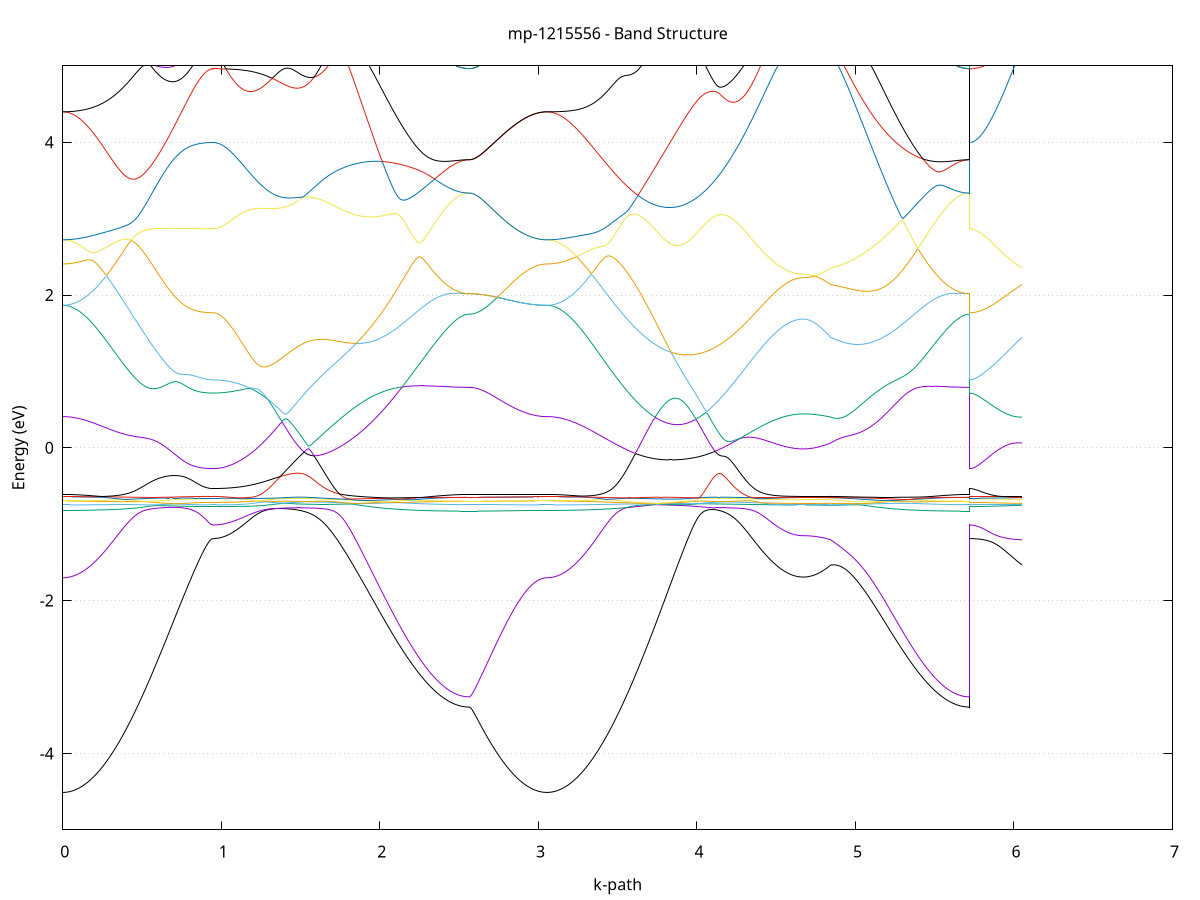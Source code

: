 set title 'mp-1215556 - Band Structure'
set xlabel 'k-path'
set ylabel 'Energy (eV)'
set grid y
set yrange [-5:5]
set terminal png size 800,600
set output 'mp-1215556_bands_gnuplot.png'
plot '-' using 1:2 with lines notitle, '-' using 1:2 with lines notitle, '-' using 1:2 with lines notitle, '-' using 1:2 with lines notitle, '-' using 1:2 with lines notitle, '-' using 1:2 with lines notitle, '-' using 1:2 with lines notitle, '-' using 1:2 with lines notitle, '-' using 1:2 with lines notitle, '-' using 1:2 with lines notitle, '-' using 1:2 with lines notitle, '-' using 1:2 with lines notitle, '-' using 1:2 with lines notitle, '-' using 1:2 with lines notitle, '-' using 1:2 with lines notitle, '-' using 1:2 with lines notitle, '-' using 1:2 with lines notitle, '-' using 1:2 with lines notitle, '-' using 1:2 with lines notitle, '-' using 1:2 with lines notitle, '-' using 1:2 with lines notitle, '-' using 1:2 with lines notitle, '-' using 1:2 with lines notitle, '-' using 1:2 with lines notitle, '-' using 1:2 with lines notitle, '-' using 1:2 with lines notitle, '-' using 1:2 with lines notitle, '-' using 1:2 with lines notitle, '-' using 1:2 with lines notitle, '-' using 1:2 with lines notitle, '-' using 1:2 with lines notitle, '-' using 1:2 with lines notitle, '-' using 1:2 with lines notitle, '-' using 1:2 with lines notitle, '-' using 1:2 with lines notitle, '-' using 1:2 with lines notitle, '-' using 1:2 with lines notitle, '-' using 1:2 with lines notitle, '-' using 1:2 with lines notitle, '-' using 1:2 with lines notitle, '-' using 1:2 with lines notitle, '-' using 1:2 with lines notitle, '-' using 1:2 with lines notitle, '-' using 1:2 with lines notitle, '-' using 1:2 with lines notitle, '-' using 1:2 with lines notitle, '-' using 1:2 with lines notitle, '-' using 1:2 with lines notitle, '-' using 1:2 with lines notitle, '-' using 1:2 with lines notitle, '-' using 1:2 with lines notitle, '-' using 1:2 with lines notitle, '-' using 1:2 with lines notitle, '-' using 1:2 with lines notitle, '-' using 1:2 with lines notitle, '-' using 1:2 with lines notitle, '-' using 1:2 with lines notitle, '-' using 1:2 with lines notitle, '-' using 1:2 with lines notitle, '-' using 1:2 with lines notitle, '-' using 1:2 with lines notitle, '-' using 1:2 with lines notitle, '-' using 1:2 with lines notitle, '-' using 1:2 with lines notitle
0.000000 -41.525866
0.009972 -41.525866
0.019945 -41.525866
0.029917 -41.525766
0.039889 -41.525766
0.049862 -41.525666
0.059834 -41.525666
0.069806 -41.525566
0.079779 -41.525466
0.089751 -41.525366
0.099723 -41.525266
0.109695 -41.525066
0.119668 -41.524966
0.129640 -41.524766
0.139612 -41.524666
0.149585 -41.524466
0.159557 -41.524266
0.169529 -41.524066
0.179502 -41.523866
0.189474 -41.523666
0.199446 -41.523466
0.209419 -41.523166
0.219391 -41.522966
0.229363 -41.522666
0.239336 -41.522466
0.249308 -41.522166
0.259280 -41.521866
0.269253 -41.521566
0.279225 -41.521266
0.289197 -41.520966
0.299170 -41.520666
0.309142 -41.520366
0.319114 -41.520066
0.329086 -41.519666
0.339059 -41.519366
0.349031 -41.519066
0.359003 -41.518666
0.368976 -41.518366
0.378948 -41.517966
0.388920 -41.517566
0.398893 -41.517266
0.408865 -41.516866
0.418837 -41.516466
0.428810 -41.516166
0.438782 -41.515766
0.448754 -41.515366
0.458727 -41.514966
0.468699 -41.514666
0.478671 -41.514266
0.488644 -41.513866
0.498616 -41.513466
0.508588 -41.513066
0.518561 -41.512766
0.528533 -41.512366
0.538505 -41.511966
0.548477 -41.511666
0.558450 -41.511266
0.568422 -41.510866
0.578394 -41.510566
0.588367 -41.510166
0.598339 -41.509866
0.608311 -41.509466
0.618284 -41.509166
0.628256 -41.508766
0.638228 -41.508466
0.648201 -41.508166
0.658173 -41.507866
0.668145 -41.507566
0.678118 -41.507266
0.688090 -41.506966
0.698062 -41.506666
0.708035 -41.506366
0.718007 -41.506166
0.727979 -41.505866
0.737951 -41.505666
0.747924 -41.505366
0.757896 -41.505166
0.767868 -41.504966
0.777841 -41.504766
0.787813 -41.504566
0.797785 -41.504366
0.807758 -41.504166
0.817730 -41.504066
0.827702 -41.503866
0.837675 -41.503766
0.847647 -41.503566
0.857619 -41.503466
0.867592 -41.503366
0.877564 -41.503266
0.887536 -41.503166
0.897509 -41.503166
0.907481 -41.503066
0.917453 -41.503066
0.927426 -41.502966
0.937398 -41.502966
0.947370 -41.502966
0.947370 -41.502966
0.957286 -41.502966
0.967202 -41.502966
0.977118 -41.502966
0.987034 -41.502966
0.996950 -41.502966
1.006866 -41.502866
1.016783 -41.502866
1.026699 -41.502866
1.036615 -41.502766
1.046531 -41.502766
1.056447 -41.502766
1.066363 -41.502666
1.076279 -41.502666
1.086195 -41.502566
1.096111 -41.502566
1.106027 -41.502466
1.115943 -41.502366
1.125859 -41.502366
1.135775 -41.502266
1.145691 -41.502166
1.155607 -41.502166
1.165523 -41.502066
1.175439 -41.501966
1.185355 -41.501866
1.195271 -41.501766
1.205187 -41.501766
1.215104 -41.501666
1.225020 -41.501566
1.234936 -41.501466
1.244852 -41.501366
1.254768 -41.501366
1.264684 -41.501266
1.274600 -41.501166
1.284516 -41.501066
1.294432 -41.500966
1.304348 -41.500966
1.314264 -41.500866
1.324180 -41.500766
1.334096 -41.500666
1.344012 -41.500666
1.353928 -41.500566
1.363844 -41.500566
1.373760 -41.500466
1.383676 -41.500366
1.393592 -41.500366
1.403508 -41.500266
1.413425 -41.500266
1.423341 -41.500266
1.433257 -41.500166
1.443173 -41.500166
1.453089 -41.500166
1.463005 -41.500166
1.472921 -41.500066
1.482837 -41.500066
1.492753 -41.500066
1.502669 -41.500066
1.512585 -41.500166
1.522501 -41.500166
1.532417 -41.500166
1.542333 -41.500166
1.552249 -41.500266
1.552249 -41.500266
1.562165 -41.500266
1.572081 -41.500366
1.581997 -41.500466
1.591912 -41.500466
1.601828 -41.500566
1.611744 -41.500666
1.621660 -41.500766
1.631575 -41.500866
1.641491 -41.500966
1.651407 -41.501166
1.661323 -41.501266
1.671238 -41.501366
1.681154 -41.501566
1.691070 -41.501766
1.700986 -41.501866
1.710901 -41.502066
1.720817 -41.502266
1.730733 -41.502466
1.740649 -41.502666
1.750565 -41.502866
1.760480 -41.503066
1.770396 -41.503266
1.780312 -41.503566
1.790228 -41.503766
1.800143 -41.504066
1.810059 -41.504266
1.819975 -41.504566
1.829891 -41.504866
1.839806 -41.505166
1.849722 -41.505466
1.859638 -41.505766
1.869554 -41.506066
1.879469 -41.506366
1.889385 -41.506666
1.899301 -41.506966
1.909217 -41.507366
1.919132 -41.507666
1.929048 -41.508066
1.938964 -41.508366
1.948880 -41.508766
1.958796 -41.509066
1.968711 -41.509466
1.978627 -41.509866
1.988543 -41.510166
1.998459 -41.510566
2.008374 -41.510966
2.018290 -41.511366
2.028206 -41.511666
2.038122 -41.512066
2.048037 -41.512466
2.057953 -41.512866
2.067869 -41.513266
2.077785 -41.513666
2.087700 -41.514066
2.097616 -41.514366
2.107532 -41.514766
2.117448 -41.515166
2.127364 -41.515566
2.137279 -41.515966
2.147195 -41.516366
2.157111 -41.516666
2.167027 -41.517066
2.176942 -41.517466
2.186858 -41.517866
2.196774 -41.518166
2.206690 -41.518566
2.216605 -41.518866
2.226521 -41.519266
2.236437 -41.519566
2.246353 -41.519966
2.256268 -41.520266
2.266184 -41.520566
2.276100 -41.520866
2.286016 -41.521266
2.295931 -41.521566
2.305847 -41.521866
2.315763 -41.522066
2.325679 -41.522366
2.335595 -41.522666
2.345510 -41.522966
2.355426 -41.523166
2.365342 -41.523366
2.375258 -41.523666
2.385173 -41.523866
2.395089 -41.524066
2.405005 -41.524266
2.414921 -41.524466
2.424836 -41.524666
2.434752 -41.524766
2.444668 -41.524966
2.454584 -41.525066
2.464499 -41.525266
2.474415 -41.525366
2.484331 -41.525466
2.494247 -41.525566
2.504163 -41.525666
2.514078 -41.525666
2.523994 -41.525766
2.533910 -41.525766
2.543826 -41.525866
2.553741 -41.525866
2.563657 -41.525866
2.563657 -41.525866
2.573464 -41.525866
2.583271 -41.525866
2.593078 -41.525866
2.602885 -41.525866
2.612692 -41.525866
2.622499 -41.525866
2.632306 -41.525866
2.642113 -41.525866
2.651920 -41.525866
2.661727 -41.525866
2.671534 -41.525866
2.681341 -41.525866
2.691148 -41.525866
2.700955 -41.525866
2.710762 -41.525866
2.720569 -41.525866
2.730376 -41.525866
2.740183 -41.525866
2.749990 -41.525866
2.759797 -41.525866
2.769604 -41.525866
2.779411 -41.525866
2.789218 -41.525866
2.799025 -41.525866
2.808832 -41.525866
2.818639 -41.525866
2.828446 -41.525866
2.838253 -41.525866
2.848060 -41.525866
2.857867 -41.525866
2.867674 -41.525866
2.877481 -41.525866
2.887288 -41.525866
2.897095 -41.525866
2.906902 -41.525866
2.916709 -41.525866
2.926516 -41.525866
2.936323 -41.525866
2.946130 -41.525866
2.955937 -41.525866
2.965744 -41.525866
2.975551 -41.525866
2.985358 -41.525866
2.995165 -41.525866
3.004972 -41.525866
3.014779 -41.525866
3.024586 -41.525866
3.034393 -41.525866
3.044200 -41.525866
3.054007 -41.525866
3.054007 -41.525866
3.063923 -41.525866
3.073839 -41.525866
3.083755 -41.525766
3.093671 -41.525766
3.103587 -41.525666
3.113503 -41.525566
3.123419 -41.525566
3.133335 -41.525466
3.143250 -41.525366
3.153166 -41.525166
3.163082 -41.525066
3.172998 -41.524966
3.182914 -41.524766
3.192830 -41.524666
3.202746 -41.524466
3.212662 -41.524266
3.222578 -41.524066
3.232494 -41.523866
3.242410 -41.523666
3.252326 -41.523366
3.262241 -41.523166
3.272157 -41.522866
3.282073 -41.522666
3.291989 -41.522366
3.301905 -41.522066
3.311821 -41.521766
3.321737 -41.521466
3.331653 -41.521166
3.341569 -41.520866
3.351485 -41.520566
3.361401 -41.520266
3.371317 -41.519966
3.381232 -41.519566
3.391148 -41.519266
3.401064 -41.518866
3.410980 -41.518566
3.420896 -41.518166
3.430812 -41.517766
3.440728 -41.517466
3.450644 -41.517066
3.460560 -41.516666
3.470476 -41.516366
3.480392 -41.515966
3.490308 -41.515566
3.500224 -41.515166
3.510139 -41.514766
3.520055 -41.514366
3.529971 -41.513966
3.539887 -41.513666
3.549803 -41.513266
3.559719 -41.512866
3.569635 -41.512466
3.579551 -41.512066
3.589467 -41.511666
3.599383 -41.511266
3.609299 -41.510966
3.619215 -41.510566
3.629130 -41.510166
3.639046 -41.509766
3.648962 -41.509466
3.658878 -41.509066
3.668794 -41.508766
3.678710 -41.508366
3.688626 -41.508066
3.698542 -41.507666
3.708458 -41.507366
3.718374 -41.506966
3.728290 -41.506666
3.738206 -41.506366
3.748122 -41.506066
3.758037 -41.505766
3.767953 -41.505466
3.777869 -41.505166
3.787785 -41.504866
3.797701 -41.504566
3.807617 -41.504266
3.817533 -41.504066
3.827449 -41.503766
3.837365 -41.503566
3.847281 -41.503266
3.857197 -41.503066
3.867113 -41.502866
3.877028 -41.502666
3.886944 -41.502466
3.896860 -41.502266
3.906776 -41.502066
3.916692 -41.501866
3.926608 -41.501766
3.936524 -41.501566
3.946440 -41.501366
3.956356 -41.501266
3.966272 -41.501166
3.976188 -41.500966
3.986104 -41.500866
3.996020 -41.500766
4.005935 -41.500666
4.015851 -41.500566
4.025767 -41.500466
4.035683 -41.500466
4.045599 -41.500366
4.055515 -41.500266
4.065431 -41.500266
4.075347 -41.500166
4.085263 -41.500166
4.095179 -41.500166
4.105095 -41.500166
4.115011 -41.500066
4.124926 -41.500066
4.134842 -41.500066
4.144758 -41.500066
4.154674 -41.500166
4.164590 -41.500166
4.164590 -41.500166
4.174506 -41.500166
4.184422 -41.500166
4.194337 -41.500266
4.204253 -41.500266
4.214169 -41.500266
4.224085 -41.500366
4.234000 -41.500366
4.243916 -41.500466
4.253832 -41.500466
4.263748 -41.500566
4.273664 -41.500666
4.283579 -41.500666
4.293495 -41.500766
4.303411 -41.500866
4.313327 -41.500966
4.323242 -41.500966
4.333158 -41.501066
4.343074 -41.501166
4.352990 -41.501266
4.362905 -41.501366
4.372821 -41.501366
4.382737 -41.501466
4.392653 -41.501566
4.402568 -41.501666
4.412484 -41.501766
4.422400 -41.501766
4.432316 -41.501866
4.442231 -41.501966
4.452147 -41.502066
4.462063 -41.502066
4.471979 -41.502166
4.481895 -41.502266
4.491810 -41.502366
4.501726 -41.502366
4.511642 -41.502466
4.521558 -41.502466
4.531473 -41.502566
4.541389 -41.502666
4.551305 -41.502666
4.561221 -41.502666
4.571136 -41.502766
4.581052 -41.502766
4.590968 -41.502866
4.600884 -41.502866
4.610799 -41.502866
4.620715 -41.502866
4.630631 -41.502966
4.640547 -41.502966
4.650462 -41.502966
4.660378 -41.502966
4.670294 -41.502966
4.670294 -41.502966
4.679916 -41.502966
4.689537 -41.502966
4.699159 -41.502966
4.708780 -41.502966
4.718402 -41.502966
4.728024 -41.502966
4.737645 -41.502966
4.747267 -41.502966
4.756889 -41.503066
4.766510 -41.503066
4.776132 -41.503066
4.785753 -41.503066
4.795375 -41.503066
4.804997 -41.503066
4.814618 -41.503066
4.824240 -41.503166
4.833862 -41.503166
4.843483 -41.503166
4.843483 -41.503166
4.853437 -41.503266
4.863390 -41.503366
4.873344 -41.503466
4.883297 -41.503566
4.893250 -41.503666
4.903204 -41.503866
4.913157 -41.503966
4.923111 -41.504166
4.933064 -41.504366
4.943018 -41.504566
4.952971 -41.504766
4.962925 -41.504966
4.972878 -41.505166
4.982832 -41.505366
4.992785 -41.505666
5.002739 -41.505866
5.012692 -41.506166
5.022646 -41.506466
5.032599 -41.506666
5.042552 -41.506966
5.052506 -41.507266
5.062459 -41.507566
5.072413 -41.507866
5.082366 -41.508166
5.092320 -41.508566
5.102273 -41.508866
5.112227 -41.509166
5.122180 -41.509566
5.132134 -41.509866
5.142087 -41.510266
5.152041 -41.510666
5.161994 -41.510966
5.171947 -41.511366
5.181901 -41.511766
5.191854 -41.512066
5.201808 -41.512466
5.211761 -41.512866
5.221715 -41.513266
5.231668 -41.513666
5.241622 -41.513966
5.251575 -41.514366
5.261529 -41.514766
5.271482 -41.515166
5.281436 -41.515566
5.291389 -41.515966
5.301343 -41.516266
5.311296 -41.516666
5.321249 -41.517066
5.331203 -41.517466
5.341156 -41.517766
5.351110 -41.518166
5.361063 -41.518466
5.371017 -41.518866
5.380970 -41.519266
5.390924 -41.519566
5.400877 -41.519866
5.410831 -41.520266
5.420784 -41.520566
5.430738 -41.520866
5.440691 -41.521166
5.450645 -41.521466
5.460598 -41.521766
5.470551 -41.522066
5.480505 -41.522366
5.490458 -41.522666
5.500412 -41.522866
5.510365 -41.523166
5.520319 -41.523366
5.530272 -41.523666
5.540226 -41.523866
5.550179 -41.524066
5.560133 -41.524266
5.570086 -41.524466
5.580040 -41.524666
5.589993 -41.524766
5.599947 -41.524966
5.609900 -41.525066
5.619853 -41.525266
5.629807 -41.525366
5.639760 -41.525466
5.649714 -41.525566
5.659667 -41.525666
5.669621 -41.525666
5.679574 -41.525766
5.689528 -41.525766
5.699481 -41.525866
5.709435 -41.525866
5.719388 -41.525866
5.719388 -41.502966
5.729149 -41.502966
5.738910 -41.502966
5.748671 -41.502966
5.758432 -41.502966
5.768194 -41.502966
5.777955 -41.502966
5.787716 -41.502966
5.797477 -41.502966
5.807238 -41.502966
5.816999 -41.502966
5.826760 -41.502966
5.836521 -41.502966
5.846282 -41.502966
5.856043 -41.502966
5.865804 -41.502966
5.875565 -41.503066
5.885326 -41.503066
5.895088 -41.503066
5.904849 -41.503066
5.914610 -41.503066
5.924371 -41.503066
5.934132 -41.503066
5.943893 -41.503066
5.953654 -41.503066
5.963415 -41.503066
5.973176 -41.503066
5.982937 -41.503066
5.992698 -41.503066
6.002459 -41.503166
6.012221 -41.503166
6.021982 -41.503166
6.031743 -41.503166
6.041504 -41.503166
6.051265 -41.503166
e
0.000000 -23.083666
0.009972 -23.083666
0.019945 -23.083566
0.029917 -23.083566
0.039889 -23.083466
0.049862 -23.083466
0.059834 -23.083366
0.069806 -23.083266
0.079779 -23.083066
0.089751 -23.082966
0.099723 -23.082766
0.109695 -23.082666
0.119668 -23.082466
0.129640 -23.082266
0.139612 -23.081966
0.149585 -23.081766
0.159557 -23.081466
0.169529 -23.081266
0.179502 -23.080966
0.189474 -23.080666
0.199446 -23.080366
0.209419 -23.080066
0.219391 -23.079666
0.229363 -23.079366
0.239336 -23.078966
0.249308 -23.078566
0.259280 -23.078266
0.269253 -23.077866
0.279225 -23.077466
0.289197 -23.076966
0.299170 -23.076566
0.309142 -23.076166
0.319114 -23.075666
0.329086 -23.075266
0.339059 -23.074766
0.349031 -23.074366
0.359003 -23.073866
0.368976 -23.073366
0.378948 -23.072866
0.388920 -23.072366
0.398893 -23.071866
0.408865 -23.071366
0.418837 -23.070866
0.428810 -23.070366
0.438782 -23.069866
0.448754 -23.069366
0.458727 -23.068866
0.468699 -23.068766
0.478671 -23.071666
0.488644 -23.074566
0.498616 -23.077466
0.508588 -23.080266
0.518561 -23.083166
0.528533 -23.085966
0.538505 -23.088866
0.548477 -23.091666
0.558450 -23.094466
0.568422 -23.097166
0.578394 -23.099866
0.588367 -23.102566
0.598339 -23.105266
0.608311 -23.107866
0.618284 -23.110366
0.628256 -23.112966
0.638228 -23.115366
0.648201 -23.117866
0.658173 -23.120166
0.668145 -23.122466
0.678118 -23.124766
0.688090 -23.126966
0.698062 -23.129066
0.708035 -23.131166
0.718007 -23.133166
0.727979 -23.135066
0.737951 -23.136966
0.747924 -23.138766
0.757896 -23.140466
0.767868 -23.142066
0.777841 -23.143666
0.787813 -23.145066
0.797785 -23.146466
0.807758 -23.147766
0.817730 -23.149066
0.827702 -23.150166
0.837675 -23.151266
0.847647 -23.152166
0.857619 -23.153066
0.867592 -23.153866
0.877564 -23.154566
0.887536 -23.155166
0.897509 -23.155666
0.907481 -23.156066
0.917453 -23.156366
0.927426 -23.156666
0.937398 -23.156766
0.947370 -23.156866
0.947370 -23.156866
0.957286 -23.156766
0.967202 -23.156766
0.977118 -23.156666
0.987034 -23.156466
0.996950 -23.156266
1.006866 -23.156066
1.016783 -23.155866
1.026699 -23.155566
1.036615 -23.155166
1.046531 -23.154766
1.056447 -23.154366
1.066363 -23.153866
1.076279 -23.153366
1.086195 -23.152866
1.096111 -23.152266
1.106027 -23.151666
1.115943 -23.150966
1.125859 -23.150266
1.135775 -23.149566
1.145691 -23.148766
1.155607 -23.147966
1.165523 -23.147166
1.175439 -23.146266
1.185355 -23.145366
1.195271 -23.144466
1.205187 -23.143466
1.215104 -23.142466
1.225020 -23.141366
1.234936 -23.140266
1.244852 -23.139166
1.254768 -23.138066
1.264684 -23.136866
1.274600 -23.135666
1.284516 -23.134466
1.294432 -23.133266
1.304348 -23.131966
1.314264 -23.130666
1.324180 -23.129266
1.334096 -23.127966
1.344012 -23.126566
1.353928 -23.125166
1.363844 -23.123666
1.373760 -23.122266
1.383676 -23.120766
1.393592 -23.119266
1.403508 -23.117766
1.413425 -23.116266
1.423341 -23.114666
1.433257 -23.113066
1.443173 -23.111566
1.453089 -23.109866
1.463005 -23.108266
1.472921 -23.106666
1.482837 -23.105066
1.492753 -23.106566
1.502669 -23.108166
1.512585 -23.109766
1.522501 -23.111266
1.532417 -23.112666
1.542333 -23.114066
1.552249 -23.115466
1.552249 -23.115466
1.562165 -23.116666
1.572081 -23.117866
1.581997 -23.118966
1.591912 -23.120066
1.601828 -23.121066
1.611744 -23.121866
1.621660 -23.122766
1.631575 -23.123466
1.641491 -23.124166
1.651407 -23.124666
1.661323 -23.125166
1.671238 -23.125566
1.681154 -23.125866
1.691070 -23.126166
1.700986 -23.126266
1.710901 -23.126366
1.720817 -23.126266
1.730733 -23.126166
1.740649 -23.125966
1.750565 -23.125666
1.760480 -23.125266
1.770396 -23.124766
1.780312 -23.124266
1.790228 -23.123566
1.800143 -23.122766
1.810059 -23.121966
1.819975 -23.121066
1.829891 -23.120066
1.839806 -23.118966
1.849722 -23.117766
1.859638 -23.116466
1.869554 -23.115166
1.879469 -23.113766
1.889385 -23.112266
1.899301 -23.110666
1.909217 -23.108966
1.919132 -23.107266
1.929048 -23.105466
1.938964 -23.103566
1.948880 -23.101666
1.958796 -23.099666
1.968711 -23.097566
1.978627 -23.095466
1.988543 -23.093266
1.998459 -23.091066
2.008374 -23.088766
2.018290 -23.086466
2.028206 -23.084066
2.038122 -23.081666
2.048037 -23.079166
2.057953 -23.076666
2.067869 -23.074166
2.077785 -23.071666
2.087700 -23.069066
2.097616 -23.066466
2.107532 -23.066066
2.117448 -23.066466
2.127364 -23.066866
2.137279 -23.067266
2.147195 -23.067666
2.157111 -23.068066
2.167027 -23.068366
2.176942 -23.068766
2.186858 -23.069166
2.196774 -23.069466
2.206690 -23.069866
2.216605 -23.070266
2.226521 -23.070566
2.236437 -23.070966
2.246353 -23.071266
2.256268 -23.071566
2.266184 -23.071866
2.276100 -23.072266
2.286016 -23.072566
2.295931 -23.072866
2.305847 -23.073166
2.315763 -23.073466
2.325679 -23.073666
2.335595 -23.073966
2.345510 -23.074266
2.355426 -23.074466
2.365342 -23.074766
2.375258 -23.074966
2.385173 -23.075166
2.395089 -23.075366
2.405005 -23.075566
2.414921 -23.075766
2.424836 -23.075966
2.434752 -23.076066
2.444668 -23.076266
2.454584 -23.076366
2.464499 -23.076566
2.474415 -23.076666
2.484331 -23.076766
2.494247 -23.076866
2.504163 -23.076966
2.514078 -23.076966
2.523994 -23.077066
2.533910 -23.077066
2.543826 -23.077166
2.553741 -23.077166
2.563657 -23.077166
2.563657 -23.077166
2.573464 -23.077166
2.583271 -23.077166
2.593078 -23.077266
2.602885 -23.077266
2.612692 -23.077366
2.622499 -23.077366
2.632306 -23.077466
2.642113 -23.077566
2.651920 -23.077666
2.661727 -23.077766
2.671534 -23.077866
2.681341 -23.078066
2.691148 -23.078166
2.700955 -23.078366
2.710762 -23.078466
2.720569 -23.078666
2.730376 -23.078866
2.740183 -23.079066
2.749990 -23.079266
2.759797 -23.079366
2.769604 -23.079566
2.779411 -23.079766
2.789218 -23.079966
2.799025 -23.080166
2.808832 -23.080366
2.818639 -23.080566
2.828446 -23.080866
2.838253 -23.081066
2.848060 -23.081166
2.857867 -23.081366
2.867674 -23.081566
2.877481 -23.081766
2.887288 -23.081966
2.897095 -23.082166
2.906902 -23.082266
2.916709 -23.082466
2.926516 -23.082666
2.936323 -23.082766
2.946130 -23.082866
2.955937 -23.083066
2.965744 -23.083166
2.975551 -23.083266
2.985358 -23.083366
2.995165 -23.083366
3.004972 -23.083466
3.014779 -23.083566
3.024586 -23.083566
3.034393 -23.083566
3.044200 -23.083666
3.054007 -23.083666
3.054007 -23.083666
3.063923 -23.083666
3.073839 -23.083566
3.083755 -23.083566
3.093671 -23.083466
3.103587 -23.083466
3.113503 -23.083366
3.123419 -23.083266
3.133335 -23.083066
3.143250 -23.082966
3.153166 -23.082766
3.163082 -23.082666
3.172998 -23.082466
3.182914 -23.082266
3.192830 -23.081966
3.202746 -23.081766
3.212662 -23.081566
3.222578 -23.081266
3.232494 -23.080966
3.242410 -23.080666
3.252326 -23.080366
3.262241 -23.080066
3.272157 -23.079766
3.282073 -23.079366
3.291989 -23.078966
3.301905 -23.078666
3.311821 -23.078266
3.321737 -23.077866
3.331653 -23.077466
3.341569 -23.077066
3.351485 -23.076666
3.361401 -23.076166
3.371317 -23.075766
3.381232 -23.075266
3.391148 -23.074866
3.401064 -23.074366
3.410980 -23.073966
3.420896 -23.073466
3.430812 -23.072966
3.440728 -23.072466
3.450644 -23.071966
3.460560 -23.071466
3.470476 -23.070966
3.480392 -23.070466
3.490308 -23.069966
3.500224 -23.069466
3.510139 -23.068966
3.520055 -23.068466
3.529971 -23.068066
3.539887 -23.070566
3.549803 -23.073166
3.559719 -23.075666
3.569635 -23.078066
3.579551 -23.080566
3.589467 -23.082866
3.599383 -23.085266
3.609299 -23.087566
3.619215 -23.089866
3.629130 -23.092066
3.639046 -23.094166
3.648962 -23.096266
3.658878 -23.098366
3.668794 -23.100366
3.678710 -23.102266
3.688626 -23.104066
3.698542 -23.105866
3.708458 -23.107566
3.718374 -23.109266
3.728290 -23.110866
3.738206 -23.112266
3.748122 -23.113766
3.758037 -23.115066
3.767953 -23.116366
3.777869 -23.117466
3.787785 -23.118566
3.797701 -23.119566
3.807617 -23.120466
3.817533 -23.121366
3.827449 -23.122066
3.837365 -23.122766
3.847281 -23.123366
3.857197 -23.123866
3.867113 -23.124266
3.877028 -23.124566
3.886944 -23.124766
3.896860 -23.124866
3.906776 -23.124966
3.916692 -23.124866
3.926608 -23.124766
3.936524 -23.124566
3.946440 -23.124266
3.956356 -23.123866
3.966272 -23.123366
3.976188 -23.122766
3.986104 -23.122166
3.996020 -23.121466
4.005935 -23.120666
4.015851 -23.119766
4.025767 -23.118766
4.035683 -23.117766
4.045599 -23.116666
4.055515 -23.115466
4.065431 -23.114266
4.075347 -23.112966
4.085263 -23.111566
4.095179 -23.110166
4.105095 -23.108666
4.115011 -23.107166
4.124926 -23.105566
4.134842 -23.105966
4.144758 -23.107666
4.154674 -23.109366
4.164590 -23.110966
4.164590 -23.110966
4.174506 -23.112566
4.184422 -23.114166
4.194337 -23.115766
4.204253 -23.117366
4.214169 -23.118966
4.224085 -23.120466
4.234000 -23.121966
4.243916 -23.123466
4.253832 -23.124966
4.263748 -23.126466
4.273664 -23.127866
4.283579 -23.129266
4.293495 -23.130666
4.303411 -23.132066
4.313327 -23.133366
4.323242 -23.134666
4.333158 -23.135966
4.343074 -23.137166
4.352990 -23.138366
4.362905 -23.139566
4.372821 -23.140766
4.382737 -23.141866
4.392653 -23.142966
4.402568 -23.144066
4.412484 -23.145066
4.422400 -23.146066
4.432316 -23.147066
4.442231 -23.147966
4.452147 -23.148866
4.462063 -23.149666
4.471979 -23.150566
4.481895 -23.151266
4.491810 -23.152066
4.501726 -23.152766
4.511642 -23.153466
4.521558 -23.154066
4.531473 -23.154666
4.541389 -23.155166
4.551305 -23.155766
4.561221 -23.156166
4.571136 -23.156666
4.581052 -23.157066
4.590968 -23.157366
4.600884 -23.157666
4.610799 -23.157966
4.620715 -23.158166
4.630631 -23.158366
4.640547 -23.158466
4.650462 -23.158666
4.660378 -23.158666
4.670294 -23.158666
4.670294 -23.158666
4.679916 -23.158666
4.689537 -23.158666
4.699159 -23.158666
4.708780 -23.158566
4.718402 -23.158566
4.728024 -23.158466
4.737645 -23.158366
4.747267 -23.158266
4.756889 -23.158166
4.766510 -23.158066
4.776132 -23.157966
4.785753 -23.157766
4.795375 -23.157666
4.804997 -23.157466
4.814618 -23.157266
4.824240 -23.157066
4.833862 -23.156866
4.843483 -23.156666
4.843483 -23.156666
4.853437 -23.156066
4.863390 -23.155466
4.873344 -23.154666
4.883297 -23.153766
4.893250 -23.152766
4.903204 -23.151766
4.913157 -23.150566
4.923111 -23.149366
4.933064 -23.148066
4.943018 -23.146666
4.952971 -23.145166
4.962925 -23.143566
4.972878 -23.141866
4.982832 -23.140166
4.992785 -23.138366
5.002739 -23.136466
5.012692 -23.134466
5.022646 -23.132466
5.032599 -23.130366
5.042552 -23.128166
5.052506 -23.125866
5.062459 -23.123566
5.072413 -23.121266
5.082366 -23.118766
5.092320 -23.116366
5.102273 -23.113766
5.112227 -23.111266
5.122180 -23.108566
5.132134 -23.105966
5.142087 -23.103166
5.152041 -23.100466
5.161994 -23.097666
5.171947 -23.094866
5.181901 -23.091966
5.191854 -23.089166
5.201808 -23.086266
5.211761 -23.083266
5.221715 -23.080366
5.231668 -23.077466
5.241622 -23.074466
5.251575 -23.071466
5.261529 -23.068566
5.271482 -23.066466
5.281436 -23.066866
5.291389 -23.067266
5.301343 -23.067666
5.311296 -23.067966
5.321249 -23.068366
5.331203 -23.068766
5.341156 -23.069066
5.351110 -23.069466
5.361063 -23.069866
5.371017 -23.070166
5.380970 -23.070566
5.390924 -23.070866
5.400877 -23.071266
5.410831 -23.071566
5.420784 -23.071866
5.430738 -23.072166
5.440691 -23.072466
5.450645 -23.072866
5.460598 -23.073066
5.470551 -23.073366
5.480505 -23.073666
5.490458 -23.073966
5.500412 -23.074166
5.510365 -23.074466
5.520319 -23.074666
5.530272 -23.074966
5.540226 -23.075166
5.550179 -23.075366
5.560133 -23.075566
5.570086 -23.075766
5.580040 -23.075966
5.589993 -23.076066
5.599947 -23.076266
5.609900 -23.076366
5.619853 -23.076566
5.629807 -23.076666
5.639760 -23.076766
5.649714 -23.076866
5.659667 -23.076966
5.669621 -23.076966
5.679574 -23.077066
5.689528 -23.077066
5.699481 -23.077166
5.709435 -23.077166
5.719388 -23.077166
5.719388 -23.156866
5.729149 -23.156866
5.738910 -23.156866
5.748671 -23.156866
5.758432 -23.156866
5.768194 -23.156866
5.777955 -23.156866
5.787716 -23.156866
5.797477 -23.156866
5.807238 -23.156866
5.816999 -23.156866
5.826760 -23.156866
5.836521 -23.156866
5.846282 -23.156866
5.856043 -23.156866
5.865804 -23.156866
5.875565 -23.156966
5.885326 -23.156966
5.895088 -23.156966
5.904849 -23.156966
5.914610 -23.156966
5.924371 -23.156966
5.934132 -23.156966
5.943893 -23.156966
5.953654 -23.156966
5.963415 -23.156966
5.973176 -23.156966
5.982937 -23.156866
5.992698 -23.156866
6.002459 -23.156866
6.012221 -23.156866
6.021982 -23.156766
6.031743 -23.156766
6.041504 -23.156766
6.051265 -23.156666
e
0.000000 -22.981566
0.009972 -22.981566
0.019945 -22.981766
0.029917 -22.981966
0.039889 -22.982266
0.049862 -22.982766
0.059834 -22.983266
0.069806 -22.983966
0.079779 -22.984666
0.089751 -22.985466
0.099723 -22.986366
0.109695 -22.987366
0.119668 -22.988466
0.129640 -22.989666
0.139612 -22.990966
0.149585 -22.992366
0.159557 -22.993766
0.169529 -22.995266
0.179502 -22.996966
0.189474 -22.998666
0.199446 -23.000366
0.209419 -23.002266
0.219391 -23.004166
0.229363 -23.006166
0.239336 -23.008266
0.249308 -23.010366
0.259280 -23.012566
0.269253 -23.014866
0.279225 -23.017166
0.289197 -23.019566
0.299170 -23.021966
0.309142 -23.024466
0.319114 -23.026966
0.329086 -23.029566
0.339059 -23.032166
0.349031 -23.034866
0.359003 -23.037566
0.368976 -23.040266
0.378948 -23.042966
0.388920 -23.045766
0.398893 -23.048666
0.408865 -23.051466
0.418837 -23.054266
0.428810 -23.057166
0.438782 -23.060066
0.448754 -23.062966
0.458727 -23.065866
0.468699 -23.068366
0.478671 -23.067766
0.488644 -23.067266
0.498616 -23.066766
0.508588 -23.066266
0.518561 -23.065766
0.528533 -23.065266
0.538505 -23.064766
0.548477 -23.064266
0.558450 -23.063766
0.568422 -23.063266
0.578394 -23.062766
0.588367 -23.062266
0.598339 -23.061766
0.608311 -23.061366
0.618284 -23.060866
0.628256 -23.060466
0.638228 -23.059966
0.648201 -23.059566
0.658173 -23.059166
0.668145 -23.058666
0.678118 -23.058266
0.688090 -23.057866
0.698062 -23.057566
0.708035 -23.057166
0.718007 -23.056766
0.727979 -23.056466
0.737951 -23.056066
0.747924 -23.055766
0.757896 -23.055466
0.767868 -23.055166
0.777841 -23.054866
0.787813 -23.054666
0.797785 -23.054366
0.807758 -23.054166
0.817730 -23.053966
0.827702 -23.053666
0.837675 -23.053566
0.847647 -23.053366
0.857619 -23.053166
0.867592 -23.053066
0.877564 -23.052966
0.887536 -23.052766
0.897509 -23.052666
0.907481 -23.052666
0.917453 -23.052566
0.927426 -23.052566
0.937398 -23.052466
0.947370 -23.052466
0.947370 -23.052466
0.957286 -23.052466
0.967202 -23.052466
0.977118 -23.052466
0.987034 -23.052466
0.996950 -23.052466
1.006866 -23.052466
1.016783 -23.052366
1.026699 -23.052366
1.036615 -23.052366
1.046531 -23.052366
1.056447 -23.052266
1.066363 -23.052266
1.076279 -23.052166
1.086195 -23.052166
1.096111 -23.052166
1.106027 -23.052066
1.115943 -23.051966
1.125859 -23.051966
1.135775 -23.051866
1.145691 -23.051866
1.155607 -23.051766
1.165523 -23.051766
1.175439 -23.051666
1.185355 -23.051566
1.195271 -23.051566
1.205187 -23.051466
1.215104 -23.051666
1.225020 -23.053466
1.234936 -23.055366
1.244852 -23.057366
1.254768 -23.059266
1.264684 -23.061266
1.274600 -23.063266
1.284516 -23.065266
1.294432 -23.067366
1.304348 -23.069466
1.314264 -23.071466
1.324180 -23.073566
1.334096 -23.075666
1.344012 -23.077766
1.353928 -23.079766
1.363844 -23.081866
1.373760 -23.083866
1.383676 -23.085966
1.393592 -23.087966
1.403508 -23.089966
1.413425 -23.091966
1.423341 -23.093866
1.433257 -23.095866
1.443173 -23.097766
1.453089 -23.099566
1.463005 -23.101366
1.472921 -23.103166
1.482837 -23.104866
1.492753 -23.103366
1.502669 -23.101666
1.512585 -23.099966
1.522501 -23.098366
1.532417 -23.096666
1.542333 -23.094866
1.552249 -23.093166
1.552249 -23.093166
1.562165 -23.091466
1.572081 -23.089766
1.581997 -23.087966
1.591912 -23.086266
1.601828 -23.084566
1.611744 -23.082766
1.621660 -23.081066
1.631575 -23.079266
1.641491 -23.077566
1.651407 -23.075766
1.661323 -23.074066
1.671238 -23.072366
1.681154 -23.070566
1.691070 -23.068866
1.700986 -23.067066
1.710901 -23.065366
1.720817 -23.063666
1.730733 -23.061966
1.740649 -23.060266
1.750565 -23.058566
1.760480 -23.056866
1.770396 -23.055266
1.780312 -23.054766
1.790228 -23.054866
1.800143 -23.055166
1.810059 -23.055366
1.819975 -23.055666
1.829891 -23.055966
1.839806 -23.056266
1.849722 -23.056566
1.859638 -23.056866
1.869554 -23.057166
1.879469 -23.057566
1.889385 -23.057866
1.899301 -23.058166
1.909217 -23.058566
1.919132 -23.058866
1.929048 -23.059266
1.938964 -23.059566
1.948880 -23.059966
1.958796 -23.060366
1.968711 -23.060666
1.978627 -23.061066
1.988543 -23.061466
1.998459 -23.061866
2.008374 -23.062166
2.018290 -23.062566
2.028206 -23.062966
2.038122 -23.063366
2.048037 -23.063766
2.057953 -23.064166
2.067869 -23.064566
2.077785 -23.064966
2.087700 -23.065366
2.097616 -23.065766
2.107532 -23.063866
2.117448 -23.061166
2.127364 -23.058566
2.137279 -23.055866
2.147195 -23.053266
2.157111 -23.050566
2.167027 -23.047866
2.176942 -23.045266
2.186858 -23.042566
2.196774 -23.039966
2.206690 -23.037366
2.216605 -23.034766
2.226521 -23.032166
2.236437 -23.029666
2.246353 -23.027166
2.256268 -23.024666
2.266184 -23.022266
2.276100 -23.019866
2.286016 -23.017466
2.295931 -23.015166
2.305847 -23.012966
2.315763 -23.010766
2.325679 -23.008566
2.335595 -23.006566
2.345510 -23.004566
2.355426 -23.002566
2.365342 -23.000766
2.375258 -22.998966
2.385173 -22.997166
2.395089 -22.995566
2.405005 -22.993966
2.414921 -22.992566
2.424836 -22.991166
2.434752 -22.989866
2.444668 -22.988566
2.454584 -22.987466
2.464499 -22.986466
2.474415 -22.985466
2.484331 -22.984666
2.494247 -22.983866
2.504163 -22.983266
2.514078 -22.982666
2.523994 -22.982266
2.533910 -22.981866
2.543826 -22.981666
2.553741 -22.981466
2.563657 -22.981466
2.563657 -22.981466
2.573464 -22.981466
2.583271 -22.981466
2.593078 -22.981466
2.602885 -22.981466
2.612692 -22.981466
2.622499 -22.981466
2.632306 -22.981466
2.642113 -22.981466
2.651920 -22.981466
2.661727 -22.981466
2.671534 -22.981466
2.681341 -22.981466
2.691148 -22.981466
2.700955 -22.981466
2.710762 -22.981466
2.720569 -22.981466
2.730376 -22.981466
2.740183 -22.981466
2.749990 -22.981466
2.759797 -22.981466
2.769604 -22.981466
2.779411 -22.981466
2.789218 -22.981466
2.799025 -22.981466
2.808832 -22.981466
2.818639 -22.981466
2.828446 -22.981466
2.838253 -22.981466
2.848060 -22.981466
2.857867 -22.981466
2.867674 -22.981466
2.877481 -22.981466
2.887288 -22.981466
2.897095 -22.981466
2.906902 -22.981466
2.916709 -22.981466
2.926516 -22.981466
2.936323 -22.981466
2.946130 -22.981466
2.955937 -22.981566
2.965744 -22.981566
2.975551 -22.981566
2.985358 -22.981566
2.995165 -22.981566
3.004972 -22.981566
3.014779 -22.981566
3.024586 -22.981566
3.034393 -22.981566
3.044200 -22.981566
3.054007 -22.981566
3.054007 -22.981566
3.063923 -22.981566
3.073839 -22.981766
3.083755 -22.981966
3.093671 -22.982366
3.103587 -22.982766
3.113503 -22.983366
3.123419 -22.983966
3.133335 -22.984666
3.143250 -22.985566
3.153166 -22.986466
3.163082 -22.987466
3.172998 -22.988566
3.182914 -22.989766
3.192830 -22.991066
3.202746 -22.992466
3.212662 -22.993966
3.222578 -22.995466
3.232494 -22.997066
3.242410 -22.998766
3.252326 -23.000566
3.262241 -23.002366
3.272157 -23.004266
3.282073 -23.006266
3.291989 -23.008366
3.301905 -23.010466
3.311821 -23.012566
3.321737 -23.014866
3.331653 -23.017066
3.341569 -23.019366
3.351485 -23.021766
3.361401 -23.024166
3.371317 -23.026666
3.381232 -23.029066
3.391148 -23.031566
3.401064 -23.034166
3.410980 -23.036666
3.420896 -23.039266
3.430812 -23.041866
3.440728 -23.044466
3.450644 -23.047166
3.460560 -23.049766
3.470476 -23.052366
3.480392 -23.055066
3.490308 -23.057666
3.500224 -23.060266
3.510139 -23.062866
3.520055 -23.065466
3.529971 -23.067966
3.539887 -23.067466
3.549803 -23.066866
3.559719 -23.066366
3.569635 -23.065866
3.579551 -23.065366
3.589467 -23.064866
3.599383 -23.064366
3.609299 -23.063866
3.619215 -23.063366
3.629130 -23.062866
3.639046 -23.062466
3.648962 -23.061966
3.658878 -23.061466
3.668794 -23.061066
3.678710 -23.060566
3.688626 -23.060066
3.698542 -23.059666
3.708458 -23.059266
3.718374 -23.058766
3.728290 -23.058366
3.738206 -23.057966
3.748122 -23.057566
3.758037 -23.057166
3.767953 -23.056766
3.777869 -23.056466
3.787785 -23.056066
3.797701 -23.055766
3.807617 -23.055466
3.817533 -23.055166
3.827449 -23.054966
3.837365 -23.054966
3.847281 -23.055866
3.857197 -23.057366
3.867113 -23.059066
3.877028 -23.060666
3.886944 -23.062466
3.896860 -23.064166
3.906776 -23.065866
3.916692 -23.067666
3.926608 -23.069366
3.936524 -23.071166
3.946440 -23.072866
3.956356 -23.074666
3.966272 -23.076366
3.976188 -23.078166
3.986104 -23.079966
3.996020 -23.081666
4.005935 -23.083466
4.015851 -23.085266
4.025767 -23.086966
4.035683 -23.088766
4.045599 -23.090466
4.055515 -23.092266
4.065431 -23.093966
4.075347 -23.095766
4.085263 -23.097466
4.095179 -23.099166
4.105095 -23.100966
4.115011 -23.102666
4.124926 -23.104366
4.134842 -23.103866
4.144758 -23.102266
4.154674 -23.100466
4.164590 -23.098666
4.164590 -23.098666
4.174506 -23.096866
4.184422 -23.095066
4.194337 -23.093166
4.204253 -23.091166
4.214169 -23.089266
4.224085 -23.087266
4.234000 -23.085266
4.243916 -23.083266
4.253832 -23.081266
4.263748 -23.079266
4.273664 -23.077166
4.283579 -23.075166
4.293495 -23.073066
4.303411 -23.071066
4.313327 -23.068966
4.323242 -23.066966
4.333158 -23.064966
4.343074 -23.062966
4.352990 -23.060966
4.362905 -23.059066
4.372821 -23.057066
4.382737 -23.055166
4.392653 -23.053366
4.402568 -23.053166
4.412484 -23.053266
4.422400 -23.053366
4.432316 -23.053466
4.442231 -23.053666
4.452147 -23.053766
4.462063 -23.053866
4.471979 -23.053966
4.481895 -23.054066
4.491810 -23.054166
4.501726 -23.054266
4.511642 -23.054366
4.521558 -23.054466
4.531473 -23.054566
4.541389 -23.054566
4.551305 -23.054666
4.561221 -23.054766
4.571136 -23.054866
4.581052 -23.054866
4.590968 -23.054966
4.600884 -23.054966
4.610799 -23.055066
4.620715 -23.055066
4.630631 -23.055066
4.640547 -23.055066
4.650462 -23.055166
4.660378 -23.055166
4.670294 -23.055166
4.670294 -23.055166
4.679916 -23.055166
4.689537 -23.055166
4.699159 -23.055166
4.708780 -23.055066
4.718402 -23.055066
4.728024 -23.055066
4.737645 -23.055066
4.747267 -23.054966
4.756889 -23.054966
4.766510 -23.054966
4.776132 -23.054966
4.785753 -23.054866
4.795375 -23.054866
4.804997 -23.054766
4.814618 -23.054766
4.824240 -23.054666
4.833862 -23.054666
4.843483 -23.054566
4.843483 -23.054566
4.853437 -23.054666
4.863390 -23.054766
4.873344 -23.054866
4.883297 -23.054966
4.893250 -23.055066
4.903204 -23.055266
4.913157 -23.055366
4.923111 -23.055566
4.933064 -23.055666
4.943018 -23.055866
4.952971 -23.056066
4.962925 -23.056266
4.972878 -23.056466
4.982832 -23.056766
4.992785 -23.056966
5.002739 -23.057266
5.012692 -23.057466
5.022646 -23.057766
5.032599 -23.058066
5.042552 -23.058366
5.052506 -23.058566
5.062459 -23.058866
5.072413 -23.059266
5.082366 -23.059566
5.092320 -23.059866
5.102273 -23.060166
5.112227 -23.060566
5.122180 -23.060866
5.132134 -23.061266
5.142087 -23.061566
5.152041 -23.061966
5.161994 -23.062266
5.171947 -23.062666
5.181901 -23.063066
5.191854 -23.063466
5.201808 -23.063766
5.211761 -23.064166
5.221715 -23.064566
5.231668 -23.064966
5.241622 -23.065366
5.251575 -23.065666
5.261529 -23.066066
5.271482 -23.065566
5.281436 -23.062666
5.291389 -23.059666
5.301343 -23.056766
5.311296 -23.053766
5.321249 -23.050866
5.331203 -23.047966
5.341156 -23.045066
5.351110 -23.042266
5.361063 -23.039466
5.371017 -23.036666
5.380970 -23.033966
5.390924 -23.031266
5.400877 -23.028566
5.410831 -23.025966
5.420784 -23.023366
5.430738 -23.020866
5.440691 -23.018366
5.450645 -23.015966
5.460598 -23.013666
5.470551 -23.011366
5.480505 -23.009166
5.490458 -23.007066
5.500412 -23.004966
5.510365 -23.002966
5.520319 -23.001066
5.530272 -22.999166
5.540226 -22.997466
5.550179 -22.995766
5.560133 -22.994166
5.570086 -22.992666
5.580040 -22.991266
5.589993 -22.989966
5.599947 -22.988666
5.609900 -22.987566
5.619853 -22.986466
5.629807 -22.985566
5.639760 -22.984666
5.649714 -22.983966
5.659667 -22.983266
5.669621 -22.982666
5.679574 -22.982266
5.689528 -22.981866
5.699481 -22.981666
5.709435 -22.981466
5.719388 -22.981466
5.719388 -23.052466
5.729149 -23.052466
5.738910 -23.052466
5.748671 -23.052566
5.758432 -23.052566
5.768194 -23.052566
5.777955 -23.052566
5.787716 -23.052666
5.797477 -23.052666
5.807238 -23.052666
5.816999 -23.052766
5.826760 -23.052766
5.836521 -23.052866
5.846282 -23.052866
5.856043 -23.052966
5.865804 -23.053066
5.875565 -23.053066
5.885326 -23.053166
5.895088 -23.053266
5.904849 -23.053366
5.914610 -23.053366
5.924371 -23.053466
5.934132 -23.053566
5.943893 -23.053666
5.953654 -23.053766
5.963415 -23.053866
5.973176 -23.053966
5.982937 -23.053966
5.992698 -23.054066
6.002459 -23.054166
6.012221 -23.054266
6.021982 -23.054366
6.031743 -23.054466
6.041504 -23.054566
6.051265 -23.054566
e
0.000000 -22.981566
0.009972 -22.981566
0.019945 -22.981566
0.029917 -22.981666
0.039889 -22.981666
0.049862 -22.981866
0.059834 -22.981966
0.069806 -22.982066
0.079779 -22.982266
0.089751 -22.982466
0.099723 -22.982666
0.109695 -22.982966
0.119668 -22.983166
0.129640 -22.983466
0.139612 -22.983766
0.149585 -22.984066
0.159557 -22.984466
0.169529 -22.984766
0.179502 -22.985166
0.189474 -22.985566
0.199446 -22.985966
0.209419 -22.986466
0.219391 -22.986866
0.229363 -22.987366
0.239336 -22.987866
0.249308 -22.988366
0.259280 -22.988966
0.269253 -22.989466
0.279225 -22.989966
0.289197 -22.990566
0.299170 -22.991166
0.309142 -22.991766
0.319114 -22.992366
0.329086 -22.992966
0.339059 -22.993566
0.349031 -22.994266
0.359003 -22.994866
0.368976 -22.995566
0.378948 -22.996166
0.388920 -22.996866
0.398893 -22.997566
0.408865 -22.998266
0.418837 -22.998966
0.428810 -22.999666
0.438782 -23.000366
0.448754 -23.000966
0.458727 -23.001666
0.468699 -23.002366
0.478671 -23.003066
0.488644 -23.003766
0.498616 -23.004466
0.508588 -23.005166
0.518561 -23.005866
0.528533 -23.006566
0.538505 -23.007266
0.548477 -23.007966
0.558450 -23.008666
0.568422 -23.009266
0.578394 -23.009966
0.588367 -23.010566
0.598339 -23.011266
0.608311 -23.011866
0.618284 -23.012566
0.628256 -23.013166
0.638228 -23.013766
0.648201 -23.014366
0.658173 -23.014866
0.668145 -23.015466
0.678118 -23.016066
0.688090 -23.016566
0.698062 -23.017066
0.708035 -23.017566
0.718007 -23.018066
0.727979 -23.018566
0.737951 -23.018966
0.747924 -23.019466
0.757896 -23.019866
0.767868 -23.020266
0.777841 -23.020666
0.787813 -23.020966
0.797785 -23.021366
0.807758 -23.021666
0.817730 -23.021966
0.827702 -23.022266
0.837675 -23.022466
0.847647 -23.022766
0.857619 -23.022966
0.867592 -23.023166
0.877564 -23.023266
0.887536 -23.023466
0.897509 -23.023566
0.907481 -23.023666
0.917453 -23.023766
0.927426 -23.023866
0.937398 -23.023866
0.947370 -23.023866
0.947370 -23.023866
0.957286 -23.023966
0.967202 -23.024066
0.977118 -23.024266
0.987034 -23.024566
0.996950 -23.024966
1.006866 -23.025366
1.016783 -23.025966
1.026699 -23.026566
1.036615 -23.027266
1.046531 -23.028066
1.056447 -23.028866
1.066363 -23.029866
1.076279 -23.030866
1.086195 -23.031866
1.096111 -23.033066
1.106027 -23.034266
1.115943 -23.035566
1.125859 -23.036966
1.135775 -23.038366
1.145691 -23.039766
1.155607 -23.041366
1.165523 -23.042966
1.175439 -23.044566
1.185355 -23.046266
1.195271 -23.047966
1.205187 -23.049766
1.215104 -23.051366
1.225020 -23.051366
1.234936 -23.051266
1.244852 -23.051166
1.254768 -23.051166
1.264684 -23.051066
1.274600 -23.051066
1.284516 -23.050966
1.294432 -23.050866
1.304348 -23.050866
1.314264 -23.050766
1.324180 -23.050766
1.334096 -23.050666
1.344012 -23.050666
1.353928 -23.050566
1.363844 -23.050566
1.373760 -23.050566
1.383676 -23.050466
1.393592 -23.050466
1.403508 -23.050466
1.413425 -23.050466
1.423341 -23.050366
1.433257 -23.050366
1.443173 -23.050366
1.453089 -23.050366
1.463005 -23.050366
1.472921 -23.050466
1.482837 -23.050466
1.492753 -23.050466
1.502669 -23.050466
1.512585 -23.050566
1.522501 -23.050566
1.532417 -23.050666
1.542333 -23.050666
1.552249 -23.050766
1.552249 -23.050766
1.562165 -23.050866
1.572081 -23.050966
1.581997 -23.051066
1.591912 -23.051166
1.601828 -23.051266
1.611744 -23.051366
1.621660 -23.051466
1.631575 -23.051566
1.641491 -23.051766
1.651407 -23.051866
1.661323 -23.052066
1.671238 -23.052166
1.681154 -23.052366
1.691070 -23.052566
1.700986 -23.052766
1.710901 -23.052966
1.720817 -23.053166
1.730733 -23.053366
1.740649 -23.053566
1.750565 -23.053766
1.760480 -23.053966
1.770396 -23.054166
1.780312 -23.053266
1.790228 -23.051766
1.800143 -23.050066
1.810059 -23.048466
1.819975 -23.046866
1.829891 -23.045266
1.839806 -23.043666
1.849722 -23.042066
1.859638 -23.040466
1.869554 -23.038866
1.879469 -23.037366
1.889385 -23.035766
1.899301 -23.034266
1.909217 -23.032766
1.919132 -23.031266
1.929048 -23.029866
1.938964 -23.028366
1.948880 -23.026966
1.958796 -23.025566
1.968711 -23.024166
1.978627 -23.022766
1.988543 -23.021366
1.998459 -23.020066
2.008374 -23.018766
2.018290 -23.017466
2.028206 -23.016166
2.038122 -23.014866
2.048037 -23.013666
2.057953 -23.012466
2.067869 -23.011266
2.077785 -23.010066
2.087700 -23.008966
2.097616 -23.007866
2.107532 -23.006766
2.117448 -23.005666
2.127364 -23.004566
2.137279 -23.003566
2.147195 -23.002566
2.157111 -23.001566
2.167027 -23.000566
2.176942 -22.999666
2.186858 -22.998766
2.196774 -22.997866
2.206690 -22.996966
2.216605 -22.996066
2.226521 -22.995266
2.236437 -22.994466
2.246353 -22.993666
2.256268 -22.992966
2.266184 -22.992166
2.276100 -22.991466
2.286016 -22.990866
2.295931 -22.990166
2.305847 -22.989566
2.315763 -22.988866
2.325679 -22.988366
2.335595 -22.987766
2.345510 -22.987266
2.355426 -22.986666
2.365342 -22.986266
2.375258 -22.985766
2.385173 -22.985266
2.395089 -22.984866
2.405005 -22.984466
2.414921 -22.984166
2.424836 -22.983766
2.434752 -22.983466
2.444668 -22.983166
2.454584 -22.982866
2.464499 -22.982666
2.474415 -22.982366
2.484331 -22.982166
2.494247 -22.982066
2.504163 -22.981866
2.514078 -22.981766
2.523994 -22.981666
2.533910 -22.981566
2.543826 -22.981466
2.553741 -22.981466
2.563657 -22.981466
2.563657 -22.981466
2.573464 -22.981466
2.583271 -22.981466
2.593078 -22.981466
2.602885 -22.981466
2.612692 -22.981466
2.622499 -22.981466
2.632306 -22.981466
2.642113 -22.981466
2.651920 -22.981466
2.661727 -22.981466
2.671534 -22.981466
2.681341 -22.981466
2.691148 -22.981466
2.700955 -22.981466
2.710762 -22.981466
2.720569 -22.981466
2.730376 -22.981466
2.740183 -22.981466
2.749990 -22.981466
2.759797 -22.981466
2.769604 -22.981466
2.779411 -22.981466
2.789218 -22.981466
2.799025 -22.981466
2.808832 -22.981466
2.818639 -22.981466
2.828446 -22.981466
2.838253 -22.981466
2.848060 -22.981466
2.857867 -22.981466
2.867674 -22.981466
2.877481 -22.981466
2.887288 -22.981466
2.897095 -22.981466
2.906902 -22.981466
2.916709 -22.981466
2.926516 -22.981466
2.936323 -22.981466
2.946130 -22.981466
2.955937 -22.981566
2.965744 -22.981566
2.975551 -22.981566
2.985358 -22.981566
2.995165 -22.981566
3.004972 -22.981566
3.014779 -22.981566
3.024586 -22.981566
3.034393 -22.981566
3.044200 -22.981566
3.054007 -22.981566
3.054007 -22.981566
3.063923 -22.981566
3.073839 -22.981566
3.083755 -22.981666
3.093671 -22.981666
3.103587 -22.981866
3.113503 -22.981966
3.123419 -22.982066
3.133335 -22.982266
3.143250 -22.982466
3.153166 -22.982666
3.163082 -22.982966
3.172998 -22.983266
3.182914 -22.983566
3.192830 -22.983866
3.202746 -22.984166
3.212662 -22.984566
3.222578 -22.984966
3.232494 -22.985366
3.242410 -22.985866
3.252326 -22.986266
3.262241 -22.986766
3.272157 -22.987266
3.282073 -22.987866
3.291989 -22.988366
3.301905 -22.988966
3.311821 -22.989566
3.321737 -22.990266
3.331653 -22.990866
3.341569 -22.991566
3.351485 -22.992266
3.361401 -22.992966
3.371317 -22.993766
3.381232 -22.994566
3.391148 -22.995366
3.401064 -22.996166
3.410980 -22.996966
3.420896 -22.997866
3.430812 -22.998766
3.440728 -22.999666
3.450644 -23.000666
3.460560 -23.001566
3.470476 -23.002566
3.480392 -23.003566
3.490308 -23.004666
3.500224 -23.005666
3.510139 -23.006766
3.520055 -23.007866
3.529971 -23.009066
3.539887 -23.010166
3.549803 -23.011366
3.559719 -23.012566
3.569635 -23.013766
3.579551 -23.014966
3.589467 -23.016266
3.599383 -23.017566
3.609299 -23.018866
3.619215 -23.020166
3.629130 -23.021466
3.639046 -23.022866
3.648962 -23.024266
3.658878 -23.025666
3.668794 -23.027066
3.678710 -23.028466
3.688626 -23.029966
3.698542 -23.031466
3.708458 -23.032966
3.718374 -23.034466
3.728290 -23.035966
3.738206 -23.037466
3.748122 -23.039066
3.758037 -23.040666
3.767953 -23.042266
3.777869 -23.043866
3.787785 -23.045466
3.797701 -23.047066
3.807617 -23.048666
3.817533 -23.050266
3.827449 -23.051866
3.837365 -23.053166
3.847281 -23.053666
3.857197 -23.053566
3.867113 -23.053366
3.877028 -23.053166
3.886944 -23.052966
3.896860 -23.052666
3.906776 -23.052466
3.916692 -23.052266
3.926608 -23.052066
3.936524 -23.051866
3.946440 -23.051666
3.956356 -23.051566
3.966272 -23.051366
3.976188 -23.051266
3.986104 -23.051166
3.996020 -23.050966
4.005935 -23.050866
4.015851 -23.050766
4.025767 -23.050666
4.035683 -23.050666
4.045599 -23.050566
4.055515 -23.050566
4.065431 -23.050466
4.075347 -23.050466
4.085263 -23.050466
4.095179 -23.050466
4.105095 -23.050366
4.115011 -23.050466
4.124926 -23.050466
4.134842 -23.050466
4.144758 -23.050466
4.154674 -23.050566
4.164590 -23.050566
4.164590 -23.050566
4.174506 -23.050666
4.184422 -23.050666
4.194337 -23.050766
4.204253 -23.050866
4.214169 -23.050966
4.224085 -23.050966
4.234000 -23.051066
4.243916 -23.051166
4.253832 -23.051266
4.263748 -23.051366
4.273664 -23.051566
4.283579 -23.051666
4.293495 -23.051766
4.303411 -23.051866
4.313327 -23.051966
4.323242 -23.052166
4.333158 -23.052266
4.343074 -23.052366
4.352990 -23.052466
4.362905 -23.052666
4.372821 -23.052766
4.382737 -23.052866
4.392653 -23.052966
4.402568 -23.051466
4.412484 -23.049666
4.422400 -23.047966
4.432316 -23.046266
4.442231 -23.044566
4.452147 -23.042966
4.462063 -23.041366
4.471979 -23.039866
4.481895 -23.038366
4.491810 -23.036966
4.501726 -23.035666
4.511642 -23.034366
4.521558 -23.033166
4.531473 -23.032066
4.541389 -23.030966
4.551305 -23.030066
4.561221 -23.029066
4.571136 -23.028266
4.581052 -23.027466
4.590968 -23.026766
4.600884 -23.026166
4.610799 -23.025666
4.620715 -23.025166
4.630631 -23.024866
4.640547 -23.024566
4.650462 -23.024366
4.660378 -23.024166
4.670294 -23.024166
4.670294 -23.024166
4.679916 -23.024166
4.689537 -23.024166
4.699159 -23.024166
4.708780 -23.024166
4.718402 -23.024166
4.728024 -23.024066
4.737645 -23.024066
4.747267 -23.024066
4.756889 -23.024066
4.766510 -23.023966
4.776132 -23.023966
4.785753 -23.023966
4.795375 -23.023866
4.804997 -23.023866
4.814618 -23.023866
4.824240 -23.023766
4.833862 -23.023766
4.843483 -23.023666
4.843483 -23.023666
4.853437 -23.023566
4.863390 -23.023366
4.873344 -23.023166
4.883297 -23.022966
4.893250 -23.022766
4.903204 -23.022466
4.913157 -23.022166
4.923111 -23.021866
4.933064 -23.021566
4.943018 -23.021166
4.952971 -23.020866
4.962925 -23.020466
4.972878 -23.020066
4.982832 -23.019566
4.992785 -23.019166
5.002739 -23.018666
5.012692 -23.018166
5.022646 -23.017666
5.032599 -23.017166
5.042552 -23.016666
5.052506 -23.016066
5.062459 -23.015566
5.072413 -23.014966
5.082366 -23.014366
5.092320 -23.013766
5.102273 -23.013166
5.112227 -23.012566
5.122180 -23.011866
5.132134 -23.011266
5.142087 -23.010566
5.152041 -23.009866
5.161994 -23.009266
5.171947 -23.008566
5.181901 -23.007866
5.191854 -23.007166
5.201808 -23.006466
5.211761 -23.005766
5.221715 -23.005066
5.231668 -23.004366
5.241622 -23.003566
5.251575 -23.002866
5.261529 -23.002166
5.271482 -23.001466
5.281436 -23.000766
5.291389 -23.000066
5.301343 -22.999366
5.311296 -22.998666
5.321249 -22.997966
5.331203 -22.997266
5.341156 -22.996566
5.351110 -22.995866
5.361063 -22.995166
5.371017 -22.994566
5.380970 -22.993866
5.390924 -22.993266
5.400877 -22.992566
5.410831 -22.991966
5.420784 -22.991366
5.430738 -22.990766
5.440691 -22.990166
5.450645 -22.989666
5.460598 -22.989066
5.470551 -22.988566
5.480505 -22.987966
5.490458 -22.987466
5.500412 -22.986966
5.510365 -22.986566
5.520319 -22.986066
5.530272 -22.985666
5.540226 -22.985166
5.550179 -22.984866
5.560133 -22.984466
5.570086 -22.984066
5.580040 -22.983766
5.589993 -22.983466
5.599947 -22.983166
5.609900 -22.982866
5.619853 -22.982666
5.629807 -22.982366
5.639760 -22.982166
5.649714 -22.982066
5.659667 -22.981866
5.669621 -22.981766
5.679574 -22.981666
5.689528 -22.981566
5.699481 -22.981466
5.709435 -22.981466
5.719388 -22.981466
5.719388 -23.023866
5.729149 -23.023866
5.738910 -23.023866
5.748671 -23.023866
5.758432 -23.023866
5.768194 -23.023866
5.777955 -23.023866
5.787716 -23.023866
5.797477 -23.023866
5.807238 -23.023866
5.816999 -23.023866
5.826760 -23.023866
5.836521 -23.023866
5.846282 -23.023866
5.856043 -23.023866
5.865804 -23.023866
5.875565 -23.023866
5.885326 -23.023866
5.895088 -23.023866
5.904849 -23.023866
5.914610 -23.023866
5.924371 -23.023866
5.934132 -23.023866
5.943893 -23.023766
5.953654 -23.023766
5.963415 -23.023766
5.973176 -23.023766
5.982937 -23.023766
5.992698 -23.023766
6.002459 -23.023766
6.012221 -23.023766
6.021982 -23.023766
6.031743 -23.023766
6.041504 -23.023666
6.051265 -23.023666
e
0.000000 -20.340966
0.009972 -20.340966
0.019945 -20.340866
0.029917 -20.340866
0.039889 -20.340766
0.049862 -20.340666
0.059834 -20.340566
0.069806 -20.340366
0.079779 -20.340266
0.089751 -20.340066
0.099723 -20.339866
0.109695 -20.339566
0.119668 -20.339366
0.129640 -20.339066
0.139612 -20.338766
0.149585 -20.338466
0.159557 -20.338166
0.169529 -20.337766
0.179502 -20.337466
0.189474 -20.337066
0.199446 -20.336666
0.209419 -20.336266
0.219391 -20.335766
0.229363 -20.335366
0.239336 -20.334866
0.249308 -20.334366
0.259280 -20.333866
0.269253 -20.333366
0.279225 -20.332866
0.289197 -20.332266
0.299170 -20.331766
0.309142 -20.331166
0.319114 -20.330566
0.329086 -20.329966
0.339059 -20.329366
0.349031 -20.328766
0.359003 -20.328166
0.368976 -20.327466
0.378948 -20.326866
0.388920 -20.326266
0.398893 -20.325566
0.408865 -20.324966
0.418837 -20.324266
0.428810 -20.327366
0.438782 -20.333166
0.448754 -20.338966
0.458727 -20.344866
0.468699 -20.350666
0.478671 -20.356466
0.488644 -20.362366
0.498616 -20.368166
0.508588 -20.373966
0.518561 -20.379766
0.528533 -20.385466
0.538505 -20.391166
0.548477 -20.396766
0.558450 -20.402366
0.568422 -20.407866
0.578394 -20.413266
0.588367 -20.418666
0.598339 -20.423966
0.608311 -20.429266
0.618284 -20.434366
0.628256 -20.439366
0.638228 -20.444366
0.648201 -20.449166
0.658173 -20.453866
0.668145 -20.458466
0.678118 -20.462966
0.688090 -20.467366
0.698062 -20.471666
0.708035 -20.475766
0.718007 -20.479666
0.727979 -20.483566
0.737951 -20.487266
0.747924 -20.490766
0.757896 -20.494166
0.767868 -20.497466
0.777841 -20.500566
0.787813 -20.503466
0.797785 -20.506166
0.807758 -20.508766
0.817730 -20.511266
0.827702 -20.513466
0.837675 -20.515566
0.847647 -20.517466
0.857619 -20.519266
0.867592 -20.520766
0.877564 -20.522166
0.887536 -20.523366
0.897509 -20.524366
0.907481 -20.525166
0.917453 -20.525866
0.927426 -20.526366
0.937398 -20.526566
0.947370 -20.526666
0.947370 -20.526666
0.957286 -20.526666
0.967202 -20.526566
0.977118 -20.526366
0.987034 -20.526066
0.996950 -20.525666
1.006866 -20.525166
1.016783 -20.524666
1.026699 -20.524066
1.036615 -20.523366
1.046531 -20.522566
1.056447 -20.521766
1.066363 -20.520766
1.076279 -20.519766
1.086195 -20.518666
1.096111 -20.517466
1.106027 -20.516266
1.115943 -20.514866
1.125859 -20.513466
1.135775 -20.512066
1.145691 -20.510466
1.155607 -20.508866
1.165523 -20.507166
1.175439 -20.505366
1.185355 -20.503566
1.195271 -20.501666
1.205187 -20.499666
1.215104 -20.497566
1.225020 -20.495466
1.234936 -20.493266
1.244852 -20.491066
1.254768 -20.488766
1.264684 -20.486366
1.274600 -20.483966
1.284516 -20.481466
1.294432 -20.478966
1.304348 -20.476366
1.314264 -20.473666
1.324180 -20.470966
1.334096 -20.468266
1.344012 -20.465466
1.353928 -20.462566
1.363844 -20.459666
1.373760 -20.456766
1.383676 -20.453766
1.393592 -20.450666
1.403508 -20.447666
1.413425 -20.444566
1.423341 -20.441366
1.433257 -20.438166
1.443173 -20.434966
1.453089 -20.431766
1.463005 -20.428466
1.472921 -20.425166
1.482837 -20.421766
1.492753 -20.420766
1.502669 -20.423966
1.512585 -20.427066
1.522501 -20.429966
1.532417 -20.432866
1.542333 -20.435566
1.552249 -20.438166
1.552249 -20.438166
1.562165 -20.440566
1.572081 -20.442966
1.581997 -20.445066
1.591912 -20.447166
1.601828 -20.449066
1.611744 -20.450766
1.621660 -20.452366
1.631575 -20.453766
1.641491 -20.455066
1.651407 -20.456166
1.661323 -20.457166
1.671238 -20.457966
1.681154 -20.458566
1.691070 -20.458966
1.700986 -20.459266
1.710901 -20.459366
1.720817 -20.459266
1.730733 -20.459066
1.740649 -20.458666
1.750565 -20.458066
1.760480 -20.457266
1.770396 -20.456266
1.780312 -20.455166
1.790228 -20.453866
1.800143 -20.452466
1.810059 -20.450766
1.819975 -20.448966
1.829891 -20.447066
1.839806 -20.444866
1.849722 -20.442566
1.859638 -20.440066
1.869554 -20.437466
1.879469 -20.434666
1.889385 -20.431766
1.899301 -20.428666
1.909217 -20.425466
1.919132 -20.422066
1.929048 -20.418566
1.938964 -20.414866
1.948880 -20.411066
1.958796 -20.407166
1.968711 -20.403166
1.978627 -20.398966
1.988543 -20.394766
1.998459 -20.390366
2.008374 -20.385866
2.018290 -20.381266
2.028206 -20.376666
2.038122 -20.371866
2.048037 -20.367066
2.057953 -20.362166
2.067869 -20.357166
2.077785 -20.352166
2.087700 -20.347066
2.097616 -20.341966
2.107532 -20.336866
2.117448 -20.331666
2.127364 -20.328066
2.137279 -20.329066
2.147195 -20.329966
2.157111 -20.330966
2.167027 -20.331866
2.176942 -20.332766
2.186858 -20.333666
2.196774 -20.334666
2.206690 -20.335566
2.216605 -20.336466
2.226521 -20.337266
2.236437 -20.338166
2.246353 -20.338966
2.256268 -20.339866
2.266184 -20.340666
2.276100 -20.341466
2.286016 -20.342266
2.295931 -20.342966
2.305847 -20.343766
2.315763 -20.344466
2.325679 -20.345166
2.335595 -20.345866
2.345510 -20.346466
2.355426 -20.347166
2.365342 -20.347766
2.375258 -20.348366
2.385173 -20.348866
2.395089 -20.349466
2.405005 -20.349966
2.414921 -20.350366
2.424836 -20.350866
2.434752 -20.351266
2.444668 -20.351666
2.454584 -20.352066
2.464499 -20.352366
2.474415 -20.352666
2.484331 -20.352966
2.494247 -20.353166
2.504163 -20.353366
2.514078 -20.353566
2.523994 -20.353666
2.533910 -20.353766
2.543826 -20.353866
2.553741 -20.353966
2.563657 -20.353966
2.563657 -20.353966
2.573464 -20.353966
2.583271 -20.353866
2.593078 -20.353866
2.602885 -20.353766
2.612692 -20.353666
2.622499 -20.353466
2.632306 -20.353366
2.642113 -20.353166
2.651920 -20.352966
2.661727 -20.352766
2.671534 -20.352466
2.681341 -20.352166
2.691148 -20.351866
2.700955 -20.351566
2.710762 -20.351266
2.720569 -20.350966
2.730376 -20.350566
2.740183 -20.350266
2.749990 -20.349866
2.759797 -20.349466
2.769604 -20.349066
2.779411 -20.348666
2.789218 -20.348266
2.799025 -20.347866
2.808832 -20.347466
2.818639 -20.347066
2.828446 -20.346666
2.838253 -20.346266
2.848060 -20.345866
2.857867 -20.345466
2.867674 -20.345066
2.877481 -20.344666
2.887288 -20.344266
2.897095 -20.343966
2.906902 -20.343566
2.916709 -20.343266
2.926516 -20.342966
2.936323 -20.342666
2.946130 -20.342466
2.955937 -20.342166
2.965744 -20.341966
2.975551 -20.341766
2.985358 -20.341566
2.995165 -20.341366
3.004972 -20.341266
3.014779 -20.341166
3.024586 -20.341066
3.034393 -20.340966
3.044200 -20.340966
3.054007 -20.340966
3.054007 -20.340966
3.063923 -20.340966
3.073839 -20.340866
3.083755 -20.340866
3.093671 -20.340766
3.103587 -20.340666
3.113503 -20.340466
3.123419 -20.340366
3.133335 -20.340166
3.143250 -20.339966
3.153166 -20.339766
3.163082 -20.339566
3.172998 -20.339266
3.182914 -20.338966
3.192830 -20.338666
3.202746 -20.338366
3.212662 -20.337966
3.222578 -20.337666
3.232494 -20.337266
3.242410 -20.336866
3.252326 -20.336366
3.262241 -20.335966
3.272157 -20.335466
3.282073 -20.335066
3.291989 -20.334566
3.301905 -20.334066
3.311821 -20.333466
3.321737 -20.332966
3.331653 -20.332366
3.341569 -20.331766
3.351485 -20.331166
3.361401 -20.330566
3.371317 -20.329966
3.381232 -20.329366
3.391148 -20.328766
3.401064 -20.328066
3.410980 -20.327366
3.420896 -20.326766
3.430812 -20.326066
3.440728 -20.325366
3.450644 -20.324666
3.460560 -20.323966
3.470476 -20.323266
3.480392 -20.322966
3.490308 -20.328266
3.500224 -20.333566
3.510139 -20.338766
3.520055 -20.344066
3.529971 -20.349166
3.539887 -20.354366
3.549803 -20.359466
3.559719 -20.364466
3.569635 -20.369466
3.579551 -20.374266
3.589467 -20.379066
3.599383 -20.383866
3.609299 -20.388466
3.619215 -20.392966
3.629130 -20.397366
3.639046 -20.401666
3.648962 -20.405866
3.658878 -20.409966
3.668794 -20.413966
3.678710 -20.417766
3.688626 -20.421466
3.698542 -20.425066
3.708458 -20.428466
3.718374 -20.431666
3.728290 -20.434866
3.738206 -20.437766
3.748122 -20.440566
3.758037 -20.443266
3.767953 -20.445766
3.777869 -20.448066
3.787785 -20.450166
3.797701 -20.452166
3.807617 -20.453966
3.817533 -20.455666
3.827449 -20.457066
3.837365 -20.458366
3.847281 -20.459566
3.857197 -20.460466
3.867113 -20.461166
3.877028 -20.461766
3.886944 -20.462166
3.896860 -20.462466
3.906776 -20.462466
3.916692 -20.462366
3.926608 -20.462066
3.936524 -20.461566
3.946440 -20.460966
3.956356 -20.460166
3.966272 -20.459166
3.976188 -20.457966
3.986104 -20.456666
3.996020 -20.455166
4.005935 -20.453566
4.015851 -20.451766
4.025767 -20.449866
4.035683 -20.447766
4.045599 -20.445466
4.055515 -20.443166
4.065431 -20.440666
4.075347 -20.437966
4.085263 -20.435166
4.095179 -20.432266
4.105095 -20.429266
4.115011 -20.426166
4.124926 -20.422866
4.134842 -20.419666
4.144758 -20.422966
4.154674 -20.426266
4.164590 -20.429466
4.164590 -20.429466
4.174506 -20.432666
4.184422 -20.435866
4.194337 -20.438966
4.204253 -20.442066
4.214169 -20.445066
4.224085 -20.448066
4.234000 -20.451066
4.243916 -20.453966
4.253832 -20.456866
4.263748 -20.459766
4.273664 -20.462566
4.283579 -20.465266
4.293495 -20.467966
4.303411 -20.470666
4.313327 -20.473266
4.323242 -20.475766
4.333158 -20.478266
4.343074 -20.480666
4.352990 -20.483066
4.362905 -20.485366
4.372821 -20.487666
4.382737 -20.489866
4.392653 -20.491966
4.402568 -20.494066
4.412484 -20.496066
4.422400 -20.497966
4.432316 -20.499866
4.442231 -20.501666
4.452147 -20.503366
4.462063 -20.505066
4.471979 -20.506666
4.481895 -20.508166
4.491810 -20.509666
4.501726 -20.510966
4.511642 -20.512266
4.521558 -20.513566
4.531473 -20.514666
4.541389 -20.515766
4.551305 -20.516766
4.561221 -20.517666
4.571136 -20.518466
4.581052 -20.519266
4.590968 -20.519966
4.600884 -20.520566
4.610799 -20.521066
4.620715 -20.521466
4.630631 -20.521866
4.640547 -20.522166
4.650462 -20.522366
4.660378 -20.522466
4.670294 -20.522466
4.670294 -20.522466
4.679916 -20.522466
4.689537 -20.522466
4.699159 -20.522466
4.708780 -20.522366
4.718402 -20.522366
4.728024 -20.522266
4.737645 -20.522166
4.747267 -20.522066
4.756889 -20.521966
4.766510 -20.521866
4.776132 -20.521666
4.785753 -20.521566
4.795375 -20.521366
4.804997 -20.521166
4.814618 -20.520966
4.824240 -20.520766
4.833862 -20.520566
4.843483 -20.520266
4.843483 -20.520266
4.853437 -20.519066
4.863390 -20.517766
4.873344 -20.516166
4.883297 -20.514466
4.893250 -20.512466
4.903204 -20.510366
4.913157 -20.508166
4.923111 -20.505666
4.933064 -20.503066
4.943018 -20.500266
4.952971 -20.497366
4.962925 -20.494266
4.972878 -20.490966
4.982832 -20.487566
4.992785 -20.483966
5.002739 -20.480266
5.012692 -20.476366
5.022646 -20.472366
5.032599 -20.468166
5.042552 -20.463866
5.052506 -20.459466
5.062459 -20.454966
5.072413 -20.450266
5.082366 -20.445566
5.092320 -20.440666
5.102273 -20.435666
5.112227 -20.430566
5.122180 -20.425466
5.132134 -20.420166
5.142087 -20.414866
5.152041 -20.409466
5.161994 -20.403966
5.171947 -20.398366
5.181901 -20.392766
5.191854 -20.387066
5.201808 -20.381366
5.211761 -20.375666
5.221715 -20.369866
5.231668 -20.364066
5.241622 -20.358166
5.251575 -20.352366
5.261529 -20.346466
5.271482 -20.340666
5.281436 -20.334866
5.291389 -20.329566
5.301343 -20.329966
5.311296 -20.330866
5.321249 -20.331766
5.331203 -20.332666
5.341156 -20.333666
5.351110 -20.334566
5.361063 -20.335466
5.371017 -20.336366
5.380970 -20.337166
5.390924 -20.338066
5.400877 -20.338966
5.410831 -20.339766
5.420784 -20.340566
5.430738 -20.341366
5.440691 -20.342166
5.450645 -20.342966
5.460598 -20.343666
5.470551 -20.344366
5.480505 -20.345166
5.490458 -20.345766
5.500412 -20.346466
5.510365 -20.347066
5.520319 -20.347666
5.530272 -20.348266
5.540226 -20.348866
5.550179 -20.349366
5.560133 -20.349866
5.570086 -20.350366
5.580040 -20.350866
5.589993 -20.351266
5.599947 -20.351666
5.609900 -20.351966
5.619853 -20.352366
5.629807 -20.352666
5.639760 -20.352966
5.649714 -20.353166
5.659667 -20.353366
5.669621 -20.353566
5.679574 -20.353666
5.689528 -20.353766
5.699481 -20.353866
5.709435 -20.353966
5.719388 -20.353966
5.719388 -20.526666
5.729149 -20.526666
5.738910 -20.526666
5.748671 -20.526666
5.758432 -20.526566
5.768194 -20.526466
5.777955 -20.526466
5.787716 -20.526366
5.797477 -20.526266
5.807238 -20.526166
5.816999 -20.525966
5.826760 -20.525866
5.836521 -20.525666
5.846282 -20.525566
5.856043 -20.525366
5.865804 -20.525166
5.875565 -20.524966
5.885326 -20.524766
5.895088 -20.524566
5.904849 -20.524366
5.914610 -20.524066
5.924371 -20.523866
5.934132 -20.523666
5.943893 -20.523366
5.953654 -20.523066
5.963415 -20.522866
5.973176 -20.522566
5.982937 -20.522266
5.992698 -20.522066
6.002459 -20.521766
6.012221 -20.521466
6.021982 -20.521166
6.031743 -20.520866
6.041504 -20.520566
6.051265 -20.520266
e
0.000000 -20.172766
0.009972 -20.172866
0.019945 -20.173166
0.029917 -20.173766
0.039889 -20.174466
0.049862 -20.175366
0.059834 -20.176466
0.069806 -20.177766
0.079779 -20.179266
0.089751 -20.180966
0.099723 -20.182766
0.109695 -20.184866
0.119668 -20.187166
0.129640 -20.189566
0.139612 -20.192266
0.149585 -20.195066
0.159557 -20.197966
0.169529 -20.201166
0.179502 -20.204466
0.189474 -20.207966
0.199446 -20.211566
0.209419 -20.215366
0.219391 -20.219366
0.229363 -20.223466
0.239336 -20.227666
0.249308 -20.232066
0.259280 -20.236566
0.269253 -20.241166
0.279225 -20.245866
0.289197 -20.250766
0.299170 -20.255766
0.309142 -20.260766
0.319114 -20.265966
0.329086 -20.271166
0.339059 -20.276566
0.349031 -20.281966
0.359003 -20.287466
0.368976 -20.292966
0.378948 -20.298566
0.388920 -20.304266
0.398893 -20.309966
0.408865 -20.315666
0.418837 -20.321466
0.428810 -20.323566
0.438782 -20.322866
0.448754 -20.322166
0.458727 -20.321566
0.468699 -20.320866
0.478671 -20.320166
0.488644 -20.319466
0.498616 -20.318866
0.508588 -20.318166
0.518561 -20.317466
0.528533 -20.316766
0.538505 -20.316166
0.548477 -20.315466
0.558450 -20.314766
0.568422 -20.314166
0.578394 -20.313466
0.588367 -20.312866
0.598339 -20.312266
0.608311 -20.311666
0.618284 -20.310966
0.628256 -20.310366
0.638228 -20.309866
0.648201 -20.309266
0.658173 -20.308666
0.668145 -20.308166
0.678118 -20.307566
0.688090 -20.307066
0.698062 -20.306566
0.708035 -20.306066
0.718007 -20.305566
0.727979 -20.305066
0.737951 -20.304666
0.747924 -20.304166
0.757896 -20.303766
0.767868 -20.303366
0.777841 -20.303066
0.787813 -20.302666
0.797785 -20.302366
0.807758 -20.302066
0.817730 -20.301766
0.827702 -20.301466
0.837675 -20.301166
0.847647 -20.300966
0.857619 -20.300766
0.867592 -20.300566
0.877564 -20.300366
0.887536 -20.300266
0.897509 -20.300066
0.907481 -20.299966
0.917453 -20.299966
0.927426 -20.299866
0.937398 -20.299866
0.947370 -20.299866
0.947370 -20.299866
0.957286 -20.299866
0.967202 -20.299766
0.977118 -20.299766
0.987034 -20.299766
0.996950 -20.299666
1.006866 -20.299566
1.016783 -20.299566
1.026699 -20.299466
1.036615 -20.299366
1.046531 -20.299266
1.056447 -20.299166
1.066363 -20.298966
1.076279 -20.298866
1.086195 -20.298666
1.096111 -20.298566
1.106027 -20.298366
1.115943 -20.298166
1.125859 -20.298066
1.135775 -20.297866
1.145691 -20.297666
1.155607 -20.297466
1.165523 -20.297266
1.175439 -20.298266
1.185355 -20.301666
1.195271 -20.305166
1.205187 -20.308666
1.215104 -20.312366
1.225020 -20.316066
1.234936 -20.319766
1.244852 -20.323666
1.254768 -20.327566
1.264684 -20.331466
1.274600 -20.335466
1.284516 -20.339466
1.294432 -20.343566
1.304348 -20.347666
1.314264 -20.351766
1.324180 -20.355866
1.334096 -20.359966
1.344012 -20.364066
1.353928 -20.368166
1.363844 -20.372266
1.373760 -20.376266
1.383676 -20.380266
1.393592 -20.384266
1.403508 -20.388266
1.413425 -20.392166
1.423341 -20.395966
1.433257 -20.399766
1.443173 -20.403466
1.453089 -20.407066
1.463005 -20.410666
1.472921 -20.414166
1.482837 -20.417466
1.492753 -20.418466
1.502669 -20.415066
1.512585 -20.411666
1.522501 -20.408266
1.532417 -20.404766
1.542333 -20.401366
1.552249 -20.397866
1.552249 -20.397866
1.562165 -20.394366
1.572081 -20.390866
1.581997 -20.387366
1.591912 -20.383766
1.601828 -20.380266
1.611744 -20.376766
1.621660 -20.373166
1.631575 -20.369666
1.641491 -20.366166
1.651407 -20.362566
1.661323 -20.359066
1.671238 -20.355566
1.681154 -20.351966
1.691070 -20.348466
1.700986 -20.344966
1.710901 -20.341466
1.720817 -20.337966
1.730733 -20.334566
1.740649 -20.331066
1.750565 -20.327666
1.760480 -20.324166
1.770396 -20.320766
1.780312 -20.317466
1.790228 -20.314066
1.800143 -20.310766
1.810059 -20.307566
1.819975 -20.304466
1.829891 -20.302666
1.839806 -20.302766
1.849722 -20.303366
1.859638 -20.303966
1.869554 -20.304766
1.879469 -20.305466
1.889385 -20.306266
1.899301 -20.306966
1.909217 -20.307766
1.919132 -20.308666
1.929048 -20.309466
1.938964 -20.310266
1.948880 -20.311166
1.958796 -20.312066
1.968711 -20.312966
1.978627 -20.313866
1.988543 -20.314766
1.998459 -20.315666
2.008374 -20.316566
2.018290 -20.317566
2.028206 -20.318466
2.038122 -20.319466
2.048037 -20.320366
2.057953 -20.321366
2.067869 -20.322266
2.077785 -20.323266
2.087700 -20.324266
2.097616 -20.325166
2.107532 -20.326166
2.117448 -20.327066
2.127364 -20.326366
2.137279 -20.321166
2.147195 -20.315866
2.157111 -20.310666
2.167027 -20.305366
2.176942 -20.300166
2.186858 -20.294866
2.196774 -20.289666
2.206690 -20.284466
2.216605 -20.279366
2.226521 -20.274266
2.236437 -20.269266
2.246353 -20.264266
2.256268 -20.259366
2.266184 -20.254466
2.276100 -20.249766
2.286016 -20.245066
2.295931 -20.240466
2.305847 -20.236066
2.315763 -20.231666
2.325679 -20.227366
2.335595 -20.223266
2.345510 -20.219266
2.355426 -20.215366
2.365342 -20.211666
2.375258 -20.208066
2.385173 -20.204666
2.395089 -20.201366
2.405005 -20.198266
2.414921 -20.195266
2.424836 -20.192466
2.434752 -20.189866
2.444668 -20.187466
2.454584 -20.185166
2.464499 -20.183066
2.474415 -20.181166
2.484331 -20.179466
2.494247 -20.177966
2.504163 -20.176666
2.514078 -20.175566
2.523994 -20.174666
2.533910 -20.173966
2.543826 -20.173466
2.553741 -20.173166
2.563657 -20.173066
2.563657 -20.173066
2.573464 -20.173066
2.583271 -20.173066
2.593078 -20.173066
2.602885 -20.173066
2.612692 -20.173066
2.622499 -20.173066
2.632306 -20.173066
2.642113 -20.173066
2.651920 -20.173066
2.661727 -20.173066
2.671534 -20.173066
2.681341 -20.173066
2.691148 -20.173066
2.700955 -20.172966
2.710762 -20.172966
2.720569 -20.172966
2.730376 -20.172966
2.740183 -20.172966
2.749990 -20.172966
2.759797 -20.172966
2.769604 -20.172966
2.779411 -20.172966
2.789218 -20.172966
2.799025 -20.172966
2.808832 -20.172966
2.818639 -20.172966
2.828446 -20.172866
2.838253 -20.172866
2.848060 -20.172866
2.857867 -20.172866
2.867674 -20.172866
2.877481 -20.172866
2.887288 -20.172866
2.897095 -20.172866
2.906902 -20.172866
2.916709 -20.172866
2.926516 -20.172866
2.936323 -20.172866
2.946130 -20.172866
2.955937 -20.172866
2.965744 -20.172866
2.975551 -20.172866
2.985358 -20.172866
2.995165 -20.172766
3.004972 -20.172766
3.014779 -20.172766
3.024586 -20.172766
3.034393 -20.172766
3.044200 -20.172766
3.054007 -20.172766
3.054007 -20.172766
3.063923 -20.172866
3.073839 -20.173266
3.083755 -20.173766
3.093671 -20.174466
3.103587 -20.175366
3.113503 -20.176466
3.123419 -20.177866
3.133335 -20.179366
3.143250 -20.181066
3.153166 -20.182966
3.163082 -20.185066
3.172998 -20.187366
3.182914 -20.189866
3.192830 -20.192466
3.202746 -20.195366
3.212662 -20.198366
3.222578 -20.201466
3.232494 -20.204866
3.242410 -20.208366
3.252326 -20.211966
3.262241 -20.215766
3.272157 -20.219666
3.282073 -20.223766
3.291989 -20.227966
3.301905 -20.232266
3.311821 -20.236666
3.321737 -20.241166
3.331653 -20.245866
3.341569 -20.250566
3.351485 -20.255366
3.361401 -20.260266
3.371317 -20.265266
3.381232 -20.270366
3.391148 -20.275466
3.401064 -20.280566
3.410980 -20.285766
3.420896 -20.291066
3.430812 -20.296366
3.440728 -20.301666
3.450644 -20.306966
3.460560 -20.312266
3.470476 -20.317566
3.480392 -20.322566
3.490308 -20.321866
3.500224 -20.321166
3.510139 -20.320366
3.520055 -20.319666
3.529971 -20.318966
3.539887 -20.318166
3.549803 -20.317466
3.559719 -20.316766
3.569635 -20.316066
3.579551 -20.315266
3.589467 -20.314566
3.599383 -20.313866
3.609299 -20.313166
3.619215 -20.312366
3.629130 -20.311666
3.639046 -20.310966
3.648962 -20.310266
3.658878 -20.309566
3.668794 -20.308966
3.678710 -20.308266
3.688626 -20.307566
3.698542 -20.306866
3.708458 -20.306266
3.718374 -20.305666
3.728290 -20.304966
3.738206 -20.304366
3.748122 -20.303766
3.758037 -20.303266
3.767953 -20.302666
3.777869 -20.302266
3.787785 -20.302166
3.797701 -20.303866
3.807617 -20.306866
3.817533 -20.310066
3.827449 -20.313366
3.837365 -20.316666
3.847281 -20.320066
3.857197 -20.323466
3.867113 -20.326766
3.877028 -20.330166
3.886944 -20.333666
3.896860 -20.337066
3.906776 -20.340466
3.916692 -20.343966
3.926608 -20.347466
3.936524 -20.350866
3.946440 -20.354366
3.956356 -20.357866
3.966272 -20.361366
3.976188 -20.364866
3.986104 -20.368366
3.996020 -20.371866
4.005935 -20.375366
4.015851 -20.378866
4.025767 -20.382266
4.035683 -20.385766
4.045599 -20.389266
4.055515 -20.392666
4.065431 -20.396166
4.075347 -20.399566
4.085263 -20.402966
4.095179 -20.406366
4.105095 -20.409766
4.115011 -20.413066
4.124926 -20.416366
4.134842 -20.419566
4.144758 -20.416166
4.154674 -20.412566
4.164590 -20.408966
4.164590 -20.408966
4.174506 -20.405266
4.184422 -20.401466
4.194337 -20.397666
4.204253 -20.393766
4.214169 -20.389766
4.224085 -20.385766
4.234000 -20.381666
4.243916 -20.377566
4.253832 -20.373466
4.263748 -20.369366
4.273664 -20.365166
4.283579 -20.360966
4.293495 -20.356766
4.303411 -20.352666
4.313327 -20.348466
4.323242 -20.344266
4.333158 -20.340166
4.343074 -20.336066
4.352990 -20.332066
4.362905 -20.328066
4.372821 -20.324066
4.382737 -20.320166
4.392653 -20.316366
4.402568 -20.312566
4.412484 -20.308866
4.422400 -20.305266
4.432316 -20.301766
4.442231 -20.298266
4.452147 -20.294966
4.462063 -20.293766
4.471979 -20.293866
4.481895 -20.293966
4.491810 -20.294066
4.501726 -20.294166
4.511642 -20.294266
4.521558 -20.294366
4.531473 -20.294466
4.541389 -20.294566
4.551305 -20.294666
4.561221 -20.294666
4.571136 -20.294766
4.581052 -20.294866
4.590968 -20.294866
4.600884 -20.294966
4.610799 -20.294966
4.620715 -20.294966
4.630631 -20.295066
4.640547 -20.295066
4.650462 -20.295066
4.660378 -20.295066
4.670294 -20.295066
4.670294 -20.295066
4.679916 -20.295066
4.689537 -20.295166
4.699159 -20.295166
4.708780 -20.295166
4.718402 -20.295266
4.728024 -20.295366
4.737645 -20.295366
4.747267 -20.295466
4.756889 -20.295566
4.766510 -20.295666
4.776132 -20.295866
4.785753 -20.295966
4.795375 -20.296066
4.804997 -20.296266
4.814618 -20.296466
4.824240 -20.296566
4.833862 -20.296766
4.843483 -20.296966
4.843483 -20.296966
4.853437 -20.297166
4.863390 -20.297466
4.873344 -20.297766
4.883297 -20.298066
4.893250 -20.298366
4.903204 -20.298766
4.913157 -20.299166
4.923111 -20.299566
4.933064 -20.299966
4.943018 -20.300466
4.952971 -20.300966
4.962925 -20.301566
4.972878 -20.302066
4.982832 -20.302666
4.992785 -20.303266
5.002739 -20.303866
5.012692 -20.304566
5.022646 -20.305266
5.032599 -20.305966
5.042552 -20.306666
5.052506 -20.307366
5.062459 -20.308166
5.072413 -20.308866
5.082366 -20.309666
5.092320 -20.310566
5.102273 -20.311366
5.112227 -20.312166
5.122180 -20.313066
5.132134 -20.313966
5.142087 -20.314766
5.152041 -20.315666
5.161994 -20.316566
5.171947 -20.317566
5.181901 -20.318466
5.191854 -20.319366
5.201808 -20.320366
5.211761 -20.321266
5.221715 -20.322166
5.231668 -20.323166
5.241622 -20.324166
5.251575 -20.325066
5.261529 -20.326066
5.271482 -20.326966
5.281436 -20.327866
5.291389 -20.328266
5.301343 -20.322966
5.311296 -20.317266
5.321249 -20.311466
5.331203 -20.305766
5.341156 -20.300066
5.351110 -20.294366
5.361063 -20.288866
5.371017 -20.283266
5.380970 -20.277866
5.390924 -20.272466
5.400877 -20.267166
5.410831 -20.261966
5.420784 -20.256866
5.430738 -20.251866
5.440691 -20.246966
5.450645 -20.242166
5.460598 -20.237566
5.470551 -20.232966
5.480505 -20.228566
5.490458 -20.224266
5.500412 -20.220166
5.510365 -20.216166
5.520319 -20.212366
5.530272 -20.208666
5.540226 -20.205166
5.550179 -20.201766
5.560133 -20.198566
5.570086 -20.195566
5.580040 -20.192766
5.589993 -20.190066
5.599947 -20.187566
5.609900 -20.185266
5.619853 -20.183166
5.629807 -20.181266
5.639760 -20.179566
5.649714 -20.178066
5.659667 -20.176766
5.669621 -20.175566
5.679574 -20.174666
5.689528 -20.173966
5.699481 -20.173466
5.709435 -20.173166
5.719388 -20.173066
5.719388 -20.299866
5.729149 -20.299866
5.738910 -20.299766
5.748671 -20.299766
5.758432 -20.299766
5.768194 -20.299766
5.777955 -20.299666
5.787716 -20.299666
5.797477 -20.299566
5.807238 -20.299566
5.816999 -20.299466
5.826760 -20.299366
5.836521 -20.299266
5.846282 -20.299266
5.856043 -20.299166
5.865804 -20.299066
5.875565 -20.298966
5.885326 -20.298866
5.895088 -20.298766
5.904849 -20.298666
5.914610 -20.298566
5.924371 -20.298466
5.934132 -20.298266
5.943893 -20.298166
5.953654 -20.298066
5.963415 -20.297966
5.973176 -20.297866
5.982937 -20.297766
5.992698 -20.297566
6.002459 -20.297466
6.012221 -20.297366
6.021982 -20.297266
6.031743 -20.297166
6.041504 -20.297066
6.051265 -20.296966
e
0.000000 -20.172766
0.009972 -20.172866
0.019945 -20.172866
0.029917 -20.173066
0.039889 -20.173166
0.049862 -20.173366
0.059834 -20.173666
0.069806 -20.173966
0.079779 -20.174266
0.089751 -20.174666
0.099723 -20.175066
0.109695 -20.175566
0.119668 -20.176066
0.129640 -20.176666
0.139612 -20.177266
0.149585 -20.177966
0.159557 -20.178666
0.169529 -20.179366
0.179502 -20.180166
0.189474 -20.180966
0.199446 -20.181766
0.209419 -20.182666
0.219391 -20.183566
0.229363 -20.184566
0.239336 -20.185466
0.249308 -20.186466
0.259280 -20.187566
0.269253 -20.188666
0.279225 -20.189766
0.289197 -20.190866
0.299170 -20.192066
0.309142 -20.193266
0.319114 -20.194466
0.329086 -20.195666
0.339059 -20.196866
0.349031 -20.198166
0.359003 -20.199466
0.368976 -20.200766
0.378948 -20.202066
0.388920 -20.203466
0.398893 -20.204766
0.408865 -20.206166
0.418837 -20.207466
0.428810 -20.208866
0.438782 -20.210266
0.448754 -20.211666
0.458727 -20.213066
0.468699 -20.214366
0.478671 -20.215766
0.488644 -20.217166
0.498616 -20.218566
0.508588 -20.219966
0.518561 -20.221366
0.528533 -20.222666
0.538505 -20.224066
0.548477 -20.225366
0.558450 -20.226766
0.568422 -20.228066
0.578394 -20.229366
0.588367 -20.230666
0.598339 -20.231966
0.608311 -20.233166
0.618284 -20.234466
0.628256 -20.235666
0.638228 -20.236866
0.648201 -20.238066
0.658173 -20.239166
0.668145 -20.240266
0.678118 -20.241366
0.688090 -20.242466
0.698062 -20.243466
0.708035 -20.244466
0.718007 -20.245466
0.727979 -20.246366
0.737951 -20.247266
0.747924 -20.248066
0.757896 -20.248966
0.767868 -20.249766
0.777841 -20.250466
0.787813 -20.251166
0.797785 -20.251866
0.807758 -20.252466
0.817730 -20.253066
0.827702 -20.253666
0.837675 -20.254166
0.847647 -20.254666
0.857619 -20.255066
0.867592 -20.255466
0.877564 -20.255766
0.887536 -20.256066
0.897509 -20.256266
0.907481 -20.256466
0.917453 -20.256666
0.927426 -20.256766
0.937398 -20.256866
0.947370 -20.256866
0.947370 -20.256866
0.957286 -20.256966
0.967202 -20.257166
0.977118 -20.257666
0.987034 -20.258266
0.996950 -20.258966
1.006866 -20.259866
1.016783 -20.260966
1.026699 -20.262266
1.036615 -20.263666
1.046531 -20.265166
1.056447 -20.266966
1.066363 -20.268766
1.076279 -20.270766
1.086195 -20.272966
1.096111 -20.275266
1.106027 -20.277766
1.115943 -20.280266
1.125859 -20.282966
1.135775 -20.285866
1.145691 -20.288766
1.155607 -20.291866
1.165523 -20.294966
1.175439 -20.296966
1.185355 -20.296766
1.195271 -20.296566
1.205187 -20.296366
1.215104 -20.296066
1.225020 -20.295866
1.234936 -20.295666
1.244852 -20.295366
1.254768 -20.295166
1.264684 -20.294966
1.274600 -20.294666
1.284516 -20.294466
1.294432 -20.294266
1.304348 -20.293966
1.314264 -20.293766
1.324180 -20.293566
1.334096 -20.293366
1.344012 -20.293166
1.353928 -20.292966
1.363844 -20.292766
1.373760 -20.292566
1.383676 -20.292366
1.393592 -20.292166
1.403508 -20.292066
1.413425 -20.291866
1.423341 -20.291766
1.433257 -20.291666
1.443173 -20.291466
1.453089 -20.291366
1.463005 -20.291366
1.472921 -20.291266
1.482837 -20.291166
1.492753 -20.291166
1.502669 -20.291166
1.512585 -20.291166
1.522501 -20.291166
1.532417 -20.291166
1.542333 -20.291166
1.552249 -20.291266
1.552249 -20.291266
1.562165 -20.291366
1.572081 -20.291466
1.581997 -20.291566
1.591912 -20.291766
1.601828 -20.291866
1.611744 -20.292066
1.621660 -20.292266
1.631575 -20.292466
1.641491 -20.292766
1.651407 -20.293066
1.661323 -20.293366
1.671238 -20.293666
1.681154 -20.293966
1.691070 -20.294366
1.700986 -20.294766
1.710901 -20.295166
1.720817 -20.295566
1.730733 -20.295966
1.740649 -20.296466
1.750565 -20.296966
1.760480 -20.297466
1.770396 -20.297966
1.780312 -20.298566
1.790228 -20.299066
1.800143 -20.299666
1.810059 -20.300166
1.819975 -20.300566
1.829891 -20.299866
1.839806 -20.297166
1.849722 -20.294066
1.859638 -20.290966
1.869554 -20.287866
1.879469 -20.284666
1.889385 -20.281666
1.899301 -20.278566
1.909217 -20.275566
1.919132 -20.272566
1.929048 -20.269566
1.938964 -20.266666
1.948880 -20.263866
1.958796 -20.260966
1.968711 -20.258166
1.978627 -20.255366
1.988543 -20.252666
1.998459 -20.249966
2.008374 -20.247366
2.018290 -20.244766
2.028206 -20.242166
2.038122 -20.239666
2.048037 -20.237166
2.057953 -20.234766
2.067869 -20.232366
2.077785 -20.230066
2.087700 -20.227766
2.097616 -20.225466
2.107532 -20.223266
2.117448 -20.221166
2.127364 -20.218966
2.137279 -20.216966
2.147195 -20.214966
2.157111 -20.212966
2.167027 -20.211066
2.176942 -20.209166
2.186858 -20.207266
2.196774 -20.205566
2.206690 -20.203766
2.216605 -20.202066
2.226521 -20.200466
2.236437 -20.198866
2.246353 -20.197266
2.256268 -20.195766
2.266184 -20.194366
2.276100 -20.192966
2.286016 -20.191566
2.295931 -20.190266
2.305847 -20.189066
2.315763 -20.187866
2.325679 -20.186666
2.335595 -20.185566
2.345510 -20.184466
2.355426 -20.183466
2.365342 -20.182466
2.375258 -20.181566
2.385173 -20.180666
2.395089 -20.179866
2.405005 -20.179066
2.414921 -20.178366
2.424836 -20.177666
2.434752 -20.177066
2.444668 -20.176466
2.454584 -20.175866
2.464499 -20.175366
2.474415 -20.174966
2.484331 -20.174566
2.494247 -20.174166
2.504163 -20.173866
2.514078 -20.173666
2.523994 -20.173466
2.533910 -20.173266
2.543826 -20.173166
2.553741 -20.173066
2.563657 -20.173066
2.563657 -20.173066
2.573464 -20.173066
2.583271 -20.173066
2.593078 -20.173066
2.602885 -20.173066
2.612692 -20.173066
2.622499 -20.173066
2.632306 -20.173066
2.642113 -20.173066
2.651920 -20.173066
2.661727 -20.173066
2.671534 -20.173066
2.681341 -20.173066
2.691148 -20.173066
2.700955 -20.172966
2.710762 -20.172966
2.720569 -20.172966
2.730376 -20.172966
2.740183 -20.172966
2.749990 -20.172966
2.759797 -20.172966
2.769604 -20.172966
2.779411 -20.172966
2.789218 -20.172966
2.799025 -20.172966
2.808832 -20.172966
2.818639 -20.172966
2.828446 -20.172866
2.838253 -20.172866
2.848060 -20.172866
2.857867 -20.172866
2.867674 -20.172866
2.877481 -20.172866
2.887288 -20.172866
2.897095 -20.172866
2.906902 -20.172866
2.916709 -20.172866
2.926516 -20.172866
2.936323 -20.172866
2.946130 -20.172866
2.955937 -20.172866
2.965744 -20.172866
2.975551 -20.172866
2.985358 -20.172766
2.995165 -20.172766
3.004972 -20.172766
3.014779 -20.172766
3.024586 -20.172766
3.034393 -20.172766
3.044200 -20.172766
3.054007 -20.172766
3.054007 -20.172766
3.063923 -20.172866
3.073839 -20.172866
3.083755 -20.173066
3.093671 -20.173166
3.103587 -20.173366
3.113503 -20.173666
3.123419 -20.173966
3.133335 -20.174366
3.143250 -20.174766
3.153166 -20.175166
3.163082 -20.175666
3.172998 -20.176166
3.182914 -20.176766
3.192830 -20.177466
3.202746 -20.178166
3.212662 -20.178866
3.222578 -20.179666
3.232494 -20.180466
3.242410 -20.181366
3.252326 -20.182266
3.262241 -20.183266
3.272157 -20.184266
3.282073 -20.185366
3.291989 -20.186466
3.301905 -20.187666
3.311821 -20.188866
3.321737 -20.190166
3.331653 -20.191466
3.341569 -20.192766
3.351485 -20.194166
3.361401 -20.195666
3.371317 -20.197166
3.381232 -20.198666
3.391148 -20.200266
3.401064 -20.201966
3.410980 -20.203666
3.420896 -20.205366
3.430812 -20.207166
3.440728 -20.208966
3.450644 -20.210866
3.460560 -20.212766
3.470476 -20.214766
3.480392 -20.216766
3.490308 -20.218866
3.500224 -20.220966
3.510139 -20.223166
3.520055 -20.225366
3.529971 -20.227566
3.539887 -20.229866
3.549803 -20.232166
3.559719 -20.234566
3.569635 -20.236966
3.579551 -20.239466
3.589467 -20.241966
3.599383 -20.244566
3.609299 -20.247166
3.619215 -20.249766
3.629130 -20.252466
3.639046 -20.255166
3.648962 -20.257866
3.658878 -20.260666
3.668794 -20.263566
3.678710 -20.266366
3.688626 -20.269266
3.698542 -20.272266
3.708458 -20.275166
3.718374 -20.278166
3.728290 -20.281266
3.738206 -20.284266
3.748122 -20.287366
3.758037 -20.290466
3.767953 -20.293566
3.777869 -20.296666
3.787785 -20.299466
3.797701 -20.300366
3.807617 -20.300066
3.817533 -20.299666
3.827449 -20.299166
3.837365 -20.298766
3.847281 -20.298266
3.857197 -20.297766
3.867113 -20.297366
3.877028 -20.296966
3.886944 -20.296566
3.896860 -20.296166
3.906776 -20.295766
3.916692 -20.295366
3.926608 -20.295066
3.936524 -20.294666
3.946440 -20.294366
3.956356 -20.294066
3.966272 -20.293766
3.976188 -20.293466
3.986104 -20.293266
3.996020 -20.292966
4.005935 -20.292766
4.015851 -20.292566
4.025767 -20.292366
4.035683 -20.292166
4.045599 -20.292066
4.055515 -20.291866
4.065431 -20.291766
4.075347 -20.291666
4.085263 -20.291466
4.095179 -20.291366
4.105095 -20.291366
4.115011 -20.291266
4.124926 -20.291166
4.134842 -20.291166
4.144758 -20.291166
4.154674 -20.291066
4.164590 -20.291066
4.164590 -20.291066
4.174506 -20.291066
4.184422 -20.291066
4.194337 -20.291166
4.204253 -20.291166
4.214169 -20.291166
4.224085 -20.291266
4.234000 -20.291266
4.243916 -20.291366
4.253832 -20.291466
4.263748 -20.291466
4.273664 -20.291566
4.283579 -20.291666
4.293495 -20.291766
4.303411 -20.291866
4.313327 -20.291966
4.323242 -20.292066
4.333158 -20.292166
4.343074 -20.292366
4.352990 -20.292466
4.362905 -20.292566
4.372821 -20.292666
4.382737 -20.292766
4.392653 -20.292966
4.402568 -20.293066
4.412484 -20.293166
4.422400 -20.293266
4.432316 -20.293366
4.442231 -20.293566
4.452147 -20.293666
4.462063 -20.291766
4.471979 -20.288666
4.481895 -20.285666
4.491810 -20.282766
4.501726 -20.280066
4.511642 -20.277366
4.521558 -20.274966
4.531473 -20.272566
4.541389 -20.270366
4.551305 -20.268366
4.561221 -20.266466
4.571136 -20.264666
4.581052 -20.263066
4.590968 -20.261666
4.600884 -20.260466
4.610799 -20.259266
4.620715 -20.258366
4.630631 -20.257566
4.640547 -20.256966
4.650462 -20.256566
4.660378 -20.256366
4.670294 -20.256266
4.670294 -20.256266
4.679916 -20.256266
4.689537 -20.256266
4.699159 -20.256266
4.708780 -20.256166
4.718402 -20.256166
4.728024 -20.256166
4.737645 -20.256166
4.747267 -20.256166
4.756889 -20.256066
4.766510 -20.256066
4.776132 -20.256066
4.785753 -20.255966
4.795375 -20.255966
4.804997 -20.255866
4.814618 -20.255866
4.824240 -20.255766
4.833862 -20.255766
4.843483 -20.255666
4.843483 -20.255666
4.853437 -20.255366
4.863390 -20.255066
4.873344 -20.254666
4.883297 -20.254266
4.893250 -20.253766
4.903204 -20.253266
4.913157 -20.252766
4.923111 -20.252166
4.933064 -20.251466
4.943018 -20.250866
4.952971 -20.250066
4.962925 -20.249366
4.972878 -20.248566
4.982832 -20.247766
4.992785 -20.246866
5.002739 -20.245966
5.012692 -20.245066
5.022646 -20.244066
5.032599 -20.243066
5.042552 -20.241966
5.052506 -20.240966
5.062459 -20.239866
5.072413 -20.238766
5.082366 -20.237566
5.092320 -20.236366
5.102273 -20.235166
5.112227 -20.233966
5.122180 -20.232766
5.132134 -20.231466
5.142087 -20.230166
5.152041 -20.228866
5.161994 -20.227566
5.171947 -20.226166
5.181901 -20.224866
5.191854 -20.223466
5.201808 -20.222166
5.211761 -20.220766
5.221715 -20.219366
5.231668 -20.217966
5.241622 -20.216566
5.251575 -20.215166
5.261529 -20.213766
5.271482 -20.212366
5.281436 -20.210966
5.291389 -20.209666
5.301343 -20.208266
5.311296 -20.206866
5.321249 -20.205466
5.331203 -20.204166
5.341156 -20.202766
5.351110 -20.201466
5.361063 -20.200166
5.371017 -20.198866
5.380970 -20.197566
5.390924 -20.196266
5.400877 -20.195066
5.410831 -20.193766
5.420784 -20.192566
5.430738 -20.191466
5.440691 -20.190266
5.450645 -20.189166
5.460598 -20.188066
5.470551 -20.186966
5.480505 -20.185966
5.490458 -20.184966
5.500412 -20.183966
5.510365 -20.183066
5.520319 -20.182166
5.530272 -20.181366
5.540226 -20.180466
5.550179 -20.179666
5.560133 -20.178966
5.570086 -20.178266
5.580040 -20.177566
5.589993 -20.176966
5.599947 -20.176466
5.609900 -20.175866
5.619853 -20.175366
5.629807 -20.174966
5.639760 -20.174566
5.649714 -20.174166
5.659667 -20.173866
5.669621 -20.173666
5.679574 -20.173466
5.689528 -20.173266
5.699481 -20.173166
5.709435 -20.173066
5.719388 -20.173066
5.719388 -20.256866
5.729149 -20.256866
5.738910 -20.256866
5.748671 -20.256866
5.758432 -20.256866
5.768194 -20.256866
5.777955 -20.256866
5.787716 -20.256766
5.797477 -20.256766
5.807238 -20.256766
5.816999 -20.256766
5.826760 -20.256766
5.836521 -20.256666
5.846282 -20.256666
5.856043 -20.256666
5.865804 -20.256566
5.875565 -20.256566
5.885326 -20.256566
5.895088 -20.256466
5.904849 -20.256466
5.914610 -20.256366
5.924371 -20.256366
5.934132 -20.256266
5.943893 -20.256266
5.953654 -20.256266
5.963415 -20.256166
5.973176 -20.256166
5.982937 -20.256066
5.992698 -20.255966
6.002459 -20.255966
6.012221 -20.255866
6.021982 -20.255866
6.031743 -20.255766
6.041504 -20.255766
6.051265 -20.255666
e
0.000000 -4.510966
0.009972 -4.510366
0.019945 -4.508766
0.029917 -4.506066
0.039889 -4.502266
0.049862 -4.497366
0.059834 -4.491366
0.069806 -4.484266
0.079779 -4.476166
0.089751 -4.466966
0.099723 -4.456666
0.109695 -4.445366
0.119668 -4.432966
0.129640 -4.419466
0.139612 -4.404966
0.149585 -4.389466
0.159557 -4.372866
0.169529 -4.355266
0.179502 -4.336566
0.189474 -4.316866
0.199446 -4.296266
0.209419 -4.274566
0.219391 -4.251866
0.229363 -4.228266
0.239336 -4.203566
0.249308 -4.177966
0.259280 -4.151466
0.269253 -4.123966
0.279225 -4.095566
0.289197 -4.066166
0.299170 -4.035966
0.309142 -4.004766
0.319114 -3.972766
0.329086 -3.939866
0.339059 -3.906066
0.349031 -3.871466
0.359003 -3.836066
0.368976 -3.799766
0.378948 -3.762766
0.388920 -3.724966
0.398893 -3.686366
0.408865 -3.646966
0.418837 -3.606866
0.428810 -3.566166
0.438782 -3.524666
0.448754 -3.482466
0.458727 -3.439666
0.468699 -3.396166
0.478671 -3.352066
0.488644 -3.307366
0.498616 -3.262066
0.508588 -3.216266
0.518561 -3.169866
0.528533 -3.122966
0.538505 -3.075566
0.548477 -3.027766
0.558450 -2.979466
0.568422 -2.930766
0.578394 -2.881666
0.588367 -2.832166
0.598339 -2.782366
0.608311 -2.732166
0.618284 -2.681766
0.628256 -2.631066
0.638228 -2.580166
0.648201 -2.529066
0.658173 -2.477766
0.668145 -2.426466
0.678118 -2.374966
0.688090 -2.323366
0.698062 -2.271766
0.708035 -2.220266
0.718007 -2.168766
0.727979 -2.117366
0.737951 -2.066066
0.747924 -2.014966
0.757896 -1.964066
0.767868 -1.913566
0.777841 -1.863266
0.787813 -1.813366
0.797785 -1.763966
0.807758 -1.715066
0.817730 -1.666666
0.827702 -1.619066
0.837675 -1.572066
0.847647 -1.525966
0.857619 -1.480866
0.867592 -1.436866
0.877564 -1.394066
0.887536 -1.352866
0.897509 -1.313566
0.907481 -1.276766
0.917453 -1.243466
0.927426 -1.215366
0.937398 -1.195466
0.947370 -1.188066
0.947370 -1.188066
0.957286 -1.187566
0.967202 -1.185966
0.977118 -1.183366
0.987034 -1.179666
0.996950 -1.174866
1.006866 -1.169166
1.016783 -1.162366
1.026699 -1.154566
1.036615 -1.145866
1.046531 -1.136166
1.056447 -1.125566
1.066363 -1.114166
1.076279 -1.101866
1.086195 -1.088766
1.096111 -1.074866
1.106027 -1.060366
1.115943 -1.045166
1.125859 -1.029466
1.135775 -1.013266
1.145691 -0.996766
1.155607 -0.979966
1.165523 -0.963066
1.175439 -0.946266
1.185355 -0.929566
1.195271 -0.913366
1.205187 -0.897766
1.215104 -0.883066
1.225020 -0.869466
1.234936 -0.857066
1.244852 -0.845966
1.254768 -0.836366
1.264684 -0.828066
1.274600 -0.821066
1.284516 -0.815166
1.294432 -0.810266
1.304348 -0.806066
1.314264 -0.802666
1.324180 -0.799766
1.334096 -0.797366
1.344012 -0.795266
1.353928 -0.794466
1.363844 -0.794366
1.373760 -0.794566
1.383676 -0.795066
1.393592 -0.795766
1.403508 -0.796666
1.413425 -0.797866
1.423341 -0.799366
1.433257 -0.801066
1.443173 -0.803066
1.453089 -0.805366
1.463005 -0.807966
1.472921 -0.810966
1.482837 -0.814366
1.492753 -0.818266
1.502669 -0.822566
1.512585 -0.827466
1.522501 -0.832866
1.532417 -0.838966
1.542333 -0.845866
1.552249 -0.853566
1.552249 -0.853566
1.562165 -0.862166
1.572081 -0.871866
1.581997 -0.882566
1.591912 -0.894466
1.601828 -0.907566
1.611744 -0.922066
1.621660 -0.937966
1.631575 -0.955366
1.641491 -0.974166
1.651407 -0.994366
1.661323 -1.015966
1.671238 -1.038966
1.681154 -1.063266
1.691070 -1.088666
1.700986 -1.115266
1.710901 -1.142966
1.720817 -1.171566
1.730733 -1.201066
1.740649 -1.231266
1.750565 -1.262266
1.760480 -1.293966
1.770396 -1.326166
1.780312 -1.358966
1.790228 -1.392266
1.800143 -1.425966
1.810059 -1.460166
1.819975 -1.494566
1.829891 -1.529466
1.839806 -1.564566
1.849722 -1.599966
1.859638 -1.635566
1.869554 -1.671366
1.879469 -1.707366
1.889385 -1.743566
1.899301 -1.779866
1.909217 -1.816266
1.919132 -1.852666
1.929048 -1.889266
1.938964 -1.925766
1.948880 -1.962366
1.958796 -1.998866
1.968711 -2.035366
1.978627 -2.071866
1.988543 -2.108166
1.998459 -2.144466
2.008374 -2.180566
2.018290 -2.216566
2.028206 -2.252366
2.038122 -2.287866
2.048037 -2.323266
2.057953 -2.358366
2.067869 -2.393266
2.077785 -2.427766
2.087700 -2.462066
2.097616 -2.495966
2.107532 -2.529566
2.117448 -2.562766
2.127364 -2.595566
2.137279 -2.627866
2.147195 -2.659866
2.157111 -2.691366
2.167027 -2.722366
2.176942 -2.752866
2.186858 -2.782866
2.196774 -2.812266
2.206690 -2.841166
2.216605 -2.869566
2.226521 -2.897266
2.236437 -2.924466
2.246353 -2.950966
2.256268 -2.976866
2.266184 -3.002066
2.276100 -3.026566
2.286016 -3.050466
2.295931 -3.073666
2.305847 -3.096066
2.315763 -3.117766
2.325679 -3.138766
2.335595 -3.158966
2.345510 -3.178466
2.355426 -3.197166
2.365342 -3.214966
2.375258 -3.232066
2.385173 -3.248366
2.395089 -3.263766
2.405005 -3.278466
2.414921 -3.292166
2.424836 -3.305066
2.434752 -3.317166
2.444668 -3.328366
2.454584 -3.338666
2.464499 -3.348166
2.474415 -3.356766
2.484331 -3.364466
2.494247 -3.371166
2.504163 -3.377066
2.514078 -3.382066
2.523994 -3.386166
2.533910 -3.389366
2.543826 -3.391666
2.553741 -3.392966
2.563657 -3.393466
2.563657 -3.393466
2.573464 -3.405366
2.583271 -3.433266
2.593078 -3.467466
2.602885 -3.504166
2.612692 -3.541766
2.622499 -3.579466
2.632306 -3.617166
2.642113 -3.654566
2.651920 -3.691566
2.661727 -3.728066
2.671534 -3.763966
2.681341 -3.799366
2.691148 -3.834066
2.700955 -3.868066
2.710762 -3.901466
2.720569 -3.934066
2.730376 -3.965966
2.740183 -3.997166
2.749990 -4.027466
2.759797 -4.057066
2.769604 -4.085766
2.779411 -4.113666
2.789218 -4.140766
2.799025 -4.166966
2.808832 -4.192266
2.818639 -4.216666
2.828446 -4.240166
2.838253 -4.262766
2.848060 -4.284466
2.857867 -4.305166
2.867674 -4.324966
2.877481 -4.343766
2.887288 -4.361666
2.897095 -4.378566
2.906902 -4.394366
2.916709 -4.409366
2.926516 -4.423266
2.936323 -4.436166
2.946130 -4.448066
2.955937 -4.458866
2.965744 -4.468766
2.975551 -4.477566
2.985358 -4.485366
2.995165 -4.492166
3.004972 -4.497866
3.014779 -4.502566
3.024586 -4.506266
3.034393 -4.508866
3.044200 -4.510366
3.054007 -4.510966
3.054007 -4.510966
3.063923 -4.510366
3.073839 -4.508766
3.083755 -4.506066
3.093671 -4.502366
3.103587 -4.497466
3.113503 -4.491566
3.123419 -4.484566
3.133335 -4.476566
3.143250 -4.467466
3.153166 -4.457366
3.163082 -4.446066
3.172998 -4.433866
3.182914 -4.420566
3.192830 -4.406166
3.202746 -4.390866
3.212662 -4.374466
3.222578 -4.357066
3.232494 -4.338566
3.242410 -4.319166
3.252326 -4.298766
3.262241 -4.277366
3.272157 -4.254966
3.282073 -4.231566
3.291989 -4.207266
3.301905 -4.181966
3.311821 -4.155766
3.321737 -4.128566
3.331653 -4.100466
3.341569 -4.071466
3.351485 -4.041566
3.361401 -4.010766
3.371317 -3.979166
3.381232 -3.946566
3.391148 -3.913266
3.401064 -3.878966
3.410980 -3.843966
3.420896 -3.808066
3.430812 -3.771366
3.440728 -3.733866
3.450644 -3.695666
3.460560 -3.656666
3.470476 -3.616866
3.480392 -3.576366
3.490308 -3.535166
3.500224 -3.493166
3.510139 -3.450566
3.520055 -3.407266
3.529971 -3.363266
3.539887 -3.318566
3.549803 -3.273366
3.559719 -3.227466
3.569635 -3.180966
3.579551 -3.133866
3.589467 -3.086166
3.599383 -3.037966
3.609299 -2.989166
3.619215 -2.939866
3.629130 -2.890066
3.639046 -2.839766
3.648962 -2.789066
3.658878 -2.737866
3.668794 -2.686166
3.678710 -2.634166
3.688626 -2.581666
3.698542 -2.528866
3.708458 -2.475666
3.718374 -2.422166
3.728290 -2.368366
3.738206 -2.314266
3.748122 -2.259966
3.758037 -2.205366
3.767953 -2.150566
3.777869 -2.095566
3.787785 -2.040466
3.797701 -1.985266
3.807617 -1.929966
3.817533 -1.874566
3.827449 -1.819166
3.837365 -1.763866
3.847281 -1.708566
3.857197 -1.653466
3.867113 -1.598466
3.877028 -1.543766
3.886944 -1.489366
3.896860 -1.435266
3.906776 -1.381666
3.916692 -1.328666
3.926608 -1.276366
3.936524 -1.224866
3.946440 -1.174466
3.956356 -1.125366
3.966272 -1.077866
3.976188 -1.032466
3.986104 -0.989766
3.996020 -0.950566
4.005935 -0.915766
4.015851 -0.886366
4.025767 -0.862666
4.035683 -0.844566
4.045599 -0.831266
4.055515 -0.821866
4.065431 -0.815166
4.075347 -0.810866
4.085263 -0.808266
4.095179 -0.807366
4.105095 -0.807966
4.115011 -0.809966
4.124926 -0.813066
4.134842 -0.817166
4.144758 -0.822266
4.154674 -0.828266
4.164590 -0.835166
4.164590 -0.835166
4.174506 -0.843066
4.184422 -0.852066
4.194337 -0.862266
4.204253 -0.873766
4.214169 -0.886666
4.224085 -0.900966
4.234000 -0.916766
4.243916 -0.934166
4.253832 -0.952966
4.263748 -0.973266
4.273664 -0.994866
4.283579 -1.017666
4.293495 -1.041366
4.303411 -1.065966
4.313327 -1.091166
4.323242 -1.116866
4.333158 -1.142966
4.343074 -1.169166
4.352990 -1.195466
4.362905 -1.221666
4.372821 -1.247666
4.382737 -1.273366
4.392653 -1.298766
4.402568 -1.323766
4.412484 -1.348266
4.422400 -1.372166
4.432316 -1.395566
4.442231 -1.418166
4.452147 -1.440166
4.462063 -1.461466
4.471979 -1.481866
4.481895 -1.501566
4.491810 -1.520366
4.501726 -1.538266
4.511642 -1.555366
4.521558 -1.571466
4.531473 -1.586666
4.541389 -1.600866
4.551305 -1.614066
4.561221 -1.626266
4.571136 -1.637566
4.581052 -1.647766
4.590968 -1.656866
4.600884 -1.664966
4.610799 -1.672066
4.620715 -1.677966
4.630631 -1.682866
4.640547 -1.686766
4.650462 -1.689466
4.660378 -1.691066
4.670294 -1.691666
4.670294 -1.691666
4.679916 -1.691166
4.689537 -1.689666
4.699159 -1.687166
4.708780 -1.683666
4.718402 -1.679166
4.728024 -1.673666
4.737645 -1.667266
4.747267 -1.659866
4.756889 -1.651466
4.766510 -1.642166
4.776132 -1.631866
4.785753 -1.620666
4.795375 -1.608466
4.804997 -1.595466
4.814618 -1.581566
4.824240 -1.566866
4.833862 -1.551266
4.843483 -1.534866
4.843483 -1.534866
4.853437 -1.532266
4.863390 -1.531666
4.873344 -1.533066
4.883297 -1.536466
4.893250 -1.541966
4.903204 -1.549466
4.913157 -1.558966
4.923111 -1.570466
4.933064 -1.583766
4.943018 -1.598966
4.952971 -1.615866
4.962925 -1.634366
4.972878 -1.654366
4.982832 -1.675766
4.992785 -1.698366
5.002739 -1.722266
5.012692 -1.747166
5.022646 -1.773066
5.032599 -1.799966
5.042552 -1.827666
5.052506 -1.856066
5.062459 -1.885166
5.072413 -1.914966
5.082366 -1.945266
5.092320 -1.976166
5.102273 -2.007466
5.112227 -2.039166
5.122180 -2.071266
5.132134 -2.103666
5.142087 -2.136266
5.152041 -2.169066
5.161994 -2.202166
5.171947 -2.235266
5.181901 -2.268466
5.191854 -2.301766
5.201808 -2.335066
5.211761 -2.368266
5.221715 -2.401466
5.231668 -2.434466
5.241622 -2.467466
5.251575 -2.500166
5.261529 -2.532666
5.271482 -2.564966
5.281436 -2.596966
5.291389 -2.628666
5.301343 -2.659966
5.311296 -2.690966
5.321249 -2.721566
5.331203 -2.751666
5.341156 -2.781366
5.351110 -2.810666
5.361063 -2.839366
5.371017 -2.867566
5.380970 -2.895166
5.390924 -2.922266
5.400877 -2.948766
5.410831 -2.974666
5.420784 -2.999866
5.430738 -3.024466
5.440691 -3.048466
5.450645 -3.071666
5.460598 -3.094166
5.470551 -3.115966
5.480505 -3.137066
5.490458 -3.157366
5.500412 -3.176966
5.510365 -3.195766
5.520319 -3.213766
5.530272 -3.230966
5.540226 -3.247266
5.550179 -3.262866
5.560133 -3.277566
5.570086 -3.291466
5.580040 -3.304466
5.589993 -3.316566
5.599947 -3.327866
5.609900 -3.338266
5.619853 -3.347866
5.629807 -3.356466
5.639760 -3.364166
5.649714 -3.371066
5.659667 -3.376966
5.669621 -3.381966
5.679574 -3.386166
5.689528 -3.389366
5.699481 -3.391666
5.709435 -3.392966
5.719388 -3.393466
5.719388 -1.188066
5.729149 -1.188266
5.738910 -1.188766
5.748671 -1.189666
5.758432 -1.190866
5.768194 -1.192366
5.777955 -1.194366
5.787716 -1.196666
5.797477 -1.199566
5.807238 -1.202866
5.816999 -1.206766
5.826760 -1.211366
5.836521 -1.216766
5.846282 -1.223066
5.856043 -1.230366
5.865804 -1.238866
5.875565 -1.248666
5.885326 -1.259766
5.895088 -1.272166
5.904849 -1.285766
5.914610 -1.300366
5.924371 -1.315766
5.934132 -1.331866
5.943893 -1.348466
5.953654 -1.365366
5.963415 -1.382566
5.973176 -1.399866
5.982937 -1.417166
5.992698 -1.434566
6.002459 -1.451766
6.012221 -1.468866
6.021982 -1.485666
6.031743 -1.502366
6.041504 -1.518766
6.051265 -1.534866
e
0.000000 -1.701066
0.009972 -1.700566
0.019945 -1.698966
0.029917 -1.696366
0.039889 -1.692666
0.049862 -1.687866
0.059834 -1.682166
0.069806 -1.675366
0.079779 -1.667466
0.089751 -1.658666
0.099723 -1.648766
0.109695 -1.637866
0.119668 -1.626066
0.129640 -1.613166
0.139612 -1.599466
0.149585 -1.584666
0.159557 -1.568966
0.169529 -1.552466
0.179502 -1.534966
0.189474 -1.516666
0.199446 -1.497466
0.209419 -1.477466
0.219391 -1.456666
0.229363 -1.435166
0.239336 -1.412966
0.249308 -1.390066
0.259280 -1.366566
0.269253 -1.342466
0.279225 -1.317766
0.289197 -1.292666
0.299170 -1.267166
0.309142 -1.241266
0.319114 -1.215066
0.329086 -1.188766
0.339059 -1.162366
0.349031 -1.135866
0.359003 -1.109566
0.368976 -1.083466
0.378948 -1.057766
0.388920 -1.032566
0.398893 -1.008066
0.408865 -0.984466
0.418837 -0.961766
0.428810 -0.940266
0.438782 -0.920066
0.448754 -0.901466
0.458727 -0.884466
0.468699 -0.869066
0.478671 -0.855566
0.488644 -0.843766
0.498616 -0.833666
0.508588 -0.825166
0.518561 -0.818166
0.528533 -0.812266
0.538505 -0.807366
0.548477 -0.803366
0.558450 -0.799866
0.568422 -0.796866
0.578394 -0.794166
0.588367 -0.791866
0.598339 -0.789666
0.608311 -0.787766
0.618284 -0.785966
0.628256 -0.784466
0.638228 -0.783066
0.648201 -0.781766
0.658173 -0.780766
0.668145 -0.779966
0.678118 -0.779266
0.688090 -0.778966
0.698062 -0.778866
0.708035 -0.779166
0.718007 -0.779666
0.727979 -0.780666
0.737951 -0.782066
0.747924 -0.783866
0.757896 -0.786266
0.767868 -0.789166
0.777841 -0.792766
0.787813 -0.797066
0.797785 -0.802166
0.807758 -0.808366
0.817730 -0.815566
0.827702 -0.824066
0.837675 -0.833966
0.847647 -0.845466
0.857619 -0.858666
0.867592 -0.873666
0.877564 -0.890466
0.887536 -0.908966
0.897509 -0.928866
0.907481 -0.949866
0.917453 -0.970866
0.927426 -0.990166
0.937398 -1.004666
0.947370 -1.010266
0.947370 -1.010266
0.957286 -1.009966
0.967202 -1.009066
0.977118 -1.007466
0.987034 -1.005266
0.996950 -1.002566
1.006866 -0.999166
1.016783 -0.995166
1.026699 -0.990666
1.036615 -0.985566
1.046531 -0.980066
1.056447 -0.973966
1.066363 -0.967466
1.076279 -0.960466
1.086195 -0.953166
1.096111 -0.945466
1.106027 -0.937466
1.115943 -0.929266
1.125859 -0.920766
1.135775 -0.912166
1.145691 -0.903366
1.155607 -0.894666
1.165523 -0.885866
1.175439 -0.877166
1.185355 -0.868666
1.195271 -0.860266
1.205187 -0.852266
1.215104 -0.844566
1.225020 -0.837266
1.234936 -0.830466
1.244852 -0.824266
1.254768 -0.818566
1.264684 -0.813566
1.274600 -0.809266
1.284516 -0.805566
1.294432 -0.802466
1.304348 -0.799966
1.314264 -0.798066
1.324180 -0.796566
1.334096 -0.795466
1.344012 -0.794766
1.353928 -0.793566
1.363844 -0.792066
1.373760 -0.790866
1.383676 -0.789866
1.393592 -0.788966
1.403508 -0.788166
1.413425 -0.787566
1.423341 -0.787066
1.433257 -0.786566
1.443173 -0.786266
1.453089 -0.785966
1.463005 -0.785766
1.472921 -0.785666
1.482837 -0.785566
1.492753 -0.785566
1.502669 -0.785666
1.512585 -0.785766
1.522501 -0.785966
1.532417 -0.786266
1.542333 -0.786566
1.552249 -0.787066
1.552249 -0.787066
1.562165 -0.787566
1.572081 -0.788166
1.581997 -0.788866
1.591912 -0.789666
1.601828 -0.790766
1.611744 -0.791966
1.621660 -0.793366
1.631575 -0.795066
1.641491 -0.797066
1.651407 -0.799466
1.661323 -0.802366
1.671238 -0.805966
1.681154 -0.810366
1.691070 -0.815766
1.700986 -0.822466
1.710901 -0.830766
1.720817 -0.841166
1.730733 -0.854066
1.740649 -0.869866
1.750565 -0.888766
1.760480 -0.911066
1.770396 -0.936366
1.780312 -0.964666
1.790228 -0.995366
1.800143 -1.028166
1.810059 -1.062566
1.819975 -1.098466
1.829891 -1.135366
1.839806 -1.173266
1.849722 -1.211866
1.859638 -1.251066
1.869554 -1.290666
1.879469 -1.330766
1.889385 -1.371166
1.899301 -1.411866
1.909217 -1.452766
1.919132 -1.493766
1.929048 -1.534966
1.938964 -1.576266
1.948880 -1.617566
1.958796 -1.658866
1.968711 -1.700166
1.978627 -1.741366
1.988543 -1.782566
1.998459 -1.823666
2.008374 -1.864566
2.018290 -1.905366
2.028206 -1.945966
2.038122 -1.986366
2.048037 -2.026466
2.057953 -2.066366
2.067869 -2.105966
2.077785 -2.145366
2.087700 -2.184366
2.097616 -2.222966
2.107532 -2.261266
2.117448 -2.299066
2.127364 -2.336566
2.137279 -2.373566
2.147195 -2.410066
2.157111 -2.446066
2.167027 -2.481566
2.176942 -2.516566
2.186858 -2.550966
2.196774 -2.584866
2.206690 -2.618066
2.216605 -2.650666
2.226521 -2.682666
2.236437 -2.713966
2.246353 -2.744566
2.256268 -2.774466
2.266184 -2.803666
2.276100 -2.832066
2.286016 -2.859666
2.295931 -2.886566
2.305847 -2.912566
2.315763 -2.937866
2.325679 -2.962266
2.335595 -2.985766
2.345510 -3.008466
2.355426 -3.030166
2.365342 -3.051066
2.375258 -3.070966
2.385173 -3.089966
2.395089 -3.108066
2.405005 -3.125166
2.414921 -3.141266
2.424836 -3.156466
2.434752 -3.170566
2.444668 -3.183766
2.454584 -3.195866
2.464499 -3.206966
2.474415 -3.217066
2.484331 -3.226066
2.494247 -3.234066
2.504163 -3.240966
2.514078 -3.246866
2.523994 -3.251666
2.533910 -3.255366
2.543826 -3.258066
2.553741 -3.259666
2.563657 -3.260166
2.563657 -3.260166
2.573464 -3.247866
2.583271 -3.218866
2.593078 -3.182666
2.602885 -3.143266
2.612692 -3.102266
2.622499 -3.060266
2.632306 -3.017666
2.642113 -2.974666
2.651920 -2.931266
2.661727 -2.887666
2.671534 -2.844066
2.681341 -2.800266
2.691148 -2.756566
2.700955 -2.712966
2.710762 -2.669366
2.720569 -2.626066
2.730376 -2.582966
2.740183 -2.540166
2.749990 -2.497766
2.759797 -2.455666
2.769604 -2.414166
2.779411 -2.373166
2.789218 -2.332766
2.799025 -2.292966
2.808832 -2.253966
2.818639 -2.215766
2.828446 -2.178366
2.838253 -2.141866
2.848060 -2.106366
2.857867 -2.071966
2.867674 -2.038666
2.877481 -2.006566
2.887288 -1.975666
2.897095 -1.946166
2.906902 -1.918066
2.916709 -1.891366
2.926516 -1.866166
2.936323 -1.842566
2.946130 -1.820666
2.955937 -1.800366
2.965744 -1.781866
2.975551 -1.765166
2.985358 -1.750366
2.995165 -1.737366
3.004972 -1.726366
3.014779 -1.717266
3.024586 -1.710166
3.034393 -1.705166
3.044200 -1.702066
3.054007 -1.701066
3.054007 -1.701066
3.063923 -1.700466
3.073839 -1.698766
3.083755 -1.695966
3.093671 -1.691966
3.103587 -1.686866
3.113503 -1.680666
3.123419 -1.673266
3.133335 -1.664766
3.143250 -1.655266
3.153166 -1.644566
3.163082 -1.632766
3.172998 -1.619966
3.182914 -1.606066
3.192830 -1.591166
3.202746 -1.575166
3.212662 -1.558166
3.222578 -1.540166
3.232494 -1.521166
3.242410 -1.501266
3.252326 -1.480366
3.262241 -1.458666
3.272157 -1.435966
3.282073 -1.412466
3.291989 -1.388166
3.301905 -1.363066
3.311821 -1.337266
3.321737 -1.310766
3.331653 -1.283566
3.341569 -1.255866
3.351485 -1.227666
3.361401 -1.199066
3.371317 -1.170066
3.381232 -1.140966
3.391148 -1.111666
3.401064 -1.082466
3.410980 -1.053566
3.420896 -1.025066
3.430812 -0.997166
3.440728 -0.970266
3.450644 -0.944566
3.460560 -0.920266
3.470476 -0.897666
3.480392 -0.877066
3.490308 -0.858466
3.500224 -0.841966
3.510139 -0.827466
3.520055 -0.814866
3.529971 -0.804066
3.539887 -0.794766
3.549803 -0.786866
3.559719 -0.782066
3.569635 -0.780266
3.579551 -0.778366
3.589467 -0.776366
3.599383 -0.774366
3.609299 -0.772366
3.619215 -0.770266
3.629130 -0.768066
3.639046 -0.765866
3.648962 -0.763566
3.658878 -0.761266
3.668794 -0.758866
3.678710 -0.756466
3.688626 -0.753966
3.698542 -0.751366
3.708458 -0.748866
3.718374 -0.746266
3.728290 -0.744766
3.738206 -0.744866
3.748122 -0.745166
3.758037 -0.745466
3.767953 -0.745966
3.777869 -0.746466
3.787785 -0.746966
3.797701 -0.747566
3.807617 -0.748166
3.817533 -0.748866
3.827449 -0.749566
3.837365 -0.750266
3.847281 -0.750966
3.857197 -0.751766
3.867113 -0.752566
3.877028 -0.753366
3.886944 -0.754266
3.896860 -0.755166
3.906776 -0.756166
3.916692 -0.757166
3.926608 -0.758166
3.936524 -0.759266
3.946440 -0.760466
3.956356 -0.761666
3.966272 -0.762966
3.976188 -0.764266
3.986104 -0.765666
3.996020 -0.767166
4.005935 -0.768766
4.015851 -0.770366
4.025767 -0.772066
4.035683 -0.773866
4.045599 -0.775766
4.055515 -0.777666
4.065431 -0.779466
4.075347 -0.781366
4.085263 -0.782966
4.095179 -0.784166
4.105095 -0.785066
4.115011 -0.785466
4.124926 -0.785566
4.134842 -0.785566
4.144758 -0.785466
4.154674 -0.785366
4.164590 -0.785366
4.164590 -0.785366
4.174506 -0.785366
4.184422 -0.785566
4.194337 -0.785666
4.204253 -0.785966
4.214169 -0.786366
4.224085 -0.786966
4.234000 -0.787566
4.243916 -0.788366
4.253832 -0.789366
4.263748 -0.790566
4.273664 -0.791966
4.283579 -0.793666
4.293495 -0.795666
4.303411 -0.798066
4.313327 -0.801066
4.323242 -0.804566
4.333158 -0.808866
4.343074 -0.813966
4.352990 -0.820166
4.362905 -0.827566
4.372821 -0.836166
4.382737 -0.846166
4.392653 -0.857566
4.402568 -0.870066
4.412484 -0.883766
4.422400 -0.898266
4.432316 -0.913366
4.442231 -0.928866
4.452147 -0.944666
4.462063 -0.960366
4.471979 -0.976066
4.481895 -0.991366
4.491810 -1.006366
4.501726 -1.020866
4.511642 -1.034766
4.521558 -1.048166
4.531473 -1.060766
4.541389 -1.072766
4.551305 -1.083966
4.561221 -1.094366
4.571136 -1.103966
4.581052 -1.112666
4.590968 -1.120566
4.600884 -1.127566
4.610799 -1.133566
4.620715 -1.138766
4.630631 -1.142966
4.640547 -1.146366
4.650462 -1.148666
4.660378 -1.150066
4.670294 -1.150566
4.670294 -1.150566
4.679916 -1.150766
4.689537 -1.151166
4.699159 -1.151866
4.708780 -1.152966
4.718402 -1.154266
4.728024 -1.155866
4.737645 -1.157866
4.747267 -1.160166
4.756889 -1.162766
4.766510 -1.165766
4.776132 -1.169066
4.785753 -1.172766
4.795375 -1.176866
4.804997 -1.181366
4.814618 -1.186266
4.824240 -1.191666
4.833862 -1.197466
4.843483 -1.203666
4.843483 -1.203666
4.853437 -1.218366
4.863390 -1.233166
4.873344 -1.248166
4.883297 -1.263366
4.893250 -1.278666
4.903204 -1.294166
4.913157 -1.309866
4.923111 -1.325866
4.933064 -1.342166
4.943018 -1.358766
4.952971 -1.375866
4.962925 -1.393566
4.972878 -1.411866
4.982832 -1.430966
4.992785 -1.450766
5.002739 -1.471466
5.012692 -1.493066
5.022646 -1.515566
5.032599 -1.539066
5.042552 -1.563466
5.052506 -1.588866
5.062459 -1.615266
5.072413 -1.642566
5.082366 -1.670666
5.092320 -1.699766
5.102273 -1.729666
5.112227 -1.760266
5.122180 -1.791666
5.132134 -1.823666
5.142087 -1.856366
5.152041 -1.889566
5.161994 -1.923266
5.171947 -1.957466
5.181901 -1.991966
5.191854 -2.026866
5.201808 -2.062066
5.211761 -2.097366
5.221715 -2.132866
5.231668 -2.168466
5.241622 -2.204166
5.251575 -2.239766
5.261529 -2.275366
5.271482 -2.310866
5.281436 -2.346266
5.291389 -2.381366
5.301343 -2.416266
5.311296 -2.450966
5.321249 -2.485266
5.331203 -2.519166
5.341156 -2.552666
5.351110 -2.585766
5.361063 -2.618366
5.371017 -2.650366
5.380970 -2.681966
5.390924 -2.712866
5.400877 -2.743166
5.410831 -2.772866
5.420784 -2.801866
5.430738 -2.830266
5.440691 -2.857866
5.450645 -2.884666
5.460598 -2.910766
5.470551 -2.935966
5.480505 -2.960466
5.490458 -2.984066
5.500412 -3.006766
5.510365 -3.028666
5.520319 -3.049666
5.530272 -3.069666
5.540226 -3.088866
5.550179 -3.106966
5.560133 -3.124166
5.570086 -3.140466
5.580040 -3.155666
5.589993 -3.169966
5.599947 -3.183166
5.609900 -3.195366
5.619853 -3.206566
5.629807 -3.216666
5.639760 -3.225766
5.649714 -3.233866
5.659667 -3.240766
5.669621 -3.246766
5.679574 -3.251566
5.689528 -3.255366
5.699481 -3.258066
5.709435 -3.259666
5.719388 -3.260166
5.719388 -1.010266
5.729149 -1.010966
5.738910 -1.012866
5.748671 -1.016166
5.758432 -1.020666
5.768194 -1.026366
5.777955 -1.033166
5.787716 -1.041066
5.797477 -1.049866
5.807238 -1.059566
5.816999 -1.069866
5.826760 -1.080766
5.836521 -1.091766
5.846282 -1.102866
5.856043 -1.113766
5.865804 -1.124166
5.875565 -1.133866
5.885326 -1.142766
5.895088 -1.150766
5.904849 -1.157966
5.914610 -1.164266
5.924371 -1.169866
5.934132 -1.174866
5.943893 -1.179266
5.953654 -1.183166
5.963415 -1.186666
5.973176 -1.189866
5.982937 -1.192666
5.992698 -1.195166
6.002459 -1.197266
6.012221 -1.199166
6.021982 -1.200766
6.031743 -1.202066
6.041504 -1.202966
6.051265 -1.203666
e
0.000000 -0.819766
0.009972 -0.819766
0.019945 -0.819766
0.029917 -0.819766
0.039889 -0.819666
0.049862 -0.819566
0.059834 -0.819466
0.069806 -0.819266
0.079779 -0.819166
0.089751 -0.818966
0.099723 -0.818766
0.109695 -0.818466
0.119668 -0.818266
0.129640 -0.817966
0.139612 -0.817666
0.149585 -0.817366
0.159557 -0.817066
0.169529 -0.816666
0.179502 -0.816266
0.189474 -0.815866
0.199446 -0.815366
0.209419 -0.814866
0.219391 -0.814366
0.229363 -0.813866
0.239336 -0.813266
0.249308 -0.812666
0.259280 -0.812066
0.269253 -0.811366
0.279225 -0.810666
0.289197 -0.809966
0.299170 -0.809166
0.309142 -0.808366
0.319114 -0.807566
0.329086 -0.806666
0.339059 -0.805666
0.349031 -0.804666
0.359003 -0.803666
0.368976 -0.802566
0.378948 -0.801366
0.388920 -0.800166
0.398893 -0.798866
0.408865 -0.797466
0.418837 -0.795966
0.428810 -0.794466
0.438782 -0.792666
0.448754 -0.790866
0.458727 -0.788866
0.468699 -0.786666
0.478671 -0.784266
0.488644 -0.781566
0.498616 -0.778766
0.508588 -0.775666
0.518561 -0.772566
0.528533 -0.769466
0.538505 -0.766466
0.548477 -0.763666
0.558450 -0.761266
0.568422 -0.759366
0.578394 -0.757966
0.588367 -0.757166
0.598339 -0.756766
0.608311 -0.756666
0.618284 -0.756866
0.628256 -0.757166
0.638228 -0.757566
0.648201 -0.758066
0.658173 -0.758666
0.668145 -0.759166
0.678118 -0.759766
0.688090 -0.760366
0.698062 -0.760866
0.708035 -0.761466
0.718007 -0.761966
0.727979 -0.762566
0.737951 -0.763066
0.747924 -0.763566
0.757896 -0.764066
0.767868 -0.764466
0.777841 -0.764966
0.787813 -0.765366
0.797785 -0.765766
0.807758 -0.766166
0.817730 -0.766566
0.827702 -0.766866
0.837675 -0.767166
0.847647 -0.767466
0.857619 -0.767766
0.867592 -0.767966
0.877564 -0.768166
0.887536 -0.768366
0.897509 -0.768466
0.907481 -0.768666
0.917453 -0.768766
0.927426 -0.768766
0.937398 -0.768866
0.947370 -0.768866
0.947370 -0.768866
0.957286 -0.768866
0.967202 -0.768866
0.977118 -0.768766
0.987034 -0.768766
0.996950 -0.768666
1.006866 -0.768666
1.016783 -0.768566
1.026699 -0.768466
1.036615 -0.768366
1.046531 -0.768266
1.056447 -0.768066
1.066363 -0.767966
1.076279 -0.767766
1.086195 -0.767566
1.096111 -0.767366
1.106027 -0.767166
1.115943 -0.766866
1.125859 -0.766666
1.135775 -0.766266
1.145691 -0.765966
1.155607 -0.765566
1.165523 -0.765166
1.175439 -0.764666
1.185355 -0.764066
1.195271 -0.763366
1.205187 -0.762666
1.215104 -0.761766
1.225020 -0.760766
1.234936 -0.759666
1.244852 -0.758266
1.254768 -0.756766
1.264684 -0.754966
1.274600 -0.753066
1.284516 -0.750966
1.294432 -0.748666
1.304348 -0.746266
1.314264 -0.743766
1.324180 -0.741266
1.334096 -0.738866
1.344012 -0.736366
1.353928 -0.734066
1.363844 -0.731866
1.373760 -0.729666
1.383676 -0.727666
1.393592 -0.725666
1.403508 -0.726366
1.413425 -0.727466
1.423341 -0.728666
1.433257 -0.729666
1.443173 -0.730766
1.453089 -0.731666
1.463005 -0.732566
1.472921 -0.733466
1.482837 -0.734266
1.492753 -0.734966
1.502669 -0.735666
1.512585 -0.736266
1.522501 -0.736866
1.532417 -0.737366
1.542333 -0.737866
1.552249 -0.738266
1.552249 -0.738266
1.562165 -0.738666
1.572081 -0.738966
1.581997 -0.739266
1.591912 -0.739466
1.601828 -0.739666
1.611744 -0.739866
1.621660 -0.739966
1.631575 -0.739966
1.641491 -0.739966
1.651407 -0.739966
1.661323 -0.739966
1.671238 -0.739866
1.681154 -0.739666
1.691070 -0.739566
1.700986 -0.739366
1.710901 -0.739066
1.720817 -0.738866
1.730733 -0.738566
1.740649 -0.738266
1.750565 -0.737866
1.760480 -0.737466
1.770396 -0.737066
1.780312 -0.736666
1.790228 -0.736266
1.800143 -0.735766
1.810059 -0.735266
1.819975 -0.734766
1.829891 -0.737966
1.839806 -0.741066
1.849722 -0.744166
1.859638 -0.747266
1.869554 -0.750366
1.879469 -0.753366
1.889385 -0.756266
1.899301 -0.759166
1.909217 -0.761966
1.919132 -0.764666
1.929048 -0.767366
1.938964 -0.769966
1.948880 -0.772566
1.958796 -0.774966
1.968711 -0.777366
1.978627 -0.779766
1.988543 -0.781966
1.998459 -0.784166
2.008374 -0.786266
2.018290 -0.788266
2.028206 -0.790266
2.038122 -0.792166
2.048037 -0.793966
2.057953 -0.795766
2.067869 -0.797366
2.077785 -0.799066
2.087700 -0.800566
2.097616 -0.802066
2.107532 -0.803566
2.117448 -0.804966
2.127364 -0.806266
2.137279 -0.807566
2.147195 -0.808766
2.157111 -0.809966
2.167027 -0.811066
2.176942 -0.812066
2.186858 -0.813166
2.196774 -0.814066
2.206690 -0.815066
2.216605 -0.815966
2.226521 -0.816766
2.236437 -0.817566
2.246353 -0.818366
2.256268 -0.819066
2.266184 -0.819766
2.276100 -0.820466
2.286016 -0.821066
2.295931 -0.821666
2.305847 -0.822266
2.315763 -0.822766
2.325679 -0.823266
2.335595 -0.823766
2.345510 -0.824266
2.355426 -0.824666
2.365342 -0.825066
2.375258 -0.825466
2.385173 -0.825766
2.395089 -0.826166
2.405005 -0.826466
2.414921 -0.826766
2.424836 -0.826966
2.434752 -0.827266
2.444668 -0.827466
2.454584 -0.827666
2.464499 -0.827866
2.474415 -0.828066
2.484331 -0.828166
2.494247 -0.828366
2.504163 -0.828466
2.514078 -0.828566
2.523994 -0.828566
2.533910 -0.828666
2.543826 -0.828666
2.553741 -0.828766
2.563657 -0.828766
2.563657 -0.828766
2.573464 -0.828766
2.583271 -0.828666
2.593078 -0.828666
2.602885 -0.828566
2.612692 -0.828566
2.622499 -0.828466
2.632306 -0.828366
2.642113 -0.828166
2.651920 -0.828066
2.661727 -0.827866
2.671534 -0.827766
2.681341 -0.827566
2.691148 -0.827366
2.700955 -0.827166
2.710762 -0.826866
2.720569 -0.826666
2.730376 -0.826466
2.740183 -0.826166
2.749990 -0.825866
2.759797 -0.825666
2.769604 -0.825366
2.779411 -0.825066
2.789218 -0.824766
2.799025 -0.824566
2.808832 -0.824266
2.818639 -0.823966
2.828446 -0.823666
2.838253 -0.823366
2.848060 -0.823066
2.857867 -0.822866
2.867674 -0.822566
2.877481 -0.822266
2.887288 -0.822066
2.897095 -0.821766
2.906902 -0.821566
2.916709 -0.821366
2.926516 -0.821166
2.936323 -0.820966
2.946130 -0.820766
2.955937 -0.820566
2.965744 -0.820466
2.975551 -0.820366
2.985358 -0.820166
2.995165 -0.820066
3.004972 -0.819966
3.014779 -0.819966
3.024586 -0.819866
3.034393 -0.819866
3.044200 -0.819866
3.054007 -0.819766
3.054007 -0.819766
3.063923 -0.819766
3.073839 -0.819766
3.083755 -0.819766
3.093671 -0.819666
3.103587 -0.819566
3.113503 -0.819366
3.123419 -0.819266
3.133335 -0.819066
3.143250 -0.818866
3.153166 -0.818666
3.163082 -0.818466
3.172998 -0.818166
3.182914 -0.817866
3.192830 -0.817566
3.202746 -0.817266
3.212662 -0.816866
3.222578 -0.816466
3.232494 -0.816066
3.242410 -0.815666
3.252326 -0.815166
3.262241 -0.814666
3.272157 -0.814166
3.282073 -0.813566
3.291989 -0.812966
3.301905 -0.812366
3.311821 -0.811666
3.321737 -0.811066
3.331653 -0.810266
3.341569 -0.809566
3.351485 -0.808766
3.361401 -0.807966
3.371317 -0.807066
3.381232 -0.806166
3.391148 -0.805166
3.401064 -0.804266
3.410980 -0.803166
3.420896 -0.802166
3.430812 -0.800966
3.440728 -0.799866
3.450644 -0.798666
3.460560 -0.797366
3.470476 -0.796066
3.480392 -0.794766
3.490308 -0.793366
3.500224 -0.791866
3.510139 -0.790366
3.520055 -0.788866
3.529971 -0.787266
3.539887 -0.785566
3.549803 -0.783866
3.559719 -0.780066
3.569635 -0.774266
3.579551 -0.769366
3.589467 -0.765066
3.599383 -0.761466
3.609299 -0.758266
3.619215 -0.755666
3.629130 -0.753366
3.639046 -0.751366
3.648962 -0.749766
3.658878 -0.748366
3.668794 -0.747266
3.678710 -0.746366
3.688626 -0.745666
3.698542 -0.745166
3.708458 -0.744866
3.718374 -0.744766
3.728290 -0.743566
3.738206 -0.740966
3.748122 -0.738266
3.758037 -0.736466
3.767953 -0.737366
3.777869 -0.738266
3.787785 -0.739166
3.797701 -0.739966
3.807617 -0.740766
3.817533 -0.741566
3.827449 -0.742266
3.837365 -0.742866
3.847281 -0.743466
3.857197 -0.743966
3.867113 -0.744366
3.877028 -0.744666
3.886944 -0.744866
3.896860 -0.744966
3.906776 -0.744866
3.916692 -0.744666
3.926608 -0.744266
3.936524 -0.743666
3.946440 -0.742766
3.956356 -0.741566
3.966272 -0.740166
3.976188 -0.738466
3.986104 -0.736366
3.996020 -0.734166
4.005935 -0.731766
4.015851 -0.731866
4.025767 -0.732066
4.035683 -0.732366
4.045599 -0.732566
4.055515 -0.732766
4.065431 -0.732966
4.075347 -0.733266
4.085263 -0.733466
4.095179 -0.733766
4.105095 -0.734066
4.115011 -0.734266
4.124926 -0.734566
4.134842 -0.734866
4.144758 -0.735166
4.154674 -0.735466
4.164590 -0.735766
4.164590 -0.735766
4.174506 -0.736066
4.184422 -0.736366
4.194337 -0.736666
4.204253 -0.736966
4.214169 -0.737366
4.224085 -0.737666
4.234000 -0.737966
4.243916 -0.738266
4.253832 -0.738666
4.263748 -0.738966
4.273664 -0.739266
4.283579 -0.739666
4.293495 -0.739966
4.303411 -0.740266
4.313327 -0.740666
4.323242 -0.740966
4.333158 -0.741266
4.343074 -0.741566
4.352990 -0.741966
4.362905 -0.742266
4.372821 -0.742566
4.382737 -0.742866
4.392653 -0.743166
4.402568 -0.743466
4.412484 -0.743766
4.422400 -0.744066
4.432316 -0.744366
4.442231 -0.744666
4.452147 -0.744966
4.462063 -0.745166
4.471979 -0.745466
4.481895 -0.745666
4.491810 -0.745866
4.501726 -0.746166
4.511642 -0.746366
4.521558 -0.746566
4.531473 -0.746766
4.541389 -0.746966
4.551305 -0.747066
4.561221 -0.747266
4.571136 -0.747366
4.581052 -0.747566
4.590968 -0.747666
4.600884 -0.747766
4.610799 -0.747866
4.620715 -0.747966
4.630631 -0.747966
4.640547 -0.748066
4.650462 -0.748066
4.660378 -0.748066
4.670294 -0.748066
4.670294 -0.748066
4.679916 -0.748066
4.689537 -0.748166
4.699159 -0.748266
4.708780 -0.748366
4.718402 -0.748466
4.728024 -0.748566
4.737645 -0.748766
4.747267 -0.748966
4.756889 -0.749266
4.766510 -0.749466
4.776132 -0.749766
4.785753 -0.750066
4.795375 -0.750466
4.804997 -0.750766
4.814618 -0.751166
4.824240 -0.751566
4.833862 -0.751966
4.843483 -0.752366
4.843483 -0.752366
4.853437 -0.752066
4.863390 -0.751766
4.873344 -0.751366
4.883297 -0.750966
4.893250 -0.750466
4.903204 -0.750066
4.913157 -0.749566
4.923111 -0.748966
4.933064 -0.748466
4.943018 -0.747966
4.952971 -0.747466
4.962925 -0.746966
4.972878 -0.746466
4.982832 -0.746066
4.992785 -0.745866
5.002739 -0.745766
5.012692 -0.746166
5.022646 -0.746866
5.032599 -0.748266
5.042552 -0.750166
5.052506 -0.752466
5.062459 -0.755066
5.072413 -0.757766
5.082366 -0.760566
5.092320 -0.763366
5.102273 -0.766266
5.112227 -0.769066
5.122180 -0.771866
5.132134 -0.774566
5.142087 -0.777166
5.152041 -0.779766
5.161994 -0.782266
5.171947 -0.784666
5.181901 -0.786966
5.191854 -0.789166
5.201808 -0.791266
5.211761 -0.793366
5.221715 -0.795266
5.231668 -0.797166
5.241622 -0.798866
5.251575 -0.800566
5.261529 -0.802166
5.271482 -0.803766
5.281436 -0.805266
5.291389 -0.806666
5.301343 -0.807966
5.311296 -0.809266
5.321249 -0.810466
5.331203 -0.811566
5.341156 -0.812666
5.351110 -0.813666
5.361063 -0.814666
5.371017 -0.815666
5.380970 -0.816466
5.390924 -0.817366
5.400877 -0.818166
5.410831 -0.818966
5.420784 -0.819666
5.430738 -0.820366
5.440691 -0.820966
5.450645 -0.821566
5.460598 -0.822166
5.470551 -0.822766
5.480505 -0.823266
5.490458 -0.823766
5.500412 -0.824166
5.510365 -0.824666
5.520319 -0.825066
5.530272 -0.825466
5.540226 -0.825766
5.550179 -0.826166
5.560133 -0.826466
5.570086 -0.826766
5.580040 -0.826966
5.589993 -0.827266
5.599947 -0.827466
5.609900 -0.827666
5.619853 -0.827866
5.629807 -0.828066
5.639760 -0.828166
5.649714 -0.828366
5.659667 -0.828466
5.669621 -0.828566
5.679574 -0.828566
5.689528 -0.828666
5.699481 -0.828666
5.709435 -0.828766
5.719388 -0.828766
5.719388 -0.768866
5.729149 -0.768866
5.738910 -0.768766
5.748671 -0.768666
5.758432 -0.768566
5.768194 -0.768366
5.777955 -0.768066
5.787716 -0.767766
5.797477 -0.767466
5.807238 -0.767166
5.816999 -0.766766
5.826760 -0.766366
5.836521 -0.765866
5.846282 -0.765366
5.856043 -0.764866
5.865804 -0.764366
5.875565 -0.763766
5.885326 -0.763166
5.895088 -0.762566
5.904849 -0.761966
5.914610 -0.761266
5.924371 -0.760666
5.934132 -0.759966
5.943893 -0.759366
5.953654 -0.758666
5.963415 -0.758066
5.973176 -0.757366
5.982937 -0.756666
5.992698 -0.756066
6.002459 -0.755366
6.012221 -0.754766
6.021982 -0.754166
6.031743 -0.753466
6.041504 -0.752966
6.051265 -0.752366
e
0.000000 -0.748266
0.009972 -0.748266
0.019945 -0.748266
0.029917 -0.748166
0.039889 -0.748166
0.049862 -0.748066
0.059834 -0.747966
0.069806 -0.747866
0.079779 -0.747766
0.089751 -0.747666
0.099723 -0.747566
0.109695 -0.747366
0.119668 -0.747266
0.129640 -0.747066
0.139612 -0.746966
0.149585 -0.746766
0.159557 -0.746566
0.169529 -0.746366
0.179502 -0.746166
0.189474 -0.745866
0.199446 -0.745666
0.209419 -0.745466
0.219391 -0.745166
0.229363 -0.744966
0.239336 -0.744766
0.249308 -0.744466
0.259280 -0.744266
0.269253 -0.744066
0.279225 -0.743866
0.289197 -0.743566
0.299170 -0.743366
0.309142 -0.743266
0.319114 -0.743066
0.329086 -0.742966
0.339059 -0.742766
0.349031 -0.742666
0.359003 -0.742666
0.368976 -0.742566
0.378948 -0.742566
0.388920 -0.742666
0.398893 -0.742666
0.408865 -0.742866
0.418837 -0.742966
0.428810 -0.743166
0.438782 -0.743366
0.448754 -0.743666
0.458727 -0.743966
0.468699 -0.744266
0.478671 -0.744666
0.488644 -0.744966
0.498616 -0.745366
0.508588 -0.745766
0.518561 -0.746166
0.528533 -0.746566
0.538505 -0.746866
0.548477 -0.747066
0.558450 -0.747166
0.568422 -0.746966
0.578394 -0.746566
0.588367 -0.745866
0.598339 -0.745066
0.608311 -0.744066
0.618284 -0.742966
0.628256 -0.741966
0.638228 -0.740966
0.648201 -0.739966
0.658173 -0.738966
0.668145 -0.738066
0.678118 -0.737166
0.688090 -0.736166
0.698062 -0.735166
0.708035 -0.734166
0.718007 -0.734466
0.727979 -0.735566
0.737951 -0.736566
0.747924 -0.737566
0.757896 -0.738466
0.767868 -0.739366
0.777841 -0.740166
0.787813 -0.740966
0.797785 -0.741766
0.807758 -0.742366
0.817730 -0.743066
0.827702 -0.743666
0.837675 -0.744166
0.847647 -0.744666
0.857619 -0.745166
0.867592 -0.745566
0.877564 -0.745966
0.887536 -0.746266
0.897509 -0.746466
0.907481 -0.746666
0.917453 -0.746866
0.927426 -0.746966
0.937398 -0.747066
0.947370 -0.747066
0.947370 -0.747066
0.957286 -0.747066
0.967202 -0.747066
0.977118 -0.746966
0.987034 -0.746866
0.996950 -0.746666
1.006866 -0.746566
1.016783 -0.746366
1.026699 -0.746066
1.036615 -0.745766
1.046531 -0.745466
1.056447 -0.745066
1.066363 -0.744566
1.076279 -0.744066
1.086195 -0.743466
1.096111 -0.742766
1.106027 -0.741966
1.115943 -0.741066
1.125859 -0.740066
1.135775 -0.738866
1.145691 -0.737566
1.155607 -0.735966
1.165523 -0.734266
1.175439 -0.732266
1.185355 -0.730066
1.195271 -0.727566
1.205187 -0.724866
1.215104 -0.722066
1.225020 -0.719166
1.234936 -0.716466
1.244852 -0.713966
1.254768 -0.711966
1.264684 -0.710666
1.274600 -0.710166
1.284516 -0.710366
1.294432 -0.711266
1.304348 -0.712366
1.314264 -0.713766
1.324180 -0.715166
1.334096 -0.716666
1.344012 -0.718166
1.353928 -0.719666
1.363844 -0.721066
1.373760 -0.722466
1.383676 -0.723766
1.393592 -0.725066
1.403508 -0.723766
1.413425 -0.722066
1.423341 -0.720366
1.433257 -0.718766
1.443173 -0.717166
1.453089 -0.715766
1.463005 -0.714366
1.472921 -0.712966
1.482837 -0.711666
1.492753 -0.710466
1.502669 -0.709266
1.512585 -0.708166
1.522501 -0.707066
1.532417 -0.706066
1.542333 -0.706066
1.552249 -0.706666
1.552249 -0.706666
1.562165 -0.707166
1.572081 -0.707666
1.581997 -0.708166
1.591912 -0.708666
1.601828 -0.709166
1.611744 -0.709666
1.621660 -0.710166
1.631575 -0.710666
1.641491 -0.711266
1.651407 -0.711766
1.661323 -0.712266
1.671238 -0.712866
1.681154 -0.713466
1.691070 -0.714066
1.700986 -0.714666
1.710901 -0.715366
1.720817 -0.716066
1.730733 -0.716866
1.740649 -0.717666
1.750565 -0.718566
1.760480 -0.719466
1.770396 -0.720466
1.780312 -0.722366
1.790228 -0.725466
1.800143 -0.728566
1.810059 -0.731666
1.819975 -0.734766
1.829891 -0.734266
1.839806 -0.733766
1.849722 -0.733166
1.859638 -0.732666
1.869554 -0.732066
1.879469 -0.731466
1.889385 -0.730966
1.899301 -0.730366
1.909217 -0.729766
1.919132 -0.729166
1.929048 -0.728566
1.938964 -0.727966
1.948880 -0.727366
1.958796 -0.726766
1.968711 -0.726166
1.978627 -0.725566
1.988543 -0.724866
1.998459 -0.724266
2.008374 -0.723566
2.018290 -0.722966
2.028206 -0.722266
2.038122 -0.721666
2.048037 -0.720966
2.057953 -0.720366
2.067869 -0.719666
2.077785 -0.719066
2.087700 -0.718466
2.097616 -0.717766
2.107532 -0.717466
2.117448 -0.718466
2.127364 -0.719466
2.137279 -0.720466
2.147195 -0.721466
2.157111 -0.722366
2.167027 -0.723366
2.176942 -0.724266
2.186858 -0.725166
2.196774 -0.726066
2.206690 -0.726966
2.216605 -0.727866
2.226521 -0.728666
2.236437 -0.729566
2.246353 -0.730366
2.256268 -0.731166
2.266184 -0.731966
2.276100 -0.732666
2.286016 -0.733466
2.295931 -0.734166
2.305847 -0.734866
2.315763 -0.735466
2.325679 -0.736166
2.335595 -0.736766
2.345510 -0.737366
2.355426 -0.737966
2.365342 -0.738566
2.375258 -0.739066
2.385173 -0.739566
2.395089 -0.740066
2.405005 -0.740466
2.414921 -0.740966
2.424836 -0.741366
2.434752 -0.741666
2.444668 -0.742066
2.454584 -0.742366
2.464499 -0.742666
2.474415 -0.742966
2.484331 -0.743166
2.494247 -0.743366
2.504163 -0.743566
2.514078 -0.743766
2.523994 -0.743866
2.533910 -0.743966
2.543826 -0.743966
2.553741 -0.744066
2.563657 -0.744066
2.563657 -0.744066
2.573464 -0.744066
2.583271 -0.744066
2.593078 -0.744066
2.602885 -0.744066
2.612692 -0.744066
2.622499 -0.744166
2.632306 -0.744166
2.642113 -0.744166
2.651920 -0.744266
2.661727 -0.744266
2.671534 -0.744266
2.681341 -0.744366
2.691148 -0.744366
2.700955 -0.744466
2.710762 -0.744466
2.720569 -0.744566
2.730376 -0.744666
2.740183 -0.744666
2.749990 -0.744766
2.759797 -0.744866
2.769604 -0.744966
2.779411 -0.745066
2.789218 -0.745166
2.799025 -0.745266
2.808832 -0.745366
2.818639 -0.745466
2.828446 -0.745566
2.838253 -0.745666
2.848060 -0.745866
2.857867 -0.745966
2.867674 -0.746066
2.877481 -0.746266
2.887288 -0.746366
2.897095 -0.746566
2.906902 -0.746666
2.916709 -0.746866
2.926516 -0.746966
2.936323 -0.747166
2.946130 -0.747266
2.955937 -0.747466
2.965744 -0.747566
2.975551 -0.747666
2.985358 -0.747866
2.995165 -0.747966
3.004972 -0.748066
3.014779 -0.748066
3.024586 -0.748166
3.034393 -0.748166
3.044200 -0.748266
3.054007 -0.748266
3.054007 -0.748266
3.063923 -0.748266
3.073839 -0.748266
3.083755 -0.748166
3.093671 -0.748166
3.103587 -0.748066
3.113503 -0.747966
3.123419 -0.747866
3.133335 -0.747766
3.143250 -0.747666
3.153166 -0.747566
3.163082 -0.747466
3.172998 -0.747266
3.182914 -0.747066
3.192830 -0.746966
3.202746 -0.746766
3.212662 -0.746566
3.222578 -0.746366
3.232494 -0.746066
3.242410 -0.745866
3.252326 -0.745666
3.262241 -0.745366
3.272157 -0.745166
3.282073 -0.744866
3.291989 -0.744566
3.301905 -0.744266
3.311821 -0.743966
3.321737 -0.743666
3.331653 -0.743366
3.341569 -0.743066
3.351485 -0.742766
3.361401 -0.742466
3.371317 -0.742166
3.381232 -0.741766
3.391148 -0.741466
3.401064 -0.741166
3.410980 -0.740766
3.420896 -0.740466
3.430812 -0.740066
3.440728 -0.739766
3.450644 -0.739366
3.460560 -0.739066
3.470476 -0.738766
3.480392 -0.738366
3.490308 -0.738066
3.500224 -0.737666
3.510139 -0.737366
3.520055 -0.737066
3.529971 -0.736666
3.539887 -0.736366
3.549803 -0.736066
3.559719 -0.735666
3.569635 -0.735366
3.579551 -0.735066
3.589467 -0.734766
3.599383 -0.734466
3.609299 -0.734166
3.619215 -0.733866
3.629130 -0.733666
3.639046 -0.733366
3.648962 -0.733066
3.658878 -0.732866
3.668794 -0.732566
3.678710 -0.732366
3.688626 -0.732166
3.698542 -0.731966
3.708458 -0.731766
3.718374 -0.732766
3.728290 -0.733666
3.738206 -0.734666
3.748122 -0.735566
3.758037 -0.735566
3.767953 -0.732966
3.777869 -0.731066
3.787785 -0.730766
3.797701 -0.730566
3.807617 -0.730466
3.817533 -0.730366
3.827449 -0.730366
3.837365 -0.730266
3.847281 -0.730266
3.857197 -0.730266
3.867113 -0.730266
3.877028 -0.730266
3.886944 -0.730266
3.896860 -0.730366
3.906776 -0.730366
3.916692 -0.730466
3.926608 -0.730566
3.936524 -0.730666
3.946440 -0.730766
3.956356 -0.730866
3.966272 -0.731066
3.976188 -0.731166
3.986104 -0.731366
3.996020 -0.731566
4.005935 -0.731666
4.015851 -0.729466
4.025767 -0.727266
4.035683 -0.725166
4.045599 -0.723266
4.055515 -0.721566
4.065431 -0.719966
4.075347 -0.718466
4.085263 -0.717066
4.095179 -0.715666
4.105095 -0.714366
4.115011 -0.713166
4.124926 -0.711866
4.134842 -0.710666
4.144758 -0.709466
4.154674 -0.708366
4.164590 -0.707166
4.164590 -0.707166
4.174506 -0.705966
4.184422 -0.706466
4.194337 -0.707166
4.204253 -0.707866
4.214169 -0.708566
4.224085 -0.709166
4.234000 -0.709866
4.243916 -0.710566
4.253832 -0.711266
4.263748 -0.711866
4.273664 -0.712566
4.283579 -0.713266
4.293495 -0.713866
4.303411 -0.714566
4.313327 -0.715166
4.323242 -0.715766
4.333158 -0.716466
4.343074 -0.717066
4.352990 -0.717666
4.362905 -0.718266
4.372821 -0.718766
4.382737 -0.719366
4.392653 -0.719866
4.402568 -0.720466
4.412484 -0.721266
4.422400 -0.724866
4.432316 -0.728066
4.442231 -0.730766
4.452147 -0.733166
4.462063 -0.735166
4.471979 -0.736866
4.481895 -0.738366
4.491810 -0.739666
4.501726 -0.740766
4.511642 -0.741666
4.521558 -0.742466
4.531473 -0.743266
4.541389 -0.743866
4.551305 -0.744366
4.561221 -0.744866
4.571136 -0.745266
4.581052 -0.745566
4.590968 -0.745866
4.600884 -0.746066
4.610799 -0.746266
4.620715 -0.746466
4.630631 -0.746666
4.640547 -0.746766
4.650462 -0.746766
4.660378 -0.746866
4.670294 -0.746866
4.670294 -0.746866
4.679916 -0.746866
4.689537 -0.746866
4.699159 -0.746866
4.708780 -0.746766
4.718402 -0.746766
4.728024 -0.746766
4.737645 -0.746766
4.747267 -0.746666
4.756889 -0.746666
4.766510 -0.746666
4.776132 -0.746566
4.785753 -0.746466
4.795375 -0.746466
4.804997 -0.746366
4.814618 -0.746366
4.824240 -0.746266
4.833862 -0.746166
4.843483 -0.746066
4.843483 -0.746066
4.853437 -0.745766
4.863390 -0.745466
4.873344 -0.745066
4.883297 -0.744566
4.893250 -0.744066
4.903204 -0.743466
4.913157 -0.742866
4.923111 -0.742266
4.933064 -0.741566
4.943018 -0.740766
4.952971 -0.739966
4.962925 -0.739166
4.972878 -0.738266
4.982832 -0.737366
4.992785 -0.736366
5.002739 -0.735266
5.012692 -0.735266
5.022646 -0.736166
5.032599 -0.736766
5.042552 -0.736966
5.052506 -0.736866
5.062459 -0.736566
5.072413 -0.736166
5.082366 -0.735666
5.092320 -0.735166
5.102273 -0.734566
5.112227 -0.733966
5.122180 -0.733366
5.132134 -0.732766
5.142087 -0.732166
5.152041 -0.731666
5.161994 -0.731066
5.171947 -0.730466
5.181901 -0.729966
5.191854 -0.729466
5.201808 -0.728966
5.211761 -0.728466
5.221715 -0.727966
5.231668 -0.727566
5.241622 -0.727266
5.251575 -0.726966
5.261529 -0.726666
5.271482 -0.726566
5.281436 -0.726466
5.291389 -0.726366
5.301343 -0.726466
5.311296 -0.726566
5.321249 -0.726866
5.331203 -0.727166
5.341156 -0.727566
5.351110 -0.727966
5.361063 -0.728466
5.371017 -0.729066
5.380970 -0.729666
5.390924 -0.730266
5.400877 -0.730966
5.410831 -0.731566
5.420784 -0.732266
5.430738 -0.732966
5.440691 -0.733566
5.450645 -0.734266
5.460598 -0.734966
5.470551 -0.735566
5.480505 -0.736166
5.490458 -0.736766
5.500412 -0.737366
5.510365 -0.737966
5.520319 -0.738466
5.530272 -0.739066
5.540226 -0.739566
5.550179 -0.740066
5.560133 -0.740466
5.570086 -0.740866
5.580040 -0.741266
5.589993 -0.741666
5.599947 -0.742066
5.609900 -0.742366
5.619853 -0.742666
5.629807 -0.742966
5.639760 -0.743166
5.649714 -0.743366
5.659667 -0.743566
5.669621 -0.743666
5.679574 -0.743866
5.689528 -0.743966
5.699481 -0.743966
5.709435 -0.744066
5.719388 -0.744066
5.719388 -0.747066
5.729149 -0.747066
5.738910 -0.747066
5.748671 -0.747066
5.758432 -0.747066
5.768194 -0.747066
5.777955 -0.747066
5.787716 -0.747066
5.797477 -0.747066
5.807238 -0.747066
5.816999 -0.746966
5.826760 -0.746966
5.836521 -0.746966
5.846282 -0.746966
5.856043 -0.746866
5.865804 -0.746866
5.875565 -0.746866
5.885326 -0.746866
5.895088 -0.746766
5.904849 -0.746766
5.914610 -0.746766
5.924371 -0.746666
5.934132 -0.746666
5.943893 -0.746566
5.953654 -0.746566
5.963415 -0.746566
5.973176 -0.746466
5.982937 -0.746466
5.992698 -0.746366
6.002459 -0.746366
6.012221 -0.746266
6.021982 -0.746266
6.031743 -0.746166
6.041504 -0.746166
6.051265 -0.746066
e
0.000000 -0.695066
0.009972 -0.695066
0.019945 -0.695166
0.029917 -0.695166
0.039889 -0.695266
0.049862 -0.695366
0.059834 -0.695466
0.069806 -0.695566
0.079779 -0.695766
0.089751 -0.695966
0.099723 -0.696166
0.109695 -0.696366
0.119668 -0.696666
0.129640 -0.696866
0.139612 -0.697166
0.149585 -0.697466
0.159557 -0.697766
0.169529 -0.698166
0.179502 -0.698466
0.189474 -0.698866
0.199446 -0.699166
0.209419 -0.699566
0.219391 -0.699966
0.229363 -0.700366
0.239336 -0.700766
0.249308 -0.701166
0.259280 -0.701566
0.269253 -0.701966
0.279225 -0.702366
0.289197 -0.702666
0.299170 -0.703066
0.309142 -0.703466
0.319114 -0.703766
0.329086 -0.704066
0.339059 -0.704366
0.349031 -0.704666
0.359003 -0.704866
0.368976 -0.705066
0.378948 -0.705266
0.388920 -0.705366
0.398893 -0.705466
0.408865 -0.705466
0.418837 -0.705466
0.428810 -0.705366
0.438782 -0.705266
0.448754 -0.705066
0.458727 -0.704766
0.468699 -0.704466
0.478671 -0.704066
0.488644 -0.703566
0.498616 -0.702966
0.508588 -0.702366
0.518561 -0.703666
0.528533 -0.705566
0.538505 -0.707466
0.548477 -0.709266
0.558450 -0.711166
0.568422 -0.712866
0.578394 -0.714666
0.588367 -0.716366
0.598339 -0.717966
0.608311 -0.719666
0.618284 -0.721166
0.628256 -0.722766
0.638228 -0.724166
0.648201 -0.725666
0.658173 -0.727066
0.668145 -0.728366
0.678118 -0.729666
0.688090 -0.730966
0.698062 -0.732166
0.708035 -0.733366
0.718007 -0.733066
0.727979 -0.731966
0.737951 -0.730866
0.747924 -0.729666
0.757896 -0.728466
0.767868 -0.727266
0.777841 -0.725966
0.787813 -0.724766
0.797785 -0.723566
0.807758 -0.722466
0.817730 -0.721366
0.827702 -0.720366
0.837675 -0.719466
0.847647 -0.718566
0.857619 -0.717766
0.867592 -0.717066
0.877564 -0.716566
0.887536 -0.716066
0.897509 -0.715666
0.907481 -0.715266
0.917453 -0.715066
0.927426 -0.714866
0.937398 -0.714766
0.947370 -0.714766
0.947370 -0.714766
0.957286 -0.714766
0.967202 -0.714666
0.977118 -0.714566
0.987034 -0.714366
0.996950 -0.714166
1.006866 -0.713966
1.016783 -0.713666
1.026699 -0.713366
1.036615 -0.712966
1.046531 -0.712566
1.056447 -0.712066
1.066363 -0.711566
1.076279 -0.710966
1.086195 -0.710366
1.096111 -0.709666
1.106027 -0.708966
1.115943 -0.708166
1.125859 -0.707266
1.135775 -0.706366
1.145691 -0.705366
1.155607 -0.704366
1.165523 -0.703166
1.175439 -0.701966
1.185355 -0.700666
1.195271 -0.699366
1.205187 -0.697866
1.215104 -0.696266
1.225020 -0.694666
1.234936 -0.693066
1.244852 -0.694866
1.254768 -0.696366
1.264684 -0.697466
1.274600 -0.698066
1.284516 -0.698266
1.294432 -0.698166
1.304348 -0.697966
1.314264 -0.697766
1.324180 -0.697566
1.334096 -0.697566
1.344012 -0.697566
1.353928 -0.697666
1.363844 -0.697866
1.373760 -0.698066
1.383676 -0.698366
1.393592 -0.698766
1.403508 -0.699066
1.413425 -0.699566
1.423341 -0.699966
1.433257 -0.700466
1.443173 -0.700866
1.453089 -0.701366
1.463005 -0.701866
1.472921 -0.702466
1.482837 -0.702966
1.492753 -0.703466
1.502669 -0.703966
1.512585 -0.704566
1.522501 -0.705066
1.532417 -0.705566
1.542333 -0.705066
1.552249 -0.704166
1.552249 -0.704166
1.562165 -0.703266
1.572081 -0.702466
1.581997 -0.701666
1.591912 -0.701066
1.601828 -0.700466
1.611744 -0.699966
1.621660 -0.699566
1.631575 -0.699266
1.641491 -0.699166
1.651407 -0.699266
1.661323 -0.699566
1.671238 -0.700066
1.681154 -0.700866
1.691070 -0.701866
1.700986 -0.703166
1.710901 -0.704866
1.720817 -0.706666
1.730733 -0.708866
1.740649 -0.711266
1.750565 -0.713766
1.760480 -0.716566
1.770396 -0.719366
1.780312 -0.721366
1.790228 -0.722266
1.800143 -0.723166
1.810059 -0.723966
1.819975 -0.724566
1.829891 -0.725066
1.839806 -0.725466
1.849722 -0.725666
1.859638 -0.725766
1.869554 -0.725766
1.879469 -0.725566
1.889385 -0.725166
1.899301 -0.724766
1.909217 -0.724166
1.919132 -0.723466
1.929048 -0.722766
1.938964 -0.721866
1.948880 -0.720866
1.958796 -0.719866
1.968711 -0.718766
1.978627 -0.717666
1.988543 -0.716366
1.998459 -0.715066
2.008374 -0.713766
2.018290 -0.712366
2.028206 -0.710866
2.038122 -0.710166
2.048037 -0.711166
2.057953 -0.712266
2.067869 -0.713366
2.077785 -0.714366
2.087700 -0.715466
2.097616 -0.716466
2.107532 -0.717166
2.117448 -0.716566
2.127364 -0.715866
2.137279 -0.715266
2.147195 -0.714666
2.157111 -0.714066
2.167027 -0.713466
2.176942 -0.712866
2.186858 -0.712266
2.196774 -0.711766
2.206690 -0.711166
2.216605 -0.710566
2.226521 -0.710066
2.236437 -0.709566
2.246353 -0.708966
2.256268 -0.708466
2.266184 -0.707966
2.276100 -0.707466
2.286016 -0.707066
2.295931 -0.706566
2.305847 -0.706166
2.315763 -0.705666
2.325679 -0.705266
2.335595 -0.704866
2.345510 -0.704466
2.355426 -0.704066
2.365342 -0.703766
2.375258 -0.703366
2.385173 -0.703066
2.395089 -0.702766
2.405005 -0.702466
2.414921 -0.702166
2.424836 -0.701866
2.434752 -0.701666
2.444668 -0.701366
2.454584 -0.701166
2.464499 -0.700966
2.474415 -0.700866
2.484331 -0.700666
2.494247 -0.700566
2.504163 -0.700366
2.514078 -0.700266
2.523994 -0.700166
2.533910 -0.700166
2.543826 -0.700066
2.553741 -0.700066
2.563657 -0.700066
2.563657 -0.700066
2.573464 -0.700066
2.583271 -0.700066
2.593078 -0.699966
2.602885 -0.699966
2.612692 -0.699966
2.622499 -0.699866
2.632306 -0.699866
2.642113 -0.699766
2.651920 -0.699666
2.661727 -0.699566
2.671534 -0.699466
2.681341 -0.699366
2.691148 -0.699266
2.700955 -0.699166
2.710762 -0.699066
2.720569 -0.698866
2.730376 -0.698766
2.740183 -0.698666
2.749990 -0.698466
2.759797 -0.698366
2.769604 -0.698166
2.779411 -0.698066
2.789218 -0.697866
2.799025 -0.697766
2.808832 -0.697566
2.818639 -0.697466
2.828446 -0.697266
2.838253 -0.697066
2.848060 -0.696966
2.857867 -0.696766
2.867674 -0.696666
2.877481 -0.696466
2.887288 -0.696366
2.897095 -0.696266
2.906902 -0.696066
2.916709 -0.695966
2.926516 -0.695866
2.936323 -0.695766
2.946130 -0.695666
2.955937 -0.695566
2.965744 -0.695466
2.975551 -0.695366
2.985358 -0.695266
2.995165 -0.695266
3.004972 -0.695166
3.014779 -0.695166
3.024586 -0.695166
3.034393 -0.695066
3.044200 -0.695066
3.054007 -0.695066
3.054007 -0.695066
3.063923 -0.695066
3.073839 -0.695166
3.083755 -0.695166
3.093671 -0.695266
3.103587 -0.695366
3.113503 -0.695466
3.123419 -0.695666
3.133335 -0.695766
3.143250 -0.695966
3.153166 -0.696166
3.163082 -0.696366
3.172998 -0.696666
3.182914 -0.696966
3.192830 -0.697266
3.202746 -0.697566
3.212662 -0.697866
3.222578 -0.698266
3.232494 -0.698666
3.242410 -0.699066
3.252326 -0.699466
3.262241 -0.699866
3.272157 -0.700366
3.282073 -0.700766
3.291989 -0.701266
3.301905 -0.701866
3.311821 -0.702366
3.321737 -0.702866
3.331653 -0.703466
3.341569 -0.704066
3.351485 -0.704666
3.361401 -0.705266
3.371317 -0.705866
3.381232 -0.706566
3.391148 -0.707166
3.401064 -0.707866
3.410980 -0.708566
3.420896 -0.709266
3.430812 -0.709966
3.440728 -0.710666
3.450644 -0.711366
3.460560 -0.712166
3.470476 -0.712866
3.480392 -0.713666
3.490308 -0.714366
3.500224 -0.715166
3.510139 -0.715866
3.520055 -0.716666
3.529971 -0.717466
3.539887 -0.718266
3.549803 -0.718966
3.559719 -0.719766
3.569635 -0.720566
3.579551 -0.721366
3.589467 -0.722166
3.599383 -0.722866
3.609299 -0.723666
3.619215 -0.724466
3.629130 -0.725166
3.639046 -0.725966
3.648962 -0.726766
3.658878 -0.727566
3.668794 -0.728366
3.678710 -0.729166
3.688626 -0.729966
3.698542 -0.730866
3.708458 -0.731766
3.718374 -0.731566
3.728290 -0.731366
3.738206 -0.731166
3.748122 -0.731066
3.758037 -0.730866
3.767953 -0.730566
3.777869 -0.729566
3.787785 -0.727166
3.797701 -0.724466
3.807617 -0.722366
3.817533 -0.721966
3.827449 -0.721466
3.837365 -0.720866
3.847281 -0.720266
3.857197 -0.719566
3.867113 -0.718866
3.877028 -0.718066
3.886944 -0.717166
3.896860 -0.716166
3.906776 -0.715066
3.916692 -0.713666
3.926608 -0.712166
3.936524 -0.710366
3.946440 -0.708166
3.956356 -0.705366
3.966272 -0.701866
3.976188 -0.697166
3.986104 -0.697166
3.996020 -0.697266
4.005935 -0.697366
4.015851 -0.697666
4.025767 -0.697866
4.035683 -0.698266
4.045599 -0.698566
4.055515 -0.699066
4.065431 -0.699466
4.075347 -0.699966
4.085263 -0.700466
4.095179 -0.700966
4.105095 -0.701566
4.115011 -0.702066
4.124926 -0.702666
4.134842 -0.703266
4.144758 -0.703966
4.154674 -0.704566
4.164590 -0.705166
4.164590 -0.705166
4.174506 -0.705866
4.184422 -0.704866
4.194337 -0.703666
4.204253 -0.702566
4.214169 -0.701466
4.224085 -0.700366
4.234000 -0.699266
4.243916 -0.698166
4.253832 -0.697166
4.263748 -0.696166
4.273664 -0.695266
4.283579 -0.694466
4.293495 -0.693766
4.303411 -0.693166
4.313327 -0.692866
4.323242 -0.692966
4.333158 -0.693466
4.343074 -0.694666
4.352990 -0.696766
4.362905 -0.699866
4.372821 -0.703766
4.382737 -0.708266
4.392653 -0.712866
4.402568 -0.717266
4.412484 -0.720966
4.422400 -0.721466
4.432316 -0.721966
4.442231 -0.722466
4.452147 -0.722866
4.462063 -0.723266
4.471979 -0.723766
4.481895 -0.724166
4.491810 -0.724566
4.501726 -0.724866
4.511642 -0.725266
4.521558 -0.725566
4.531473 -0.725866
4.541389 -0.726166
4.551305 -0.726466
4.561221 -0.726666
4.571136 -0.726866
4.581052 -0.727066
4.590968 -0.727266
4.600884 -0.727466
4.610799 -0.727566
4.620715 -0.727666
4.630631 -0.727766
4.640547 -0.727866
4.650462 -0.727966
4.660378 -0.727966
4.670294 -0.727966
4.670294 -0.727966
4.679916 -0.727966
4.689537 -0.727966
4.699159 -0.727966
4.708780 -0.727866
4.718402 -0.727866
4.728024 -0.727766
4.737645 -0.727766
4.747267 -0.727666
4.756889 -0.727566
4.766510 -0.727466
4.776132 -0.727366
4.785753 -0.727266
4.795375 -0.727166
4.804997 -0.727066
4.814618 -0.726866
4.824240 -0.726766
4.833862 -0.726566
4.843483 -0.726466
4.843483 -0.726466
4.853437 -0.726566
4.863390 -0.726566
4.873344 -0.726666
4.883297 -0.726766
4.893250 -0.726866
4.903204 -0.727066
4.913157 -0.727266
4.923111 -0.727566
4.933064 -0.727866
4.943018 -0.728366
4.952971 -0.728866
4.962925 -0.729666
4.972878 -0.730566
4.982832 -0.731566
4.992785 -0.732766
5.002739 -0.734066
5.012692 -0.734166
5.022646 -0.733066
5.032599 -0.731866
5.042552 -0.730666
5.052506 -0.729366
5.062459 -0.728066
5.072413 -0.726666
5.082366 -0.725266
5.092320 -0.723766
5.102273 -0.722266
5.112227 -0.720766
5.122180 -0.719166
5.132134 -0.717466
5.142087 -0.715766
5.152041 -0.714066
5.161994 -0.712366
5.171947 -0.710566
5.181901 -0.708666
5.191854 -0.706766
5.201808 -0.704866
5.211761 -0.702966
5.221715 -0.702966
5.231668 -0.703566
5.241622 -0.704166
5.251575 -0.704866
5.261529 -0.705466
5.271482 -0.706166
5.281436 -0.706666
5.291389 -0.707166
5.301343 -0.707666
5.311296 -0.707966
5.321249 -0.708266
5.331203 -0.708366
5.341156 -0.708466
5.351110 -0.708466
5.361063 -0.708366
5.371017 -0.708266
5.380970 -0.708066
5.390924 -0.707866
5.400877 -0.707566
5.410831 -0.707366
5.420784 -0.707066
5.430738 -0.706666
5.440691 -0.706366
5.450645 -0.705966
5.460598 -0.705666
5.470551 -0.705266
5.480505 -0.704966
5.490458 -0.704566
5.500412 -0.704266
5.510365 -0.703966
5.520319 -0.703566
5.530272 -0.703266
5.540226 -0.702966
5.550179 -0.702666
5.560133 -0.702366
5.570086 -0.702166
5.580040 -0.701866
5.589993 -0.701666
5.599947 -0.701366
5.609900 -0.701166
5.619853 -0.700966
5.629807 -0.700866
5.639760 -0.700666
5.649714 -0.700566
5.659667 -0.700366
5.669621 -0.700266
5.679574 -0.700166
5.689528 -0.700166
5.699481 -0.700066
5.709435 -0.700066
5.719388 -0.700066
5.719388 -0.714766
5.729149 -0.714766
5.738910 -0.714866
5.748671 -0.714966
5.758432 -0.715166
5.768194 -0.715366
5.777955 -0.715566
5.787716 -0.715866
5.797477 -0.716266
5.807238 -0.716666
5.816999 -0.717066
5.826760 -0.717466
5.836521 -0.717866
5.846282 -0.718366
5.856043 -0.718866
5.865804 -0.719366
5.875565 -0.719866
5.885326 -0.720366
5.895088 -0.720866
5.904849 -0.721266
5.914610 -0.721766
5.924371 -0.722266
5.934132 -0.722666
5.943893 -0.723066
5.953654 -0.723466
5.963415 -0.723866
5.973176 -0.724266
5.982937 -0.724566
5.992698 -0.724966
6.002459 -0.725266
6.012221 -0.725466
6.021982 -0.725766
6.031743 -0.725966
6.041504 -0.726266
6.051265 -0.726466
e
0.000000 -0.695066
0.009972 -0.695066
0.019945 -0.695066
0.029917 -0.694966
0.039889 -0.694866
0.049862 -0.694766
0.059834 -0.694566
0.069806 -0.694366
0.079779 -0.694166
0.089751 -0.693966
0.099723 -0.693666
0.109695 -0.693366
0.119668 -0.693066
0.129640 -0.692666
0.139612 -0.692266
0.149585 -0.691866
0.159557 -0.691466
0.169529 -0.691066
0.179502 -0.690566
0.189474 -0.690066
0.199446 -0.689466
0.209419 -0.688966
0.219391 -0.688366
0.229363 -0.687766
0.239336 -0.687166
0.249308 -0.686566
0.259280 -0.685866
0.269253 -0.685166
0.279225 -0.684466
0.289197 -0.683766
0.299170 -0.683066
0.309142 -0.682266
0.319114 -0.681566
0.329086 -0.680766
0.339059 -0.679966
0.349031 -0.679166
0.359003 -0.678366
0.368976 -0.677566
0.378948 -0.676866
0.388920 -0.676866
0.398893 -0.678466
0.408865 -0.680566
0.418837 -0.682766
0.428810 -0.684866
0.438782 -0.687066
0.448754 -0.689266
0.458727 -0.691366
0.468699 -0.693466
0.478671 -0.695566
0.488644 -0.697666
0.498616 -0.699666
0.508588 -0.701666
0.518561 -0.701666
0.528533 -0.700966
0.538505 -0.700066
0.548477 -0.699166
0.558450 -0.698166
0.568422 -0.697166
0.578394 -0.696066
0.588367 -0.694866
0.598339 -0.693766
0.608311 -0.692466
0.618284 -0.691266
0.628256 -0.690066
0.638228 -0.688766
0.648201 -0.687566
0.658173 -0.686266
0.668145 -0.685066
0.678118 -0.683866
0.688090 -0.682666
0.698062 -0.681466
0.708035 -0.680366
0.718007 -0.679266
0.727979 -0.678166
0.737951 -0.677166
0.747924 -0.676166
0.757896 -0.675266
0.767868 -0.674366
0.777841 -0.673466
0.787813 -0.672666
0.797785 -0.671866
0.807758 -0.671166
0.817730 -0.670566
0.827702 -0.669966
0.837675 -0.669466
0.847647 -0.668966
0.857619 -0.668466
0.867592 -0.668166
0.877564 -0.667866
0.887536 -0.667566
0.897509 -0.667366
0.907481 -0.667166
0.917453 -0.667066
0.927426 -0.666966
0.937398 -0.666866
0.947370 -0.666866
0.947370 -0.666866
0.957286 -0.666866
0.967202 -0.666866
0.977118 -0.666766
0.987034 -0.666766
0.996950 -0.666666
1.006866 -0.666566
1.016783 -0.666466
1.026699 -0.666366
1.036615 -0.666266
1.046531 -0.666166
1.056447 -0.665966
1.066363 -0.665866
1.076279 -0.665666
1.086195 -0.665566
1.096111 -0.665366
1.106027 -0.665166
1.115943 -0.666466
1.125859 -0.668566
1.135775 -0.670766
1.145691 -0.672966
1.155607 -0.675366
1.165523 -0.677666
1.175439 -0.680066
1.185355 -0.682366
1.195271 -0.684666
1.205187 -0.686866
1.215104 -0.689066
1.225020 -0.691166
1.234936 -0.692866
1.244852 -0.691066
1.254768 -0.689066
1.264684 -0.687066
1.274600 -0.684966
1.284516 -0.682866
1.294432 -0.680666
1.304348 -0.678466
1.314264 -0.676266
1.324180 -0.674166
1.334096 -0.672166
1.344012 -0.670366
1.353928 -0.668666
1.363844 -0.667266
1.373760 -0.666166
1.383676 -0.665266
1.393592 -0.664566
1.403508 -0.663966
1.413425 -0.663566
1.423341 -0.663266
1.433257 -0.663066
1.443173 -0.662966
1.453089 -0.662766
1.463005 -0.662766
1.472921 -0.662766
1.482837 -0.662766
1.492753 -0.662766
1.502669 -0.662866
1.512585 -0.662966
1.522501 -0.663166
1.532417 -0.663366
1.542333 -0.663666
1.552249 -0.663966
1.552249 -0.663966
1.562165 -0.664266
1.572081 -0.664666
1.581997 -0.665166
1.591912 -0.665666
1.601828 -0.666366
1.611744 -0.666966
1.621660 -0.667766
1.631575 -0.668566
1.641491 -0.669466
1.651407 -0.670366
1.661323 -0.671366
1.671238 -0.672266
1.681154 -0.673066
1.691070 -0.673866
1.700986 -0.674566
1.710901 -0.675266
1.720817 -0.675766
1.730733 -0.676366
1.740649 -0.676966
1.750565 -0.677566
1.760480 -0.678366
1.770396 -0.679166
1.780312 -0.680166
1.790228 -0.681166
1.800143 -0.682266
1.810059 -0.683466
1.819975 -0.684666
1.829891 -0.685866
1.839806 -0.687066
1.849722 -0.688266
1.859638 -0.689466
1.869554 -0.690666
1.879469 -0.691866
1.889385 -0.693066
1.899301 -0.694266
1.909217 -0.695466
1.919132 -0.696666
1.929048 -0.697766
1.938964 -0.698966
1.948880 -0.700166
1.958796 -0.701266
1.968711 -0.702366
1.978627 -0.703566
1.988543 -0.704666
1.998459 -0.705766
2.008374 -0.706866
2.018290 -0.707966
2.028206 -0.709066
2.038122 -0.709366
2.048037 -0.707866
2.057953 -0.706266
2.067869 -0.704666
2.077785 -0.702966
2.087700 -0.701266
2.097616 -0.699566
2.107532 -0.697766
2.117448 -0.696066
2.127364 -0.694266
2.137279 -0.692466
2.147195 -0.690666
2.157111 -0.688866
2.167027 -0.687166
2.176942 -0.685366
2.186858 -0.683566
2.196774 -0.681866
2.206690 -0.681066
2.216605 -0.682066
2.226521 -0.682966
2.236437 -0.683966
2.246353 -0.684866
2.256268 -0.685766
2.266184 -0.686666
2.276100 -0.687466
2.286016 -0.688366
2.295931 -0.689166
2.305847 -0.689966
2.315763 -0.690666
2.325679 -0.691366
2.335595 -0.692066
2.345510 -0.692766
2.355426 -0.693366
2.365342 -0.693966
2.375258 -0.694566
2.385173 -0.695166
2.395089 -0.695666
2.405005 -0.696166
2.414921 -0.696666
2.424836 -0.697066
2.434752 -0.697466
2.444668 -0.697866
2.454584 -0.698266
2.464499 -0.698566
2.474415 -0.698866
2.484331 -0.699066
2.494247 -0.699266
2.504163 -0.699466
2.514078 -0.699666
2.523994 -0.699866
2.533910 -0.699966
2.543826 -0.699966
2.553741 -0.700066
2.563657 -0.700066
2.563657 -0.700066
2.573464 -0.700066
2.583271 -0.700066
2.593078 -0.699966
2.602885 -0.699966
2.612692 -0.699966
2.622499 -0.699866
2.632306 -0.699866
2.642113 -0.699766
2.651920 -0.699666
2.661727 -0.699566
2.671534 -0.699466
2.681341 -0.699366
2.691148 -0.699266
2.700955 -0.699166
2.710762 -0.699066
2.720569 -0.698866
2.730376 -0.698766
2.740183 -0.698666
2.749990 -0.698466
2.759797 -0.698366
2.769604 -0.698166
2.779411 -0.698066
2.789218 -0.697866
2.799025 -0.697766
2.808832 -0.697566
2.818639 -0.697466
2.828446 -0.697266
2.838253 -0.697066
2.848060 -0.696966
2.857867 -0.696766
2.867674 -0.696666
2.877481 -0.696466
2.887288 -0.696366
2.897095 -0.696266
2.906902 -0.696066
2.916709 -0.695966
2.926516 -0.695866
2.936323 -0.695766
2.946130 -0.695666
2.955937 -0.695566
2.965744 -0.695466
2.975551 -0.695366
2.985358 -0.695266
2.995165 -0.695266
3.004972 -0.695166
3.014779 -0.695166
3.024586 -0.695166
3.034393 -0.695066
3.044200 -0.695066
3.054007 -0.695066
3.054007 -0.695066
3.063923 -0.695066
3.073839 -0.695066
3.083755 -0.694966
3.093671 -0.694866
3.103587 -0.694666
3.113503 -0.694566
3.123419 -0.694366
3.133335 -0.694166
3.143250 -0.693866
3.153166 -0.693566
3.163082 -0.693266
3.172998 -0.692966
3.182914 -0.692566
3.192830 -0.692166
3.202746 -0.691766
3.212662 -0.691366
3.222578 -0.690866
3.232494 -0.690366
3.242410 -0.689766
3.252326 -0.689266
3.262241 -0.688666
3.272157 -0.687966
3.282073 -0.687366
3.291989 -0.686666
3.301905 -0.685966
3.311821 -0.685266
3.321737 -0.684466
3.331653 -0.683666
3.341569 -0.682866
3.351485 -0.682066
3.361401 -0.681166
3.371317 -0.680266
3.381232 -0.679366
3.391148 -0.678466
3.401064 -0.677466
3.410980 -0.676466
3.420896 -0.675466
3.430812 -0.674466
3.440728 -0.676266
3.450644 -0.678666
3.460560 -0.680966
3.470476 -0.683166
3.480392 -0.685466
3.490308 -0.687666
3.500224 -0.689866
3.510139 -0.692066
3.520055 -0.694266
3.529971 -0.696366
3.539887 -0.698366
3.549803 -0.700466
3.559719 -0.702466
3.569635 -0.704366
3.579551 -0.706266
3.589467 -0.708066
3.599383 -0.709866
3.609299 -0.711566
3.619215 -0.713266
3.629130 -0.714766
3.639046 -0.716266
3.648962 -0.717666
3.658878 -0.718866
3.668794 -0.720066
3.678710 -0.721066
3.688626 -0.721866
3.698542 -0.722566
3.708458 -0.723166
3.718374 -0.723566
3.728290 -0.723766
3.738206 -0.723866
3.748122 -0.723866
3.758037 -0.723866
3.767953 -0.723666
3.777869 -0.723466
3.787785 -0.723166
3.797701 -0.722766
3.807617 -0.721866
3.817533 -0.719266
3.827449 -0.716666
3.837365 -0.714266
3.847281 -0.711866
3.857197 -0.709666
3.867113 -0.707566
3.877028 -0.705566
3.886944 -0.703866
3.896860 -0.702366
3.906776 -0.701066
3.916692 -0.699966
3.926608 -0.699066
3.936524 -0.698366
3.946440 -0.697866
3.956356 -0.697466
3.966272 -0.697266
3.976188 -0.697066
3.986104 -0.690666
3.996020 -0.681666
4.005935 -0.669266
4.015851 -0.658166
4.025767 -0.658466
4.035683 -0.658866
4.045599 -0.659166
4.055515 -0.659566
4.065431 -0.659866
4.075347 -0.660266
4.085263 -0.660566
4.095179 -0.660866
4.105095 -0.661166
4.115011 -0.661466
4.124926 -0.661666
4.134842 -0.661966
4.144758 -0.662166
4.154674 -0.662366
4.164590 -0.662466
4.164590 -0.662466
4.174506 -0.662666
4.184422 -0.662866
4.194337 -0.663066
4.204253 -0.663166
4.214169 -0.663366
4.224085 -0.663566
4.234000 -0.663766
4.243916 -0.663966
4.253832 -0.664166
4.263748 -0.664366
4.273664 -0.664666
4.283579 -0.664966
4.293495 -0.665266
4.303411 -0.665666
4.313327 -0.666066
4.323242 -0.666466
4.333158 -0.666966
4.343074 -0.667466
4.352990 -0.667966
4.362905 -0.668466
4.372821 -0.669066
4.382737 -0.669566
4.392653 -0.670166
4.402568 -0.670766
4.412484 -0.671366
4.422400 -0.671866
4.432316 -0.672466
4.442231 -0.672966
4.452147 -0.673566
4.462063 -0.674066
4.471979 -0.674566
4.481895 -0.675066
4.491810 -0.675566
4.501726 -0.676066
4.511642 -0.676466
4.521558 -0.676866
4.531473 -0.677266
4.541389 -0.677666
4.551305 -0.677966
4.561221 -0.678266
4.571136 -0.678566
4.581052 -0.678866
4.590968 -0.679066
4.600884 -0.679266
4.610799 -0.679466
4.620715 -0.679666
4.630631 -0.679766
4.640547 -0.679866
4.650462 -0.679966
4.660378 -0.679966
4.670294 -0.679966
4.670294 -0.679966
4.679916 -0.679966
4.689537 -0.679966
4.699159 -0.680066
4.708780 -0.680066
4.718402 -0.680066
4.728024 -0.680066
4.737645 -0.680166
4.747267 -0.680166
4.756889 -0.680266
4.766510 -0.680266
4.776132 -0.680366
4.785753 -0.680366
4.795375 -0.680466
4.804997 -0.680466
4.814618 -0.680466
4.824240 -0.680566
4.833862 -0.680566
4.843483 -0.680566
4.843483 -0.680566
4.853437 -0.681566
4.863390 -0.682666
4.873344 -0.683966
4.883297 -0.685466
4.893250 -0.686966
4.903204 -0.688666
4.913157 -0.690466
4.923111 -0.692366
4.933064 -0.694266
4.943018 -0.696166
4.952971 -0.698066
4.962925 -0.699866
4.972878 -0.701566
4.982832 -0.703066
4.992785 -0.704366
5.002739 -0.705366
5.012692 -0.706166
5.022646 -0.706766
5.032599 -0.707166
5.042552 -0.707366
5.052506 -0.707366
5.062459 -0.707266
5.072413 -0.707066
5.082366 -0.706766
5.092320 -0.706366
5.102273 -0.705966
5.112227 -0.705466
5.122180 -0.704866
5.132134 -0.704366
5.142087 -0.703766
5.152041 -0.703266
5.161994 -0.702766
5.171947 -0.702466
5.181901 -0.702166
5.191854 -0.702066
5.201808 -0.702266
5.211761 -0.702566
5.221715 -0.700966
5.231668 -0.698966
5.241622 -0.696866
5.251575 -0.694866
5.261529 -0.692766
5.271482 -0.690666
5.281436 -0.688566
5.291389 -0.686466
5.301343 -0.684366
5.311296 -0.682366
5.321249 -0.680766
5.331203 -0.680166
5.341156 -0.680666
5.351110 -0.681366
5.361063 -0.682166
5.371017 -0.682966
5.380970 -0.683866
5.390924 -0.684666
5.400877 -0.685566
5.410831 -0.686366
5.420784 -0.687166
5.430738 -0.687966
5.440691 -0.688666
5.450645 -0.689466
5.460598 -0.690166
5.470551 -0.690866
5.480505 -0.691566
5.490458 -0.692266
5.500412 -0.692866
5.510365 -0.693466
5.520319 -0.694066
5.530272 -0.694666
5.540226 -0.695166
5.550179 -0.695666
5.560133 -0.696166
5.570086 -0.696666
5.580040 -0.697066
5.589993 -0.697466
5.599947 -0.697866
5.609900 -0.698266
5.619853 -0.698566
5.629807 -0.698866
5.639760 -0.699066
5.649714 -0.699266
5.659667 -0.699466
5.669621 -0.699666
5.679574 -0.699766
5.689528 -0.699966
5.699481 -0.699966
5.709435 -0.700066
5.719388 -0.700066
5.719388 -0.666866
5.729149 -0.666866
5.738910 -0.666866
5.748671 -0.666966
5.758432 -0.667066
5.768194 -0.667166
5.777955 -0.667366
5.787716 -0.667566
5.797477 -0.667766
5.807238 -0.667966
5.816999 -0.668266
5.826760 -0.668566
5.836521 -0.668866
5.846282 -0.669266
5.856043 -0.669666
5.865804 -0.670066
5.875565 -0.670566
5.885326 -0.671066
5.895088 -0.671566
5.904849 -0.672066
5.914610 -0.672666
5.924371 -0.673166
5.934132 -0.673766
5.943893 -0.674366
5.953654 -0.674966
5.963415 -0.675566
5.973176 -0.676166
5.982937 -0.676766
5.992698 -0.677266
6.002459 -0.677866
6.012221 -0.678466
6.021982 -0.678966
6.031743 -0.679466
6.041504 -0.680066
6.051265 -0.680566
e
0.000000 -0.641766
0.009972 -0.641766
0.019945 -0.641766
0.029917 -0.641766
0.039889 -0.641866
0.049862 -0.641866
0.059834 -0.641966
0.069806 -0.642066
0.079779 -0.642166
0.089751 -0.642266
0.099723 -0.642366
0.109695 -0.642466
0.119668 -0.642666
0.129640 -0.642866
0.139612 -0.643066
0.149585 -0.643266
0.159557 -0.643466
0.169529 -0.643766
0.179502 -0.644066
0.189474 -0.644466
0.199446 -0.644866
0.209419 -0.645366
0.219391 -0.645966
0.229363 -0.646766
0.239336 -0.647566
0.249308 -0.648666
0.259280 -0.649866
0.269253 -0.651266
0.279225 -0.652866
0.289197 -0.654666
0.299170 -0.656466
0.309142 -0.658466
0.319114 -0.660566
0.329086 -0.662666
0.339059 -0.664766
0.349031 -0.666966
0.359003 -0.669166
0.368976 -0.671266
0.378948 -0.673366
0.388920 -0.674766
0.398893 -0.674566
0.408865 -0.673766
0.418837 -0.672966
0.428810 -0.672066
0.438782 -0.671266
0.448754 -0.670366
0.458727 -0.669466
0.468699 -0.668566
0.478671 -0.667666
0.488644 -0.666866
0.498616 -0.665966
0.508588 -0.665066
0.518561 -0.664266
0.528533 -0.663466
0.538505 -0.662666
0.548477 -0.661866
0.558450 -0.661166
0.568422 -0.660466
0.578394 -0.659766
0.588367 -0.659166
0.598339 -0.658666
0.608311 -0.658166
0.618284 -0.657766
0.628256 -0.657466
0.638228 -0.657266
0.648201 -0.657066
0.658173 -0.656866
0.668145 -0.656866
0.678118 -0.656766
0.688090 -0.656766
0.698062 -0.656866
0.708035 -0.656866
0.718007 -0.656966
0.727979 -0.656966
0.737951 -0.657066
0.747924 -0.657166
0.757896 -0.657266
0.767868 -0.657366
0.777841 -0.657466
0.787813 -0.657566
0.797785 -0.657666
0.807758 -0.657766
0.817730 -0.657866
0.827702 -0.657966
0.837675 -0.658066
0.847647 -0.658066
0.857619 -0.658166
0.867592 -0.658266
0.877564 -0.658266
0.887536 -0.658366
0.897509 -0.658366
0.907481 -0.658366
0.917453 -0.658466
0.927426 -0.658466
0.937398 -0.658466
0.947370 -0.658466
0.947370 -0.658466
0.957286 -0.658466
0.967202 -0.658466
0.977118 -0.658566
0.987034 -0.658566
0.996950 -0.658666
1.006866 -0.658766
1.016783 -0.658966
1.026699 -0.659066
1.036615 -0.659266
1.046531 -0.659566
1.056447 -0.659866
1.066363 -0.660366
1.076279 -0.660966
1.086195 -0.661866
1.096111 -0.663066
1.106027 -0.664666
1.115943 -0.664966
1.125859 -0.664766
1.135775 -0.664566
1.145691 -0.664366
1.155607 -0.664166
1.165523 -0.663866
1.175439 -0.663666
1.185355 -0.663466
1.195271 -0.663166
1.205187 -0.662966
1.215104 -0.662766
1.225020 -0.662466
1.234936 -0.662266
1.244852 -0.661966
1.254768 -0.661766
1.264684 -0.661466
1.274600 -0.661166
1.284516 -0.660866
1.294432 -0.660566
1.304348 -0.660266
1.314264 -0.659866
1.324180 -0.659366
1.334096 -0.658866
1.344012 -0.658266
1.353928 -0.657466
1.363844 -0.656566
1.373760 -0.655466
1.383676 -0.654266
1.393592 -0.653066
1.403508 -0.651866
1.413425 -0.650666
1.423341 -0.649566
1.433257 -0.648566
1.443173 -0.647666
1.453089 -0.646966
1.463005 -0.646366
1.472921 -0.645966
1.482837 -0.645766
1.492753 -0.645666
1.502669 -0.645766
1.512585 -0.645966
1.522501 -0.646366
1.532417 -0.646966
1.542333 -0.647566
1.552249 -0.648366
1.552249 -0.648366
1.562165 -0.649366
1.572081 -0.650366
1.581997 -0.651466
1.591912 -0.652566
1.601828 -0.653766
1.611744 -0.654966
1.621660 -0.656266
1.631575 -0.657466
1.641491 -0.658666
1.651407 -0.659866
1.661323 -0.661066
1.671238 -0.662266
1.681154 -0.663366
1.691070 -0.664466
1.700986 -0.665466
1.710901 -0.666466
1.720817 -0.667466
1.730733 -0.668266
1.740649 -0.669066
1.750565 -0.669666
1.760480 -0.670066
1.770396 -0.670266
1.780312 -0.670366
1.790228 -0.670366
1.800143 -0.670166
1.810059 -0.673766
1.819975 -0.677666
1.829891 -0.680666
1.839806 -0.682866
1.849722 -0.684666
1.859638 -0.685966
1.869554 -0.686966
1.879469 -0.687666
1.889385 -0.688066
1.899301 -0.688366
1.909217 -0.688466
1.919132 -0.688466
1.929048 -0.688366
1.938964 -0.688066
1.948880 -0.687766
1.958796 -0.687366
1.968711 -0.686866
1.978627 -0.686266
1.988543 -0.685666
1.998459 -0.684966
2.008374 -0.684166
2.018290 -0.683366
2.028206 -0.682466
2.038122 -0.681566
2.048037 -0.680566
2.057953 -0.679566
2.067869 -0.678566
2.077785 -0.677466
2.087700 -0.676266
2.097616 -0.675066
2.107532 -0.673866
2.117448 -0.672566
2.127364 -0.672566
2.137279 -0.673666
2.147195 -0.674766
2.157111 -0.675866
2.167027 -0.676866
2.176942 -0.677966
2.186858 -0.678966
2.196774 -0.680066
2.206690 -0.680166
2.216605 -0.678466
2.226521 -0.676766
2.236437 -0.675166
2.246353 -0.673566
2.256268 -0.672066
2.266184 -0.670566
2.276100 -0.669066
2.286016 -0.667666
2.295931 -0.666366
2.305847 -0.665066
2.315763 -0.663766
2.325679 -0.662566
2.335595 -0.661366
2.345510 -0.660266
2.355426 -0.659166
2.365342 -0.658166
2.375258 -0.657166
2.385173 -0.656166
2.395089 -0.655266
2.405005 -0.654466
2.414921 -0.653666
2.424836 -0.652866
2.434752 -0.652166
2.444668 -0.651566
2.454584 -0.650966
2.464499 -0.650366
2.474415 -0.649866
2.484331 -0.649466
2.494247 -0.649066
2.504163 -0.648666
2.514078 -0.648466
2.523994 -0.648166
2.533910 -0.647966
2.543826 -0.647866
2.553741 -0.647766
2.563657 -0.647766
2.563657 -0.647766
2.573464 -0.647766
2.583271 -0.647766
2.593078 -0.647666
2.602885 -0.647666
2.612692 -0.647566
2.622499 -0.647566
2.632306 -0.647466
2.642113 -0.647366
2.651920 -0.647266
2.661727 -0.647166
2.671534 -0.647066
2.681341 -0.646966
2.691148 -0.646866
2.700955 -0.646666
2.710762 -0.646566
2.720569 -0.646366
2.730376 -0.646266
2.740183 -0.646066
2.749990 -0.645866
2.759797 -0.645666
2.769604 -0.645566
2.779411 -0.645366
2.789218 -0.645166
2.799025 -0.644966
2.808832 -0.644766
2.818639 -0.644566
2.828446 -0.644366
2.838253 -0.644266
2.848060 -0.644066
2.857867 -0.643866
2.867674 -0.643666
2.877481 -0.643466
2.887288 -0.643366
2.897095 -0.643166
2.906902 -0.642966
2.916709 -0.642866
2.926516 -0.642666
2.936323 -0.642566
2.946130 -0.642466
2.955937 -0.642366
2.965744 -0.642166
2.975551 -0.642066
2.985358 -0.642066
2.995165 -0.641966
3.004972 -0.641866
3.014779 -0.641866
3.024586 -0.641766
3.034393 -0.641766
3.044200 -0.641766
3.054007 -0.641766
3.054007 -0.641766
3.063923 -0.641766
3.073839 -0.641766
3.083755 -0.641766
3.093671 -0.641866
3.103587 -0.641866
3.113503 -0.641966
3.123419 -0.641966
3.133335 -0.642066
3.143250 -0.642166
3.153166 -0.642266
3.163082 -0.642366
3.172998 -0.642566
3.182914 -0.642666
3.192830 -0.642866
3.202746 -0.642966
3.212662 -0.643166
3.222578 -0.643366
3.232494 -0.643566
3.242410 -0.643766
3.252326 -0.643966
3.262241 -0.644266
3.272157 -0.644466
3.282073 -0.644766
3.291989 -0.644966
3.301905 -0.645366
3.311821 -0.647166
3.321737 -0.649166
3.331653 -0.651166
3.341569 -0.653366
3.351485 -0.655566
3.361401 -0.657766
3.371317 -0.660066
3.381232 -0.662366
3.391148 -0.664666
3.401064 -0.666966
3.410980 -0.669366
3.420896 -0.671666
3.430812 -0.673966
3.440728 -0.673466
3.450644 -0.672466
3.460560 -0.671366
3.470476 -0.670366
3.480392 -0.669266
3.490308 -0.668266
3.500224 -0.667166
3.510139 -0.666166
3.520055 -0.665066
3.529971 -0.664066
3.539887 -0.663066
3.549803 -0.662166
3.559719 -0.661366
3.569635 -0.660666
3.579551 -0.660266
3.589467 -0.660166
3.599383 -0.660366
3.609299 -0.660666
3.619215 -0.661066
3.629130 -0.661566
3.639046 -0.662066
3.648962 -0.662566
3.658878 -0.663166
3.668794 -0.663766
3.678710 -0.664266
3.688626 -0.664866
3.698542 -0.665466
3.708458 -0.666066
3.718374 -0.666566
3.728290 -0.667166
3.738206 -0.667666
3.748122 -0.668266
3.758037 -0.668766
3.767953 -0.669166
3.777869 -0.669666
3.787785 -0.670066
3.797701 -0.670466
3.807617 -0.670766
3.817533 -0.670966
3.827449 -0.671166
3.837365 -0.671266
3.847281 -0.671166
3.857197 -0.671066
3.867113 -0.670866
3.877028 -0.670466
3.886944 -0.669866
3.896860 -0.669166
3.906776 -0.668366
3.916692 -0.667366
3.926608 -0.666166
3.936524 -0.664966
3.946440 -0.663666
3.956356 -0.662366
3.966272 -0.661066
3.976188 -0.659866
3.986104 -0.658866
3.996020 -0.658266
4.005935 -0.658066
4.015851 -0.652566
4.025767 -0.651466
4.035683 -0.650566
4.045599 -0.649666
4.055515 -0.648766
4.065431 -0.648066
4.075347 -0.647466
4.085263 -0.646866
4.095179 -0.646466
4.105095 -0.646066
4.115011 -0.645866
4.124926 -0.645766
4.134842 -0.645666
4.144758 -0.645666
4.154674 -0.645766
4.164590 -0.645966
4.164590 -0.645966
4.174506 -0.646166
4.184422 -0.646466
4.194337 -0.646766
4.204253 -0.647166
4.214169 -0.647566
4.224085 -0.647966
4.234000 -0.648366
4.243916 -0.648766
4.253832 -0.649266
4.263748 -0.649666
4.273664 -0.650066
4.283579 -0.650466
4.293495 -0.650766
4.303411 -0.651066
4.313327 -0.651366
4.323242 -0.651666
4.333158 -0.651866
4.343074 -0.651966
4.352990 -0.655666
4.362905 -0.659866
4.372821 -0.662666
4.382737 -0.664366
4.392653 -0.665166
4.402568 -0.665366
4.412484 -0.665166
4.422400 -0.664766
4.432316 -0.664166
4.442231 -0.663466
4.452147 -0.662666
4.462063 -0.661766
4.471979 -0.660966
4.481895 -0.660066
4.491810 -0.659166
4.501726 -0.658266
4.511642 -0.657466
4.521558 -0.656666
4.531473 -0.655866
4.541389 -0.655066
4.551305 -0.654466
4.561221 -0.653766
4.571136 -0.653266
4.581052 -0.652666
4.590968 -0.652266
4.600884 -0.651866
4.610799 -0.651466
4.620715 -0.651266
4.630631 -0.651066
4.640547 -0.651066
4.650462 -0.651066
4.660378 -0.650966
4.670294 -0.650966
4.670294 -0.650966
4.679916 -0.650966
4.689537 -0.651066
4.699159 -0.651066
4.708780 -0.651066
4.718402 -0.651066
4.728024 -0.651066
4.737645 -0.651166
4.747267 -0.651166
4.756889 -0.651266
4.766510 -0.651366
4.776132 -0.651566
4.785753 -0.651766
4.795375 -0.651866
4.804997 -0.652066
4.814618 -0.652266
4.824240 -0.652466
4.833862 -0.652766
4.843483 -0.652966
4.843483 -0.652966
4.853437 -0.652966
4.863390 -0.653066
4.873344 -0.653666
4.883297 -0.654466
4.893250 -0.655366
4.903204 -0.656266
4.913157 -0.657266
4.923111 -0.658166
4.933064 -0.659266
4.943018 -0.660366
4.952971 -0.661466
4.962925 -0.662666
4.972878 -0.663866
4.982832 -0.665166
4.992785 -0.666466
5.002739 -0.667766
5.012692 -0.669166
5.022646 -0.670466
5.032599 -0.671866
5.042552 -0.673266
5.052506 -0.674666
5.062459 -0.676066
5.072413 -0.677466
5.082366 -0.678866
5.092320 -0.680266
5.102273 -0.681666
5.112227 -0.682966
5.122180 -0.684266
5.132134 -0.685466
5.142087 -0.686666
5.152041 -0.687766
5.161994 -0.688666
5.171947 -0.689466
5.181901 -0.690166
5.191854 -0.690466
5.201808 -0.690566
5.211761 -0.690466
5.221715 -0.690066
5.231668 -0.689466
5.241622 -0.688766
5.251575 -0.687966
5.261529 -0.687066
5.271482 -0.686066
5.281436 -0.684966
5.291389 -0.683966
5.301343 -0.682766
5.311296 -0.681666
5.321249 -0.680466
5.331203 -0.679266
5.341156 -0.678066
5.351110 -0.676866
5.361063 -0.675666
5.371017 -0.674466
5.380970 -0.673266
5.390924 -0.672066
5.400877 -0.670866
5.410831 -0.669666
5.420784 -0.668466
5.430738 -0.667366
5.440691 -0.666166
5.450645 -0.665066
5.460598 -0.663966
5.470551 -0.662866
5.480505 -0.661766
5.490458 -0.660766
5.500412 -0.659766
5.510365 -0.658766
5.520319 -0.657766
5.530272 -0.656866
5.540226 -0.655966
5.550179 -0.655166
5.560133 -0.654366
5.570086 -0.653566
5.580040 -0.652866
5.589993 -0.652166
5.599947 -0.651566
5.609900 -0.650966
5.619853 -0.650366
5.629807 -0.649866
5.639760 -0.649466
5.649714 -0.649066
5.659667 -0.648666
5.669621 -0.648466
5.679574 -0.648166
5.689528 -0.647966
5.699481 -0.647866
5.709435 -0.647766
5.719388 -0.647766
5.719388 -0.658466
5.729149 -0.658466
5.738910 -0.658466
5.748671 -0.658366
5.758432 -0.658366
5.768194 -0.658266
5.777955 -0.658266
5.787716 -0.658166
5.797477 -0.658066
5.807238 -0.657966
5.816999 -0.657866
5.826760 -0.657666
5.836521 -0.657566
5.846282 -0.657366
5.856043 -0.657266
5.865804 -0.657066
5.875565 -0.656866
5.885326 -0.656666
5.895088 -0.656466
5.904849 -0.656266
5.914610 -0.656066
5.924371 -0.655866
5.934132 -0.655666
5.943893 -0.655466
5.953654 -0.655266
5.963415 -0.654966
5.973176 -0.654766
5.982937 -0.654566
5.992698 -0.654266
6.002459 -0.654066
6.012221 -0.653866
6.021982 -0.653566
6.031743 -0.653366
6.041504 -0.653166
6.051265 -0.652966
e
0.000000 -0.641766
0.009972 -0.641766
0.019945 -0.641766
0.029917 -0.641766
0.039889 -0.641666
0.049862 -0.641666
0.059834 -0.641666
0.069806 -0.641666
0.079779 -0.641566
0.089751 -0.641566
0.099723 -0.641466
0.109695 -0.641466
0.119668 -0.641366
0.129640 -0.641266
0.139612 -0.641066
0.149585 -0.640966
0.159557 -0.640766
0.169529 -0.640566
0.179502 -0.640366
0.189474 -0.640066
0.199446 -0.639666
0.209419 -0.639366
0.219391 -0.638866
0.229363 -0.638366
0.239336 -0.637766
0.249308 -0.637266
0.259280 -0.638466
0.269253 -0.639466
0.279225 -0.640266
0.289197 -0.640966
0.299170 -0.641566
0.309142 -0.642166
0.319114 -0.642666
0.329086 -0.643066
0.339059 -0.643466
0.349031 -0.643866
0.359003 -0.644166
0.368976 -0.644566
0.378948 -0.644866
0.388920 -0.645166
0.398893 -0.645466
0.408865 -0.645766
0.418837 -0.646066
0.428810 -0.646266
0.438782 -0.646566
0.448754 -0.646866
0.458727 -0.647066
0.468699 -0.647366
0.478671 -0.647566
0.488644 -0.647766
0.498616 -0.648066
0.508588 -0.648266
0.518561 -0.648366
0.528533 -0.648566
0.538505 -0.648666
0.548477 -0.648866
0.558450 -0.648866
0.568422 -0.648966
0.578394 -0.648966
0.588367 -0.648866
0.598339 -0.648766
0.608311 -0.648666
0.618284 -0.648366
0.628256 -0.648066
0.638228 -0.647766
0.648201 -0.647366
0.658173 -0.646866
0.668145 -0.646366
0.678118 -0.645866
0.688090 -0.645266
0.698062 -0.644766
0.708035 -0.644166
0.718007 -0.643566
0.727979 -0.643066
0.737951 -0.642466
0.747924 -0.641966
0.757896 -0.641366
0.767868 -0.640866
0.777841 -0.640366
0.787813 -0.639866
0.797785 -0.639466
0.807758 -0.638966
0.817730 -0.638566
0.827702 -0.638166
0.837675 -0.637866
0.847647 -0.637566
0.857619 -0.637266
0.867592 -0.636966
0.877564 -0.636766
0.887536 -0.636566
0.897509 -0.636366
0.907481 -0.636166
0.917453 -0.636066
0.927426 -0.635966
0.937398 -0.635966
0.947370 -0.635966
0.947370 -0.635966
0.957286 -0.636066
0.967202 -0.636366
0.977118 -0.636966
0.987034 -0.637766
0.996950 -0.638766
1.006866 -0.639866
1.016783 -0.641166
1.026699 -0.642666
1.036615 -0.644266
1.046531 -0.645966
1.056447 -0.647666
1.066363 -0.649266
1.076279 -0.650866
1.086195 -0.652166
1.096111 -0.653166
1.106027 -0.653866
1.115943 -0.654166
1.125859 -0.654266
1.135775 -0.653966
1.145691 -0.653466
1.155607 -0.652666
1.165523 -0.651566
1.175439 -0.649966
1.185355 -0.647866
1.195271 -0.645066
1.205187 -0.641366
1.215104 -0.636666
1.225020 -0.630566
1.234936 -0.622866
1.244852 -0.613466
1.254768 -0.602066
1.264684 -0.588966
1.274600 -0.573966
1.284516 -0.557466
1.294432 -0.539566
1.304348 -0.520666
1.314264 -0.500866
1.324180 -0.480266
1.334096 -0.459266
1.344012 -0.437866
1.353928 -0.416166
1.363844 -0.394266
1.373760 -0.374966
1.383676 -0.368866
1.393592 -0.363066
1.403508 -0.357566
1.413425 -0.352366
1.423341 -0.347566
1.433257 -0.343166
1.443173 -0.339366
1.453089 -0.336266
1.463005 -0.333866
1.472921 -0.332266
1.482837 -0.331866
1.492753 -0.332666
1.502669 -0.334966
1.512585 -0.339066
1.522501 -0.344966
1.532417 -0.352966
1.542333 -0.363066
1.552249 -0.374966
1.552249 -0.374966
1.562165 -0.388566
1.572081 -0.403366
1.581997 -0.419066
1.591912 -0.435266
1.601828 -0.451466
1.611744 -0.467566
1.621660 -0.483066
1.631575 -0.497966
1.641491 -0.511966
1.651407 -0.525066
1.661323 -0.537166
1.671238 -0.548266
1.681154 -0.558366
1.691070 -0.567466
1.700986 -0.575766
1.710901 -0.583066
1.720817 -0.589666
1.730733 -0.595566
1.740649 -0.600766
1.750565 -0.613266
1.760480 -0.629666
1.770396 -0.643066
1.780312 -0.653766
1.790228 -0.662166
1.800143 -0.668666
1.810059 -0.669966
1.819975 -0.669666
1.829891 -0.669366
1.839806 -0.668966
1.849722 -0.668566
1.859638 -0.668166
1.869554 -0.667766
1.879469 -0.667366
1.889385 -0.666866
1.899301 -0.666466
1.909217 -0.666066
1.919132 -0.665666
1.929048 -0.665266
1.938964 -0.664866
1.948880 -0.664466
1.958796 -0.664166
1.968711 -0.663866
1.978627 -0.663666
1.988543 -0.663466
1.998459 -0.663366
2.008374 -0.663466
2.018290 -0.663566
2.028206 -0.663866
2.038122 -0.664266
2.048037 -0.664866
2.057953 -0.665666
2.067869 -0.666466
2.077785 -0.667366
2.087700 -0.668366
2.097616 -0.669366
2.107532 -0.670466
2.117448 -0.671466
2.127364 -0.671266
2.137279 -0.669966
2.147195 -0.668566
2.157111 -0.667166
2.167027 -0.665666
2.176942 -0.664166
2.186858 -0.662566
2.196774 -0.660966
2.206690 -0.659366
2.216605 -0.657666
2.226521 -0.655966
2.236437 -0.654166
2.246353 -0.652366
2.256268 -0.651066
2.266184 -0.650866
2.276100 -0.650666
2.286016 -0.650466
2.295931 -0.650266
2.305847 -0.650066
2.315763 -0.649966
2.325679 -0.649766
2.335595 -0.649566
2.345510 -0.649466
2.355426 -0.649266
2.365342 -0.649166
2.375258 -0.648966
2.385173 -0.648866
2.395089 -0.648766
2.405005 -0.648666
2.414921 -0.648566
2.424836 -0.648466
2.434752 -0.648366
2.444668 -0.648266
2.454584 -0.648166
2.464499 -0.648066
2.474415 -0.648066
2.484331 -0.647966
2.494247 -0.647966
2.504163 -0.647866
2.514078 -0.647866
2.523994 -0.647766
2.533910 -0.647766
2.543826 -0.647766
2.553741 -0.647766
2.563657 -0.647766
2.563657 -0.647766
2.573464 -0.647766
2.583271 -0.647766
2.593078 -0.647666
2.602885 -0.647666
2.612692 -0.647566
2.622499 -0.647566
2.632306 -0.647466
2.642113 -0.647366
2.651920 -0.647266
2.661727 -0.647166
2.671534 -0.647066
2.681341 -0.646966
2.691148 -0.646866
2.700955 -0.646666
2.710762 -0.646566
2.720569 -0.646366
2.730376 -0.646266
2.740183 -0.646066
2.749990 -0.645866
2.759797 -0.645666
2.769604 -0.645566
2.779411 -0.645366
2.789218 -0.645166
2.799025 -0.644966
2.808832 -0.644766
2.818639 -0.644566
2.828446 -0.644366
2.838253 -0.644266
2.848060 -0.644066
2.857867 -0.643866
2.867674 -0.643666
2.877481 -0.643466
2.887288 -0.643366
2.897095 -0.643166
2.906902 -0.642966
2.916709 -0.642866
2.926516 -0.642666
2.936323 -0.642566
2.946130 -0.642466
2.955937 -0.642366
2.965744 -0.642166
2.975551 -0.642066
2.985358 -0.642066
2.995165 -0.641966
3.004972 -0.641866
3.014779 -0.641866
3.024586 -0.641766
3.034393 -0.641766
3.044200 -0.641766
3.054007 -0.641766
3.054007 -0.641766
3.063923 -0.641766
3.073839 -0.641766
3.083755 -0.641766
3.093671 -0.641666
3.103587 -0.641666
3.113503 -0.641666
3.123419 -0.641666
3.133335 -0.641566
3.143250 -0.641566
3.153166 -0.641466
3.163082 -0.641466
3.172998 -0.641366
3.182914 -0.641266
3.192830 -0.641166
3.202746 -0.641066
3.212662 -0.640866
3.222578 -0.640766
3.232494 -0.640666
3.242410 -0.640666
3.252326 -0.640666
3.262241 -0.640966
3.272157 -0.641566
3.282073 -0.642466
3.291989 -0.643766
3.301905 -0.645266
3.311821 -0.645566
3.321737 -0.645866
3.331653 -0.646166
3.341569 -0.646466
3.351485 -0.646866
3.361401 -0.647166
3.371317 -0.647566
3.381232 -0.647866
3.391148 -0.648266
3.401064 -0.648666
3.410980 -0.649066
3.420896 -0.649466
3.430812 -0.649866
3.440728 -0.650366
3.450644 -0.650766
3.460560 -0.651266
3.470476 -0.651666
3.480392 -0.652166
3.490308 -0.652566
3.500224 -0.653066
3.510139 -0.653566
3.520055 -0.653966
3.529971 -0.654466
3.539887 -0.654866
3.549803 -0.655266
3.559719 -0.655566
3.569635 -0.655766
3.579551 -0.655766
3.589467 -0.655466
3.599383 -0.654866
3.609299 -0.654266
3.619215 -0.653466
3.629130 -0.652766
3.639046 -0.651966
3.648962 -0.651266
3.658878 -0.650566
3.668794 -0.649866
3.678710 -0.649266
3.688626 -0.648666
3.698542 -0.648166
3.708458 -0.647666
3.718374 -0.647266
3.728290 -0.646966
3.738206 -0.646666
3.748122 -0.646466
3.758037 -0.646366
3.767953 -0.646266
3.777869 -0.646266
3.787785 -0.646366
3.797701 -0.646466
3.807617 -0.646666
3.817533 -0.646866
3.827449 -0.647166
3.837365 -0.647466
3.847281 -0.647866
3.857197 -0.648266
3.867113 -0.648666
3.877028 -0.649166
3.886944 -0.649666
3.896860 -0.650166
3.906776 -0.650766
3.916692 -0.651266
3.926608 -0.651866
3.936524 -0.652366
3.946440 -0.652866
3.956356 -0.653366
3.966272 -0.653766
3.976188 -0.654066
3.986104 -0.654166
3.996020 -0.653966
4.005935 -0.653366
4.015851 -0.652466
4.025767 -0.631166
4.035683 -0.605166
4.045599 -0.575666
4.055515 -0.543966
4.065431 -0.511066
4.075347 -0.478366
4.085263 -0.446466
4.095179 -0.416466
4.105095 -0.389366
4.115011 -0.366266
4.124926 -0.348666
4.134842 -0.338266
4.144758 -0.336366
4.154674 -0.342966
4.164590 -0.356566
4.164590 -0.356566
4.174506 -0.375066
4.184422 -0.396466
4.194337 -0.419266
4.204253 -0.442466
4.214169 -0.465266
4.224085 -0.487266
4.234000 -0.508166
4.243916 -0.527666
4.253832 -0.545766
4.263748 -0.562266
4.273664 -0.577466
4.283579 -0.591266
4.293495 -0.603766
4.303411 -0.615166
4.313327 -0.625466
4.323242 -0.634766
4.333158 -0.642966
4.343074 -0.649966
4.352990 -0.652166
4.362905 -0.652266
4.372821 -0.652366
4.382737 -0.652366
4.392653 -0.652366
4.402568 -0.652366
4.412484 -0.652366
4.422400 -0.652366
4.432316 -0.652366
4.442231 -0.652266
4.452147 -0.652166
4.462063 -0.652166
4.471979 -0.652066
4.481895 -0.651966
4.491810 -0.651966
4.501726 -0.651866
4.511642 -0.651766
4.521558 -0.651666
4.531473 -0.651566
4.541389 -0.651566
4.551305 -0.651466
4.561221 -0.651366
4.571136 -0.651366
4.581052 -0.651266
4.590968 -0.651266
4.600884 -0.651166
4.610799 -0.651166
4.620715 -0.651066
4.630631 -0.650966
4.640547 -0.650866
4.650462 -0.650666
4.660378 -0.650666
4.670294 -0.650666
4.670294 -0.650666
4.679916 -0.650666
4.689537 -0.650666
4.699159 -0.650666
4.708780 -0.650766
4.718402 -0.650866
4.728024 -0.650866
4.737645 -0.650966
4.747267 -0.651166
4.756889 -0.651266
4.766510 -0.651266
4.776132 -0.651266
4.785753 -0.651366
4.795375 -0.651366
4.804997 -0.651366
4.814618 -0.651366
4.824240 -0.651466
4.833862 -0.651466
4.843483 -0.651366
4.843483 -0.651366
4.853437 -0.652166
4.863390 -0.652866
4.873344 -0.653066
4.883297 -0.653166
4.893250 -0.653166
4.903204 -0.653266
4.913157 -0.653366
4.923111 -0.653366
4.933064 -0.653466
4.943018 -0.653566
4.952971 -0.653666
4.962925 -0.653766
4.972878 -0.653866
4.982832 -0.653966
4.992785 -0.654066
5.002739 -0.654266
5.012692 -0.654466
5.022646 -0.654766
5.032599 -0.654966
5.042552 -0.655366
5.052506 -0.655666
5.062459 -0.656066
5.072413 -0.656566
5.082366 -0.657066
5.092320 -0.657666
5.102273 -0.658266
5.112227 -0.658966
5.122180 -0.659666
5.132134 -0.660466
5.142087 -0.661266
5.152041 -0.662066
5.161994 -0.662966
5.171947 -0.663766
5.181901 -0.664666
5.191854 -0.665666
5.201808 -0.666566
5.211761 -0.667466
5.221715 -0.668466
5.231668 -0.669366
5.241622 -0.670366
5.251575 -0.671266
5.261529 -0.672266
5.271482 -0.673266
5.281436 -0.674166
5.291389 -0.675066
5.301343 -0.675966
5.311296 -0.676666
5.321249 -0.677066
5.331203 -0.676366
5.341156 -0.674666
5.351110 -0.672666
5.361063 -0.670566
5.371017 -0.668466
5.380970 -0.666466
5.390924 -0.664466
5.400877 -0.662466
5.410831 -0.660566
5.420784 -0.658866
5.430738 -0.657266
5.440691 -0.655766
5.450645 -0.654466
5.460598 -0.653466
5.470551 -0.652466
5.480505 -0.651766
5.490458 -0.651166
5.500412 -0.650566
5.510365 -0.650166
5.520319 -0.649866
5.530272 -0.649566
5.540226 -0.649266
5.550179 -0.649066
5.560133 -0.648866
5.570086 -0.648666
5.580040 -0.648566
5.589993 -0.648466
5.599947 -0.648266
5.609900 -0.648166
5.619853 -0.648166
5.629807 -0.648066
5.639760 -0.647966
5.649714 -0.647966
5.659667 -0.647866
5.669621 -0.647866
5.679574 -0.647766
5.689528 -0.647766
5.699481 -0.647766
5.709435 -0.647766
5.719388 -0.647766
5.719388 -0.635966
5.729149 -0.635966
5.738910 -0.635966
5.748671 -0.635966
5.758432 -0.635966
5.768194 -0.635966
5.777955 -0.635966
5.787716 -0.635966
5.797477 -0.635966
5.807238 -0.635966
5.816999 -0.635966
5.826760 -0.635966
5.836521 -0.636066
5.846282 -0.636066
5.856043 -0.636066
5.865804 -0.636066
5.875565 -0.636066
5.885326 -0.636066
5.895088 -0.636166
5.904849 -0.636166
5.914610 -0.636166
5.924371 -0.638066
5.934132 -0.640066
5.943893 -0.641766
5.953654 -0.643266
5.963415 -0.644666
5.973176 -0.645866
5.982937 -0.646866
5.992698 -0.647766
6.002459 -0.648666
6.012221 -0.649366
6.021982 -0.649966
6.031743 -0.650466
6.041504 -0.650966
6.051265 -0.651366
e
0.000000 -0.610266
0.009972 -0.610266
0.019945 -0.610466
0.029917 -0.610766
0.039889 -0.611166
0.049862 -0.611666
0.059834 -0.612266
0.069806 -0.612966
0.079779 -0.613766
0.089751 -0.614766
0.099723 -0.615766
0.109695 -0.616866
0.119668 -0.618066
0.129640 -0.619266
0.139612 -0.620666
0.149585 -0.622066
0.159557 -0.623566
0.169529 -0.625066
0.179502 -0.626666
0.189474 -0.628266
0.199446 -0.629866
0.209419 -0.631466
0.219391 -0.633066
0.229363 -0.634566
0.239336 -0.635966
0.249308 -0.637066
0.259280 -0.636366
0.269253 -0.635466
0.279225 -0.634466
0.289197 -0.633266
0.299170 -0.631966
0.309142 -0.630466
0.319114 -0.628766
0.329086 -0.626866
0.339059 -0.624666
0.349031 -0.622066
0.359003 -0.619266
0.368976 -0.615966
0.378948 -0.612266
0.388920 -0.608066
0.398893 -0.603266
0.408865 -0.597866
0.418837 -0.591666
0.428810 -0.584766
0.438782 -0.577066
0.448754 -0.568566
0.458727 -0.559166
0.468699 -0.548966
0.478671 -0.538066
0.488644 -0.526566
0.498616 -0.514666
0.508588 -0.502466
0.518561 -0.490166
0.528533 -0.477866
0.538505 -0.465966
0.548477 -0.454366
0.558450 -0.443266
0.568422 -0.432766
0.578394 -0.422966
0.588367 -0.413866
0.598339 -0.405466
0.608311 -0.397866
0.618284 -0.391066
0.628256 -0.384966
0.638228 -0.379666
0.648201 -0.375066
0.658173 -0.371166
0.668145 -0.367966
0.678118 -0.365566
0.688090 -0.363866
0.698062 -0.362866
0.708035 -0.362666
0.718007 -0.363366
0.727979 -0.364866
0.737951 -0.367466
0.747924 -0.370966
0.757896 -0.375666
0.767868 -0.381666
0.777841 -0.388766
0.787813 -0.397266
0.797785 -0.406866
0.807758 -0.417466
0.817730 -0.428966
0.827702 -0.440966
0.837675 -0.453266
0.847647 -0.465466
0.857619 -0.477266
0.867592 -0.488266
0.877564 -0.498466
0.887536 -0.507466
0.897509 -0.515166
0.907481 -0.521566
0.917453 -0.526566
0.927426 -0.530066
0.937398 -0.532266
0.947370 -0.532966
0.947370 -0.532966
0.957286 -0.532866
0.967202 -0.532666
0.977118 -0.532366
0.987034 -0.531866
0.996950 -0.531266
1.006866 -0.530566
1.016783 -0.529666
1.026699 -0.528666
1.036615 -0.527466
1.046531 -0.526166
1.056447 -0.524666
1.066363 -0.522966
1.076279 -0.521166
1.086195 -0.519166
1.096111 -0.517066
1.106027 -0.514666
1.115943 -0.512066
1.125859 -0.509366
1.135775 -0.506366
1.145691 -0.503166
1.155607 -0.499766
1.165523 -0.496066
1.175439 -0.492266
1.185355 -0.488066
1.195271 -0.483666
1.205187 -0.479066
1.215104 -0.474166
1.225020 -0.469066
1.234936 -0.463666
1.244852 -0.458066
1.254768 -0.452266
1.264684 -0.446266
1.274600 -0.440066
1.284516 -0.433666
1.294432 -0.427266
1.304348 -0.420666
1.314264 -0.414066
1.324180 -0.407366
1.334096 -0.400766
1.344012 -0.394166
1.353928 -0.387566
1.363844 -0.381166
1.373760 -0.372266
1.383676 -0.350266
1.393592 -0.328266
1.403508 -0.306366
1.413425 -0.284466
1.423341 -0.262666
1.433257 -0.241066
1.443173 -0.219666
1.453089 -0.198266
1.463005 -0.177166
1.472921 -0.156166
1.482837 -0.135366
1.492753 -0.114766
1.502669 -0.094366
1.512585 -0.074266
1.522501 -0.055766
1.532417 -0.070666
1.542333 -0.082566
1.552249 -0.091766
1.552249 -0.091766
1.562165 -0.098166
1.572081 -0.102166
1.581997 -0.104166
1.591912 -0.127266
1.601828 -0.160066
1.611744 -0.193166
1.621660 -0.226566
1.631575 -0.260066
1.641491 -0.293666
1.651407 -0.327266
1.661323 -0.360666
1.671238 -0.393766
1.681154 -0.426366
1.691070 -0.458166
1.700986 -0.488966
1.710901 -0.518366
1.720817 -0.545966
1.730733 -0.571166
1.740649 -0.593766
1.750565 -0.605366
1.760480 -0.609566
1.770396 -0.613266
1.780312 -0.616566
1.790228 -0.619466
1.800143 -0.622166
1.810059 -0.624666
1.819975 -0.626866
1.829891 -0.628966
1.839806 -0.630866
1.849722 -0.632666
1.859638 -0.634366
1.869554 -0.635966
1.879469 -0.637466
1.889385 -0.638966
1.899301 -0.640366
1.909217 -0.641766
1.919132 -0.643066
1.929048 -0.644366
1.938964 -0.645566
1.948880 -0.646866
1.958796 -0.648066
1.968711 -0.649166
1.978627 -0.650266
1.988543 -0.651266
1.998459 -0.652266
2.008374 -0.653066
2.018290 -0.653766
2.028206 -0.654366
2.038122 -0.654766
2.048037 -0.655066
2.057953 -0.655166
2.067869 -0.655266
2.077785 -0.655166
2.087700 -0.655066
2.097616 -0.654866
2.107532 -0.654666
2.117448 -0.654466
2.127364 -0.654266
2.137279 -0.653966
2.147195 -0.653766
2.157111 -0.653466
2.167027 -0.653266
2.176942 -0.652966
2.186858 -0.652766
2.196774 -0.652466
2.206690 -0.652266
2.216605 -0.651966
2.226521 -0.651766
2.236437 -0.651566
2.246353 -0.651266
2.256268 -0.650566
2.266184 -0.648766
2.276100 -0.646866
2.286016 -0.645066
2.295931 -0.643166
2.305847 -0.641266
2.315763 -0.639366
2.325679 -0.637466
2.335595 -0.635666
2.345510 -0.633766
2.355426 -0.631966
2.365342 -0.630266
2.375258 -0.628466
2.385173 -0.626866
2.395089 -0.625166
2.405005 -0.623666
2.414921 -0.622066
2.424836 -0.620666
2.434752 -0.619366
2.444668 -0.618066
2.454584 -0.616866
2.464499 -0.615766
2.474415 -0.614666
2.484331 -0.613766
2.494247 -0.612966
2.504163 -0.612266
2.514078 -0.611666
2.523994 -0.611166
2.533910 -0.610766
2.543826 -0.610466
2.553741 -0.610266
2.563657 -0.610266
2.563657 -0.610266
2.573464 -0.610266
2.583271 -0.610266
2.593078 -0.610266
2.602885 -0.610266
2.612692 -0.610266
2.622499 -0.610266
2.632306 -0.610266
2.642113 -0.610266
2.651920 -0.610266
2.661727 -0.610266
2.671534 -0.610266
2.681341 -0.610266
2.691148 -0.610266
2.700955 -0.610266
2.710762 -0.610266
2.720569 -0.610266
2.730376 -0.610266
2.740183 -0.610266
2.749990 -0.610266
2.759797 -0.610266
2.769604 -0.610266
2.779411 -0.610266
2.789218 -0.610266
2.799025 -0.610266
2.808832 -0.610266
2.818639 -0.610266
2.828446 -0.610266
2.838253 -0.610266
2.848060 -0.610266
2.857867 -0.610266
2.867674 -0.610266
2.877481 -0.610266
2.887288 -0.610266
2.897095 -0.610266
2.906902 -0.610266
2.916709 -0.610266
2.926516 -0.610266
2.936323 -0.610266
2.946130 -0.610266
2.955937 -0.610266
2.965744 -0.610266
2.975551 -0.610266
2.985358 -0.610266
2.995165 -0.610266
3.004972 -0.610266
3.014779 -0.610266
3.024586 -0.610266
3.034393 -0.610266
3.044200 -0.610266
3.054007 -0.610266
3.054007 -0.610266
3.063923 -0.610266
3.073839 -0.610466
3.083755 -0.610766
3.093671 -0.611166
3.103587 -0.611666
3.113503 -0.612266
3.123419 -0.613066
3.133335 -0.613866
3.143250 -0.614766
3.153166 -0.615866
3.163082 -0.616966
3.172998 -0.618166
3.182914 -0.619466
3.192830 -0.620766
3.202746 -0.622266
3.212662 -0.623666
3.222578 -0.625166
3.232494 -0.626666
3.242410 -0.628066
3.252326 -0.629266
3.262241 -0.630366
3.272157 -0.631066
3.282073 -0.631266
3.291989 -0.631066
3.301905 -0.630466
3.311821 -0.629466
3.321737 -0.628166
3.331653 -0.626566
3.341569 -0.624566
3.351485 -0.622166
3.361401 -0.619366
3.371317 -0.616066
3.381232 -0.612166
3.391148 -0.607566
3.401064 -0.602266
3.410980 -0.595966
3.420896 -0.588466
3.430812 -0.579766
3.440728 -0.569466
3.450644 -0.557366
3.460560 -0.543266
3.470476 -0.526866
3.480392 -0.508066
3.490308 -0.486766
3.500224 -0.462966
3.510139 -0.436666
3.520055 -0.408166
3.529971 -0.377566
3.539887 -0.345166
3.549803 -0.311166
3.559719 -0.275866
3.569635 -0.239366
3.579551 -0.201966
3.589467 -0.163866
3.599383 -0.125066
3.609299 -0.085866
3.619215 -0.078966
3.629130 -0.086466
3.639046 -0.093566
3.648962 -0.100366
3.658878 -0.106766
3.668794 -0.112766
3.678710 -0.118466
3.688626 -0.123666
3.698542 -0.128566
3.708458 -0.133066
3.718374 -0.137066
3.728290 -0.140766
3.738206 -0.144166
3.748122 -0.147066
3.758037 -0.149666
3.767953 -0.151866
3.777869 -0.153766
3.787785 -0.155266
3.797701 -0.156466
3.807617 -0.157366
3.817533 -0.157966
3.827449 -0.158266
3.837365 -0.158266
3.847281 -0.158066
3.857197 -0.157566
3.867113 -0.156766
3.877028 -0.155766
3.886944 -0.154466
3.896860 -0.152966
3.906776 -0.151266
3.916692 -0.149266
3.926608 -0.146966
3.936524 -0.144466
3.946440 -0.141666
3.956356 -0.138666
3.966272 -0.135266
3.976188 -0.131666
3.986104 -0.127666
3.996020 -0.123466
4.005935 -0.118866
4.015851 -0.113866
4.025767 -0.108566
4.035683 -0.102966
4.045599 -0.096966
4.055515 -0.090566
4.065431 -0.083866
4.075347 -0.076766
4.085263 -0.069366
4.095179 -0.061566
4.105095 -0.053366
4.115011 -0.046766
4.124926 -0.070166
4.134842 -0.088166
4.144758 -0.099866
4.154674 -0.105966
4.164590 -0.108766
4.164590 -0.108766
4.174506 -0.111666
4.184422 -0.117966
4.194337 -0.129466
4.204253 -0.146466
4.214169 -0.168066
4.224085 -0.192666
4.234000 -0.219266
4.243916 -0.246866
4.253832 -0.274966
4.263748 -0.303166
4.273664 -0.331066
4.283579 -0.358466
4.293495 -0.385066
4.303411 -0.410666
4.313327 -0.435166
4.323242 -0.458266
4.333158 -0.479966
4.343074 -0.499866
4.352990 -0.517966
4.362905 -0.534266
4.372821 -0.548666
4.382737 -0.561266
4.392653 -0.572166
4.402568 -0.581466
4.412484 -0.589466
4.422400 -0.596366
4.432316 -0.602266
4.442231 -0.607266
4.452147 -0.611566
4.462063 -0.615266
4.471979 -0.618466
4.481895 -0.621166
4.491810 -0.623566
4.501726 -0.625666
4.511642 -0.627466
4.521558 -0.628966
4.531473 -0.630266
4.541389 -0.631366
4.551305 -0.632366
4.561221 -0.633166
4.571136 -0.633766
4.581052 -0.634366
4.590968 -0.634766
4.600884 -0.635166
4.610799 -0.635466
4.620715 -0.635666
4.630631 -0.635866
4.640547 -0.635966
4.650462 -0.636066
4.660378 -0.636066
4.670294 -0.636066
4.670294 -0.636066
4.679916 -0.636066
4.689537 -0.636066
4.699159 -0.636066
4.708780 -0.636066
4.718402 -0.636166
4.728024 -0.636166
4.737645 -0.636166
4.747267 -0.636166
4.756889 -0.636266
4.766510 -0.636266
4.776132 -0.636266
4.785753 -0.636366
4.795375 -0.636366
4.804997 -0.636366
4.814618 -0.636466
4.824240 -0.636466
4.833862 -0.636566
4.843483 -0.636666
4.843483 -0.636666
4.853437 -0.636866
4.863390 -0.637066
4.873344 -0.637366
4.883297 -0.637666
4.893250 -0.637966
4.903204 -0.638366
4.913157 -0.638766
4.923111 -0.639166
4.933064 -0.639666
4.943018 -0.640066
4.952971 -0.640566
4.962925 -0.641066
4.972878 -0.641566
4.982832 -0.642066
4.992785 -0.642566
5.002739 -0.643066
5.012692 -0.643566
5.022646 -0.644066
5.032599 -0.644566
5.042552 -0.645066
5.052506 -0.645466
5.062459 -0.645866
5.072413 -0.646166
5.082366 -0.646466
5.092320 -0.646766
5.102273 -0.646966
5.112227 -0.647166
5.122180 -0.647366
5.132134 -0.647466
5.142087 -0.647566
5.152041 -0.647666
5.161994 -0.647666
5.171947 -0.647766
5.181901 -0.647766
5.191854 -0.647766
5.201808 -0.647766
5.211761 -0.647666
5.221715 -0.647666
5.231668 -0.647566
5.241622 -0.647566
5.251575 -0.647466
5.261529 -0.647366
5.271482 -0.647266
5.281436 -0.647166
5.291389 -0.647066
5.301343 -0.646866
5.311296 -0.646766
5.321249 -0.646566
5.331203 -0.646366
5.341156 -0.646266
5.351110 -0.645966
5.361063 -0.645766
5.371017 -0.645466
5.380970 -0.645166
5.390924 -0.644766
5.400877 -0.644366
5.410831 -0.643866
5.420784 -0.643166
5.430738 -0.642466
5.440691 -0.641566
5.450645 -0.640566
5.460598 -0.639366
5.470551 -0.637966
5.480505 -0.636566
5.490458 -0.634966
5.500412 -0.633366
5.510365 -0.631766
5.520319 -0.630066
5.530272 -0.628466
5.540226 -0.626766
5.550179 -0.625166
5.560133 -0.623666
5.570086 -0.622166
5.580040 -0.620766
5.589993 -0.619366
5.599947 -0.618066
5.609900 -0.616866
5.619853 -0.615766
5.629807 -0.614766
5.639760 -0.613866
5.649714 -0.612966
5.659667 -0.612266
5.669621 -0.611666
5.679574 -0.611166
5.689528 -0.610766
5.699481 -0.610466
5.709435 -0.610266
5.719388 -0.610266
5.719388 -0.532966
5.729149 -0.533966
5.738910 -0.536866
5.748671 -0.541466
5.758432 -0.547366
5.768194 -0.554166
5.777955 -0.561566
5.787716 -0.569166
5.797477 -0.576666
5.807238 -0.584066
5.816999 -0.591066
5.826760 -0.597666
5.836521 -0.603766
5.846282 -0.609466
5.856043 -0.614566
5.865804 -0.619166
5.875565 -0.623266
5.885326 -0.626966
5.895088 -0.630266
5.904849 -0.633166
5.914610 -0.635766
5.924371 -0.636166
5.934132 -0.636266
5.943893 -0.636266
5.953654 -0.636266
5.963415 -0.636266
5.973176 -0.636366
5.982937 -0.636366
5.992698 -0.636366
6.002459 -0.636466
6.012221 -0.636466
6.021982 -0.636466
6.031743 -0.636566
6.041504 -0.636566
6.051265 -0.636666
e
0.000000 0.408734
0.009972 0.408434
0.019945 0.407734
0.029917 0.406434
0.039889 0.404734
0.049862 0.402434
0.059834 0.399734
0.069806 0.396634
0.079779 0.392934
0.089751 0.388934
0.099723 0.384434
0.109695 0.379534
0.119668 0.374234
0.129640 0.368634
0.139612 0.362634
0.149585 0.356334
0.159557 0.349734
0.169529 0.342834
0.179502 0.335734
0.189474 0.328334
0.199446 0.320834
0.209419 0.313134
0.219391 0.305234
0.229363 0.297334
0.239336 0.289234
0.249308 0.281234
0.259280 0.273134
0.269253 0.265034
0.279225 0.256934
0.289197 0.248934
0.299170 0.241034
0.309142 0.233234
0.319114 0.225634
0.329086 0.218234
0.339059 0.211034
0.349031 0.204034
0.359003 0.197334
0.368976 0.190934
0.378948 0.184734
0.388920 0.178934
0.398893 0.173534
0.408865 0.168434
0.418837 0.163734
0.428810 0.159334
0.438782 0.155334
0.448754 0.151634
0.458727 0.148234
0.468699 0.145034
0.478671 0.142034
0.488644 0.139134
0.498616 0.136134
0.508588 0.133034
0.518561 0.129634
0.528533 0.125834
0.538505 0.121434
0.548477 0.116334
0.558450 0.110334
0.568422 0.103434
0.578394 0.095534
0.588367 0.086534
0.598339 0.076434
0.608311 0.065334
0.618284 0.053134
0.628256 0.040134
0.638228 0.026234
0.648201 0.011534
0.658173 -0.003666
0.668145 -0.019466
0.678118 -0.035666
0.688090 -0.052166
0.698062 -0.068866
0.708035 -0.085566
0.718007 -0.102166
0.727979 -0.118566
0.737951 -0.134566
0.747924 -0.150066
0.757896 -0.164866
0.767868 -0.178766
0.777841 -0.191666
0.787813 -0.203366
0.797785 -0.213966
0.807758 -0.223366
0.817730 -0.231666
0.827702 -0.238766
0.837675 -0.244966
0.847647 -0.250266
0.857619 -0.254866
0.867592 -0.258766
0.877564 -0.262166
0.887536 -0.264966
0.897509 -0.267266
0.907481 -0.269066
0.917453 -0.270466
0.927426 -0.271466
0.937398 -0.272066
0.947370 -0.272266
0.947370 -0.272266
0.957286 -0.271966
0.967202 -0.270766
0.977118 -0.268866
0.987034 -0.266266
0.996950 -0.262866
1.006866 -0.258866
1.016783 -0.254066
1.026699 -0.248566
1.036615 -0.242366
1.046531 -0.235466
1.056447 -0.227966
1.066363 -0.219766
1.076279 -0.210866
1.086195 -0.201466
1.096111 -0.191366
1.106027 -0.180666
1.115943 -0.169366
1.125859 -0.157466
1.135775 -0.144966
1.145691 -0.131866
1.155607 -0.118166
1.165523 -0.103866
1.175439 -0.089066
1.185355 -0.073566
1.195271 -0.057566
1.205187 -0.040966
1.215104 -0.023766
1.225020 -0.005966
1.234936 0.012434
1.244852 0.031434
1.254768 0.050934
1.264684 0.071034
1.274600 0.091634
1.284516 0.112734
1.294432 0.134434
1.304348 0.156634
1.314264 0.179234
1.324180 0.202234
1.334096 0.225634
1.344012 0.249334
1.353928 0.273234
1.363844 0.297234
1.373760 0.321134
1.383676 0.336534
1.393592 0.303134
1.403508 0.269934
1.413425 0.237234
1.423341 0.205034
1.433257 0.173334
1.443173 0.142434
1.453089 0.112434
1.463005 0.083434
1.472921 0.055634
1.482837 0.029334
1.492753 0.004734
1.502669 -0.017866
1.512585 -0.038066
1.522501 -0.054466
1.532417 -0.035266
1.542333 -0.017966
1.552249 -0.012166
1.552249 -0.012166
1.562165 -0.033566
1.572081 -0.063466
1.581997 -0.094966
1.591912 -0.104166
1.601828 -0.102766
1.611744 -0.099966
1.621660 -0.096066
1.631575 -0.091266
1.641491 -0.085466
1.651407 -0.079066
1.661323 -0.071866
1.671238 -0.064066
1.681154 -0.055766
1.691070 -0.046866
1.700986 -0.037466
1.710901 -0.027566
1.720817 -0.017166
1.730733 -0.006366
1.740649 0.004934
1.750565 0.016634
1.760480 0.028834
1.770396 0.041434
1.780312 0.054434
1.790228 0.067834
1.800143 0.081734
1.810059 0.095934
1.819975 0.110634
1.829891 0.125734
1.839806 0.141234
1.849722 0.157234
1.859638 0.173534
1.869554 0.190334
1.879469 0.207434
1.889385 0.225034
1.899301 0.243034
1.909217 0.261434
1.919132 0.280234
1.929048 0.299334
1.938964 0.318934
1.948880 0.338934
1.958796 0.359334
1.968711 0.380134
1.978627 0.401234
1.988543 0.422734
1.998459 0.444734
2.008374 0.466934
2.018290 0.489634
2.028206 0.512634
2.038122 0.536034
2.048037 0.559734
2.057953 0.583734
2.067869 0.608134
2.077785 0.632834
2.087700 0.657834
2.097616 0.683034
2.107532 0.708634
2.117448 0.734534
2.127364 0.760634
2.137279 0.786934
2.147195 0.798934
2.157111 0.801434
2.167027 0.803634
2.176942 0.805634
2.186858 0.807234
2.196774 0.808634
2.206690 0.809834
2.216605 0.810734
2.226521 0.811434
2.236437 0.811934
2.246353 0.812234
2.256268 0.812434
2.266184 0.812434
2.276100 0.812234
2.286016 0.811934
2.295931 0.811434
2.305847 0.810934
2.315763 0.810234
2.325679 0.809534
2.335595 0.808734
2.345510 0.807834
2.355426 0.806934
2.365342 0.805934
2.375258 0.805034
2.385173 0.804034
2.395089 0.802934
2.405005 0.801934
2.414921 0.800934
2.424836 0.799934
2.434752 0.799034
2.444668 0.798034
2.454584 0.797234
2.464499 0.796334
2.474415 0.795634
2.484331 0.794934
2.494247 0.794234
2.504163 0.793734
2.514078 0.793234
2.523994 0.792834
2.533910 0.792534
2.543826 0.792334
2.553741 0.792134
2.563657 0.792134
2.563657 0.792134
2.573464 0.791534
2.583271 0.789734
2.593078 0.786834
2.602885 0.782834
2.612692 0.777734
2.622499 0.771634
2.632306 0.764634
2.642113 0.756734
2.651920 0.748134
2.661727 0.738834
2.671534 0.728834
2.681341 0.718434
2.691148 0.707534
2.700955 0.696234
2.710762 0.684734
2.720569 0.672934
2.730376 0.661034
2.740183 0.648934
2.749990 0.636834
2.759797 0.624734
2.769604 0.612734
2.779411 0.600834
2.789218 0.588934
2.799025 0.577334
2.808832 0.565934
2.818639 0.554734
2.828446 0.543834
2.838253 0.533134
2.848060 0.522834
2.857867 0.512834
2.867674 0.503234
2.877481 0.494034
2.887288 0.485234
2.897095 0.476834
2.906902 0.468834
2.916709 0.461234
2.926516 0.454234
2.936323 0.447634
2.946130 0.441534
2.955937 0.435934
2.965744 0.430834
2.975551 0.426234
2.985358 0.422134
2.995165 0.418534
3.004972 0.415534
3.014779 0.413134
3.024586 0.411234
3.034393 0.409834
3.044200 0.408934
3.054007 0.408734
3.054007 0.408734
3.063923 0.408434
3.073839 0.407634
3.083755 0.406334
3.093671 0.404534
3.103587 0.402134
3.113503 0.399234
3.123419 0.395834
3.133335 0.391934
3.143250 0.387634
3.153166 0.382734
3.163082 0.377434
3.172998 0.371634
3.182914 0.365434
3.192830 0.358734
3.202746 0.351634
3.212662 0.344134
3.222578 0.336234
3.232494 0.328034
3.242410 0.319434
3.252326 0.310434
3.262241 0.301234
3.272157 0.291634
3.282073 0.281834
3.291989 0.271634
3.301905 0.261334
3.311821 0.250734
3.321737 0.239934
3.331653 0.229034
3.341569 0.217834
3.351485 0.206634
3.361401 0.195234
3.371317 0.183734
3.381232 0.172134
3.391148 0.160534
3.401064 0.148834
3.410980 0.137134
3.420896 0.125534
3.430812 0.113834
3.440728 0.102234
3.450644 0.090634
3.460560 0.079134
3.470476 0.067834
3.480392 0.056534
3.490308 0.045434
3.500224 0.034434
3.510139 0.023634
3.520055 0.013034
3.529971 0.002634
3.539887 -0.007566
3.549803 -0.017466
3.559719 -0.027166
3.569635 -0.036566
3.579551 -0.045666
3.589467 -0.054466
3.599383 -0.062966
3.609299 -0.071166
3.619215 -0.046366
3.629130 -0.006766
3.639046 0.033034
3.648962 0.072634
3.658878 0.112134
3.668794 0.151334
3.678710 0.190134
3.688626 0.228434
3.698542 0.266034
3.708458 0.302934
3.718374 0.338834
3.728290 0.373734
3.738206 0.397834
3.748122 0.385234
3.758037 0.373434
3.767953 0.362534
3.777869 0.352434
3.787785 0.343234
3.797701 0.334934
3.807617 0.327534
3.817533 0.321134
3.827449 0.315734
3.837365 0.311234
3.847281 0.307734
3.857197 0.305234
3.867113 0.303834
3.877028 0.303334
3.886944 0.303934
3.896860 0.305534
3.906776 0.308234
3.916692 0.311934
3.926608 0.316634
3.936524 0.322334
3.946440 0.329034
3.956356 0.336734
3.966272 0.345334
3.976188 0.354934
3.986104 0.365434
3.996020 0.367634
4.005935 0.332134
4.015851 0.296134
4.025767 0.259634
4.035683 0.223034
4.045599 0.186434
4.055515 0.149934
4.065431 0.113934
4.075347 0.078634
4.085263 0.044334
4.095179 0.011634
4.105095 -0.019066
4.115011 -0.044966
4.124926 -0.036166
4.134842 -0.026966
4.144758 -0.017566
4.154674 -0.007866
4.164590 0.002134
4.164590 0.002134
4.174506 0.012434
4.184422 0.022934
4.194337 0.033634
4.204253 0.044634
4.214169 0.055734
4.224085 0.067034
4.234000 0.078534
4.243916 0.090134
4.253832 0.101834
4.263748 0.113634
4.273664 0.124134
4.283579 0.129234
4.293495 0.133334
4.303411 0.136334
4.313327 0.138334
4.323242 0.139234
4.333158 0.139134
4.343074 0.138134
4.352990 0.136234
4.362905 0.133534
4.372821 0.130134
4.382737 0.126034
4.392653 0.121334
4.402568 0.116134
4.412484 0.110534
4.422400 0.104534
4.432316 0.098134
4.442231 0.091634
4.452147 0.084934
4.462063 0.078034
4.471979 0.071134
4.481895 0.064334
4.491810 0.057434
4.501726 0.050734
4.511642 0.044234
4.521558 0.037834
4.531473 0.031634
4.541389 0.025834
4.551305 0.020234
4.561221 0.014934
4.571136 0.010134
4.581052 0.005634
4.590968 0.001534
4.600884 -0.002166
4.610799 -0.005266
4.620715 -0.008066
4.630631 -0.010266
4.640547 -0.012066
4.650462 -0.013366
4.660378 -0.014066
4.670294 -0.014366
4.670294 -0.014366
4.679916 -0.014066
4.689537 -0.013266
4.699159 -0.012066
4.708780 -0.010266
4.718402 -0.007966
4.728024 -0.005166
4.737645 -0.001866
4.747267 0.001934
4.756889 0.006234
4.766510 0.010934
4.776132 0.016034
4.785753 0.021634
4.795375 0.027634
4.804997 0.034034
4.814618 0.040834
4.824240 0.047934
4.833862 0.055334
4.843483 0.062934
4.843483 0.062934
4.853437 0.074734
4.863390 0.086234
4.873344 0.097034
4.883297 0.107134
4.893250 0.116434
4.903204 0.124834
4.913157 0.132234
4.923111 0.138834
4.933064 0.144634
4.943018 0.149934
4.952971 0.154934
4.962925 0.159834
4.972878 0.164834
4.982832 0.170034
4.992785 0.175634
5.002739 0.181834
5.012692 0.188734
5.022646 0.196234
5.032599 0.204634
5.042552 0.213834
5.052506 0.223834
5.062459 0.234634
5.072413 0.246434
5.082366 0.258934
5.092320 0.272334
5.102273 0.286534
5.112227 0.301634
5.122180 0.317334
5.132134 0.333834
5.142087 0.351034
5.152041 0.368834
5.161994 0.387334
5.171947 0.406334
5.181901 0.425934
5.191854 0.445934
5.201808 0.466334
5.211761 0.487134
5.221715 0.508134
5.231668 0.529334
5.241622 0.550734
5.251575 0.572034
5.261529 0.593234
5.271482 0.614234
5.281436 0.634834
5.291389 0.654734
5.301343 0.673934
5.311296 0.692034
5.321249 0.709034
5.331203 0.724634
5.341156 0.738734
5.351110 0.751234
5.361063 0.762134
5.371017 0.771434
5.380970 0.779334
5.390924 0.785834
5.400877 0.791134
5.410831 0.795434
5.420784 0.798834
5.430738 0.801434
5.440691 0.803334
5.450645 0.804734
5.460598 0.805734
5.470551 0.806234
5.480505 0.806434
5.490458 0.806434
5.500412 0.806134
5.510365 0.805634
5.520319 0.805034
5.530272 0.804334
5.540226 0.803534
5.550179 0.802634
5.560133 0.801734
5.570086 0.800834
5.580040 0.799934
5.589993 0.798934
5.599947 0.798034
5.609900 0.797234
5.619853 0.796434
5.629807 0.795634
5.639760 0.794934
5.649714 0.794334
5.659667 0.793734
5.669621 0.793234
5.679574 0.792834
5.689528 0.792534
5.699481 0.792334
5.709435 0.792134
5.719388 0.792134
5.719388 -0.272266
5.729149 -0.270666
5.738910 -0.266066
5.748671 -0.258566
5.758432 -0.248666
5.768194 -0.236866
5.777955 -0.223466
5.787716 -0.208766
5.797477 -0.193366
5.807238 -0.177266
5.816999 -0.160766
5.826760 -0.144066
5.836521 -0.127466
5.846282 -0.110966
5.856043 -0.094666
5.865804 -0.078766
5.875565 -0.063366
5.885326 -0.048466
5.895088 -0.034266
5.904849 -0.020766
5.914610 -0.008066
5.924371 0.003734
5.934132 0.014634
5.943893 0.024634
5.953654 0.033634
5.963415 0.041534
5.973176 0.048234
5.982937 0.053934
5.992698 0.058434
6.002459 0.061834
6.012221 0.064034
6.021982 0.065234
6.031743 0.065434
6.041504 0.064534
6.051265 0.062934
e
0.000000 1.865334
0.009972 1.864634
0.019945 1.862434
0.029917 1.858734
0.039889 1.853634
0.049862 1.847034
0.059834 1.839034
0.069806 1.829734
0.079779 1.818934
0.089751 1.806934
0.099723 1.793534
0.109695 1.778934
0.119668 1.763134
0.129640 1.746134
0.139612 1.728034
0.149585 1.708934
0.159557 1.688734
0.169529 1.667634
0.179502 1.645634
0.189474 1.622834
0.199446 1.599234
0.209419 1.574834
0.219391 1.549834
0.229363 1.524334
0.239336 1.498134
0.249308 1.471534
0.259280 1.444434
0.269253 1.417034
0.279225 1.389334
0.289197 1.361334
0.299170 1.333234
0.309142 1.304934
0.319114 1.276534
0.329086 1.248134
0.339059 1.219834
0.349031 1.191634
0.359003 1.163634
0.368976 1.135834
0.378948 1.108334
0.388920 1.081234
0.398893 1.054534
0.408865 1.028434
0.418837 1.002934
0.428810 0.978134
0.438782 0.954234
0.448754 0.931134
0.458727 0.909134
0.468699 0.888334
0.478671 0.868734
0.488644 0.850634
0.498616 0.834134
0.508588 0.819334
0.518561 0.806334
0.528533 0.795434
0.538505 0.786634
0.548477 0.780034
0.558450 0.775634
0.568422 0.773534
0.578394 0.773634
0.588367 0.775834
0.598339 0.779934
0.608311 0.785734
0.618284 0.792934
0.628256 0.801434
0.638228 0.810734
0.648201 0.820634
0.658173 0.830634
0.668145 0.840434
0.678118 0.849434
0.688090 0.857234
0.698062 0.863034
0.708035 0.866134
0.718007 0.865834
0.727979 0.861534
0.737951 0.853934
0.747924 0.843734
0.757896 0.832034
0.767868 0.819834
0.777841 0.807634
0.787813 0.795734
0.797785 0.784534
0.807758 0.774134
0.817730 0.764534
0.827702 0.755934
0.837675 0.748334
0.847647 0.741634
0.857619 0.735934
0.867592 0.731134
0.877564 0.727234
0.887536 0.724034
0.897509 0.721534
0.907481 0.719734
0.917453 0.718334
0.927426 0.717534
0.937398 0.717034
0.947370 0.716834
0.947370 0.716834
0.957286 0.716934
0.967202 0.717434
0.977118 0.718134
0.987034 0.719134
0.996950 0.720434
1.006866 0.721934
1.016783 0.723834
1.026699 0.725934
1.036615 0.728334
1.046531 0.730934
1.056447 0.733834
1.066363 0.737034
1.076279 0.740434
1.086195 0.744034
1.096111 0.747834
1.106027 0.751834
1.115943 0.755834
1.125859 0.760034
1.135775 0.764234
1.145691 0.768234
1.155607 0.772134
1.165523 0.775534
1.175439 0.778434
1.185355 0.776234
1.195271 0.766034
1.205187 0.755434
1.215104 0.744234
1.225020 0.732434
1.234936 0.720234
1.244852 0.707434
1.254768 0.694034
1.264684 0.680034
1.274600 0.665534
1.284516 0.650434
1.294432 0.631434
1.304348 0.601234
1.314264 0.569734
1.324180 0.537434
1.334096 0.504534
1.344012 0.471234
1.353928 0.437634
1.363844 0.403834
1.373760 0.370134
1.383676 0.344334
1.393592 0.365634
1.403508 0.380034
1.413425 0.377734
1.423341 0.361334
1.433257 0.339734
1.443173 0.316034
1.453089 0.291134
1.463005 0.265334
1.472921 0.238734
1.482837 0.211434
1.492753 0.183534
1.502669 0.155134
1.512585 0.126334
1.522501 0.097034
1.532417 0.067834
1.542333 0.039834
1.552249 0.022634
1.552249 0.022634
1.562165 0.032134
1.572081 0.049634
1.581997 0.068234
1.591912 0.087134
1.601828 0.106134
1.611744 0.125134
1.621660 0.144034
1.631575 0.162834
1.641491 0.181534
1.651407 0.200234
1.661323 0.218734
1.671238 0.237134
1.681154 0.255434
1.691070 0.273634
1.700986 0.291634
1.710901 0.309634
1.720817 0.327334
1.730733 0.345034
1.740649 0.362434
1.750565 0.379734
1.760480 0.396834
1.770396 0.413834
1.780312 0.430534
1.790228 0.447034
1.800143 0.463234
1.810059 0.479234
1.819975 0.495034
1.829891 0.510434
1.839806 0.525634
1.849722 0.540434
1.859638 0.555034
1.869554 0.569134
1.879469 0.583034
1.889385 0.596434
1.899301 0.609534
1.909217 0.622234
1.919132 0.634534
1.929048 0.646334
1.938964 0.657834
1.948880 0.668834
1.958796 0.679334
1.968711 0.689534
1.978627 0.699134
1.988543 0.708434
1.998459 0.717234
2.008374 0.725534
2.018290 0.733434
2.028206 0.740934
2.038122 0.747934
2.048037 0.754534
2.057953 0.760734
2.067869 0.766434
2.077785 0.771834
2.087700 0.776834
2.097616 0.781434
2.107532 0.785634
2.117448 0.789434
2.127364 0.792934
2.137279 0.796134
2.147195 0.813534
2.157111 0.840334
2.167027 0.867334
2.176942 0.894534
2.186858 0.921934
2.196774 0.949434
2.206690 0.977034
2.216605 1.004734
2.226521 1.032534
2.236437 1.060434
2.246353 1.088334
2.256268 1.116234
2.266184 1.144134
2.276100 1.172034
2.286016 1.199834
2.295931 1.227434
2.305847 1.255034
2.315763 1.282434
2.325679 1.309534
2.335595 1.336534
2.345510 1.363234
2.355426 1.389534
2.365342 1.415534
2.375258 1.441134
2.385173 1.466234
2.395089 1.490934
2.405005 1.515034
2.414921 1.538434
2.424836 1.561234
2.434752 1.583234
2.444668 1.604434
2.454584 1.624734
2.464499 1.643934
2.474415 1.662034
2.484331 1.678934
2.494247 1.694434
2.504163 1.708334
2.514078 1.720534
2.523994 1.730834
2.533910 1.739134
2.543826 1.745134
2.553741 1.748834
2.563657 1.750034
2.563657 1.750034
2.573464 1.750934
2.583271 1.753434
2.593078 1.757634
2.602885 1.763334
2.612692 1.770634
2.622499 1.779534
2.632306 1.789734
2.642113 1.801234
2.651920 1.813934
2.661727 1.827834
2.671534 1.842734
2.681341 1.858534
2.691148 1.875234
2.700955 1.892634
2.710762 1.910634
2.720569 1.929234
2.730376 1.948334
2.740183 1.967734
2.749990 1.966034
2.759797 1.961434
2.769604 1.956734
2.779411 1.952034
2.789218 1.947234
2.799025 1.942434
2.808832 1.937634
2.818639 1.932934
2.828446 1.928234
2.838253 1.923634
2.848060 1.919034
2.857867 1.914634
2.867674 1.910234
2.877481 1.906034
2.887288 1.902034
2.897095 1.898134
2.906902 1.894334
2.916709 1.890834
2.926516 1.887434
2.936323 1.884334
2.946130 1.881334
2.955937 1.878634
2.965744 1.876234
2.975551 1.873934
2.985358 1.871934
2.995165 1.870234
3.004972 1.868734
3.014779 1.867534
3.024586 1.866534
3.034393 1.865934
3.044200 1.865534
3.054007 1.865334
3.054007 1.865334
3.063923 1.864634
3.073839 1.862334
3.083755 1.858534
3.093671 1.853234
3.103587 1.846534
3.113503 1.838334
3.123419 1.828734
3.133335 1.817734
3.143250 1.805434
3.153166 1.791734
3.163082 1.776834
3.172998 1.760734
3.182914 1.743434
3.192830 1.725034
3.202746 1.705534
3.212662 1.685134
3.222578 1.663734
3.232494 1.641434
3.242410 1.618334
3.252326 1.594434
3.262241 1.569834
3.272157 1.544634
3.282073 1.518734
3.291989 1.492334
3.301905 1.465534
3.311821 1.438234
3.321737 1.410634
3.331653 1.382634
3.341569 1.354334
3.351485 1.325834
3.361401 1.297234
3.371317 1.268434
3.381232 1.239534
3.391148 1.210534
3.401064 1.181634
3.410980 1.152734
3.420896 1.123834
3.430812 1.095134
3.440728 1.066534
3.450644 1.038034
3.460560 1.009834
3.470476 0.981834
3.480392 0.954034
3.490308 0.926634
3.500224 0.899434
3.510139 0.872634
3.520055 0.846234
3.529971 0.820134
3.539887 0.794534
3.549803 0.769334
3.559719 0.744534
3.569635 0.720334
3.579551 0.696534
3.589467 0.673234
3.599383 0.650534
3.609299 0.628334
3.619215 0.606634
3.629130 0.585634
3.639046 0.565234
3.648962 0.545334
3.658878 0.526234
3.668794 0.507634
3.678710 0.489834
3.688626 0.472634
3.698542 0.456234
3.708458 0.440434
3.718374 0.425534
3.728290 0.411234
3.738206 0.407334
3.748122 0.439634
3.758037 0.470334
3.767953 0.499234
3.777869 0.526334
3.787785 0.551234
3.797701 0.573834
3.807617 0.593834
3.817533 0.611134
3.827449 0.625534
3.837365 0.636734
3.847281 0.644534
3.857197 0.648934
3.867113 0.649734
3.877028 0.646734
3.886944 0.640034
3.896860 0.629634
3.906776 0.615634
3.916692 0.598034
3.926608 0.577334
3.936524 0.553634
3.946440 0.527334
3.956356 0.498734
3.966272 0.468134
3.976188 0.435834
3.986104 0.402234
3.996020 0.376934
4.005935 0.389234
4.015851 0.402334
4.025767 0.416334
4.035683 0.431134
4.045599 0.446734
4.055515 0.463034
4.065431 0.448934
4.075347 0.413534
4.085263 0.378134
4.095179 0.342934
4.105095 0.308134
4.115011 0.273834
4.124926 0.240334
4.134842 0.208034
4.144758 0.177234
4.154674 0.148834
4.164590 0.123834
4.164590 0.123834
4.174506 0.103634
4.184422 0.089434
4.194337 0.081934
4.204253 0.080434
4.214169 0.083434
4.224085 0.089134
4.234000 0.096234
4.243916 0.103834
4.253832 0.111234
4.263748 0.118134
4.273664 0.125534
4.283579 0.137534
4.293495 0.149534
4.303411 0.161434
4.313327 0.173434
4.323242 0.185434
4.333158 0.197334
4.343074 0.209134
4.352990 0.220934
4.362905 0.232534
4.372821 0.244034
4.382737 0.255434
4.392653 0.266534
4.402568 0.277534
4.412484 0.288334
4.422400 0.298934
4.432316 0.309234
4.442231 0.319334
4.452147 0.329034
4.462063 0.338534
4.471979 0.347634
4.481895 0.356534
4.491810 0.364934
4.501726 0.373034
4.511642 0.380834
4.521558 0.388134
4.531473 0.395034
4.541389 0.401534
4.551305 0.407634
4.561221 0.413234
4.571136 0.418434
4.581052 0.423134
4.590968 0.427434
4.600884 0.431134
4.610799 0.434434
4.620715 0.437234
4.630631 0.439534
4.640547 0.441334
4.650462 0.442534
4.660378 0.443334
4.670294 0.443634
4.670294 0.443634
4.679916 0.443434
4.689537 0.443034
4.699159 0.442434
4.708780 0.441534
4.718402 0.440334
4.728024 0.438834
4.737645 0.437134
4.747267 0.435234
4.756889 0.432934
4.766510 0.430534
4.776132 0.427834
4.785753 0.424834
4.795375 0.421634
4.804997 0.418234
4.814618 0.414534
4.824240 0.410734
4.833862 0.406634
4.843483 0.402534
4.843483 0.402534
4.853437 0.395534
4.863390 0.390234
4.873344 0.386634
4.883297 0.384934
4.893250 0.385434
4.903204 0.387934
4.913157 0.392634
4.923111 0.399434
4.933064 0.408234
4.943018 0.418734
4.952971 0.430734
4.962925 0.444134
4.972878 0.458634
4.982832 0.474034
4.992785 0.490234
5.002739 0.506934
5.012692 0.524034
5.022646 0.541534
5.032599 0.559134
5.042552 0.576934
5.052506 0.594734
5.062459 0.612434
5.072413 0.630034
5.082366 0.647434
5.092320 0.664634
5.102273 0.681534
5.112227 0.698134
5.122180 0.714334
5.132134 0.730034
5.142087 0.745334
5.152041 0.760234
5.161994 0.774534
5.171947 0.788334
5.181901 0.801634
5.191854 0.814334
5.201808 0.826634
5.211761 0.838334
5.221715 0.849634
5.231668 0.860534
5.241622 0.871134
5.251575 0.881434
5.261529 0.891634
5.271482 0.901834
5.281436 0.912234
5.291389 0.922834
5.301343 0.934134
5.311296 0.946034
5.321249 0.959034
5.331203 0.973034
5.341156 0.988434
5.351110 1.005134
5.361063 1.023334
5.371017 1.042834
5.380970 1.063534
5.390924 1.085534
5.400877 1.108434
5.410831 1.132134
5.420784 1.156634
5.430738 1.181634
5.440691 1.207134
5.450645 1.232934
5.460598 1.258934
5.470551 1.285134
5.480505 1.311334
5.490458 1.337434
5.500412 1.363534
5.510365 1.389434
5.520319 1.415134
5.530272 1.440434
5.540226 1.465434
5.550179 1.489934
5.560133 1.514034
5.570086 1.537434
5.580040 1.560234
5.589993 1.582334
5.599947 1.603634
5.609900 1.623934
5.619853 1.643334
5.629807 1.661534
5.639760 1.678434
5.649714 1.694034
5.659667 1.708034
5.669621 1.720334
5.679574 1.730734
5.689528 1.739034
5.699481 1.745134
5.709435 1.748834
5.719388 1.750034
5.719388 0.716834
5.729149 0.715334
5.738910 0.710934
5.748671 0.704034
5.758432 0.695234
5.768194 0.684834
5.777955 0.673334
5.787716 0.660934
5.797477 0.647934
5.807238 0.634534
5.816999 0.620834
5.826760 0.607034
5.836521 0.593034
5.846282 0.579134
5.856043 0.565234
5.865804 0.551534
5.875565 0.538034
5.885326 0.524734
5.895088 0.511834
5.904849 0.499334
5.914610 0.487334
5.924371 0.475834
5.934132 0.464934
5.943893 0.454734
5.953654 0.445334
5.963415 0.436634
5.973176 0.428934
5.982937 0.422134
5.992698 0.416234
6.002459 0.411434
6.012221 0.407634
6.021982 0.404934
6.031743 0.403134
6.041504 0.402434
6.051265 0.402534
e
0.000000 1.865334
0.009972 1.865934
0.019945 1.867534
0.029917 1.870134
0.039889 1.873934
0.049862 1.878734
0.059834 1.884534
0.069806 1.891434
0.079779 1.899434
0.089751 1.908434
0.099723 1.918434
0.109695 1.929534
0.119668 1.941634
0.129640 1.954734
0.139612 1.968834
0.149585 1.983934
0.159557 2.000034
0.169529 2.017134
0.179502 2.035134
0.189474 2.054034
0.199446 2.073934
0.209419 2.094734
0.219391 2.116434
0.229363 2.138934
0.239336 2.162334
0.249308 2.186634
0.259280 2.211634
0.269253 2.237534
0.279225 2.241334
0.289197 2.212534
0.299170 2.183234
0.309142 2.153334
0.319114 2.122934
0.329086 2.092234
0.339059 2.061134
0.349031 2.029634
0.359003 1.998034
0.368976 1.966134
0.378948 1.934034
0.388920 1.901834
0.398893 1.869434
0.408865 1.837034
0.418837 1.804534
0.428810 1.772034
0.438782 1.739634
0.448754 1.707234
0.458727 1.674834
0.468699 1.642634
0.478671 1.610434
0.488644 1.578534
0.498616 1.546734
0.508588 1.515134
0.518561 1.483834
0.528533 1.452734
0.538505 1.421934
0.548477 1.391434
0.558450 1.361234
0.568422 1.331434
0.578394 1.302134
0.588367 1.273234
0.598339 1.244734
0.608311 1.216834
0.618284 1.189534
0.628256 1.162934
0.638228 1.136934
0.648201 1.111834
0.658173 1.087734
0.668145 1.064734
0.678118 1.043034
0.688090 1.023134
0.698062 1.005334
0.708035 0.990434
0.718007 0.978834
0.727979 0.971034
0.737951 0.966334
0.747924 0.963834
0.757896 0.962534
0.767868 0.961434
0.777841 0.960134
0.787813 0.958134
0.797785 0.955434
0.807758 0.951934
0.817730 0.947734
0.827702 0.942834
0.837675 0.937334
0.847647 0.931434
0.857619 0.925334
0.867592 0.919234
0.877564 0.913134
0.887536 0.907434
0.897509 0.902234
0.907481 0.897634
0.917453 0.893934
0.927426 0.891134
0.937398 0.889434
0.947370 0.888834
0.947370 0.888834
0.957286 0.888634
0.967202 0.888134
0.977118 0.887134
0.987034 0.885934
0.996950 0.884234
1.006866 0.882234
1.016783 0.879734
1.026699 0.876934
1.036615 0.873834
1.046531 0.870234
1.056447 0.866234
1.066363 0.861934
1.076279 0.857134
1.086195 0.851934
1.096111 0.846434
1.106027 0.840434
1.115943 0.833934
1.125859 0.827134
1.135775 0.819734
1.145691 0.812034
1.155607 0.803834
1.165523 0.795134
1.175439 0.785934
1.185355 0.780434
1.195271 0.781234
1.205187 0.780234
1.215104 0.777034
1.225020 0.770934
1.234936 0.761434
1.244852 0.748134
1.254768 0.731134
1.264684 0.710434
1.274600 0.686534
1.284516 0.660034
1.294432 0.634834
1.304348 0.618534
1.314264 0.601634
1.324180 0.584234
1.334096 0.566234
1.344012 0.547734
1.353928 0.528634
1.363844 0.509134
1.373760 0.489434
1.383676 0.469834
1.393592 0.451834
1.403508 0.440134
1.413425 0.444734
1.423341 0.462634
1.433257 0.485134
1.443173 0.509134
1.453089 0.533534
1.463005 0.558134
1.472921 0.582734
1.482837 0.607234
1.492753 0.631534
1.502669 0.655634
1.512585 0.679434
1.522501 0.702934
1.532417 0.726034
1.542333 0.748934
1.552249 0.771334
1.552249 0.771334
1.562165 0.793534
1.572081 0.815334
1.581997 0.836734
1.591912 0.857934
1.601828 0.878734
1.611744 0.899234
1.621660 0.919434
1.631575 0.939434
1.641491 0.959134
1.651407 0.978634
1.661323 0.997934
1.671238 1.017134
1.681154 1.036134
1.691070 1.054934
1.700986 1.073734
1.710901 1.092534
1.720817 1.111234
1.730733 1.129934
1.740649 1.148634
1.750565 1.167434
1.760480 1.186334
1.770396 1.205334
1.780312 1.224434
1.790228 1.243834
1.800143 1.263334
1.810059 1.283034
1.819975 1.303034
1.829891 1.323334
1.839806 1.343934
1.849722 1.364834
1.859638 1.366534
1.869554 1.367034
1.879469 1.368034
1.889385 1.369734
1.899301 1.371934
1.909217 1.374834
1.919132 1.378334
1.929048 1.382534
1.938964 1.387434
1.948880 1.392934
1.958796 1.399134
1.968711 1.406034
1.978627 1.413534
1.988543 1.421734
1.998459 1.430634
2.008374 1.440134
2.018290 1.450334
2.028206 1.461034
2.038122 1.472434
2.048037 1.484434
2.057953 1.496934
2.067869 1.510034
2.077785 1.523634
2.087700 1.537734
2.097616 1.552334
2.107532 1.567334
2.117448 1.582834
2.127364 1.598634
2.137279 1.614734
2.147195 1.631234
2.157111 1.647834
2.167027 1.664834
2.176942 1.681934
2.186858 1.699134
2.196774 1.716434
2.206690 1.733734
2.216605 1.751034
2.226521 1.768234
2.236437 1.785334
2.246353 1.802334
2.256268 1.818934
2.266184 1.835334
2.276100 1.851334
2.286016 1.866934
2.295931 1.882134
2.305847 1.896734
2.315763 1.910734
2.325679 1.924134
2.335595 1.936834
2.345510 1.948734
2.355426 1.959934
2.365342 1.970234
2.375258 1.979634
2.385173 1.988234
2.395089 1.995934
2.405005 2.002634
2.414921 2.008434
2.424836 2.013234
2.434752 2.017134
2.444668 2.020234
2.454584 2.022334
2.464499 2.023734
2.474415 2.024434
2.484331 2.024434
2.494247 2.023934
2.504163 2.023034
2.514078 2.021834
2.523994 2.020634
2.533910 2.019434
2.543826 2.018434
2.553741 2.017834
2.563657 2.017534
2.563657 2.017534
2.573464 2.017434
2.583271 2.016934
2.593078 2.016034
2.602885 2.014934
2.612692 2.013434
2.622499 2.011634
2.632306 2.009534
2.642113 2.007234
2.651920 2.004534
2.661727 2.001634
2.671534 1.998434
2.681341 1.995034
2.691148 1.991434
2.700955 1.987534
2.710762 1.983534
2.720569 1.979434
2.730376 1.975034
2.740183 1.970634
2.749990 1.966034
2.759797 1.961434
2.769604 1.956734
2.779411 1.952034
2.789218 1.947234
2.799025 1.942434
2.808832 1.937634
2.818639 1.932934
2.828446 1.928234
2.838253 1.923634
2.848060 1.919034
2.857867 1.914634
2.867674 1.910234
2.877481 1.906034
2.887288 1.902034
2.897095 1.898134
2.906902 1.894334
2.916709 1.890834
2.926516 1.887434
2.936323 1.884334
2.946130 1.881334
2.955937 1.878634
2.965744 1.876234
2.975551 1.873934
2.985358 1.871934
2.995165 1.870234
3.004972 1.868734
3.014779 1.867534
3.024586 1.866534
3.034393 1.865934
3.044200 1.865534
3.054007 1.865334
3.054007 1.865334
3.063923 1.865934
3.073839 1.867534
3.083755 1.870234
3.093671 1.874034
3.103587 1.878934
3.113503 1.884834
3.123419 1.891934
3.133335 1.900034
3.143250 1.909134
3.153166 1.919434
3.163082 1.930634
3.172998 1.942934
3.182914 1.956334
3.192830 1.970634
3.202746 1.986034
3.212662 2.002334
3.222578 2.019734
3.232494 2.038034
3.242410 2.057234
3.252326 2.077434
3.262241 2.098434
3.272157 2.120434
3.282073 2.143234
3.291989 2.166834
3.301905 2.191234
3.311821 2.216334
3.321737 2.242134
3.331653 2.268534
3.341569 2.258034
3.351485 2.231534
3.361401 2.204934
3.371317 2.178134
3.381232 2.151134
3.391148 2.124134
3.401064 2.097034
3.410980 2.070034
3.420896 2.043034
3.430812 2.016034
3.440728 1.989234
3.450644 1.962534
3.460560 1.936034
3.470476 1.909634
3.480392 1.883534
3.490308 1.857734
3.500224 1.832134
3.510139 1.806934
3.520055 1.782034
3.529971 1.757434
3.539887 1.733234
3.549803 1.709434
3.559719 1.686034
3.569635 1.663134
3.579551 1.640534
3.589467 1.618534
3.599383 1.596934
3.609299 1.575934
3.619215 1.555334
3.629130 1.535334
3.639046 1.515834
3.648962 1.496834
3.658878 1.478434
3.668794 1.460634
3.678710 1.443334
3.688626 1.426734
3.698542 1.410634
3.708458 1.395134
3.718374 1.380234
3.728290 1.365934
3.738206 1.352334
3.748122 1.339334
3.758037 1.326934
3.767953 1.315134
3.777869 1.304034
3.787785 1.293534
3.797701 1.283734
3.807617 1.274534
3.817533 1.266034
3.827449 1.258134
3.837365 1.250934
3.847281 1.213434
3.857197 1.175034
3.867113 1.137234
3.877028 1.100134
3.886944 1.063734
3.896860 1.028034
3.906776 0.993034
3.916692 0.958634
3.926608 0.924934
3.936524 0.891534
3.946440 0.858434
3.956356 0.825534
3.966272 0.792534
3.976188 0.759434
3.986104 0.726134
3.996020 0.692434
4.005935 0.658534
4.015851 0.624234
4.025767 0.589634
4.035683 0.554734
4.045599 0.519634
4.055515 0.484334
4.065431 0.480134
4.075347 0.497834
4.085263 0.516334
4.095179 0.535434
4.105095 0.555134
4.115011 0.575434
4.124926 0.596334
4.134842 0.617834
4.144758 0.639834
4.154674 0.662334
4.164590 0.685234
4.164590 0.685234
4.174506 0.708634
4.184422 0.732434
4.194337 0.756634
4.204253 0.781234
4.214169 0.806134
4.224085 0.831334
4.234000 0.856734
4.243916 0.882434
4.253832 0.908334
4.263748 0.934434
4.273664 0.960634
4.283579 0.986934
4.293495 1.013334
4.303411 1.039834
4.313327 1.066234
4.323242 1.092634
4.333158 1.118934
4.343074 1.145134
4.352990 1.171234
4.362905 1.197134
4.372821 1.222734
4.382737 1.248134
4.392653 1.273134
4.402568 1.297934
4.412484 1.322234
4.422400 1.346134
4.432316 1.369534
4.442231 1.392434
4.452147 1.414834
4.462063 1.436534
4.471979 1.457634
4.481895 1.478134
4.491810 1.497834
4.501726 1.516734
4.511642 1.534834
4.521558 1.552134
4.531473 1.568534
4.541389 1.583934
4.551305 1.598434
4.561221 1.611934
4.571136 1.624334
4.581052 1.635634
4.590968 1.645934
4.600884 1.655034
4.610799 1.663034
4.620715 1.669734
4.630631 1.675334
4.640547 1.679734
4.650462 1.682834
4.660378 1.684734
4.670294 1.685334
4.670294 1.685334
4.679916 1.684434
4.689537 1.681734
4.699159 1.677234
4.708780 1.671034
4.718402 1.663134
4.728024 1.653634
4.737645 1.642534
4.747267 1.630034
4.756889 1.616134
4.766510 1.600934
4.776132 1.584534
4.785753 1.567134
4.795375 1.548734
4.804997 1.529534
4.814618 1.509634
4.824240 1.489134
4.833862 1.468134
4.843483 1.446834
4.843483 1.446834
4.853437 1.438234
4.863390 1.429634
4.873344 1.421234
4.883297 1.412934
4.893250 1.405034
4.903204 1.397534
4.913157 1.390434
4.923111 1.383834
4.933064 1.377734
4.943018 1.372234
4.952971 1.367334
4.962925 1.363134
4.972878 1.359634
4.982832 1.356834
4.992785 1.354834
5.002739 1.353534
5.012692 1.352934
5.022646 1.353234
5.032599 1.354234
5.042552 1.355934
5.052506 1.358534
5.062459 1.361734
5.072413 1.365834
5.082366 1.370534
5.092320 1.376034
5.102273 1.382234
5.112227 1.389034
5.122180 1.396534
5.132134 1.404734
5.142087 1.413434
5.152041 1.422834
5.161994 1.432834
5.171947 1.443434
5.181901 1.454634
5.191854 1.466334
5.201808 1.478534
5.211761 1.491334
5.221715 1.504634
5.231668 1.518434
5.241622 1.532734
5.251575 1.547434
5.261529 1.562634
5.271482 1.578234
5.281436 1.594134
5.291389 1.610534
5.301343 1.627134
5.311296 1.644034
5.321249 1.661134
5.331203 1.678434
5.341156 1.695834
5.351110 1.713434
5.361063 1.730934
5.371017 1.748434
5.380970 1.765934
5.390924 1.783234
5.400877 1.800334
5.410831 1.817234
5.420784 1.833834
5.430738 1.850034
5.440691 1.865734
5.450645 1.881034
5.460598 1.895834
5.470551 1.909934
5.480505 1.923434
5.490458 1.936234
5.500412 1.948234
5.510365 1.959434
5.520319 1.969834
5.530272 1.979334
5.540226 1.988034
5.550179 1.995734
5.560133 2.002434
5.570086 2.008334
5.580040 2.013134
5.589993 2.017134
5.599947 2.020134
5.609900 2.022334
5.619853 2.023734
5.629807 2.024434
5.639760 2.024434
5.649714 2.023934
5.659667 2.023034
5.669621 2.021934
5.679574 2.020634
5.689528 2.019434
5.699481 2.018434
5.709435 2.017834
5.719388 2.017534
5.719388 0.888834
5.729149 0.890434
5.738910 0.894834
5.748671 0.901934
5.758432 0.911134
5.768194 0.921934
5.777955 0.934034
5.787716 0.947234
5.797477 0.961134
5.807238 0.975834
5.816999 0.991134
5.826760 1.006934
5.836521 1.023234
5.846282 1.039934
5.856043 1.057134
5.865804 1.074734
5.875565 1.092734
5.885326 1.111134
5.895088 1.129834
5.904849 1.148934
5.914610 1.168334
5.924371 1.187934
5.934132 1.207834
5.943893 1.227934
5.953654 1.248134
5.963415 1.268534
5.973176 1.288934
5.982937 1.309334
5.992698 1.329734
6.002459 1.349934
6.012221 1.369934
6.021982 1.389734
6.031743 1.409234
6.041504 1.428234
6.051265 1.446834
e
0.000000 2.406734
0.009972 2.407034
0.019945 2.407834
0.029917 2.409134
0.039889 2.411034
0.049862 2.413434
0.059834 2.416234
0.069806 2.419634
0.079779 2.423434
0.089751 2.427734
0.099723 2.432334
0.109695 2.437334
0.119668 2.442434
0.129640 2.447634
0.139612 2.452634
0.149585 2.456934
0.159557 2.459934
0.169529 2.460334
0.179502 2.456734
0.189474 2.447934
0.199446 2.434234
0.209419 2.416534
0.219391 2.395934
0.229363 2.373234
0.239336 2.348934
0.249308 2.323434
0.259280 2.296934
0.269253 2.269534
0.279225 2.264034
0.289197 2.291434
0.299170 2.319434
0.309142 2.348034
0.319114 2.377334
0.329086 2.407134
0.339059 2.437534
0.349031 2.468234
0.359003 2.499334
0.368976 2.530634
0.378948 2.561934
0.388920 2.593234
0.398893 2.624134
0.408865 2.654434
0.418837 2.683634
0.428810 2.711434
0.438782 2.707534
0.448754 2.694534
0.458727 2.678734
0.468699 2.660334
0.478671 2.639434
0.488644 2.616434
0.498616 2.591434
0.508588 2.564834
0.518561 2.536834
0.528533 2.507734
0.538505 2.477634
0.548477 2.446934
0.558450 2.415634
0.568422 2.384034
0.578394 2.352234
0.588367 2.320434
0.598339 2.288734
0.608311 2.257334
0.618284 2.226234
0.628256 2.195534
0.638228 2.165434
0.648201 2.136034
0.658173 2.107434
0.668145 2.079634
0.678118 2.052834
0.688090 2.027134
0.698062 2.002434
0.708035 1.979034
0.718007 1.956934
0.727979 1.936134
0.737951 1.916734
0.747924 1.898734
0.757896 1.882134
0.767868 1.866934
0.777841 1.853134
0.787813 1.840734
0.797785 1.829634
0.807758 1.819734
0.817730 1.811034
0.827702 1.803434
0.837675 1.796734
0.847647 1.791034
0.857619 1.786134
0.867592 1.782034
0.877564 1.778534
0.887536 1.775634
0.897509 1.773234
0.907481 1.771334
0.917453 1.769934
0.927426 1.769034
0.937398 1.768434
0.947370 1.768234
0.947370 1.768234
0.957286 1.766634
0.967202 1.761934
0.977118 1.754134
0.987034 1.743434
0.996950 1.730034
1.006866 1.713934
1.016783 1.695434
1.026699 1.674734
1.036615 1.652034
1.046531 1.627534
1.056447 1.601434
1.066363 1.573934
1.076279 1.545234
1.086195 1.515534
1.096111 1.484934
1.106027 1.453634
1.115943 1.421834
1.125859 1.389634
1.135775 1.357134
1.145691 1.324734
1.155607 1.292534
1.165523 1.260734
1.175439 1.229634
1.185355 1.199634
1.195271 1.171134
1.205187 1.144634
1.215104 1.120734
1.225020 1.100134
1.234936 1.083334
1.244852 1.070834
1.254768 1.062634
1.264684 1.058534
1.274600 1.058234
1.284516 1.061034
1.294432 1.066534
1.304348 1.074234
1.314264 1.083734
1.324180 1.094634
1.334096 1.106734
1.344012 1.119734
1.353928 1.133534
1.363844 1.148034
1.373760 1.162934
1.383676 1.178134
1.393592 1.193534
1.403508 1.209134
1.413425 1.224734
1.423341 1.240134
1.433257 1.255434
1.443173 1.270334
1.453089 1.284934
1.463005 1.299034
1.472921 1.312634
1.482837 1.325534
1.492753 1.337734
1.502669 1.349234
1.512585 1.359934
1.522501 1.369834
1.532417 1.378734
1.542333 1.386834
1.552249 1.394034
1.552249 1.394034
1.562165 1.400234
1.572081 1.405634
1.581997 1.410134
1.591912 1.413634
1.601828 1.416434
1.611744 1.418334
1.621660 1.419434
1.631575 1.419934
1.641491 1.419634
1.651407 1.418834
1.661323 1.417334
1.671238 1.415434
1.681154 1.413134
1.691070 1.410434
1.700986 1.407334
1.710901 1.404134
1.720817 1.400634
1.730733 1.397134
1.740649 1.393534
1.750565 1.389934
1.760480 1.386434
1.770396 1.383034
1.780312 1.379834
1.790228 1.376934
1.800143 1.374234
1.810059 1.371834
1.819975 1.369934
1.829891 1.368334
1.839806 1.367234
1.849722 1.366634
1.859638 1.386134
1.869554 1.407834
1.879469 1.429834
1.889385 1.452334
1.899301 1.475334
1.909217 1.498734
1.919132 1.522634
1.929048 1.546934
1.938964 1.571834
1.948880 1.597234
1.958796 1.623134
1.968711 1.649534
1.978627 1.676534
1.988543 1.704034
1.998459 1.732034
2.008374 1.760634
2.018290 1.789634
2.028206 1.819234
2.038122 1.849334
2.048037 1.879934
2.057953 1.910934
2.067869 1.942434
2.077785 1.974434
2.087700 2.006734
2.097616 2.039534
2.107532 2.072634
2.117448 2.106034
2.127364 2.139734
2.137279 2.173734
2.147195 2.207834
2.157111 2.242034
2.167027 2.276234
2.176942 2.310334
2.186858 2.344134
2.196774 2.377234
2.206690 2.409434
2.216605 2.439834
2.226521 2.467034
2.236437 2.488434
2.246353 2.500434
2.256268 2.499534
2.266184 2.486934
2.276100 2.466934
2.286016 2.443134
2.295931 2.417534
2.305847 2.391434
2.315763 2.365334
2.325679 2.339634
2.335595 2.314534
2.345510 2.290134
2.355426 2.266634
2.365342 2.244034
2.375258 2.222334
2.385173 2.201734
2.395089 2.182134
2.405005 2.163534
2.414921 2.146034
2.424836 2.129634
2.434752 2.114234
2.444668 2.100034
2.454584 2.086934
2.464499 2.074934
2.474415 2.064034
2.484331 2.054334
2.494247 2.045734
2.504163 2.038234
2.514078 2.031934
2.523994 2.026734
2.533910 2.022734
2.543826 2.019834
2.553741 2.018134
2.563657 2.017534
2.563657 2.017534
2.573464 2.017434
2.583271 2.016934
2.593078 2.016034
2.602885 2.014934
2.612692 2.013434
2.622499 2.011634
2.632306 2.009534
2.642113 2.007234
2.651920 2.004534
2.661727 2.001634
2.671534 1.998434
2.681341 1.995034
2.691148 1.991434
2.700955 1.987534
2.710762 1.983534
2.720569 1.979434
2.730376 1.975034
2.740183 1.970634
2.749990 1.987534
2.759797 2.007434
2.769604 2.027534
2.779411 2.047734
2.789218 2.067934
2.799025 2.088134
2.808832 2.108034
2.818639 2.127834
2.828446 2.147434
2.838253 2.166634
2.848060 2.185434
2.857867 2.203834
2.867674 2.221734
2.877481 2.239034
2.887288 2.255734
2.897095 2.271834
2.906902 2.287234
2.916709 2.301834
2.926516 2.315634
2.936323 2.328634
2.946130 2.340634
2.955937 2.351834
2.965744 2.362034
2.975551 2.371234
2.985358 2.379434
2.995165 2.386634
3.004972 2.392734
3.014779 2.397734
3.024586 2.401734
3.034393 2.404534
3.044200 2.406234
3.054007 2.406734
3.054007 2.406734
3.063923 2.407034
3.073839 2.407934
3.083755 2.409334
3.093671 2.411434
3.103587 2.414034
3.113503 2.417134
3.123419 2.420934
3.133335 2.425134
3.143250 2.430034
3.153166 2.435334
3.163082 2.441234
3.172998 2.447734
3.182914 2.454634
3.192830 2.462034
3.202746 2.469834
3.212662 2.478134
3.222578 2.486834
3.232494 2.495934
3.242410 2.501034
3.252326 2.479234
3.262241 2.456734
3.272157 2.433634
3.282073 2.409934
3.291989 2.385634
3.301905 2.360934
3.311821 2.335734
3.321737 2.310134
3.331653 2.284234
3.341569 2.295434
3.351485 2.322834
3.361401 2.350434
3.371317 2.378034
3.381232 2.405334
3.391148 2.431934
3.401064 2.456834
3.410980 2.479034
3.420896 2.496734
3.430812 2.508334
3.440728 2.513034
3.450644 2.511334
3.460560 2.504434
3.470476 2.493634
3.480392 2.479634
3.490308 2.463134
3.500224 2.444434
3.510139 2.423834
3.520055 2.401634
3.529971 2.377734
3.539887 2.352534
3.549803 2.325934
3.559719 2.298034
3.569635 2.269034
3.579551 2.238934
3.589467 2.207834
3.599383 2.175734
3.609299 2.142734
3.619215 2.108834
3.629130 2.074234
3.639046 2.038834
3.648962 2.002734
3.658878 1.966034
3.668794 1.928634
3.678710 1.890834
3.688626 1.852434
3.698542 1.813634
3.708458 1.774434
3.718374 1.734934
3.728290 1.695034
3.738206 1.654934
3.748122 1.614634
3.758037 1.574234
3.767953 1.533634
3.777869 1.493134
3.787785 1.452534
3.797701 1.412034
3.807617 1.371734
3.817533 1.331634
3.827449 1.291834
3.837365 1.252434
3.847281 1.244334
3.857197 1.238434
3.867113 1.233234
3.877028 1.228634
3.886944 1.224734
3.896860 1.221434
3.906776 1.218834
3.916692 1.216934
3.926608 1.215734
3.936524 1.215134
3.946440 1.215134
3.956356 1.215834
3.966272 1.217234
3.976188 1.219334
3.986104 1.222034
3.996020 1.225334
4.005935 1.229334
4.015851 1.234034
4.025767 1.239334
4.035683 1.245234
4.045599 1.251834
4.055515 1.259034
4.065431 1.266834
4.075347 1.275334
4.085263 1.284434
4.095179 1.294134
4.105095 1.304434
4.115011 1.315434
4.124926 1.326934
4.134842 1.339034
4.144758 1.351734
4.154674 1.365034
4.164590 1.378834
4.164590 1.378834
4.174506 1.393334
4.184422 1.408234
4.194337 1.423734
4.204253 1.439734
4.214169 1.456334
4.224085 1.473334
4.234000 1.490834
4.243916 1.508834
4.253832 1.527334
4.263748 1.546234
4.273664 1.565534
4.283579 1.585234
4.293495 1.605334
4.303411 1.625734
4.313327 1.646434
4.323242 1.667534
4.333158 1.688834
4.343074 1.710334
4.352990 1.732034
4.362905 1.753934
4.372821 1.775934
4.382737 1.798034
4.392653 1.820134
4.402568 1.842234
4.412484 1.864334
4.422400 1.886234
4.432316 1.908034
4.442231 1.929534
4.452147 1.950834
4.462063 1.971734
4.471979 1.992234
4.481895 2.012334
4.491810 2.031934
4.501726 2.050834
4.511642 2.069134
4.521558 2.086734
4.531473 2.103634
4.541389 2.119534
4.551305 2.134634
4.561221 2.148734
4.571136 2.161834
4.581052 2.173934
4.590968 2.184834
4.600884 2.194534
4.610799 2.203134
4.620715 2.210334
4.630631 2.216434
4.640547 2.221134
4.650462 2.224434
4.660378 2.226534
4.670294 2.227134
4.670294 2.227134
4.679916 2.227534
4.689537 2.228734
4.699159 2.230734
4.708780 2.233634
4.718402 2.237234
4.728024 2.241634
4.737645 2.246734
4.747267 2.245634
4.756889 2.238334
4.766510 2.230234
4.776132 2.221334
4.785753 2.211634
4.795375 2.201134
4.804997 2.189834
4.814618 2.177834
4.824240 2.165234
4.833862 2.151934
4.843483 2.138034
4.843483 2.138034
4.853437 2.133834
4.863390 2.129634
4.873344 2.125234
4.883297 2.120834
4.893250 2.116234
4.903204 2.111634
4.913157 2.106934
4.923111 2.102134
4.933064 2.097334
4.943018 2.092534
4.952971 2.087734
4.962925 2.082934
4.972878 2.078234
4.982832 2.073734
4.992785 2.069334
5.002739 2.065334
5.012692 2.061534
5.022646 2.058134
5.032599 2.055134
5.042552 2.052634
5.052506 2.050734
5.062459 2.049434
5.072413 2.048934
5.082366 2.049134
5.092320 2.050234
5.102273 2.052234
5.112227 2.055134
5.122180 2.059234
5.132134 2.064334
5.142087 2.070534
5.152041 2.077934
5.161994 2.086634
5.171947 2.096534
5.181901 2.107734
5.191854 2.120134
5.201808 2.133934
5.211761 2.148934
5.221715 2.165234
5.231668 2.182834
5.241622 2.201634
5.251575 2.221634
5.261529 2.242734
5.271482 2.264934
5.281436 2.288334
5.291389 2.312634
5.301343 2.337934
5.311296 2.364034
5.321249 2.391134
5.331203 2.418934
5.341156 2.447434
5.351110 2.476634
5.361063 2.506334
5.371017 2.536634
5.380970 2.567334
5.390924 2.598434
5.400877 2.586634
5.410831 2.552934
5.420784 2.520134
5.430738 2.488334
5.440691 2.457434
5.450645 2.427434
5.460598 2.398434
5.470551 2.370434
5.480505 2.343434
5.490458 2.317434
5.500412 2.292434
5.510365 2.268434
5.520319 2.245534
5.530272 2.223634
5.540226 2.202834
5.550179 2.183034
5.560133 2.164334
5.570086 2.146734
5.580040 2.130234
5.589993 2.114834
5.599947 2.100534
5.609900 2.087334
5.619853 2.075334
5.629807 2.064334
5.639760 2.054534
5.649714 2.045934
5.659667 2.038434
5.669621 2.032034
5.679574 2.026834
5.689528 2.022834
5.699481 2.019934
5.709435 2.018134
5.719388 2.017534
5.719388 1.768234
5.729149 1.768734
5.738910 1.770234
5.748671 1.772834
5.758432 1.776334
5.768194 1.780934
5.777955 1.786334
5.787716 1.792734
5.797477 1.800034
5.807238 1.808134
5.816999 1.817134
5.826760 1.826834
5.836521 1.837134
5.846282 1.848234
5.856043 1.859834
5.865804 1.872034
5.875565 1.884734
5.885326 1.897934
5.895088 1.911434
5.904849 1.925234
5.914610 1.939334
5.924371 1.953634
5.934132 1.968134
5.943893 1.982734
5.953654 1.997434
5.963415 2.012134
5.973176 2.026734
5.982937 2.041334
5.992698 2.055834
6.002459 2.070134
6.012221 2.084234
6.021982 2.098134
6.031743 2.111734
6.041504 2.125034
6.051265 2.138034
e
0.000000 2.723434
0.009972 2.722734
0.019945 2.720834
0.029917 2.717534
0.039889 2.713034
0.049862 2.707234
0.059834 2.700234
0.069806 2.692034
0.079779 2.682634
0.089751 2.672034
0.099723 2.660434
0.109695 2.647934
0.119668 2.634434
0.129640 2.620434
0.139612 2.605934
0.149585 2.591534
0.159557 2.577934
0.169529 2.566434
0.179502 2.558334
0.189474 2.554834
0.199446 2.555934
0.209419 2.560434
0.219391 2.567434
0.229363 2.576134
0.239336 2.585834
0.249308 2.596334
0.259280 2.607434
0.269253 2.618934
0.279225 2.630634
0.289197 2.642434
0.299170 2.654234
0.309142 2.665834
0.319114 2.677034
0.329086 2.687834
0.339059 2.697934
0.349031 2.707034
0.359003 2.715134
0.368976 2.721734
0.378948 2.726734
0.388920 2.729834
0.398893 2.730634
0.408865 2.729034
0.418837 2.724734
0.428810 2.717534
0.438782 2.737134
0.448754 2.760434
0.458727 2.780734
0.468699 2.797934
0.478671 2.812234
0.488644 2.823934
0.498616 2.833434
0.508588 2.841134
0.518561 2.847334
0.528533 2.852534
0.538505 2.856734
0.548477 2.860234
0.558450 2.863134
0.568422 2.865434
0.578394 2.867434
0.588367 2.869034
0.598339 2.870334
0.608311 2.871334
0.618284 2.872134
0.628256 2.872734
0.638228 2.873234
0.648201 2.873534
0.658173 2.873634
0.668145 2.873734
0.678118 2.873634
0.688090 2.873534
0.698062 2.873334
0.708035 2.873034
0.718007 2.872734
0.727979 2.872434
0.737951 2.872034
0.747924 2.871634
0.757896 2.871234
0.767868 2.870834
0.777841 2.870434
0.787813 2.870034
0.797785 2.869534
0.807758 2.869134
0.817730 2.868734
0.827702 2.868434
0.837675 2.868034
0.847647 2.867734
0.857619 2.867434
0.867592 2.867134
0.877564 2.866834
0.887536 2.866634
0.897509 2.866434
0.907481 2.866334
0.917453 2.866134
0.927426 2.866134
0.937398 2.866034
0.947370 2.866034
0.947370 2.866034
0.957286 2.867034
0.967202 2.870234
0.977118 2.875434
0.987034 2.882534
0.996950 2.891434
1.006866 2.901834
1.016783 2.913534
1.026699 2.926334
1.036615 2.940034
1.046531 2.954334
1.056447 2.969034
1.066363 2.983934
1.076279 2.998734
1.086195 3.013434
1.096111 3.027634
1.106027 3.041334
1.115943 3.054434
1.125859 3.066634
1.135775 3.077934
1.145691 3.088234
1.155607 3.097534
1.165523 3.105734
1.175439 3.112834
1.185355 3.118834
1.195271 3.123834
1.205187 3.127834
1.215104 3.130834
1.225020 3.133034
1.234936 3.134534
1.244852 3.135334
1.254768 3.135534
1.264684 3.135434
1.274600 3.135034
1.284516 3.134434
1.294432 3.133734
1.304348 3.133134
1.314264 3.132734
1.324180 3.132634
1.334096 3.132934
1.344012 3.133634
1.353928 3.134934
1.363844 3.136934
1.373760 3.139734
1.383676 3.143234
1.393592 3.147634
1.403508 3.152934
1.413425 3.159134
1.423341 3.166434
1.433257 3.174734
1.443173 3.184034
1.453089 3.194334
1.463005 3.205734
1.472921 3.218134
1.482837 3.231434
1.492753 3.245734
1.502669 3.260934
1.512585 3.276834
1.522501 3.283334
1.532417 3.283834
1.542333 3.283734
1.552249 3.282834
1.552249 3.282834
1.562165 3.281134
1.572081 3.278634
1.581997 3.275134
1.591912 3.270834
1.601828 3.265734
1.611744 3.259734
1.621660 3.252934
1.631575 3.245434
1.641491 3.237334
1.651407 3.228734
1.661323 3.219534
1.671238 3.210034
1.681154 3.200234
1.691070 3.190134
1.700986 3.179934
1.710901 3.169634
1.720817 3.159334
1.730733 3.149034
1.740649 3.138934
1.750565 3.128934
1.760480 3.119234
1.770396 3.109834
1.780312 3.100634
1.790228 3.091934
1.800143 3.083534
1.810059 3.075634
1.819975 3.068234
1.829891 3.061234
1.839806 3.054834
1.849722 3.048934
1.859638 3.043634
1.869554 3.038834
1.879469 3.034634
1.889385 3.031034
1.899301 3.028034
1.909217 3.025634
1.919132 3.023834
1.929048 3.022734
1.938964 3.022134
1.948880 3.022234
1.958796 3.022834
1.968711 3.024134
1.978627 3.025934
1.988543 3.028234
1.998459 3.031134
2.008374 3.034434
2.018290 3.038234
2.028206 3.042434
2.038122 3.046834
2.048037 3.051434
2.057953 3.055934
2.067869 3.060134
2.077785 3.063634
2.087700 3.065834
2.097616 3.065734
2.107532 3.062034
2.117448 3.052934
2.127364 3.036934
2.137279 3.013934
2.147195 2.985134
2.157111 2.952534
2.167027 2.917634
2.176942 2.881734
2.186858 2.845734
2.196774 2.810434
2.206690 2.776534
2.216605 2.744934
2.226521 2.717134
2.236437 2.695734
2.246353 2.684634
2.256268 2.687134
2.266184 2.701934
2.276100 2.725034
2.286016 2.752534
2.295931 2.782434
2.305847 2.813534
2.315763 2.845234
2.325679 2.876934
2.335595 2.908534
2.345510 2.939834
2.355426 2.970534
2.365342 3.000634
2.375258 3.029934
2.385173 3.058434
2.395089 3.085934
2.405005 3.112334
2.414921 3.137634
2.424836 3.161734
2.434752 3.184434
2.444668 3.205834
2.454584 3.225834
2.464499 3.244234
2.474415 3.261134
2.484331 3.276334
2.494247 3.289934
2.504163 3.301734
2.514078 3.311834
2.523994 3.320134
2.533910 3.326634
2.543826 3.331234
2.553741 3.334034
2.563657 3.334934
2.563657 3.334934
2.573464 3.333434
2.583271 3.329034
2.593078 3.321934
2.602885 3.312334
2.612692 3.300634
2.622499 3.287034
2.632306 3.271934
2.642113 3.255634
2.651920 3.238334
2.661727 3.220334
2.671534 3.201734
2.681341 3.182634
2.691148 3.163434
2.700955 3.143934
2.710762 3.124434
2.720569 3.105034
2.730376 3.085634
2.740183 3.066434
2.749990 3.047434
2.759797 3.028834
2.769604 3.010434
2.779411 2.992434
2.789218 2.974834
2.799025 2.957634
2.808832 2.940934
2.818639 2.924734
2.828446 2.909034
2.838253 2.893834
2.848060 2.879234
2.857867 2.865234
2.867674 2.851734
2.877481 2.838934
2.887288 2.826734
2.897095 2.815134
2.906902 2.804234
2.916709 2.793934
2.926516 2.784334
2.936323 2.775434
2.946130 2.767234
2.955937 2.759634
2.965744 2.752834
2.975551 2.746634
2.985358 2.741234
2.995165 2.736534
3.004972 2.732534
3.014779 2.729234
3.024586 2.726634
3.034393 2.724834
3.044200 2.723734
3.054007 2.723434
3.054007 2.723434
3.063923 2.722734
3.073839 2.720734
3.083755 2.717334
3.093671 2.712634
3.103587 2.706734
3.113503 2.699434
3.123419 2.690834
3.133335 2.681034
3.143250 2.670034
3.153166 2.657834
3.163082 2.644434
3.172998 2.629934
3.182914 2.614434
3.192830 2.597834
3.202746 2.580234
3.212662 2.561734
3.222578 2.542334
3.232494 2.522034
3.242410 2.505334
3.252326 2.515034
3.262241 2.525034
3.272157 2.535134
3.282073 2.545434
3.291989 2.555634
3.301905 2.565834
3.311821 2.575834
3.321737 2.585434
3.331653 2.594434
3.341569 2.602834
3.351485 2.610434
3.361401 2.616934
3.371317 2.622434
3.381232 2.627134
3.391148 2.631134
3.401064 2.635134
3.410980 2.640534
3.420896 2.648634
3.430812 2.661334
3.440728 2.679334
3.450644 2.702134
3.460560 2.728634
3.470476 2.757434
3.480392 2.787934
3.490308 2.819334
3.500224 2.851334
3.510139 2.883434
3.520055 2.915334
3.529971 2.946634
3.539887 2.976434
3.549803 3.003434
3.559719 3.025934
3.569635 3.042434
3.579551 3.052934
3.589467 3.058734
3.599383 3.060734
3.609299 3.059534
3.619215 3.055334
3.629130 3.048434
3.639046 3.038934
3.648962 3.027034
3.658878 3.013034
3.668794 2.997034
3.678710 2.979334
3.688626 2.960134
3.698542 2.939734
3.708458 2.918334
3.718374 2.896234
3.728290 2.873634
3.738206 2.850834
3.748122 2.828134
3.758037 2.805734
3.767953 2.783934
3.777869 2.763034
3.787785 2.743134
3.797701 2.724534
3.807617 2.707634
3.817533 2.692334
3.827449 2.679134
3.837365 2.668034
3.847281 2.659234
3.857197 2.652934
3.867113 2.649034
3.877028 2.647834
3.886944 2.649134
3.896860 2.653134
3.906776 2.659534
3.916692 2.668434
3.926608 2.679534
3.936524 2.692834
3.946440 2.708034
3.956356 2.725034
3.966272 2.743534
3.976188 2.763234
3.986104 2.784034
3.996020 2.805634
4.005935 2.827634
4.015851 2.850034
4.025767 2.872334
4.035683 2.894434
4.045599 2.916034
4.055515 2.936834
4.065431 2.956634
4.075347 2.975034
4.085263 2.992034
4.095179 3.007234
4.105095 3.020534
4.115011 3.031734
4.124926 3.040734
4.134842 3.047234
4.144758 3.051334
4.154674 3.052934
4.164590 3.051934
4.164590 3.051934
4.174506 3.048534
4.184422 3.042734
4.194337 3.034634
4.204253 3.024234
4.214169 3.011834
4.224085 2.997634
4.234000 2.981634
4.243916 2.964034
4.253832 2.945134
4.263748 2.925034
4.273664 2.903934
4.283579 2.881934
4.293495 2.859234
4.303411 2.836034
4.313327 2.812434
4.323242 2.788434
4.333158 2.764434
4.343074 2.740334
4.352990 2.716234
4.362905 2.692334
4.372821 2.668634
4.382737 2.645234
4.392653 2.622234
4.402568 2.599634
4.412484 2.577534
4.422400 2.555934
4.432316 2.535034
4.442231 2.514634
4.452147 2.494934
4.462063 2.476034
4.471979 2.457734
4.481895 2.440234
4.491810 2.423534
4.501726 2.407634
4.511642 2.392534
4.521558 2.378334
4.531473 2.364934
4.541389 2.352434
4.551305 2.340834
4.561221 2.330034
4.571136 2.320234
4.581052 2.311334
4.590968 2.303234
4.600884 2.296234
4.610799 2.290034
4.620715 2.284834
4.630631 2.280534
4.640547 2.277234
4.650462 2.274834
4.660378 2.273434
4.670294 2.272934
4.670294 2.272934
4.679916 2.272534
4.689537 2.271234
4.699159 2.269134
4.708780 2.266134
4.718402 2.262334
4.728024 2.257534
4.737645 2.252034
4.747267 2.252734
4.756889 2.259534
4.766510 2.267034
4.776132 2.275334
4.785753 2.284334
4.795375 2.294134
4.804997 2.304634
4.814618 2.315834
4.824240 2.327834
4.833862 2.340434
4.843483 2.353734
4.843483 2.353734
4.853437 2.358234
4.863390 2.363234
4.873344 2.368734
4.883297 2.374634
4.893250 2.381034
4.903204 2.387934
4.913157 2.395234
4.923111 2.402934
4.933064 2.411234
4.943018 2.419934
4.952971 2.429034
4.962925 2.438734
4.972878 2.448734
4.982832 2.459234
4.992785 2.470234
5.002739 2.481634
5.012692 2.493434
5.022646 2.505734
5.032599 2.518434
5.042552 2.531634
5.052506 2.545134
5.062459 2.559134
5.072413 2.573534
5.082366 2.588334
5.092320 2.603534
5.102273 2.619134
5.112227 2.635134
5.122180 2.651534
5.132134 2.668234
5.142087 2.685334
5.152041 2.702834
5.161994 2.720634
5.171947 2.738834
5.181901 2.757334
5.191854 2.776234
5.201808 2.795334
5.211761 2.814834
5.221715 2.834534
5.231668 2.854634
5.241622 2.874934
5.251575 2.895434
5.261529 2.916334
5.271482 2.937334
5.281436 2.958534
5.291389 2.979934
5.301343 2.970534
5.311296 2.928634
5.321249 2.887434
5.331203 2.846934
5.341156 2.807234
5.351110 2.768334
5.361063 2.730334
5.371017 2.693034
5.380970 2.656734
5.390924 2.621234
5.400877 2.629934
5.410831 2.661534
5.420784 2.693434
5.430738 2.725334
5.440691 2.757334
5.450645 2.789234
5.460598 2.821034
5.470551 2.852634
5.480505 2.883834
5.490458 2.914834
5.500412 2.945234
5.510365 2.975134
5.520319 3.004434
5.530272 3.033034
5.540226 3.060834
5.550179 3.087734
5.560133 3.113634
5.570086 3.138534
5.580040 3.162234
5.589993 3.184734
5.599947 3.205934
5.609900 3.225734
5.619853 3.244034
5.629807 3.260834
5.639760 3.276134
5.649714 3.289634
5.659667 3.301534
5.669621 3.311734
5.679574 3.320034
5.689528 3.326534
5.699481 3.331234
5.709435 3.334034
5.719388 3.334934
5.719388 2.866034
5.729149 2.864834
5.738910 2.861534
5.748671 2.855934
5.758432 2.848334
5.768194 2.838834
5.777955 2.827534
5.787716 2.814734
5.797477 2.800434
5.807238 2.785034
5.816999 2.768534
5.826760 2.751234
5.836521 2.733234
5.846282 2.714734
5.856043 2.695834
5.865804 2.676534
5.875565 2.657234
5.885326 2.637734
5.895088 2.618334
5.904849 2.598934
5.914610 2.579734
5.924371 2.560834
5.934132 2.542134
5.943893 2.523834
5.953654 2.505834
5.963415 2.488234
5.973176 2.471134
5.982937 2.454534
5.992698 2.438434
6.002459 2.422834
6.012221 2.407834
6.021982 2.393434
6.031743 2.379534
6.041504 2.366334
6.051265 2.353734
e
0.000000 2.723434
0.009972 2.723534
0.019945 2.724034
0.029917 2.724934
0.039889 2.726134
0.049862 2.727634
0.059834 2.729534
0.069806 2.731634
0.079779 2.734134
0.089751 2.736934
0.099723 2.740034
0.109695 2.743334
0.119668 2.747034
0.129640 2.750934
0.139612 2.755034
0.149585 2.759434
0.159557 2.764034
0.169529 2.768734
0.179502 2.773734
0.189474 2.778834
0.199446 2.784134
0.209419 2.789534
0.219391 2.795134
0.229363 2.800734
0.239336 2.806434
0.249308 2.812234
0.259280 2.818034
0.269253 2.823934
0.279225 2.829834
0.289197 2.835834
0.299170 2.841834
0.309142 2.847834
0.319114 2.853934
0.329086 2.860034
0.339059 2.866234
0.349031 2.872634
0.359003 2.879134
0.368976 2.885934
0.378948 2.893034
0.388920 2.900634
0.398893 2.909034
0.408865 2.918334
0.418837 2.928934
0.428810 2.941334
0.438782 2.955934
0.448754 2.973334
0.458727 2.993734
0.468699 3.017234
0.478671 3.043834
0.488644 3.073034
0.498616 3.104434
0.508588 3.137534
0.518561 3.171934
0.528533 3.207234
0.538505 3.243234
0.548477 3.279634
0.558450 3.316334
0.568422 3.353034
0.578394 3.389534
0.588367 3.425934
0.598339 3.461834
0.608311 3.497234
0.618284 3.532034
0.628256 3.565934
0.638228 3.599034
0.648201 3.631134
0.658173 3.662034
0.668145 3.691634
0.678118 3.720034
0.688090 3.746934
0.698062 3.772334
0.708035 3.796234
0.718007 3.818434
0.727979 3.839134
0.737951 3.858234
0.747924 3.875634
0.757896 3.891534
0.767868 3.905934
0.777841 3.918834
0.787813 3.930434
0.797785 3.940734
0.807758 3.949834
0.817730 3.957834
0.827702 3.964834
0.837675 3.970934
0.847647 3.976134
0.857619 3.980634
0.867592 3.984434
0.877564 3.987634
0.887536 3.990334
0.897509 3.992534
0.907481 3.994234
0.917453 3.995434
0.927426 3.996334
0.937398 3.996934
0.947370 3.997134
0.947370 3.997134
0.957286 3.996034
0.967202 3.992934
0.977118 3.987834
0.987034 3.980734
0.996950 3.971734
1.006866 3.960834
1.016783 3.948234
1.026699 3.934034
1.036615 3.918234
1.046531 3.901134
1.056447 3.882734
1.066363 3.863134
1.076279 3.842634
1.086195 3.821234
1.096111 3.799034
1.106027 3.776234
1.115943 3.752934
1.125859 3.729234
1.135775 3.705334
1.145691 3.681234
1.155607 3.657134
1.165523 3.633034
1.175439 3.609134
1.185355 3.585534
1.195271 3.562234
1.205187 3.539434
1.215104 3.517234
1.225020 3.495534
1.234936 3.474534
1.244852 3.454334
1.254768 3.435034
1.264684 3.416534
1.274600 3.398934
1.284516 3.382434
1.294432 3.367034
1.304348 3.352634
1.314264 3.339434
1.324180 3.327334
1.334096 3.316434
1.344012 3.306734
1.353928 3.298234
1.363844 3.290934
1.373760 3.284734
1.383676 3.279734
1.393592 3.275834
1.403508 3.273034
1.413425 3.271134
1.423341 3.270134
1.433257 3.270034
1.443173 3.270534
1.453089 3.271634
1.463005 3.273134
1.472921 3.274934
1.482837 3.276934
1.492753 3.278834
1.502669 3.280734
1.512585 3.282234
1.522501 3.293534
1.532417 3.310834
1.542333 3.328634
1.552249 3.346834
1.552249 3.346834
1.562165 3.365334
1.572081 3.383934
1.581997 3.402634
1.591912 3.421234
1.601828 3.439634
1.611744 3.457734
1.621660 3.475434
1.631575 3.492634
1.641491 3.509234
1.651407 3.525234
1.661323 3.540634
1.671238 3.555234
1.681154 3.569234
1.691070 3.582534
1.700986 3.595134
1.710901 3.607134
1.720817 3.618434
1.730733 3.629134
1.740649 3.639234
1.750565 3.648834
1.760480 3.657834
1.770396 3.666434
1.780312 3.674434
1.790228 3.682034
1.800143 3.689234
1.810059 3.696034
1.819975 3.702334
1.829891 3.708234
1.839806 3.713834
1.849722 3.719034
1.859638 3.723834
1.869554 3.728234
1.879469 3.732234
1.889385 3.735834
1.899301 3.739134
1.909217 3.742034
1.919132 3.744434
1.929048 3.746534
1.938964 3.748334
1.948880 3.749634
1.958796 3.750534
1.968711 3.751134
1.978627 3.751234
1.988543 3.751034
1.998459 3.750434
2.008374 3.749434
2.018290 3.730134
2.028206 3.676134
2.038122 3.623134
2.048037 3.571234
2.057953 3.520834
2.067869 3.472034
2.077785 3.425334
2.087700 3.381334
2.097616 3.341034
2.107532 3.305934
2.117448 3.277634
2.127364 3.257634
2.137279 3.246234
2.147195 3.242134
2.157111 3.243534
2.167027 3.248834
2.176942 3.256834
2.186858 3.266834
2.196774 3.278334
2.206690 3.290934
2.216605 3.304434
2.226521 3.318634
2.236437 3.333534
2.246353 3.348934
2.256268 3.364834
2.266184 3.381034
2.276100 3.397634
2.286016 3.414434
2.295931 3.431534
2.305847 3.448834
2.315763 3.466134
2.325679 3.483634
2.335595 3.501134
2.345510 3.518134
2.355426 3.504434
2.365342 3.490934
2.375258 3.477434
2.385173 3.464234
2.395089 3.451434
2.405005 3.439034
2.414921 3.427234
2.424836 3.415834
2.434752 3.405134
2.444668 3.395134
2.454584 3.385734
2.464499 3.377134
2.474415 3.369234
2.484331 3.362134
2.494247 3.355834
2.504163 3.350334
2.514078 3.345634
2.523994 3.341834
2.533910 3.338834
2.543826 3.336734
2.553741 3.335434
2.563657 3.334934
2.563657 3.334934
2.573464 3.333434
2.583271 3.329034
2.593078 3.321934
2.602885 3.312334
2.612692 3.300634
2.622499 3.287034
2.632306 3.271934
2.642113 3.255634
2.651920 3.238334
2.661727 3.220334
2.671534 3.201734
2.681341 3.182634
2.691148 3.163434
2.700955 3.143934
2.710762 3.124434
2.720569 3.105034
2.730376 3.085634
2.740183 3.066434
2.749990 3.047434
2.759797 3.028834
2.769604 3.010434
2.779411 2.992434
2.789218 2.974834
2.799025 2.957634
2.808832 2.940934
2.818639 2.924734
2.828446 2.909034
2.838253 2.893834
2.848060 2.879234
2.857867 2.865234
2.867674 2.851834
2.877481 2.838934
2.887288 2.826734
2.897095 2.815134
2.906902 2.804234
2.916709 2.793934
2.926516 2.784334
2.936323 2.775434
2.946130 2.767234
2.955937 2.759634
2.965744 2.752834
2.975551 2.746634
2.985358 2.741234
2.995165 2.736534
3.004972 2.732534
3.014779 2.729234
3.024586 2.726634
3.034393 2.724834
3.044200 2.723734
3.054007 2.723434
3.054007 2.723434
3.063923 2.723534
3.073839 2.724034
3.083755 2.724834
3.093671 2.725934
3.103587 2.727334
3.113503 2.729134
3.123419 2.731134
3.133335 2.733334
3.143250 2.735834
3.153166 2.738634
3.163082 2.741534
3.172998 2.744634
3.182914 2.747934
3.192830 2.751334
3.202746 2.754834
3.212662 2.758434
3.222578 2.762134
3.232494 2.765734
3.242410 2.769434
3.252326 2.773134
3.262241 2.776734
3.272157 2.780334
3.282073 2.783934
3.291989 2.787534
3.301905 2.791234
3.311821 2.795034
3.321737 2.799034
3.331653 2.803334
3.341569 2.808234
3.351485 2.813734
3.361401 2.820034
3.371317 2.827334
3.381232 2.835734
3.391148 2.845234
3.401064 2.855934
3.410980 2.867734
3.420896 2.880434
3.430812 2.894134
3.440728 2.908534
3.450644 2.923434
3.460560 2.938834
3.470476 2.954434
3.480392 2.970234
3.490308 2.985934
3.500224 3.001434
3.510139 3.016734
3.520055 3.031734
3.529971 3.046634
3.539887 3.061834
3.549803 3.078434
3.559719 3.097834
3.569635 3.121434
3.579551 3.148734
3.589467 3.178634
3.599383 3.209834
3.609299 3.241934
3.619215 3.274434
3.629130 3.303134
3.639046 3.288234
3.648962 3.274034
3.658878 3.260534
3.668794 3.247734
3.678710 3.235634
3.688626 3.224234
3.698542 3.213534
3.708458 3.203634
3.718374 3.194534
3.728290 3.186134
3.738206 3.178434
3.748122 3.171634
3.758037 3.165534
3.767953 3.160234
3.777869 3.155834
3.787785 3.152134
3.797701 3.149334
3.807617 3.147234
3.817533 3.146034
3.827449 3.145734
3.837365 3.146134
3.847281 3.147434
3.857197 3.149634
3.867113 3.152534
3.877028 3.156434
3.886944 3.161134
3.896860 3.166634
3.906776 3.173034
3.916692 3.180334
3.926608 3.188434
3.936524 3.197434
3.946440 3.207234
3.956356 3.217934
3.966272 3.229534
3.976188 3.241934
3.986104 3.255234
3.996020 3.269434
4.005935 3.284434
4.015851 3.300334
4.025767 3.317034
4.035683 3.334634
4.045599 3.353134
4.055515 3.372434
4.065431 3.392534
4.075347 3.413634
4.085263 3.435434
4.095179 3.458134
4.105095 3.481734
4.115011 3.506034
4.124926 3.531234
4.134842 3.557334
4.144758 3.584134
4.154674 3.611834
4.164590 3.640334
4.164590 3.640334
4.174506 3.669534
4.184422 3.699634
4.194337 3.730534
4.204253 3.762134
4.214169 3.794534
4.224085 3.827734
4.234000 3.861634
4.243916 3.896334
4.253832 3.931734
4.263748 3.967834
4.273664 4.004634
4.283579 4.042134
4.293495 4.080334
4.303411 4.119134
4.313327 4.158534
4.323242 4.198634
4.333158 4.239234
4.343074 4.280434
4.352990 4.322134
4.362905 4.364334
4.372821 4.406934
4.382737 4.450034
4.392653 4.493334
4.402568 4.537034
4.412484 4.580934
4.422400 4.624934
4.432316 4.668934
4.442231 4.712834
4.452147 4.756634
4.462063 4.799934
4.471979 4.842734
4.481895 4.884734
4.491810 4.925734
4.501726 4.965434
4.511642 5.003434
4.521558 5.039434
4.531473 5.073134
4.541389 5.104034
4.551305 5.131934
4.561221 5.156534
4.571136 5.177834
4.581052 5.195734
4.590968 5.210534
4.600884 5.222434
4.610799 5.231834
4.620715 5.239034
4.630631 5.244434
4.640547 5.248234
4.650462 5.250834
4.660378 5.252234
4.670294 5.252734
4.670294 5.252734
4.679916 5.252634
4.689537 5.252234
4.699159 5.251534
4.708780 5.250634
4.718402 5.249434
4.728024 5.247934
4.737645 5.246234
4.747267 5.244134
4.756889 5.241834
4.766510 5.239234
4.776132 5.236234
4.785753 5.232834
4.795375 5.228934
4.804997 5.224534
4.814618 5.219234
4.824240 5.212434
4.833862 5.202934
4.843483 5.187334
4.843483 5.187334
4.853437 5.152734
4.863390 5.115934
4.873344 5.077334
4.883297 5.037034
4.893250 4.995234
4.903204 4.952034
4.913157 4.907534
4.923111 4.861934
4.933064 4.815234
4.943018 4.767534
4.952971 4.718934
4.962925 4.669534
4.972878 4.619434
4.982832 4.568734
4.992785 4.517534
5.002739 4.465834
5.012692 4.413734
5.022646 4.361334
5.032599 4.308734
5.042552 4.255934
5.052506 4.203034
5.062459 4.150034
5.072413 4.097134
5.082366 4.044234
5.092320 3.991434
5.102273 3.938734
5.112227 3.886234
5.122180 3.834034
5.132134 3.782034
5.142087 3.730434
5.152041 3.679134
5.161994 3.628134
5.171947 3.577634
5.181901 3.527634
5.191854 3.478034
5.201808 3.428934
5.211761 3.380334
5.221715 3.332334
5.231668 3.284834
5.241622 3.238034
5.251575 3.191834
5.261529 3.146234
5.271482 3.101334
5.281436 3.057134
5.291389 3.013734
5.301343 3.002034
5.311296 3.023634
5.321249 3.045634
5.331203 3.067734
5.341156 3.089934
5.351110 3.112134
5.361063 3.134434
5.371017 3.156834
5.380970 3.179134
5.390924 3.201434
5.400877 3.223634
5.410831 3.245634
5.420784 3.267434
5.430738 3.288934
5.440691 3.310034
5.450645 3.330634
5.460598 3.350534
5.470551 3.369534
5.480505 3.387334
5.490458 3.403534
5.500412 3.417434
5.510365 3.428434
5.520319 3.435834
5.530272 3.439234
5.540226 3.438534
5.550179 3.434434
5.560133 3.428034
5.570086 3.420134
5.580040 3.411434
5.589993 3.402434
5.599947 3.393434
5.609900 3.384834
5.619853 3.376634
5.629807 3.369034
5.639760 3.362034
5.649714 3.355834
5.659667 3.350334
5.669621 3.345734
5.679574 3.341834
5.689528 3.338834
5.699481 3.336734
5.709435 3.335434
5.719388 3.334934
5.719388 3.997134
5.729149 3.998934
5.738910 4.004334
5.748671 4.013234
5.758432 4.025634
5.768194 4.041234
5.777955 4.059934
5.787716 4.081634
5.797477 4.106034
5.807238 4.132934
5.816999 4.162234
5.826760 4.193734
5.836521 4.227234
5.846282 4.262534
5.856043 4.299634
5.865804 4.338334
5.875565 4.378434
5.885326 4.419934
5.895088 4.462734
5.904849 4.506634
5.914610 4.551634
5.924371 4.597734
5.934132 4.644734
5.943893 4.692534
5.953654 4.741234
5.963415 4.790634
5.973176 4.840634
5.982937 4.891234
5.992698 4.942134
6.002459 4.993434
6.012221 5.044534
6.021982 5.094634
6.031743 5.141134
6.041504 5.174834
6.051265 5.187334
e
0.000000 4.398634
0.009972 4.397834
0.019945 4.395434
0.029917 4.391334
0.039889 4.385634
0.049862 4.378434
0.059834 4.369534
0.069806 4.359234
0.079779 4.347334
0.089751 4.333934
0.099723 4.319134
0.109695 4.302934
0.119668 4.285334
0.129640 4.266534
0.139612 4.246334
0.149585 4.225034
0.159557 4.202534
0.169529 4.178934
0.179502 4.154334
0.189474 4.128734
0.199446 4.102234
0.209419 4.074934
0.219391 4.046834
0.229363 4.018134
0.239336 3.988834
0.249308 3.959034
0.259280 3.928834
0.269253 3.898334
0.279225 3.867734
0.289197 3.837034
0.299170 3.806534
0.309142 3.776334
0.319114 3.746534
0.329086 3.717334
0.339059 3.689134
0.349031 3.662034
0.359003 3.636334
0.368976 3.612334
0.378948 3.590334
0.388920 3.570734
0.398893 3.553634
0.408865 3.539634
0.418837 3.528734
0.428810 3.521234
0.438782 3.517234
0.448754 3.516734
0.458727 3.519734
0.468699 3.526034
0.478671 3.535634
0.488644 3.548034
0.498616 3.563334
0.508588 3.581034
0.518561 3.601034
0.528533 3.623034
0.538505 3.647034
0.548477 3.672634
0.558450 3.699834
0.568422 3.728534
0.578394 3.758434
0.588367 3.789534
0.598339 3.821734
0.608311 3.855034
0.618284 3.889234
0.628256 3.924334
0.638228 3.960134
0.648201 3.996834
0.658173 4.034134
0.668145 4.072134
0.678118 4.110634
0.688090 4.149734
0.698062 4.189234
0.708035 4.229234
0.718007 4.269434
0.727979 4.310034
0.737951 4.350734
0.747924 4.391534
0.757896 4.432334
0.767868 4.472934
0.777841 4.513434
0.787813 4.553434
0.797785 4.592934
0.807758 4.631634
0.817730 4.669434
0.827702 4.706134
0.837675 4.741434
0.847647 4.775134
0.857619 4.806934
0.867592 4.836634
0.877564 4.863834
0.887536 4.888234
0.897509 4.909634
0.907481 4.927634
0.917453 4.941934
0.927426 4.952334
0.937398 4.958734
0.947370 4.960834
0.947370 4.960834
0.957286 4.960834
0.967202 4.960734
0.977118 4.960734
0.987034 4.960534
0.996950 4.960434
1.006866 4.960134
1.016783 4.959834
1.026699 4.959434
1.036615 4.934134
1.046531 4.900634
1.056447 4.869134
1.066363 4.839434
1.076279 4.811934
1.086195 4.786534
1.096111 4.763434
1.106027 4.742534
1.115943 4.724034
1.125859 4.707934
1.135775 4.694334
1.145691 4.683234
1.155607 4.674634
1.165523 4.668534
1.175439 4.664934
1.185355 4.663734
1.195271 4.664934
1.205187 4.668434
1.215104 4.674134
1.225020 4.682034
1.234936 4.691834
1.244852 4.703434
1.254768 4.716734
1.264684 4.731634
1.274600 4.747934
1.284516 4.765334
1.294432 4.783734
1.304348 4.803034
1.314264 4.822834
1.324180 4.833334
1.334096 4.823334
1.344012 4.813134
1.353928 4.802634
1.363844 4.792034
1.373760 4.781534
1.383676 4.771034
1.393592 4.760834
1.403508 4.751034
1.413425 4.741734
1.423341 4.733234
1.433257 4.725634
1.443173 4.719134
1.453089 4.713934
1.463005 4.710234
1.472921 4.708234
1.482837 4.708134
1.492753 4.710134
1.502669 4.714434
1.512585 4.721134
1.522501 4.730334
1.532417 4.742234
1.542333 4.756934
1.552249 4.774434
1.552249 4.774434
1.562165 4.794834
1.572081 4.817934
1.581997 4.843834
1.591912 4.857434
1.601828 4.865634
1.611744 4.876434
1.621660 4.889734
1.631575 4.905634
1.641491 4.923734
1.651407 4.944234
1.661323 4.966734
1.671238 4.991034
1.681154 5.016934
1.691070 5.044034
1.700986 5.072134
1.710901 5.100534
1.720817 5.129034
1.730733 5.157034
1.740649 5.183834
1.750565 5.208934
1.760480 5.214734
1.770396 5.166834
1.780312 5.116234
1.790228 5.063734
1.800143 5.009534
1.810059 4.954134
1.819975 4.897634
1.829891 4.840334
1.839806 4.782234
1.849722 4.723634
1.859638 4.664534
1.869554 4.605134
1.879469 4.545534
1.889385 4.485734
1.899301 4.425934
1.909217 4.366134
1.919132 4.306434
1.929048 4.246934
1.938964 4.187634
1.948880 4.128734
1.958796 4.070134
1.968711 4.011934
1.978627 3.954334
1.988543 3.897234
1.998459 3.840834
2.008374 3.785034
2.018290 3.748034
2.028206 3.746334
2.038122 3.744334
2.048037 3.741834
2.057953 3.739134
2.067869 3.736034
2.077785 3.732634
2.087700 3.728934
2.097616 3.724934
2.107532 3.720634
2.117448 3.716134
2.127364 3.711334
2.137279 3.706234
2.147195 3.700934
2.157111 3.695434
2.167027 3.689634
2.176942 3.683534
2.186858 3.677334
2.196774 3.670734
2.206690 3.663934
2.216605 3.656734
2.226521 3.649234
2.236437 3.641234
2.246353 3.632934
2.256268 3.624034
2.266184 3.614534
2.276100 3.604434
2.286016 3.593734
2.295931 3.582434
2.305847 3.570434
2.315763 3.557934
2.325679 3.544934
2.335595 3.531634
2.345510 3.518634
2.355426 3.536034
2.365342 3.553334
2.375258 3.570434
2.385173 3.587334
2.395089 3.603934
2.405005 3.620134
2.414921 3.636034
2.424836 3.651334
2.434752 3.666034
2.444668 3.680134
2.454584 3.693534
2.464499 3.706134
2.474415 3.717834
2.484331 3.728534
2.494247 3.738134
2.504163 3.746734
2.514078 3.754134
2.523994 3.760234
2.533910 3.765034
2.543826 3.768534
2.553741 3.770534
2.563657 3.771234
2.563657 3.771234
2.573464 3.772734
2.583271 3.776934
2.593078 3.783834
2.602885 3.793034
2.612692 3.804334
2.622499 3.817434
2.632306 3.831934
2.642113 3.847534
2.651920 3.864134
2.661727 3.881434
2.671534 3.899334
2.681341 3.917634
2.691148 3.936234
2.700955 3.954934
2.710762 3.973834
2.720569 3.992734
2.730376 4.011634
2.740183 4.030434
2.749990 4.049134
2.759797 4.067734
2.769604 4.086034
2.779411 4.104134
2.789218 4.121934
2.799025 4.139534
2.808832 4.156734
2.818639 4.173534
2.828446 4.190034
2.838253 4.206034
2.848060 4.221634
2.857867 4.236734
2.867674 4.251334
2.877481 4.265434
2.887288 4.278934
2.897095 4.291934
2.906902 4.304234
2.916709 4.315834
2.926516 4.326834
2.936323 4.337134
2.946130 4.346734
2.955937 4.355534
2.965744 4.363534
2.975551 4.370834
2.985358 4.377234
2.995165 4.382934
3.004972 4.387734
3.014779 4.391634
3.024586 4.394734
3.034393 4.396934
3.044200 4.398234
3.054007 4.398634
3.054007 4.398634
3.063923 4.397934
3.073839 4.395834
3.083755 4.392334
3.093671 4.387534
3.103587 4.381334
3.113503 4.373734
3.123419 4.364934
3.133335 4.354834
3.143250 4.343534
3.153166 4.331034
3.163082 4.317434
3.172998 4.302734
3.182914 4.287034
3.192830 4.270334
3.202746 4.252734
3.212662 4.234234
3.222578 4.214934
3.232494 4.194934
3.242410 4.174134
3.252326 4.152734
3.262241 4.130734
3.272157 4.108234
3.282073 4.085234
3.291989 4.061834
3.301905 4.038034
3.311821 4.013834
3.321737 3.989434
3.331653 3.964834
3.341569 3.939934
3.351485 3.915034
3.361401 3.889934
3.371317 3.864834
3.381232 3.839734
3.391148 3.814634
3.401064 3.789534
3.410980 3.764634
3.420896 3.739834
3.430812 3.715234
3.440728 3.690834
3.450644 3.666734
3.460560 3.642834
3.470476 3.619234
3.480392 3.595934
3.490308 3.573034
3.500224 3.550534
3.510139 3.528434
3.520055 3.506734
3.529971 3.485534
3.539887 3.464834
3.549803 3.444634
3.559719 3.424934
3.569635 3.405734
3.579551 3.387134
3.589467 3.369134
3.599383 3.351734
3.609299 3.334834
3.619215 3.318734
3.629130 3.307234
3.639046 3.340334
3.648962 3.373434
3.658878 3.406734
3.668794 3.440134
3.678710 3.473634
3.688626 3.507134
3.698542 3.540834
3.708458 3.574534
3.718374 3.608434
3.728290 3.642334
3.738206 3.676334
3.748122 3.710434
3.758037 3.744634
3.767953 3.778934
3.777869 3.813234
3.787785 3.847634
3.797701 3.882034
3.807617 3.916534
3.817533 3.951034
3.827449 3.985534
3.837365 4.020034
3.847281 4.054434
3.857197 4.088834
3.867113 4.123134
3.877028 4.157234
3.886944 4.191134
3.896860 4.224834
3.906776 4.258234
3.916692 4.291234
3.926608 4.323834
3.936524 4.355834
3.946440 4.387234
3.956356 4.417934
3.966272 4.447734
3.976188 4.476434
3.986104 4.503834
3.996020 4.529834
4.005935 4.554134
4.015851 4.576434
4.025767 4.596534
4.035683 4.614234
4.045599 4.629234
4.055515 4.641434
4.065431 4.650934
4.075347 4.657834
4.085263 4.662434
4.095179 4.664934
4.105095 4.665434
4.115011 4.663834
4.124926 4.658734
4.134842 4.648234
4.144758 4.631934
4.154674 4.612434
4.164590 4.592534
4.164590 4.592534
4.174506 4.574034
4.184422 4.557834
4.194337 4.544534
4.204253 4.534234
4.214169 4.527234
4.224085 4.523734
4.234000 4.523634
4.243916 4.527034
4.253832 4.534034
4.263748 4.544534
4.273664 4.558434
4.283579 4.575734
4.293495 4.596234
4.303411 4.620034
4.313327 4.646934
4.323242 4.676834
4.333158 4.709534
4.343074 4.744934
4.352990 4.782834
4.362905 4.823234
4.372821 4.865934
4.382737 4.910734
4.392653 4.957434
4.402568 5.005934
4.412484 5.056134
4.422400 5.107734
4.432316 5.160634
4.442231 5.214634
4.452147 5.269434
4.462063 5.324834
4.471979 5.380634
4.481895 5.436434
4.491810 5.480934
4.501726 5.496234
4.511642 5.510334
4.521558 5.523334
4.531473 5.535434
4.541389 5.546534
4.551305 5.556634
4.561221 5.565734
4.571136 5.574034
4.581052 5.581434
4.590968 5.587934
4.600884 5.593534
4.610799 5.598434
4.620715 5.602534
4.630631 5.605834
4.640547 5.608434
4.650462 5.610234
4.660378 5.611334
4.670294 5.611634
4.670294 5.611634
4.679916 5.611234
4.689537 5.610034
4.699159 5.607834
4.708780 5.604634
4.718402 5.599934
4.728024 5.593634
4.737645 5.585234
4.747267 5.574334
4.756889 5.560634
4.766510 5.543734
4.776132 5.523734
4.785753 5.500734
4.795375 5.475034
4.804997 5.447234
4.814618 5.417634
4.824240 5.371134
4.833862 5.322634
4.843483 5.280034
4.843483 5.280034
4.853437 5.289734
4.863390 5.254334
4.873344 5.217534
4.883297 5.179634
4.893250 5.140934
4.903204 5.101634
4.913157 5.061934
4.923111 5.022134
4.933064 4.982234
4.943018 4.942434
4.952971 4.902834
4.962925 4.863534
4.972878 4.824634
4.982832 4.786034
4.992785 4.748034
5.002739 4.710634
5.012692 4.673734
5.022646 4.637534
5.032599 4.601934
5.042552 4.567034
5.052506 4.532834
5.062459 4.499334
5.072413 4.466534
5.082366 4.434534
5.092320 4.403334
5.102273 4.372834
5.112227 4.343034
5.122180 4.314134
5.132134 4.285934
5.142087 4.258434
5.152041 4.231834
5.161994 4.205834
5.171947 4.180734
5.181901 4.156334
5.191854 4.132634
5.201808 4.109734
5.211761 4.087634
5.221715 4.066134
5.231668 4.045434
5.241622 4.025534
5.251575 4.006234
5.261529 3.987734
5.271482 3.969934
5.281436 3.952734
5.291389 3.936334
5.301343 3.920634
5.311296 3.905534
5.321249 3.891234
5.331203 3.877534
5.341156 3.864634
5.351110 3.852334
5.361063 3.840734
5.371017 3.829734
5.380970 3.819534
5.390924 3.809934
5.400877 3.801034
5.410831 3.792834
5.420784 3.785234
5.430738 3.769134
5.440691 3.744334
5.450645 3.720834
5.460598 3.698734
5.470551 3.678234
5.480505 3.659634
5.490458 3.643334
5.500412 3.629834
5.510365 3.619834
5.520319 3.613934
5.530272 3.612734
5.540226 3.615834
5.550179 3.622734
5.560133 3.632334
5.570086 3.643734
5.580040 3.656134
5.589993 3.668934
5.599947 3.681834
5.609900 3.694434
5.619853 3.706534
5.629807 3.717934
5.639760 3.728434
5.649714 3.738034
5.659667 3.746634
5.669621 3.754034
5.679574 3.760134
5.689528 3.764934
5.699481 3.768434
5.709435 3.770534
5.719388 3.771234
5.719388 4.960834
5.729149 4.961234
5.738910 4.962634
5.748671 4.964834
5.758432 4.967934
5.768194 4.971934
5.777955 4.976634
5.787716 4.982234
5.797477 4.988534
5.807238 4.995534
5.816999 5.003234
5.826760 5.011534
5.836521 5.020434
5.846282 5.029934
5.856043 5.039934
5.865804 5.050434
5.875565 5.061334
5.885326 5.072734
5.895088 5.084434
5.904849 5.096634
5.914610 5.109134
5.924371 5.122134
5.934132 5.135334
5.943893 5.149034
5.953654 5.163034
5.963415 5.177434
5.973176 5.192134
5.982937 5.207334
5.992698 5.222834
6.002459 5.225934
6.012221 5.223934
6.021982 5.223234
6.031743 5.226434
6.041504 5.242534
6.051265 5.280034
e
0.000000 4.398634
0.009972 4.398834
0.019945 4.399234
0.029917 4.399934
0.039889 4.400834
0.049862 4.402134
0.059834 4.403634
0.069806 4.405534
0.079779 4.407634
0.089751 4.410134
0.099723 4.413034
0.109695 4.416134
0.119668 4.419734
0.129640 4.423634
0.139612 4.428034
0.149585 4.432834
0.159557 4.438034
0.169529 4.443734
0.179502 4.449934
0.189474 4.456734
0.199446 4.463934
0.209419 4.471834
0.219391 4.480234
0.229363 4.489334
0.239336 4.499034
0.249308 4.509334
0.259280 4.520434
0.269253 4.532134
0.279225 4.544634
0.289197 4.557834
0.299170 4.571834
0.309142 4.586634
0.319114 4.602234
0.329086 4.618634
0.339059 4.635834
0.349031 4.653834
0.359003 4.672634
0.368976 4.692234
0.378948 4.712634
0.388920 4.733834
0.398893 4.755734
0.408865 4.778334
0.418837 4.801534
0.428810 4.825334
0.438782 4.849434
0.448754 4.873834
0.458727 4.898234
0.468699 4.922234
0.478671 4.945334
0.488644 4.966934
0.498616 4.985934
0.508588 5.001534
0.518561 5.012634
0.528533 5.019134
0.538505 5.021334
0.548477 5.020234
0.558450 4.993334
0.568422 4.966834
0.578394 4.941834
0.588367 4.918334
0.598339 4.896634
0.608311 4.876634
0.618284 4.858534
0.628256 4.842434
0.638228 4.828434
0.648201 4.816534
0.658173 4.806934
0.668145 4.799734
0.678118 4.794834
0.688090 4.792434
0.698062 4.792634
0.708035 4.795434
0.718007 4.800834
0.727979 4.808834
0.737951 4.819534
0.747924 4.832934
0.757896 4.849034
0.767868 4.867634
0.777841 4.888834
0.787813 4.912434
0.797785 4.938434
0.807758 4.966634
0.817730 4.996734
0.827702 5.028634
0.837675 5.061934
0.847647 5.096234
0.857619 5.131234
0.867592 5.166234
0.877564 5.200634
0.887536 5.233534
0.897509 5.254034
0.907481 5.261734
0.917453 5.267934
0.927426 5.272334
0.937398 5.275034
0.947370 5.275934
0.947370 5.275934
0.957286 5.252234
0.967202 5.211434
0.977118 5.168634
0.987034 5.126234
0.996950 5.084934
1.006866 5.044934
1.016783 5.006334
1.026699 4.969434
1.036615 4.958934
1.046531 4.958334
1.056447 4.957534
1.066363 4.956634
1.076279 4.955434
1.086195 4.954234
1.096111 4.952734
1.106027 4.951034
1.115943 4.949134
1.125859 4.947034
1.135775 4.944634
1.145691 4.942034
1.155607 4.939134
1.165523 4.935934
1.175439 4.932434
1.185355 4.928734
1.195271 4.924534
1.205187 4.920134
1.215104 4.915234
1.225020 4.910034
1.234936 4.904334
1.244852 4.898334
1.254768 4.891834
1.264684 4.884834
1.274600 4.877334
1.284516 4.869434
1.294432 4.861034
1.304348 4.852234
1.314264 4.843034
1.324180 4.842934
1.334096 4.863034
1.344012 4.882834
1.353928 4.901934
1.363844 4.919834
1.373760 4.936034
1.383676 4.949834
1.393592 4.960734
1.403508 4.968134
1.413425 4.971534
1.423341 4.971034
1.433257 4.966734
1.443173 4.959334
1.453089 4.949334
1.463005 4.937734
1.472921 4.925134
1.482837 4.912234
1.492753 4.899534
1.502669 4.887634
1.512585 4.876734
1.522501 4.867234
1.532417 4.859434
1.542333 4.853434
1.552249 4.849534
1.552249 4.849534
1.562165 4.847934
1.572081 4.848634
1.581997 4.851734
1.591912 4.872334
1.601828 4.903434
1.611744 4.936834
1.621660 4.972334
1.631575 5.009734
1.641491 5.048734
1.651407 5.089034
1.661323 5.130134
1.671238 5.171634
1.681154 5.212734
1.691070 5.252434
1.700986 5.288734
1.710901 5.317934
1.720817 5.332334
1.730733 5.324234
1.740649 5.297034
1.750565 5.258934
1.760480 5.231634
1.770396 5.251234
1.780312 5.267034
1.790228 5.278634
1.800143 5.285534
1.810059 5.287534
1.819975 5.284434
1.829891 5.276534
1.839806 5.264034
1.849722 5.247334
1.859638 5.226834
1.869554 5.203134
1.879469 5.176634
1.889385 5.147634
1.899301 5.116634
1.909217 5.083934
1.919132 5.049734
1.929048 5.014434
1.938964 4.978134
1.948880 4.941034
1.958796 4.903334
1.968711 4.865234
1.978627 4.826634
1.988543 4.787834
1.998459 4.748934
2.008374 4.709934
2.018290 4.670934
2.028206 4.632034
2.038122 4.593234
2.048037 4.554634
2.057953 4.516434
2.067869 4.478434
2.077785 4.440834
2.087700 4.403634
2.097616 4.367034
2.107532 4.330834
2.117448 4.295234
2.127364 4.260234
2.137279 4.225834
2.147195 4.192234
2.157111 4.159334
2.167027 4.127234
2.176942 4.096034
2.186858 4.065734
2.196774 4.036434
2.206690 4.008134
2.216605 3.981034
2.226521 3.955034
2.236437 3.930434
2.246353 3.907234
2.256268 3.885534
2.266184 3.865434
2.276100 3.846934
2.286016 3.830234
2.295931 3.815334
2.305847 3.802234
2.315763 3.790834
2.325679 3.781034
2.335595 3.772834
2.345510 3.766134
2.355426 3.760734
2.365342 3.756634
2.375258 3.753534
2.385173 3.751334
2.395089 3.750134
2.405005 3.749534
2.414921 3.749734
2.424836 3.750334
2.434752 3.751534
2.444668 3.753034
2.454584 3.754834
2.464499 3.756734
2.474415 3.758834
2.484331 3.761034
2.494247 3.763034
2.504163 3.765034
2.514078 3.766834
2.523994 3.768334
2.533910 3.769634
2.543826 3.770534
2.553741 3.771134
2.563657 3.771234
2.563657 3.771234
2.573464 3.772734
2.583271 3.776934
2.593078 3.783834
2.602885 3.793034
2.612692 3.804334
2.622499 3.817434
2.632306 3.831934
2.642113 3.847534
2.651920 3.864134
2.661727 3.881434
2.671534 3.899334
2.681341 3.917634
2.691148 3.936234
2.700955 3.954934
2.710762 3.973834
2.720569 3.992734
2.730376 4.011634
2.740183 4.030434
2.749990 4.049134
2.759797 4.067734
2.769604 4.086034
2.779411 4.104134
2.789218 4.121934
2.799025 4.139534
2.808832 4.156734
2.818639 4.173534
2.828446 4.190034
2.838253 4.206034
2.848060 4.221634
2.857867 4.236734
2.867674 4.251334
2.877481 4.265434
2.887288 4.278934
2.897095 4.291934
2.906902 4.304234
2.916709 4.315834
2.926516 4.326834
2.936323 4.337134
2.946130 4.346734
2.955937 4.355534
2.965744 4.363534
2.975551 4.370834
2.985358 4.377234
2.995165 4.382934
3.004972 4.387734
3.014779 4.391634
3.024586 4.394734
3.034393 4.396934
3.044200 4.398234
3.054007 4.398634
3.054007 4.398634
3.063923 4.398734
3.073839 4.398834
3.083755 4.399034
3.093671 4.399234
3.103587 4.399634
3.113503 4.400034
3.123419 4.400634
3.133335 4.401334
3.143250 4.402234
3.153166 4.403234
3.163082 4.404534
3.172998 4.405934
3.182914 4.407634
3.192830 4.409634
3.202746 4.411934
3.212662 4.414634
3.222578 4.417734
3.232494 4.421234
3.242410 4.425234
3.252326 4.429734
3.262241 4.434934
3.272157 4.440734
3.282073 4.447134
3.291989 4.454434
3.301905 4.462434
3.311821 4.471434
3.321737 4.481234
3.331653 4.492034
3.341569 4.503834
3.351485 4.516634
3.361401 4.530634
3.371317 4.545734
3.381232 4.561934
3.391148 4.579234
3.401064 4.597734
3.410980 4.617334
3.420896 4.637934
3.430812 4.659634
3.440728 4.682134
3.450644 4.705334
3.460560 4.729034
3.470476 4.752934
3.480392 4.776334
3.490308 4.798834
3.500224 4.819534
3.510139 4.837434
3.520055 4.851634
3.529971 4.861934
3.539887 4.868734
3.549803 4.873034
3.559719 4.876334
3.569635 4.879734
3.579551 4.884434
3.589467 4.891134
3.599383 4.900634
3.609299 4.913134
3.619215 4.928934
3.629130 4.948134
3.639046 4.970834
3.648962 4.996934
3.658878 5.026334
3.668794 5.058834
3.678710 5.094234
3.688626 5.132234
3.698542 5.172634
3.708458 5.214934
3.718374 5.258834
3.728290 5.303834
3.738206 5.349634
3.748122 5.395434
3.758037 5.440934
3.767953 5.485134
3.777869 5.527434
3.787785 5.567034
3.797701 5.602734
3.807617 5.633934
3.817533 5.659534
3.827449 5.678934
3.837365 5.691734
3.847281 5.697834
3.857197 5.697234
3.867113 5.690434
3.877028 5.677834
3.886944 5.659934
3.896860 5.637334
3.906776 5.610534
3.916692 5.579934
3.926608 5.546234
3.936524 5.509834
3.946440 5.471134
3.956356 5.430634
3.966272 5.388734
3.976188 5.345834
3.986104 5.302234
3.996020 5.258234
4.005935 5.214134
4.015851 5.170034
4.025767 5.126134
4.035683 5.082634
4.045599 5.039534
4.055515 4.997134
4.065431 4.955434
4.075347 4.914834
4.085263 4.875434
4.095179 4.837934
4.105095 4.802934
4.115011 4.771634
4.124926 4.745934
4.134842 4.728834
4.144758 4.721234
4.154674 4.721134
4.164590 4.726134
4.164590 4.726134
4.174506 4.734734
4.184422 4.746234
4.194337 4.760334
4.204253 4.776734
4.214169 4.795234
4.224085 4.815634
4.234000 4.837734
4.243916 4.861334
4.253832 4.886134
4.263748 4.912134
4.273664 4.938934
4.283579 4.966534
4.293495 4.994634
4.303411 5.023034
4.313327 5.051734
4.323242 5.080434
4.333158 5.109134
4.343074 5.137534
4.352990 5.165734
4.362905 5.193434
4.372821 5.220634
4.382737 5.247134
4.392653 5.273034
4.402568 5.298134
4.412484 5.322334
4.422400 5.345734
4.432316 5.368134
4.442231 5.389534
4.452147 5.409934
4.462063 5.429334
4.471979 5.447634
4.481895 5.464934
4.491810 5.492334
4.501726 5.547134
4.511642 5.600934
4.521558 5.653134
4.531473 5.703134
4.541389 5.750434
4.551305 5.783434
4.561221 5.794934
4.571136 5.809834
4.581052 5.828034
4.590968 5.848934
4.600884 5.871634
4.610799 5.895434
4.620715 5.918934
4.630631 5.941034
4.640547 5.960334
4.650462 5.975434
4.660378 5.985034
4.670294 5.988334
4.670294 5.988334
4.679916 5.984334
4.689537 5.972434
4.699159 5.953134
4.708780 5.927134
4.718402 5.895434
4.728024 5.858734
4.737645 5.818034
4.747267 5.774034
4.756889 5.727534
4.766510 5.678934
4.776132 5.628934
4.785753 5.577834
4.795375 5.526034
4.804997 5.473934
4.814618 5.422134
4.824240 5.386934
4.833862 5.355334
4.843483 5.323234
4.843483 5.323234
4.853437 5.289834
4.863390 5.298634
4.873344 5.306234
4.883297 5.312434
4.893250 5.317334
4.903204 5.320934
4.913157 5.323134
4.923111 5.323934
4.933064 5.323234
4.943018 5.321034
4.952971 5.317234
4.962925 5.311734
4.972878 5.304334
4.982832 5.294934
4.992785 5.283434
5.002739 5.269434
5.012692 5.253034
5.022646 5.233934
5.032599 5.212034
5.042552 5.187434
5.052506 5.160134
5.062459 5.130234
5.072413 5.098034
5.082366 5.063734
5.092320 5.027534
5.102273 4.989834
5.112227 4.950934
5.122180 4.910934
5.132134 4.870034
5.142087 4.828634
5.152041 4.786834
5.161994 4.744734
5.171947 4.702534
5.181901 4.660234
5.191854 4.618134
5.201808 4.576134
5.211761 4.534334
5.221715 4.492934
5.231668 4.451934
5.241622 4.411334
5.251575 4.371234
5.261529 4.331634
5.271482 4.292534
5.281436 4.254134
5.291389 4.216334
5.301343 4.179134
5.311296 4.142734
5.321249 4.107034
5.331203 4.072034
5.341156 4.037834
5.351110 4.004334
5.361063 3.971734
5.371017 3.940034
5.380970 3.909134
5.390924 3.879134
5.400877 3.850134
5.410831 3.822034
5.420784 3.795034
5.430738 3.778334
5.440691 3.772134
5.450645 3.766534
5.460598 3.761634
5.470551 3.757434
5.480505 3.753734
5.490458 3.750734
5.500412 3.748434
5.510365 3.746634
5.520319 3.745334
5.530272 3.744634
5.540226 3.744434
5.550179 3.744734
5.560133 3.745534
5.570086 3.746634
5.580040 3.748034
5.589993 3.749834
5.599947 3.751834
5.609900 3.753934
5.619853 3.756134
5.629807 3.758434
5.639760 3.760734
5.649714 3.762934
5.659667 3.764934
5.669621 3.766734
5.679574 3.768334
5.689528 3.769634
5.699481 3.770534
5.709435 3.771134
5.719388 3.771234
5.719388 5.275934
5.729149 5.275834
5.738910 5.275634
5.748671 5.275334
5.758432 5.274834
5.768194 5.274234
5.777955 5.273434
5.787716 5.272634
5.797477 5.271534
5.807238 5.270434
5.816999 5.269134
5.826760 5.267734
5.836521 5.266234
5.846282 5.264634
5.856043 5.262834
5.865804 5.261034
5.875565 5.259034
5.885326 5.256934
5.895088 5.254734
5.904849 5.252434
5.914610 5.250034
5.924371 5.247534
5.934132 5.244934
5.943893 5.242334
5.953654 5.239634
5.963415 5.236834
5.973176 5.234034
5.982937 5.231234
5.992698 5.228534
6.002459 5.238634
6.012221 5.254934
6.021982 5.271534
6.031743 5.288434
6.041504 5.305734
6.051265 5.323234
e
0.000000 5.920034
0.009972 5.919534
0.019945 5.918134
0.029917 5.915734
0.039889 5.912434
0.049862 5.908234
0.059834 5.903034
0.069806 5.897034
0.079779 5.890034
0.089751 5.882234
0.099723 5.873634
0.109695 5.864034
0.119668 5.853734
0.129640 5.842634
0.139612 5.830834
0.149585 5.818234
0.159557 5.804934
0.169529 5.791034
0.179502 5.776434
0.189474 5.761234
0.199446 5.745434
0.209419 5.729134
0.219391 5.712334
0.229363 5.695034
0.239336 5.677334
0.249308 5.659234
0.259280 5.640834
0.269253 5.622034
0.279225 5.602934
0.289197 5.583634
0.299170 5.564234
0.309142 5.544534
0.319114 5.524734
0.329086 5.504934
0.339059 5.485034
0.349031 5.465134
0.359003 5.445434
0.368976 5.425734
0.378948 5.406234
0.388920 5.387034
0.398893 5.368134
0.408865 5.349634
0.418837 5.331634
0.428810 5.314234
0.438782 5.297734
0.448754 5.282134
0.458727 5.267834
0.468699 5.255234
0.478671 5.244834
0.488644 5.212134
0.498616 5.177934
0.508588 5.144634
0.518561 5.112134
0.528533 5.080734
0.538505 5.050334
0.548477 5.021234
0.558450 5.016834
0.568422 5.012034
0.578394 5.006534
0.588367 5.000934
0.598339 4.995434
0.608311 4.990434
0.618284 4.986234
0.628256 4.982834
0.638228 4.980534
0.648201 4.979334
0.658173 4.979434
0.668145 4.980834
0.678118 4.983634
0.688090 4.987834
0.698062 4.993534
0.708035 5.000534
0.718007 5.009034
0.727979 5.018934
0.737951 5.030034
0.747924 5.042334
0.757896 5.055734
0.767868 5.069934
0.777841 5.084934
0.787813 5.100534
0.797785 5.116434
0.807758 5.132634
0.817730 5.148734
0.827702 5.164634
0.837675 5.180034
0.847647 5.194934
0.857619 5.209034
0.867592 5.222134
0.877564 5.234034
0.887536 5.244734
0.897509 5.264234
0.907481 5.291434
0.917453 5.314234
0.927426 5.331534
0.937398 5.342234
0.947370 5.345934
0.947370 5.345934
0.957286 5.370834
0.967202 5.415134
0.977118 5.463834
0.987034 5.514434
0.996950 5.566334
1.006866 5.619334
1.016783 5.673334
1.026699 5.728234
1.036615 5.783834
1.046531 5.840234
1.056447 5.897234
1.066363 5.954834
1.076279 6.012934
1.086195 6.071434
1.096111 6.130234
1.106027 6.189034
1.115943 6.226134
1.125859 6.205934
1.135775 6.185434
1.145691 6.164634
1.155607 6.143534
1.165523 6.122234
1.175439 6.100834
1.185355 6.079334
1.195271 6.057834
1.205187 6.036534
1.215104 6.015334
1.225020 5.994334
1.234936 5.973734
1.244852 5.953634
1.254768 5.923534
1.264684 5.881434
1.274600 5.839734
1.284516 5.798434
1.294432 5.757934
1.304348 5.718134
1.314264 5.679434
1.324180 5.642034
1.334096 5.606234
1.344012 5.572334
1.353928 5.540734
1.363844 5.511934
1.373760 5.486434
1.383676 5.464834
1.393592 5.447834
1.403508 5.436034
1.413425 5.429734
1.423341 5.429234
1.433257 5.434034
1.443173 5.443934
1.453089 5.457934
1.463005 5.475534
1.472921 5.495934
1.482837 5.518534
1.492753 5.542834
1.502669 5.568334
1.512585 5.594734
1.522501 5.621734
1.532417 5.649134
1.542333 5.676634
1.552249 5.704034
1.552249 5.704034
1.562165 5.731234
1.572081 5.740434
1.581997 5.737034
1.591912 5.732234
1.601828 5.725534
1.611744 5.716934
1.621660 5.706034
1.631575 5.692734
1.641491 5.676834
1.651407 5.658234
1.661323 5.636934
1.671238 5.613034
1.681154 5.586834
1.691070 5.559134
1.700986 5.531534
1.710901 5.507834
1.720817 5.495334
1.730733 5.501434
1.740649 5.522734
1.750565 5.550934
1.760480 5.581034
1.770396 5.610634
1.780312 5.638634
1.790228 5.664534
1.800143 5.687934
1.810059 5.708634
1.819975 5.726634
1.829891 5.741934
1.839806 5.754634
1.849722 5.764934
1.859638 5.772834
1.869554 5.778534
1.879469 5.782234
1.889385 5.784034
1.899301 5.784034
1.909217 5.782434
1.919132 5.779434
1.929048 5.775034
1.938964 5.769434
1.948880 5.762734
1.958796 5.754934
1.968711 5.746234
1.978627 5.736734
1.988543 5.726334
1.998459 5.715334
2.008374 5.703534
2.018290 5.691234
2.028206 5.678434
2.038122 5.665134
2.048037 5.651334
2.057953 5.637134
2.067869 5.622534
2.077785 5.607634
2.087700 5.592534
2.097616 5.577034
2.107532 5.561334
2.117448 5.545534
2.127364 5.529434
2.137279 5.513134
2.147195 5.496834
2.157111 5.480334
2.167027 5.463634
2.176942 5.447034
2.186858 5.430234
2.196774 5.413434
2.206690 5.396634
2.216605 5.379734
2.226521 5.362934
2.236437 5.346134
2.246353 5.329334
2.256268 5.312534
2.266184 5.295934
2.276100 5.279334
2.286016 5.262834
2.295931 5.246534
2.305847 5.230334
2.315763 5.214334
2.325679 5.198434
2.335595 5.182834
2.345510 5.167434
2.355426 5.152334
2.365342 5.137534
2.375258 5.123034
2.385173 5.108934
2.395089 5.095234
2.405005 5.081934
2.414921 5.069134
2.424836 5.056834
2.434752 5.045134
2.444668 5.034034
2.454584 5.023534
2.464499 5.013734
2.474415 5.004734
2.484331 4.996534
2.494247 4.989134
2.504163 4.982734
2.514078 4.977134
2.523994 4.972534
2.533910 4.968934
2.543826 4.966334
2.553741 4.964734
2.563657 4.964234
2.563657 4.964234
2.573464 4.965134
2.583271 4.967834
2.593078 4.972334
2.602885 4.978634
2.612692 4.986634
2.622499 4.996434
2.632306 5.007934
2.642113 5.021034
2.651920 5.035734
2.661727 5.051934
2.671534 5.069634
2.681341 5.088734
2.691148 5.109134
2.700955 5.130834
2.710762 5.153634
2.720569 5.177534
2.730376 5.202534
2.740183 5.228334
2.749990 5.255034
2.759797 5.282434
2.769604 5.310434
2.779411 5.339034
2.789218 5.367934
2.799025 5.397234
2.808832 5.426834
2.818639 5.456434
2.828446 5.486034
2.838253 5.515634
2.848060 5.544934
2.857867 5.573934
2.867674 5.602434
2.877481 5.630434
2.887288 5.657834
2.897095 5.684334
2.906902 5.710034
2.916709 5.734734
2.926516 5.758334
2.936323 5.780634
2.946130 5.801634
2.955937 5.821234
2.965744 5.839334
2.975551 5.855734
2.985358 5.870434
2.995165 5.883334
3.004972 5.894434
3.014779 5.903534
3.024586 5.910734
3.034393 5.915834
3.044200 5.918934
3.054007 5.920034
3.054007 5.920034
3.063923 5.919734
3.073839 5.918934
3.083755 5.917634
3.093671 5.915834
3.103587 5.913434
3.113503 5.910434
3.123419 5.906934
3.133335 5.902734
3.143250 5.897834
3.153166 5.892234
3.163082 5.885934
3.172998 5.878734
3.182914 5.870734
3.192830 5.861834
3.202746 5.851934
3.212662 5.840934
3.222578 5.828834
3.232494 5.815634
3.242410 5.801134
3.252326 5.785334
3.262241 5.768234
3.272157 5.749734
3.282073 5.729834
3.291989 5.708534
3.301905 5.685834
3.311821 5.661834
3.321737 5.636534
3.331653 5.609934
3.341569 5.582334
3.351485 5.553634
3.361401 5.524034
3.371317 5.493734
3.381232 5.462834
3.391148 5.431634
3.401064 5.400134
3.410980 5.368834
3.420896 5.337734
3.430812 5.307234
3.440728 5.277734
3.450644 5.249434
3.460560 5.222934
3.470476 5.198734
3.480392 5.177534
3.490308 5.160234
3.500224 5.147934
3.510139 5.141734
3.520055 5.142834
3.529971 5.151634
3.539887 5.168134
3.549803 5.191434
3.559719 5.220334
3.569635 5.253834
3.579551 5.290834
3.589467 5.330734
3.599383 5.373134
3.609299 5.417534
3.619215 5.463634
3.629130 5.511234
3.639046 5.560134
3.648962 5.610134
3.658878 5.661234
3.668794 5.713234
3.678710 5.766034
3.688626 5.819334
3.698542 5.873134
3.708458 5.927234
3.718374 5.981234
3.728290 6.034634
3.738206 6.086634
3.748122 6.135334
3.758037 6.176634
3.767953 6.205634
3.777869 6.222934
3.787785 6.234334
3.797701 6.243834
3.807617 6.253234
3.817533 6.263134
3.827449 6.273534
3.837365 6.283534
3.847281 6.291634
3.857197 6.295734
3.867113 6.293334
3.877028 6.281634
3.886944 6.258834
3.896860 6.224734
3.906776 6.180834
3.916692 6.129534
3.926608 6.073434
3.936524 6.014434
3.946440 5.954134
3.956356 5.893634
3.966272 5.833734
3.976188 5.775434
3.986104 5.719134
3.996020 5.665534
4.005935 5.615334
4.015851 5.569034
4.025767 5.527434
4.035683 5.490934
4.045599 5.460234
4.055515 5.435634
4.065431 5.417334
4.075347 5.405334
4.085263 5.399434
4.095179 5.399234
4.105095 5.404134
4.115011 5.413534
4.124926 5.426734
4.134842 5.443234
4.144758 5.462334
4.154674 5.483634
4.164590 5.506734
4.164590 5.506734
4.174506 5.531134
4.184422 5.556634
4.194337 5.583034
4.204253 5.609834
4.214169 5.637134
4.224085 5.664534
4.234000 5.691934
4.243916 5.719234
4.253832 5.746134
4.263748 5.772734
4.273664 5.798834
4.283579 5.824134
4.293495 5.848834
4.303411 5.872634
4.313327 5.895434
4.323242 5.917334
4.333158 5.938134
4.343074 5.958034
4.352990 5.976734
4.362905 5.994534
4.372821 5.988934
4.382737 5.967334
4.392653 5.946234
4.402568 5.925634
4.412484 5.905834
4.422400 5.886734
4.432316 5.868434
4.442231 5.851234
4.452147 5.835034
4.462063 5.820234
4.471979 5.806834
4.481895 5.795134
4.491810 5.785334
4.501726 5.777834
4.511642 5.772734
4.521558 5.770534
4.531473 5.771334
4.541389 5.775634
4.551305 5.794234
4.561221 5.834134
4.571136 5.869634
4.581052 5.900634
4.590968 5.927134
4.600884 5.949334
4.610799 5.967534
4.620715 5.982234
4.630631 5.993734
4.640547 6.002334
4.650462 6.008234
4.660378 6.011734
4.670294 6.012934
4.670294 6.012934
4.679916 6.010034
4.689537 6.001734
4.699159 5.988534
4.708780 5.971534
4.718402 5.951734
4.728024 5.930434
4.737645 5.908734
4.747267 5.887634
4.756889 5.868134
4.766510 5.850834
4.776132 5.836134
4.785753 5.824134
4.795375 5.814534
4.804997 5.806934
4.814618 5.801034
4.824240 5.796234
4.833862 5.792134
4.843483 5.788334
4.843483 5.788334
4.853437 5.805034
4.863390 5.821234
4.873344 5.837034
4.883297 5.852134
4.893250 5.866734
4.903204 5.880534
4.913157 5.893734
4.923111 5.906134
4.933064 5.917834
4.943018 5.928834
4.952971 5.938934
4.962925 5.948134
4.972878 5.956434
4.982832 5.918734
4.992785 5.880934
5.002739 5.844834
5.012692 5.810634
5.022646 5.778634
5.032599 5.748934
5.042552 5.721734
5.052506 5.696934
5.062459 5.674434
5.072413 5.654134
5.082366 5.635934
5.092320 5.619434
5.102273 5.604534
5.112227 5.590934
5.122180 5.578434
5.132134 5.566734
5.142087 5.555934
5.152041 5.545634
5.161994 5.535834
5.171947 5.526334
5.181901 5.517134
5.191854 5.508034
5.201808 5.499134
5.211761 5.490234
5.221715 5.481434
5.231668 5.472534
5.241622 5.463534
5.251575 5.454434
5.261529 5.445234
5.271482 5.435834
5.281436 5.426334
5.291389 5.416634
5.301343 5.406634
5.311296 5.396534
5.321249 5.386134
5.331203 5.375534
5.341156 5.364634
5.351110 5.353534
5.361063 5.342234
5.371017 5.330634
5.380970 5.318834
5.390924 5.306834
5.400877 5.294634
5.410831 5.282134
5.420784 5.269534
5.430738 5.256634
5.440691 5.243634
5.450645 5.230534
5.460598 5.217234
5.470551 5.203834
5.480505 5.190334
5.490458 5.176834
5.500412 5.163334
5.510365 5.149834
5.520319 5.136434
5.530272 5.123034
5.540226 5.109834
5.550179 5.096834
5.560133 5.084134
5.570086 5.071734
5.580040 5.059634
5.589993 5.047934
5.599947 5.036834
5.609900 5.025934
5.619853 5.015534
5.629807 5.006034
5.639760 4.997434
5.649714 4.989734
5.659667 4.983034
5.669621 4.977334
5.679574 4.972634
5.689528 4.968934
5.699481 4.966334
5.709435 4.964734
5.719388 4.964234
5.719388 5.345934
5.729149 5.346434
5.738910 5.348034
5.748671 5.350634
5.758432 5.354334
5.768194 5.359134
5.777955 5.364934
5.787716 5.371734
5.797477 5.379634
5.807238 5.388534
5.816999 5.398534
5.826760 5.409534
5.836521 5.421434
5.846282 5.434334
5.856043 5.448234
5.865804 5.462934
5.875565 5.478434
5.885326 5.494734
5.895088 5.511634
5.904849 5.529234
5.914610 5.547234
5.924371 5.565634
5.934132 5.584434
5.943893 5.603234
5.953654 5.622234
5.963415 5.641134
5.973176 5.659734
5.982937 5.678134
5.992698 5.696034
6.002459 5.713434
6.012221 5.730134
6.021982 5.746034
6.031743 5.761134
6.041504 5.775234
6.051265 5.788334
e
0.000000 5.920034
0.009972 5.920334
0.019945 5.921234
0.029917 5.922634
0.039889 5.924734
0.049862 5.927334
0.059834 5.930534
0.069806 5.934234
0.079779 5.938534
0.089751 5.943234
0.099723 5.948434
0.109695 5.954034
0.119668 5.959934
0.129640 5.966034
0.139612 5.972134
0.149585 5.978234
0.159557 5.984034
0.169529 5.989334
0.179502 5.993734
0.189474 5.997034
0.199446 5.998734
0.209419 5.998634
0.219391 5.996134
0.229363 5.991034
0.239336 5.983034
0.249308 5.971934
0.259280 5.957734
0.269253 5.940434
0.279225 5.920134
0.289197 5.897234
0.299170 5.871934
0.309142 5.844434
0.319114 5.815134
0.329086 5.784134
0.339059 5.751734
0.349031 5.718234
0.359003 5.683734
0.368976 5.648434
0.378948 5.612534
0.388920 5.576134
0.398893 5.539434
0.408865 5.502434
0.418837 5.465434
0.428810 5.428334
0.438782 5.391434
0.448754 5.354734
0.458727 5.318334
0.468699 5.282434
0.478671 5.246934
0.488644 5.237334
0.498616 5.233734
0.508588 5.235034
0.518561 5.242134
0.528533 5.255334
0.538505 5.274334
0.548477 5.298234
0.558450 5.325834
0.568422 5.356434
0.578394 5.389334
0.588367 5.424034
0.598339 5.460134
0.608311 5.497434
0.618284 5.535734
0.628256 5.574834
0.638228 5.614534
0.648201 5.654834
0.658173 5.695634
0.668145 5.736834
0.678118 5.778234
0.688090 5.819834
0.698062 5.861534
0.708035 5.903134
0.718007 5.944734
0.727979 5.986134
0.737951 6.027134
0.747924 6.067834
0.757896 6.107934
0.767868 6.147334
0.777841 6.186034
0.787813 6.223734
0.797785 6.260434
0.807758 6.295834
0.817730 6.329934
0.827702 6.362434
0.837675 6.393234
0.847647 6.422134
0.857619 6.449034
0.867592 6.473634
0.877564 6.495834
0.887536 6.515434
0.897509 6.532334
0.907481 6.546434
0.917453 6.538434
0.927426 6.515034
0.937398 6.500534
0.947370 6.495534
0.947370 6.495534
0.957286 6.491334
0.967202 6.480934
0.977118 6.467434
0.987034 6.452634
0.996950 6.437234
1.006866 6.421534
1.016783 6.405534
1.026699 6.389234
1.036615 6.372634
1.046531 6.355734
1.056447 6.338534
1.066363 6.320834
1.076279 6.302734
1.086195 6.284234
1.096111 6.265234
1.106027 6.245934
1.115943 6.247334
1.125859 6.303434
1.135775 6.349034
1.145691 6.355134
1.155607 6.328234
1.165523 6.293034
1.175439 6.255134
1.185355 6.215634
1.195271 6.175234
1.205187 6.134034
1.215104 6.092434
1.225020 6.050334
1.234936 6.008134
1.244852 5.965834
1.254768 5.934034
1.264684 5.914934
1.274600 5.896634
1.284516 5.879134
1.294432 5.862534
1.304348 5.846734
1.314264 5.832034
1.324180 5.818234
1.334096 5.805634
1.344012 5.794134
1.353928 5.783734
1.363844 5.774434
1.373760 5.766234
1.383676 5.759234
1.393592 5.753234
1.403508 5.748234
1.413425 5.744334
1.423341 5.741234
1.433257 5.739034
1.443173 5.737634
1.453089 5.736934
1.463005 5.736834
1.472921 5.737234
1.482837 5.738034
1.492753 5.739034
1.502669 5.740234
1.512585 5.741534
1.522501 5.742634
1.532417 5.743434
1.542333 5.743834
1.552249 5.743634
1.552249 5.743634
1.562165 5.742534
1.572081 5.758034
1.581997 5.784234
1.591912 5.809734
1.601828 5.834334
1.611744 5.857934
1.621660 5.880334
1.631575 5.901434
1.641491 5.921034
1.651407 5.938934
1.661323 5.955034
1.671238 5.969234
1.681154 5.981334
1.691070 5.991234
1.700986 5.998934
1.710901 6.004334
1.720817 6.007734
1.730733 6.009134
1.740649 6.008834
1.750565 6.007334
1.760480 6.004934
1.770396 6.002134
1.780312 5.999434
1.790228 5.997134
1.800143 5.995534
1.810059 5.994734
1.819975 5.994534
1.829891 5.994834
1.839806 5.995134
1.849722 5.995134
1.859638 5.994434
1.869554 5.992734
1.879469 5.989734
1.889385 5.985434
1.899301 5.979534
1.909217 5.972334
1.919132 5.963534
1.929048 5.953534
1.938964 5.942134
1.948880 5.929734
1.958796 5.916134
1.968711 5.901634
1.978627 5.886334
1.988543 5.870334
1.998459 5.853534
2.008374 5.836334
2.018290 5.818534
2.028206 5.800334
2.038122 5.781734
2.048037 5.762834
2.057953 5.743634
2.067869 5.724334
2.077785 5.704734
2.087700 5.685034
2.097616 5.665234
2.107532 5.645334
2.117448 5.625434
2.127364 5.605434
2.137279 5.585434
2.147195 5.565334
2.157111 5.545334
2.167027 5.525334
2.176942 5.505434
2.186858 5.485534
2.196774 5.465734
2.206690 5.445934
2.216605 5.426234
2.226521 5.406734
2.236437 5.387234
2.246353 5.367934
2.256268 5.348734
2.266184 5.329734
2.276100 5.310934
2.286016 5.292234
2.295931 5.273734
2.305847 5.255534
2.315763 5.237534
2.325679 5.219834
2.335595 5.202434
2.345510 5.185334
2.355426 5.168634
2.365342 5.152234
2.375258 5.136234
2.385173 5.120734
2.395089 5.105734
2.405005 5.091134
2.414921 5.077234
2.424836 5.063834
2.434752 5.051134
2.444668 5.039134
2.454584 5.027834
2.464499 5.017234
2.474415 5.007534
2.484331 4.998734
2.494247 4.990834
2.504163 4.983934
2.514078 4.977934
2.523994 4.973034
2.533910 4.969234
2.543826 4.966434
2.553741 4.964734
2.563657 4.964234
2.563657 4.964234
2.573464 4.965134
2.583271 4.967834
2.593078 4.972334
2.602885 4.978634
2.612692 4.986634
2.622499 4.996434
2.632306 5.007934
2.642113 5.021034
2.651920 5.035734
2.661727 5.051934
2.671534 5.069634
2.681341 5.088734
2.691148 5.109134
2.700955 5.130834
2.710762 5.153634
2.720569 5.177534
2.730376 5.202534
2.740183 5.228334
2.749990 5.255034
2.759797 5.282434
2.769604 5.310434
2.779411 5.339034
2.789218 5.367934
2.799025 5.397234
2.808832 5.426834
2.818639 5.456434
2.828446 5.486034
2.838253 5.515634
2.848060 5.544934
2.857867 5.573934
2.867674 5.602434
2.877481 5.630434
2.887288 5.657834
2.897095 5.684334
2.906902 5.710034
2.916709 5.734734
2.926516 5.758334
2.936323 5.780634
2.946130 5.801634
2.955937 5.821234
2.965744 5.839334
2.975551 5.855734
2.985358 5.870434
2.995165 5.883334
3.004972 5.894434
3.014779 5.903534
3.024586 5.910734
3.034393 5.915834
3.044200 5.918934
3.054007 5.920034
3.054007 5.920034
3.063923 5.920134
3.073839 5.920534
3.083755 5.921334
3.093671 5.922334
3.103587 5.923634
3.113503 5.925234
3.123419 5.927234
3.133335 5.929534
3.143250 5.932234
3.153166 5.935334
3.163082 5.938834
3.172998 5.942834
3.182914 5.947234
3.192830 5.952134
3.202746 5.957534
3.212662 5.963534
3.222578 5.970034
3.232494 5.977034
3.242410 5.984634
3.252326 5.992834
3.262241 6.001634
3.272157 6.010934
3.282073 6.020934
3.291989 6.031434
3.301905 6.042634
3.311821 6.054334
3.321737 6.066634
3.331653 6.079534
3.341569 6.092934
3.351485 6.107034
3.361401 6.121534
3.371317 6.136634
3.381232 6.152134
3.391148 6.168234
3.401064 6.184734
3.410980 6.201734
3.420896 6.219134
3.430812 6.236934
3.440728 6.255134
3.450644 6.273634
3.460560 6.292534
3.470476 6.311734
3.480392 6.317434
3.490308 6.313234
3.500224 6.309334
3.510139 6.305634
3.520055 6.302134
3.529971 6.298934
3.539887 6.295834
3.549803 6.293034
3.559719 6.290234
3.569635 6.287634
3.579551 6.285134
3.589467 6.282634
3.599383 6.280334
3.609299 6.278034
3.619215 6.275834
3.629130 6.273734
3.639046 6.271734
3.648962 6.269734
3.658878 6.267834
3.668794 6.266034
3.678710 6.264334
3.688626 6.262934
3.698542 6.261834
3.708458 6.261234
3.718374 6.261334
3.728290 6.262634
3.738206 6.266134
3.748122 6.273634
3.758037 6.289234
3.767953 6.318034
3.777869 6.359334
3.787785 6.407734
3.797701 6.458934
3.807617 6.510934
3.817533 6.562234
3.827449 6.611534
3.837365 6.656034
3.847281 6.690534
3.857197 6.705434
3.867113 6.695934
3.877028 6.671434
3.886944 6.644334
3.896860 6.620834
3.906776 6.601934
3.916692 6.586834
3.926608 6.574234
3.936524 6.562934
3.946440 6.552334
3.956356 6.542234
3.966272 6.532334
3.976188 6.522734
3.986104 6.513434
3.996020 6.504434
4.005935 6.495834
4.015851 6.487634
4.025767 6.479734
4.035683 6.472334
4.045599 6.465334
4.055515 6.458734
4.065431 6.452634
4.075347 6.446934
4.085263 6.441634
4.095179 6.436734
4.105095 6.432334
4.115011 6.428234
4.124926 6.424734
4.134842 6.421534
4.144758 6.418934
4.154674 6.416734
4.164590 6.415034
4.164590 6.415034
4.174506 6.413934
4.184422 6.413334
4.194337 6.413434
4.204253 6.390234
4.214169 6.366334
4.224085 6.342334
4.234000 6.318234
4.243916 6.294034
4.253832 6.269934
4.263748 6.245734
4.273664 6.221634
4.283579 6.197634
4.293495 6.173634
4.303411 6.149734
4.313327 6.126034
4.323242 6.102534
4.333158 6.079234
4.343074 6.056134
4.352990 6.033434
4.362905 6.010934
4.372821 6.011434
4.382737 6.027334
4.392653 6.042534
4.402568 6.057034
4.412484 6.071034
4.422400 6.084534
4.432316 6.097834
4.442231 6.110934
4.452147 6.124034
4.462063 6.137234
4.471979 6.150834
4.481895 6.165034
4.491810 6.180034
4.501726 6.196034
4.511642 6.213534
4.521558 6.232834
4.531473 6.254334
4.541389 6.278434
4.551305 6.305734
4.561221 6.336534
4.571136 6.371034
4.581052 6.409034
4.590968 6.450434
4.600884 6.494634
4.610799 6.540934
4.620715 6.588534
4.630631 6.609434
4.640547 6.612534
4.650462 6.617234
4.660378 6.622234
4.670294 6.624534
4.670294 6.624534
4.679916 6.620834
4.689537 6.611334
4.699159 6.598734
4.708780 6.585434
4.718402 6.572634
4.728024 6.561034
4.737645 6.550534
4.747267 6.541134
4.756889 6.532634
4.766510 6.524934
4.776132 6.517734
4.785753 6.510934
4.795375 6.504534
4.804997 6.498334
4.814618 6.492134
4.824240 6.486134
4.833862 6.480034
4.843483 6.474034
4.843483 6.474034
4.853437 6.441234
4.863390 6.406134
4.873344 6.369034
4.883297 6.330334
4.893250 6.290434
4.903204 6.249534
4.913157 6.207934
4.923111 6.165834
4.933064 6.123634
4.943018 6.081434
4.952971 6.039634
4.962925 5.998334
4.972878 5.958034
4.982832 5.963834
4.992785 5.970134
5.002739 5.975334
5.012692 5.979334
5.022646 5.982234
5.032599 5.983834
5.042552 5.984134
5.052506 5.983134
5.062459 5.980834
5.072413 5.977234
5.082366 5.972334
5.092320 5.966134
5.102273 5.958734
5.112227 5.950134
5.122180 5.940334
5.132134 5.929334
5.142087 5.917334
5.152041 5.904334
5.161994 5.890234
5.171947 5.875334
5.181901 5.859434
5.191854 5.842834
5.201808 5.825434
5.211761 5.807234
5.221715 5.788534
5.231668 5.769134
5.241622 5.749234
5.251575 5.728934
5.261529 5.708034
5.271482 5.686834
5.281436 5.665334
5.291389 5.643434
5.301343 5.621434
5.311296 5.599134
5.321249 5.576734
5.331203 5.554134
5.341156 5.531534
5.351110 5.508834
5.361063 5.486234
5.371017 5.463634
5.380970 5.441134
5.390924 5.418834
5.400877 5.396634
5.410831 5.374534
5.420784 5.352834
5.430738 5.331234
5.440691 5.310034
5.450645 5.289134
5.460598 5.268634
5.470551 5.248534
5.480505 5.228834
5.490458 5.209634
5.500412 5.190834
5.510365 5.172634
5.520319 5.154934
5.530272 5.137834
5.540226 5.121434
5.550179 5.105534
5.560133 5.090434
5.570086 5.076034
5.580040 5.062334
5.589993 5.049334
5.599947 5.037234
5.609900 5.026234
5.619853 5.016234
5.629807 5.006934
5.639760 4.998434
5.649714 4.990734
5.659667 4.983834
5.669621 4.977934
5.679574 4.973034
5.689528 4.969234
5.699481 4.966434
5.709435 4.964734
5.719388 4.964234
5.719388 6.495534
5.729149 6.495934
5.738910 6.496834
5.748671 6.498434
5.758432 6.500534
5.768194 6.503434
5.777955 6.506834
5.787716 6.510934
5.797477 6.515634
5.807238 6.520934
5.816999 6.526934
5.826760 6.533534
5.836521 6.540734
5.846282 6.548534
5.856043 6.556934
5.865804 6.561834
5.875565 6.560134
5.885326 6.558234
5.895088 6.556134
5.904849 6.553834
5.914610 6.551234
5.924371 6.548434
5.934132 6.545234
5.943893 6.541834
5.953654 6.538034
5.963415 6.533834
5.973176 6.529334
5.982937 6.524334
5.992698 6.518834
6.002459 6.512834
6.012221 6.506334
6.021982 6.499234
6.031743 6.491534
6.041504 6.483134
6.051265 6.474034
e
0.000000 6.820534
0.009972 6.819834
0.019945 6.817534
0.029917 6.813734
0.039889 6.808434
0.049862 6.801834
0.059834 6.793734
0.069806 6.784334
0.079779 6.773734
0.089751 6.762034
0.099723 6.749334
0.109695 6.735734
0.119668 6.721334
0.129640 6.706434
0.139612 6.691134
0.149585 6.675734
0.159557 6.660534
0.169529 6.645734
0.179502 6.631834
0.189474 6.619134
0.199446 6.608034
0.209419 6.599134
0.219391 6.592834
0.229363 6.589534
0.239336 6.589434
0.249308 6.592934
0.259280 6.600034
0.269253 6.610734
0.279225 6.624934
0.289197 6.642534
0.299170 6.663134
0.309142 6.686634
0.319114 6.712734
0.329086 6.741234
0.339059 6.771934
0.349031 6.804634
0.359003 6.839234
0.368976 6.875434
0.378948 6.913334
0.388920 6.952634
0.398893 6.993334
0.408865 7.035234
0.418837 7.078334
0.428810 7.122534
0.438782 7.167734
0.448754 7.213834
0.458727 7.260934
0.468699 7.308734
0.478671 7.357234
0.488644 7.406334
0.498616 7.456034
0.508588 7.506234
0.518561 7.556834
0.528533 7.607734
0.538505 7.658734
0.548477 7.709734
0.558450 7.760534
0.568422 7.810934
0.578394 7.860734
0.588367 7.909434
0.598339 7.956634
0.608311 8.001534
0.618284 8.043434
0.628256 8.080834
0.638228 8.111834
0.648201 8.133234
0.658173 8.125934
0.668145 8.064734
0.678118 7.994434
0.688090 7.923134
0.698062 7.851734
0.708035 7.780734
0.718007 7.710034
0.727979 7.639834
0.737951 7.570234
0.747924 7.501234
0.757896 7.433134
0.767868 7.365734
0.777841 7.299134
0.787813 7.233534
0.797785 7.168934
0.807758 7.105334
0.817730 7.042834
0.827702 6.981534
0.837675 6.921434
0.847647 6.862834
0.857619 6.806134
0.867592 6.751534
0.877564 6.699734
0.887536 6.651534
0.897509 6.607834
0.907481 6.569734
0.917453 6.557434
0.927426 6.565434
0.937398 6.570234
0.947370 6.571834
0.947370 6.571834
0.957286 6.576934
0.967202 6.589734
0.977118 6.607234
0.987034 6.627634
0.996950 6.650134
1.006866 6.674534
1.016783 6.700534
1.026699 6.725734
1.036615 6.706634
1.046531 6.685534
1.056447 6.662534
1.066363 6.637734
1.076279 6.611134
1.086195 6.583034
1.096111 6.553534
1.106027 6.522934
1.115943 6.491734
1.125859 6.461934
1.135775 6.441634
1.145691 6.460034
1.155607 6.510534
1.165523 6.568634
1.175439 6.628834
1.185355 6.689934
1.195271 6.751334
1.205187 6.812934
1.215104 6.874634
1.225020 6.936134
1.234936 6.997434
1.244852 7.058434
1.254768 7.119034
1.264684 7.178934
1.274600 7.238134
1.284516 7.296334
1.294432 7.353234
1.304348 7.408634
1.314264 7.462034
1.324180 7.513134
1.334096 7.561134
1.344012 7.605434
1.353928 7.645034
1.363844 7.679134
1.373760 7.706534
1.383676 7.726534
1.393592 7.738434
1.403508 7.742134
1.413425 7.737934
1.423341 7.726734
1.433257 7.706634
1.443173 7.655834
1.453089 7.605134
1.463005 7.554634
1.472921 7.504334
1.482837 7.454434
1.492753 7.404834
1.502669 7.355734
1.512585 7.307134
1.522501 7.259234
1.532417 7.212134
1.542333 7.165934
1.552249 7.120834
1.552249 7.120834
1.562165 7.077034
1.572081 7.034734
1.581997 6.994034
1.591912 6.955334
1.601828 6.918734
1.611744 6.884734
1.621660 6.853434
1.631575 6.825234
1.641491 6.800434
1.651407 6.779134
1.661323 6.761734
1.671238 6.748434
1.681154 6.739234
1.691070 6.734334
1.700986 6.733934
1.710901 6.737834
1.720817 6.736734
1.730733 6.723234
1.740649 6.713034
1.750565 6.706334
1.760480 6.703134
1.770396 6.703634
1.780312 6.707734
1.790228 6.715634
1.800143 6.727334
1.810059 6.742934
1.819975 6.762634
1.829891 6.786434
1.839806 6.814234
1.849722 6.846234
1.859638 6.882134
1.869554 6.921934
1.879469 6.965334
1.889385 7.012034
1.899301 7.061834
1.909217 7.114334
1.919132 7.169234
1.929048 7.226234
1.938964 7.285034
1.948880 7.345434
1.958796 7.406934
1.968711 7.469534
1.978627 7.532834
1.988543 7.596634
1.998459 7.660734
2.008374 7.724934
2.018290 7.788934
2.028206 7.852634
2.038122 7.915834
2.048037 7.978134
2.057953 8.039534
2.067869 8.099734
2.077785 8.158534
2.087700 8.215634
2.097616 8.270834
2.107532 8.323834
2.117448 8.374434
2.127364 8.422234
2.137279 8.467134
2.147195 8.508834
2.157111 8.546934
2.167027 8.581234
2.176942 8.611534
2.186858 8.637634
2.196774 8.659434
2.206690 8.676734
2.216605 8.689434
2.226521 8.697634
2.236437 8.701434
2.246353 8.700834
2.256268 8.696134
2.266184 8.687534
2.276100 8.675234
2.286016 8.659634
2.295931 8.641034
2.305847 8.619734
2.315763 8.596134
2.325679 8.570634
2.335595 8.543634
2.345510 8.515234
2.355426 8.486034
2.365342 8.456234
2.375258 8.426034
2.385173 8.395934
2.395089 8.365934
2.405005 8.336534
2.414921 8.307834
2.424836 8.279934
2.434752 8.253234
2.444668 8.227834
2.454584 8.203834
2.464499 8.181434
2.474415 8.160834
2.484331 8.142034
2.494247 8.125134
2.504163 8.110334
2.514078 8.097734
2.523994 8.087234
2.533910 8.079134
2.543826 8.073234
2.553741 8.069634
2.563657 8.068534
2.563657 8.068534
2.573464 8.060034
2.583271 8.037634
2.593078 8.006734
2.602885 7.971334
2.612692 7.933534
2.622499 7.894534
2.632306 7.855234
2.642113 7.815734
2.651920 7.776534
2.661727 7.737534
2.671534 7.699034
2.681341 7.661034
2.691148 7.623534
2.700955 7.586734
2.710762 7.550434
2.720569 7.514834
2.730376 7.479834
2.740183 7.445534
2.749990 7.411834
2.759797 7.378934
2.769604 7.346634
2.779411 7.315134
2.789218 7.284334
2.799025 7.254234
2.808832 7.224934
2.818639 7.196334
2.828446 7.168634
2.838253 7.141734
2.848060 7.115634
2.857867 7.090334
2.867674 7.066034
2.877481 7.042634
2.887288 7.020134
2.897095 6.998734
2.906902 6.978234
2.916709 6.958934
2.926516 6.940634
2.936323 6.923534
2.946130 6.907534
2.955937 6.892834
2.965744 6.879434
2.975551 6.867234
2.985358 6.856434
2.995165 6.847034
3.004972 6.839034
3.014779 6.832434
3.024586 6.827234
3.034393 6.823534
3.044200 6.821334
3.054007 6.820534
3.054007 6.820534
3.063923 6.819734
3.073839 6.817334
3.083755 6.813334
3.093671 6.807834
3.103587 6.800834
3.113503 6.792334
3.123419 6.782434
3.133335 6.771234
3.143250 6.758734
3.153166 6.745034
3.163082 6.730334
3.172998 6.714734
3.182914 6.698234
3.192830 6.681034
3.202746 6.663334
3.212662 6.645134
3.222578 6.626634
3.232494 6.608034
3.242410 6.589334
3.252326 6.570834
3.262241 6.552534
3.272157 6.534734
3.282073 6.517334
3.291989 6.500534
3.301905 6.484334
3.311821 6.468934
3.321737 6.454334
3.331653 6.440434
3.341569 6.427434
3.351485 6.415234
3.361401 6.403834
3.371317 6.393234
3.381232 6.383434
3.391148 6.374234
3.401064 6.365834
3.410980 6.358034
3.420896 6.350734
3.430812 6.344034
3.440728 6.337934
3.450644 6.332234
3.460560 6.326934
3.470476 6.322034
3.480392 6.331134
3.490308 6.350834
3.500224 6.370734
3.510139 6.390834
3.520055 6.411034
3.529971 6.431434
3.539887 6.451834
3.549803 6.472334
3.559719 6.492834
3.569635 6.513334
3.579551 6.533834
3.589467 6.554134
3.599383 6.574334
3.609299 6.594434
3.619215 6.614234
3.629130 6.633734
3.639046 6.653034
3.648962 6.671934
3.658878 6.690534
3.668794 6.708634
3.678710 6.726234
3.688626 6.743334
3.698542 6.759834
3.708458 6.775734
3.718374 6.791034
3.728290 6.805534
3.738206 6.819334
3.748122 6.832234
3.758037 6.844334
3.767953 6.855634
3.777869 6.865834
3.787785 6.875234
3.797701 6.883534
3.807617 6.890834
3.817533 6.897034
3.827449 6.902134
3.837365 6.906034
3.847281 6.908934
3.857197 6.910634
3.867113 6.911134
3.877028 6.910534
3.886944 6.908734
3.896860 6.905734
3.906776 6.901634
3.916692 6.896334
3.926608 6.890034
3.936524 6.882534
3.946440 6.873934
3.956356 6.864234
3.966272 6.853634
3.976188 6.841934
3.986104 6.829334
3.996020 6.815834
4.005935 6.801434
4.015851 6.786234
4.025767 6.770234
4.035683 6.753434
4.045599 6.735934
4.055515 6.717734
4.065431 6.698934
4.075347 6.679534
4.085263 6.659534
4.095179 6.639034
4.105095 6.618134
4.115011 6.596734
4.124926 6.574934
4.134842 6.552834
4.144758 6.530334
4.154674 6.507534
4.164590 6.484534
4.164590 6.484534
4.174506 6.461234
4.184422 6.437734
4.194337 6.414034
4.204253 6.414134
4.214169 6.415434
4.224085 6.417634
4.234000 6.420534
4.243916 6.424334
4.253832 6.429034
4.263748 6.434734
4.273664 6.441534
4.283579 6.449434
4.293495 6.458534
4.303411 6.468934
4.313327 6.480534
4.323242 6.493534
4.333158 6.507834
4.343074 6.523534
4.352990 6.540434
4.362905 6.558534
4.372821 6.577834
4.382737 6.598234
4.392653 6.619434
4.402568 6.641534
4.412484 6.664134
4.422400 6.687334
4.432316 6.710834
4.442231 6.734534
4.452147 6.758134
4.462063 6.781634
4.471979 6.793134
4.481895 6.770634
4.491810 6.749634
4.501726 6.730034
4.511642 6.711834
4.521558 6.695034
4.531473 6.679634
4.541389 6.665634
4.551305 6.653134
4.561221 6.642034
4.571136 6.632334
4.581052 6.624234
4.590968 6.617634
4.600884 6.612734
4.610799 6.609634
4.620715 6.608534
4.630631 6.636534
4.640547 6.683834
4.650462 6.729034
4.660378 6.732534
4.670294 6.724834
4.670294 6.724834
4.679916 6.726734
4.689537 6.731934
4.699159 6.739134
4.708780 6.746434
4.718402 6.752134
4.728024 6.755534
4.737645 6.757034
4.747267 6.756934
4.756889 6.755734
4.766510 6.753534
4.776132 6.750434
4.785753 6.746434
4.795375 6.741734
4.804997 6.736334
4.814618 6.730334
4.824240 6.723934
4.833862 6.717234
4.843483 6.710434
4.843483 6.710434
4.853437 6.702034
4.863390 6.696034
4.873344 6.692434
4.883297 6.691334
4.893250 6.692634
4.903204 6.696234
4.913157 6.702234
4.923111 6.710634
4.933064 6.721234
4.943018 6.734034
4.952971 6.749234
4.962925 6.766534
4.972878 6.786134
4.982832 6.807934
4.992785 6.832034
5.002739 6.858334
5.012692 6.886834
5.022646 6.917534
5.032599 6.950434
5.042552 6.985534
5.052506 7.022634
5.062459 7.061934
5.072413 7.103134
5.082366 7.146334
5.092320 7.191334
5.102273 7.238134
5.112227 7.286534
5.122180 7.336534
5.132134 7.387934
5.142087 7.440634
5.152041 7.494534
5.161994 7.549434
5.171947 7.605334
5.181901 7.661934
5.191854 7.719134
5.201808 7.776734
5.211761 7.834634
5.221715 7.892634
5.231668 7.950434
5.241622 8.008034
5.251575 8.064934
5.261529 8.121034
5.271482 8.176134
5.281436 8.229834
5.291389 8.281834
5.301343 8.331934
5.311296 8.379634
5.321249 8.424634
5.331203 8.466634
5.341156 8.505234
5.351110 8.540034
5.361063 8.570734
5.371017 8.596834
5.380970 8.618234
5.390924 8.634634
5.400877 8.645934
5.410831 8.651934
5.420784 8.652834
5.430738 8.648734
5.440691 8.640034
5.450645 8.626934
5.460598 8.610134
5.470551 8.589934
5.480505 8.567034
5.490458 8.541734
5.500412 8.514734
5.510365 8.486434
5.520319 8.457134
5.530272 8.427334
5.540226 8.397334
5.550179 8.367534
5.560133 8.338034
5.570086 8.309234
5.580040 8.281334
5.589993 8.254534
5.599947 8.228934
5.609900 8.204834
5.619853 8.182234
5.629807 8.161434
5.639760 8.142534
5.649714 8.125534
5.659667 8.110634
5.669621 8.097934
5.679574 8.087434
5.689528 8.079134
5.699481 8.073234
5.709435 8.069734
5.719388 8.068534
5.719388 6.571834
5.729149 6.571834
5.738910 6.571734
5.748671 6.571534
5.758432 6.571234
5.768194 6.570934
5.777955 6.570534
5.787716 6.570034
5.797477 6.569434
5.807238 6.568734
5.816999 6.567934
5.826760 6.566934
5.836521 6.565934
5.846282 6.564734
5.856043 6.563334
5.865804 6.565834
5.875565 6.575234
5.885326 6.585134
5.895088 6.595334
5.904849 6.605834
5.914610 6.616534
5.924371 6.627134
5.934132 6.637534
5.943893 6.647534
5.953654 6.657034
5.963415 6.665734
5.973176 6.673734
5.982937 6.680734
5.992698 6.687034
6.002459 6.692434
6.012221 6.697134
6.021982 6.701334
6.031743 6.704834
6.041504 6.707934
6.051265 6.710434
e
0.000000 8.077434
0.009972 8.079134
0.019945 8.084034
0.029917 8.092234
0.039889 8.103634
0.049862 8.118134
0.059834 8.135934
0.069806 8.156734
0.079779 8.180534
0.089751 8.207434
0.099723 8.237134
0.109695 8.269634
0.119668 8.304834
0.129640 8.342734
0.139612 8.383234
0.149585 8.426134
0.159557 8.471434
0.169529 8.518934
0.179502 8.568734
0.189474 8.620534
0.199446 8.674334
0.209419 8.729934
0.219391 8.787334
0.229363 8.846334
0.239336 8.906734
0.249308 8.968534
0.259280 9.031334
0.269253 9.095034
0.279225 9.159134
0.289197 9.223334
0.299170 9.286734
0.309142 9.347934
0.319114 9.404734
0.329086 9.452534
0.339059 9.485034
0.349031 9.498034
0.359003 9.494534
0.368976 9.480634
0.378948 9.461134
0.388920 9.438534
0.398893 9.414134
0.408865 9.388734
0.418837 9.362634
0.428810 9.336134
0.438782 9.309234
0.448754 9.281934
0.458727 9.254034
0.468699 9.225234
0.478671 9.195334
0.488644 9.163834
0.498616 9.130034
0.508588 9.093034
0.518561 9.051934
0.528533 9.006034
0.538505 8.954934
0.548477 8.898934
0.558450 8.838834
0.568422 8.775334
0.578394 8.709434
0.588367 8.641534
0.598339 8.572334
0.608311 8.502134
0.618284 8.431234
0.628256 8.359934
0.638228 8.288734
0.648201 8.219234
0.658173 8.168034
0.668145 8.158834
0.678118 8.145734
0.688090 8.120934
0.698062 8.084934
0.708035 8.039434
0.718007 7.986434
0.727979 7.927434
0.737951 7.864034
0.747924 7.797234
0.757896 7.728134
0.767868 7.657334
0.777841 7.585734
0.787813 7.513934
0.797785 7.442634
0.807758 7.372234
0.817730 7.303534
0.827702 7.237134
0.837675 7.173434
0.847647 7.113334
0.857619 7.057134
0.867592 7.005534
0.877564 6.958934
0.887536 6.917634
0.897509 6.882234
0.907481 6.852734
0.917453 6.829534
0.927426 6.812834
0.937398 6.802734
0.947370 6.799434
0.947370 6.799434
0.957286 6.798234
0.967202 6.794734
0.977118 6.788834
0.987034 6.780734
0.996950 6.770234
1.006866 6.757534
1.016783 6.742734
1.026699 6.728234
1.036615 6.757534
1.046531 6.788334
1.056447 6.820734
1.066363 6.854634
1.076279 6.890034
1.086195 6.926834
1.096111 6.964934
1.106027 7.004434
1.115943 7.045134
1.125859 7.087034
1.135775 7.130034
1.145691 7.174134
1.155607 7.219234
1.165523 7.265234
1.175439 7.312134
1.185355 7.359834
1.195271 7.408234
1.205187 7.457434
1.215104 7.507134
1.225020 7.557534
1.234936 7.608434
1.244852 7.659734
1.254768 7.711434
1.264684 7.763534
1.274600 7.815834
1.284516 7.868234
1.294432 7.920534
1.304348 7.972534
1.314264 8.023434
1.324180 8.071434
1.334096 8.110834
1.344012 8.122934
1.353928 8.097734
1.363844 8.055834
1.373760 8.008734
1.383676 7.959634
1.393592 7.909634
1.403508 7.859134
1.413425 7.808334
1.423341 7.757534
1.433257 7.709334
1.443173 7.686834
1.453089 7.660234
1.463005 7.630234
1.472921 7.597634
1.482837 7.562934
1.492753 7.526534
1.502669 7.488934
1.512585 7.450334
1.522501 7.410934
1.532417 7.371134
1.542333 7.330934
1.552249 7.290534
1.552249 7.290534
1.562165 7.250234
1.572081 7.210034
1.581997 7.170034
1.591912 7.130534
1.601828 7.091634
1.611744 7.053434
1.621660 7.016134
1.631575 6.979834
1.641491 6.944834
1.651407 6.911234
1.661323 6.879434
1.671238 6.849434
1.681154 6.821634
1.691070 6.796234
1.700986 6.773434
1.710901 6.753534
1.720817 6.746334
1.730733 6.759234
1.740649 6.776634
1.750565 6.798534
1.760480 6.824834
1.770396 6.855534
1.780312 6.890434
1.790228 6.929534
1.800143 6.972434
1.810059 7.019034
1.819975 7.069034
1.829891 7.122034
1.839806 7.177934
1.849722 7.236234
1.859638 7.296734
1.869554 7.359034
1.879469 7.422834
1.889385 7.487834
1.899301 7.553834
1.909217 7.620534
1.919132 7.687634
1.929048 7.754834
1.938964 7.822134
1.948880 7.889234
1.958796 7.955834
1.968711 8.021834
1.978627 8.087034
1.988543 8.151334
1.998459 8.214534
2.008374 8.276334
2.018290 8.336834
2.028206 8.395634
2.038122 8.452734
2.048037 8.508034
2.057953 8.561134
2.067869 8.612034
2.077785 8.660634
2.087700 8.706634
2.097616 8.750034
2.107532 8.790634
2.117448 8.828134
2.127364 8.862634
2.137279 8.893834
2.147195 8.921734
2.157111 8.946134
2.167027 8.967034
2.176942 8.984234
2.186858 8.997834
2.196774 9.007834
2.206690 9.014134
2.216605 9.016834
2.226521 9.015934
2.236437 9.011634
2.246353 9.004034
2.256268 8.993134
2.266184 8.979334
2.276100 8.962734
2.286016 8.943434
2.295931 8.921834
2.305847 8.898134
2.315763 8.872534
2.325679 8.845234
2.335595 8.816734
2.345510 8.787034
2.355426 8.756534
2.365342 8.725434
2.375258 8.694034
2.385173 8.662634
2.395089 8.631434
2.405005 8.600534
2.414921 8.570334
2.424836 8.541034
2.434752 8.512834
2.444668 8.485834
2.454584 8.460334
2.464499 8.436334
2.474415 8.414234
2.484331 8.394034
2.494247 8.375834
2.504163 8.359834
2.514078 8.346134
2.523994 8.334834
2.533910 8.325934
2.543826 8.319534
2.553741 8.315634
2.563657 8.314434
2.563657 8.314434
2.573464 8.323534
2.583271 8.347834
2.593078 8.382034
2.602885 8.422134
2.612692 8.465834
2.622499 8.511834
2.632306 8.559534
2.642113 8.608434
2.651920 8.658134
2.661727 8.708534
2.671534 8.759234
2.681341 8.810034
2.691148 8.860534
2.700955 8.910234
2.710762 8.958534
2.720569 9.004234
2.730376 9.045534
2.740183 9.079434
2.749990 9.100934
2.759797 9.104134
2.769604 9.085534
2.779411 9.048734
2.789218 9.000834
2.799025 8.947134
2.808832 8.891034
2.818639 8.834334
2.828446 8.777934
2.838253 8.722534
2.848060 8.668534
2.857867 8.616234
2.867674 8.565834
2.877481 8.517434
2.887288 8.471234
2.897095 8.427334
2.906902 8.385834
2.916709 8.346734
2.926516 8.310134
2.936323 8.276134
2.946130 8.244734
2.955937 8.215934
2.965744 8.189734
2.975551 8.166334
2.985358 8.145534
2.995165 8.127534
3.004972 8.112234
3.014779 8.099734
3.024586 8.090034
3.034393 8.083034
3.044200 8.078834
3.054007 8.077434
3.054007 8.077434
3.063923 8.079134
3.073839 8.083934
3.083755 8.092134
3.093671 8.103434
3.103587 8.117934
3.113503 8.135534
3.123419 8.156234
3.133335 8.179934
3.143250 8.206634
3.153166 8.236234
3.163082 8.268634
3.172998 8.303734
3.182914 8.341534
3.192830 8.381834
3.202746 8.424534
3.212662 8.469734
3.222578 8.517134
3.232494 8.566634
3.242410 8.618234
3.252326 8.671734
3.262241 8.727134
3.272157 8.784234
3.282073 8.842834
3.291989 8.902934
3.301905 8.964434
3.311821 9.027134
3.321737 9.090834
3.331653 9.155534
3.341569 9.220934
3.351485 9.286934
3.361401 9.353434
3.371317 9.420034
3.381232 9.486734
3.391148 9.553234
3.401064 9.544534
3.410980 9.508734
3.420896 9.474034
3.430812 9.440434
3.440728 9.407834
3.450644 9.376234
3.460560 9.345534
3.470476 9.315434
3.480392 9.286134
3.490308 9.257234
3.500224 9.228634
3.510139 9.200134
3.520055 9.171534
3.529971 9.142334
3.539887 9.112334
3.549803 9.081034
3.559719 9.047734
3.569635 9.011834
3.579551 8.972434
3.589467 8.928734
3.599383 8.880034
3.609299 8.825634
3.619215 8.765634
3.629130 8.700134
3.639046 8.630034
3.648962 8.555934
3.658878 8.478634
3.668794 8.398834
3.678710 8.317134
3.688626 8.233934
3.698542 8.149734
3.708458 8.064734
3.718374 7.979334
3.728290 7.893634
3.738206 7.807934
3.748122 7.722434
3.758037 7.637434
3.767953 7.553034
3.777869 7.469634
3.787785 7.387434
3.797701 7.307034
3.807617 7.228934
3.817533 7.154134
3.827449 7.084434
3.837365 7.022834
3.847281 6.975934
3.857197 6.954234
3.867113 6.964734
3.877028 6.999734
3.886944 7.048134
3.896860 7.103834
3.906776 7.163834
3.916692 7.226934
3.926608 7.292034
3.936524 7.358734
3.946440 7.426234
3.956356 7.494034
3.966272 7.561634
3.976188 7.628334
3.986104 7.693634
3.996020 7.757134
4.005935 7.818434
4.015851 7.877334
4.025767 7.933734
4.035683 7.987534
4.045599 8.038834
4.055515 8.087834
4.065431 8.134434
4.075347 8.179034
4.085263 8.221434
4.095179 8.261934
4.105095 8.300334
4.115011 8.336934
4.124926 8.317134
4.134842 8.259534
4.144758 8.202334
4.154674 8.145734
4.164590 8.089634
4.164590 8.089634
4.174506 8.034134
4.184422 7.979234
4.194337 7.924934
4.204253 7.871334
4.214169 7.818434
4.224085 7.766234
4.234000 7.714834
4.243916 7.664234
4.253832 7.614334
4.263748 7.565434
4.273664 7.517334
4.283579 7.470234
4.293495 7.424034
4.303411 7.378934
4.313327 7.334734
4.323242 7.291734
4.333158 7.249734
4.343074 7.208834
4.352990 7.169134
4.362905 7.130634
4.372821 7.093434
4.382737 7.057434
4.392653 7.022634
4.402568 6.989234
4.412484 6.957134
4.422400 6.926334
4.432316 6.896934
4.442231 6.868834
4.452147 6.842234
4.462063 6.816934
4.471979 6.804834
4.481895 6.827534
4.491810 6.849534
4.501726 6.870634
4.511642 6.890734
4.521558 6.909634
4.531473 6.927034
4.541389 6.942734
4.551305 6.956534
4.561221 6.968034
4.571136 6.976834
4.581052 6.982734
4.590968 6.985034
4.600884 6.966134
4.610799 6.914234
4.620715 6.866034
4.630631 6.822434
4.640547 6.784434
4.650462 6.753634
4.660378 6.769034
4.670294 6.790134
4.670294 6.790134
4.679916 6.790734
4.689537 6.793034
4.699159 6.797434
4.708780 6.805134
4.718402 6.816434
4.728024 6.831234
4.737645 6.848034
4.747267 6.865634
4.756889 6.883334
4.766510 6.900434
4.776132 6.916834
4.785753 6.932434
4.795375 6.947334
4.804997 6.961634
4.814618 6.975534
4.824240 6.989234
4.833862 7.002834
4.843483 7.016634
4.843483 7.016634
4.853437 7.096334
4.863390 7.179434
4.873344 7.265434
4.883297 7.354334
4.893250 7.445634
4.903204 7.539334
4.913157 7.635034
4.923111 7.732734
4.933064 7.832034
4.943018 7.932734
4.952971 8.034534
4.962925 8.136834
4.972878 8.238934
4.982832 8.339034
4.992785 8.433834
5.002739 8.516334
5.012692 8.579534
5.022646 8.625634
5.032599 8.662434
5.042552 8.694634
5.052506 8.724634
5.062459 8.753334
5.072413 8.781234
5.082366 8.808434
5.092320 8.835134
5.102273 8.861334
5.112227 8.887034
5.122180 8.912234
5.132134 8.936734
5.142087 8.960734
5.152041 8.983834
5.161994 9.006234
5.171947 9.027634
5.181901 9.048134
5.191854 9.067434
5.201808 9.085534
5.211761 9.102234
5.221715 9.117534
5.231668 9.131234
5.241622 9.143234
5.251575 9.153434
5.261529 9.161634
5.271482 9.167834
5.281436 9.171934
5.291389 9.173734
5.301343 9.173434
5.311296 9.170734
5.321249 9.165834
5.331203 9.158634
5.341156 9.149234
5.351110 9.137734
5.361063 9.124234
5.371017 9.108734
5.380970 9.091534
5.390924 9.072734
5.400877 9.052534
5.410831 9.030934
5.420784 9.008234
5.430738 8.984334
5.440691 8.959434
5.450645 8.933534
5.460598 8.906634
5.470551 8.878734
5.480505 8.850034
5.490458 8.820434
5.500412 8.790034
5.510365 8.759134
5.520319 8.727734
5.530272 8.696234
5.540226 8.664634
5.550179 8.633234
5.560133 8.602334
5.570086 8.572034
5.580040 8.542534
5.589993 8.514134
5.599947 8.487034
5.609900 8.461334
5.619853 8.437234
5.629807 8.414934
5.639760 8.394634
5.649714 8.376334
5.659667 8.360234
5.669621 8.346434
5.679574 8.334934
5.689528 8.326034
5.699481 8.319534
5.709435 8.315634
5.719388 8.314434
5.719388 6.799434
5.729149 6.799334
5.738910 6.799234
5.748671 6.799034
5.758432 6.798834
5.768194 6.798534
5.777955 6.798234
5.787716 6.797934
5.797477 6.797534
5.807238 6.797134
5.816999 6.796834
5.826760 6.796634
5.836521 6.796434
5.846282 6.796434
5.856043 6.796734
5.865804 6.797134
5.875565 6.797934
5.885326 6.799234
5.895088 6.801034
5.904849 6.803534
5.914610 6.806934
5.924371 6.811334
5.934132 6.816934
5.943893 6.824034
5.953654 6.832734
5.963415 6.843334
5.973176 6.855734
5.982937 6.870234
5.992698 6.886534
6.002459 6.904634
6.012221 6.924434
6.021982 6.945734
6.031743 6.968334
6.041504 6.992034
6.051265 7.016634
e
0.000000 8.570734
0.009972 8.572234
0.019945 8.576734
0.029917 8.584134
0.039889 8.594534
0.049862 8.607834
0.059834 8.624034
0.069806 8.643034
0.079779 8.664934
0.089751 8.689434
0.099723 8.716734
0.109695 8.746534
0.119668 8.779034
0.129640 8.813834
0.139612 8.851134
0.149585 8.890734
0.159557 8.932434
0.169529 8.976334
0.179502 9.022134
0.189474 9.069834
0.199446 9.119234
0.209419 9.170134
0.219391 9.222434
0.229363 9.275834
0.239336 9.330034
0.249308 9.384534
0.259280 9.438734
0.269253 9.491734
0.279225 9.542134
0.289197 9.587634
0.299170 9.625434
0.309142 9.652834
0.319114 9.670334
0.329086 9.683834
0.339059 9.703034
0.349031 9.734234
0.359003 9.774934
0.368976 9.816634
0.378948 9.849934
0.388920 9.866034
0.398893 9.861234
0.408865 9.838534
0.418837 9.803334
0.428810 9.760034
0.438782 9.711334
0.448754 9.659134
0.458727 9.604334
0.468699 9.547834
0.478671 9.490534
0.488644 9.433134
0.498616 9.376334
0.508588 9.321234
0.518561 9.268834
0.528533 9.219734
0.538505 9.174534
0.548477 9.132834
0.558450 9.093834
0.568422 9.056934
0.578394 9.021334
0.588367 8.986634
0.598339 8.952534
0.608311 8.919334
0.618284 8.887334
0.628256 8.857534
0.638228 8.831134
0.648201 8.810134
0.658173 8.796534
0.668145 8.792434
0.678118 8.798734
0.688090 8.815534
0.698062 8.841434
0.708035 8.874734
0.718007 8.913734
0.727979 8.956834
0.737951 9.003034
0.747924 9.051334
0.757896 9.101134
0.767868 9.151934
0.777841 9.203134
0.787813 9.254434
0.797785 9.305634
0.807758 9.356234
0.817730 9.406134
0.827702 9.454934
0.837675 9.502434
0.847647 9.548134
0.857619 9.591834
0.867592 9.633134
0.877564 9.628734
0.887536 9.604934
0.897509 9.584334
0.907481 9.567234
0.917453 9.553734
0.927426 9.544034
0.937398 9.538234
0.947370 9.536234
0.947370 9.536234
0.957286 9.535034
0.967202 9.531434
0.977118 9.525534
0.987034 9.517334
0.996950 9.507034
1.006866 9.494734
1.016783 9.480434
1.026699 9.464334
1.036615 9.446634
1.046531 9.427334
1.056447 9.406734
1.066363 9.384734
1.076279 9.361534
1.086195 9.337134
1.096111 9.311734
1.106027 9.285334
1.115943 9.258034
1.125859 9.229834
1.135775 9.200834
1.145691 9.171034
1.155607 9.127334
1.165523 9.079934
1.175439 9.032134
1.185355 8.983834
1.195271 8.935334
1.205187 8.886434
1.215104 8.837234
1.225020 8.787834
1.234936 8.738234
1.244852 8.688534
1.254768 8.638634
1.264684 8.588634
1.274600 8.538634
1.284516 8.488734
1.294432 8.439034
1.304348 8.389934
1.314264 8.341934
1.324180 8.296934
1.334096 8.260634
1.344012 8.251734
1.353928 8.280134
1.363844 8.325334
1.373760 8.375734
1.383676 8.428134
1.393592 8.481434
1.403508 8.519434
1.413425 8.541734
1.423341 8.570634
1.433257 8.605134
1.443173 8.644134
1.453089 8.686834
1.463005 8.732334
1.472921 8.779934
1.482837 8.829034
1.492753 8.879334
1.502669 8.930234
1.512585 8.981634
1.522501 9.033134
1.532417 9.084634
1.542333 9.135734
1.552249 9.186534
1.552249 9.186534
1.562165 9.236634
1.572081 9.286034
1.581997 9.334434
1.591912 9.381834
1.601828 9.428034
1.611744 9.472934
1.621660 9.516234
1.631575 9.557934
1.641491 9.597734
1.651407 9.635534
1.661323 9.628034
1.671238 9.603634
1.681154 9.580334
1.691070 9.558234
1.700986 9.537734
1.710901 9.518834
1.720817 9.501734
1.730733 9.486434
1.740649 9.473134
1.750565 9.461834
1.760480 9.452534
1.770396 9.445534
1.780312 9.440534
1.790228 9.437834
1.800143 9.437334
1.810059 9.439034
1.819975 9.443034
1.829891 9.449134
1.839806 9.457434
1.849722 9.467934
1.859638 9.480534
1.869554 9.495234
1.879469 9.511834
1.889385 9.530434
1.899301 9.550934
1.909217 9.573334
1.919132 9.597434
1.929048 9.623234
1.938964 9.650634
1.948880 9.679534
1.958796 9.710034
1.968711 9.741834
1.978627 9.775034
1.988543 9.809534
1.998459 9.845334
2.008374 9.882234
2.018290 9.920234
2.028206 9.959334
2.038122 9.999434
2.048037 10.040534
2.057953 10.082634
2.067869 10.125634
2.077785 10.169434
2.087700 10.214134
2.097616 10.259634
2.107532 10.305834
2.117448 10.352734
2.127364 10.400134
2.137279 10.448034
2.147195 10.496234
2.157111 10.544534
2.167027 10.592534
2.176942 10.640134
2.186858 10.686534
2.196774 10.731034
2.206690 10.772834
2.216605 10.796334
2.226521 10.795934
2.236437 10.791534
2.246353 10.783434
2.256268 10.772334
2.266184 10.758834
2.276100 10.743734
2.286016 10.727434
2.295931 10.710534
2.305847 10.693334
2.315763 10.676134
2.325679 10.659134
2.335595 10.642534
2.345510 10.626334
2.355426 10.610634
2.365342 10.595634
2.375258 10.581134
2.385173 10.567334
2.395089 10.554134
2.405005 10.541734
2.414921 10.529934
2.424836 10.518834
2.434752 10.508534
2.444668 10.498834
2.454584 10.490034
2.464499 10.481834
2.474415 10.474434
2.484331 10.467834
2.494247 10.461934
2.504163 10.456834
2.514078 10.452434
2.523994 10.448934
2.533910 10.446134
2.543826 10.444134
2.553741 10.442934
2.563657 10.442534
2.563657 10.442534
2.573464 10.436734
2.583271 10.419434
2.593078 10.392034
2.602885 10.355834
2.612692 10.312034
2.622499 10.261834
2.632306 10.206234
2.642113 10.146334
2.651920 10.082934
2.661727 10.016834
2.671534 9.948734
2.681341 9.879434
2.691148 9.809434
2.700955 9.739534
2.710762 9.670434
2.720569 9.603134
2.730376 9.539134
2.740183 9.480634
2.749990 9.431134
2.759797 9.394134
2.769604 9.369634
2.779411 9.350434
2.789218 9.327734
2.799025 9.298034
2.808832 9.261934
2.818639 9.221634
2.828446 9.179034
2.838253 9.135234
2.848060 9.091334
2.857867 9.047834
2.867674 9.005334
2.877481 8.963934
2.887288 8.924034
2.897095 8.885734
2.906902 8.849234
2.916709 8.814634
2.926516 8.782034
2.936323 8.751534
2.946130 8.723334
2.955937 8.697234
2.965744 8.673534
2.975551 8.652234
2.985358 8.633234
2.995165 8.616834
3.004972 8.602734
3.014779 8.591334
3.024586 8.582334
3.034393 8.575934
3.044200 8.572034
3.054007 8.570734
3.054007 8.570734
3.063923 8.572234
3.073839 8.576734
3.083755 8.584034
3.093671 8.594334
3.103587 8.607534
3.113503 8.623534
3.123419 8.642434
3.133335 8.664034
3.143250 8.688334
3.153166 8.715334
3.163082 8.744834
3.172998 8.776934
3.182914 8.811334
3.192830 8.848134
3.202746 8.887234
3.212662 8.928534
3.222578 8.971834
3.232494 9.017134
3.242410 9.064334
3.252326 9.113334
3.262241 9.164034
3.272157 9.216334
3.282073 9.270134
3.291989 9.325234
3.301905 9.381634
3.311821 9.439134
3.321737 9.497734
3.331653 9.557134
3.341569 9.617234
3.351485 9.677934
3.361401 9.699734
3.371317 9.659134
3.381232 9.619734
3.391148 9.581534
3.401064 9.619134
3.410980 9.684234
3.420896 9.748134
3.430812 9.810334
3.440728 9.870334
3.450644 9.927434
3.460560 9.980934
3.470476 10.029834
3.480392 10.029434
3.490308 9.965534
3.500224 9.900234
3.510139 9.833634
3.520055 9.765834
3.529971 9.697134
3.539887 9.627934
3.549803 9.558534
3.559719 9.489334
3.569635 9.421034
3.579551 9.354334
3.589467 9.289734
3.599383 9.228034
3.609299 9.169334
3.619215 9.113734
3.629130 9.060634
3.639046 9.009034
3.648962 8.958134
3.658878 8.906934
3.668794 8.854734
3.678710 8.800934
3.688626 8.745134
3.698542 8.687234
3.708458 8.627134
3.718374 8.565034
3.728290 8.501234
3.738206 8.436034
3.748122 8.370034
3.758037 8.303834
3.767953 8.237834
3.777869 8.172934
3.787785 8.109734
3.797701 8.049034
3.807617 7.991534
3.817533 7.938134
3.827449 7.889534
3.837365 7.846634
3.847281 7.810334
3.857197 7.781134
3.867113 7.759734
3.877028 7.746634
3.886944 7.741834
3.896860 7.745334
3.906776 7.756834
3.916692 7.775734
3.926608 7.801534
3.936524 7.833434
3.946440 7.871034
3.956356 7.913634
3.966272 7.960934
3.976188 8.012634
3.986104 8.068434
3.996020 8.128134
4.005935 8.191534
4.015851 8.258334
4.025767 8.328234
4.035683 8.400734
4.045599 8.475534
4.055515 8.552134
4.065431 8.630134
4.075347 8.611234
4.085263 8.551734
4.095179 8.492534
4.105095 8.433634
4.115011 8.375134
4.124926 8.371534
4.134842 8.404334
4.144758 8.435234
4.154674 8.464134
4.164590 8.491234
4.164590 8.491234
4.174506 8.516334
4.184422 8.539534
4.194337 8.560734
4.204253 8.579934
4.214169 8.597134
4.224085 8.612334
4.234000 8.625434
4.243916 8.636434
4.253832 8.645334
4.263748 8.652034
4.273664 8.656634
4.283579 8.659034
4.293495 8.659134
4.303411 8.657034
4.313327 8.652734
4.323242 8.646134
4.333158 8.637234
4.343074 8.625934
4.352990 8.612434
4.362905 8.596634
4.372821 8.570234
4.382737 8.492934
4.392653 8.415934
4.402568 8.339234
4.412484 8.263034
4.422400 8.187234
4.432316 8.111934
4.442231 8.037134
4.452147 7.962934
4.462063 7.889334
4.471979 7.816434
4.481895 7.744134
4.491810 7.672734
4.501726 7.602134
4.511642 7.532434
4.521558 7.463634
4.531473 7.396034
4.541389 7.329534
4.551305 7.264434
4.561221 7.200834
4.571136 7.138934
4.581052 7.078934
4.590968 7.021234
4.600884 6.983434
4.610799 6.977234
4.620715 6.966034
4.630631 6.949534
4.640547 6.927734
4.650462 6.901234
4.660378 6.872734
4.670294 6.855434
4.670294 6.855434
4.679916 6.863234
4.689537 6.885134
4.699159 6.917634
4.708780 6.957834
4.718402 7.003634
4.728024 7.053534
4.737645 7.106534
4.747267 7.162034
4.756889 7.219534
4.766510 7.278634
4.776132 7.339134
4.785753 7.400634
4.795375 7.463134
4.804997 7.526334
4.814618 7.590234
4.824240 7.654634
4.833862 7.719534
4.843483 7.784834
4.843483 7.784834
4.853437 7.822434
4.863390 7.863434
4.873344 7.907534
4.883297 7.954334
4.893250 8.003534
4.903204 8.054834
4.913157 8.108034
4.923111 8.162934
4.933064 8.219334
4.943018 8.277134
4.952971 8.336134
4.962925 8.396134
4.972878 8.457134
4.982832 8.519034
4.992785 8.581734
5.002739 8.645034
5.012692 8.709034
5.022646 8.773534
5.032599 8.838534
5.042552 8.903934
5.052506 8.969634
5.062459 9.035734
5.072413 9.102134
5.082366 9.168734
5.092320 9.235534
5.102273 9.302434
5.112227 9.369434
5.122180 9.436634
5.132134 9.503834
5.142087 9.571034
5.152041 9.638234
5.161994 9.705534
5.171947 9.772634
5.181901 9.825434
5.191854 9.874534
5.201808 9.924234
5.211761 9.974334
5.221715 10.025034
5.231668 10.076234
5.241622 10.127934
5.251575 10.180034
5.261529 10.232534
5.271482 10.285234
5.281436 10.338234
5.291389 10.391234
5.301343 10.444134
5.311296 10.496834
5.321249 10.548934
5.331203 10.600034
5.341156 10.649734
5.351110 10.697234
5.361063 10.741534
5.371017 10.780434
5.380970 10.806834
5.390924 10.808134
5.400877 10.797034
5.410831 10.782434
5.420784 10.766134
5.430738 10.748834
5.440691 10.731034
5.450645 10.712934
5.460598 10.694934
5.470551 10.677134
5.480505 10.659834
5.490458 10.642934
5.500412 10.626534
5.510365 10.610834
5.520319 10.595734
5.530272 10.581334
5.540226 10.567534
5.550179 10.554434
5.560133 10.541934
5.570086 10.530234
5.580040 10.519134
5.589993 10.508834
5.599947 10.499134
5.609900 10.490234
5.619853 10.482134
5.629807 10.474634
5.639760 10.467934
5.649714 10.462034
5.659667 10.456934
5.669621 10.452534
5.679574 10.448934
5.689528 10.446134
5.699481 10.444134
5.709435 10.442934
5.719388 10.442534
5.719388 9.536234
5.729149 9.530134
5.738910 9.512434
5.748671 9.485034
5.758432 9.450034
5.768194 9.409434
5.777955 9.364534
5.787716 9.316534
5.797477 9.266034
5.807238 9.213534
5.816999 9.159634
5.826760 9.104434
5.836521 9.048334
5.846282 8.991334
5.856043 8.933734
5.865804 8.875534
5.875565 8.816934
5.885326 8.758034
5.895088 8.698834
5.904849 8.639534
5.914610 8.580134
5.924371 8.520734
5.934132 8.461434
5.943893 8.402234
5.953654 8.343334
5.963415 8.284634
5.973176 8.226334
5.982937 8.168534
5.992698 8.111334
6.002459 8.054734
6.012221 7.998834
6.021982 7.943834
6.031743 7.889734
6.041504 7.836634
6.051265 7.784834
e
0.000000 10.911134
0.009972 10.909534
0.019945 10.904534
0.029917 10.896234
0.039889 10.884334
0.049862 10.868634
0.059834 10.849234
0.069806 10.825734
0.079779 10.798434
0.089751 10.767234
0.099723 10.732534
0.109695 10.694634
0.119668 10.654134
0.129640 10.611434
0.139612 10.567134
0.149585 10.521734
0.159557 10.475634
0.169529 10.429134
0.179502 10.382634
0.189474 10.336434
0.199446 10.290834
0.209419 10.246034
0.219391 10.202334
0.229363 10.159934
0.239336 10.119334
0.249308 10.080834
0.259280 10.045034
0.269253 10.012934
0.279225 9.986034
0.289197 9.966534
0.299170 9.957634
0.309142 9.962534
0.319114 9.981934
0.329086 10.012634
0.339059 10.048834
0.349031 10.084134
0.359003 10.113134
0.368976 10.134034
0.378948 10.151834
0.388920 10.176434
0.398893 10.214534
0.408865 10.265034
0.418837 10.324034
0.428810 10.387734
0.438782 10.453734
0.448754 10.520534
0.458727 10.586734
0.468699 10.651234
0.478671 10.713134
0.488644 10.770934
0.498616 10.823134
0.508588 10.868134
0.518561 10.903634
0.528533 10.927634
0.538505 10.938434
0.548477 10.935234
0.558450 10.918934
0.568422 10.891334
0.578394 10.854834
0.588367 10.812034
0.598339 10.765334
0.608311 10.716634
0.618284 10.667434
0.628256 10.618934
0.638228 10.572034
0.648201 10.527434
0.658173 10.485534
0.668145 10.446834
0.678118 10.411534
0.688090 10.379534
0.698062 10.350934
0.708035 10.325634
0.718007 10.279134
0.727979 10.232434
0.737951 10.185634
0.747924 10.138834
0.757896 10.092434
0.767868 10.046334
0.777841 10.000934
0.787813 9.956334
0.797785 9.912734
0.807758 9.870434
0.817730 9.829534
0.827702 9.790434
0.837675 9.753234
0.847647 9.718234
0.857619 9.685634
0.867592 9.655734
0.877564 9.671534
0.887536 9.706634
0.897509 9.737834
0.907481 9.764534
0.917453 9.786134
0.927426 9.802134
0.937398 9.811934
0.947370 9.815234
0.947370 9.815234
0.957286 9.812434
0.967202 9.803934
0.977118 9.790434
0.987034 9.772534
0.996950 9.750634
1.006866 9.725334
1.016783 9.697134
1.026699 9.666334
1.036615 9.633234
1.046531 9.598034
1.056447 9.561134
1.066363 9.522534
1.076279 9.482534
1.086195 9.441334
1.096111 9.398934
1.106027 9.355634
1.115943 9.311334
1.125859 9.266334
1.135775 9.220634
1.145691 9.174234
1.155607 9.140634
1.165523 9.109434
1.175439 9.077734
1.185355 9.045434
1.195271 9.012634
1.205187 8.979334
1.215104 8.945734
1.225020 8.911734
1.234936 8.877534
1.244852 8.843234
1.254768 8.808934
1.264684 8.774734
1.274600 8.740834
1.284516 8.707434
1.294432 8.674834
1.304348 8.643234
1.314264 8.613034
1.324180 8.584734
1.334096 8.558934
1.344012 8.536434
1.353928 8.518034
1.363844 8.504634
1.373760 8.497434
1.383676 8.497134
1.393592 8.504434
1.403508 8.535134
1.413425 8.589134
1.423341 8.643234
1.433257 8.697234
1.443173 8.751234
1.453089 8.805134
1.463005 8.858834
1.472921 8.912234
1.482837 8.965434
1.492753 9.018334
1.502669 9.070934
1.512585 9.123034
1.522501 9.174734
1.532417 9.226034
1.542333 9.276734
1.552249 9.326834
1.552249 9.326834
1.562165 9.376334
1.572081 9.425134
1.581997 9.473134
1.591912 9.520334
1.601828 9.566434
1.611744 9.611234
1.621660 9.653334
1.631575 9.684234
1.641491 9.676534
1.651407 9.653034
1.661323 9.671134
1.671238 9.704334
1.681154 9.735034
1.691070 9.763034
1.700986 9.788234
1.710901 9.810634
1.720817 9.830234
1.730733 9.847434
1.740649 9.862334
1.750565 9.875534
1.760480 9.887534
1.770396 9.898634
1.780312 9.909534
1.790228 9.920634
1.800143 9.932234
1.810059 9.944634
1.819975 9.958034
1.829891 9.972634
1.839806 9.988434
1.849722 10.005634
1.859638 10.024134
1.869554 10.043934
1.879469 10.064934
1.889385 10.087234
1.899301 10.110534
1.909217 10.134734
1.919132 10.159934
1.929048 10.185834
1.938964 10.212334
1.948880 10.239334
1.958796 10.266734
1.968711 10.294434
1.978627 10.322134
1.988543 10.349934
1.998459 10.377534
2.008374 10.404934
2.018290 10.431834
2.028206 10.458234
2.038122 10.484034
2.048037 10.508934
2.057953 10.533034
2.067869 10.556234
2.077785 10.578534
2.087700 10.600034
2.097616 10.620634
2.107532 10.640534
2.117448 10.659734
2.127364 10.678434
2.137279 10.696534
2.147195 10.714134
2.157111 10.731034
2.167027 10.747034
2.176942 10.761834
2.186858 10.774734
2.196774 10.785334
2.206690 10.792734
2.216605 10.810734
2.226521 10.843434
2.236437 10.869834
2.246353 10.888934
2.256268 10.900634
2.266184 10.905234
2.276100 10.903234
2.286016 10.895834
2.295931 10.884134
2.305847 10.869034
2.315763 10.851534
2.325679 10.832434
2.335595 10.812334
2.345510 10.791734
2.355426 10.771034
2.365342 10.750634
2.375258 10.730534
2.385173 10.711134
2.395089 10.692534
2.405005 10.674634
2.414921 10.657734
2.424836 10.641834
2.434752 10.626834
2.444668 10.612934
2.454584 10.600034
2.464499 10.588234
2.474415 10.577534
2.484331 10.567934
2.494247 10.559434
2.504163 10.552034
2.514078 10.545834
2.523994 10.540734
2.533910 10.536734
2.543826 10.533934
2.553741 10.532134
2.563657 10.531634
2.563657 10.531634
2.573464 10.528934
2.583271 10.520634
2.593078 10.506234
2.602885 10.485634
2.612692 10.458934
2.622499 10.426534
2.632306 10.388934
2.642113 10.346834
2.651920 10.300934
2.661727 10.251934
2.671534 10.200534
2.681341 10.147334
2.691148 10.092934
2.700955 10.037934
2.710762 9.983134
2.720569 9.929134
2.730376 9.876934
2.740183 9.827834
2.749990 9.783734
2.759797 9.747434
2.769604 9.722834
2.779411 9.713834
2.789218 9.722434
2.799025 9.746834
2.808832 9.783534
2.818639 9.828734
2.828446 9.879734
2.838253 9.934634
2.848060 9.992434
2.857867 10.052134
2.867674 10.113334
2.877481 10.175434
2.887288 10.238134
2.897095 10.301234
2.906902 10.364234
2.916709 10.427034
2.926516 10.489134
2.936323 10.550434
2.946130 10.610434
2.955937 10.668634
2.965744 10.724634
2.975551 10.777934
2.985358 10.827734
2.995165 10.873434
3.004972 10.914234
3.014779 10.936034
3.024586 10.925134
3.034393 10.917434
3.044200 10.912734
3.054007 10.911134
3.054007 10.911134
3.063923 10.909534
3.073839 10.904634
3.083755 10.896334
3.093671 10.884334
3.103587 10.868334
3.113503 10.848034
3.123419 10.823134
3.133335 10.793634
3.143250 10.759434
3.153166 10.721034
3.163082 10.678834
3.172998 10.633434
3.182914 10.585534
3.192830 10.535734
3.202746 10.484534
3.212662 10.432334
3.222578 10.379634
3.232494 10.326734
3.242410 10.273934
3.252326 10.221434
3.262241 10.169434
3.272157 10.118034
3.282073 10.067334
3.291989 10.017634
3.301905 9.968834
3.311821 9.921134
3.321737 9.874534
3.331653 9.829034
3.341569 9.784734
3.351485 9.741634
3.361401 9.739034
3.371317 9.800234
3.381232 9.861434
3.391148 9.922234
3.401064 9.982634
3.410980 10.042034
3.420896 10.100434
3.430812 10.157534
3.440728 10.213134
3.450644 10.210534
3.460560 10.152034
3.470476 10.091534
3.480392 10.073334
3.490308 10.110834
3.500224 10.141734
3.510139 10.166134
3.520055 10.184334
3.529971 10.196734
3.539887 10.204034
3.549803 10.206934
3.559719 10.206234
3.569635 10.202234
3.579551 10.195734
3.589467 10.186934
3.599383 10.176434
3.609299 10.164334
3.619215 10.151034
3.629130 10.136734
3.639046 10.121634
3.648962 10.106034
3.658878 10.089934
3.668794 10.073434
3.678710 10.056834
3.688626 10.040234
3.698542 10.023634
3.708458 10.007134
3.718374 9.990834
3.728290 9.974834
3.738206 9.959234
3.748122 9.943934
3.758037 9.929034
3.767953 9.914534
3.777869 9.900534
3.787785 9.886734
3.797701 9.873234
3.807617 9.859734
3.817533 9.846134
3.827449 9.831934
3.837365 9.816634
3.847281 9.799434
3.857197 9.779334
3.867113 9.755234
3.877028 9.726034
3.886944 9.691134
3.896860 9.650434
3.906776 9.604834
3.916692 9.555134
3.926608 9.502334
3.936524 9.447234
3.946440 9.390534
3.956356 9.332534
3.966272 9.273734
3.976188 9.214134
3.986104 9.154234
3.996020 9.093934
4.005935 9.033434
4.015851 8.972934
4.025767 8.912334
4.035683 8.851834
4.045599 8.791434
4.055515 8.731134
4.065431 8.671134
4.075347 8.709134
4.085263 8.788934
4.095179 8.869034
4.105095 8.949334
4.115011 9.029434
4.124926 9.109234
4.134842 9.188534
4.144758 9.267134
4.154674 9.344934
4.164590 9.421634
4.164590 9.421634
4.174506 9.497234
4.184422 9.571534
4.194337 9.644434
4.204253 9.715834
4.214169 9.765034
4.224085 9.702234
4.234000 9.635634
4.243916 9.566134
4.253832 9.494234
4.263748 9.420534
4.273664 9.345434
4.283579 9.269434
4.293495 9.192634
4.303411 9.115234
4.313327 9.037534
4.323242 8.959634
4.333158 8.881634
4.343074 8.803634
4.352990 8.725634
4.362905 8.647834
4.372821 8.578534
4.382737 8.558134
4.392653 8.535434
4.402568 8.510534
4.412484 8.483334
4.422400 8.454034
4.432316 8.422634
4.442231 8.389134
4.452147 8.353734
4.462063 8.316334
4.471979 8.277134
4.481895 8.236334
4.491810 8.193934
4.501726 8.150034
4.511642 8.105034
4.521558 8.058934
4.531473 8.012034
4.541389 7.964634
4.551305 7.916934
4.561221 7.869534
4.571136 7.822734
4.581052 7.777134
4.590968 7.733434
4.600884 7.692234
4.610799 7.654434
4.620715 7.620834
4.630631 7.592234
4.640547 7.569434
4.650462 7.552834
4.660378 7.542734
4.670294 7.539334
4.670294 7.539334
4.679916 7.541434
4.689537 7.547534
4.699159 7.557934
4.708780 7.572834
4.718402 7.592234
4.728024 7.616634
4.737645 7.645934
4.747267 7.680434
4.756889 7.720034
4.766510 7.764734
4.776132 7.814234
4.785753 7.868334
4.795375 7.926734
4.804997 7.989034
4.814618 8.054934
4.824240 8.123934
4.833862 8.195934
4.843483 8.270334
4.843483 8.270334
4.853437 8.287434
4.863390 8.305334
4.873344 8.324134
4.883297 8.343734
4.893250 8.364234
4.903204 8.385534
4.913157 8.407634
4.923111 8.430534
4.933064 8.454234
4.943018 8.478934
4.952971 8.504734
4.962925 8.531934
4.972878 8.561234
4.982832 8.594034
4.992785 8.633534
5.002739 8.686334
5.012692 8.759034
5.022646 8.848734
5.032599 8.946534
5.042552 9.045534
5.052506 9.139334
5.062459 9.221534
5.072413 9.289434
5.082366 9.346634
5.092320 9.397934
5.102273 9.446534
5.112227 9.493834
5.122180 9.540534
5.132134 9.587234
5.142087 9.634134
5.152041 9.681234
5.161994 9.728834
5.171947 9.776934
5.181901 9.839834
5.191854 9.906834
5.201808 9.973834
5.211761 10.040634
5.221715 10.107434
5.231668 10.174034
5.241622 10.240434
5.251575 10.306734
5.261529 10.372934
5.271482 10.438934
5.281436 10.504734
5.291389 10.570334
5.301343 10.635734
5.311296 10.701034
5.321249 10.766134
5.331203 10.830934
5.341156 10.866234
5.351110 10.860334
5.361063 10.853534
5.371017 10.846834
5.380970 10.845934
5.390924 10.862234
5.400877 10.882034
5.410831 10.896034
5.420784 10.902534
5.430738 10.902134
5.440691 10.895634
5.450645 10.884334
5.460598 10.869534
5.470551 10.852234
5.480505 10.833334
5.490458 10.813334
5.500412 10.792834
5.510365 10.772234
5.520319 10.751834
5.530272 10.731834
5.540226 10.712334
5.550179 10.693634
5.560133 10.675734
5.570086 10.658734
5.580040 10.642634
5.589993 10.627534
5.599947 10.613534
5.609900 10.600534
5.619853 10.588634
5.629807 10.577934
5.639760 10.568234
5.649714 10.559634
5.659667 10.552234
5.669621 10.545934
5.679574 10.540834
5.689528 10.536734
5.699481 10.533934
5.709435 10.532234
5.719388 10.531634
5.719388 9.815234
5.729149 9.813734
5.738910 9.809034
5.748671 9.801234
5.758432 9.790334
5.768194 9.776334
5.777955 9.759334
5.787716 9.739334
5.797477 9.716334
5.807238 9.690534
5.816999 9.662034
5.826760 9.630634
5.836521 9.596734
5.846282 9.560234
5.856043 9.521234
5.865804 9.479834
5.875565 9.436034
5.885326 9.389834
5.895088 9.341134
5.904849 9.289734
5.914610 9.235334
5.924371 9.177634
5.934132 9.116734
5.943893 9.052834
5.953654 8.986434
5.963415 8.918034
5.973176 8.848234
5.982937 8.777334
5.992698 8.705534
6.002459 8.633234
6.012221 8.560534
6.021982 8.487734
6.031743 8.414934
6.041504 8.342434
6.051265 8.270334
e
0.000000 10.911134
0.009972 10.911534
0.019945 10.912834
0.029917 10.914934
0.039889 10.917934
0.049862 10.921634
0.059834 10.926234
0.069806 10.931534
0.079779 10.937634
0.089751 10.944534
0.099723 10.952034
0.109695 10.960134
0.119668 10.968934
0.129640 10.978334
0.139612 10.988134
0.149585 10.998534
0.159557 11.003434
0.169529 10.978734
0.179502 10.953534
0.189474 10.927634
0.199446 10.900934
0.209419 10.873434
0.219391 10.844934
0.229363 10.815434
0.239336 10.784934
0.249308 10.753434
0.259280 10.721034
0.269253 10.687834
0.279225 10.653934
0.289197 10.619534
0.299170 10.585134
0.309142 10.551134
0.319114 10.518734
0.329086 10.489234
0.339059 10.465134
0.349031 10.450434
0.359003 10.449934
0.368976 10.467234
0.378948 10.502034
0.388920 10.550334
0.398893 10.607534
0.408865 10.670434
0.418837 10.736934
0.428810 10.805634
0.438782 10.875634
0.448754 10.945934
0.458727 11.016134
0.468699 11.085434
0.478671 11.114534
0.488644 11.096934
0.498616 11.077534
0.508588 11.056334
0.518561 11.033434
0.528533 11.008834
0.538505 10.982534
0.548477 10.954534
0.558450 10.924834
0.568422 10.893634
0.578394 10.860934
0.588367 10.826634
0.598339 10.790934
0.608311 10.753934
0.618284 10.715534
0.628256 10.676034
0.638228 10.635334
0.648201 10.593534
0.658173 10.550734
0.668145 10.507134
0.678118 10.462734
0.688090 10.417534
0.698062 10.371834
0.708035 10.325734
0.718007 10.303734
0.727979 10.284734
0.737951 10.268634
0.747924 10.255134
0.757896 10.243934
0.767868 10.235034
0.777841 10.227934
0.787813 10.222434
0.797785 10.218434
0.807758 10.215534
0.817730 10.213534
0.827702 10.212334
0.837675 10.211534
0.847647 10.188534
0.857619 10.158534
0.867592 10.131434
0.877564 10.107234
0.887536 10.086134
0.897509 10.068234
0.907481 10.053434
0.917453 10.041834
0.927426 10.033534
0.937398 10.028534
0.947370 10.026934
0.947370 10.026934
0.957286 10.028134
0.967202 10.031634
0.977118 10.037134
0.987034 10.044034
0.996950 10.052034
1.006866 10.060734
1.016783 10.070134
1.026699 10.079834
1.036615 10.090034
1.046531 10.100534
1.056447 10.111434
1.066363 10.122534
1.076279 10.133934
1.086195 10.145534
1.096111 10.157434
1.106027 10.169534
1.115943 10.181634
1.125859 10.193934
1.135775 10.206234
1.145691 10.218534
1.155607 10.230734
1.165523 10.242734
1.175439 10.254534
1.185355 10.265934
1.195271 10.277034
1.205187 10.287634
1.215104 10.297634
1.225020 10.307034
1.234936 10.315734
1.244852 10.323634
1.254768 10.330734
1.264684 10.336834
1.274600 10.341934
1.284516 10.346034
1.294432 10.348934
1.304348 10.350634
1.314264 10.351134
1.324180 10.350434
1.334096 10.348234
1.344012 10.344734
1.353928 10.339834
1.363844 10.333534
1.373760 10.325734
1.383676 10.316534
1.393592 10.305834
1.403508 10.293634
1.413425 10.279934
1.423341 10.264734
1.433257 10.248234
1.443173 10.230134
1.453089 10.210734
1.463005 10.190034
1.472921 10.167934
1.482837 10.144634
1.492753 10.120134
1.502669 10.094634
1.512585 10.068034
1.522501 10.040534
1.532417 10.012234
1.542333 9.983334
1.552249 9.953834
1.552249 9.953834
1.562165 9.923934
1.572081 9.893734
1.581997 9.863534
1.591912 9.833334
1.601828 9.803634
1.611744 9.774634
1.621660 9.747834
1.631575 9.731934
1.641491 9.754234
1.651407 9.792234
1.661323 9.831634
1.671238 9.870434
1.681154 9.908234
1.691070 9.944834
1.700986 9.980234
1.710901 10.014334
1.720817 10.047034
1.730733 10.078434
1.740649 10.108434
1.750565 10.137134
1.760480 10.164534
1.770396 10.190534
1.780312 10.215434
1.790228 10.239134
1.800143 10.261834
1.810059 10.283534
1.819975 10.304334
1.829891 10.324334
1.839806 10.343734
1.849722 10.362434
1.859638 10.378634
1.869554 10.391534
1.879469 10.404534
1.889385 10.417834
1.899301 10.431334
1.909217 10.445234
1.919132 10.459334
1.929048 10.473834
1.938964 10.488734
1.948880 10.504134
1.958796 10.519934
1.968711 10.536334
1.978627 10.553234
1.988543 10.570734
1.998459 10.588834
2.008374 10.607734
2.018290 10.627434
2.028206 10.647934
2.038122 10.669434
2.048037 10.691934
2.057953 10.715434
2.067869 10.740034
2.077785 10.764334
2.087700 10.783834
2.097616 10.803834
2.107532 10.824234
2.117448 10.845234
2.127364 10.866834
2.137279 10.889034
2.147195 10.911934
2.157111 10.935634
2.167027 10.960234
2.176942 10.985734
2.186858 11.012434
2.196774 11.040534
2.206690 11.070534
2.216605 11.102834
2.226521 11.138034
2.236437 11.176834
2.246353 11.219234
2.256268 11.261434
2.266184 11.302834
2.276100 11.347734
2.286016 11.395934
2.295931 11.447234
2.305847 11.501234
2.315763 11.557734
2.325679 11.616434
2.335595 11.677034
2.345510 11.739534
2.355426 11.803434
2.365342 11.868734
2.375258 11.935134
2.385173 12.000134
2.395089 12.056734
2.405005 12.112534
2.414921 12.167234
2.424836 12.220734
2.434752 12.272934
2.444668 12.323534
2.454584 12.372234
2.464499 12.418734
2.474415 12.462634
2.484331 12.503534
2.494247 12.541034
2.504163 12.574734
2.514078 12.604134
2.523994 12.628834
2.533910 12.648434
2.543826 12.662734
2.553741 12.671334
2.563657 12.674234
2.563657 12.674234
2.573464 12.679734
2.583271 12.696134
2.593078 12.723034
2.602885 12.759534
2.612692 12.805134
2.622499 12.845034
2.632306 12.790034
2.642113 12.732434
2.651920 12.672934
2.661727 12.612034
2.671534 12.550234
2.681341 12.488034
2.691148 12.425434
2.700955 12.362934
2.710762 12.300534
2.720569 12.238434
2.730376 12.176834
2.740183 12.115834
2.749990 12.055434
2.759797 11.995834
2.769604 11.937034
2.779411 11.879134
2.789218 11.822234
2.799025 11.766234
2.808832 11.711334
2.818639 11.657634
2.828446 11.605034
2.838253 11.553634
2.848060 11.503634
2.857867 11.454934
2.867674 11.407634
2.877481 11.361834
2.887288 11.317734
2.897095 11.275234
2.906902 11.234534
2.916709 11.195634
2.926516 11.158834
2.936323 11.124134
2.946130 11.091634
2.955937 11.061534
2.965744 11.033834
2.975551 11.008734
2.985358 10.986334
2.995165 10.966634
3.004972 10.949834
3.014779 10.936034
3.024586 10.925134
3.034393 10.917434
3.044200 10.912734
3.054007 10.911134
3.054007 10.911134
3.063923 10.911434
3.073839 10.912234
3.083755 10.913434
3.093671 10.915034
3.103587 10.917034
3.113503 10.919234
3.123419 10.921634
3.133335 10.924134
3.143250 10.926834
3.153166 10.929534
3.163082 10.932334
3.172998 10.935134
3.182914 10.937934
3.192830 10.940634
3.202746 10.943334
3.212662 10.946034
3.222578 10.948534
3.232494 10.950934
3.242410 10.953234
3.252326 10.955334
3.262241 10.947334
3.272157 10.924434
3.282073 10.900234
3.291989 10.874534
3.301905 10.847334
3.311821 10.818434
3.321737 10.787834
3.331653 10.755434
3.341569 10.721134
3.351485 10.684934
3.361401 10.646734
3.371317 10.606534
3.381232 10.564334
3.391148 10.520034
3.401064 10.473634
3.410980 10.425134
3.420896 10.374534
3.430812 10.321834
3.440728 10.267234
3.450644 10.267234
3.460560 10.320034
3.470476 10.372034
3.480392 10.423734
3.490308 10.475834
3.500224 10.528934
3.510139 10.583234
3.520055 10.638934
3.529971 10.696034
3.539887 10.754134
3.549803 10.813134
3.559719 10.872634
3.569635 10.932434
3.579551 10.992034
3.589467 11.050734
3.599383 11.107134
3.609299 11.156234
3.619215 11.141334
3.629130 11.047834
3.639046 10.959634
3.648962 10.877134
3.658878 10.800734
3.668794 10.730634
3.678710 10.667034
3.688626 10.610034
3.698542 10.559834
3.708458 10.516234
3.718374 10.479034
3.728290 10.448234
3.738206 10.423334
3.748122 10.404134
3.758037 10.390334
3.767953 10.381534
3.777869 10.377334
3.787785 10.377434
3.797701 10.381634
3.807617 10.360134
3.817533 10.306534
3.827449 10.254034
3.837365 10.203134
3.847281 10.154834
3.857197 10.110034
3.867113 10.070134
3.877028 10.036134
3.886944 10.008734
3.896860 9.987934
3.906776 9.973034
3.916692 9.963134
3.926608 9.957134
3.936524 9.954434
3.946440 9.954234
3.956356 9.956134
3.966272 9.959734
3.976188 9.964734
3.986104 9.970834
3.996020 9.977834
4.005935 9.985634
4.015851 9.993934
4.025767 10.002634
4.035683 10.011434
4.045599 10.020134
4.055515 10.028534
4.065431 10.036434
4.075347 10.043534
4.085263 10.049434
4.095179 10.053834
4.105095 10.056134
4.115011 10.056034
4.124926 10.052634
4.134842 10.045334
4.144758 10.033234
4.154674 10.015434
4.164590 9.991234
4.164590 9.991234
4.174506 9.959934
4.184422 9.921234
4.194337 9.875434
4.204253 9.823034
4.214169 9.785634
4.224085 9.853734
4.234000 9.920034
4.243916 9.984434
4.253832 10.046834
4.263748 10.107234
4.273664 10.131734
4.283579 10.073734
4.293495 10.012234
4.303411 9.947734
4.313327 9.880734
4.323242 9.811834
4.333158 9.741434
4.343074 9.670134
4.352990 9.598134
4.362905 9.525934
4.372821 9.453734
4.382737 9.381834
4.392653 9.310534
4.402568 9.240034
4.412484 9.170434
4.422400 9.101934
4.432316 9.034834
4.442231 8.969134
4.452147 8.905034
4.462063 8.842534
4.471979 8.782034
4.481895 8.723434
4.491810 8.666834
4.501726 8.612534
4.511642 8.560534
4.521558 8.511034
4.531473 8.464034
4.541389 8.419634
4.551305 8.378034
4.561221 8.339334
4.571136 8.303634
4.581052 8.270934
4.590968 8.241434
4.600884 8.215134
4.610799 8.192234
4.620715 8.172634
4.630631 8.156634
4.640547 8.144034
4.650462 8.135034
4.660378 8.129634
4.670294 8.127834
4.670294 8.127834
4.679916 8.129434
4.689537 8.134134
4.699159 8.141934
4.708780 8.152934
4.718402 8.167034
4.728024 8.184034
4.737645 8.204134
4.747267 8.227234
4.756889 8.253134
4.766510 8.281834
4.776132 8.313334
4.785753 8.347434
4.795375 8.384134
4.804997 8.423334
4.814618 8.464934
4.824240 8.508834
4.833862 8.554934
4.843483 8.603134
4.843483 8.603134
4.853437 8.622934
4.863390 8.644534
4.873344 8.667934
4.883297 8.692834
4.893250 8.719334
4.903204 8.747134
4.913157 8.776234
4.923111 8.806534
4.933064 8.838034
4.943018 8.870534
4.952971 8.904034
4.962925 8.938534
4.972878 8.974134
4.982832 9.010634
4.992785 9.048334
5.002739 9.087134
5.012692 9.127534
5.022646 9.170034
5.032599 9.215434
5.042552 9.265934
5.052506 9.325334
5.062459 9.399034
5.072413 9.489134
5.082366 9.591634
5.092320 9.701334
5.102273 9.815034
5.112227 9.930934
5.122180 10.047934
5.132134 10.165434
5.142087 10.282634
5.152041 10.398934
5.161994 10.513134
5.171947 10.623334
5.181901 10.724634
5.191854 10.797434
5.201808 10.826534
5.211761 10.840734
5.221715 10.851034
5.231668 10.859234
5.241622 10.865934
5.251575 10.871234
5.261529 10.875134
5.271482 10.877834
5.281436 10.879334
5.291389 10.879634
5.301343 10.878934
5.311296 10.877234
5.321249 10.874634
5.331203 10.870934
5.341156 10.895634
5.351110 10.960134
5.361063 11.024334
5.371017 11.088434
5.380970 11.152334
5.390924 11.216034
5.400877 11.244634
5.410831 11.272434
5.420784 11.304134
5.430738 11.339434
5.440691 11.378234
5.450645 11.420434
5.460598 11.465834
5.470551 11.514534
5.480505 11.566334
5.490458 11.621034
5.500412 11.678234
5.510365 11.737834
5.520319 11.799434
5.530272 11.862534
5.540226 11.926934
5.550179 11.991934
5.560133 12.057134
5.570086 12.121734
5.580040 12.185134
5.589993 12.246434
5.599947 12.304734
5.609900 12.359634
5.619853 12.410634
5.629807 12.457634
5.639760 12.500534
5.649714 12.539234
5.659667 12.573634
5.669621 12.603434
5.679574 12.628434
5.689528 12.648234
5.699481 12.662634
5.709435 12.671334
5.719388 12.674234
5.719388 10.026934
5.729149 10.032234
5.738910 10.047534
5.748671 10.070834
5.758432 10.100134
5.768194 10.122734
5.777955 10.089634
5.787716 10.051934
5.797477 10.009934
5.807238 9.964134
5.816999 9.915034
5.826760 9.862934
5.836521 9.808434
5.846282 9.751734
5.856043 9.693234
5.865804 9.633234
5.875565 9.572134
5.885326 9.510234
5.895088 9.448034
5.904849 9.385934
5.914610 9.324734
5.924371 9.264834
5.934132 9.206634
5.943893 9.150034
5.953654 9.094934
5.963415 9.041034
5.973176 8.988134
5.982937 8.936134
5.992698 8.885034
6.002459 8.834934
6.012221 8.785934
6.021982 8.738134
6.031743 8.691634
6.041504 8.646534
6.051265 8.603134
e
0.000000 11.015534
0.009972 11.016634
0.019945 11.019734
0.029917 11.024934
0.039889 11.032334
0.049862 11.041734
0.059834 11.053134
0.069806 11.066634
0.079779 11.082034
0.089751 11.099334
0.099723 11.118234
0.109695 11.124034
0.119668 11.100534
0.129640 11.076234
0.139612 11.052034
0.149585 11.027834
0.159557 11.009234
0.169529 11.020334
0.179502 11.031734
0.189474 11.043234
0.199446 11.055034
0.209419 11.066834
0.219391 11.078634
0.229363 11.090334
0.239336 11.101834
0.249308 11.113134
0.259280 11.124134
0.269253 11.134634
0.279225 11.144634
0.289197 11.154034
0.299170 11.162734
0.309142 11.170734
0.319114 11.177834
0.329086 11.183934
0.339059 11.189034
0.349031 11.193034
0.359003 11.195834
0.368976 11.197434
0.378948 11.197634
0.388920 11.196434
0.398893 11.193734
0.408865 11.189634
0.418837 11.183934
0.428810 11.176534
0.438782 11.167634
0.448754 11.156934
0.458727 11.144534
0.468699 11.130434
0.478671 11.153134
0.488644 11.218634
0.498616 11.280834
0.508588 11.339134
0.518561 11.392534
0.528533 11.441134
0.538505 11.485134
0.548477 11.525834
0.558450 11.564334
0.568422 11.601434
0.578394 11.589534
0.588367 11.540334
0.598339 11.488734
0.608311 11.435234
0.618284 11.379934
0.628256 11.323234
0.638228 11.265334
0.648201 11.206634
0.658173 11.147234
0.668145 11.087534
0.678118 11.027634
0.688090 10.967934
0.698062 10.908534
0.708035 10.849734
0.718007 10.791834
0.727979 10.734834
0.737951 10.678934
0.747924 10.624534
0.757896 10.571634
0.767868 10.520434
0.777841 10.471034
0.787813 10.423734
0.797785 10.378534
0.807758 10.335534
0.817730 10.294934
0.827702 10.256834
0.837675 10.221334
0.847647 10.211034
0.857619 10.210634
0.867592 10.210034
0.877564 10.209334
0.887536 10.208434
0.897509 10.207134
0.907481 10.205734
0.917453 10.204334
0.927426 10.203034
0.937398 10.202234
0.947370 10.201934
0.947370 10.201934
0.957286 10.202734
0.967202 10.205334
0.977118 10.209534
0.987034 10.215234
0.996950 10.222534
1.006866 10.231234
1.016783 10.241234
1.026699 10.252334
1.036615 10.264634
1.046531 10.277834
1.056447 10.292034
1.066363 10.306934
1.076279 10.322634
1.086195 10.339034
1.096111 10.355934
1.106027 10.373434
1.115943 10.391334
1.125859 10.409734
1.135775 10.428334
1.145691 10.447334
1.155607 10.466434
1.165523 10.485734
1.175439 10.505034
1.185355 10.524434
1.195271 10.543634
1.205187 10.562734
1.215104 10.581534
1.225020 10.600034
1.234936 10.618134
1.244852 10.635634
1.254768 10.652634
1.264684 10.668934
1.274600 10.684434
1.284516 10.699134
1.294432 10.712834
1.304348 10.725634
1.314264 10.737234
1.324180 10.747734
1.334096 10.757034
1.344012 10.764934
1.353928 10.771534
1.363844 10.776834
1.373760 10.780534
1.383676 10.782834
1.393592 10.783534
1.403508 10.782734
1.413425 10.780334
1.423341 10.776334
1.433257 10.770634
1.443173 10.763434
1.453089 10.754534
1.463005 10.743934
1.472921 10.731834
1.482837 10.718034
1.492753 10.702734
1.502669 10.685934
1.512585 10.667634
1.522501 10.648034
1.532417 10.627134
1.542333 10.605134
1.552249 10.582034
1.552249 10.582034
1.562165 10.558134
1.572081 10.533534
1.581997 10.508434
1.591912 10.483034
1.601828 10.457634
1.611744 10.432434
1.621660 10.407834
1.631575 10.383934
1.641491 10.361134
1.651407 10.339734
1.661323 10.320034
1.671238 10.302334
1.681154 10.287034
1.691070 10.274334
1.700986 10.264434
1.710901 10.257634
1.720817 10.253834
1.730733 10.252934
1.740649 10.254934
1.750565 10.259234
1.760480 10.265734
1.770396 10.273834
1.780312 10.283334
1.790228 10.293834
1.800143 10.304934
1.810059 10.316634
1.819975 10.328634
1.829891 10.340834
1.839806 10.353334
1.849722 10.365834
1.859638 10.380734
1.869554 10.398534
1.879469 10.416034
1.889385 10.433234
1.899301 10.450234
1.909217 10.467134
1.919132 10.483834
1.929048 10.500634
1.938964 10.517334
1.948880 10.534134
1.958796 10.550934
1.968711 10.567834
1.978627 10.584834
1.988543 10.601934
1.998459 10.619234
2.008374 10.636634
2.018290 10.654134
2.028206 10.671934
2.038122 10.689834
2.048037 10.708034
2.057953 10.726534
2.067869 10.745234
2.077785 10.765534
2.087700 10.792034
2.097616 10.819334
2.107532 10.847134
2.117448 10.875334
2.127364 10.903734
2.137279 10.931834
2.147195 10.959534
2.157111 10.986434
2.167027 11.012234
2.176942 11.037034
2.186858 11.060834
2.196774 11.084134
2.206690 11.107734
2.216605 11.132534
2.226521 11.159734
2.236437 11.189934
2.246353 11.223834
2.256268 11.265234
2.266184 11.314534
2.276100 11.366534
2.286016 11.420734
2.295931 11.476534
2.305847 11.533634
2.315763 11.591534
2.325679 11.650034
2.335595 11.708834
2.345510 11.767734
2.355426 11.826434
2.365342 11.884834
2.375258 11.942834
2.385173 12.002434
2.395089 12.070434
2.405005 12.139034
2.414921 12.207934
2.424836 12.277034
2.434752 12.346134
2.444668 12.415034
2.454584 12.483434
2.464499 12.551134
2.474415 12.617934
2.484331 12.683334
2.494247 12.746934
2.504163 12.808134
2.514078 12.866134
2.523994 12.919634
2.533910 12.966634
2.543826 13.004434
2.553741 13.029634
2.563657 13.038434
2.563657 13.038434
2.573464 13.031734
2.583271 13.012234
2.593078 12.981734
2.602885 12.942334
2.612692 12.896134
2.622499 12.845034
2.632306 12.790034
2.642113 12.732434
2.651920 12.672934
2.661727 12.612034
2.671534 12.550234
2.681341 12.488034
2.691148 12.425434
2.700955 12.362934
2.710762 12.300534
2.720569 12.238434
2.730376 12.176834
2.740183 12.115834
2.749990 12.055434
2.759797 11.995834
2.769604 11.937034
2.779411 11.879134
2.789218 11.822234
2.799025 11.766234
2.808832 11.711334
2.818639 11.657634
2.828446 11.605034
2.838253 11.553634
2.848060 11.503634
2.857867 11.454934
2.867674 11.407634
2.877481 11.361834
2.887288 11.317734
2.897095 11.275234
2.906902 11.234534
2.916709 11.195734
2.926516 11.158834
2.936323 11.124134
2.946130 11.091634
2.955937 11.061534
2.965744 11.033834
2.975551 11.008734
2.985358 10.986334
2.995165 10.966634
3.004972 10.949834
3.014779 10.949134
3.024586 10.977434
3.034393 10.998334
3.044200 11.011234
3.054007 11.015534
3.054007 11.015534
3.063923 11.016734
3.073839 11.020334
3.083755 11.026434
3.093671 11.034834
3.103587 11.045734
3.113503 11.058934
3.123419 11.074334
3.133335 11.091834
3.143250 11.111034
3.153166 11.131734
3.163082 11.140634
3.172998 11.120634
3.182914 11.101534
3.192830 11.083034
3.202746 11.064934
3.212662 11.046734
3.222578 11.028234
3.232494 11.009334
3.242410 10.989634
3.252326 10.968934
3.262241 10.957334
3.272157 10.959134
3.282073 10.960734
3.291989 10.962234
3.301905 10.963634
3.311821 10.964934
3.321737 10.966134
3.331653 10.967534
3.341569 10.969034
3.351485 10.970834
3.361401 10.973034
3.371317 10.975934
3.381232 10.979634
3.391148 10.984534
3.401064 10.990834
3.410980 10.998934
3.420896 11.009234
3.430812 11.022134
3.440728 11.037834
3.450644 11.056834
3.460560 11.079034
3.470476 11.104434
3.480392 11.132434
3.490308 11.162134
3.500224 11.192634
3.510139 11.222134
3.520055 11.249334
3.529971 11.272734
3.539887 11.291034
3.549803 11.303634
3.559719 11.310434
3.569635 11.311534
3.579551 11.307534
3.589467 11.299434
3.599383 11.289234
3.609299 11.239734
3.619215 11.183434
3.629130 11.178534
3.639046 11.156434
3.648962 11.126834
3.658878 11.092734
3.668794 11.055334
3.678710 11.015234
3.688626 10.972834
3.698542 10.928334
3.708458 10.882034
3.718374 10.834134
3.728290 10.784834
3.738206 10.734234
3.748122 10.682534
3.758037 10.630034
3.767953 10.576634
3.777869 10.522834
3.787785 10.468634
3.797701 10.414234
3.807617 10.389534
3.817533 10.400934
3.827449 10.415634
3.837365 10.433234
3.847281 10.453834
3.857197 10.477034
3.867113 10.502734
3.877028 10.530934
3.886944 10.561334
3.896860 10.593934
3.906776 10.628634
3.916692 10.665234
3.926608 10.703734
3.936524 10.744134
3.946440 10.786134
3.956356 10.829934
3.966272 10.875234
3.976188 10.922134
3.986104 10.970434
3.996020 11.020134
4.005935 11.071134
4.015851 11.123434
4.025767 11.176834
4.035683 11.231334
4.045599 11.286834
4.055515 11.343234
4.065431 11.358534
4.075347 11.276234
4.085263 11.195234
4.095179 11.115534
4.105095 11.037534
4.115011 10.961634
4.124926 10.888234
4.134842 10.817934
4.144758 10.751234
4.154674 10.688734
4.164590 10.631034
4.164590 10.631034
4.174506 10.578234
4.184422 10.530234
4.194337 10.486234
4.204253 10.445334
4.214169 10.405934
4.224085 10.366534
4.234000 10.325834
4.243916 10.282734
4.253832 10.236234
4.263748 10.185934
4.273664 10.165634
4.283579 10.221834
4.293495 10.275934
4.303411 10.327734
4.313327 10.377434
4.323242 10.424934
4.333158 10.470134
4.343074 10.513134
4.352990 10.553934
4.362905 10.592534
4.372821 10.629034
4.382737 10.663334
4.392653 10.695634
4.402568 10.725834
4.412484 10.754034
4.422400 10.780334
4.432316 10.804834
4.442231 10.827434
4.452147 10.848434
4.462063 10.867634
4.471979 10.885334
4.481895 10.901534
4.491810 10.916334
4.501726 10.929734
4.511642 10.941834
4.521558 10.952734
4.531473 10.961934
4.541389 10.961034
4.551305 10.960234
4.561221 10.959434
4.571136 10.958634
4.581052 10.957934
4.590968 10.957234
4.600884 10.956634
4.610799 10.956034
4.620715 10.955534
4.630631 10.955134
4.640547 10.954834
4.650462 10.954534
4.660378 10.954434
4.670294 10.954334
4.670294 10.954334
4.679916 10.954234
4.689537 10.953934
4.699159 10.953334
4.708780 10.952534
4.718402 10.951434
4.728024 10.950034
4.737645 10.948334
4.747267 10.946234
4.756889 10.943834
4.766510 10.940934
4.776132 10.937634
4.785753 10.933834
4.795375 10.929534
4.804997 10.924634
4.814618 10.919134
4.824240 10.912934
4.833862 10.906134
4.843483 10.898634
4.843483 10.898634
4.853437 10.868434
4.863390 10.840234
4.873344 10.813834
4.883297 10.789534
4.893250 10.767234
4.903204 10.747034
4.913157 10.728734
4.923111 10.712634
4.933064 10.698534
4.943018 10.686434
4.952971 10.676334
4.962925 10.668234
4.972878 10.662134
4.982832 10.657834
4.992785 10.655434
5.002739 10.654834
5.012692 10.655834
5.022646 10.658534
5.032599 10.662734
5.042552 10.668234
5.052506 10.675134
5.062459 10.683134
5.072413 10.692234
5.082366 10.702234
5.092320 10.713034
5.102273 10.724434
5.112227 10.736434
5.122180 10.748834
5.132134 10.761534
5.142087 10.774434
5.152041 10.787534
5.161994 10.801034
5.171947 10.815434
5.181901 10.834234
5.191854 10.873834
5.201808 10.945934
5.211761 11.016334
5.221715 11.070034
5.231668 11.105034
5.241622 11.125134
5.251575 11.135534
5.261529 11.140334
5.271482 11.142334
5.281436 11.143034
5.291389 11.143534
5.301343 11.144234
5.311296 11.145634
5.321249 11.148134
5.331203 11.151734
5.341156 11.156934
5.351110 11.164034
5.361063 11.173434
5.371017 11.185734
5.380970 11.201434
5.390924 11.221034
5.400877 11.279434
5.410831 11.342734
5.420784 11.405834
5.430738 11.468734
5.440691 11.531434
5.450645 11.593834
5.460598 11.648234
5.470551 11.696234
5.480505 11.747234
5.490458 11.800234
5.500412 11.854634
5.510365 11.910034
5.520319 11.966034
5.530272 12.022534
5.540226 12.079234
5.550179 12.136134
5.560133 12.193334
5.570086 12.250934
5.580040 12.309234
5.589993 12.368734
5.599947 12.429434
5.609900 12.491634
5.619853 12.554934
5.629807 12.618834
5.639760 12.682634
5.649714 12.745534
5.659667 12.806634
5.669621 12.864734
5.679574 12.918634
5.689528 12.966034
5.699481 13.004234
5.709435 13.029534
5.719388 13.038434
5.719388 10.201934
5.729149 10.198634
5.738910 10.188834
5.748671 10.172634
5.758432 10.150534
5.768194 10.133534
5.777955 10.169534
5.787716 10.207134
5.797477 10.245734
5.807238 10.284634
5.816999 10.323534
5.826760 10.362134
5.836521 10.400334
5.846282 10.437934
5.856043 10.474734
5.865804 10.510734
5.875565 10.545934
5.885326 10.580134
5.895088 10.613334
5.904849 10.645534
5.914610 10.676734
5.924371 10.706934
5.934132 10.736034
5.943893 10.764134
5.953654 10.791234
5.963415 10.817234
5.973176 10.842234
5.982937 10.866134
5.992698 10.889134
6.002459 10.911134
6.012221 10.932234
6.021982 10.927134
6.031743 10.916434
6.041504 10.906834
6.051265 10.898634
e
0.000000 11.356034
0.009972 11.352834
0.019945 11.343334
0.029917 11.328234
0.039889 11.308434
0.049862 11.285234
0.059834 11.259734
0.069806 11.232934
0.079779 11.205734
0.089751 11.178934
0.099723 11.153034
0.109695 11.142834
0.119668 11.164534
0.129640 11.189334
0.139612 11.216034
0.149585 11.244634
0.159557 11.274834
0.169529 11.306634
0.179502 11.340034
0.189474 11.374934
0.199446 11.411234
0.209419 11.448834
0.219391 11.487634
0.229363 11.527534
0.239336 11.568534
0.249308 11.610334
0.259280 11.652934
0.269253 11.690134
0.279225 11.710634
0.289197 11.731134
0.299170 11.751434
0.309142 11.771534
0.319114 11.791234
0.329086 11.810434
0.339059 11.829034
0.349031 11.846734
0.359003 11.863434
0.368976 11.879034
0.378948 11.893134
0.388920 11.905734
0.398893 11.916434
0.408865 11.925034
0.418837 11.931434
0.428810 11.935234
0.438782 11.936234
0.448754 11.934334
0.458727 11.929234
0.468699 11.920734
0.478671 11.908734
0.488644 11.893034
0.498616 11.873634
0.508588 11.850434
0.518561 11.823534
0.528533 11.792934
0.538505 11.758734
0.548477 11.721134
0.558450 11.680234
0.568422 11.636334
0.578394 11.637334
0.588367 11.671534
0.598339 11.703434
0.608311 11.732634
0.618284 11.758434
0.628256 11.780534
0.638228 11.798634
0.648201 11.812634
0.658173 11.822434
0.668145 11.828334
0.678118 11.830234
0.688090 11.828334
0.698062 11.823034
0.708035 11.814534
0.718007 11.803134
0.727979 11.789034
0.737951 11.772534
0.747924 11.754034
0.757896 11.733734
0.767868 11.711834
0.777841 11.688734
0.787813 11.664534
0.797785 11.639534
0.807758 11.614134
0.817730 11.588334
0.827702 11.562534
0.837675 11.536934
0.847647 11.511834
0.857619 11.487634
0.867592 11.464534
0.877564 11.442934
0.887536 11.423134
0.897509 11.405634
0.907481 11.390734
0.917453 11.378634
0.927426 11.369834
0.937398 11.364434
0.947370 11.362634
0.947370 11.362634
0.957286 11.364634
0.967202 11.370834
0.977118 11.380834
0.987034 11.394734
0.996950 11.412234
1.006866 11.433034
1.016783 11.456934
1.026699 11.483534
1.036615 11.512734
1.046531 11.544034
1.056447 11.577334
1.066363 11.612334
1.076279 11.648734
1.086195 11.686334
1.096111 11.724934
1.106027 11.764234
1.115943 11.804134
1.125859 11.844534
1.135775 11.885034
1.145691 11.925534
1.155607 11.966034
1.165523 12.006034
1.175439 12.045534
1.185355 12.084334
1.195271 12.122134
1.205187 12.158734
1.215104 12.193934
1.225020 12.227234
1.234936 12.258634
1.244852 12.287634
1.254768 12.313834
1.264684 12.337134
1.274600 12.357034
1.284516 12.373234
1.294432 12.385534
1.304348 12.393734
1.314264 12.397534
1.324180 12.397034
1.334096 12.392234
1.344012 12.383134
1.353928 12.370134
1.363844 12.353234
1.373760 12.332934
1.383676 12.309434
1.393592 12.283134
1.403508 12.254434
1.413425 12.223634
1.423341 12.191234
1.433257 12.157334
1.443173 12.122534
1.453089 12.086934
1.463005 12.050834
1.472921 12.014634
1.482837 11.978434
1.492753 11.942434
1.502669 11.907034
1.512585 11.872334
1.522501 11.838434
1.532417 11.805534
1.542333 11.773834
1.552249 11.743434
1.552249 11.743434
1.562165 11.714534
1.572081 11.687034
1.581997 11.661334
1.591912 11.637234
1.601828 11.615034
1.611744 11.594734
1.621660 11.576434
1.631575 11.560234
1.641491 11.546134
1.651407 11.534234
1.661323 11.524634
1.671238 11.517334
1.681154 11.512434
1.691070 11.509934
1.700986 11.509934
1.710901 11.512434
1.720817 11.517534
1.730733 11.525134
1.740649 11.535334
1.750565 11.548034
1.760480 11.563334
1.770396 11.581034
1.780312 11.601334
1.790228 11.624034
1.800143 11.649034
1.810059 11.676334
1.819975 11.705934
1.829891 11.737734
1.839806 11.771634
1.849722 11.807534
1.859638 11.845334
1.869554 11.885134
1.879469 11.926834
1.889385 11.970234
1.899301 12.015434
1.909217 12.062234
1.919132 12.110734
1.929048 12.160734
1.938964 12.212134
1.948880 12.258534
1.958796 12.297134
1.968711 12.333034
1.978627 12.365334
1.988543 12.392234
1.998459 12.411934
2.008374 12.422434
2.018290 12.421934
2.028206 12.409534
2.038122 12.385434
2.048037 12.350734
2.057953 12.307634
2.067869 12.258134
2.077785 12.204434
2.087700 12.148334
2.097616 12.091334
2.107532 12.034634
2.117448 11.979334
2.127364 11.926534
2.137279 11.877234
2.147195 11.832134
2.157111 11.792434
2.167027 11.758934
2.176942 11.732534
2.186858 11.714034
2.196774 11.703934
2.206690 11.702434
2.216605 11.709234
2.226521 11.723834
2.236437 11.745234
2.246353 11.747734
2.256268 11.739534
2.266184 11.739534
2.276100 11.747434
2.286016 11.762734
2.295931 11.784634
2.305847 11.812334
2.315763 11.845134
2.325679 11.882234
2.335595 11.923134
2.345510 11.967234
2.355426 12.014134
2.365342 12.063434
2.375258 12.114834
2.385173 12.167934
2.395089 12.222534
2.405005 12.278134
2.414921 12.334634
2.424836 12.391734
2.434752 12.449234
2.444668 12.506734
2.454584 12.564134
2.464499 12.621134
2.474415 12.677634
2.484331 12.733234
2.494247 12.787434
2.504163 12.839934
2.514078 12.889834
2.523994 12.935934
2.533910 12.976534
2.543826 13.009234
2.553741 13.030834
2.563657 13.038434
2.563657 13.038434
2.573464 13.031734
2.583271 13.012234
2.593078 12.981734
2.602885 12.942334
2.612692 12.896134
2.622499 12.858734
2.632306 12.919334
2.642113 12.986234
2.651920 13.058334
2.661727 13.135034
2.671534 13.210734
2.681341 13.144034
2.691148 13.074634
2.700955 13.003134
2.710762 12.930434
2.720569 12.856934
2.730376 12.783134
2.740183 12.709434
2.749990 12.636134
2.759797 12.563434
2.769604 12.491734
2.779411 12.421134
2.789218 12.351834
2.799025 12.283934
2.808832 12.217734
2.818639 12.153334
2.828446 12.090834
2.838253 12.030434
2.848060 11.972134
2.857867 11.916134
2.867674 11.862434
2.877481 11.811234
2.887288 11.762634
2.897095 11.716534
2.906902 11.673134
2.916709 11.632434
2.926516 11.594434
2.936323 11.559234
2.946130 11.526834
2.955937 11.497134
2.965744 11.470334
2.975551 11.446334
2.985358 11.425234
2.995165 11.406834
3.004972 11.391334
3.014779 11.378634
3.024586 11.368734
3.034393 11.361734
3.044200 11.357434
3.054007 11.356034
3.054007 11.356034
3.063923 11.352734
3.073839 11.342934
3.083755 11.327534
3.093671 11.307534
3.103587 11.284334
3.113503 11.259334
3.123419 11.233834
3.133335 11.208634
3.143250 11.184534
3.153166 11.161934
3.163082 11.153534
3.172998 11.176034
3.182914 11.198734
3.192830 11.221134
3.202746 11.243034
3.212662 11.264034
3.222578 11.284034
3.232494 11.303234
3.242410 11.321534
3.252326 11.339134
3.262241 11.356334
3.272157 11.373134
3.282073 11.389734
3.291989 11.406234
3.301905 11.422734
3.311821 11.439234
3.321737 11.455834
3.331653 11.472534
3.341569 11.489234
3.351485 11.506134
3.361401 11.523034
3.371317 11.539934
3.381232 11.556834
3.391148 11.573634
3.401064 11.590434
3.410980 11.607234
3.420896 11.623934
3.430812 11.640734
3.440728 11.657534
3.450644 11.674634
3.460560 11.692334
3.470476 11.710934
3.480392 11.730934
3.490308 11.753134
3.500224 11.778234
3.510139 11.807434
3.520055 11.841534
3.529971 11.881634
3.539887 11.928234
3.549803 11.912834
3.559719 11.792634
3.569635 11.675134
3.579551 11.560834
3.589467 11.449834
3.599383 11.342734
3.609299 11.281934
3.619215 11.292734
3.629130 11.332034
3.639046 11.385434
3.648962 11.443334
3.658878 11.502934
3.668794 11.563434
3.678710 11.624434
3.688626 11.685634
3.698542 11.747134
3.708458 11.808734
3.718374 11.870534
3.728290 11.932534
3.738206 11.994634
3.748122 12.057034
3.758037 12.119534
3.767953 12.182234
3.777869 12.245234
3.787785 12.308434
3.797701 12.371934
3.807617 12.435634
3.817533 12.499534
3.827449 12.563734
3.837365 12.628234
3.847281 12.692834
3.857197 12.757434
3.867113 12.821534
3.877028 12.882134
3.886944 12.902134
3.896860 12.830234
3.906776 12.744434
3.916692 12.656934
3.926608 12.568834
3.936524 12.480734
3.946440 12.392734
3.956356 12.304734
3.966272 12.216934
3.976188 12.129334
3.986104 12.042034
3.996020 11.954934
4.005935 11.868234
4.015851 11.781834
4.025767 11.695934
4.035683 11.610634
4.045599 11.525834
4.055515 11.441734
4.065431 11.400434
4.075347 11.458334
4.085263 11.516834
4.095179 11.575934
4.105095 11.635334
4.115011 11.695034
4.124926 11.754934
4.134842 11.814834
4.144758 11.874634
4.154674 11.884934
4.164590 11.797434
4.164590 11.797434
4.174506 11.712534
4.184422 11.630634
4.194337 11.552334
4.204253 11.478234
4.214169 11.408634
4.224085 11.344334
4.234000 11.285734
4.243916 11.233234
4.253832 11.186934
4.263748 11.146834
4.273664 11.112734
4.283579 11.084234
4.293495 11.060634
4.303411 11.041334
4.313327 11.025834
4.323242 11.013334
4.333158 11.003434
4.343074 10.995634
4.352990 10.989434
4.362905 10.984634
4.372821 10.980834
4.382737 10.977834
4.392653 10.975534
4.402568 10.973734
4.412484 10.972234
4.422400 10.971034
4.432316 10.970034
4.442231 10.969034
4.452147 10.968234
4.462063 10.967434
4.471979 10.966734
4.481895 10.965934
4.491810 10.965134
4.501726 10.964334
4.511642 10.963534
4.521558 10.962734
4.531473 10.962534
4.541389 10.971234
4.551305 10.979034
4.561221 10.985934
4.571136 10.991934
4.581052 10.997134
4.590968 11.001634
4.600884 11.005534
4.610799 11.008734
4.620715 11.011434
4.630631 11.013534
4.640547 11.015134
4.650462 11.016334
4.660378 11.016934
4.670294 11.017234
4.670294 11.017234
4.679916 11.017234
4.689537 11.017234
4.699159 11.017234
4.708780 11.017234
4.718402 11.017234
4.728024 11.017134
4.737645 11.017034
4.747267 11.016934
4.756889 11.016734
4.766510 11.016434
4.776132 11.015934
4.785753 11.015434
4.795375 11.014634
4.804997 11.013634
4.814618 11.012434
4.824240 11.011034
4.833862 11.009234
4.843483 11.007134
4.843483 11.007134
4.853437 11.037834
4.863390 11.072534
4.873344 11.111134
4.883297 11.153434
4.893250 11.199334
4.903204 11.248734
4.913157 11.301534
4.923111 11.357434
4.933064 11.416334
4.943018 11.478234
4.952971 11.542834
4.962925 11.610034
4.972878 11.679734
4.982832 11.751834
4.992785 11.826134
5.002739 11.902534
5.012692 11.924134
5.022646 11.891034
5.032599 11.858134
5.042552 11.825534
5.052506 11.793134
5.062459 11.761134
5.072413 11.729634
5.082366 11.698634
5.092320 11.668334
5.102273 11.638834
5.112227 11.610334
5.122180 11.582934
5.132134 11.556934
5.142087 11.532734
5.152041 11.510834
5.161994 11.491834
5.171947 11.476834
5.181901 11.467334
5.191854 11.466034
5.201808 11.476634
5.211761 11.504034
5.221715 11.552234
5.231668 11.621034
5.241622 11.705734
5.251575 11.800534
5.261529 11.899434
5.271482 11.993634
5.281436 12.023734
5.291389 11.965134
5.301343 11.897834
5.311296 11.832334
5.321249 11.770434
5.331203 11.713034
5.341156 11.660634
5.351110 11.613834
5.361063 11.573434
5.371017 11.540134
5.380970 11.514734
5.390924 11.498334
5.400877 11.491734
5.410831 11.495434
5.420784 11.509534
5.430738 11.533134
5.440691 11.565234
5.450645 11.604034
5.460598 11.656134
5.470551 11.718234
5.480505 11.780134
5.490458 11.841834
5.500412 11.903334
5.510365 11.964634
5.520319 12.025734
5.530272 12.086534
5.540226 12.147234
5.550179 12.207634
5.560133 12.267734
5.570086 12.327534
5.580040 12.387034
5.589993 12.446134
5.599947 12.504834
5.609900 12.562934
5.619853 12.620534
5.629807 12.677234
5.639760 12.732834
5.649714 12.787134
5.659667 12.839634
5.669621 12.889434
5.679574 12.935534
5.689528 12.976234
5.699481 13.009034
5.709435 13.030834
5.719388 13.038434
5.719388 11.362634
5.729149 11.361034
5.738910 11.356234
5.748671 11.348834
5.758432 11.339134
5.768194 11.327834
5.777955 11.315234
5.787716 11.301834
5.797477 11.287734
5.807238 11.273134
5.816999 11.258134
5.826760 11.242834
5.836521 11.227134
5.846282 11.211234
5.856043 11.195034
5.865804 11.178634
5.875565 11.162034
5.885326 11.145134
5.895088 11.128134
5.904849 11.111134
5.914610 11.094034
5.924371 11.076934
5.934132 11.059934
5.943893 11.043234
5.953654 11.026734
5.963415 11.010534
5.973176 10.994934
5.982937 10.979834
5.992698 10.965334
6.002459 10.951734
6.012221 10.938934
6.021982 10.952334
6.031743 10.971434
6.041504 10.989734
6.051265 11.007134
e
0.000000 11.356034
0.009972 11.356634
0.019945 11.358234
0.029917 11.360934
0.039889 11.364634
0.049862 11.369434
0.059834 11.375234
0.069806 11.382034
0.079779 11.389934
0.089751 11.398734
0.099723 11.408534
0.109695 11.419334
0.119668 11.431034
0.129640 11.443534
0.139612 11.456934
0.149585 11.471234
0.159557 11.486234
0.169529 11.501934
0.179502 11.518434
0.189474 11.535534
0.199446 11.553334
0.209419 11.571634
0.219391 11.590534
0.229363 11.609734
0.239336 11.629434
0.249308 11.649434
0.259280 11.669734
0.269253 11.696134
0.279225 11.739834
0.289197 11.783734
0.299170 11.827634
0.309142 11.871334
0.319114 11.914534
0.329086 11.957034
0.339059 11.998234
0.349031 12.037734
0.359003 12.075234
0.368976 12.109934
0.378948 12.141234
0.388920 12.168434
0.398893 12.190634
0.408865 12.207134
0.418837 12.217134
0.428810 12.219934
0.438782 12.215134
0.448754 12.202834
0.458727 12.183634
0.468699 12.158734
0.478671 12.130034
0.488644 12.099934
0.498616 12.071434
0.508588 12.047934
0.518561 12.033034
0.528533 12.029534
0.538505 12.039134
0.548477 12.061734
0.558450 12.095634
0.568422 12.138234
0.578394 12.186934
0.588367 12.239434
0.598339 12.293434
0.608311 12.347234
0.618284 12.399034
0.628256 12.447134
0.638228 12.489734
0.648201 12.525034
0.658173 12.551634
0.668145 12.568334
0.678118 12.574734
0.688090 12.571234
0.698062 12.558734
0.708035 12.538634
0.718007 12.512134
0.727979 12.480634
0.737951 12.445234
0.747924 12.407034
0.757896 12.366734
0.767868 12.325034
0.777841 12.282634
0.787813 12.240034
0.797785 12.197734
0.807758 12.156034
0.817730 12.115434
0.827702 12.076234
0.837675 12.038834
0.847647 12.003534
0.857619 11.970734
0.867592 11.940534
0.877564 11.913334
0.887536 11.889234
0.897509 11.868534
0.907481 11.851334
0.917453 11.837834
0.927426 11.828134
0.937398 11.822334
0.947370 11.820334
0.947370 11.820334
0.957286 11.821434
0.967202 11.824734
0.977118 11.830134
0.987034 11.837734
0.996950 11.847334
1.006866 11.858934
1.016783 11.872434
1.026699 11.887734
1.036615 11.904734
1.046531 11.923334
1.056447 11.943334
1.066363 11.964734
1.076279 11.987234
1.086195 12.010834
1.096111 12.035334
1.106027 12.060634
1.115943 12.086434
1.125859 12.112734
1.135775 12.139434
1.145691 12.166134
1.155607 12.192934
1.165523 12.219534
1.175439 12.245734
1.185355 12.271434
1.195271 12.296334
1.205187 12.320434
1.215104 12.343334
1.225020 12.364934
1.234936 12.384934
1.244852 12.403134
1.254768 12.419234
1.264684 12.433034
1.274600 12.444234
1.284516 12.452734
1.294432 12.458134
1.304348 12.460334
1.314264 12.459234
1.324180 12.454634
1.334096 12.446534
1.344012 12.434934
1.353928 12.420034
1.363844 12.401734
1.373760 12.380334
1.383676 12.356034
1.393592 12.329034
1.403508 12.299734
1.413425 12.268434
1.423341 12.235234
1.433257 12.200634
1.443173 12.164834
1.453089 12.128234
1.463005 12.091034
1.472921 12.053534
1.482837 12.016034
1.492753 11.978834
1.502669 11.942034
1.512585 11.906134
1.522501 11.871134
1.532417 11.837234
1.542333 11.804834
1.552249 11.773834
1.552249 11.773834
1.562165 11.744534
1.572081 11.716934
1.581997 11.691334
1.591912 11.667734
1.601828 11.646234
1.611744 11.626834
1.621660 11.609634
1.631575 11.594734
1.641491 11.582234
1.651407 11.572034
1.661323 11.564134
1.671238 11.558734
1.681154 11.555834
1.691070 11.555334
1.700986 11.557334
1.710901 11.561834
1.720817 11.568834
1.730733 11.578234
1.740649 11.590134
1.750565 11.604434
1.760480 11.621134
1.770396 11.640034
1.780312 11.661234
1.790228 11.684534
1.800143 11.709934
1.810059 11.737234
1.819975 11.766534
1.829891 11.797534
1.839806 11.830134
1.849722 11.864334
1.859638 11.900034
1.869554 11.936934
1.879469 11.975134
1.889385 12.014334
1.899301 12.054434
1.909217 12.095134
1.919132 12.136334
1.929048 12.177534
1.938964 12.218534
1.948880 12.264934
1.958796 12.318834
1.968711 12.373734
1.978627 12.429234
1.988543 12.484834
1.998459 12.539934
2.008374 12.593334
2.018290 12.643234
2.028206 12.686734
2.038122 12.719334
2.048037 12.735034
2.057953 12.728934
2.067869 12.700534
2.077785 12.654434
2.087700 12.596934
2.097616 12.532634
2.107532 12.464834
2.117448 12.395734
2.127364 12.326434
2.137279 12.258134
2.147195 12.191334
2.157111 12.126934
2.167027 12.065334
2.176942 12.007034
2.186858 11.952834
2.196774 11.903134
2.206690 11.858734
2.216605 11.820234
2.226521 11.788534
2.236437 11.764134
2.246353 11.772734
2.256268 11.805334
2.266184 11.842334
2.276100 11.882934
2.286016 11.926734
2.295931 11.973034
2.305847 12.021534
2.315763 12.072034
2.325679 12.124134
2.335595 12.177634
2.345510 12.232234
2.355426 12.287934
2.365342 12.344434
2.375258 12.401434
2.385173 12.459034
2.395089 12.516834
2.405005 12.574634
2.414921 12.632334
2.424836 12.689534
2.434752 12.746134
2.444668 12.801734
2.454584 12.856034
2.464499 12.908634
2.474415 12.959034
2.484331 13.006734
2.494247 13.051134
2.504163 13.091634
2.514078 13.127634
2.523994 13.158334
2.533910 13.183134
2.543826 13.201334
2.553741 13.212434
2.563657 13.216234
2.563657 13.216234
2.573464 13.221334
2.583271 13.236734
2.593078 13.262034
2.602885 13.296734
2.612692 13.340234
2.622499 13.391934
2.632306 13.426934
2.642113 13.383034
2.651920 13.331434
2.661727 13.273534
2.671534 13.210734
2.681341 13.144034
2.691148 13.074634
2.700955 13.003134
2.710762 12.930434
2.720569 12.856934
2.730376 12.783134
2.740183 12.709434
2.749990 12.636134
2.759797 12.563434
2.769604 12.491734
2.779411 12.421134
2.789218 12.351834
2.799025 12.283934
2.808832 12.217734
2.818639 12.153334
2.828446 12.090834
2.838253 12.030434
2.848060 11.972134
2.857867 11.916134
2.867674 11.862434
2.877481 11.811234
2.887288 11.762634
2.897095 11.716534
2.906902 11.673134
2.916709 11.632434
2.926516 11.594434
2.936323 11.559234
2.946130 11.526834
2.955937 11.497134
2.965744 11.470334
2.975551 11.446334
2.985358 11.425234
2.995165 11.406834
3.004972 11.391334
3.014779 11.378634
3.024586 11.368734
3.034393 11.361734
3.044200 11.357434
3.054007 11.356034
3.054007 11.356034
3.063923 11.356534
3.073839 11.358134
3.083755 11.360634
3.093671 11.364334
3.103587 11.369134
3.113503 11.375234
3.123419 11.382734
3.133335 11.391834
3.143250 11.402734
3.153166 11.415734
3.163082 11.431234
3.172998 11.449634
3.182914 11.471234
3.192830 11.496434
3.202746 11.525734
3.212662 11.559034
3.222578 11.596634
3.232494 11.638334
3.242410 11.684034
3.252326 11.733434
3.262241 11.786334
3.272157 11.842434
3.282073 11.901634
3.291989 11.963734
3.301905 12.028534
3.311821 12.095834
3.321737 12.165634
3.331653 12.237734
3.341569 12.312034
3.351485 12.388434
3.361401 12.466834
3.371317 12.547334
3.381232 12.629634
3.391148 12.713734
3.401064 12.799634
3.410980 12.887234
3.420896 12.976434
3.430812 13.067334
3.440728 13.159634
3.450644 13.204534
3.460560 13.072334
3.470476 12.939934
3.480392 12.807834
3.490308 12.676134
3.500224 12.545234
3.510139 12.415534
3.520055 12.287134
3.529971 12.160334
3.539887 12.035534
3.549803 11.981634
3.559719 12.041534
3.569635 12.107534
3.579551 12.178934
3.589467 12.254934
3.599383 12.335034
3.609299 12.418534
3.619215 12.504834
3.629130 12.593634
3.639046 12.684434
3.648962 12.777134
3.658878 12.871234
3.668794 12.966634
3.678710 13.063034
3.688626 13.160334
3.698542 13.258434
3.708458 13.357134
3.718374 13.456334
3.728290 13.555934
3.738206 13.655734
3.748122 13.755834
3.758037 13.855934
3.767953 13.956034
3.777869 13.908134
3.787785 13.819134
3.797701 13.730034
3.807617 13.640934
3.817533 13.551834
3.827449 13.462834
3.837365 13.373934
3.847281 13.285134
3.857197 13.196734
3.867113 13.109234
3.877028 13.025634
3.886944 12.983034
3.896860 13.032634
3.906776 13.096634
3.916692 13.162634
3.926608 13.229434
3.936524 13.296234
3.946440 13.362734
3.956356 13.427434
3.966272 13.486834
3.976188 13.526134
3.986104 13.505034
3.996020 13.429534
4.005935 13.337634
4.015851 13.240734
4.025767 13.142134
4.035683 13.042634
4.045599 12.942934
4.055515 12.843134
4.065431 12.743634
4.075347 12.644534
4.085263 12.545934
4.095179 12.448034
4.105095 12.350934
4.115011 12.254934
4.124926 12.160034
4.134842 12.066634
4.144758 11.974834
4.154674 11.934134
4.164590 11.993234
4.164590 11.993234
4.174506 12.051834
4.184422 12.109634
4.194337 12.166634
4.204253 12.222534
4.214169 12.277234
4.224085 12.330434
4.234000 12.382134
4.243916 12.432034
4.253832 12.479934
4.263748 12.525634
4.273664 12.568934
4.283579 12.609734
4.293495 12.647734
4.303411 12.682834
4.313327 12.714934
4.323242 12.743834
4.333158 12.769434
4.343074 12.791734
4.352990 12.810734
4.362905 12.826334
4.372821 12.838634
4.382737 12.847734
4.392653 12.853834
4.402568 12.857034
4.412484 12.857634
4.422400 12.855834
4.432316 12.851934
4.442231 12.846034
4.452147 12.838534
4.462063 12.829734
4.471979 12.819834
4.481895 12.809134
4.491810 12.797734
4.501726 12.785934
4.511642 12.774034
4.521558 12.762034
4.531473 12.750234
4.541389 12.738734
4.551305 12.727634
4.561221 12.717134
4.571136 12.707234
4.581052 12.698034
4.590968 12.689634
4.600884 12.682034
4.610799 12.675434
4.620715 12.669734
4.630631 12.665134
4.640547 12.661434
4.650462 12.658734
4.660378 12.657134
4.670294 12.656634
4.670294 12.656634
4.679916 12.656034
4.689537 12.654234
4.699159 12.651334
4.708780 12.647134
4.718402 12.641734
4.728024 12.635234
4.737645 12.627534
4.747267 12.618734
4.756889 12.608734
4.766510 12.597534
4.776132 12.585234
4.785753 12.571934
4.795375 12.557434
4.804997 12.541834
4.814618 12.525134
4.824240 12.507434
4.833862 12.488734
4.843483 12.469034
4.843483 12.469034
4.853437 12.439734
4.863390 12.409934
4.873344 12.379634
4.883297 12.348834
4.893250 12.317534
4.903204 12.285934
4.913157 12.254034
4.923111 12.221734
4.933064 12.189134
4.943018 12.156434
4.952971 12.123434
4.962925 12.090334
4.972878 12.057134
4.982832 12.023934
4.992785 11.990634
5.002739 11.957334
5.012692 11.980934
5.022646 12.061234
5.032599 12.143234
5.042552 12.226834
5.052506 12.312034
5.062459 12.398534
5.072413 12.486434
5.082366 12.575534
5.092320 12.665634
5.102273 12.756734
5.112227 12.848734
5.122180 12.941534
5.132134 13.034934
5.142087 13.128834
5.152041 13.209234
5.161994 13.114734
5.171947 13.020034
5.181901 12.925534
5.191854 12.831434
5.201808 12.738134
5.211761 12.645934
5.221715 12.555134
5.231668 12.465934
5.241622 12.378934
5.251575 12.294634
5.261529 12.214034
5.271482 12.142934
5.281436 12.137134
5.291389 12.215834
5.301343 12.286734
5.311296 12.318434
5.321249 12.309334
5.331203 12.281734
5.341156 12.249634
5.351110 12.218434
5.361063 12.190434
5.371017 12.166834
5.380970 12.148134
5.390924 12.134834
5.400877 12.126934
5.410831 12.124634
5.420784 12.127734
5.430738 12.136134
5.440691 12.149434
5.450645 12.167534
5.460598 12.190034
5.470551 12.216634
5.480505 12.247134
5.490458 12.281234
5.500412 12.318534
5.510365 12.358834
5.520319 12.401934
5.530272 12.447334
5.540226 12.494834
5.550179 12.544234
5.560133 12.595034
5.570086 12.647034
5.580040 12.699734
5.589993 12.752734
5.599947 12.805734
5.609900 12.858034
5.619853 12.909334
5.629807 12.958834
5.639760 13.006134
5.649714 13.050434
5.659667 13.090934
5.669621 13.127034
5.679574 13.157934
5.689528 13.182834
5.699481 13.201234
5.709435 13.212434
5.719388 13.216234
5.719388 11.820334
5.729149 11.823734
5.738910 11.833534
5.748671 11.849334
5.758432 11.870134
5.768194 11.895034
5.777955 11.923134
5.787716 11.953534
5.797477 11.985434
5.807238 12.018234
5.816999 12.051234
5.826760 12.084134
5.836521 12.116234
5.846282 12.147434
5.856043 12.177334
5.865804 12.205734
5.875565 12.232434
5.885326 12.257334
5.895088 12.280434
5.904849 12.301634
5.914610 12.321134
5.924371 12.338834
5.934132 12.354934
5.943893 12.369534
5.953654 12.382634
5.963415 12.394634
5.973176 12.405434
5.982937 12.415334
5.992698 12.424434
6.002459 12.432834
6.012221 12.440734
6.021982 12.448234
6.031743 12.455334
6.041504 12.462234
6.051265 12.469034
e
0.000000 12.773734
0.009972 12.779534
0.019945 12.796834
0.029917 12.824934
0.039889 12.863134
0.049862 12.910234
0.059834 12.965334
0.069806 13.027334
0.079779 13.095434
0.089751 13.168734
0.099723 13.246434
0.109695 13.328034
0.119668 13.413034
0.129640 13.500834
0.139612 13.590934
0.149585 13.683134
0.159557 13.776834
0.169529 13.871634
0.179502 13.967034
0.189474 14.062534
0.199446 14.157434
0.209419 14.250934
0.219391 14.341934
0.229363 14.429034
0.239336 14.510334
0.249308 14.583434
0.259280 14.645234
0.269253 14.692034
0.279225 14.720234
0.289197 14.726834
0.299170 14.711334
0.309142 14.675234
0.319114 14.621934
0.329086 14.555434
0.339059 14.479534
0.349031 14.397634
0.359003 14.312334
0.368976 14.225934
0.378948 14.140234
0.388920 14.056834
0.398893 13.977334
0.408865 13.902934
0.418837 13.835034
0.428810 13.774534
0.438782 13.722234
0.448754 13.678434
0.458727 13.643034
0.468699 13.615634
0.478671 13.595234
0.488644 13.580634
0.498616 13.570434
0.508588 13.563234
0.518561 13.557734
0.528533 13.552934
0.538505 13.547834
0.548477 13.541634
0.558450 13.534134
0.568422 13.525034
0.578394 13.514534
0.588367 13.502834
0.598339 13.490634
0.608311 13.478834
0.618284 13.468534
0.628256 13.461134
0.638228 13.458334
0.648201 13.461734
0.658173 13.473034
0.668145 13.493234
0.678118 13.522934
0.688090 13.561834
0.698062 13.609234
0.708035 13.663734
0.718007 13.724234
0.727979 13.789534
0.737951 13.858634
0.747924 13.930534
0.757896 14.004534
0.767868 14.080134
0.777841 14.156734
0.787813 14.233934
0.797785 14.311434
0.807758 14.388934
0.817730 14.466134
0.827702 14.542734
0.837675 14.618534
0.847647 14.693334
0.857619 14.767034
0.867592 14.839334
0.877564 14.910034
0.887536 14.979134
0.897509 15.046234
0.907481 15.111334
0.917453 15.174034
0.927426 15.233734
0.937398 15.288334
0.947370 15.320534
0.947370 15.320534
0.957286 15.318134
0.967202 15.310734
0.977118 15.298634
0.987034 15.282034
0.996950 15.261434
1.006866 15.237134
1.016783 15.209634
1.026699 15.179334
1.036615 15.137134
1.046531 15.091834
1.056447 15.045334
1.066363 14.998134
1.076279 14.950334
1.086195 14.902334
1.096111 14.854334
1.106027 14.806434
1.115943 14.758834
1.125859 14.711834
1.135775 14.665434
1.145691 14.619834
1.155607 14.575234
1.165523 14.531834
1.175439 14.489734
1.185355 14.449234
1.195271 14.410534
1.205187 14.373734
1.215104 14.339234
1.225020 14.307334
1.234936 14.278234
1.244852 14.252334
1.254768 14.229934
1.264684 14.211534
1.274600 14.197334
1.284516 14.187634
1.294432 14.182834
1.304348 14.183134
1.314264 14.188734
1.324180 14.199734
1.334096 14.216134
1.344012 14.237734
1.353928 14.264634
1.363844 14.296434
1.373760 14.332934
1.383676 14.373834
1.393592 14.418834
1.403508 14.467534
1.413425 14.518334
1.423341 14.564334
1.433257 14.613534
1.443173 14.665834
1.453089 14.720834
1.463005 14.778534
1.472921 14.838434
1.482837 14.900534
1.492753 14.964534
1.502669 15.030034
1.512585 15.097034
1.522501 15.165134
1.532417 15.234134
1.542333 15.303634
1.552249 15.373234
1.552249 15.373234
1.562165 15.442534
1.572081 15.511034
1.581997 15.577834
1.591912 15.642034
1.601828 15.702234
1.611744 15.756334
1.621660 15.801934
1.631575 15.835634
1.641491 15.854734
1.651407 15.857934
1.661323 15.846634
1.671238 15.823334
1.681154 15.790734
1.691070 15.751034
1.700986 15.705334
1.710901 15.654834
1.720817 15.600034
1.730733 15.541434
1.740649 15.479234
1.750565 15.413734
1.760480 15.345234
1.770396 15.273934
1.780312 15.199934
1.790228 15.123434
1.800143 15.044634
1.810059 14.963834
1.819975 14.881134
1.829891 14.796834
1.839806 14.711034
1.849722 14.624034
1.859638 14.536034
1.869554 14.447334
1.879469 14.358134
1.889385 14.268734
1.899301 14.179534
1.909217 14.090834
1.919132 14.003034
1.929048 13.916534
1.938964 13.831934
1.948880 13.750034
1.958796 13.671534
1.968711 13.597634
1.978627 13.529634
1.988543 13.469334
1.998459 13.418634
2.008374 13.379734
2.018290 13.354534
2.028206 13.344034
2.038122 13.323134
2.048037 13.289534
2.057953 13.280134
2.067869 13.295534
2.077785 13.330934
2.087700 13.380134
2.097616 13.438434
2.107532 13.502534
2.117448 13.570134
2.127364 13.640034
2.137279 13.710934
2.147195 13.782034
2.157111 13.852734
2.167027 13.922134
2.176942 13.989734
2.186858 14.054734
2.196774 14.116534
2.206690 14.174434
2.216605 14.227834
2.226521 14.275934
2.236437 14.318234
2.246353 14.354134
2.256268 14.383334
2.266184 14.405334
2.276100 14.420334
2.286016 14.428334
2.295931 14.429834
2.305847 14.414834
2.315763 14.395334
2.325679 14.372634
2.335595 14.347334
2.345510 14.319834
2.355426 14.290634
2.365342 14.259834
2.375258 14.227534
2.385173 14.193934
2.395089 14.159034
2.405005 14.122934
2.414921 14.085534
2.424836 14.046934
2.434752 14.007134
2.444668 13.966134
2.454584 13.924034
2.464499 13.880834
2.474415 13.836734
2.484331 13.791934
2.494247 13.746734
2.504163 13.701334
2.514078 13.656034
2.523994 13.613534
2.533910 13.575734
2.543826 13.545034
2.553741 13.524534
2.563657 13.517334
2.563657 13.517334
2.573464 13.517434
2.583271 13.516934
2.593078 13.513534
2.602885 13.504634
2.612692 13.487934
2.622499 13.462134
2.632306 13.426934
2.642113 13.383034
2.651920 13.331434
2.661727 13.273534
2.671534 13.215534
2.681341 13.299034
2.691148 13.384934
2.700955 13.472534
2.710762 13.561034
2.720569 13.649734
2.730376 13.737634
2.740183 13.823234
2.749990 13.904934
2.759797 13.980334
2.769604 14.046234
2.779411 14.099034
2.789218 14.134934
2.799025 14.151834
2.808832 14.149134
2.818639 14.128634
2.828446 14.093134
2.838253 14.045534
2.848060 13.988734
2.857867 13.924934
2.867674 13.856034
2.877481 13.783634
2.887288 13.708734
2.897095 13.632434
2.906902 13.555434
2.916709 13.478634
2.926516 13.402434
2.936323 13.327534
2.946130 13.254434
2.955937 13.183934
2.965744 13.116434
2.975551 13.052634
2.985358 12.993334
2.995165 12.939334
3.004972 12.891534
3.014779 12.850734
3.024586 12.817734
3.034393 12.793534
3.044200 12.778734
3.054007 12.773734
3.054007 12.773734
3.063923 12.779534
3.073839 12.796634
3.083755 12.824434
3.093671 12.862134
3.103587 12.908534
3.113503 12.962534
3.123419 13.023134
3.133335 13.089334
3.143250 13.160234
3.153166 13.235234
3.163082 13.313434
3.172998 13.394434
3.182914 13.477634
3.192830 13.562434
3.202746 13.648434
3.212662 13.735134
3.222578 13.821834
3.232494 13.908034
3.242410 13.992934
3.252326 14.075534
3.262241 14.154734
3.272157 14.228934
3.282073 14.296234
3.291989 14.354034
3.301905 14.399234
3.311821 14.428434
3.321737 14.438234
3.331653 14.426234
3.341569 14.391734
3.351485 14.335934
3.361401 14.261634
3.371317 14.172134
3.381232 14.070834
3.391148 13.960434
3.401064 13.843134
3.410980 13.720934
3.420896 13.595034
3.430812 13.466434
3.440728 13.336034
3.450644 13.253534
3.460560 13.348834
3.470476 13.445534
3.480392 13.543534
3.490308 13.642934
3.500224 13.743534
3.510139 13.845334
3.520055 13.948234
3.529971 14.052334
3.539887 14.157434
3.549803 14.263434
3.559719 14.370334
3.569635 14.477934
3.579551 14.586034
3.589467 14.694334
3.599383 14.801934
3.609299 14.907334
3.619215 15.005434
3.629130 15.044734
3.639046 15.024734
3.648962 15.006034
3.658878 14.954034
3.668794 14.872534
3.678710 14.788034
3.688626 14.702134
3.698542 14.615334
3.708458 14.527834
3.718374 14.440034
3.728290 14.351834
3.738206 14.263334
3.748122 14.174734
3.758037 14.086034
3.767953 13.997134
3.777869 14.056234
3.787785 14.156134
3.797701 14.255834
3.807617 14.355134
3.817533 14.453834
3.827449 14.551634
3.837365 14.647334
3.847281 14.737234
3.857197 14.793134
3.867113 14.745534
3.877028 14.657934
3.886944 14.563534
3.896860 14.467034
3.906776 14.369434
3.916692 14.271334
3.926608 14.172934
3.936524 14.074734
3.946440 13.977134
3.956356 13.881434
3.966272 13.791434
3.976188 13.721834
3.986104 13.713134
3.996020 13.759134
4.005935 13.822134
4.015851 13.890634
4.025767 13.961634
4.035683 14.034134
4.045599 14.107634
4.055515 14.182134
4.065431 14.257334
4.075347 14.333334
4.085263 14.409934
4.095179 14.487234
4.105095 14.565034
4.115011 14.643534
4.124926 14.722634
4.134842 14.802334
4.144758 14.882534
4.154674 14.963334
4.164590 15.044734
4.164590 15.044734
4.174506 15.126634
4.184422 15.209134
4.194337 15.292234
4.204253 15.375734
4.214169 15.459834
4.224085 15.509034
4.234000 15.549334
4.243916 15.591034
4.253832 15.634034
4.263748 15.678134
4.273664 15.721234
4.283579 15.682234
4.293495 15.631834
4.303411 15.584634
4.313327 15.541134
4.323242 15.501434
4.333158 15.465734
4.343074 15.434034
4.352990 15.406534
4.362905 15.383034
4.372821 15.363634
4.382737 15.348134
4.392653 15.336534
4.402568 15.328434
4.412484 15.323834
4.422400 15.322334
4.432316 15.323634
4.442231 15.327534
4.452147 15.333734
4.462063 15.341834
4.471979 15.351634
4.481895 15.362734
4.491810 15.374934
4.501726 15.387834
4.511642 15.401334
4.521558 15.415134
4.531473 15.429034
4.541389 15.442734
4.551305 15.456134
4.561221 15.469034
4.571136 15.481334
4.581052 15.492834
4.590968 15.503334
4.600884 15.512934
4.610799 15.521434
4.620715 15.528734
4.630631 15.534734
4.640547 15.539534
4.650462 15.542934
4.660378 15.545034
4.670294 15.545734
4.670294 15.545734
4.679916 15.544434
4.689537 15.540634
4.699159 15.534334
4.708780 15.525534
4.718402 15.514234
4.728024 15.500434
4.737645 15.484134
4.747267 15.465434
4.756889 15.444234
4.766510 15.420634
4.776132 15.394634
4.785753 15.366334
4.795375 15.335734
4.804997 15.302834
4.814618 15.267834
4.824240 15.230834
4.833862 15.191834
4.843483 15.150934
4.843483 15.150934
4.853437 15.122734
4.863390 15.092134
4.873344 15.059234
4.883297 15.023934
4.893250 14.986334
4.903204 14.946434
4.913157 14.904334
4.923111 14.859834
4.933064 14.813134
4.943018 14.764134
4.952971 14.712934
4.962925 14.659534
4.972878 14.603734
4.982832 14.545734
4.992785 14.485534
5.002739 14.422934
5.012692 14.358034
5.022646 14.290834
5.032599 14.221234
5.042552 14.149234
5.052506 14.074834
5.062459 13.998034
5.072413 13.918734
5.082366 13.837034
5.092320 13.752934
5.102273 13.666634
5.112227 13.578234
5.122180 13.488034
5.132134 13.396234
5.142087 13.303234
5.152041 13.223234
5.161994 13.317734
5.171947 13.412534
5.181901 13.360834
5.191854 13.277534
5.201808 13.196034
5.211761 13.116334
5.221715 13.038534
5.231668 12.962934
5.241622 12.889834
5.251575 12.819434
5.261529 12.752534
5.271482 12.690134
5.281436 12.634334
5.291389 12.589734
5.301343 12.568534
5.311296 12.591434
5.321249 12.658734
5.331203 12.747334
5.341156 12.843034
5.351110 12.940434
5.361063 13.037034
5.371017 13.131434
5.380970 13.222834
5.390924 13.310534
5.400877 13.394134
5.410831 13.473034
5.420784 13.546934
5.430738 13.615434
5.440691 13.678334
5.450645 13.735434
5.460598 13.786434
5.470551 13.831334
5.480505 13.870034
5.490458 13.902634
5.500412 13.929134
5.510365 13.949634
5.520319 13.964334
5.530272 13.973434
5.540226 13.977034
5.550179 13.975434
5.560133 13.968734
5.570086 13.957334
5.580040 13.941334
5.589993 13.921134
5.599947 13.897034
5.609900 13.869134
5.619853 13.837934
5.629807 13.803834
5.639760 13.767334
5.649714 13.728834
5.659667 13.689134
5.669621 13.649234
5.679574 13.610434
5.689528 13.574634
5.699481 13.544834
5.709435 13.524534
5.719388 13.517334
5.719388 15.320534
5.729149 15.275934
5.738910 15.211734
5.748671 15.148834
5.758432 15.089234
5.768194 15.033534
5.777955 14.982034
5.787716 14.934834
5.797477 14.892234
5.807238 14.854434
5.816999 14.821334
5.826760 14.793234
5.836521 14.770034
5.846282 14.751934
5.856043 14.738634
5.865804 14.730334
5.875565 14.726634
5.885326 14.727634
5.895088 14.733034
5.904849 14.742534
5.914610 14.755834
5.924371 14.772634
5.934132 14.792734
5.943893 14.815534
5.953654 14.840834
5.963415 14.868234
5.973176 14.897334
5.982937 14.927734
5.992698 14.959134
6.002459 14.991234
6.012221 15.023634
6.021982 15.056134
6.031743 15.088334
6.041504 15.120034
6.051265 15.150934
e
0.000000 16.869834
0.009972 16.870534
0.019945 16.872834
0.029917 16.876334
0.039889 16.880734
0.049862 16.885234
0.059834 16.888834
0.069806 16.889734
0.079779 16.885434
0.089751 16.873034
0.099723 16.850834
0.109695 16.818834
0.119668 16.778434
0.129640 16.731534
0.139612 16.679634
0.149585 16.623834
0.159557 16.565034
0.169529 16.503834
0.179502 16.440734
0.189474 16.376134
0.199446 16.310334
0.209419 16.243734
0.219391 16.176534
0.229363 16.108934
0.239336 16.041334
0.249308 15.973934
0.259280 15.907134
0.269253 15.841034
0.279225 15.775834
0.289197 15.711434
0.299170 15.647634
0.309142 15.584634
0.319114 15.522334
0.329086 15.460934
0.339059 15.400634
0.349031 15.341534
0.359003 15.283734
0.368976 15.227334
0.378948 15.172434
0.388920 15.119134
0.398893 15.067634
0.408865 15.017934
0.418837 14.970134
0.428810 14.924334
0.438782 14.880734
0.448754 14.839434
0.458727 14.800534
0.468699 14.764234
0.478671 14.730634
0.488644 14.700034
0.498616 14.672534
0.508588 14.648334
0.518561 14.627734
0.528533 14.611034
0.538505 14.598334
0.548477 14.589934
0.558450 14.586134
0.568422 14.587134
0.578394 14.593234
0.588367 14.604534
0.598339 14.621234
0.608311 14.643434
0.618284 14.671134
0.628256 14.704434
0.638228 14.743134
0.648201 14.787234
0.658173 14.836434
0.668145 14.890434
0.678118 14.949034
0.688090 15.011734
0.698062 15.078234
0.708035 15.148134
0.718007 15.220934
0.727979 15.296034
0.737951 15.373034
0.747924 15.451034
0.757896 15.529334
0.767868 15.604534
0.777841 15.646734
0.787813 15.688534
0.797785 15.729634
0.807758 15.769934
0.817730 15.809434
0.827702 15.836734
0.837675 15.817534
0.847647 15.791334
0.857619 15.760534
0.867592 15.726234
0.877564 15.688934
0.887536 15.649034
0.897509 15.606734
0.907481 15.562234
0.917453 15.515534
0.927426 15.467334
0.937398 15.419634
0.947370 15.389734
0.947370 15.389734
0.957286 15.385634
0.967202 15.373534
0.977118 15.354034
0.987034 15.328234
0.996950 15.297134
1.006866 15.261534
1.016783 15.222634
1.026699 15.180934
1.036615 15.146534
1.046531 15.111734
1.056447 15.075234
1.066363 15.037334
1.076279 14.998234
1.086195 14.958434
1.096111 14.917934
1.106027 14.877034
1.115943 14.836034
1.125859 14.795034
1.135775 14.754134
1.145691 14.713734
1.155607 14.673734
1.165523 14.634534
1.175439 14.596234
1.185355 14.559034
1.195271 14.523134
1.205187 14.488734
1.215104 14.456034
1.225020 14.425334
1.234936 14.396734
1.244852 14.370734
1.254768 14.347534
1.264684 14.327334
1.274600 14.310434
1.284516 14.297134
1.294432 14.287734
1.304348 14.282534
1.314264 14.281534
1.324180 14.285134
1.334096 14.293234
1.344012 14.305934
1.353928 14.323334
1.363844 14.345234
1.373760 14.371634
1.383676 14.402334
1.393592 14.437134
1.403508 14.475934
1.413425 14.519734
1.423341 14.574934
1.433257 14.633034
1.443173 14.693534
1.453089 14.756334
1.463005 14.820934
1.472921 14.887234
1.482837 14.954834
1.492753 15.023534
1.502669 15.092934
1.512585 15.162834
1.522501 15.232734
1.532417 15.302434
1.542333 15.371334
1.552249 15.438934
1.552249 15.438934
1.562165 15.504634
1.572081 15.567634
1.581997 15.627234
1.591912 15.682234
1.601828 15.731634
1.611744 15.774234
1.621660 15.809334
1.631575 15.836134
1.641491 15.854734
1.651407 15.865334
1.661323 15.868334
1.671238 15.864634
1.681154 15.854634
1.691070 15.838734
1.700986 15.817334
1.710901 15.790334
1.720817 15.757934
1.730733 15.720034
1.740649 15.676934
1.750565 15.628534
1.760480 15.575334
1.770396 15.517434
1.780312 15.455334
1.790228 15.389334
1.800143 15.319734
1.810059 15.246934
1.819975 15.171334
1.829891 15.093034
1.839806 15.012434
1.849722 14.929734
1.859638 14.845234
1.869554 14.759134
1.879469 14.671634
1.889385 14.583034
1.899301 14.493434
1.909217 14.403034
1.919132 14.312134
1.929048 14.220834
1.938964 14.129434
1.948880 14.038234
1.958796 13.947434
1.968711 13.857434
1.978627 13.768734
1.988543 13.681734
1.998459 13.597434
2.008374 13.516934
2.018290 13.442134
2.028206 13.375934
2.038122 13.348234
2.048037 13.365934
2.057953 13.395234
2.067869 13.434134
2.077785 13.480634
2.087700 13.533034
2.097616 13.589834
2.107532 13.650134
2.117448 13.712834
2.127364 13.777234
2.137279 13.842534
2.147195 13.908034
2.157111 13.973134
2.167027 14.037134
2.176942 14.099334
2.186858 14.159034
2.196774 14.215434
2.206690 14.267534
2.216605 14.314634
2.226521 14.355534
2.236437 14.389534
2.246353 14.415834
2.256268 14.433934
2.266184 14.443734
2.276100 14.445934
2.286016 14.441134
2.295931 14.430434
2.305847 14.425034
2.315763 14.414834
2.325679 14.399534
2.335595 14.379934
2.345510 14.356534
2.355426 14.329634
2.365342 14.299834
2.375258 14.267334
2.385173 14.232434
2.395089 14.195434
2.405005 14.156434
2.414921 14.115734
2.424836 14.073334
2.434752 14.029634
2.444668 13.984534
2.454584 13.938334
2.464499 13.891334
2.474415 13.843734
2.484331 13.795934
2.494247 13.748234
2.504163 13.701734
2.514078 13.657634
2.523994 13.615634
2.533910 13.577534
2.543826 13.546134
2.553741 13.524834
2.563657 13.517334
2.563657 13.517334
2.573464 13.517434
2.583271 13.516934
2.593078 13.513534
2.602885 13.504634
2.612692 13.487934
2.622499 13.462134
2.632306 13.450834
2.642113 13.516234
2.651920 13.587334
2.661727 13.663234
2.671534 13.743134
2.681341 13.826234
2.691148 13.911634
2.700955 13.998534
2.710762 14.085834
2.720569 14.172734
2.730376 14.258034
2.740183 14.340934
2.749990 14.420534
2.759797 14.496734
2.769604 14.569934
2.779411 14.641934
2.789218 14.715234
2.799025 14.792234
2.808832 14.874434
2.818639 14.962034
2.828446 15.054434
2.838253 15.150734
2.848060 15.249834
2.857867 15.351034
2.867674 15.453534
2.877481 15.556734
2.887288 15.660134
2.897095 15.763234
2.906902 15.865634
2.916709 15.966734
2.926516 16.066034
2.936323 16.163134
2.946130 16.257434
2.955937 16.348134
2.965744 16.434734
2.975551 16.516234
2.985358 16.591834
2.995165 16.660534
3.004972 16.721234
3.014779 16.772834
3.024586 16.814434
3.034393 16.844934
3.044200 16.863534
3.054007 16.869834
3.054007 16.869834
3.063923 16.870834
3.073839 16.873734
3.083755 16.878534
3.093671 16.885034
3.103587 16.893034
3.113503 16.902134
3.123419 16.911934
3.133335 16.921534
3.143250 16.930034
3.153166 16.935734
3.163082 16.937134
3.172998 16.932734
3.182914 16.921534
3.192830 16.903634
3.202746 16.879634
3.212662 16.850334
3.222578 16.816134
3.232494 16.776734
3.242410 16.726234
3.252326 16.637834
3.262241 16.524734
3.272157 16.412134
3.282073 16.305834
3.291989 16.209234
3.301905 16.125734
3.311821 16.058934
3.321737 16.012234
3.331653 15.988034
3.341569 15.986834
3.351485 16.006634
3.361401 16.040634
3.371317 16.052934
3.381232 16.012734
3.391148 15.961834
3.401064 15.909534
3.410980 15.857434
3.420896 15.805834
3.430812 15.755234
3.440728 15.705734
3.450644 15.657334
3.460560 15.610334
3.470476 15.564734
3.480392 15.520534
3.490308 15.477834
3.500224 15.436734
3.510139 15.397234
3.520055 15.359334
3.529971 15.322934
3.539887 15.288234
3.549803 15.255134
3.559719 15.223534
3.569635 15.193534
3.579551 15.165134
3.589467 15.138134
3.599383 15.112634
3.609299 15.088634
3.619215 15.065934
3.629130 15.078034
3.639046 15.083134
3.648962 15.028734
3.658878 14.988634
3.668794 14.972434
3.678710 14.957334
3.688626 14.943434
3.698542 14.930534
3.708458 14.918734
3.718374 14.907934
3.728290 14.898134
3.738206 14.889334
3.748122 14.881434
3.758037 14.874434
3.767953 14.868334
3.777869 14.863034
3.787785 14.858534
3.797701 14.854934
3.807617 14.852034
3.817533 14.849934
3.827449 14.848634
3.837365 14.848134
3.847281 14.848334
3.857197 14.849234
3.867113 14.850934
3.877028 14.853234
3.886944 14.856434
3.896860 14.860234
3.906776 14.864834
3.916692 14.870134
3.926608 14.876234
3.936524 14.883034
3.946440 14.890634
3.956356 14.898934
3.966272 14.908134
3.976188 14.918034
3.986104 14.928834
3.996020 14.940534
4.005935 14.953034
4.015851 14.966434
4.025767 14.980834
4.035683 14.996134
4.045599 15.012334
4.055515 15.029634
4.065431 15.048034
4.075347 15.067434
4.085263 15.087934
4.095179 15.109634
4.105095 15.132534
4.115011 15.156534
4.124926 15.181934
4.134842 15.208534
4.144758 15.236434
4.154674 15.265634
4.164590 15.296234
4.164590 15.296234
4.174506 15.328134
4.184422 15.361534
4.194337 15.396334
4.204253 15.432434
4.214169 15.470034
4.224085 15.544434
4.234000 15.629434
4.243916 15.714934
4.253832 15.800834
4.263748 15.794234
4.273664 15.739534
4.283579 15.771134
4.293495 15.818634
4.303411 15.867234
4.313327 15.916734
4.323242 15.966934
4.333158 16.017834
4.343074 16.069234
4.352990 16.120834
4.362905 16.172734
4.372821 16.224534
4.382737 16.276134
4.392653 16.327234
4.402568 16.377534
4.412484 16.426434
4.422400 16.471934
4.432316 16.505534
4.442231 16.527634
4.452147 16.547234
4.462063 16.566434
4.471979 16.585434
4.481895 16.604434
4.491810 16.623334
4.501726 16.642034
4.511642 16.660534
4.521558 16.678734
4.531473 16.696434
4.541389 16.713634
4.551305 16.730234
4.561221 16.746034
4.571136 16.760934
4.581052 16.774834
4.590968 16.787734
4.600884 16.799334
4.610799 16.809634
4.620715 16.818634
4.630631 16.826034
4.640547 16.831934
4.650462 16.836234
4.660378 16.838734
4.670294 16.839634
4.670294 16.839634
4.679916 16.839934
4.689537 16.840734
4.699159 16.842134
4.708780 16.844034
4.718402 16.846334
4.728024 16.849134
4.737645 16.852234
4.747267 16.855634
4.756889 16.859134
4.766510 16.862734
4.776132 16.866234
4.785753 16.869534
4.795375 16.872434
4.804997 16.874734
4.814618 16.876234
4.824240 16.853134
4.833862 16.813034
4.843483 16.771734
4.843483 16.771734
4.853437 16.692234
4.863390 16.608034
4.873344 16.519634
4.883297 16.427434
4.893250 16.331934
4.903204 16.233434
4.913157 16.132334
4.923111 16.028934
4.933064 15.923734
4.943018 15.816734
4.952971 15.708534
4.962925 15.599134
4.972878 15.489034
4.982832 15.378234
4.992785 15.267234
5.002739 15.156134
5.012692 15.045134
5.022646 14.934534
5.032599 14.824534
5.042552 14.715434
5.052506 14.607334
5.062459 14.500534
5.072413 14.395334
5.082366 14.291734
5.092320 14.189934
5.102273 14.090134
5.112227 13.992334
5.122180 13.896534
5.132134 13.802634
5.142087 13.710734
5.152041 13.620634
5.161994 13.532334
5.171947 13.445734
5.181901 13.507234
5.191854 13.601734
5.201808 13.695934
5.211761 13.789734
5.221715 13.882734
5.231668 13.974734
5.241622 14.065734
5.251575 14.155234
5.261529 14.243134
5.271482 14.329034
5.281436 14.412734
5.291389 14.493734
5.301343 14.571834
5.311296 14.646434
5.321249 14.717334
5.331203 14.783934
5.341156 14.845934
5.351110 14.902634
5.361063 14.953534
5.371017 14.996334
5.380970 15.005034
5.390924 14.973034
5.400877 14.938534
5.410831 14.904334
5.420784 14.870534
5.430738 14.837034
5.440691 14.803434
5.450645 14.769434
5.460598 14.734434
5.470551 14.698134
5.480505 14.659734
5.490458 14.619134
5.500412 14.575834
5.510365 14.530034
5.520319 14.481734
5.530272 14.431234
5.540226 14.379034
5.550179 14.325234
5.560133 14.270434
5.570086 14.214734
5.580040 14.158534
5.589993 14.101934
5.599947 14.045234
5.609900 13.988634
5.619853 13.932234
5.629807 13.876434
5.639760 13.821434
5.649714 13.767534
5.659667 13.715534
5.669621 13.665934
5.679574 13.619934
5.689528 13.579434
5.699481 13.546634
5.709435 13.524934
5.719388 13.517334
5.719388 15.389734
5.729149 15.437734
5.738910 15.512034
5.748671 15.591634
5.758432 15.674534
5.768194 15.760234
5.777955 15.848234
5.787716 15.938134
5.797477 16.029734
5.807238 16.122334
5.816999 16.215434
5.826760 16.261234
5.836521 16.278934
5.846282 16.298234
5.856043 16.319234
5.865804 16.341934
5.875565 16.366334
5.885326 16.392234
5.895088 16.419734
5.904849 16.448534
5.914610 16.478734
5.924371 16.510134
5.934132 16.542534
5.943893 16.575634
5.953654 16.609334
5.963415 16.643134
5.973176 16.676534
5.982937 16.708934
5.992698 16.739534
6.002459 16.746934
6.012221 16.751434
6.021982 16.756234
6.031743 16.761334
6.041504 16.766534
6.051265 16.771734
e
0.000000 17.252634
0.009972 17.250234
0.019945 17.243134
0.029917 17.231534
0.039889 17.216134
0.049862 17.197734
0.059834 17.177834
0.069806 17.158334
0.079779 17.142034
0.089751 17.132034
0.099723 17.130334
0.109695 17.137134
0.119668 17.150834
0.129640 17.169334
0.139612 17.173934
0.149585 17.162434
0.159557 17.150134
0.169529 17.104134
0.179502 16.998034
0.189474 16.885934
0.199446 16.773434
0.209419 16.662834
0.219391 16.555734
0.229363 16.453734
0.239336 16.358934
0.249308 16.273734
0.259280 16.201234
0.269253 16.145134
0.279225 16.109034
0.289197 16.096134
0.299170 16.107034
0.309142 16.140134
0.319114 16.129534
0.329086 16.042234
0.339059 15.956534
0.349031 15.872934
0.359003 15.791334
0.368976 15.712234
0.378948 15.635634
0.388920 15.561834
0.398893 15.491134
0.408865 15.423634
0.418837 15.359734
0.428810 15.299634
0.438782 15.243534
0.448754 15.191734
0.458727 15.144434
0.468699 15.101734
0.478671 15.063934
0.488644 15.031034
0.498616 15.003134
0.508588 14.980434
0.518561 14.962734
0.528533 14.950034
0.538505 14.942234
0.548477 14.939234
0.558450 14.940934
0.568422 14.946934
0.578394 14.957134
0.588367 14.971234
0.598339 14.988934
0.608311 15.010134
0.618284 15.034334
0.628256 15.061434
0.638228 15.091134
0.648201 15.123134
0.658173 15.157234
0.668145 15.193034
0.678118 15.230534
0.688090 15.269334
0.698062 15.309334
0.708035 15.350234
0.718007 15.391934
0.727979 15.434034
0.737951 15.476634
0.747924 15.519334
0.757896 15.562034
0.767868 15.606534
0.777841 15.680434
0.787813 15.747634
0.797785 15.801634
0.807758 15.834934
0.817730 15.844834
0.827702 15.847934
0.837675 15.885234
0.847647 15.921334
0.857619 15.956134
0.867592 15.989534
0.877564 16.021334
0.887536 16.051534
0.897509 16.079934
0.907481 16.106434
0.917453 16.130734
0.927426 16.152134
0.937398 16.168634
0.947370 16.175534
0.947370 16.175534
0.957286 16.179034
0.967202 16.189434
0.977118 16.206034
0.987034 16.227834
0.996950 16.254034
1.006866 16.283434
1.016783 16.311534
1.026699 16.332234
1.036615 16.355034
1.046531 16.379734
1.056447 16.406134
1.066363 16.434434
1.076279 16.464334
1.086195 16.496034
1.096111 16.529434
1.106027 16.564434
1.115943 16.601134
1.125859 16.639534
1.135775 16.679534
1.145691 16.721134
1.155607 16.764434
1.165523 16.809134
1.175439 16.855334
1.185355 16.902634
1.195271 16.950834
1.205187 16.999434
1.215104 17.047234
1.225020 17.092334
1.234936 17.118634
1.244852 17.133734
1.254768 17.142434
1.264684 17.145134
1.274600 17.142334
1.284516 17.135034
1.294432 17.122234
1.304348 17.102334
1.314264 17.081234
1.324180 17.059334
1.334096 17.036734
1.344012 17.013734
1.353928 16.990334
1.363844 16.966634
1.373760 16.942634
1.383676 16.918334
1.393592 16.893834
1.403508 16.866934
1.413425 16.837834
1.423341 16.808634
1.433257 16.779534
1.443173 16.750634
1.453089 16.722134
1.463005 16.694234
1.472921 16.667134
1.482837 16.640834
1.492753 16.615634
1.502669 16.587634
1.512585 16.555934
1.522501 16.524034
1.532417 16.492334
1.542333 16.460934
1.552249 16.430034
1.552249 16.430034
1.562165 16.399834
1.572081 16.370434
1.581997 16.342034
1.591912 16.315034
1.601828 16.289934
1.611744 16.267334
1.621660 16.248334
1.631575 16.233634
1.641491 16.223334
1.651407 16.215734
1.661323 16.208334
1.671238 16.199334
1.681154 16.188534
1.691070 16.176134
1.700986 16.162834
1.710901 16.148934
1.720817 16.134834
1.730733 16.120634
1.740649 16.106534
1.750565 16.092634
1.760480 16.078734
1.770396 16.065034
1.780312 16.051534
1.790228 16.038134
1.800143 16.024734
1.810059 16.011434
1.819975 15.998034
1.829891 15.984634
1.839806 15.971034
1.849722 15.957334
1.859638 15.943434
1.869554 15.929134
1.879469 15.914534
1.889385 15.899534
1.899301 15.884134
1.909217 15.868134
1.919132 15.851534
1.929048 15.834334
1.938964 15.816434
1.948880 15.797734
1.958796 15.778334
1.968711 15.758034
1.978627 15.736834
1.988543 15.714734
1.998459 15.691634
2.008374 15.667634
2.018290 15.642634
2.028206 15.616734
2.038122 15.589834
2.048037 15.562034
2.057953 15.533334
2.067869 15.503834
2.077785 15.473534
2.087700 15.442734
2.097616 15.411234
2.107532 15.379434
2.117448 15.347234
2.127364 15.314934
2.137279 15.282634
2.147195 15.250534
2.157111 15.218834
2.167027 15.187834
2.176942 15.157734
2.186858 15.128934
2.196774 15.101734
2.206690 15.076634
2.216605 15.054134
2.226521 15.034634
2.236437 15.018734
2.246353 15.006934
2.256268 14.999034
2.266184 14.995034
2.276100 14.994134
2.286016 14.995534
2.295931 14.997934
2.305847 15.000634
2.315763 15.002634
2.325679 15.003434
2.335595 15.002634
2.345510 15.000134
2.355426 14.986634
2.365342 14.971834
2.375258 14.957034
2.385173 14.942234
2.395089 14.927534
2.405005 14.913234
2.414921 14.899534
2.424836 14.886434
2.434752 14.874134
2.444668 14.862834
2.454584 14.852734
2.464499 14.843934
2.474415 14.836634
2.484331 14.830934
2.494247 14.827034
2.504163 14.825134
2.514078 14.825434
2.523994 14.827934
2.533910 14.832934
2.543826 14.840334
2.553741 14.849734
2.563657 14.856134
2.563657 14.856134
2.573464 14.807234
2.583271 14.758034
2.593078 14.719534
2.602885 14.693534
2.612692 14.681034
2.622499 14.682334
2.632306 14.696834
2.642113 14.723334
2.651920 14.760234
2.661727 14.805934
2.671534 14.858834
2.681341 14.917534
2.691148 14.980934
2.700955 15.048234
2.710762 15.118634
2.720569 15.191534
2.730376 15.266334
2.740183 15.342734
2.749990 15.420434
2.759797 15.499134
2.769604 15.578434
2.779411 15.658234
2.789218 15.738334
2.799025 15.818534
2.808832 15.898634
2.818639 15.978434
2.828446 16.057834
2.838253 16.136634
2.848060 16.214634
2.857867 16.291734
2.867674 16.367634
2.877481 16.442134
2.887288 16.515234
2.897095 16.586434
2.906902 16.655734
2.916709 16.722734
2.926516 16.787134
2.936323 16.848834
2.946130 16.907434
2.955937 16.962634
2.965744 17.014034
2.975551 17.061434
2.985358 17.104234
2.995165 17.142334
3.004972 17.175234
3.014779 17.202634
3.024586 17.224334
3.034393 17.240034
3.044200 17.249434
3.054007 17.252634
3.054007 17.252634
3.063923 17.250834
3.073839 17.245534
3.083755 17.236734
3.093671 17.224634
3.103587 17.209434
3.113503 17.191434
3.123419 17.170934
3.133335 17.148134
3.143250 17.123334
3.153166 17.097034
3.163082 17.069334
3.172998 17.040534
3.182914 17.011034
3.192830 16.980934
3.202746 16.950534
3.212662 16.920134
3.222578 16.889734
3.232494 16.859634
3.242410 16.793134
3.252326 16.715334
3.262241 16.663434
3.272157 16.614234
3.282073 16.564434
3.291989 16.513534
3.301905 16.461534
3.311821 16.408534
3.321737 16.354934
3.331653 16.300834
3.341569 16.246834
3.351485 16.193934
3.361401 16.146234
3.371317 16.136734
3.381232 16.193034
3.391148 16.268534
3.401064 16.221134
3.410980 16.176234
3.420896 16.134334
3.430812 16.095634
3.440728 16.060534
3.450644 16.029034
3.460560 16.001534
3.470476 15.978034
3.480392 15.958734
3.490308 15.943634
3.500224 15.932834
3.510139 15.925834
3.520055 15.921934
3.529971 15.919234
3.539887 15.911534
3.549803 15.884434
3.559719 15.829234
3.569635 15.757734
3.579551 15.680034
3.589467 15.600034
3.599383 15.519934
3.609299 15.441934
3.619215 15.371434
3.629130 15.326734
3.639046 15.349934
3.648962 15.433034
3.658878 15.537034
3.668794 15.648234
3.678710 15.762834
3.688626 15.879334
3.698542 15.997334
3.708458 16.116334
3.718374 16.125834
3.728290 16.047034
3.738206 15.965134
3.748122 15.880734
3.758037 15.794434
3.767953 15.706634
3.777869 15.617434
3.787785 15.527034
3.797701 15.435834
3.807617 15.343734
3.817533 15.251234
3.827449 15.158534
3.837365 15.066734
3.847281 14.979834
3.857197 14.925934
3.867113 14.974534
3.877028 15.062034
3.886944 15.155334
3.896860 15.249834
3.906776 15.344534
3.916692 15.438934
3.926608 15.532834
3.936524 15.626134
3.946440 15.718734
3.956356 15.810434
3.966272 15.901234
3.976188 15.991034
3.986104 16.079634
3.996020 16.166934
4.005935 16.252634
4.015851 16.336434
4.025767 16.417934
4.035683 16.423134
4.045599 16.407334
4.055515 16.392534
4.065431 16.378534
4.075347 16.365534
4.085263 16.353334
4.095179 16.342034
4.105095 16.331634
4.115011 16.322234
4.124926 16.313534
4.134842 16.305834
4.144758 16.298834
4.154674 16.292534
4.164590 16.286634
4.164590 16.286634
4.174506 16.280234
4.184422 16.269634
4.194337 16.238934
4.204253 16.180434
4.214169 16.113934
4.224085 16.046734
4.234000 15.980534
4.243916 15.916134
4.253832 15.853834
4.263748 15.887034
4.273664 15.973534
4.283579 16.060034
4.293495 16.146234
4.303411 16.231734
4.313327 16.314934
4.323242 16.351234
4.333158 16.362534
4.343074 16.374634
4.352990 16.387534
4.362905 16.401234
4.372821 16.415634
4.382737 16.430834
4.392653 16.446734
4.402568 16.463534
4.412484 16.481534
4.422400 16.502534
4.432316 16.534734
4.442231 16.577534
4.452147 16.621534
4.462063 16.664634
4.471979 16.706034
4.481895 16.745434
4.491810 16.782534
4.501726 16.817134
4.511642 16.849034
4.521558 16.877734
4.531473 16.902934
4.541389 16.924334
4.551305 16.941434
4.561221 16.954134
4.571136 16.962234
4.581052 16.966334
4.590968 16.966834
4.600884 16.964934
4.610799 16.961434
4.620715 16.957334
4.630631 16.953134
4.640547 16.949334
4.650462 16.946534
4.660378 16.944634
4.670294 16.944034
4.670294 16.944034
4.679916 16.945034
4.689537 16.947934
4.699159 16.952634
4.708780 16.959234
4.718402 16.967634
4.728024 16.977734
4.737645 16.989034
4.747267 17.001034
4.756889 17.012134
4.766510 17.018034
4.776132 17.011434
4.785753 16.990734
4.795375 16.961734
4.804997 16.928034
4.814618 16.891634
4.824240 16.876734
4.833862 16.875934
4.843483 16.873534
4.843483 16.873534
4.853437 16.898034
4.863390 16.923634
4.873344 16.950234
4.883297 16.977734
4.893250 17.005934
4.903204 17.034434
4.913157 17.062334
4.923111 17.088034
4.933064 17.108634
4.943018 17.122134
4.952971 17.129034
4.962925 17.130734
4.972878 17.128234
4.982832 17.121834
4.992785 17.105934
5.002739 17.079234
5.012692 17.052934
5.022646 17.027234
5.032599 17.002334
5.042552 16.975934
5.052506 16.924634
5.062459 16.865434
5.072413 16.800434
5.082366 16.731634
5.092320 16.660734
5.102273 16.588934
5.112227 16.516734
5.122180 16.444834
5.132134 16.373534
5.142087 16.302934
5.152041 16.233434
5.161994 16.164934
5.171947 16.097634
5.181901 16.031534
5.191854 15.966834
5.201808 15.903434
5.211761 15.841434
5.221715 15.780934
5.231668 15.721834
5.241622 15.664134
5.251575 15.607934
5.261529 15.553334
5.271482 15.500134
5.281436 15.448534
5.291389 15.398334
5.301343 15.349734
5.311296 15.302634
5.321249 15.257034
5.331203 15.212934
5.341156 15.170234
5.351110 15.129234
5.361063 15.089934
5.371017 15.053934
5.380970 15.046834
5.390924 15.074434
5.400877 15.097834
5.410831 15.112934
5.420784 15.118034
5.430738 15.112334
5.440691 15.095734
5.450645 15.070134
5.460598 15.038934
5.470551 15.005034
5.480505 14.971034
5.490458 14.938534
5.500412 14.908734
5.510365 14.882134
5.520319 14.858934
5.530272 14.839134
5.540226 14.822434
5.550179 14.808634
5.560133 14.797534
5.570086 14.788934
5.580040 14.782534
5.589993 14.778334
5.599947 14.775934
5.609900 14.775434
5.619853 14.776734
5.629807 14.779534
5.639760 14.783934
5.649714 14.789734
5.659667 14.796934
5.669621 14.805534
5.679574 14.815234
5.689528 14.826034
5.699481 14.837634
5.709435 14.849234
5.719388 14.856134
5.719388 16.175534
5.729149 16.176134
5.738910 16.177934
5.748671 16.181134
5.758432 16.185634
5.768194 16.191634
5.777955 16.199034
5.787716 16.208134
5.797477 16.218834
5.807238 16.231234
5.816999 16.245434
5.826760 16.307934
5.836521 16.376534
5.846282 16.397934
5.856043 16.420334
5.865804 16.443634
5.875565 16.467834
5.885326 16.492834
5.895088 16.518534
5.904849 16.544834
5.914610 16.571634
5.924371 16.598834
5.934132 16.626334
5.943893 16.654234
5.953654 16.682334
5.963415 16.711034
5.973176 16.735634
5.982937 16.739034
5.992698 16.742834
6.002459 16.767834
6.012221 16.793634
6.021982 16.817034
6.031743 16.838034
6.041504 16.856834
6.051265 16.873534
e
0.000000 17.252634
0.009972 17.252234
0.019945 17.251034
0.029917 17.249034
0.039889 17.246134
0.049862 17.242534
0.059834 17.238034
0.069806 17.232834
0.079779 17.226734
0.089751 17.219834
0.099723 17.212234
0.109695 17.203834
0.119668 17.194634
0.129640 17.184634
0.139612 17.189234
0.149585 17.203134
0.159557 17.183634
0.169529 17.137234
0.179502 17.123534
0.189474 17.109134
0.199446 17.094034
0.209419 17.078034
0.219391 17.057134
0.229363 16.969034
0.239336 16.872934
0.249308 16.777034
0.259280 16.681734
0.269253 16.587134
0.279225 16.493434
0.289197 16.400634
0.299170 16.308934
0.309142 16.218534
0.319114 16.191434
0.329086 16.255134
0.339059 16.323534
0.349031 16.383834
0.359003 16.415034
0.368976 16.404434
0.378948 16.365034
0.388920 16.313034
0.398893 16.256234
0.408865 16.198234
0.418837 16.140734
0.428810 16.084634
0.438782 16.030834
0.448754 15.979834
0.458727 15.932034
0.468699 15.888134
0.478671 15.848334
0.488644 15.813234
0.498616 15.783234
0.508588 15.758834
0.518561 15.740234
0.528533 15.727834
0.538505 15.721934
0.548477 15.722534
0.558450 15.729734
0.568422 15.743534
0.578394 15.763634
0.588367 15.789834
0.598339 15.821734
0.608311 15.858834
0.618284 15.900634
0.628256 15.946434
0.638228 15.995634
0.648201 16.047134
0.658173 16.099734
0.668145 16.151334
0.678118 16.198234
0.688090 16.233834
0.698062 16.250834
0.708035 16.249434
0.718007 16.236734
0.727979 16.218234
0.737951 16.197334
0.747924 16.175634
0.757896 16.154134
0.767868 16.134234
0.777841 16.117734
0.787813 16.107934
0.797785 16.110634
0.807758 16.132934
0.817730 16.177134
0.827702 16.237334
0.837675 16.306034
0.847647 16.341834
0.857619 16.334334
0.867592 16.325934
0.877564 16.316434
0.887536 16.305934
0.897509 16.294234
0.907481 16.281634
0.917453 16.268234
0.927426 16.254734
0.937398 16.242934
0.947370 16.237634
0.947370 16.237634
0.957286 16.239234
0.967202 16.244134
0.977118 16.252134
0.987034 16.263034
0.996950 16.276734
1.006866 16.292934
1.016783 16.315434
1.026699 16.349234
1.036615 16.384334
1.046531 16.420434
1.056447 16.457334
1.066363 16.494734
1.076279 16.532534
1.086195 16.570834
1.096111 16.609534
1.106027 16.648534
1.115943 16.687934
1.125859 16.727734
1.135775 16.767734
1.145691 16.808034
1.155607 16.848334
1.165523 16.888534
1.175439 16.928234
1.185355 16.966934
1.195271 17.004134
1.205187 17.038934
1.215104 17.070334
1.225020 17.097234
1.234936 17.131034
1.244852 17.157634
1.254768 17.168634
1.264684 17.166434
1.274600 17.155834
1.284516 17.140434
1.294432 17.123834
1.304348 17.109434
1.314264 17.092334
1.324180 17.072934
1.334096 17.051534
1.344012 17.028534
1.353928 17.004034
1.363844 16.978334
1.373760 16.951534
1.383676 16.923934
1.393592 16.895634
1.403508 16.868934
1.413425 16.843734
1.423341 16.818034
1.433257 16.791834
1.443173 16.765034
1.453089 16.737434
1.463005 16.709134
1.472921 16.679934
1.482837 16.649834
1.492753 16.619034
1.502669 16.591734
1.512585 16.569234
1.522501 16.548334
1.532417 16.529334
1.542333 16.512434
1.552249 16.497934
1.552249 16.497934
1.562165 16.486434
1.572081 16.478234
1.581997 16.474134
1.591912 16.474834
1.601828 16.473434
1.611744 16.456534
1.621660 16.443934
1.631575 16.437434
1.641491 16.439634
1.651407 16.452734
1.661323 16.477834
1.671238 16.492334
1.681154 16.453734
1.691070 16.415834
1.700986 16.378934
1.710901 16.343534
1.720817 16.309834
1.730733 16.278334
1.740649 16.248934
1.750565 16.221734
1.760480 16.196734
1.770396 16.173734
1.780312 16.152534
1.790228 16.132934
1.800143 16.114534
1.810059 16.097334
1.819975 16.080934
1.829891 16.065234
1.839806 16.050034
1.849722 16.035234
1.859638 16.020734
1.869554 16.006334
1.879469 15.991934
1.889385 15.977534
1.899301 15.963034
1.909217 15.948334
1.919132 15.933334
1.929048 15.918034
1.938964 15.902234
1.948880 15.886134
1.958796 15.869534
1.968711 15.852334
1.978627 15.834534
1.988543 15.816234
1.998459 15.797234
2.008374 15.777534
2.018290 15.757234
2.028206 15.736134
2.038122 15.714334
2.048037 15.691734
2.057953 15.668434
2.067869 15.644434
2.077785 15.619634
2.087700 15.594234
2.097616 15.568134
2.107532 15.541434
2.117448 15.514134
2.127364 15.486434
2.137279 15.458334
2.147195 15.430034
2.157111 15.401434
2.167027 15.372934
2.176942 15.344434
2.186858 15.316334
2.196774 15.288734
2.206690 15.261734
2.216605 15.235634
2.226521 15.210534
2.236437 15.186834
2.246353 15.164434
2.256268 15.143534
2.266184 15.124134
2.276100 15.106234
2.286016 15.089534
2.295931 15.073834
2.305847 15.058934
2.315763 15.044434
2.325679 15.030134
2.335595 15.015734
2.345510 15.001334
2.355426 14.995834
2.365342 14.989934
2.375258 14.982434
2.385173 14.973534
2.395089 14.963634
2.405005 14.952734
2.414921 14.941334
2.424836 14.929534
2.434752 14.917534
2.444668 14.905734
2.454584 14.894334
2.464499 14.883434
2.474415 14.873434
2.484331 14.864434
2.494247 14.856734
2.504163 14.850534
2.514078 14.846134
2.523994 14.843834
2.533910 14.844034
2.543826 14.846834
2.553741 14.852134
2.563657 14.856134
2.563657 14.856134
2.573464 14.807234
2.583271 14.758034
2.593078 14.719534
2.602885 14.693534
2.612692 14.681034
2.622499 14.682334
2.632306 14.696834
2.642113 14.723334
2.651920 14.760234
2.661727 14.805934
2.671534 14.858834
2.681341 14.917534
2.691148 14.980934
2.700955 15.048234
2.710762 15.118634
2.720569 15.191534
2.730376 15.266334
2.740183 15.342734
2.749990 15.420434
2.759797 15.499134
2.769604 15.578434
2.779411 15.658234
2.789218 15.738334
2.799025 15.818534
2.808832 15.898634
2.818639 15.978534
2.828446 16.057834
2.838253 16.136634
2.848060 16.214634
2.857867 16.291734
2.867674 16.367634
2.877481 16.442134
2.887288 16.515234
2.897095 16.586434
2.906902 16.655734
2.916709 16.722734
2.926516 16.787234
2.936323 16.848834
2.946130 16.907434
2.955937 16.962634
2.965744 17.014034
2.975551 17.061434
2.985358 17.104234
2.995165 17.142334
3.004972 17.175234
3.014779 17.202634
3.024586 17.224334
3.034393 17.240034
3.044200 17.249434
3.054007 17.252634
3.054007 17.252634
3.063923 17.251734
3.073839 17.249134
3.083755 17.244834
3.093671 17.238934
3.103587 17.231634
3.113503 17.223334
3.123419 17.214334
3.133335 17.205334
3.143250 17.197434
3.153166 17.191734
3.163082 17.189834
3.172998 17.192634
3.182914 17.199934
3.192830 17.208434
3.202746 17.202734
3.212662 17.139034
3.222578 17.028234
3.232494 16.907634
3.242410 16.829934
3.252326 16.800634
3.262241 16.771934
3.272157 16.743634
3.282073 16.715734
3.291989 16.687834
3.301905 16.659534
3.311821 16.629834
3.321737 16.597234
3.331653 16.560234
3.341569 16.517734
3.351485 16.470434
3.361401 16.420234
3.371317 16.368934
3.381232 16.318034
3.391148 16.270634
3.401064 16.358334
3.410980 16.452734
3.420896 16.552334
3.430812 16.585934
3.440728 16.582234
3.450644 16.575334
3.460560 16.561034
3.470476 16.533134
3.480392 16.487934
3.490308 16.428334
3.500224 16.360034
3.510139 16.287234
3.520055 16.213034
3.529971 16.140734
3.539887 16.077134
3.549803 16.036934
3.559719 16.029434
3.569635 16.042634
3.579551 16.066834
3.589467 16.098234
3.599383 16.135134
3.609299 16.176434
3.619215 16.221134
3.629130 16.267734
3.639046 16.313934
3.648962 16.355334
3.658878 16.384534
3.668794 16.391534
3.678710 16.371134
3.688626 16.327634
3.698542 16.268834
3.708458 16.200534
3.718374 16.236534
3.728290 16.357134
3.738206 16.478434
3.748122 16.600334
3.758037 16.722734
3.767953 16.845634
3.777869 16.968934
3.787785 17.067834
3.797701 17.034234
3.807617 17.001134
3.817533 16.968534
3.827449 16.936534
3.837365 16.905134
3.847281 16.874334
3.857197 16.844134
3.867113 16.814534
3.877028 16.785634
3.886944 16.757334
3.896860 16.729734
3.906776 16.702834
3.916692 16.676634
3.926608 16.651234
3.936524 16.626534
3.946440 16.602534
3.956356 16.579434
3.966272 16.557034
3.976188 16.535434
3.986104 16.514634
3.996020 16.494634
4.005935 16.475434
4.015851 16.457134
4.025767 16.439734
4.035683 16.496734
4.045599 16.571934
4.055515 16.642634
4.065431 16.707334
4.075347 16.764234
4.085263 16.811034
4.095179 16.845734
4.105095 16.866734
4.115011 16.853234
4.124926 16.781334
4.134842 16.708534
4.144758 16.635234
4.154674 16.561834
4.164590 16.488934
4.164590 16.488934
4.174506 16.417734
4.184422 16.352034
4.194337 16.308234
4.204253 16.294334
4.214169 16.290534
4.224085 16.290034
4.234000 16.291234
4.243916 16.293834
4.253832 16.297534
4.263748 16.302334
4.273664 16.308134
4.283579 16.314934
4.293495 16.322634
4.303411 16.331234
4.313327 16.340834
4.323242 16.392434
4.333158 16.455834
4.343074 16.496234
4.352990 16.519634
4.362905 16.536834
4.372821 16.552434
4.382737 16.568434
4.392653 16.585534
4.402568 16.603934
4.412484 16.623834
4.422400 16.645234
4.432316 16.668034
4.442231 16.692234
4.452147 16.717734
4.462063 16.744434
4.471979 16.772234
4.481895 16.800834
4.491810 16.830234
4.501726 16.860334
4.511642 16.890734
4.521558 16.921334
4.531473 16.951934
4.541389 16.982334
4.551305 17.012234
4.561221 17.041234
4.571136 17.069334
4.581052 17.096034
4.590968 17.121034
4.600884 17.144034
4.610799 17.164834
4.620715 17.183034
4.630631 17.198334
4.640547 17.210534
4.650462 17.219334
4.660378 17.224734
4.670294 17.226534
4.670294 17.226534
4.679916 17.225734
4.689537 17.223334
4.699159 17.219434
4.708780 17.213834
4.718402 17.199834
4.728024 17.183034
4.737645 17.164034
4.747267 17.143634
4.756889 17.123534
4.766510 17.108234
4.776132 17.105134
4.785753 17.115934
4.795375 17.103534
4.804997 17.085934
4.814618 17.067734
4.824240 17.048934
4.833862 17.029634
4.843483 17.009934
4.843483 17.009934
4.853437 17.034734
4.863390 17.057434
4.873344 17.078134
4.883297 17.096934
4.893250 17.113934
4.903204 17.129634
4.913157 17.144834
4.923111 17.161134
4.933064 17.181134
4.943018 17.206634
4.952971 17.211434
4.962925 17.185834
4.972878 17.159434
4.982832 17.132734
4.992785 17.111534
5.002739 17.096934
5.012692 17.077234
5.022646 17.051534
5.032599 17.018134
5.042552 16.978234
5.052506 16.955134
5.062459 16.913834
5.072413 16.842734
5.082366 16.773734
5.092320 16.706934
5.102273 16.642534
5.112227 16.580334
5.122180 16.520634
5.132134 16.463234
5.142087 16.408334
5.152041 16.355834
5.161994 16.305834
5.171947 16.258234
5.181901 16.213034
5.191854 16.170134
5.201808 16.129634
5.211761 16.091434
5.221715 16.055534
5.231668 16.021834
5.241622 15.990434
5.251575 15.961234
5.261529 15.934134
5.271482 15.909134
5.281436 15.886234
5.291389 15.865334
5.301343 15.846434
5.311296 15.829534
5.321249 15.814534
5.331203 15.801434
5.341156 15.790134
5.351110 15.774734
5.361063 15.717134
5.371017 15.660334
5.380970 15.604934
5.390924 15.551634
5.400877 15.501234
5.410831 15.455034
5.420784 15.414634
5.430738 15.381634
5.440691 15.356534
5.450645 15.337934
5.460598 15.323834
5.470551 15.311734
5.480505 15.300134
5.490458 15.288134
5.500412 15.275134
5.510365 15.261034
5.520319 15.245734
5.530272 15.229334
5.540226 15.211934
5.550179 15.193634
5.560133 15.174534
5.570086 15.154934
5.580040 15.134734
5.589993 15.114334
5.599947 15.093634
5.609900 15.072934
5.619853 15.045034
5.629807 15.003234
5.639760 14.965434
5.649714 14.932134
5.659667 14.903834
5.669621 14.881134
5.679574 14.864534
5.689528 14.854234
5.699481 14.850434
5.709435 14.852634
5.719388 14.856134
5.719388 16.237634
5.729149 16.238734
5.738910 16.242034
5.748671 16.247534
5.758432 16.255034
5.768194 16.264534
5.777955 16.275834
5.787716 16.288934
5.797477 16.303634
5.807238 16.319834
5.816999 16.337434
5.826760 16.356334
5.836521 16.398234
5.846282 16.483734
5.856043 16.560034
5.865804 16.621334
5.875565 16.663834
5.885326 16.689734
5.895088 16.704734
5.904849 16.713434
5.914610 16.718734
5.924371 16.722334
5.934132 16.725034
5.943893 16.727534
5.953654 16.729934
5.963415 16.732634
5.973176 16.740234
5.982937 16.770534
5.992698 16.802034
6.002459 16.835034
6.012221 16.869434
6.021982 16.904634
6.031743 16.940134
6.041504 16.975334
6.051265 17.009934
e
0.000000 18.720234
0.009972 18.715234
0.019945 18.698334
0.029917 18.662034
0.039889 18.599334
0.049862 18.515334
0.059834 18.419134
0.069806 18.315534
0.079779 18.207134
0.089751 18.095334
0.099723 17.981234
0.109695 17.865534
0.119668 17.749034
0.129640 17.632834
0.139612 17.519134
0.149585 17.415034
0.159557 17.347434
0.169529 17.342934
0.179502 17.367834
0.189474 17.358434
0.199446 17.261234
0.209419 17.164234
0.219391 17.071734
0.229363 17.046134
0.239336 17.028334
0.249308 17.010134
0.259280 16.991634
0.269253 16.972634
0.279225 16.953134
0.289197 16.933334
0.299170 16.913234
0.309142 16.892834
0.319114 16.872234
0.329086 16.840834
0.339059 16.784634
0.349031 16.747434
0.359003 16.747734
0.368976 16.767534
0.378948 16.746734
0.388920 16.726034
0.398893 16.705734
0.408865 16.685634
0.418837 16.665934
0.428810 16.646734
0.438782 16.627934
0.448754 16.609734
0.458727 16.592134
0.468699 16.575134
0.478671 16.558734
0.488644 16.543134
0.498616 16.528234
0.508588 16.514134
0.518561 16.500834
0.528533 16.488334
0.538505 16.476634
0.548477 16.465734
0.558450 16.455634
0.568422 16.446334
0.578394 16.437834
0.588367 16.430134
0.598339 16.423134
0.608311 16.416934
0.618284 16.411334
0.628256 16.406334
0.638228 16.402034
0.648201 16.398234
0.658173 16.394934
0.668145 16.392134
0.678118 16.389634
0.688090 16.387534
0.698062 16.385634
0.708035 16.384034
0.718007 16.382534
0.727979 16.381134
0.737951 16.379634
0.747924 16.378134
0.757896 16.376534
0.767868 16.374634
0.777841 16.372434
0.787813 16.369834
0.797785 16.366734
0.807758 16.363234
0.817730 16.358934
0.827702 16.354034
0.837675 16.348434
0.847647 16.378634
0.857619 16.452034
0.867592 16.524634
0.877564 16.595034
0.887536 16.662234
0.897509 16.725034
0.907481 16.782134
0.917453 16.831734
0.927426 16.871334
0.937398 16.897634
0.947370 16.906834
0.947370 16.906834
0.957286 16.908434
0.967202 16.913034
0.977118 16.920834
0.987034 16.931434
0.996950 16.945034
1.006866 16.961334
1.016783 16.980234
1.026699 17.001534
1.036615 17.024834
1.046531 17.049834
1.056447 17.076334
1.066363 17.103834
1.076279 17.131934
1.086195 17.160134
1.096111 17.188134
1.106027 17.215434
1.115943 17.241634
1.125859 17.266534
1.135775 17.289634
1.145691 17.310934
1.155607 17.330234
1.165523 17.347634
1.175439 17.363334
1.185355 17.377634
1.195271 17.369234
1.205187 17.358834
1.215104 17.349434
1.225020 17.343234
1.234936 17.344134
1.244852 17.357734
1.254768 17.387734
1.264684 17.431934
1.274600 17.485234
1.284516 17.544034
1.294432 17.600134
1.304348 17.616434
1.314264 17.625634
1.324180 17.626734
1.334096 17.607134
1.344012 17.541934
1.353928 17.477334
1.363844 17.413734
1.373760 17.351534
1.383676 17.290934
1.393592 17.232034
1.403508 17.175134
1.413425 17.120134
1.423341 17.067434
1.433257 17.016934
1.443173 16.968834
1.453089 16.923234
1.463005 16.880134
1.472921 16.839634
1.482837 16.801634
1.492753 16.766034
1.502669 16.732634
1.512585 16.701034
1.522501 16.671034
1.532417 16.642334
1.542333 16.614834
1.552249 16.588334
1.552249 16.588334
1.562165 16.562734
1.572081 16.538234
1.581997 16.514934
1.591912 16.493134
1.601828 16.481134
1.611744 16.493734
1.621660 16.513334
1.631575 16.539934
1.641491 16.573234
1.651407 16.570034
1.661323 16.531234
1.671238 16.513434
1.681154 16.556734
1.691070 16.605134
1.700986 16.656134
1.710901 16.707934
1.720817 16.759334
1.730733 16.809234
1.740649 16.856934
1.750565 16.901634
1.760480 16.942934
1.770396 16.980334
1.780312 17.013434
1.790228 17.041934
1.800143 17.065634
1.810059 17.084234
1.819975 17.097734
1.829891 17.106234
1.839806 17.109734
1.849722 17.108334
1.859638 17.102434
1.869554 17.092134
1.879469 17.077834
1.889385 17.059934
1.899301 17.038734
1.909217 17.014534
1.919132 16.987834
1.929048 16.958834
1.938964 16.927934
1.948880 16.895534
1.958796 16.861734
1.968711 16.827034
1.978627 16.791534
1.988543 16.755534
1.998459 16.719234
2.008374 16.682934
2.018290 16.646734
2.028206 16.610834
2.038122 16.575334
2.048037 16.540534
2.057953 16.506334
2.067869 16.473034
2.077785 16.440534
2.087700 16.409034
2.097616 16.378534
2.107532 16.349034
2.117448 16.320634
2.127364 16.293234
2.137279 16.267034
2.147195 16.241834
2.157111 16.208634
2.167027 16.174134
2.176942 16.141034
2.186858 16.109334
2.196774 16.078934
2.206690 16.049834
2.216605 16.021934
2.226521 15.995234
2.236437 15.969534
2.246353 15.944534
2.256268 15.920134
2.266184 15.896034
2.276100 15.871934
2.286016 15.847334
2.295931 15.821834
2.305847 15.795334
2.315763 15.767334
2.325679 15.737534
2.335595 15.705934
2.345510 15.672334
2.355426 15.636734
2.365342 15.599234
2.375258 15.560034
2.385173 15.519234
2.395089 15.477034
2.405005 15.433934
2.414921 15.390134
2.424836 15.345834
2.434752 15.301534
2.444668 15.257434
2.454584 15.214034
2.464499 15.171634
2.474415 15.130534
2.484331 15.091134
2.494247 15.053734
2.504163 15.018634
2.514078 14.986134
2.523994 14.956534
2.533910 14.930134
2.543826 14.905934
2.553741 14.887234
2.563657 14.878734
2.563657 14.878734
2.573464 14.935434
2.583271 15.008334
2.593078 15.086734
2.602885 15.169334
2.612692 15.255434
2.622499 15.344334
2.632306 15.435534
2.642113 15.528534
2.651920 15.623034
2.661727 15.718834
2.671534 15.815634
2.681341 15.913134
2.691148 16.011334
2.700955 16.110034
2.710762 16.209034
2.720569 16.253434
2.730376 16.179334
2.740183 16.115334
2.749990 16.063334
2.759797 16.025834
2.769604 16.004834
2.779411 16.002134
2.789218 16.018534
2.799025 16.053734
2.808832 16.106334
2.818639 16.174134
2.828446 16.254834
2.838253 16.346034
2.848060 16.445834
2.857867 16.552434
2.867674 16.664634
2.877481 16.781034
2.887288 16.900934
2.897095 17.023434
2.906902 17.148034
2.916709 17.274034
2.926516 17.401034
2.936323 17.528534
2.946130 17.656034
2.955937 17.783034
2.965744 17.908934
2.975551 18.033034
2.985358 18.154334
2.995165 18.271834
3.004972 18.383634
3.014779 18.487334
3.024586 18.579034
3.034393 18.653234
3.044200 18.702634
3.054007 18.720234
3.054007 18.720234
3.063923 18.715734
3.073839 18.700334
3.083755 18.669234
3.093671 18.619334
3.103587 18.551834
3.113503 18.445534
3.123419 18.333134
3.133335 18.215734
3.143250 18.094734
3.153166 17.970734
3.163082 17.844734
3.172998 17.717634
3.182914 17.591034
3.192830 17.468634
3.202746 17.365734
3.212662 17.325534
3.222578 17.337434
3.232494 17.365234
3.242410 17.363434
3.252326 17.282234
3.262241 17.202934
3.272157 17.125534
3.282073 17.050634
3.291989 16.978534
3.301905 16.910134
3.311821 16.846534
3.321737 16.789434
3.331653 16.740534
3.341569 16.701034
3.351485 16.670534
3.361401 16.647234
3.371317 16.629534
3.381232 16.616034
3.391148 16.605834
3.401064 16.598334
3.410980 16.592934
3.420896 16.589034
3.430812 16.655634
3.440728 16.761934
3.450644 16.870234
3.460560 16.816634
3.470476 16.775034
3.480392 16.752534
3.490308 16.746234
3.500224 16.750634
3.510139 16.761534
3.520055 16.776734
3.529971 16.794534
3.539887 16.813934
3.549803 16.833934
3.559719 16.853434
3.569635 16.871134
3.579551 16.885534
3.589467 16.894734
3.599383 16.896934
3.609299 16.890434
3.619215 16.874734
3.629130 16.850734
3.639046 16.821534
3.648962 16.792634
3.658878 16.772934
3.668794 16.773934
3.678710 16.801734
3.688626 16.852834
3.698542 16.920034
3.708458 16.997934
3.718374 17.083534
3.728290 17.174934
3.738206 17.242734
3.748122 17.206934
3.758037 17.171534
3.767953 17.136534
3.777869 17.101934
3.787785 17.092534
3.797701 17.216434
3.807617 17.340534
3.817533 17.464834
3.827449 17.589134
3.837365 17.713434
3.847281 17.800334
3.857197 17.792034
3.867113 17.783134
3.877028 17.773434
3.886944 17.763034
3.896860 17.751534
3.906776 17.738934
3.916692 17.725034
3.926608 17.709534
3.936524 17.692334
3.946440 17.672934
3.956356 17.651134
3.966272 17.626634
3.976188 17.599134
3.986104 17.568334
3.996020 17.533834
4.005935 17.495634
4.015851 17.453634
4.025767 17.407634
4.035683 17.358034
4.045599 17.304634
4.055515 17.248034
4.065431 17.188234
4.075347 17.125534
4.085263 17.060434
4.095179 16.993134
4.105095 16.923934
4.115011 16.874134
4.124926 16.869734
4.134842 16.856334
4.144758 16.836634
4.154674 16.813034
4.164590 16.787234
4.164590 16.787234
4.174506 16.760534
4.184422 16.733934
4.194337 16.708034
4.204253 16.683334
4.214169 16.660134
4.224085 16.638634
4.234000 16.619234
4.243916 16.601834
4.253832 16.586834
4.263748 16.574234
4.273664 16.564134
4.283579 16.556734
4.293495 16.552434
4.303411 16.551834
4.313327 16.556134
4.323242 16.569034
4.333158 16.598634
4.343074 16.654034
4.352990 16.728834
4.362905 16.812634
4.372821 16.900334
4.382737 16.990134
4.392653 17.081034
4.402568 17.172834
4.412484 17.265134
4.422400 17.357934
4.432316 17.451034
4.442231 17.544334
4.452147 17.543434
4.462063 17.505034
4.471979 17.467834
4.481895 17.431934
4.491810 17.397734
4.501726 17.365534
4.511642 17.335534
4.521558 17.308334
4.531473 17.284034
4.541389 17.263334
4.551305 17.246534
4.561221 17.233934
4.571136 17.225634
4.581052 17.221234
4.590968 17.220234
4.600884 17.221734
4.610799 17.224634
4.620715 17.228234
4.630631 17.231934
4.640547 17.235234
4.650462 17.237834
4.660378 17.239434
4.670294 17.239934
4.670294 17.239934
4.679916 17.238334
4.689537 17.233334
4.699159 17.225234
4.708780 17.214034
4.718402 17.206834
4.728024 17.198334
4.737645 17.188434
4.747267 17.177134
4.756889 17.164634
4.766510 17.150934
4.776132 17.136134
4.785753 17.120234
4.795375 17.135334
4.804997 17.159434
4.814618 17.186734
4.824240 17.216534
4.833862 17.248534
4.843483 17.282534
4.843483 17.282534
4.853437 17.305734
4.863390 17.320634
4.873344 17.327934
4.883297 17.328434
4.893250 17.322934
4.903204 17.312434
4.913157 17.297734
4.923111 17.279734
4.933064 17.258834
4.943018 17.235934
4.952971 17.237134
4.962925 17.270534
4.972878 17.304934
4.982832 17.338434
4.992785 17.366934
5.002739 17.378034
5.012692 17.297234
5.022646 17.217434
5.032599 17.139134
5.042552 17.062334
5.052506 16.987234
5.062459 16.933334
5.072413 16.912534
5.082366 16.893034
5.092320 16.874834
5.102273 16.858034
5.112227 16.842534
5.122180 16.828434
5.132134 16.815734
5.142087 16.804234
5.152041 16.794134
5.161994 16.778334
5.171947 16.736034
5.181901 16.692334
5.191854 16.647034
5.201808 16.600334
5.211761 16.552134
5.221715 16.502534
5.231668 16.451634
5.241622 16.399534
5.251575 16.346234
5.261529 16.291834
5.271482 16.236534
5.281436 16.180334
5.291389 16.123534
5.301343 16.066034
5.311296 16.008034
5.321249 15.949734
5.331203 15.891234
5.341156 15.832834
5.351110 15.780434
5.361063 15.772434
5.371017 15.765934
5.380970 15.760634
5.390924 15.756434
5.400877 15.753134
5.410831 15.750234
5.420784 15.747434
5.430738 15.744234
5.440691 15.740034
5.450645 15.734234
5.460598 15.726034
5.470551 15.714534
5.480505 15.698634
5.490458 15.677034
5.500412 15.648334
5.510365 15.611734
5.520319 15.567634
5.530272 15.517834
5.540226 15.464334
5.550179 15.408934
5.560133 15.352934
5.570086 15.297334
5.580040 15.242734
5.589993 15.189734
5.599947 15.138834
5.609900 15.090434
5.619853 15.052234
5.629807 15.031734
5.639760 15.011434
5.649714 14.991534
5.659667 14.972034
5.669621 14.953134
5.679574 14.934834
5.689528 14.917434
5.699481 14.901034
5.709435 14.886534
5.719388 14.878734
5.719388 16.906834
5.729149 16.906134
5.738910 16.903934
5.748671 16.900434
5.758432 16.895934
5.768194 16.890634
5.777955 16.884934
5.787716 16.879234
5.797477 16.873934
5.807238 16.869434
5.816999 16.866334
5.826760 16.865734
5.836521 16.868934
5.846282 16.878634
5.856043 16.898934
5.865804 16.935434
5.875565 16.991434
5.885326 17.064134
5.895088 17.146834
5.904849 17.232934
5.914610 17.316134
5.924371 17.388434
5.934132 17.439634
5.943893 17.464434
5.953654 17.468434
5.963415 17.460434
5.973176 17.446434
5.982937 17.429434
5.992698 17.410634
6.002459 17.390734
6.012221 17.370234
6.021982 17.349134
6.031743 17.327434
6.041504 17.305234
6.051265 17.282534
e
0.000000 18.870634
0.009972 18.856334
0.019945 18.819134
0.029917 18.773934
0.039889 18.712834
0.049862 18.641434
0.059834 18.563734
0.069806 18.481434
0.079779 18.395734
0.089751 18.307434
0.099723 18.217034
0.109695 18.125034
0.119668 18.031634
0.129640 17.937234
0.139612 17.842034
0.149585 17.746134
0.159557 17.649634
0.169529 17.552834
0.179502 17.455734
0.189474 17.401634
0.199446 17.438734
0.209419 17.476034
0.219391 17.508734
0.229363 17.520834
0.239336 17.485934
0.249308 17.421734
0.259280 17.349234
0.269253 17.274234
0.279225 17.198534
0.289197 17.123134
0.299170 17.048734
0.309142 16.976034
0.319114 16.906034
0.329086 16.851334
0.339059 16.830434
0.349031 16.809434
0.359003 16.788434
0.368976 16.796534
0.378948 16.878834
0.388920 16.976534
0.398893 17.078734
0.408865 17.176434
0.418837 17.256934
0.428810 17.304034
0.438782 17.312934
0.448754 17.295634
0.458727 17.264534
0.468699 17.226634
0.478671 17.185234
0.488644 17.142034
0.498616 17.098034
0.508588 17.053734
0.518561 17.009634
0.528533 16.965934
0.538505 16.922834
0.548477 16.880434
0.558450 16.838934
0.568422 16.798334
0.578394 16.758734
0.588367 16.720234
0.598339 16.682834
0.608311 16.646634
0.618284 16.611734
0.628256 16.578334
0.638228 16.546634
0.648201 16.517034
0.658173 16.490234
0.668145 16.467934
0.678118 16.453234
0.688090 16.452434
0.698062 16.472134
0.708035 16.511734
0.718007 16.563834
0.727979 16.622234
0.737951 16.683534
0.747924 16.745634
0.757896 16.807534
0.767868 16.868034
0.777841 16.926634
0.787813 16.982434
0.797785 17.034834
0.807758 17.083134
0.817730 17.126734
0.827702 17.165034
0.837675 17.197534
0.847647 17.223834
0.857619 17.243634
0.867592 17.256934
0.877564 17.263834
0.887536 17.264634
0.897509 17.259934
0.907481 17.250834
0.917453 17.238734
0.927426 17.226134
0.937398 17.216034
0.947370 17.212234
0.947370 17.212234
0.957286 17.213634
0.967202 17.217834
0.977118 17.224634
0.987034 17.233934
0.996950 17.245434
1.006866 17.258834
1.016783 17.273734
1.026699 17.289534
1.036615 17.306034
1.046531 17.322634
1.056447 17.338834
1.066363 17.354134
1.076279 17.368234
1.086195 17.380634
1.096111 17.391034
1.106027 17.399134
1.115943 17.404834
1.125859 17.408034
1.135775 17.408734
1.145691 17.406934
1.155607 17.402834
1.165523 17.396734
1.175439 17.388834
1.185355 17.379434
1.195271 17.391034
1.205187 17.404334
1.215104 17.418534
1.225020 17.434534
1.234936 17.453134
1.244852 17.474934
1.254768 17.499634
1.264684 17.526134
1.274600 17.553034
1.284516 17.578334
1.294432 17.606234
1.304348 17.669134
1.314264 17.714134
1.324180 17.671034
1.334096 17.619734
1.344012 17.605334
1.353928 17.584634
1.363844 17.559134
1.373760 17.530134
1.383676 17.498634
1.393592 17.465634
1.403508 17.431734
1.413425 17.397434
1.423341 17.363034
1.433257 17.328834
1.443173 17.294834
1.453089 17.261234
1.463005 17.227934
1.472921 17.194934
1.482837 17.162234
1.492753 17.129734
1.502669 17.097234
1.512585 17.064834
1.522501 17.032334
1.532417 16.999634
1.542333 16.966734
1.552249 16.933434
1.552249 16.933434
1.562165 16.899734
1.572081 16.865634
1.581997 16.830834
1.591912 16.795434
1.601828 16.759434
1.611744 16.722834
1.621660 16.685534
1.631575 16.647634
1.641491 16.609434
1.651407 16.613434
1.661323 16.657734
1.671238 16.705934
1.681154 16.756734
1.691070 16.809034
1.700986 16.861834
1.710901 16.914234
1.720817 16.965734
1.730733 17.015434
1.740649 17.063034
1.750565 17.107934
1.760480 17.149734
1.770396 17.188034
1.780312 17.222434
1.790228 17.252634
1.800143 17.278434
1.810059 17.299534
1.819975 17.315634
1.829891 17.326834
1.839806 17.332934
1.849722 17.333934
1.859638 17.329834
1.869554 17.320934
1.879469 17.307334
1.889385 17.289234
1.899301 17.267034
1.909217 17.241034
1.919132 17.211634
1.929048 17.179034
1.938964 17.143734
1.948880 17.106134
1.958796 17.066434
1.968711 17.024934
1.978627 16.982134
1.988543 16.938134
1.998459 16.893234
2.008374 16.847734
2.018290 16.801834
2.028206 16.755734
2.038122 16.709534
2.048037 16.663634
2.057953 16.618034
2.067869 16.572934
2.077785 16.528534
2.087700 16.484834
2.097616 16.442034
2.107532 16.400234
2.117448 16.359534
2.127364 16.319934
2.137279 16.281534
2.147195 16.244434
2.157111 16.217834
2.167027 16.194734
2.176942 16.172834
2.186858 16.151834
2.196774 16.131834
2.206690 16.112634
2.216605 16.094234
2.226521 16.076434
2.236437 16.059134
2.246353 16.042034
2.256268 16.024834
2.266184 16.007134
2.276100 15.988734
2.286016 15.969134
2.295931 15.947834
2.305847 15.924534
2.315763 15.898734
2.325679 15.870334
2.335595 15.838934
2.345510 15.804534
2.355426 15.767034
2.365342 15.726534
2.375258 15.683334
2.385173 15.637534
2.395089 15.589434
2.405005 15.539534
2.414921 15.488034
2.424836 15.435534
2.434752 15.382334
2.444668 15.329034
2.454584 15.276034
2.464499 15.223834
2.474415 15.173034
2.484331 15.124234
2.494247 15.078034
2.504163 15.035034
2.514078 14.995734
2.523994 14.960834
2.533910 14.930734
2.543826 14.907034
2.553741 14.888334
2.563657 14.878734
2.563657 14.878734
2.573464 14.935434
2.583271 15.008334
2.593078 15.086734
2.602885 15.169334
2.612692 15.255434
2.622499 15.344334
2.632306 15.435534
2.642113 15.528534
2.651920 15.623034
2.661727 15.718834
2.671534 15.815634
2.681341 15.913234
2.691148 16.011334
2.700955 16.110034
2.710762 16.209034
2.720569 16.308134
2.730376 16.407434
2.740183 16.506634
2.749990 16.605634
2.759797 16.704534
2.769604 16.802934
2.779411 16.901034
2.789218 16.998434
2.799025 17.095334
2.808832 17.191434
2.818639 17.286734
2.828446 17.381034
2.838253 17.474334
2.848060 17.566434
2.857867 17.657234
2.867674 17.746734
2.877481 17.834634
2.887288 17.920934
2.897095 18.005334
2.906902 18.087834
2.916709 18.168234
2.926516 18.246234
2.936323 18.321734
2.946130 18.394434
2.955937 18.464034
2.965744 18.530134
2.975551 18.592434
2.985358 18.650334
2.995165 18.703334
3.004972 18.750734
3.014779 18.791634
3.024586 18.825034
3.034393 18.849934
3.044200 18.865434
3.054007 18.870634
3.054007 18.870634
3.063923 18.853734
3.073839 18.806434
3.083755 18.736134
3.093671 18.649734
3.103587 18.554134
3.113503 18.479334
3.123419 18.398534
3.133335 18.314334
3.143250 18.228034
3.153166 18.140534
3.163082 18.052434
3.172998 17.964134
3.182914 17.876034
3.192830 17.788434
3.202746 17.701434
3.212662 17.615234
3.222578 17.530034
3.232494 17.446034
3.242410 17.399334
3.252326 17.436834
3.262241 17.476834
3.272157 17.518534
3.282073 17.561334
3.291989 17.605034
3.301905 17.649034
3.311821 17.692834
3.321737 17.736234
3.331653 17.747734
3.341569 17.677234
3.351485 17.605534
3.361401 17.532834
3.371317 17.459334
3.381232 17.385034
3.391148 17.310134
3.401064 17.234934
3.410980 17.159634
3.420896 17.084834
3.430812 17.011134
3.440728 16.939934
3.450644 16.873634
3.460560 16.980034
3.470476 17.090434
3.480392 17.200634
3.490308 17.309834
3.500224 17.416334
3.510139 17.518234
3.520055 17.611934
3.529971 17.692434
3.539887 17.753834
3.549803 17.792434
3.559719 17.809234
3.569635 17.785934
3.579551 17.736734
3.589467 17.695334
3.599383 17.663834
3.609299 17.644234
3.619215 17.637634
3.629130 17.644434
3.639046 17.611834
3.648962 17.575234
3.658878 17.538134
3.668794 17.500934
3.678710 17.463634
3.688626 17.426334
3.698542 17.389234
3.708458 17.352234
3.718374 17.315434
3.728290 17.278934
3.738206 17.271234
3.748122 17.371634
3.758037 17.475834
3.767953 17.583434
3.777869 17.694134
3.787785 17.807734
3.797701 17.835734
3.807617 17.829234
3.817533 17.822534
3.827449 17.815534
3.837365 17.808134
3.847281 17.837634
3.857197 17.961634
3.867113 18.085134
3.877028 18.207834
3.886944 18.329134
3.896860 18.447634
3.906776 18.558834
3.916692 18.529234
3.926608 18.487934
3.936524 18.447534
3.946440 18.408334
3.956356 18.370434
3.966272 18.315634
3.976188 18.230434
3.986104 18.147834
3.996020 18.068034
4.005935 17.991534
4.015851 17.918634
4.025767 17.849734
4.035683 17.785534
4.045599 17.726634
4.055515 17.674234
4.065431 17.629634
4.075347 17.594634
4.085263 17.571634
4.095179 17.562734
4.105095 17.569434
4.115011 17.591434
4.124926 17.627134
4.134842 17.673834
4.144758 17.728534
4.154674 17.789034
4.164590 17.853534
4.164590 17.853534
4.174506 17.920634
4.184422 17.989434
4.194337 18.059234
4.204253 18.066334
4.214169 18.067234
4.224085 18.067634
4.234000 18.067434
4.243916 18.066234
4.253832 18.063934
4.263748 18.060034
4.273664 18.054434
4.283579 18.046634
4.293495 18.036534
4.303411 18.023634
4.313327 18.007934
4.323242 17.989134
4.333158 17.967234
4.343074 17.942234
4.352990 17.914334
4.362905 17.883734
4.372821 17.850634
4.382737 17.815534
4.392653 17.778734
4.402568 17.740534
4.412484 17.701534
4.422400 17.661934
4.432316 17.622134
4.442231 17.582534
4.452147 17.637734
4.462063 17.731134
4.471979 17.824434
4.481895 17.917634
4.491810 18.010434
4.501726 18.102834
4.511642 18.194634
4.521558 18.285534
4.531473 18.375434
4.541389 18.464034
4.551305 18.550934
4.561221 18.635934
4.571136 18.718334
4.581052 18.797734
4.590968 18.873334
4.600884 18.944434
4.610799 19.009934
4.620715 19.068734
4.630631 19.119534
4.640547 19.161034
4.650462 19.191934
4.660378 19.210934
4.670294 19.217334
4.670294 19.217334
4.679916 19.215234
4.689537 19.208734
4.699159 19.197434
4.708780 19.180634
4.718402 19.157634
4.728024 19.127734
4.737645 19.090434
4.747267 19.045634
4.756889 18.993834
4.766510 18.936034
4.776132 18.873334
4.785753 18.806834
4.795375 18.737834
4.804997 18.667134
4.814618 18.595734
4.824240 18.524234
4.833862 18.453134
4.843483 18.382834
4.843483 18.382834
4.853437 18.367434
4.863390 18.342134
4.873344 18.307334
4.883297 18.263434
4.893250 18.211334
4.903204 18.152134
4.913157 18.086934
4.923111 18.016834
4.933064 17.942734
4.943018 17.865634
4.952971 17.786334
4.962925 17.705534
4.972878 17.623734
4.982832 17.541634
4.992785 17.459634
5.002739 17.382034
5.012692 17.370734
5.022646 17.332234
5.032599 17.281634
5.042552 17.230634
5.052506 17.184134
5.062459 17.142734
5.072413 17.105234
5.082366 17.070234
5.092320 17.036134
5.102273 17.002234
5.112227 16.967834
5.122180 16.932534
5.132134 16.896034
5.142087 16.858234
5.152041 16.819034
5.161994 16.785134
5.171947 16.777134
5.181901 16.770134
5.191854 16.763834
5.201808 16.758234
5.211761 16.752934
5.221715 16.747734
5.231668 16.742434
5.241622 16.736734
5.251575 16.730234
5.261529 16.722734
5.271482 16.713834
5.281436 16.703134
5.291389 16.690334
5.301343 16.675234
5.311296 16.657434
5.321249 16.636634
5.331203 16.612734
5.341156 16.585534
5.351110 16.554934
5.361063 16.520934
5.371017 16.483534
5.380970 16.442934
5.390924 16.399234
5.400877 16.352634
5.410831 16.303334
5.420784 16.251634
5.430738 16.198034
5.440691 16.142634
5.450645 16.086134
5.460598 16.028934
5.470551 15.971634
5.480505 15.915134
5.490458 15.860634
5.500412 15.809234
5.510365 15.761834
5.520319 15.718134
5.530272 15.676634
5.540226 15.635534
5.550179 15.593434
5.560133 15.549834
5.570086 15.504234
5.580040 15.456834
5.589993 15.407734
5.599947 15.357434
5.609900 15.306234
5.619853 15.254834
5.629807 15.203634
5.639760 15.153434
5.649714 15.104734
5.659667 15.058334
5.669621 15.015034
5.679574 14.975534
5.689528 14.940634
5.699481 14.911334
5.709435 14.889034
5.719388 14.878734
5.719388 17.212234
5.729149 17.213734
5.738910 17.218334
5.748671 17.225734
5.758432 17.235934
5.768194 17.248634
5.777955 17.263534
5.787716 17.280534
5.797477 17.299534
5.807238 17.320334
5.816999 17.342834
5.826760 17.367034
5.836521 17.392834
5.846282 17.420234
5.856043 17.449434
5.865804 17.480334
5.875565 17.513034
5.885326 17.547834
5.895088 17.584834
5.904849 17.624734
5.914610 17.668234
5.924371 17.708134
5.934132 17.723634
5.943893 17.756334
5.953654 17.800634
5.963415 17.849834
5.973176 17.901434
5.982937 17.954734
5.992698 18.009934
6.002459 18.066934
6.012221 18.125934
6.021982 18.187034
6.031743 18.250134
6.041504 18.315434
6.051265 18.382834
e
0.000000 18.870634
0.009972 18.858934
0.019945 18.825734
0.029917 18.775534
0.039889 18.734934
0.049862 18.701734
0.059834 18.668534
0.069806 18.632334
0.079779 18.592034
0.089751 18.547434
0.099723 18.498434
0.109695 18.445334
0.119668 18.388334
0.129640 18.327934
0.139612 18.264334
0.149585 18.198034
0.159557 18.129534
0.169529 18.059034
0.179502 17.987034
0.189474 17.914034
0.199446 17.840834
0.209419 17.768834
0.219391 17.702134
0.229363 17.656234
0.239336 17.656934
0.249308 17.686234
0.259280 17.722334
0.269253 17.758534
0.279225 17.791934
0.289197 17.820734
0.299170 17.843134
0.309142 17.857734
0.319114 17.863734
0.329086 17.860834
0.339059 17.849534
0.349031 17.830834
0.359003 17.806134
0.368976 17.777034
0.378948 17.745534
0.388920 17.713834
0.398893 17.685134
0.408865 17.665634
0.418837 17.666434
0.428810 17.703234
0.438782 17.780434
0.448754 17.885934
0.458727 18.007134
0.468699 18.137234
0.478671 18.272734
0.488644 18.411834
0.498616 18.553434
0.508588 18.691334
0.518561 18.694034
0.528533 18.670734
0.538505 18.646934
0.548477 18.623134
0.558450 18.599334
0.568422 18.575734
0.578394 18.552334
0.588367 18.529234
0.598339 18.506434
0.608311 18.484034
0.618284 18.461934
0.628256 18.440434
0.638228 18.419334
0.648201 18.398834
0.658173 18.379034
0.668145 18.359834
0.678118 18.341434
0.688090 18.323934
0.698062 18.307234
0.708035 18.291534
0.718007 18.277034
0.727979 18.263634
0.737951 18.251634
0.747924 18.241134
0.757896 18.232334
0.767868 18.225334
0.777841 18.220434
0.787813 18.217834
0.797785 18.217834
0.807758 18.220734
0.817730 18.226834
0.827702 18.236234
0.837675 18.249234
0.847647 18.265834
0.857619 18.286134
0.867592 18.309834
0.877564 18.336734
0.887536 18.366134
0.897509 18.397434
0.907481 18.429334
0.917453 18.460434
0.927426 18.487834
0.937398 18.507534
0.947370 18.514834
0.947370 18.514834
0.957286 18.514534
0.967202 18.513834
0.977118 18.512634
0.987034 18.511134
0.996950 18.509234
1.006866 18.507334
1.016783 18.505434
1.026699 18.503634
1.036615 18.502234
1.046531 18.501334
1.056447 18.501034
1.066363 18.501334
1.076279 18.502334
1.086195 18.503934
1.096111 18.505934
1.106027 18.508034
1.115943 18.509734
1.125859 18.510334
1.135775 18.509334
1.145691 18.505834
1.155607 18.498934
1.165523 18.487834
1.175439 18.471734
1.185355 18.450034
1.195271 18.422434
1.205187 18.388634
1.215104 18.348934
1.225020 18.303634
1.234936 18.253234
1.244852 18.198534
1.254768 18.140034
1.264684 18.078534
1.274600 18.014834
1.284516 17.949634
1.294432 17.883734
1.304348 17.819234
1.314264 17.774434
1.324180 17.819634
1.334096 17.887734
1.344012 17.958934
1.353928 18.031734
1.363844 18.105534
1.373760 18.179934
1.383676 18.254834
1.393592 18.329834
1.403508 18.404734
1.413425 18.479234
1.423341 18.553034
1.433257 18.625734
1.443173 18.696934
1.453089 18.766134
1.463005 18.832834
1.472921 18.896334
1.482837 18.956034
1.492753 19.011134
1.502669 19.060834
1.512585 19.104334
1.522501 19.140734
1.532417 19.169534
1.542333 19.190234
1.552249 19.202634
1.552249 19.202634
1.562165 19.206834
1.572081 19.203334
1.581997 19.192534
1.591912 19.175334
1.601828 19.152534
1.611744 19.124734
1.621660 19.093034
1.631575 19.057834
1.641491 19.020034
1.651407 18.980234
1.661323 18.938834
1.671238 18.896534
1.681154 18.853834
1.691070 18.810934
1.700986 18.768534
1.710901 18.726734
1.720817 18.686134
1.730733 18.646934
1.740649 18.609434
1.750565 18.573934
1.760480 18.540634
1.770396 18.509834
1.780312 18.481534
1.790228 18.456034
1.800143 18.433434
1.810059 18.413634
1.819975 18.396834
1.829891 18.382934
1.839806 18.371834
1.849722 18.363434
1.859638 18.357634
1.869554 18.354134
1.879469 18.352934
1.889385 18.353734
1.899301 18.356434
1.909217 18.360834
1.919132 18.366834
1.929048 18.374334
1.938964 18.383034
1.948880 18.393134
1.958796 18.404234
1.968711 18.416334
1.978627 18.429434
1.988543 18.443234
1.998459 18.457634
2.008374 18.472634
2.018290 18.487834
2.028206 18.503134
2.038122 18.518334
2.048037 18.533034
2.057953 18.547034
2.067869 18.560034
2.077785 18.571634
2.087700 18.581334
2.097616 18.588834
2.107532 18.593734
2.117448 18.595834
2.127364 18.590934
2.137279 18.570734
2.147195 18.548234
2.157111 18.523834
2.167027 18.498134
2.176942 18.471634
2.186858 18.445034
2.196774 18.419134
2.206690 18.394534
2.216605 18.372034
2.226521 18.352334
2.236437 18.336434
2.246353 18.324834
2.256268 18.318234
2.266184 18.317434
2.276100 18.323034
2.286016 18.335234
2.295931 18.354634
2.305847 18.365234
2.315763 18.375834
2.325679 18.388734
2.335595 18.401034
2.345510 18.408934
2.355426 18.407434
2.365342 18.393534
2.375258 18.367734
2.385173 18.333234
2.395089 18.293534
2.405005 18.251434
2.414921 18.208834
2.424836 18.166934
2.434752 18.126434
2.444668 18.087934
2.454584 18.051934
2.464499 18.018434
2.474415 17.987834
2.484331 17.960134
2.494247 17.935634
2.504163 17.914234
2.514078 17.896034
2.523994 17.881034
2.533910 17.869434
2.543826 17.861034
2.553741 17.856034
2.563657 17.854334
2.563657 17.854334
2.573464 17.811734
2.583271 17.720034
2.593078 17.612734
2.602885 17.500234
2.612692 17.386134
2.622499 17.271934
2.632306 17.158434
2.642113 17.046134
2.651920 16.935434
2.661727 16.826934
2.671534 16.721034
2.681341 16.618234
2.691148 16.519134
2.700955 16.424634
2.710762 16.335734
2.720569 16.308134
2.730376 16.407434
2.740183 16.506634
2.749990 16.605634
2.759797 16.704534
2.769604 16.802934
2.779411 16.901034
2.789218 16.998434
2.799025 17.095334
2.808832 17.191434
2.818639 17.286734
2.828446 17.381034
2.838253 17.474334
2.848060 17.566434
2.857867 17.657234
2.867674 17.746734
2.877481 17.834634
2.887288 17.920934
2.897095 18.005334
2.906902 18.087834
2.916709 18.168234
2.926516 18.246234
2.936323 18.321734
2.946130 18.394434
2.955937 18.464034
2.965744 18.530134
2.975551 18.592434
2.985358 18.650334
2.995165 18.703334
3.004972 18.750734
3.014779 18.791634
3.024586 18.825034
3.034393 18.849934
3.044200 18.865434
3.054007 18.870634
3.054007 18.870634
3.063923 18.861334
3.073839 18.837934
3.083755 18.810434
3.093671 18.787234
3.103587 18.768934
3.113503 18.752434
3.123419 18.735534
3.133335 18.716834
3.143250 18.695734
3.153166 18.671634
3.163082 18.644434
3.172998 18.613834
3.182914 18.579934
3.192830 18.542634
3.202746 18.502234
3.212662 18.458634
3.222578 18.412034
3.232494 18.362734
3.242410 18.310734
3.252326 18.256134
3.262241 18.199334
3.272157 18.140234
3.282073 18.079134
3.291989 18.016134
3.301905 17.951334
3.311821 17.884934
3.321737 17.817034
3.331653 17.778634
3.341569 17.819534
3.351485 17.858434
3.361401 17.894934
3.371317 17.928634
3.381232 17.959034
3.391148 17.985834
3.401064 18.009034
3.410980 18.028434
3.420896 18.044134
3.430812 18.056534
3.440728 18.065834
3.450644 18.072534
3.460560 18.077134
3.470476 18.080034
3.480392 18.081934
3.490308 18.083534
3.500224 18.085334
3.510139 18.088034
3.520055 18.090534
3.529971 18.026034
3.539887 17.962034
3.549803 17.900034
3.559719 17.840834
3.569635 17.808734
3.579551 17.795834
3.589467 17.774334
3.599383 17.747034
3.609299 17.716134
3.619215 17.682734
3.629130 17.647834
3.639046 17.663734
3.648962 17.694034
3.658878 17.733634
3.668794 17.781034
3.678710 17.835034
3.688626 17.894834
3.698542 17.896434
3.708458 17.890134
3.718374 17.883934
3.728290 17.877934
3.738206 17.871934
3.748122 17.866034
3.758037 17.860034
3.767953 17.854134
3.777869 17.848134
3.787785 17.841934
3.797701 17.924134
3.807617 18.043034
3.817533 18.164434
3.827449 18.288134
3.837365 18.414134
3.847281 18.542134
3.857197 18.672234
3.867113 18.744734
3.877028 18.700834
3.886944 18.657234
3.896860 18.614034
3.906776 18.571334
3.916692 18.643534
3.926608 18.644034
3.936524 18.575334
3.946440 18.490334
3.956356 18.402634
3.966272 18.334234
3.976188 18.299934
3.986104 18.267834
3.996020 18.238034
4.005935 18.210934
4.015851 18.186334
4.025767 18.164534
4.035683 18.145334
4.045599 18.128634
4.055515 18.114234
4.065431 18.102134
4.075347 18.092034
4.085263 18.083634
4.095179 18.076934
4.105095 18.071734
4.115011 18.067834
4.124926 18.064934
4.134842 18.063134
4.144758 18.062234
4.154674 18.061934
4.164590 18.062234
4.164590 18.062234
4.174506 18.063034
4.184422 18.064034
4.194337 18.065234
4.204253 18.129534
4.214169 18.199934
4.224085 18.270234
4.234000 18.340134
4.243916 18.409334
4.253832 18.477734
4.263748 18.545334
4.273664 18.611834
4.283579 18.677134
4.293495 18.741134
4.303411 18.803734
4.313327 18.864934
4.323242 18.924434
4.333158 18.982434
4.343074 19.038634
4.352990 19.092934
4.362905 19.107034
4.372821 19.112934
4.382737 19.122934
4.392653 19.137034
4.402568 19.154834
4.412484 19.176234
4.422400 19.200934
4.432316 19.228734
4.442231 19.259334
4.452147 19.292534
4.462063 19.328034
4.471979 19.365634
4.481895 19.404934
4.491810 19.445734
4.501726 19.487734
4.511642 19.530634
4.521558 19.574034
4.531473 19.617434
4.541389 19.660634
4.551305 19.703134
4.561221 19.744534
4.571136 19.767034
4.581052 19.769434
4.590968 19.765034
4.600884 19.752234
4.610799 19.732934
4.620715 19.711434
4.630631 19.691234
4.640547 19.674334
4.650462 19.661834
4.660378 19.654134
4.670294 19.651534
4.670294 19.651534
4.679916 19.650034
4.689537 19.645334
4.699159 19.636934
4.708780 19.624034
4.718402 19.606234
4.728024 19.583234
4.737645 19.555134
4.747267 19.522034
4.756889 19.484234
4.766510 19.441434
4.776132 19.394034
4.785753 19.342134
4.795375 19.286234
4.804997 19.226834
4.814618 19.164534
4.824240 19.099834
4.833862 19.033134
4.843483 18.964934
4.843483 18.964934
4.853437 19.024934
4.863390 18.921634
4.873344 18.815734
4.883297 18.710934
4.893250 18.607234
4.903204 18.504834
4.913157 18.403834
4.923111 18.304334
4.933064 18.206434
4.943018 18.110434
4.952971 18.016634
4.962925 17.925534
4.972878 17.838134
4.982832 17.756234
4.992785 17.683634
5.002739 17.629434
5.012692 17.607334
5.022646 17.619334
5.032599 17.651634
5.042552 17.693834
5.052506 17.741434
5.062459 17.792534
5.072413 17.845934
5.082366 17.901234
5.092320 17.957834
5.102273 18.014934
5.112227 18.071434
5.122180 18.124634
5.132134 18.168334
5.142087 18.189034
5.152041 18.176634
5.161994 18.141534
5.171947 18.097234
5.181901 18.050034
5.191854 18.002634
5.201808 17.956234
5.211761 17.911534
5.221715 17.868934
5.231668 17.828734
5.241622 17.791234
5.251575 17.756734
5.261529 17.725334
5.271482 17.697434
5.281436 17.673234
5.291389 17.652934
5.301343 17.636934
5.311296 17.625334
5.321249 17.618634
5.331203 17.617034
5.341156 17.620834
5.351110 17.630334
5.361063 17.645634
5.371017 17.667134
5.380970 17.694734
5.390924 17.728634
5.400877 17.768634
5.410831 17.814834
5.420784 17.866934
5.430738 17.924734
5.440691 17.987834
5.450645 18.056034
5.460598 18.128734
5.470551 18.205734
5.480505 18.286634
5.490458 18.371034
5.500412 18.458434
5.510365 18.432034
5.520319 18.399434
5.530272 18.363434
5.540226 18.324934
5.550179 18.284834
5.560133 18.244134
5.570086 18.203434
5.580040 18.163334
5.589993 18.124334
5.599947 18.087034
5.609900 18.051634
5.619853 18.018634
5.629807 17.988234
5.639760 17.960734
5.649714 17.936134
5.659667 17.914634
5.669621 17.896334
5.679574 17.881234
5.689528 17.869534
5.699481 17.861134
5.709435 17.856034
5.719388 17.854334
5.719388 18.514834
5.729149 18.500534
5.738910 18.464234
5.748671 18.416334
5.758432 18.363434
5.768194 18.309134
5.777955 18.254834
5.787716 18.201534
5.797477 18.149734
5.807238 18.099634
5.816999 18.051634
5.826760 18.005634
5.836521 17.961834
5.846282 17.920334
5.856043 17.881234
5.865804 17.844534
5.875565 17.810434
5.885326 17.779434
5.895088 17.752034
5.904849 17.729434
5.914610 17.714234
5.924371 17.719834
5.934132 17.775934
5.943893 17.845634
5.953654 17.928534
5.963415 18.021634
5.973176 18.121534
5.982937 18.225234
5.992698 18.331134
6.002459 18.438034
6.012221 18.545234
6.021982 18.651934
6.031743 18.757834
6.041504 18.862334
6.051265 18.964934
e
0.000000 19.419634
0.009972 19.421834
0.019945 19.425834
0.029917 19.428134
0.039889 19.427934
0.049862 19.425834
0.059834 19.422134
0.069806 19.416834
0.079779 19.410034
0.089751 19.401334
0.099723 19.390534
0.109695 19.377134
0.119668 19.360734
0.129640 19.341034
0.139612 19.317834
0.149585 19.290934
0.159557 19.260634
0.169529 19.227234
0.179502 19.191234
0.189474 19.153034
0.199446 19.113234
0.209419 19.072434
0.219391 19.031334
0.229363 18.990434
0.239336 18.950534
0.249308 18.912434
0.259280 18.877034
0.269253 18.845334
0.279225 18.818734
0.289197 18.798534
0.299170 18.786134
0.309142 18.782434
0.319114 18.788234
0.329086 18.803134
0.339059 18.826034
0.349031 18.854334
0.359003 18.884634
0.368976 18.911834
0.378948 18.930934
0.388920 18.939134
0.398893 18.937434
0.408865 18.928334
0.418837 18.914434
0.428810 18.897434
0.438782 18.878234
0.448754 18.857634
0.458727 18.835934
0.468699 18.813534
0.478671 18.790634
0.488644 18.767434
0.498616 18.744334
0.508588 18.726734
0.518561 18.846034
0.528533 18.992734
0.538505 19.141134
0.548477 19.290634
0.558450 19.441134
0.568422 19.592234
0.578394 19.743834
0.588367 19.895734
0.598339 20.047734
0.608311 20.199434
0.618284 20.350234
0.628256 20.499134
0.638228 20.639234
0.648201 20.613234
0.658173 20.587534
0.668145 20.562534
0.678118 20.538534
0.688090 20.515834
0.698062 20.494634
0.708035 20.452434
0.718007 20.384034
0.727979 20.311234
0.737951 20.235234
0.747924 20.156534
0.757896 20.076134
0.767868 19.994534
0.777841 19.912334
0.787813 19.830034
0.797785 19.748034
0.807758 19.666634
0.817730 19.586434
0.827702 19.507534
0.837675 19.430334
0.847647 19.355134
0.857619 19.282134
0.867592 19.211734
0.877564 19.144234
0.887536 19.080134
0.897509 19.019934
0.907481 18.964634
0.917453 18.915634
0.927426 18.875634
0.937398 18.848334
0.947370 18.838534
0.947370 18.838534
0.957286 18.837734
0.967202 18.835334
0.977118 18.831334
0.987034 18.826034
0.996950 18.819334
1.006866 18.811634
1.016783 18.802834
1.026699 18.793434
1.036615 18.783434
1.046531 18.773234
1.056447 18.762934
1.066363 18.752834
1.076279 18.743034
1.086195 18.733834
1.096111 18.725334
1.106027 18.717634
1.115943 18.710634
1.125859 18.704334
1.135775 18.698634
1.145691 18.693134
1.155607 18.687434
1.165523 18.681134
1.175439 18.673434
1.185355 18.663934
1.195271 18.651934
1.205187 18.636934
1.215104 18.618734
1.225020 18.597134
1.234936 18.572534
1.244852 18.545534
1.254768 18.517234
1.264684 18.488834
1.274600 18.462034
1.284516 18.438634
1.294432 18.420834
1.304348 18.410334
1.314264 18.409134
1.324180 18.418134
1.334096 18.437434
1.344012 18.466734
1.353928 18.504534
1.363844 18.549634
1.373760 18.600534
1.383676 18.656134
1.393592 18.715134
1.403508 18.776734
1.413425 18.840134
1.423341 18.904534
1.433257 18.969134
1.443173 19.033334
1.453089 19.096234
1.463005 19.157034
1.472921 19.214634
1.482837 19.268134
1.492753 19.316234
1.502669 19.357834
1.512585 19.391934
1.522501 19.417634
1.532417 19.434634
1.542333 19.443134
1.552249 19.443734
1.552249 19.443734
1.562165 19.437234
1.572081 19.424834
1.581997 19.407434
1.591912 19.386034
1.601828 19.361434
1.611744 19.334434
1.621660 19.305534
1.631575 19.275234
1.641491 19.243834
1.651407 19.211734
1.661323 19.179234
1.671238 19.146334
1.681154 19.113434
1.691070 19.080634
1.700986 19.047934
1.710901 19.015434
1.720817 18.983434
1.730733 18.951834
1.740649 18.920734
1.750565 18.890434
1.760480 18.860834
1.770396 18.832234
1.780312 18.804734
1.790228 18.778434
1.800143 18.753634
1.810059 18.730334
1.819975 18.708934
1.829891 18.689434
1.839806 18.671934
1.849722 18.656734
1.859638 18.643634
1.869554 18.632834
1.879469 18.624234
1.889385 18.617734
1.899301 18.613134
1.909217 18.610434
1.919132 18.609434
1.929048 18.609834
1.938964 18.611634
1.948880 18.614434
1.958796 18.618134
1.968711 18.622634
1.978627 18.627534
1.988543 18.632634
1.998459 18.637934
2.008374 18.643034
2.018290 18.647634
2.028206 18.651634
2.038122 18.654634
2.048037 18.656334
2.057953 18.656434
2.067869 18.654734
2.077785 18.650734
2.087700 18.644334
2.097616 18.635234
2.107532 18.623234
2.117448 18.608434
2.127364 18.594634
2.137279 18.590034
2.147195 18.581934
2.157111 18.570434
2.167027 18.555834
2.176942 18.538434
2.186858 18.518834
2.196774 18.497534
2.206690 18.475234
2.216605 18.452834
2.226521 18.431034
2.236437 18.410734
2.246353 18.392634
2.256268 18.377434
2.266184 18.366034
2.276100 18.358834
2.286016 18.356234
2.295931 18.358434
2.305847 18.381434
2.315763 18.415534
2.325679 18.456834
2.335595 18.505034
2.345510 18.559334
2.355426 18.616834
2.365342 18.659734
2.375258 18.641334
2.385173 18.599734
2.395089 18.556134
2.405005 18.513434
2.414921 18.472534
2.424836 18.433534
2.434752 18.396934
2.444668 18.362634
2.454584 18.330834
2.464499 18.301534
2.474415 18.274934
2.484331 18.251034
2.494247 18.229834
2.504163 18.211334
2.514078 18.195734
2.523994 18.182934
2.533910 18.172934
2.543826 18.165734
2.553741 18.161434
2.563657 18.160034
2.563657 18.160034
2.573464 18.203034
2.583271 18.296034
2.593078 18.405334
2.602885 18.520634
2.612692 18.638234
2.622499 18.756634
2.632306 18.875134
2.642113 18.992934
2.651920 19.109734
2.661727 19.224834
2.671534 19.337834
2.681341 19.448334
2.691148 19.555534
2.700955 19.658934
2.710762 19.757934
2.720569 19.851634
2.730376 19.939434
2.740183 20.020534
2.749990 20.094234
2.759797 20.159734
2.769604 20.216634
2.779411 20.231134
2.789218 20.209634
2.799025 20.187134
2.808832 20.163634
2.818639 20.139234
2.828446 20.113734
2.838253 20.087434
2.848060 20.060134
2.857867 20.032034
2.867674 20.003034
2.877481 19.973434
2.887288 19.943134
2.897095 19.912234
2.906902 19.880834
2.916709 19.849234
2.926516 19.817334
2.936323 19.785434
2.946130 19.753634
2.955937 19.722234
2.965744 19.691534
2.975551 19.661634
2.985358 19.633034
2.995165 19.601334
3.004972 19.552734
3.014779 19.509634
3.024586 19.473234
3.034393 19.444834
3.044200 19.426234
3.054007 19.419634
3.054007 19.419634
3.063923 19.421634
3.073839 19.424734
3.083755 19.425234
3.093671 19.422234
3.103587 19.416334
3.113503 19.408034
3.123419 19.397534
3.133335 19.385134
3.143250 19.370634
3.153166 19.354334
3.163082 19.336034
3.172998 19.315834
3.182914 19.293734
3.192830 19.269634
3.202746 19.243834
3.212662 19.216134
3.222578 19.186934
3.232494 19.156334
3.242410 19.124634
3.252326 19.092134
3.262241 19.059234
3.272157 19.026034
3.282073 18.992934
3.291989 18.960034
3.301905 18.927534
3.311821 18.895434
3.321737 18.863634
3.331653 18.832234
3.341569 18.800934
3.351485 18.769734
3.361401 18.738334
3.371317 18.706634
3.381232 18.674434
3.391148 18.641634
3.401064 18.608334
3.410980 18.574334
3.420896 18.539834
3.430812 18.504734
3.440728 18.469234
3.450644 18.433434
3.460560 18.397434
3.470476 18.361434
3.480392 18.325834
3.490308 18.289734
3.500224 18.223634
3.510139 18.157334
3.520055 18.091334
3.529971 18.088034
3.539887 18.075034
3.549803 18.055134
3.559719 18.034134
3.569635 18.015034
3.579551 17.998834
3.589467 17.985234
3.599383 17.973734
3.609299 17.963634
3.619215 17.954434
3.629130 17.946034
3.639046 17.938034
3.648962 17.930534
3.658878 17.923234
3.668794 17.916234
3.678710 17.909434
3.688626 17.902834
3.698542 17.959434
3.708458 18.028534
3.718374 18.101534
3.728290 18.178334
3.738206 18.258434
3.748122 18.341834
3.758037 18.428334
3.767953 18.517734
3.777869 18.609934
3.787785 18.704934
3.797701 18.802634
3.807617 18.902834
3.817533 18.967534
3.827449 18.922634
3.837365 18.877934
3.847281 18.833334
3.857197 18.788834
3.867113 18.804134
3.877028 18.937934
3.886944 19.072834
3.896860 19.032534
3.906776 18.940134
3.916692 18.875834
3.926608 18.897734
3.936524 18.990534
3.946440 19.101534
3.956356 19.216934
3.966272 19.333534
3.976188 19.446134
3.986104 19.454734
3.996020 19.463734
4.005935 19.472834
4.015851 19.481934
4.025767 19.490934
4.035683 19.499734
4.045599 19.508034
4.055515 19.515634
4.065431 19.522534
4.075347 19.528434
4.085263 19.533134
4.095179 19.536434
4.105095 19.538134
4.115011 19.538034
4.124926 19.535834
4.134842 19.531434
4.144758 19.524634
4.154674 19.515334
4.164590 19.503334
4.164590 19.503334
4.174506 19.488734
4.184422 19.471434
4.194337 19.451534
4.204253 19.429234
4.214169 19.404734
4.224085 19.378434
4.234000 19.350634
4.243916 19.321834
4.253832 19.292734
4.263748 19.263634
4.273664 19.235434
4.283579 19.208534
4.293495 19.183734
4.303411 19.161534
4.313327 19.142434
4.323242 19.127034
4.333158 19.115634
4.343074 19.108434
4.352990 19.105534
4.362905 19.145434
4.372821 19.196034
4.382737 19.244634
4.392653 19.291134
4.402568 19.335634
4.412484 19.378034
4.422400 19.418234
4.432316 19.456334
4.442231 19.492234
4.452147 19.526034
4.462063 19.557634
4.471979 19.587234
4.481895 19.614634
4.491810 19.640034
4.501726 19.663334
4.511642 19.684734
4.521558 19.704034
4.531473 19.721334
4.541389 19.736534
4.551305 19.749534
4.561221 19.759834
4.571136 19.784334
4.581052 19.822034
4.590968 19.857234
4.600884 19.869434
4.610799 19.860534
4.620715 19.857434
4.630631 19.857034
4.640547 19.857634
4.650462 19.858334
4.660378 19.858934
4.670294 19.859134
4.670294 19.859134
4.679916 19.858734
4.689537 19.857734
4.699159 19.856934
4.708780 19.857434
4.718402 19.859934
4.728024 19.864934
4.737645 19.869534
4.747267 19.806834
4.756889 19.737734
4.766510 19.665734
4.776132 19.592834
4.785753 19.520534
4.795375 19.449734
4.804997 19.381034
4.814618 19.315034
4.824240 19.252034
4.833862 19.192434
4.843483 19.136534
4.843483 19.136534
4.853437 19.028634
4.863390 19.091734
4.873344 19.164834
4.883297 19.243534
4.893250 19.326934
4.903204 19.413934
4.913157 19.503334
4.923111 19.593534
4.933064 19.682634
4.943018 19.722934
4.952971 19.649234
4.962925 19.575234
4.972878 19.501134
4.982832 19.427034
4.992785 19.352934
5.002739 19.279034
5.012692 19.205434
5.022646 19.132234
5.032599 19.059634
5.042552 18.987634
5.052506 18.916534
5.062459 18.846334
5.072413 18.777434
5.082366 18.709934
5.092320 18.644334
5.102273 18.581234
5.112227 18.521934
5.122180 18.468934
5.132134 18.428734
5.142087 18.414834
5.152041 18.437434
5.161994 18.486134
5.171947 18.547634
5.181901 18.615634
5.191854 18.687734
5.201808 18.762634
5.211761 18.839934
5.221715 18.919134
5.231668 19.000234
5.241622 19.082934
5.251575 19.167334
5.261529 19.253134
5.271482 19.340434
5.281436 19.429134
5.291389 19.429834
5.301343 19.368534
5.311296 19.305034
5.321249 19.240834
5.331203 19.176734
5.341156 19.113334
5.351110 19.051134
5.361063 18.990534
5.371017 18.931934
5.380970 18.875634
5.390924 18.822134
5.400877 18.771834
5.410831 18.725034
5.420784 18.682134
5.430738 18.643434
5.440691 18.609034
5.450645 18.578934
5.460598 18.552734
5.470551 18.529534
5.480505 18.507734
5.490458 18.485434
5.500412 18.460634
5.510365 18.548734
5.520319 18.641334
5.530272 18.662834
5.540226 18.619234
5.550179 18.573134
5.560133 18.527334
5.570086 18.483234
5.580040 18.441634
5.589993 18.402734
5.599947 18.366734
5.609900 18.333734
5.619853 18.303534
5.629807 18.276334
5.639760 18.251934
5.649714 18.230434
5.659667 18.211834
5.669621 18.196034
5.679574 18.183034
5.689528 18.173034
5.699481 18.165834
5.709435 18.161434
5.719388 18.160034
5.719388 18.838534
5.729149 18.854834
5.738910 18.897434
5.748671 18.955634
5.758432 19.022734
5.768194 19.095434
5.777955 19.171934
5.787716 19.251134
5.797477 19.332434
5.807238 19.415334
5.816999 19.499534
5.826760 19.584534
5.836521 19.670034
5.846282 19.755634
5.856043 19.755734
5.865804 19.700934
5.875565 19.647934
5.885326 19.596834
5.895088 19.547834
5.904849 19.500934
5.914610 19.456334
5.924371 19.414034
5.934132 19.374134
5.943893 19.336934
5.953654 19.302434
5.963415 19.270734
5.973176 19.242034
5.982937 19.216434
5.992698 19.194234
6.002459 19.175334
6.012221 19.160034
6.021982 19.148334
6.031743 19.140534
6.041504 19.136534
6.051265 19.136534
e
0.000000 19.515034
0.009972 19.521234
0.019945 19.537834
0.029917 19.558134
0.039889 19.575234
0.049862 19.586134
0.059834 19.591334
0.069806 19.592034
0.079779 19.589134
0.089751 19.583134
0.099723 19.574534
0.109695 19.563534
0.119668 19.550634
0.129640 19.536434
0.139612 19.521234
0.149585 19.505734
0.159557 19.490034
0.169529 19.474434
0.179502 19.458834
0.189474 19.443334
0.199446 19.427734
0.209419 19.412134
0.219391 19.396234
0.229363 19.380234
0.239336 19.363934
0.249308 19.347334
0.259280 19.330634
0.269253 19.313634
0.279225 19.296534
0.289197 19.279434
0.299170 19.262534
0.309142 19.245834
0.319114 19.229934
0.329086 19.215334
0.339059 19.202834
0.349031 19.194034
0.359003 19.191434
0.368976 19.198634
0.378948 19.219734
0.388920 19.256334
0.398893 19.306734
0.408865 19.367634
0.418837 19.435934
0.428810 19.509434
0.438782 19.586634
0.448754 19.666434
0.458727 19.748134
0.468699 19.830834
0.478671 19.914134
0.488644 19.997334
0.498616 20.079834
0.508588 20.160934
0.518561 20.240034
0.528533 20.316334
0.538505 20.388934
0.548477 20.456934
0.558450 20.519534
0.568422 20.575734
0.578394 20.624734
0.588367 20.665934
0.598339 20.698834
0.608311 20.710034
0.618284 20.688934
0.628256 20.664834
0.638228 20.639834
0.648201 20.707034
0.658173 20.693034
0.668145 20.662534
0.678118 20.621834
0.688090 20.572434
0.698062 20.515634
0.708035 20.474934
0.718007 20.457034
0.727979 20.440934
0.737951 20.426734
0.747924 20.414634
0.757896 20.404634
0.767868 20.396834
0.777841 20.391234
0.787813 20.388034
0.797785 20.387234
0.807758 20.388834
0.817730 20.392934
0.827702 20.399534
0.837675 20.408634
0.847647 20.420234
0.857619 20.434334
0.867592 20.450934
0.877564 20.469934
0.887536 20.491034
0.897509 20.514234
0.907481 20.539034
0.917453 20.564834
0.927426 20.589934
0.937398 20.610834
0.947370 20.619834
0.947370 20.619834
0.957286 20.621134
0.967202 20.625034
0.977118 20.631534
0.987034 20.640334
0.996950 20.651434
1.006866 20.664434
1.016783 20.679234
1.026699 20.695234
1.036615 20.711834
1.046531 20.728134
1.056447 20.721034
1.066363 20.684234
1.076279 20.642834
1.086195 20.597834
1.096111 20.550134
1.106027 20.500634
1.115943 20.450334
1.125859 20.400534
1.135775 20.352234
1.145691 20.306834
1.155607 20.265534
1.165523 20.229234
1.175439 20.198934
1.185355 20.175334
1.195271 20.158834
1.205187 20.149534
1.215104 20.127634
1.225020 20.112034
1.234936 20.104334
1.244852 20.104334
1.254768 20.111234
1.264684 20.124234
1.274600 20.142134
1.284516 20.164034
1.294432 20.188734
1.304348 20.215034
1.314264 20.241934
1.324180 20.268434
1.334096 20.293634
1.344012 20.316534
1.353928 20.336734
1.363844 20.353534
1.373760 20.366734
1.383676 20.376034
1.393592 20.381534
1.403508 20.383434
1.413425 20.382134
1.423341 20.377934
1.433257 20.371634
1.443173 20.363934
1.453089 20.355634
1.463005 20.347834
1.472921 20.341334
1.482837 20.337634
1.492753 20.337734
1.502669 20.343134
1.512585 20.354734
1.522501 20.373334
1.532417 20.399334
1.542333 20.427134
1.552249 20.445934
1.552249 20.445934
1.562165 20.469534
1.572081 20.497134
1.581997 20.528234
1.591912 20.561634
1.601828 20.596634
1.611744 20.632034
1.621660 20.667034
1.631575 20.700834
1.641491 20.732634
1.651407 20.761934
1.661323 20.788134
1.671238 20.810534
1.681154 20.825934
1.691070 20.815834
1.700986 20.778234
1.710901 20.736834
1.720817 20.696234
1.730733 20.657234
1.740649 20.619734
1.750565 20.583634
1.760480 20.549034
1.770396 20.515634
1.780312 20.483534
1.790228 20.452634
1.800143 20.422834
1.810059 20.389534
1.819975 20.355834
1.829891 20.323434
1.839806 20.292234
1.849722 20.262034
1.859638 20.232834
1.869554 20.204534
1.879469 20.177234
1.889385 20.150834
1.899301 20.125334
1.909217 20.100634
1.919132 20.076634
1.929048 20.053334
1.938964 20.030734
1.948880 20.008534
1.958796 19.986734
1.968711 19.965134
1.978627 19.943834
1.988543 19.922434
1.998459 19.901034
2.008374 19.879534
2.018290 19.857834
2.028206 19.836034
2.038122 19.814134
2.048037 19.792134
2.057953 19.770334
2.067869 19.748934
2.077785 19.727934
2.087700 19.707734
2.097616 19.688334
2.107532 19.669934
2.117448 19.652534
2.127364 19.635934
2.137279 19.619834
2.147195 19.603934
2.157111 19.587634
2.167027 19.570234
2.176942 19.551234
2.186858 19.529934
2.196774 19.505734
2.206690 19.478034
2.216605 19.446734
2.226521 19.411534
2.236437 19.372634
2.246353 19.330134
2.256268 19.284534
2.266184 19.236234
2.276100 19.185734
2.286016 19.133434
2.295931 19.080134
2.305847 19.026134
2.315763 18.971834
2.325679 18.917934
2.335595 18.864934
2.345510 18.813734
2.355426 18.766934
2.365342 18.742234
2.375258 18.786134
2.385173 18.860134
2.395089 18.942734
2.405005 19.030534
2.414921 19.122434
2.424836 19.217734
2.434752 19.310834
2.444668 19.404034
2.454584 19.500634
2.464499 19.599934
2.474415 19.701034
2.484331 19.803534
2.494247 19.906434
2.504163 20.009034
2.514078 20.109934
2.523994 20.207334
2.533910 20.298334
2.543826 20.377534
2.553741 20.435034
2.563657 20.456934
2.563657 20.456934
2.573464 20.456534
2.583271 20.455134
2.593078 20.452834
2.602885 20.449634
2.612692 20.445534
2.622499 20.440534
2.632306 20.434634
2.642113 20.427834
2.651920 20.420034
2.661727 20.411334
2.671534 20.401634
2.681341 20.391034
2.691148 20.379434
2.700955 20.366934
2.710762 20.353434
2.720569 20.338934
2.730376 20.323534
2.740183 20.307034
2.749990 20.289534
2.759797 20.271134
2.769604 20.251634
2.779411 20.231134
2.789218 20.209634
2.799025 20.187134
2.808832 20.163634
2.818639 20.139234
2.828446 20.113734
2.838253 20.087434
2.848060 20.060134
2.857867 20.032034
2.867674 20.003034
2.877481 19.973434
2.887288 19.943134
2.897095 19.912234
2.906902 19.880834
2.916709 19.849234
2.926516 19.817334
2.936323 19.785434
2.946130 19.753634
2.955937 19.722234
2.965744 19.691534
2.975551 19.661634
2.985358 19.633034
2.995165 19.606034
3.004972 19.581234
3.014779 19.559334
3.024586 19.540834
3.034393 19.526834
3.044200 19.518034
3.054007 19.515034
3.054007 19.515034
3.063923 19.522234
3.073839 19.542934
3.083755 19.567734
3.093671 19.588634
3.103587 19.602934
3.113503 19.611434
3.123419 19.615534
3.133335 19.616634
3.143250 19.615134
3.153166 19.611534
3.163082 19.605834
3.172998 19.581534
3.182914 19.550734
3.192830 19.518234
3.202746 19.484834
3.212662 19.451234
3.222578 19.417934
3.232494 19.385134
3.242410 19.353234
3.252326 19.322234
3.262241 19.292134
3.272157 19.263234
3.282073 19.235534
3.291989 19.209134
3.301905 19.184334
3.311821 19.161334
3.321737 19.140434
3.331653 19.122234
3.341569 19.107034
3.351485 19.095334
3.361401 19.056734
3.371317 19.007134
3.381232 18.955634
3.391148 18.902334
3.401064 18.847234
3.410980 18.790434
3.420896 18.732134
3.430812 18.672334
3.440728 18.611134
3.450644 18.548734
3.460560 18.485234
3.470476 18.420834
3.480392 18.355634
3.490308 18.290934
3.500224 18.257734
3.510139 18.227834
3.520055 18.205634
3.529971 18.201134
3.539887 18.225734
3.549803 18.279534
3.559719 18.355534
3.569635 18.446234
3.579551 18.545634
3.589467 18.649834
3.599383 18.756434
3.609299 18.863734
3.619215 18.970234
3.629130 19.074934
3.639046 19.176134
3.648962 19.271934
3.658878 19.358334
3.668794 19.428434
3.678710 19.471834
3.688626 19.482434
3.698542 19.468334
3.708458 19.440634
3.718374 19.405434
3.728290 19.366034
3.738206 19.324234
3.748122 19.281134
3.758037 19.237034
3.767953 19.192534
3.777869 19.147634
3.787785 19.102634
3.797701 19.057634
3.807617 19.012534
3.817533 19.005534
3.827449 19.110434
3.837365 19.217134
3.847281 19.323934
3.857197 19.396434
3.867113 19.345834
3.877028 19.240234
3.886944 19.135334
3.896860 19.211434
3.906776 19.350234
3.916692 19.405834
3.926608 19.410734
3.936524 19.416434
3.946440 19.422934
3.956356 19.430034
3.966272 19.437834
3.976188 19.449834
3.986104 19.565434
3.996020 19.679734
4.005935 19.792534
4.015851 19.903534
4.025767 20.012434
4.035683 20.118934
4.045599 20.222634
4.055515 20.323334
4.065431 20.420534
4.075347 20.513934
4.085263 20.603134
4.095179 20.687634
4.105095 20.709434
4.115011 20.696434
4.124926 20.687034
4.134842 20.681234
4.144758 20.679134
4.154674 20.680834
4.164590 20.686134
4.164590 20.686134
4.174506 20.695134
4.184422 20.707634
4.194337 20.723634
4.204253 20.743034
4.214169 20.765534
4.224085 20.790834
4.234000 20.818434
4.243916 20.847734
4.253832 20.877834
4.263748 20.907534
4.273664 20.935234
4.283579 20.959334
4.293495 20.978234
4.303411 20.991334
4.313327 20.998834
4.323242 21.001634
4.333158 21.000534
4.343074 20.996534
4.352990 20.980434
4.362905 20.953034
4.372821 20.925234
4.382737 20.896934
4.392653 20.868134
4.402568 20.838634
4.412484 20.808034
4.422400 20.775534
4.432316 20.740234
4.442231 20.700434
4.452147 20.654834
4.462063 20.602834
4.471979 20.545134
4.481895 20.483634
4.491810 20.420034
4.501726 20.355834
4.511642 20.292034
4.521558 20.229434
4.531473 20.168734
4.541389 20.110534
4.551305 20.055434
4.561221 20.004134
4.571136 19.957834
4.581052 19.918334
4.590968 19.888234
4.600884 19.889434
4.610799 19.918334
4.620715 19.943434
4.630631 19.964534
4.640547 19.981134
4.650462 19.993234
4.660378 20.000534
4.670294 20.002934
4.670294 20.002934
4.679916 20.002134
4.689537 19.999334
4.699159 19.993134
4.708780 19.980634
4.718402 19.957934
4.728024 19.921034
4.737645 19.871734
4.747267 19.879034
4.756889 19.884034
4.766510 19.884634
4.776132 19.883034
4.785753 19.883134
4.795375 19.887234
4.804997 19.895834
4.814618 19.908734
4.824240 19.925534
4.833862 19.945834
4.843483 19.969034
4.843483 19.969034
4.853437 19.945334
4.863390 19.929734
4.873344 19.922334
4.883297 19.923134
4.893250 19.931434
4.903204 19.946534
4.913157 19.941534
4.923111 19.869234
4.933064 19.796334
4.943018 19.767834
4.952971 19.846034
4.962925 19.913734
4.972878 19.969234
4.982832 20.012734
4.992785 20.046234
5.002739 20.071534
5.012692 20.089934
5.022646 20.102534
5.032599 20.109934
5.042552 20.112734
5.052506 20.111434
5.062459 20.106434
5.072413 20.098034
5.082366 20.086534
5.092320 20.072134
5.102273 20.055134
5.112227 20.035734
5.122180 20.014034
5.132134 19.990234
5.142087 19.964634
5.152041 19.937234
5.161994 19.908334
5.171947 19.878234
5.181901 19.846934
5.191854 19.814734
5.201808 19.781934
5.211761 19.748634
5.221715 19.715134
5.231668 19.681334
5.241622 19.647334
5.251575 19.612734
5.261529 19.576134
5.271482 19.535034
5.281436 19.486234
5.291389 19.519234
5.301343 19.519234
5.311296 19.492634
5.321249 19.467034
5.331203 19.440334
5.341156 19.410634
5.351110 19.376534
5.361063 19.337534
5.371017 19.294234
5.380970 19.247734
5.390924 19.199034
5.400877 19.149334
5.410831 19.099234
5.420784 19.049434
5.430738 19.000634
5.440691 18.953334
5.450645 18.908234
5.460598 18.866034
5.470551 18.827934
5.480505 18.795134
5.490458 18.768334
5.500412 18.746934
5.510365 18.726334
5.520319 18.699534
5.530272 18.736134
5.540226 18.832634
5.550179 18.930734
5.560133 19.030134
5.570086 19.130634
5.580040 19.211834
5.589993 19.295934
5.599947 19.385934
5.609900 19.480834
5.619853 19.579734
5.629807 19.681834
5.639760 19.786134
5.649714 19.891634
5.659667 19.997134
5.669621 20.101234
5.679574 20.201734
5.689528 20.295434
5.699481 20.376434
5.709435 20.434834
5.719388 20.456934
5.719388 20.619834
5.729149 20.585734
5.738910 20.523234
5.748671 20.455534
5.758432 20.386934
5.768194 20.318634
5.777955 20.251034
5.787716 20.184434
5.797477 20.119034
5.807238 20.054834
5.816999 19.991934
5.826760 19.930534
5.836521 19.870634
5.846282 19.812434
5.856043 19.840934
5.865804 19.925334
5.875565 20.008234
5.885326 20.088434
5.895088 20.164634
5.904849 20.234434
5.914610 20.293434
5.924371 20.334534
5.934132 20.350734
5.943893 20.343934
5.953654 20.323234
5.963415 20.295734
5.973176 20.264434
5.982937 20.231034
5.992698 20.196234
6.002459 20.160334
6.012221 20.123534
6.021982 20.086034
6.031743 20.047734
6.041504 20.008734
6.051265 19.969034
e
0.000000 19.515034
0.009972 19.523834
0.019945 19.548334
0.029917 19.583734
0.039889 19.625034
0.049862 19.668034
0.059834 19.710034
0.069806 19.749034
0.079779 19.784134
0.089751 19.815134
0.099723 19.842334
0.109695 19.866234
0.119668 19.887534
0.129640 19.906634
0.139612 19.924234
0.149585 19.940534
0.159557 19.956034
0.169529 19.970934
0.179502 19.985434
0.189474 19.999634
0.199446 20.013734
0.209419 20.027834
0.219391 20.041834
0.229363 20.055934
0.239336 20.070234
0.249308 20.084634
0.259280 20.099234
0.269253 20.114034
0.279225 20.129034
0.289197 20.144434
0.299170 20.160034
0.309142 20.175934
0.319114 20.192234
0.329086 20.208934
0.339059 20.225934
0.349031 20.243434
0.359003 20.261334
0.368976 20.279734
0.378948 20.298634
0.388920 20.318034
0.398893 20.337934
0.408865 20.358434
0.418837 20.379434
0.428810 20.401034
0.438782 20.423234
0.448754 20.445934
0.458727 20.469134
0.468699 20.492934
0.478671 20.517134
0.488644 20.541734
0.498616 20.566734
0.508588 20.591734
0.518561 20.616834
0.528533 20.641434
0.538505 20.665334
0.548477 20.687834
0.558450 20.707634
0.568422 20.723434
0.578394 20.732834
0.588367 20.733834
0.598339 20.725834
0.608311 20.723034
0.618284 20.738634
0.628256 20.746134
0.638228 20.750934
0.648201 20.817734
0.658173 20.952934
0.668145 21.089534
0.678118 21.146234
0.688090 21.168034
0.698062 21.188034
0.708035 21.205934
0.718007 21.221234
0.727979 21.227334
0.737951 21.216634
0.747924 21.205534
0.757896 21.194234
0.767868 21.182234
0.777841 21.169734
0.787813 21.156334
0.797785 21.142034
0.807758 21.126734
0.817730 21.110334
0.827702 21.092834
0.837675 21.074234
0.847647 21.054734
0.857619 21.034534
0.867592 21.003134
0.877564 20.964734
0.887536 20.925734
0.897509 20.886834
0.907481 20.848734
0.917453 20.812434
0.927426 20.779534
0.937398 20.753834
0.947370 20.743234
0.947370 20.743234
0.957286 20.744034
0.967202 20.746134
0.977118 20.749534
0.987034 20.754334
0.996950 20.760234
1.006866 20.767034
1.016783 20.773834
1.026699 20.778034
1.036615 20.772434
1.046531 20.751734
1.056447 20.742634
1.066363 20.752534
1.076279 20.753334
1.086195 20.739734
1.096111 20.709434
1.106027 20.665134
1.115943 20.611834
1.125859 20.553634
1.135775 20.493334
1.145691 20.433034
1.155607 20.374434
1.165523 20.318834
1.175439 20.267734
1.185355 20.222134
1.195271 20.183034
1.205187 20.151434
1.215104 20.147234
1.225020 20.151334
1.234936 20.161234
1.244852 20.176134
1.254768 20.195034
1.264684 20.217034
1.274600 20.241234
1.284516 20.266734
1.294432 20.292734
1.304348 20.318434
1.314264 20.343234
1.324180 20.366434
1.334096 20.387734
1.344012 20.406534
1.353928 20.422734
1.363844 20.435934
1.373760 20.446134
1.383676 20.453234
1.393592 20.457334
1.403508 20.458634
1.413425 20.457234
1.423341 20.453534
1.433257 20.447934
1.443173 20.440834
1.453089 20.432634
1.463005 20.424134
1.472921 20.415834
1.482837 20.408434
1.492753 20.402834
1.502669 20.399834
1.512585 20.400034
1.522501 20.404434
1.532417 20.413334
1.542333 20.432534
1.552249 20.472234
1.552249 20.472234
1.562165 20.517334
1.572081 20.566634
1.581997 20.618934
1.591912 20.672734
1.601828 20.726934
1.611744 20.780434
1.621660 20.831834
1.631575 20.879834
1.641491 20.922834
1.651407 20.958034
1.661323 20.980534
1.671238 20.934034
1.681154 20.889234
1.691070 20.869734
1.700986 20.868334
1.710901 20.817334
1.720817 20.766634
1.730733 20.717234
1.740649 20.669634
1.750565 20.623934
1.760480 20.580334
1.770396 20.538634
1.780312 20.498834
1.790228 20.460834
1.800143 20.424434
1.810059 20.394234
1.819975 20.366834
1.829891 20.340734
1.839806 20.315934
1.849722 20.292334
1.859638 20.270134
1.869554 20.249234
1.879469 20.229634
1.889385 20.211234
1.899301 20.194134
1.909217 20.178034
1.919132 20.163034
1.929048 20.148834
1.938964 20.135334
1.948880 20.122334
1.958796 20.109634
1.968711 20.097134
1.978627 20.084434
1.988543 20.071534
1.998459 20.058234
2.008374 20.044134
2.018290 20.029334
2.028206 20.013634
2.038122 19.997034
2.048037 19.979434
2.057953 19.961134
2.067869 19.942134
2.077785 19.922734
2.087700 19.903334
2.097616 19.884134
2.107532 19.865434
2.117448 19.847634
2.127364 19.830734
2.137279 19.814734
2.147195 19.799334
2.157111 19.784034
2.167027 19.767734
2.176942 19.749334
2.186858 19.727234
2.196774 19.700034
2.206690 19.666334
2.216605 19.625334
2.226521 19.577134
2.236437 19.522234
2.246353 19.461734
2.256268 19.397034
2.266184 19.329634
2.276100 19.260634
2.286016 19.191534
2.295931 19.123534
2.305847 19.057834
2.315763 18.996334
2.325679 18.941034
2.335595 18.895134
2.345510 18.862934
2.355426 18.849134
2.365342 18.856934
2.375258 18.885534
2.385173 18.931434
2.395089 18.990734
2.405005 19.060334
2.414921 19.137834
2.424836 19.221734
2.434752 19.315734
2.444668 19.415934
2.454584 19.517734
2.464499 19.620734
2.474415 19.724234
2.484331 19.827734
2.494247 19.930534
2.504163 20.031634
2.514078 20.130034
2.523994 20.223934
2.533910 20.310434
2.543826 20.384434
2.553741 20.437134
2.563657 20.456934
2.563657 20.456934
2.573464 20.456534
2.583271 20.455134
2.593078 20.452834
2.602885 20.449634
2.612692 20.445634
2.622499 20.440534
2.632306 20.434634
2.642113 20.427834
2.651920 20.420034
2.661727 20.411334
2.671534 20.401634
2.681341 20.391034
2.691148 20.379434
2.700955 20.366934
2.710762 20.353434
2.720569 20.338934
2.730376 20.323534
2.740183 20.307034
2.749990 20.289534
2.759797 20.271134
2.769604 20.251634
2.779411 20.264434
2.789218 20.302734
2.799025 20.331634
2.808832 20.351234
2.818639 20.361634
2.828446 20.363234
2.838253 20.356534
2.848060 20.342034
2.857867 20.320134
2.867674 20.291434
2.877481 20.256534
2.887288 20.216034
2.897095 20.170534
2.906902 20.120734
2.916709 20.067134
2.926516 20.010534
2.936323 19.951734
2.946130 19.891534
2.955937 19.830734
2.965744 19.770334
2.975551 19.711234
2.985358 19.654634
2.995165 19.606034
3.004972 19.581234
3.014779 19.559334
3.024586 19.540834
3.034393 19.526834
3.044200 19.518034
3.054007 19.515034
3.054007 19.515034
3.063923 19.523034
3.073839 19.543334
3.083755 19.572934
3.093671 19.605234
3.103587 19.633334
3.113503 19.653134
3.123419 19.662534
3.133335 19.661534
3.143250 19.651134
3.153166 19.633134
3.163082 19.609434
3.172998 19.598234
3.182914 19.588634
3.192830 19.577034
3.202746 19.563434
3.212662 19.547834
3.222578 19.530134
3.232494 19.510334
3.242410 19.488434
3.252326 19.464334
3.262241 19.438134
3.272157 19.409734
3.282073 19.379134
3.291989 19.346334
3.301905 19.311434
3.311821 19.274334
3.321737 19.235034
3.331653 19.193534
3.341569 19.150034
3.351485 19.104434
3.361401 19.087734
3.371317 19.084534
3.381232 19.086134
3.391148 19.092734
3.401064 19.104334
3.410980 19.120734
3.420896 19.141534
3.430812 19.166234
3.440728 19.194234
3.450644 19.224834
3.460560 19.257234
3.470476 19.290534
3.480392 19.324234
3.490308 19.357534
3.500224 19.389834
3.510139 19.420434
3.520055 19.449034
3.529971 19.475234
3.539887 19.498534
3.549803 19.519034
3.559719 19.536334
3.569635 19.550434
3.579551 19.561534
3.589467 19.569634
3.599383 19.574834
3.609299 19.577334
3.619215 19.577534
3.629130 19.575434
3.639046 19.571434
3.648962 19.565734
3.658878 19.558634
3.668794 19.550534
3.678710 19.542134
3.688626 19.533634
3.698542 19.523934
3.708458 19.512934
3.718374 19.501634
3.728290 19.490234
3.738206 19.479234
3.748122 19.468434
3.758037 19.458134
3.767953 19.448334
3.777869 19.439234
3.787785 19.430734
3.797701 19.423034
3.807617 19.416234
3.817533 19.410334
3.827449 19.405334
3.837365 19.401334
3.847281 19.398334
3.857197 19.409334
3.867113 19.395434
3.877028 19.395534
3.886944 19.396634
3.896860 19.398734
3.906776 19.401834
3.916692 19.490634
3.926608 19.632634
3.936524 19.776034
3.946440 19.920734
3.956356 20.066834
3.966272 20.214034
3.976188 20.362434
3.986104 20.511834
3.996020 20.662234
4.005935 20.813434
4.015851 20.928134
4.025767 20.903034
4.035683 20.875834
4.045599 20.847634
4.055515 20.819634
4.065431 20.792834
4.075347 20.767834
4.085263 20.745334
4.095179 20.725734
4.105095 20.767034
4.115011 20.840834
4.124926 20.908734
4.134842 20.970234
4.144758 21.025034
4.154674 21.073034
4.164590 21.113934
4.164590 21.113934
4.174506 21.147734
4.184422 21.174734
4.194337 21.194934
4.204253 21.208934
4.214169 21.216934
4.224085 21.219634
4.234000 21.217334
4.243916 21.210834
4.253832 21.200534
4.263748 21.186934
4.273664 21.170434
4.283579 21.151634
4.293495 21.130834
4.303411 21.108434
4.313327 21.084534
4.323242 21.059734
4.333158 21.033934
4.343074 21.007434
4.352990 20.990234
4.362905 20.982234
4.372821 20.972834
4.382737 20.962334
4.392653 20.951134
4.402568 20.939234
4.412484 20.926834
4.422400 20.914134
4.432316 20.901134
4.442231 20.887934
4.452147 20.869634
4.462063 20.823134
4.471979 20.784534
4.481895 20.752234
4.491810 20.724734
4.501726 20.700734
4.511642 20.679534
4.521558 20.660434
4.531473 20.643334
4.541389 20.627934
4.551305 20.614134
4.561221 20.601834
4.571136 20.591034
4.581052 20.581734
4.590968 20.574134
4.600884 20.568034
4.610799 20.563734
4.620715 20.561434
4.630631 20.561034
4.640547 20.562634
4.650462 20.565934
4.660378 20.565234
4.670294 20.562934
4.670294 20.562934
4.679916 20.472334
4.689537 20.382734
4.699159 20.299034
4.708780 20.222434
4.718402 20.153934
4.728024 20.094734
4.737645 20.046134
4.747267 20.010034
4.756889 19.989134
4.766510 19.984934
4.776132 19.994434
4.785753 20.012434
4.795375 20.035534
4.804997 20.061934
4.814618 20.090634
4.824240 20.121034
4.833862 20.152734
4.843483 20.185434
4.843483 20.185434
4.853437 20.188034
4.863390 20.194834
4.873344 20.205134
4.883297 20.153734
4.893250 20.083934
4.903204 20.013134
4.913157 19.968034
4.923111 19.995334
4.933064 20.028334
4.943018 20.067434
4.952971 20.113334
4.962925 20.166234
4.972878 20.224134
4.982832 20.282634
4.992785 20.337834
5.002739 20.388434
5.012692 20.435534
5.022646 20.480434
5.032599 20.524234
5.042552 20.567234
5.052506 20.609534
5.062459 20.650834
5.072413 20.689334
5.082366 20.673534
5.092320 20.633134
5.102273 20.590434
5.112227 20.545934
5.122180 20.499534
5.132134 20.451234
5.142087 20.401034
5.152041 20.348934
5.161994 20.294934
5.171947 20.239134
5.181901 20.181534
5.191854 20.122334
5.201808 20.061534
5.211761 19.999534
5.221715 19.936534
5.231668 19.872834
5.241622 19.809134
5.251575 19.746234
5.261529 19.686034
5.271482 19.631334
5.281436 19.585634
5.291389 19.549234
5.301343 19.610634
5.311296 19.703234
5.321249 19.797034
5.331203 19.778434
5.341156 19.745934
5.351110 19.723834
5.361063 19.711934
5.371017 19.708534
5.380970 19.709834
5.390924 19.707334
5.400877 19.685934
5.410831 19.636234
5.420784 19.567734
5.430738 19.491334
5.440691 19.412334
5.450645 19.333034
5.460598 19.255034
5.470551 19.179434
5.480505 19.107634
5.490458 19.041634
5.500412 18.984834
5.510365 18.943334
5.520319 18.924634
5.530272 18.932034
5.540226 18.961534
5.550179 19.007534
5.560133 19.066134
5.570086 19.134834
5.580040 19.231834
5.589993 19.333634
5.599947 19.435834
5.609900 19.538034
5.619853 19.640134
5.629807 19.741934
5.639760 19.842834
5.649714 19.942634
5.659667 20.040634
5.669621 20.135934
5.679574 20.227134
5.689528 20.311634
5.699481 20.384534
5.709435 20.437134
5.719388 20.456934
5.719388 20.743234
5.729149 20.778134
5.738910 20.842834
5.748671 20.898434
5.758432 20.889734
5.768194 20.878534
5.777955 20.865234
5.787716 20.849734
5.797477 20.832334
5.807238 20.813134
5.816999 20.792234
5.826760 20.769734
5.836521 20.745934
5.846282 20.720934
5.856043 20.694934
5.865804 20.668134
5.875565 20.640834
5.885326 20.613434
5.895088 20.586534
5.904849 20.561434
5.914610 20.540534
5.924371 20.527934
5.934132 20.526634
5.943893 20.530034
5.953654 20.526434
5.963415 20.511234
5.973176 20.485834
5.982937 20.453534
5.992698 20.417034
6.002459 20.378134
6.012221 20.338334
6.021982 20.298434
6.031743 20.259234
6.041504 20.221434
6.051265 20.185434
e
0.000000 19.735934
0.009972 19.740534
0.019945 19.755334
0.029917 19.781534
0.039889 19.818134
0.049862 19.859834
0.059834 19.899134
0.069806 19.930634
0.079779 19.953534
0.089751 19.969934
0.099723 19.983134
0.109695 19.995734
0.119668 20.009434
0.129640 20.024934
0.139612 20.042834
0.149585 20.063134
0.159557 20.085734
0.169529 20.110434
0.179502 20.137134
0.189474 20.165334
0.199446 20.195034
0.209419 20.225834
0.219391 20.257534
0.229363 20.290134
0.239336 20.323334
0.249308 20.357134
0.259280 20.391134
0.269253 20.425534
0.279225 20.460034
0.289197 20.494634
0.299170 20.529134
0.309142 20.563634
0.319114 20.598034
0.329086 20.632134
0.339059 20.665934
0.349031 20.699434
0.359003 20.732434
0.368976 20.765134
0.378948 20.797234
0.388920 20.828734
0.398893 20.859734
0.408865 20.890034
0.418837 20.919734
0.428810 20.948634
0.438782 20.976934
0.448754 21.004434
0.458727 21.031334
0.468699 21.057534
0.478671 21.083034
0.488644 21.107934
0.498616 21.132334
0.508588 21.156334
0.518561 21.179834
0.528533 21.139934
0.538505 21.101534
0.548477 21.066034
0.558450 21.034234
0.568422 21.007934
0.578394 20.989134
0.588367 20.980034
0.598339 20.981334
0.608311 20.991434
0.618284 21.007834
0.628256 21.028334
0.638228 21.051134
0.648201 21.075034
0.658173 21.099234
0.668145 21.123234
0.678118 21.211234
0.688090 21.260434
0.698062 21.257534
0.708035 21.248234
0.718007 21.237934
0.727979 21.233634
0.737951 21.242634
0.747924 21.248034
0.757896 21.249334
0.767868 21.246534
0.777841 21.239434
0.787813 21.227834
0.797785 21.211934
0.807758 21.191834
0.817730 21.167834
0.827702 21.140234
0.837675 21.109434
0.847647 21.076034
0.857619 21.040334
0.867592 21.014034
0.877564 20.993734
0.887536 20.974234
0.897509 20.956334
0.907481 20.940534
0.917453 20.927534
0.927426 20.917934
0.937398 20.911934
0.947370 20.909934
0.947370 20.909934
0.957286 20.908834
0.967202 20.905434
0.977118 20.899534
0.987034 20.891234
0.996950 20.880334
1.006866 20.866834
1.016783 20.851234
1.026699 20.835934
1.036615 20.827834
1.046531 20.832134
1.056447 20.843534
1.066363 20.858534
1.076279 20.875634
1.086195 20.894634
1.096111 20.915234
1.106027 20.937334
1.115943 20.960934
1.125859 20.986034
1.135775 21.012634
1.145691 21.040734
1.155607 21.070334
1.165523 21.101434
1.175439 21.134134
1.185355 21.168534
1.195271 21.204534
1.205187 21.242234
1.215104 21.281834
1.225020 21.323234
1.234936 21.366634
1.244852 21.412034
1.254768 21.458934
1.264684 21.492834
1.274600 21.527134
1.284516 21.561934
1.294432 21.597534
1.304348 21.634234
1.314264 21.672434
1.324180 21.712434
1.334096 21.754734
1.344012 21.799534
1.353928 21.847434
1.363844 21.898534
1.373760 21.953034
1.383676 22.010834
1.393592 22.071634
1.403508 22.134934
1.413425 22.199334
1.423341 22.262834
1.433257 22.321534
1.443173 22.369134
1.453089 22.353634
1.463005 22.309234
1.472921 22.258034
1.482837 22.201234
1.492753 22.139934
1.502669 22.074834
1.512585 22.006834
1.522501 21.936434
1.532417 21.864434
1.542333 21.791234
1.552249 21.717434
1.552249 21.717434
1.562165 21.643634
1.572081 21.570234
1.581997 21.497634
1.591912 21.426234
1.601828 21.356534
1.611744 21.288634
1.621660 21.222934
1.631575 21.159534
1.641491 21.098734
1.651407 21.040634
1.661323 20.985534
1.671238 20.982234
1.681154 20.958434
1.691070 20.917134
1.700986 20.877934
1.710901 20.890234
1.720817 20.902534
1.730733 20.914534
1.740649 20.926734
1.750565 20.939634
1.760480 20.953934
1.770396 20.970134
1.780312 20.988634
1.790228 21.009734
1.800143 21.033834
1.810059 21.061034
1.819975 21.091434
1.829891 21.124734
1.839806 21.161034
1.849722 21.199734
1.859638 21.240434
1.869554 21.282734
1.879469 21.325634
1.889385 21.368434
1.899301 21.410034
1.909217 21.449334
1.919132 21.484834
1.929048 21.515534
1.938964 21.540034
1.948880 21.557534
1.958796 21.567634
1.968711 21.570434
1.978627 21.566434
1.988543 21.556834
1.998459 21.542734
2.008374 21.525534
2.018290 21.506534
2.028206 21.486734
2.038122 21.467234
2.048037 21.444134
2.057953 21.420134
2.067869 21.399034
2.077785 21.380834
2.087700 21.365134
2.097616 21.351734
2.107532 21.339734
2.117448 21.294434
2.127364 21.218534
2.137279 21.131034
2.147195 21.041734
2.157111 20.955234
2.167027 20.874134
2.176942 20.800434
2.186858 20.736034
2.196774 20.682334
2.206690 20.640834
2.216605 20.612034
2.226521 20.595834
2.236437 20.591334
2.246353 20.597334
2.256268 20.612334
2.266184 20.634834
2.276100 20.663334
2.286016 20.696734
2.295931 20.733934
2.305847 20.774034
2.315763 20.816234
2.325679 20.859934
2.335595 20.904534
2.345510 20.949334
2.355426 20.993934
2.365342 21.037834
2.375258 21.080634
2.385173 21.121834
2.395089 21.161034
2.405005 21.197634
2.414921 21.231334
2.424836 21.261434
2.434752 21.287334
2.444668 21.308334
2.454584 21.323234
2.464499 21.330734
2.474415 21.329334
2.484331 21.317234
2.494247 21.292634
2.504163 21.255234
2.514078 21.197734
2.523994 21.135534
2.533910 21.073234
2.543826 21.016334
2.553741 20.973634
2.563657 20.957234
2.563657 20.957234
2.573464 20.956934
2.583271 20.955834
2.593078 20.954134
2.602885 20.951734
2.612692 20.948634
2.622499 20.944934
2.632306 20.940334
2.642113 20.935134
2.651920 20.929234
2.661727 20.922434
2.671534 20.915034
2.681341 20.906734
2.691148 20.897634
2.700955 20.887734
2.710762 20.877034
2.720569 20.865534
2.730376 20.853034
2.740183 20.839734
2.749990 20.825534
2.759797 20.810434
2.769604 20.794334
2.779411 20.777334
2.789218 20.759434
2.799025 20.740534
2.808832 20.720634
2.818639 20.699834
2.828446 20.678134
2.838253 20.655434
2.848060 20.631934
2.857867 20.607534
2.867674 20.582234
2.877481 20.556234
2.887288 20.529534
2.897095 20.502134
2.906902 20.474334
2.916709 20.446034
2.926516 20.417534
2.936323 20.389034
2.946130 20.360734
2.955937 20.332834
2.965744 20.305634
2.975551 20.279634
2.985358 20.207734
2.995165 20.111634
3.004972 20.018734
3.014779 19.931634
3.024586 19.854134
3.034393 19.791634
3.044200 19.750334
3.054007 19.735934
3.054007 19.735934
3.063923 19.740234
3.073839 19.754134
3.083755 19.779934
3.093671 19.818934
3.103587 19.868634
3.113503 19.923934
3.123419 19.980334
3.133335 20.034934
3.143250 20.086934
3.153166 20.137134
3.163082 20.186734
3.172998 20.236834
3.182914 20.288234
3.192830 20.341634
3.202746 20.397134
3.212662 20.455034
3.222578 20.515234
3.232494 20.577734
3.242410 20.625434
3.252326 20.648034
3.262241 20.668134
3.272157 20.685934
3.282073 20.701434
3.291989 20.714534
3.301905 20.725334
3.311821 20.733934
3.321737 20.740234
3.331653 20.744234
3.341569 20.745934
3.351485 20.745434
3.361401 20.742534
3.371317 20.737334
3.381232 20.729834
3.391148 20.719934
3.401064 20.707634
3.410980 20.693034
3.420896 20.676034
3.430812 20.656634
3.440728 20.635034
3.450644 20.611034
3.460560 20.584934
3.470476 20.556734
3.480392 20.526434
3.490308 20.494234
3.500224 20.460334
3.510139 20.424634
3.520055 20.387534
3.529971 20.348934
3.539887 20.309234
3.549803 20.268334
3.559719 20.226634
3.569635 20.184034
3.579551 20.141034
3.589467 20.097534
3.599383 20.053934
3.609299 20.010434
3.619215 19.967534
3.629130 19.925734
3.639046 19.886134
3.648962 19.850334
3.658878 19.821734
3.668794 19.806834
3.678710 19.815534
3.688626 19.853234
3.698542 19.913234
3.708458 19.984434
3.718374 20.059734
3.728290 20.135334
3.738206 20.209434
3.748122 20.280834
3.758037 20.349034
3.767953 20.413734
3.777869 20.463434
3.787785 20.332334
3.797701 20.203134
3.807617 20.075934
3.817533 19.951034
3.827449 19.828534
3.837365 19.708934
3.847281 19.593934
3.857197 19.505234
3.867113 19.570334
3.877028 19.682734
3.886944 19.800934
3.896860 19.922034
3.906776 20.045734
3.916692 20.171634
3.926608 20.299634
3.936524 20.429634
3.946440 20.561634
3.956356 20.695534
3.966272 20.831134
3.976188 20.968334
3.986104 20.981834
3.996020 20.968234
4.005935 20.950134
4.015851 20.965334
4.025767 21.117734
4.035683 21.270534
4.045599 21.377634
4.055515 21.361934
4.065431 21.349234
4.075347 21.338834
4.085263 21.330034
4.095179 21.322334
4.105095 21.315534
4.115011 21.309334
4.124926 21.303534
4.134842 21.298034
4.144758 21.292634
4.154674 21.287434
4.164590 21.282334
4.164590 21.282334
4.174506 21.277334
4.184422 21.272534
4.194337 21.268034
4.204253 21.263934
4.214169 21.260434
4.224085 21.257834
4.234000 21.256534
4.243916 21.257134
4.253832 21.260634
4.263748 21.268034
4.273664 21.281034
4.283579 21.301134
4.293495 21.329834
4.303411 21.367734
4.313327 21.414434
4.323242 21.469234
4.333158 21.531034
4.343074 21.598934
4.352990 21.611534
4.362905 21.528634
4.372821 21.446234
4.382737 21.364734
4.392653 21.284434
4.402568 21.205834
4.412484 21.129434
4.422400 21.056234
4.432316 20.987434
4.442231 20.924634
4.452147 20.874734
4.462063 20.861534
4.471979 20.848434
4.481895 20.835634
4.491810 20.822934
4.501726 20.810734
4.511642 20.798934
4.521558 20.787534
4.531473 20.776734
4.541389 20.766334
4.551305 20.756534
4.561221 20.746734
4.571136 20.736034
4.581052 20.721134
4.590968 20.697634
4.600884 20.669534
4.610799 20.642534
4.620715 20.618834
4.630631 20.598934
4.640547 20.583334
4.650462 20.572034
4.660378 20.569634
4.670294 20.571334
4.670294 20.571334
4.679916 20.592434
4.689537 20.505434
4.699159 20.423534
4.708780 20.350634
4.718402 20.291534
4.728024 20.250134
4.737645 20.227234
4.747267 20.219234
4.756889 20.221834
4.766510 20.231434
4.776132 20.246034
4.785753 20.264334
4.795375 20.285634
4.804997 20.309234
4.814618 20.334834
4.824240 20.362234
4.833862 20.391034
4.843483 20.421234
4.843483 20.421234
4.853437 20.356334
4.863390 20.290134
4.873344 20.222534
4.883297 20.218334
4.893250 20.234034
4.903204 20.251934
4.913157 20.271734
4.923111 20.293634
4.933064 20.317834
4.943018 20.344934
4.952971 20.376134
4.962925 20.413234
4.972878 20.458934
4.982832 20.515634
4.992785 20.584134
5.002739 20.661934
5.012692 20.742334
5.022646 20.809834
5.032599 20.831934
5.042552 20.815034
5.052506 20.785434
5.062459 20.751334
5.072413 20.716134
5.082366 20.731634
5.092320 20.767734
5.102273 20.801834
5.112227 20.832534
5.122180 20.858934
5.132134 20.879234
5.142087 20.889834
5.152041 20.884534
5.161994 20.855934
5.171947 20.805934
5.181901 20.743434
5.191854 20.675134
5.201808 20.604134
5.211761 20.532134
5.221715 20.459834
5.231668 20.387934
5.241622 20.316734
5.251575 20.246634
5.261529 20.177834
5.271482 20.110734
5.281436 20.045634
5.291389 19.983234
5.301343 19.924034
5.311296 19.869234
5.321249 19.820134
5.331203 19.891934
5.341156 19.987934
5.351110 20.085034
5.361063 20.149434
5.371017 20.071134
5.380970 19.997134
5.390924 19.934934
5.400877 19.899134
5.410831 19.898634
5.420784 19.923434
5.430738 19.962534
5.440691 20.010434
5.450645 20.064834
5.460598 20.124234
5.470551 20.187734
5.480505 20.254534
5.490458 20.323934
5.500412 20.395434
5.510365 20.468434
5.520319 20.542234
5.530272 20.616234
5.540226 20.689734
5.550179 20.762034
5.560133 20.832234
5.570086 20.899634
5.580040 20.963234
5.589993 21.021834
5.599947 21.074534
5.609900 21.119934
5.619853 21.156634
5.629807 21.182934
5.639760 21.197334
5.649714 21.198134
5.659667 21.184334
5.669621 21.155934
5.679574 21.114934
5.689528 21.065434
5.699481 21.014534
5.709435 20.973634
5.719388 20.957234
5.719388 20.909934
5.729149 20.908634
5.738910 20.904834
5.748671 20.914034
5.758432 20.987434
5.768194 21.061734
5.777955 21.136134
5.787716 21.210134
5.797477 21.243334
5.807238 21.227734
5.816999 21.210034
5.826760 21.190134
5.836521 21.168034
5.846282 21.143934
5.856043 21.117734
5.865804 21.089834
5.875565 21.060534
5.885326 21.030334
5.895088 20.999934
5.904849 20.970734
5.914610 20.944434
5.924371 20.923934
5.934132 20.913634
5.943893 20.918034
5.953654 20.939734
5.963415 20.976534
5.973176 21.015034
5.982937 20.935834
5.992698 20.857334
6.002459 20.779834
6.012221 20.703734
6.021982 20.629534
6.031743 20.557434
6.041504 20.487834
6.051265 20.421234
e
0.000000 20.161634
0.009972 20.162234
0.019945 20.164334
0.029917 20.169134
0.039889 20.178834
0.049862 20.196634
0.059834 20.226434
0.069806 20.270734
0.079779 20.328834
0.089751 20.395634
0.099723 20.451934
0.109695 20.512434
0.119668 20.576234
0.129640 20.642434
0.139612 20.710334
0.149585 20.779334
0.159557 20.848934
0.169529 20.918734
0.179502 20.988434
0.189474 21.057734
0.199446 21.126234
0.209419 21.193934
0.219391 21.260434
0.229363 21.325434
0.239336 21.388734
0.249308 21.449934
0.259280 21.508634
0.269253 21.564434
0.279225 21.616734
0.289197 21.664734
0.299170 21.707434
0.309142 21.743934
0.319114 21.772934
0.329086 21.793434
0.339059 21.804434
0.349031 21.805834
0.359003 21.797834
0.368976 21.781534
0.378948 21.757934
0.388920 21.728634
0.398893 21.694634
0.408865 21.657234
0.418837 21.617134
0.428810 21.575234
0.438782 21.531934
0.448754 21.487734
0.458727 21.443034
0.468699 21.398234
0.478671 21.353434
0.488644 21.308934
0.498616 21.265134
0.508588 21.222134
0.518561 21.180234
0.528533 21.203034
0.538505 21.225834
0.548477 21.248234
0.558450 21.269834
0.568422 21.290334
0.578394 21.309134
0.588367 21.325234
0.598339 21.337834
0.608311 21.346034
0.618284 21.349334
0.628256 21.347934
0.638228 21.342234
0.648201 21.333434
0.658173 21.323034
0.668145 21.313434
0.678118 21.314434
0.688090 21.380834
0.698062 21.489034
0.708035 21.588734
0.718007 21.669634
0.727979 21.727434
0.737951 21.761334
0.747924 21.774034
0.757896 21.770034
0.767868 21.753534
0.777841 21.728134
0.787813 21.696534
0.797785 21.660834
0.807758 21.622634
0.817730 21.583334
0.827702 21.544334
0.837675 21.506434
0.847647 21.470634
0.857619 21.437534
0.867592 21.407734
0.877564 21.381434
0.887536 21.358734
0.897509 21.339834
0.907481 21.324534
0.917453 21.312834
0.927426 21.304534
0.937398 21.299534
0.947370 21.297934
0.947370 21.297934
0.957286 21.296134
0.967202 21.290734
0.977118 21.281634
0.987034 21.268834
0.996950 21.252134
1.006866 21.231434
1.016783 21.206634
1.026699 21.177834
1.036615 21.145534
1.046531 21.110234
1.056447 21.073634
1.066363 21.038434
1.076279 21.009434
1.086195 20.992134
1.096111 20.989734
1.106027 20.999934
1.115943 21.018434
1.125859 21.042234
1.135775 21.069134
1.145691 21.098234
1.155607 21.128734
1.165523 21.160334
1.175439 21.192534
1.185355 21.225134
1.195271 21.258234
1.205187 21.291434
1.215104 21.324734
1.225020 21.358234
1.234936 21.391734
1.244852 21.425234
1.254768 21.459634
1.264684 21.509434
1.274600 21.561434
1.284516 21.615834
1.294432 21.672634
1.304348 21.731834
1.314264 21.793434
1.324180 21.857334
1.334096 21.923334
1.344012 21.991234
1.353928 22.060534
1.363844 22.130434
1.373760 22.199734
1.383676 22.266434
1.393592 22.327134
1.403508 22.376634
1.413425 22.409134
1.423341 22.420734
1.433257 22.412734
1.443173 22.389034
1.453089 22.397834
1.463005 22.403034
1.472921 22.387534
1.482837 22.357234
1.492753 22.316534
1.502669 22.268534
1.512585 22.214734
1.522501 22.156434
1.532417 22.094334
1.542333 22.029134
1.552249 21.961334
1.552249 21.961334
1.562165 21.891434
1.572081 21.820134
1.581997 21.747734
1.591912 21.674734
1.601828 21.601734
1.611744 21.529334
1.621660 21.458034
1.631575 21.388734
1.641491 21.322734
1.651407 21.262334
1.661323 21.212134
1.671238 21.180134
1.681154 21.171134
1.691070 21.177134
1.700986 21.188534
1.710901 21.200434
1.720817 21.211034
1.730733 21.220134
1.740649 21.227934
1.750565 21.235034
1.760480 21.242034
1.770396 21.249834
1.780312 21.258934
1.790228 21.270034
1.800143 21.283734
1.810059 21.300334
1.819975 21.320034
1.829891 21.343134
1.839806 21.369534
1.849722 21.398934
1.859638 21.431134
1.869554 21.465534
1.879469 21.501534
1.889385 21.537934
1.899301 21.573734
1.909217 21.607334
1.919132 21.636834
1.929048 21.660234
1.938964 21.675734
1.948880 21.681934
1.958796 21.678434
1.968711 21.665934
1.978627 21.645934
1.988543 21.620434
1.998459 21.591434
2.008374 21.560734
2.018290 21.529634
2.028206 21.499334
2.038122 21.470634
2.048037 21.448634
2.057953 21.431434
2.067869 21.415934
2.077785 21.401934
2.087700 21.388234
2.097616 21.371934
2.107532 21.345134
2.117448 21.327834
2.127364 21.313934
2.137279 21.295034
2.147195 21.268434
2.157111 21.233934
2.167027 21.194734
2.176942 21.154934
2.186858 21.117834
2.196774 21.085634
2.206690 21.059734
2.216605 21.040834
2.226521 21.029134
2.236437 21.024734
2.246353 21.027334
2.256268 21.036334
2.266184 21.051234
2.276100 21.071334
2.286016 21.095834
2.295931 21.123934
2.305847 21.155034
2.315763 21.188134
2.325679 21.222634
2.335595 21.257634
2.345510 21.292434
2.355426 21.326234
2.365342 21.358334
2.375258 21.387934
2.385173 21.414234
2.395089 21.436734
2.405005 21.454534
2.414921 21.466934
2.424836 21.473434
2.434752 21.473234
2.444668 21.465934
2.454584 21.450834
2.464499 21.427634
2.474415 21.396334
2.484331 21.357034
2.494247 21.310134
2.504163 21.256534
2.514078 21.205634
2.523994 21.146934
2.533910 21.083534
2.543826 21.022734
2.553741 20.975734
2.563657 20.957234
2.563657 20.957234
2.573464 20.956934
2.583271 20.955834
2.593078 20.954134
2.602885 20.951734
2.612692 20.948634
2.622499 20.944934
2.632306 20.940434
2.642113 20.935134
2.651920 20.929234
2.661727 20.922434
2.671534 20.915034
2.681341 20.906734
2.691148 20.897634
2.700955 20.887734
2.710762 20.877034
2.720569 20.865534
2.730376 20.853034
2.740183 20.839734
2.749990 20.825534
2.759797 20.810434
2.769604 20.794334
2.779411 20.777334
2.789218 20.759434
2.799025 20.740534
2.808832 20.720634
2.818639 20.699834
2.828446 20.678134
2.838253 20.655434
2.848060 20.631934
2.857867 20.607534
2.867674 20.582234
2.877481 20.556234
2.887288 20.529534
2.897095 20.502134
2.906902 20.474334
2.916709 20.446034
2.926516 20.417534
2.936323 20.389034
2.946130 20.360734
2.955937 20.332834
2.965744 20.305634
2.975551 20.279634
2.985358 20.255034
2.995165 20.232434
3.004972 20.212134
3.014779 20.194734
3.024586 20.180534
3.034393 20.170134
3.044200 20.163734
3.054007 20.161634
3.054007 20.161634
3.063923 20.161934
3.073839 20.163234
3.083755 20.166434
3.093671 20.172934
3.103587 20.184234
3.113503 20.201634
3.123419 20.225534
3.133335 20.255334
3.143250 20.289534
3.153166 20.326634
3.163082 20.364934
3.172998 20.403334
3.182914 20.440934
3.192830 20.477034
3.202746 20.511234
3.212662 20.543234
3.222578 20.573034
3.232494 20.600434
3.242410 20.642334
3.252326 20.708934
3.262241 20.777534
3.272157 20.847734
3.282073 20.919634
3.291989 20.992934
3.301905 21.067534
3.311821 21.143334
3.321737 21.220134
3.331653 21.297834
3.341569 21.376434
3.351485 21.455634
3.361401 21.535534
3.371317 21.615934
3.381232 21.696634
3.391148 21.777834
3.401064 21.859134
3.410980 21.940734
3.420896 22.022334
3.430812 22.103934
3.440728 22.185434
3.450644 22.266634
3.460560 22.270634
3.470476 22.259834
3.480392 22.254334
3.490308 22.254334
3.500224 22.260234
3.510139 22.272034
3.520055 22.289934
3.529971 22.313934
3.539887 22.343334
3.549803 22.375434
3.559719 22.400834
3.569635 22.417334
3.579551 22.432934
3.589467 22.450334
3.599383 22.470434
3.609299 22.493534
3.619215 22.519834
3.629130 22.549634
3.639046 22.448034
3.648962 22.303534
3.658878 22.157634
3.668794 22.011234
3.678710 21.864934
3.688626 21.719134
3.698542 21.574234
3.708458 21.430334
3.718374 21.287634
3.728290 21.146234
3.738206 21.006334
3.748122 20.868034
3.758037 20.731434
3.767953 20.596534
3.777869 20.474634
3.787785 20.531734
3.797701 20.585134
3.807617 20.634734
3.817533 20.680734
3.827449 20.723134
3.837365 20.762134
3.847281 20.797834
3.857197 20.830434
3.867113 20.859934
3.877028 20.886534
3.886944 20.910334
3.896860 20.931334
3.906776 20.949534
3.916692 20.964934
3.926608 20.977534
3.936524 20.987034
3.946440 20.993534
3.956356 20.996534
3.966272 20.995734
3.976188 20.991034
3.986104 21.107134
3.996020 21.247434
4.005935 21.388934
4.015851 21.452234
4.025767 21.421734
4.035683 21.397234
4.045599 21.423334
4.055515 21.575834
4.065431 21.727534
4.075347 21.877734
4.085263 22.025634
4.095179 22.169634
4.105095 22.307634
4.115011 22.436534
4.124926 22.551834
4.134842 22.647634
4.144758 22.630334
4.154674 22.575634
4.164590 22.527334
4.164590 22.527334
4.174506 22.485534
4.184422 22.450334
4.194337 22.421634
4.204253 22.399534
4.214169 22.383834
4.224085 22.374534
4.234000 22.371334
4.243916 22.373934
4.253832 22.382234
4.263748 22.325434
4.273664 22.255634
4.283579 22.181734
4.293495 22.104634
4.303411 22.024934
4.313327 21.943534
4.323242 21.861134
4.333158 21.778034
4.343074 21.694834
4.352990 21.672134
4.362905 21.749634
4.372821 21.829934
4.382737 21.783334
4.392653 21.737634
4.402568 21.693034
4.412484 21.649334
4.422400 21.606534
4.432316 21.564534
4.442231 21.523234
4.452147 21.482534
4.462063 21.442434
4.471979 21.395834
4.481895 21.321534
4.491810 21.250034
4.501726 21.181434
4.511642 21.115934
4.521558 21.053534
4.531473 20.994534
4.541389 20.939034
4.551305 20.887334
4.561221 20.840034
4.571136 20.798234
4.581052 20.765334
4.590968 20.746134
4.600884 20.736334
4.610799 20.730434
4.620715 20.726434
4.630631 20.723634
4.640547 20.713434
4.650462 20.686434
4.660378 20.668034
4.670294 20.661234
4.670294 20.661234
4.679916 20.666134
4.689537 20.768434
4.699159 20.873334
4.708780 20.980034
4.718402 21.087634
4.728024 21.195034
4.737645 21.300734
4.747267 21.402234
4.756889 21.495134
4.766510 21.572334
4.776132 21.624434
4.785753 21.646334
4.795375 21.642234
4.804997 21.620534
4.814618 21.587434
4.824240 21.546434
4.833862 21.499834
4.843483 21.448734
4.843483 21.448734
4.853437 21.427734
4.863390 21.403734
4.873344 21.377534
4.883297 21.349734
4.893250 21.320834
4.903204 21.291234
4.913157 21.261134
4.923111 21.230834
4.933064 21.200234
4.943018 21.169634
4.952971 21.138934
4.962925 21.108234
4.972878 21.077634
4.982832 21.047234
4.992785 21.017234
5.002739 20.988534
5.012692 20.964134
5.022646 20.955434
5.032599 20.991534
5.042552 21.062634
5.052506 21.138534
5.062459 21.206734
5.072413 21.260134
5.082366 21.293134
5.092320 21.302834
5.102273 21.290134
5.112227 21.259234
5.122180 21.215534
5.132134 21.164834
5.142087 21.113234
5.152041 21.069034
5.161994 21.040634
5.171947 21.027034
5.181901 21.019734
5.191854 21.012334
5.201808 21.001934
5.211761 20.986834
5.221715 20.966434
5.231668 20.940434
5.241622 20.908434
5.251575 20.870534
5.261529 20.826834
5.271482 20.777634
5.281436 20.723034
5.291389 20.663434
5.301343 20.599334
5.311296 20.531234
5.321249 20.459434
5.331203 20.384734
5.341156 20.307534
5.351110 20.228834
5.361063 20.183034
5.371017 20.281934
5.380970 20.381634
5.390924 20.482034
5.400877 20.583134
5.410831 20.684634
5.420784 20.786434
5.430738 20.888534
5.440691 20.990434
5.450645 21.092134
5.460598 21.193134
5.470551 21.292934
5.480505 21.391134
5.490458 21.486834
5.500412 21.578734
5.510365 21.665434
5.520319 21.744634
5.530272 21.813134
5.540226 21.867234
5.550179 21.902934
5.560133 21.917134
5.570086 21.909634
5.580040 21.882634
5.589993 21.839834
5.599947 21.784934
5.609900 21.721134
5.619853 21.650734
5.629807 21.575434
5.639760 21.496634
5.649714 21.415534
5.659667 21.333034
5.669621 21.250434
5.679574 21.169434
5.689528 21.092734
5.699481 21.025334
5.709435 20.976034
5.719388 20.957234
5.719388 21.297934
5.729149 21.297134
5.738910 21.294734
5.748671 21.290734
5.758432 21.284934
5.768194 21.277434
5.777955 21.268034
5.787716 21.256734
5.797477 21.283234
5.807238 21.354434
5.816999 21.422934
5.826760 21.487034
5.836521 21.544634
5.846282 21.592834
5.856043 21.627834
5.865804 21.645734
5.875565 21.643934
5.885326 21.622334
5.895088 21.583434
5.904849 21.531234
5.914610 21.469334
5.924371 21.400634
5.934132 21.327534
5.943893 21.251334
5.953654 21.173334
5.963415 21.094334
5.973176 21.023834
5.982937 21.077034
5.992698 21.132834
6.002459 21.189234
6.012221 21.244934
6.021982 21.299034
6.031743 21.351234
6.041504 21.401134
6.051265 21.448734
e
0.000000 20.161634
0.009972 20.164134
0.019945 20.171734
0.029917 20.184834
0.039889 20.203634
0.049862 20.228834
0.059834 20.260634
0.069806 20.299234
0.079779 20.344434
0.089751 20.397534
0.099723 20.473234
0.109695 20.553234
0.119668 20.635534
0.129640 20.718934
0.139612 20.802634
0.149585 20.885934
0.159557 20.968334
0.169529 21.049634
0.179502 21.129534
0.189474 21.207634
0.199446 21.283934
0.209419 21.358134
0.219391 21.430034
0.229363 21.499634
0.239336 21.566634
0.249308 21.631034
0.259280 21.692634
0.269253 21.751534
0.279225 21.807534
0.289197 21.860534
0.299170 21.910734
0.309142 21.957934
0.319114 22.002334
0.329086 22.043934
0.339059 22.082834
0.349031 22.118934
0.359003 22.152634
0.368976 22.183834
0.378948 22.212734
0.388920 22.239434
0.398893 22.264034
0.408865 22.286634
0.418837 22.307434
0.428810 22.326534
0.438782 22.343934
0.448754 22.359934
0.458727 22.374334
0.468699 22.387334
0.478671 22.398834
0.488644 22.407334
0.498616 22.407034
0.508588 22.402534
0.518561 22.398534
0.528533 22.395834
0.538505 22.394534
0.548477 22.394734
0.558450 22.396734
0.568422 22.400634
0.578394 22.406434
0.588367 22.413034
0.598339 22.418834
0.608311 22.422534
0.618284 22.423634
0.628256 22.422834
0.638228 22.420634
0.648201 22.417834
0.658173 22.415034
0.668145 22.413434
0.678118 22.414434
0.688090 22.420234
0.698062 22.433834
0.708035 22.459534
0.718007 22.501934
0.727979 22.564234
0.737951 22.646534
0.747924 22.745934
0.757896 22.857534
0.767868 22.976934
0.777841 23.100234
0.787813 23.224234
0.797785 23.262834
0.807758 23.248834
0.817730 23.239234
0.827702 23.233934
0.837675 23.232634
0.847647 23.234834
0.857619 23.240134
0.867592 23.247934
0.877564 23.257534
0.887536 23.268234
0.897509 23.279334
0.907481 23.290134
0.917453 23.299734
0.927426 23.307334
0.937398 23.312234
0.947370 23.313934
0.947370 23.313934
0.957286 23.300934
0.967202 23.264634
0.977118 23.211034
0.987034 23.146334
0.996950 23.075734
1.006866 23.003234
1.016783 22.931434
1.026699 22.862334
1.036615 22.797434
1.046531 22.737734
1.056447 22.684034
1.066363 22.636734
1.076279 22.596234
1.086195 22.562334
1.096111 22.535034
1.106027 22.513934
1.115943 22.498634
1.125859 22.488434
1.135775 22.483034
1.145691 22.481734
1.155607 22.483934
1.165523 22.489234
1.175439 22.497034
1.185355 22.507034
1.195271 22.518534
1.205187 22.531434
1.215104 22.545334
1.225020 22.559834
1.234936 22.574834
1.244852 22.589934
1.254768 22.605134
1.264684 22.620134
1.274600 22.634834
1.284516 22.649234
1.294432 22.663134
1.304348 22.676434
1.314264 22.689234
1.324180 22.701334
1.334096 22.712634
1.344012 22.723034
1.353928 22.732334
1.363844 22.740434
1.373760 22.747634
1.383676 22.754834
1.393592 22.764634
1.403508 22.781534
1.413425 22.769734
1.423341 22.755034
1.433257 22.746034
1.443173 22.748634
1.453089 22.770334
1.463005 22.815234
1.472921 22.880234
1.482837 22.959434
1.492753 23.047734
1.502669 23.142034
1.512585 23.239534
1.522501 23.324434
1.532417 23.321334
1.542333 23.288334
1.552249 23.251934
1.552249 23.251934
1.562165 23.214734
1.572081 23.177634
1.581997 23.141434
1.591912 23.106934
1.601828 23.074734
1.611744 23.045434
1.621660 23.019634
1.631575 22.998034
1.641491 22.981134
1.651407 22.969434
1.661323 22.963234
1.671238 22.962934
1.681154 22.968634
1.691070 22.980034
1.700986 22.996734
1.710901 23.018134
1.720817 23.043234
1.730733 23.070634
1.740649 23.098834
1.750565 23.125834
1.760480 23.149534
1.770396 23.167434
1.780312 23.177434
1.790228 23.177434
1.800143 23.166334
1.810059 23.144034
1.819975 23.111334
1.829891 23.069834
1.839806 23.021534
1.849722 22.968134
1.859638 22.911834
1.869554 22.854134
1.879469 22.796734
1.889385 22.741434
1.899301 22.689734
1.909217 22.643734
1.919132 22.605334
1.929048 22.576534
1.938964 22.559334
1.948880 22.554834
1.958796 22.562834
1.968711 22.581634
1.978627 22.607034
1.988543 22.631634
1.998459 22.642034
2.008374 22.620634
2.018290 22.542334
2.028206 22.424634
2.038122 22.305734
2.048037 22.187034
2.057953 22.069134
2.067869 21.953034
2.077785 21.839634
2.087700 21.730434
2.097616 21.629134
2.107532 21.543834
2.117448 21.488534
2.127364 21.465034
2.137279 21.460034
2.147195 21.464434
2.157111 21.474534
2.167027 21.488734
2.176942 21.499334
2.186858 21.508734
2.196774 21.523234
2.206690 21.541634
2.216605 21.563034
2.226521 21.587134
2.236437 21.613434
2.246353 21.641634
2.256268 21.671734
2.266184 21.703534
2.276100 21.736834
2.286016 21.771734
2.295931 21.808034
2.305847 21.845934
2.315763 21.885234
2.325679 21.926034
2.335595 21.968334
2.345510 22.012034
2.355426 22.057234
2.365342 22.103634
2.375258 22.146634
2.385173 22.171934
2.395089 22.191034
2.405005 22.202134
2.414921 22.203734
2.424836 22.194334
2.434752 22.173434
2.444668 22.141934
2.454584 22.101534
2.464499 22.055134
2.474415 22.006234
2.484331 21.958634
2.494247 21.915634
2.504163 21.879834
2.514078 21.852234
2.523994 21.832434
2.533910 21.819034
2.543826 21.810634
2.553741 21.806034
2.563657 21.804634
2.563657 21.804634
2.573464 21.804534
2.583271 21.804334
2.593078 21.803934
2.602885 21.803434
2.612692 21.802734
2.622499 21.801834
2.632306 21.800834
2.642113 21.799734
2.651920 21.798334
2.661727 21.796834
2.671534 21.795034
2.681341 21.792834
2.691148 21.790034
2.700955 21.786634
2.710762 21.782134
2.720569 21.776234
2.730376 21.768434
2.740183 21.758334
2.749990 21.745134
2.759797 21.728534
2.769604 21.707934
2.779411 21.683034
2.789218 21.653434
2.799025 21.619034
2.808832 21.579834
2.818639 21.535934
2.828446 21.487334
2.838253 21.434134
2.848060 21.376634
2.857867 21.314834
2.867674 21.248834
2.877481 21.179034
2.887288 21.105334
2.897095 21.027934
2.906902 20.947134
2.916709 20.863034
2.926516 20.775734
2.936323 20.685734
2.946130 20.593234
2.955937 20.498534
2.965744 20.402234
2.975551 20.304934
2.985358 20.255034
2.995165 20.232434
3.004972 20.212134
3.014779 20.194734
3.024586 20.180534
3.034393 20.170134
3.044200 20.163734
3.054007 20.161634
3.054007 20.161634
3.063923 20.164334
3.073839 20.172534
3.083755 20.186834
3.093671 20.208234
3.103587 20.237934
3.113503 20.277534
3.123419 20.328234
3.133335 20.390634
3.143250 20.463834
3.153166 20.546034
3.163082 20.635534
3.172998 20.730534
3.182914 20.829734
3.192830 20.932134
3.202746 21.037134
3.212662 21.144134
3.222578 21.252834
3.232494 21.363034
3.242410 21.474334
3.252326 21.586734
3.262241 21.700034
3.272157 21.814134
3.282073 21.928934
3.291989 22.044334
3.301905 22.160334
3.311821 22.276734
3.321737 22.393634
3.331653 22.510934
3.341569 22.628534
3.351485 22.638534
3.361401 22.592034
3.371317 22.547234
3.381232 22.504434
3.391148 22.463934
3.401064 22.425934
3.410980 22.390834
3.420896 22.359034
3.430812 22.330734
3.440728 22.306334
3.450644 22.286234
3.460560 22.347634
3.470476 22.428134
3.480392 22.442134
3.490308 22.428234
3.500224 22.417534
3.510139 22.410034
3.520055 22.405834
3.529971 22.405134
3.539887 22.408534
3.549803 22.419034
3.559719 22.445734
3.569635 22.490834
3.579551 22.546534
3.589467 22.609534
3.599383 22.679034
3.609299 22.754434
3.619215 22.725834
3.629130 22.589634
3.639046 22.582934
3.648962 22.619934
3.658878 22.660934
3.668794 22.706034
3.678710 22.755334
3.688626 22.809234
3.698542 22.867634
3.708458 22.930834
3.718374 22.998934
3.728290 23.072034
3.738206 23.150034
3.748122 23.232834
3.758037 23.320234
3.767953 23.411334
3.777869 23.503434
3.787785 23.581134
3.797701 23.560734
3.807617 23.450134
3.817533 23.325034
3.827449 23.198134
3.837365 23.071934
3.847281 22.947334
3.857197 22.825034
3.867113 22.705134
3.877028 22.588134
3.886944 22.474234
3.896860 22.363734
3.906776 22.257034
3.916692 22.154434
3.926608 22.056234
3.936524 21.963034
3.946440 21.875134
3.956356 21.793134
3.966272 21.717534
3.976188 21.649034
3.986104 21.588034
3.996020 21.534834
4.005935 21.489734
4.015851 21.531634
4.025767 21.675134
4.035683 21.819334
4.045599 21.963734
4.055515 22.107934
4.065431 22.251234
4.075347 22.392934
4.085263 22.531534
4.095179 22.665234
4.105095 22.791434
4.115011 22.830234
4.124926 22.757834
4.134842 22.691034
4.144758 22.718434
4.154674 22.760834
4.164590 22.776534
4.164590 22.776534
4.174506 22.770034
4.184422 22.747134
4.194337 22.712534
4.204253 22.669734
4.214169 22.621334
4.224085 22.568634
4.234000 22.512634
4.243916 22.453534
4.253832 22.391334
4.263748 22.395834
4.273664 22.376434
4.283579 22.311634
4.293495 22.250234
4.303411 22.191734
4.313327 22.135434
4.323242 22.080934
4.333158 22.028134
4.343074 21.976734
4.352990 21.926634
4.362905 21.877734
4.372821 21.830634
4.382737 21.912634
4.392653 21.981734
4.402568 21.965134
4.412484 21.887434
4.422400 21.802434
4.432316 21.717334
4.442231 21.633734
4.452147 21.552134
4.462063 21.472734
4.471979 21.402734
4.481895 21.363234
4.491810 21.323934
4.501726 21.284634
4.511642 21.245134
4.521558 21.205334
4.531473 21.165034
4.541389 21.124034
4.551305 21.082434
4.561221 21.040134
4.571136 20.997134
4.581052 20.953634
4.590968 20.910034
4.600884 20.866634
4.610799 20.824334
4.620715 20.783934
4.630631 20.746434
4.640547 20.721734
4.650462 20.720534
4.660378 20.719834
4.670294 20.719534
4.670294 20.719534
4.679916 20.791834
4.689537 20.889534
4.699159 20.990934
4.708780 21.094634
4.718402 21.200234
4.728024 21.307434
4.737645 21.416234
4.747267 21.526234
4.756889 21.637534
4.766510 21.749934
4.776132 21.863334
4.785753 21.977834
4.795375 22.093034
4.804997 22.209134
4.814618 22.325834
4.824240 22.443134
4.833862 22.560734
4.843483 22.678634
4.843483 22.678634
4.853437 22.781434
4.863390 22.860334
4.873344 22.940734
4.883297 23.027234
4.893250 23.118934
4.903204 23.215034
4.913157 23.314534
4.923111 23.311534
4.933064 23.224734
4.943018 23.137934
4.952971 23.051634
4.962925 22.965934
4.972878 22.880934
4.982832 22.796934
4.992785 22.714134
5.002739 22.633134
5.012692 22.554534
5.022646 22.479234
5.032599 22.408434
5.042552 22.344134
5.052506 22.288934
5.062459 22.246834
5.072413 22.222434
5.082366 22.220134
5.092320 22.242734
5.102273 22.288734
5.112227 22.354234
5.122180 22.433934
5.132134 22.523134
5.142087 22.617934
5.152041 22.715134
5.161994 22.811334
5.171947 22.902934
5.181901 22.984534
5.191854 23.048934
5.201808 23.089534
5.211761 23.104734
5.221715 23.100234
5.231668 23.083334
5.241622 23.059434
5.251575 23.031934
5.261529 23.002734
5.271482 22.973034
5.281436 22.943234
5.291389 22.913834
5.301343 22.884734
5.311296 22.855334
5.321249 22.821334
5.331203 22.781134
5.341156 22.740734
5.351110 22.702134
5.361063 22.665734
5.371017 22.631334
5.380970 22.599034
5.390924 22.568534
5.400877 22.539734
5.410831 22.512634
5.420784 22.486934
5.430738 22.462634
5.440691 22.439534
5.450645 22.417434
5.460598 22.396334
5.470551 22.375934
5.480505 22.356334
5.490458 22.337034
5.500412 22.318134
5.510365 22.299334
5.520319 22.280334
5.530272 22.260934
5.540226 22.240934
5.550179 22.219834
5.560133 22.197434
5.570086 22.173234
5.580040 22.146934
5.589993 22.118134
5.599947 22.086734
5.609900 22.052734
5.619853 22.016534
5.629807 21.979134
5.639760 21.942034
5.649714 21.907034
5.659667 21.876234
5.669621 21.851134
5.679574 21.832234
5.689528 21.819034
5.699481 21.810634
5.709435 21.806034
5.719388 21.804634
5.719388 23.313934
5.729149 23.297834
5.738910 23.255634
5.748671 23.198034
5.758432 23.132034
5.768194 23.061434
5.777955 22.988334
5.787716 22.914034
5.797477 22.839834
5.807238 22.766734
5.816999 22.696134
5.826760 22.629734
5.836521 22.569734
5.846282 22.519334
5.856043 22.482334
5.865804 22.462634
5.875565 22.463234
5.885326 22.484134
5.895088 22.522834
5.904849 22.575534
5.914610 22.638534
5.924371 22.709034
5.934132 22.784534
5.943893 22.863434
5.953654 22.943934
5.963415 23.023434
5.973176 23.094834
5.982937 23.133034
5.992698 23.106134
6.002459 23.044734
6.012221 22.973834
6.021982 22.900234
6.031743 22.825934
6.041504 22.751934
6.051265 22.678634
e
0.000000 23.238434
0.009972 23.242534
0.019945 23.254934
0.029917 23.275434
0.039889 23.303534
0.049862 23.338834
0.059834 23.380534
0.069806 23.427934
0.079779 23.479634
0.089751 23.534234
0.099723 23.505734
0.109695 23.471034
0.119668 23.434034
0.129640 23.395034
0.139612 23.354134
0.149585 23.311634
0.159557 23.267734
0.169529 23.222634
0.179502 23.176634
0.189474 23.129834
0.199446 23.082634
0.209419 23.035134
0.219391 22.987634
0.229363 22.940434
0.239336 22.893734
0.249308 22.848034
0.259280 22.803534
0.269253 22.760934
0.279225 22.720734
0.289197 22.683734
0.299170 22.650934
0.309142 22.623334
0.319114 22.602134
0.329086 22.588534
0.339059 22.583234
0.349031 22.586834
0.359003 22.598734
0.368976 22.618234
0.378948 22.610534
0.388920 22.582334
0.398893 22.556534
0.408865 22.532934
0.418837 22.511534
0.428810 22.492234
0.438782 22.475134
0.448754 22.459934
0.458727 22.446634
0.468699 22.435234
0.478671 22.425734
0.488644 22.419534
0.498616 22.422534
0.508588 22.430134
0.518561 22.437434
0.528533 22.444034
0.538505 22.450034
0.548477 22.455434
0.558450 22.460734
0.568422 22.466434
0.578394 22.473834
0.588367 22.484834
0.598339 22.502434
0.608311 22.529134
0.618284 22.566134
0.628256 22.613534
0.638228 22.670634
0.648201 22.736734
0.658173 22.810634
0.668145 22.891234
0.678118 22.977434
0.688090 23.068034
0.698062 23.161834
0.708035 23.257734
0.718007 23.354434
0.727979 23.450634
0.737951 23.430634
0.747924 23.395634
0.757896 23.362234
0.767868 23.331634
0.777841 23.304534
0.787813 23.281434
0.797785 23.346234
0.807758 23.463734
0.817730 23.574334
0.827702 23.675534
0.837675 23.762234
0.847647 23.751534
0.857619 23.739834
0.867592 23.727534
0.877564 23.714734
0.887536 23.702034
0.897509 23.689634
0.907481 23.678134
0.917453 23.668234
0.927426 23.660534
0.937398 23.655634
0.947370 23.653934
0.947370 23.653934
0.957286 23.640034
0.967202 23.601734
0.977118 23.546134
0.987034 23.480334
0.996950 23.409834
1.006866 23.338334
1.016783 23.268234
1.026699 23.201434
1.036615 23.139234
1.046531 23.082334
1.056447 23.031434
1.066363 22.986834
1.076279 22.948634
1.086195 22.916734
1.096111 22.890834
1.106027 22.870634
1.115943 22.855634
1.125859 22.845434
1.135775 22.839334
1.145691 22.837034
1.155607 22.837834
1.165523 22.841334
1.175439 22.846934
1.185355 22.854334
1.195271 22.862934
1.205187 22.872434
1.215104 22.882234
1.225020 22.892034
1.234936 22.901434
1.244852 22.909834
1.254768 22.916934
1.264684 22.922334
1.274600 22.925634
1.284516 22.926534
1.294432 22.924934
1.304348 22.920634
1.314264 22.914034
1.324180 22.905234
1.334096 22.894534
1.344012 22.882334
1.353928 22.868734
1.363844 22.854034
1.373760 22.838334
1.383676 22.821734
1.393592 22.804434
1.403508 22.786834
1.413425 22.811234
1.423341 22.857334
1.433257 22.918534
1.443173 22.990034
1.453089 23.065534
1.463005 23.136334
1.472921 23.193334
1.482837 23.236434
1.492753 23.270134
1.502669 23.296434
1.512585 23.314834
1.522501 23.325934
1.532417 23.324934
1.542333 23.317634
1.552249 23.304334
1.552249 23.304334
1.562165 23.287434
1.572081 23.268934
1.581997 23.250534
1.591912 23.233434
1.601828 23.218534
1.611744 23.206934
1.621660 23.199134
1.631575 23.195834
1.641491 23.197534
1.651407 23.204634
1.661323 23.217334
1.671238 23.235834
1.681154 23.260334
1.691070 23.290434
1.700986 23.326034
1.710901 23.366734
1.720817 23.411834
1.730733 23.460334
1.740649 23.510834
1.750565 23.560734
1.760480 23.604934
1.770396 23.633134
1.780312 23.631934
1.790228 23.600234
1.800143 23.550034
1.810059 23.491034
1.819975 23.428134
1.829891 23.363834
1.839806 23.299534
1.849722 23.236234
1.859638 23.174734
1.869554 23.115934
1.879469 23.060734
1.889385 23.009934
1.899301 22.964534
1.909217 22.925734
1.919132 22.894634
1.929048 22.872334
1.938964 22.859634
1.948880 22.856734
1.958796 22.862434
1.968711 22.872534
1.978627 22.874734
1.988543 22.841434
1.998459 22.761434
2.008374 22.656534
2.018290 22.563734
2.028206 22.484434
2.038122 22.394634
2.048037 22.300434
2.057953 22.205034
2.067869 22.110134
2.077785 22.016734
2.087700 21.926134
2.097616 21.839134
2.107532 21.757234
2.117448 21.682034
2.127364 21.616134
2.137279 21.562834
2.147195 21.525334
2.157111 21.504234
2.167027 21.496834
2.176942 21.506234
2.186858 21.526334
2.196774 21.548934
2.206690 21.573634
2.216605 21.600234
2.226521 21.628534
2.236437 21.658434
2.246353 21.689734
2.256268 21.722334
2.266184 21.756134
2.276100 21.790934
2.286016 21.826634
2.295931 21.863134
2.305847 21.900134
2.315763 21.937534
2.325679 21.975034
2.335595 22.012234
2.345510 22.048734
2.355426 22.083934
2.365342 22.116834
2.375258 22.150934
2.385173 22.198834
2.395089 22.246734
2.405005 22.293834
2.414921 22.338934
2.424836 22.380934
2.434752 22.418334
2.444668 22.449834
2.454584 22.474534
2.464499 22.492134
2.474415 22.503034
2.484331 22.508334
2.494247 22.509634
2.504163 22.508434
2.514078 22.505834
2.523994 22.502834
2.533910 22.500034
2.543826 22.497934
2.553741 22.496534
2.563657 22.496034
2.563657 22.496034
2.573464 22.495734
2.583271 22.494834
2.593078 22.493234
2.602885 22.491134
2.612692 22.488534
2.622499 22.485434
2.632306 22.481934
2.642113 22.478234
2.651920 22.474434
2.661727 22.470734
2.671534 22.467334
2.681341 22.464734
2.691148 22.463334
2.700955 22.463634
2.710762 22.466234
2.720569 22.471934
2.730376 22.481734
2.740183 22.496434
2.749990 22.516934
2.759797 22.544034
2.769604 22.578434
2.779411 22.620234
2.789218 22.669634
2.799025 22.725934
2.808832 22.788534
2.818639 22.856234
2.828446 22.927534
2.838253 23.000534
2.848060 23.073034
2.857867 23.142734
2.867674 23.206834
2.877481 23.262734
2.887288 23.308134
2.897095 23.341534
2.906902 23.362834
2.916709 23.372934
2.926516 23.373934
2.936323 23.367834
2.946130 23.356834
2.955937 23.342834
2.965744 23.327334
2.975551 23.311434
2.985358 23.295934
2.995165 23.281734
3.004972 23.269034
3.014779 23.258234
3.024586 23.249634
3.034393 23.243434
3.044200 23.239634
3.054007 23.238434
3.054007 23.238434
3.063923 23.242634
3.073839 23.255134
3.083755 23.275834
3.093671 23.304434
3.103587 23.340434
3.113503 23.383234
3.123419 23.431634
3.133335 23.482134
3.143250 23.520534
3.153166 23.520834
3.163082 23.498834
3.172998 23.469434
3.182914 23.435934
3.192830 23.399434
3.202746 23.360334
3.212662 23.319034
3.222578 23.275734
3.232494 23.230734
3.242410 23.184234
3.252326 23.136534
3.262241 23.087634
3.272157 23.038034
3.282073 22.987734
3.291989 22.937134
3.301905 22.886334
3.311821 22.835634
3.321737 22.785234
3.331653 22.735334
3.341569 22.686434
3.351485 22.746334
3.361401 22.853534
3.371317 22.802634
3.381232 22.754534
3.391148 22.709434
3.401064 22.667334
3.410980 22.628134
3.420896 22.592134
3.430812 22.559234
3.440728 22.529434
3.450644 22.502834
3.460560 22.479434
3.470476 22.459134
3.480392 22.508134
3.490308 22.587134
3.500224 22.665134
3.510139 22.741634
3.520055 22.815934
3.529971 22.887234
3.539887 22.953834
3.549803 23.013334
3.559719 23.060934
3.569635 23.088934
3.579551 23.086234
3.589467 23.043434
3.599383 22.961934
3.609299 22.852334
3.619215 22.835434
3.629130 22.921534
3.639046 23.012534
3.648962 23.108134
3.658878 23.207834
3.668794 23.311534
3.678710 23.418734
3.688626 23.529334
3.698542 23.643034
3.708458 23.759234
3.718374 23.877734
3.728290 23.997434
3.738206 24.115134
3.748122 24.204934
3.758037 24.143834
3.767953 24.018534
3.777869 23.891134
3.787785 23.782534
3.797701 23.777534
3.807617 23.868634
3.817533 23.980334
3.827449 24.099834
3.837365 24.224634
3.847281 24.353734
3.857197 24.486634
3.867113 24.622734
3.877028 24.761434
3.886944 24.901334
3.896860 24.995734
3.906776 24.909434
3.916692 24.823534
3.926608 24.738534
3.936524 24.654734
3.946440 24.572434
3.956356 24.491634
3.966272 24.411734
3.976188 24.286434
3.986104 24.162934
3.996020 24.041434
4.005935 23.922234
4.015851 23.805534
4.025767 23.691534
4.035683 23.580534
4.045599 23.472734
4.055515 23.368434
4.065431 23.267834
4.075347 23.171134
4.085263 23.078834
4.095179 22.991034
4.105095 22.908034
4.115011 22.906034
4.124926 23.003534
4.134842 23.076634
4.144758 23.117934
4.154674 23.125334
4.164590 23.104634
4.164590 23.104634
4.174506 23.064734
4.184422 23.012034
4.194337 22.950834
4.204253 22.883934
4.214169 22.813034
4.224085 22.739734
4.234000 22.665134
4.243916 22.590334
4.253832 22.516434
4.263748 22.444834
4.273664 22.414234
4.283579 22.437134
4.293495 22.463934
4.303411 22.493634
4.313327 22.524534
4.323242 22.552234
4.333158 22.563334
4.343074 22.531734
4.352990 22.459134
4.362905 22.370934
4.372821 22.279334
4.382737 22.190134
4.392653 22.118234
4.402568 22.137134
4.412484 22.222234
4.422400 22.319834
4.432316 22.422834
4.442231 22.529434
4.452147 22.639234
4.462063 22.751834
4.471979 22.867034
4.481895 22.984334
4.491810 23.103534
4.501726 23.005134
4.511642 22.907634
4.521558 22.813734
4.531473 22.724034
4.541389 22.638834
4.551305 22.558534
4.561221 22.483534
4.571136 22.414234
4.581052 22.350834
4.590968 22.293734
4.600884 22.243034
4.610799 22.199134
4.620715 22.161834
4.630631 22.131434
4.640547 22.107734
4.650462 22.090934
4.660378 22.080834
4.670294 22.077434
4.670294 22.077434
4.679916 22.076034
4.689537 22.072034
4.699159 22.065534
4.708780 22.056734
4.718402 22.045934
4.728024 22.034034
4.737645 22.022034
4.747267 22.012234
4.756889 22.008634
4.766510 22.018234
4.776132 22.050234
4.785753 22.109534
4.795375 22.191434
4.804997 22.287834
4.814618 22.392134
4.824240 22.500634
4.833862 22.611034
4.843483 22.722034
4.843483 22.722034
4.853437 22.787034
4.863390 22.885434
4.873344 22.990534
4.883297 23.096534
4.893250 23.203434
4.903204 23.310934
4.913157 23.399734
4.923111 23.418334
4.933064 23.523234
4.943018 23.630034
4.952971 23.737634
4.962925 23.845034
4.972878 23.951034
4.982832 24.053734
4.992785 24.150534
5.002739 24.237034
5.012692 24.305634
5.022646 24.344534
5.032599 24.343734
5.042552 24.309434
5.052506 24.256534
5.062459 24.195134
5.072413 24.130234
5.082366 24.064434
5.092320 23.999134
5.102273 23.935034
5.112227 23.872934
5.122180 23.813334
5.132134 23.756734
5.142087 23.703834
5.152041 23.655534
5.161994 23.613434
5.171947 23.579934
5.181901 23.558834
5.191854 23.554134
5.201808 23.549434
5.211761 23.493934
5.221715 23.424134
5.231668 23.353734
5.241622 23.284834
5.251575 23.218234
5.261529 23.154134
5.271482 23.092834
5.281436 23.034534
5.291389 22.979234
5.301343 22.927334
5.311296 22.879634
5.321249 22.840234
5.331203 22.810934
5.341156 22.785434
5.351110 22.761634
5.361063 22.739134
5.371017 22.717934
5.380970 22.697734
5.390924 22.678634
5.400877 22.660534
5.410831 22.643534
5.420784 22.627534
5.430738 22.612534
5.440691 22.598634
5.450645 22.585734
5.460598 22.573834
5.470551 22.562934
5.480505 22.553234
5.490458 22.544534
5.500412 22.537034
5.510365 22.530634
5.520319 22.525434
5.530272 22.521334
5.540226 22.518434
5.550179 22.516734
5.560133 22.515934
5.570086 22.516034
5.580040 22.516734
5.589993 22.517734
5.599947 22.518634
5.609900 22.519234
5.619853 22.519034
5.629807 22.517934
5.639760 22.515934
5.649714 22.513134
5.659667 22.509834
5.669621 22.506334
5.679574 22.503034
5.689528 22.500134
5.699481 22.497934
5.709435 22.496534
5.719388 22.496034
5.719388 23.653934
5.729149 23.668234
5.738910 23.704634
5.748671 23.752534
5.758432 23.804834
5.768194 23.857534
5.777955 23.908334
5.787716 23.955534
5.797477 23.997734
5.807238 24.033534
5.816999 24.032234
5.826760 24.010334
5.836521 23.988734
5.846282 23.967134
5.856043 23.945034
5.865804 23.921934
5.875565 23.896734
5.885326 23.868234
5.895088 23.834934
5.904849 23.795834
5.914610 23.750534
5.924371 23.699034
5.934132 23.630334
5.943893 23.556034
5.953654 23.481934
5.963415 23.410334
5.973176 23.348234
5.982937 23.298734
5.992698 23.221434
6.002459 23.142134
6.012221 23.060834
6.021982 22.977934
6.031743 22.893734
6.041504 22.808234
6.051265 22.722034
e
0.000000 23.683834
0.009972 23.681934
0.019945 23.676234
0.029917 23.666834
0.039889 23.653734
0.049862 23.637134
0.059834 23.617034
0.069806 23.593734
0.079779 23.567234
0.089751 23.537834
0.099723 23.589434
0.109695 23.642534
0.119668 23.689934
0.129640 23.728034
0.139612 23.752334
0.149585 23.757434
0.159557 23.738634
0.169529 23.698134
0.179502 23.643734
0.189474 23.582034
0.199446 23.517334
0.209419 23.451634
0.219391 23.386134
0.229363 23.321634
0.239336 23.258634
0.249308 23.197334
0.259280 23.138134
0.269253 23.080934
0.279225 23.026134
0.289197 22.973534
0.299170 22.923434
0.309142 22.875634
0.319114 22.830434
0.329086 22.787634
0.339059 22.747334
0.349031 22.709434
0.359003 22.674034
0.368976 22.641134
0.378948 22.644034
0.388920 22.674834
0.398893 22.709434
0.408865 22.746834
0.418837 22.786034
0.428810 22.826534
0.438782 22.867734
0.448754 22.909334
0.458727 22.950834
0.468699 22.992034
0.478671 23.032834
0.488644 23.073034
0.498616 23.112434
0.508588 23.151134
0.518561 23.188834
0.528533 23.225734
0.538505 23.261534
0.548477 23.296434
0.558450 23.330234
0.568422 23.362834
0.578394 23.394234
0.588367 23.424234
0.598339 23.452834
0.608311 23.479734
0.618284 23.504734
0.628256 23.527434
0.638228 23.547334
0.648201 23.563834
0.658173 23.575834
0.668145 23.582234
0.678118 23.581534
0.688090 23.572634
0.698062 23.555134
0.708035 23.530234
0.718007 23.499734
0.727979 23.465934
0.737951 23.545034
0.747924 23.636134
0.757896 23.722734
0.767868 23.799834
0.777841 23.798834
0.787813 23.796434
0.797785 23.792434
0.807758 23.786934
0.817730 23.780034
0.827702 23.771734
0.837675 23.765334
0.847647 23.842934
0.857619 23.908734
0.867592 23.964434
0.877564 24.012534
0.887536 24.055434
0.897509 24.094634
0.907481 24.131034
0.917453 24.164334
0.927426 24.193234
0.937398 24.214034
0.947370 24.221934
0.947370 24.221934
0.957286 24.236934
0.967202 24.279234
0.977118 24.342934
0.987034 24.421534
0.996950 24.509534
1.006866 24.601734
1.016783 24.690634
1.026699 24.749834
1.036615 24.747534
1.046531 24.716734
1.056447 24.675634
1.066363 24.628834
1.076279 24.577734
1.086195 24.520834
1.096111 24.460434
1.106027 24.397334
1.115943 24.332534
1.125859 24.266534
1.135775 24.199934
1.145691 24.133334
1.155607 24.067134
1.165523 24.001634
1.175439 23.937434
1.185355 23.874834
1.195271 23.814034
1.205187 23.755634
1.215104 23.699834
1.225020 23.647034
1.234936 23.597734
1.244852 23.552234
1.254768 23.503134
1.264684 23.453234
1.274600 23.405534
1.284516 23.360234
1.294432 23.317434
1.304348 23.277134
1.314264 23.239734
1.324180 23.205234
1.334096 23.173834
1.344012 23.146034
1.353928 23.122134
1.363844 23.102934
1.373760 23.089034
1.383676 23.081334
1.393592 23.080134
1.403508 23.085634
1.413425 23.097634
1.423341 23.115734
1.433257 23.139534
1.443173 23.169334
1.453089 23.206734
1.463005 23.256934
1.472921 23.326134
1.482837 23.412234
1.492753 23.442634
1.502669 23.421534
1.512585 23.397034
1.522501 23.382934
1.532417 23.459534
1.542333 23.564634
1.552249 23.673334
1.552249 23.673334
1.562165 23.783634
1.572081 23.894634
1.581997 24.005434
1.591912 24.052934
1.601828 24.100834
1.611744 24.147834
1.621660 24.192534
1.631575 24.233534
1.641491 24.268634
1.651407 24.295834
1.661323 24.312634
1.671238 24.317034
1.681154 24.308134
1.691070 24.286134
1.700986 24.252834
1.710901 24.210534
1.720817 24.161634
1.730733 24.108534
1.740649 24.053634
1.750565 24.000134
1.760480 23.953334
1.770396 23.923734
1.780312 23.924334
1.790228 23.956134
1.800143 24.006434
1.810059 24.064634
1.819975 24.124334
1.829891 24.180234
1.839806 24.222134
1.849722 24.203034
1.859638 24.171134
1.869554 24.125534
1.879469 24.066934
1.889385 23.997134
1.899301 23.918334
1.909217 23.832234
1.919132 23.740734
1.929048 23.645334
1.938964 23.547134
1.948880 23.447434
1.958796 23.347734
1.968711 23.242234
1.978627 23.153534
1.988543 23.074234
1.998459 23.014834
2.008374 22.994434
2.018290 23.015734
2.028206 23.064934
2.038122 23.129434
2.048037 23.202834
2.057953 23.281734
2.067869 23.364534
2.077785 23.450034
2.087700 23.537434
2.097616 23.626334
2.107532 23.716034
2.117448 23.806434
2.127364 23.896934
2.137279 23.987234
2.147195 24.076934
2.157111 24.165534
2.167027 24.252434
2.176942 24.336834
2.186858 24.417734
2.196774 24.493834
2.206690 24.563234
2.216605 24.623334
2.226521 24.671334
2.236437 24.689434
2.246353 24.654234
2.256268 24.607534
2.266184 24.551334
2.276100 24.487434
2.286016 24.417334
2.295931 24.342434
2.305847 24.263734
2.315763 24.182334
2.325679 24.099234
2.335595 24.015234
2.345510 23.931534
2.355426 23.849134
2.365342 23.769234
2.375258 23.693534
2.385173 23.623634
2.395089 23.561534
2.405005 23.509634
2.414921 23.469934
2.424836 23.444434
2.434752 23.434134
2.444668 23.439234
2.454584 23.458934
2.464499 23.491634
2.474415 23.535634
2.484331 23.589134
2.494247 23.650534
2.504163 23.713034
2.514078 23.782234
2.523994 23.857734
2.533910 23.937134
2.543826 24.016934
2.553741 24.088134
2.563657 24.122534
2.563657 24.122534
2.573464 24.121034
2.583271 24.116534
2.593078 24.109534
2.602885 24.100334
2.612692 24.089434
2.622499 24.077334
2.632306 24.064334
2.642113 24.050734
2.651920 24.036634
2.661727 24.022334
2.671534 24.007834
2.681341 23.993434
2.691148 23.978934
2.700955 23.964534
2.710762 23.950334
2.720569 23.936334
2.730376 23.922634
2.740183 23.909034
2.749990 23.895834
2.759797 23.882934
2.769604 23.870334
2.779411 23.858034
2.789218 23.846134
2.799025 23.834634
2.808832 23.823434
2.818639 23.812734
2.828446 23.802334
2.838253 23.792334
2.848060 23.782834
2.857867 23.773734
2.867674 23.765034
2.877481 23.756734
2.887288 23.748934
2.897095 23.741434
2.906902 23.734534
2.916709 23.728034
2.926516 23.721934
2.936323 23.716334
2.946130 23.711134
2.955937 23.706334
2.965744 23.702034
2.975551 23.698234
2.985358 23.694834
2.995165 23.691934
3.004972 23.689434
3.014779 23.687434
3.024586 23.685834
3.034393 23.684734
3.044200 23.684034
3.054007 23.683834
3.054007 23.683834
3.063923 23.682534
3.073839 23.678534
3.083755 23.671934
3.093671 23.662834
3.103587 23.651134
3.113503 23.637134
3.123419 23.621634
3.133335 23.607634
3.143250 23.608734
3.153166 23.650734
3.163082 23.716934
3.172998 23.792134
3.182914 23.871834
3.192830 23.896434
3.202746 23.914234
3.212662 23.896534
3.222578 23.816734
3.232494 23.736634
3.242410 23.657334
3.252326 23.579234
3.262241 23.502634
3.272157 23.427734
3.282073 23.354734
3.291989 23.283834
3.301905 23.215034
3.311821 23.148434
3.321737 23.084334
3.331653 23.022734
3.341569 22.963634
3.351485 22.907234
3.361401 22.864334
3.371317 22.982434
3.381232 23.100434
3.391148 23.218434
3.401064 23.335834
3.410980 23.452234
3.420896 23.565934
3.430812 23.670034
3.440728 23.741734
3.450644 23.780134
3.460560 23.809934
3.470476 23.839034
3.480392 23.869234
3.490308 23.900834
3.500224 23.933934
3.510139 23.968134
3.520055 24.002634
3.529971 24.035434
3.539887 24.059434
3.549803 24.045834
3.559719 23.966234
3.569635 23.871234
3.579551 23.798434
3.589467 23.763234
3.599383 23.766334
3.609299 23.797634
3.619215 23.846534
3.629130 23.905734
3.639046 23.971034
3.648962 24.040134
3.658878 24.111534
3.668794 24.184234
3.678710 24.257534
3.688626 24.330934
3.698542 24.404134
3.708458 24.476734
3.718374 24.548234
3.728290 24.594534
3.738206 24.460334
3.748122 24.357134
3.758037 24.408334
3.767953 24.527834
3.777869 24.656234
3.787785 24.787734
3.797701 24.920934
3.807617 25.055034
3.817533 25.116134
3.827449 25.147834
3.837365 25.173234
3.847281 25.192134
3.857197 25.204334
3.867113 25.208334
3.877028 25.165334
3.886944 25.081834
3.896860 25.037134
3.906776 25.120434
3.916692 25.042634
3.926608 24.921434
3.936524 24.794334
3.946440 24.666234
3.956356 24.538534
3.966272 24.412634
3.976188 24.335634
3.986104 24.260634
3.996020 24.187834
4.005935 24.117534
4.015851 24.049734
4.025767 23.984634
4.035683 23.922534
4.045599 23.863434
4.055515 23.807734
4.065431 23.755634
4.075347 23.707234
4.085263 23.663034
4.095179 23.623234
4.105095 23.588534
4.115011 23.560334
4.124926 23.541434
4.134842 23.537334
4.144758 23.554034
4.154674 23.590634
4.164590 23.632134
4.164590 23.632134
4.174506 23.664434
4.184422 23.689434
4.194337 23.713334
4.204253 23.739234
4.214169 23.767434
4.224085 23.796734
4.234000 23.824934
4.243916 23.747934
4.253832 23.627834
4.263748 23.509334
4.273664 23.392734
4.283579 23.278234
4.293495 23.166234
4.303411 23.057334
4.313327 22.953134
4.323242 22.857834
4.333158 22.784634
4.343074 22.759634
4.352990 22.780934
4.362905 22.823234
4.372821 22.874934
4.382737 22.932034
4.392653 22.993134
4.402568 23.057334
4.412484 23.124334
4.422400 23.193834
4.432316 23.265434
4.442231 23.339034
4.452147 23.414434
4.462063 23.424734
4.471979 23.316234
4.481895 23.209834
4.491810 23.106034
4.501726 23.224134
4.511642 23.345734
4.521558 23.467334
4.531473 23.587534
4.541389 23.703534
4.551305 23.809134
4.561221 23.888934
4.571136 23.920134
4.581052 23.906634
4.590968 23.873334
4.600884 23.834834
4.610799 23.796934
4.620715 23.762534
4.630631 23.732934
4.640547 23.709134
4.650462 23.691734
4.660378 23.681134
4.670294 23.677634
4.670294 23.677634
4.679916 23.681134
4.689537 23.691834
4.699159 23.709434
4.708780 23.733634
4.718402 23.764134
4.728024 23.800434
4.737645 23.841634
4.747267 23.887234
4.756889 23.935834
4.766510 23.986034
4.776132 24.035434
4.785753 24.080034
4.795375 24.112934
4.804997 24.125534
4.814618 24.094134
4.824240 24.023634
4.833862 23.953934
4.843483 23.885334
4.843483 23.885334
4.853437 23.924134
4.863390 23.837234
4.873344 23.749834
4.883297 23.662234
4.893250 23.574534
4.903204 23.486934
4.913157 23.419034
4.923111 23.527334
4.933064 23.635934
4.943018 23.744334
4.952971 23.852334
4.962925 23.959734
4.972878 24.066034
4.982832 24.170734
4.992785 24.273434
5.002739 24.373134
5.012692 24.469134
5.022646 24.560034
5.032599 24.644434
5.042552 24.650234
5.052506 24.641134
5.062459 24.613434
5.072413 24.567234
5.082366 24.507234
5.092320 24.438534
5.102273 24.364734
5.112227 24.288034
5.122180 24.209834
5.132134 24.130834
5.142087 24.051634
5.152041 23.972434
5.161994 23.893434
5.171947 23.815234
5.181901 23.738334
5.191854 23.665534
5.201808 23.619534
5.211761 23.652334
5.221715 23.721634
5.231668 23.805934
5.241622 23.897434
5.251575 23.991534
5.261529 24.085834
5.271482 24.178434
5.281436 24.268634
5.291389 24.238334
5.301343 24.186534
5.311296 24.133834
5.321249 24.079934
5.331203 24.025034
5.341156 23.969134
5.351110 23.912334
5.361063 23.854434
5.371017 23.795634
5.380970 23.735934
5.390924 23.675334
5.400877 23.613934
5.410831 23.551734
5.420784 23.488934
5.430738 23.425534
5.440691 23.361834
5.450645 23.297934
5.460598 23.234134
5.470551 23.170934
5.480505 23.108634
5.490458 23.048234
5.500412 22.990634
5.510365 22.937434
5.520319 22.890834
5.530272 22.853934
5.540226 22.830434
5.550179 22.824234
5.560133 22.838334
5.570086 22.872934
5.580040 22.925734
5.589993 22.993034
5.599947 23.071034
5.609900 23.156634
5.619853 23.247434
5.629807 23.341734
5.639760 23.438234
5.649714 23.535934
5.659667 23.634134
5.669621 23.732034
5.679574 23.828734
5.689528 23.923034
5.699481 24.011934
5.709435 24.087434
5.719388 24.122534
5.719388 24.221934
5.729149 24.217534
5.738910 24.205534
5.748671 24.188334
5.758432 24.167934
5.768194 24.145934
5.777955 24.123134
5.787716 24.100034
5.797477 24.077134
5.807238 24.054534
5.816999 24.061534
5.826760 24.080234
5.836521 24.088534
5.846282 24.085334
5.856043 24.070234
5.865804 24.043334
5.875565 24.005434
5.885326 23.958034
5.895088 23.902634
5.904849 23.840634
5.914610 23.773834
5.924371 23.703234
5.934132 23.642134
5.943893 23.580534
5.953654 23.514934
5.963415 23.445734
5.973176 23.373534
5.982937 23.320734
5.992698 23.359634
6.002459 23.434434
6.012221 23.519834
6.021982 23.609334
6.031743 23.700534
6.041504 23.792734
6.051265 23.885334
e
0.000000 23.683834
0.009972 23.685734
0.019945 23.691534
0.029917 23.701134
0.039889 23.714234
0.049862 23.730934
0.059834 23.750934
0.069806 23.774334
0.079779 23.801134
0.089751 23.831734
0.099723 23.866934
0.109695 23.907234
0.119668 23.952634
0.129640 23.998634
0.139612 24.028634
0.149585 24.028834
0.159557 24.023434
0.169529 24.029634
0.179502 24.036634
0.189474 23.980234
0.199446 23.925334
0.209419 23.872234
0.219391 23.821034
0.229363 23.771734
0.239336 23.724734
0.249308 23.679934
0.259280 23.637634
0.269253 23.597834
0.279225 23.560734
0.289197 23.526334
0.299170 23.494734
0.309142 23.466034
0.319114 23.440334
0.329086 23.417534
0.339059 23.397634
0.349031 23.380834
0.359003 23.366934
0.368976 23.356034
0.378948 23.348034
0.388920 23.342834
0.398893 23.340534
0.408865 23.341034
0.418837 23.344234
0.428810 23.350034
0.438782 23.358434
0.448754 23.369234
0.458727 23.382334
0.468699 23.397634
0.478671 23.415034
0.488644 23.434434
0.498616 23.455534
0.508588 23.478134
0.518561 23.502134
0.528533 23.527134
0.538505 23.553034
0.548477 23.579534
0.558450 23.606134
0.568422 23.632734
0.578394 23.658634
0.588367 23.683634
0.598339 23.707134
0.608311 23.728434
0.618284 23.747134
0.628256 23.762534
0.638228 23.774134
0.648201 23.781634
0.658173 23.785234
0.668145 23.785734
0.678118 23.784634
0.688090 23.783634
0.698062 23.783934
0.708035 23.785834
0.718007 23.788734
0.727979 23.792134
0.737951 23.795434
0.747924 23.797934
0.757896 23.799534
0.767868 23.803534
0.777841 23.877734
0.787813 23.945334
0.797785 24.006334
0.807758 24.061834
0.817730 24.113034
0.827702 24.161634
0.837675 24.209534
0.847647 24.257534
0.857619 24.304834
0.867592 24.349534
0.877564 24.388534
0.887536 24.418734
0.897509 24.437834
0.907481 24.444834
0.917453 24.440934
0.927426 24.430234
0.937398 24.418834
0.947370 24.413834
0.947370 24.413834
0.957286 24.428734
0.967202 24.469834
0.977118 24.529334
0.987034 24.598334
0.996950 24.667734
1.006866 24.725834
1.016783 24.759434
1.026699 24.764134
1.036615 24.747734
1.046531 24.717134
1.056447 24.677334
1.066363 24.630334
1.076279 24.577834
1.086195 24.523334
1.096111 24.466134
1.106027 24.406734
1.115943 24.345734
1.125859 24.283434
1.135775 24.220234
1.145691 24.156634
1.155607 24.092934
1.165523 24.029334
1.175439 23.966234
1.185355 23.903734
1.195271 23.842234
1.205187 23.781834
1.215104 23.722734
1.225020 23.665134
1.234936 23.609234
1.244852 23.555234
1.254768 23.510934
1.264684 23.474234
1.274600 23.442534
1.284516 23.416134
1.294432 23.395034
1.304348 23.379334
1.314264 23.368734
1.324180 23.362734
1.334096 23.361034
1.344012 23.362934
1.353928 23.367934
1.363844 23.375634
1.373760 23.385434
1.383676 23.396834
1.393592 23.409434
1.403508 23.422734
1.413425 23.435934
1.423341 23.448534
1.433257 23.459534
1.443173 23.467934
1.453089 23.472934
1.463005 23.473534
1.472921 23.468834
1.482837 23.458534
1.492753 23.507934
1.502669 23.608734
1.512585 23.711634
1.522501 23.801634
1.532417 23.827334
1.542333 23.849334
1.552249 23.879834
1.552249 23.879834
1.562165 23.917334
1.572081 23.959734
1.581997 24.005734
1.591912 24.115934
1.601828 24.224234
1.611744 24.328834
1.621660 24.427734
1.631575 24.517834
1.641491 24.595734
1.651407 24.657834
1.661323 24.701434
1.671238 24.725134
1.681154 24.728634
1.691070 24.712934
1.700986 24.681034
1.710901 24.637034
1.720817 24.585234
1.730733 24.529534
1.740649 24.473134
1.750565 24.418734
1.760480 24.368834
1.770396 24.325434
1.780312 24.290534
1.790228 24.264934
1.800143 24.248734
1.810059 24.240034
1.819975 24.235834
1.829891 24.231534
1.839806 24.226534
1.849722 24.255434
1.859638 24.258034
1.869554 24.229934
1.879469 24.174234
1.889385 24.098034
1.899301 24.007834
1.909217 23.907934
1.919132 23.801534
1.929048 23.690634
1.938964 23.577134
1.948880 23.462534
1.958796 23.349334
1.968711 23.249734
1.978627 23.156534
1.988543 23.110034
1.998459 23.122334
2.008374 23.167534
2.018290 23.229134
2.028206 23.300434
2.038122 23.378334
2.048037 23.461134
2.057953 23.547634
2.067869 23.636734
2.077785 23.727734
2.087700 23.820034
2.097616 23.912934
2.107532 24.005834
2.117448 24.098034
2.127364 24.188834
2.137279 24.277334
2.147195 24.362534
2.157111 24.443034
2.167027 24.517134
2.176942 24.583034
2.186858 24.638134
2.196774 24.680234
2.206690 24.707034
2.216605 24.717334
2.226521 24.711134
2.236437 24.703634
2.246353 24.717634
2.256268 24.712034
2.266184 24.687934
2.276100 24.647934
2.286016 24.595134
2.295931 24.532634
2.305847 24.463134
2.315763 24.388434
2.325679 24.310234
2.335595 24.229834
2.345510 24.148434
2.355426 24.067034
2.365342 23.986734
2.375258 23.908434
2.385173 23.833434
2.395089 23.763034
2.405005 23.698634
2.414921 23.641934
2.424836 23.594834
2.434752 23.559434
2.444668 23.537634
2.454584 23.530634
2.464499 23.539334
2.474415 23.563334
2.484331 23.601534
2.494247 23.652134
2.504163 23.718334
2.514078 23.791034
2.523994 23.867534
2.533910 23.945934
2.543826 24.023134
2.553741 24.090734
2.563657 24.122534
2.563657 24.122534
2.573464 24.121034
2.583271 24.116534
2.593078 24.109534
2.602885 24.100334
2.612692 24.089434
2.622499 24.077334
2.632306 24.064334
2.642113 24.050734
2.651920 24.036634
2.661727 24.022334
2.671534 24.007834
2.681341 23.993434
2.691148 23.978934
2.700955 23.964534
2.710762 23.950334
2.720569 23.936334
2.730376 23.922634
2.740183 23.909034
2.749990 23.895834
2.759797 23.882934
2.769604 23.870334
2.779411 23.858034
2.789218 23.846134
2.799025 23.834634
2.808832 23.823434
2.818639 23.812734
2.828446 23.802334
2.838253 23.792334
2.848060 23.782834
2.857867 23.773734
2.867674 23.765034
2.877481 23.756734
2.887288 23.748934
2.897095 23.741434
2.906902 23.734534
2.916709 23.728034
2.926516 23.721934
2.936323 23.716334
2.946130 23.711134
2.955937 23.706334
2.965744 23.702034
2.975551 23.698234
2.985358 23.694834
2.995165 23.691934
3.004972 23.689434
3.014779 23.687434
3.024586 23.685834
3.034393 23.684734
3.044200 23.684034
3.054007 23.683834
3.054007 23.683834
3.063923 23.685134
3.073839 23.689134
3.083755 23.695834
3.093671 23.705034
3.103587 23.716834
3.113503 23.730934
3.123419 23.747234
3.133335 23.765534
3.143250 23.785634
3.153166 23.807134
3.163082 23.829634
3.172998 23.852734
3.182914 23.875334
3.192830 23.950834
3.202746 23.968534
3.212662 23.926334
3.222578 23.930434
3.232494 23.925234
3.242410 23.911434
3.252326 23.891634
3.262241 23.868434
3.272157 23.844034
3.282073 23.819934
3.291989 23.797034
3.301905 23.776034
3.311821 23.757334
3.321737 23.741234
3.331653 23.727934
3.341569 23.717634
3.351485 23.710334
3.361401 23.706234
3.371317 23.705234
3.381232 23.707434
3.391148 23.713034
3.401064 23.722134
3.410980 23.735134
3.420896 23.753834
3.430812 23.784834
3.440728 23.850634
3.450644 23.952234
3.460560 24.064534
3.470476 24.179534
3.480392 24.295134
3.490308 24.410534
3.500224 24.524634
3.510139 24.632334
3.520055 24.595134
3.529971 24.452334
3.539887 24.320334
3.549803 24.234134
3.559719 24.227434
3.569635 24.257534
3.579551 24.298334
3.589467 24.343334
3.599383 24.390734
3.609299 24.439834
3.619215 24.490134
3.629130 24.541334
3.639046 24.593234
3.648962 24.645634
3.658878 24.698434
3.668794 24.751334
3.678710 24.804434
3.688626 24.857334
3.698542 24.910034
3.708458 24.874534
3.718374 24.733734
3.728290 24.618434
3.738206 24.686834
3.748122 24.753034
3.758037 24.816734
3.767953 24.877334
3.777869 24.934334
3.787785 24.987134
3.797701 25.035434
3.807617 25.078534
3.817533 25.189034
3.827449 25.321634
3.837365 25.425834
3.847281 25.387234
3.857197 25.326234
3.867113 25.253034
3.877028 25.213334
3.886944 25.204434
3.896860 25.190634
3.906776 25.170734
3.916692 25.144834
3.926608 25.113134
3.936524 25.075634
3.946440 25.032234
3.956356 24.981634
3.966272 24.920834
3.976188 24.848234
3.986104 24.768634
3.996020 24.686834
4.005935 24.604734
4.015851 24.523334
4.025767 24.443134
4.035683 24.364734
4.045599 24.288734
4.055515 24.215634
4.065431 24.146234
4.075347 24.081634
4.085263 24.023034
4.095179 23.972234
4.105095 23.931134
4.115011 23.900334
4.124926 23.876534
4.134842 23.855134
4.144758 23.840534
4.154674 23.845034
4.164590 23.882934
4.164590 23.882934
4.174506 23.959734
4.184422 24.061434
4.194337 24.159134
4.204253 24.209934
4.214169 24.118034
4.224085 23.993134
4.234000 23.869834
4.243916 23.849434
4.253832 23.867534
4.263748 23.877734
4.273664 23.880734
4.283579 23.878334
4.293495 23.872634
4.303411 23.865534
4.313327 23.858234
4.323242 23.851634
4.333158 23.846334
4.343074 23.842834
4.352990 23.841434
4.362905 23.842134
4.372821 23.845234
4.382737 23.850434
4.392653 23.857334
4.402568 23.864234
4.412484 23.865134
4.422400 23.834534
4.432316 23.750134
4.442231 23.644434
4.452147 23.534534
4.462063 23.491434
4.471979 23.569934
4.481895 23.649534
4.491810 23.730134
4.501726 23.811434
4.511642 23.892834
4.521558 23.973634
4.531473 24.051934
4.541389 24.121734
4.551305 24.165934
4.561221 24.183034
4.571136 24.223434
4.581052 24.299334
4.590968 24.388634
4.600884 24.476334
4.610799 24.555734
4.620715 24.624634
4.630631 24.681934
4.640547 24.727434
4.650462 24.760534
4.660378 24.780634
4.670294 24.787434
4.670294 24.787434
4.679916 24.784134
4.689537 24.774234
4.699159 24.757834
4.708780 24.735034
4.718402 24.706034
4.728024 24.671634
4.737645 24.632734
4.747267 24.580634
4.756889 24.515134
4.766510 24.447334
4.776132 24.377934
4.785753 24.307534
4.795375 24.236434
4.804997 24.165234
4.814618 24.114834
4.824240 24.087234
4.833862 24.050534
4.843483 24.009734
4.843483 24.009734
4.853437 23.927934
4.863390 23.973334
4.873344 24.021634
4.883297 24.072534
4.893250 24.126234
4.903204 24.182434
4.913157 24.241034
4.923111 24.302134
4.933064 24.365434
4.943018 24.430934
4.952971 24.498434
4.962925 24.567734
4.972878 24.638634
4.982832 24.710734
4.992785 24.783634
5.002739 24.739234
5.012692 24.692734
5.022646 24.661234
5.032599 24.650634
5.042552 24.720234
5.052506 24.785334
5.062459 24.837534
5.072413 24.875834
5.082366 24.900234
5.092320 24.897634
5.102273 24.851634
5.112227 24.804534
5.122180 24.757434
5.132134 24.711334
5.142087 24.667734
5.152041 24.627734
5.161994 24.592534
5.171947 24.563034
5.181901 24.540234
5.191854 24.524734
5.201808 24.517134
5.211761 24.517834
5.221715 24.527334
5.231668 24.524434
5.241622 24.479834
5.251575 24.433934
5.261529 24.386734
5.271482 24.338434
5.281436 24.288934
5.291389 24.355934
5.301343 24.440734
5.311296 24.523534
5.321249 24.605034
5.331203 24.685834
5.341156 24.766434
5.351110 24.847234
5.361063 24.928234
5.371017 25.009334
5.380970 25.089834
5.390924 25.168234
5.400877 25.241034
5.410831 25.298434
5.420784 25.319134
5.430738 25.290334
5.440691 25.229134
5.450645 25.152134
5.460598 25.066734
5.470551 24.976034
5.480505 24.881834
5.490458 24.785134
5.500412 24.687034
5.510365 24.588234
5.520319 24.489534
5.530272 24.391934
5.540226 24.296234
5.550179 24.203734
5.560133 24.115534
5.570086 24.033134
5.580040 23.958034
5.589993 23.892034
5.599947 23.836834
5.609900 23.794034
5.619853 23.765034
5.629807 23.750934
5.639760 23.751934
5.649714 23.768034
5.659667 23.798234
5.669621 23.841434
5.679574 23.895834
5.689528 23.958934
5.699481 24.027134
5.709435 24.091034
5.719388 24.122534
5.719388 24.413834
5.729149 24.418334
5.738910 24.430434
5.748671 24.447434
5.758432 24.466434
5.768194 24.484734
5.777955 24.499234
5.787716 24.506234
5.797477 24.501834
5.807238 24.484034
5.816999 24.454434
5.826760 24.416734
5.836521 24.374634
5.846282 24.330634
5.856043 24.286434
5.865804 24.243634
5.875565 24.203434
5.885326 24.167434
5.895088 24.136934
5.904849 24.113134
5.914610 24.096534
5.924371 24.086834
5.934132 24.082534
5.943893 24.079334
5.953654 24.070034
5.963415 24.056534
5.973176 24.043534
5.982937 24.032434
5.992698 24.023534
6.002459 24.016934
6.012221 24.012334
6.021982 24.009634
6.031743 24.008534
6.041504 24.008734
6.051265 24.009734
e
0.000000 24.906634
0.009972 24.899534
0.019945 24.878834
0.029917 24.845534
0.039889 24.801234
0.049862 24.747834
0.059834 24.687134
0.069806 24.621034
0.079779 24.551034
0.089751 24.478934
0.099723 24.406334
0.109695 24.335434
0.119668 24.269934
0.129640 24.217834
0.139612 24.199834
0.149585 24.212934
0.159557 24.153134
0.169529 24.094334
0.179502 24.046634
0.189474 24.070534
0.199446 24.098634
0.209419 24.129934
0.219391 24.163734
0.229363 24.199934
0.239336 24.238334
0.249308 24.278934
0.259280 24.321934
0.269253 24.367334
0.279225 24.415234
0.289197 24.465534
0.299170 24.518334
0.309142 24.573534
0.319114 24.631134
0.329086 24.691034
0.339059 24.753134
0.349031 24.817234
0.359003 24.883034
0.368976 24.950334
0.378948 25.018934
0.388920 25.088134
0.398893 25.157134
0.408865 25.224234
0.418837 25.282634
0.428810 25.300534
0.438782 25.245034
0.448754 25.160634
0.458727 25.067734
0.468699 24.971534
0.478671 24.873934
0.488644 24.776534
0.498616 24.680334
0.508588 24.586334
0.518561 24.495434
0.528533 24.408534
0.538505 24.326334
0.548477 24.249534
0.558450 24.179034
0.568422 24.115234
0.578394 24.058734
0.588367 24.010034
0.598339 23.969234
0.608311 23.936634
0.618284 23.912034
0.628256 23.895334
0.638228 23.886234
0.648201 23.884534
0.658173 23.889634
0.668145 23.901334
0.678118 23.919334
0.688090 23.943234
0.698062 23.972934
0.708035 24.008434
0.718007 24.049734
0.727979 24.097134
0.737951 24.151034
0.747924 24.211834
0.757896 24.279934
0.767868 24.355234
0.777841 24.436634
0.787813 24.500734
0.797785 24.503434
0.807758 24.512634
0.817730 24.532534
0.827702 24.562734
0.837675 24.602034
0.847647 24.648434
0.857619 24.699534
0.867592 24.752634
0.877564 24.804534
0.887536 24.851834
0.897509 24.891534
0.907481 24.920134
0.917453 24.935234
0.927426 24.942234
0.937398 24.946834
0.947370 24.948734
0.947370 24.948734
0.957286 24.946834
0.967202 24.941234
0.977118 24.931834
0.987034 24.918834
0.996950 24.902434
1.006866 24.884034
1.016783 24.868534
1.026699 24.880234
1.036615 24.949434
1.046531 25.042834
1.056447 25.140734
1.066363 25.238234
1.076279 25.333534
1.086195 25.425434
1.096111 25.512734
1.106027 25.582134
1.115943 25.594634
1.125859 25.600634
1.135775 25.603534
1.145691 25.604434
1.155607 25.603434
1.165523 25.600034
1.175439 25.593534
1.185355 25.583634
1.195271 25.569634
1.205187 25.551434
1.215104 25.528934
1.225020 25.502234
1.234936 25.471734
1.244852 25.437634
1.254768 25.400334
1.264684 25.354834
1.274600 25.300234
1.284516 25.242734
1.294432 25.182534
1.304348 25.119734
1.314264 25.054534
1.324180 24.987134
1.334096 24.917834
1.344012 24.846934
1.353928 24.774634
1.363844 24.701334
1.373760 24.627334
1.383676 24.553134
1.393592 24.479134
1.403508 24.405834
1.413425 24.333734
1.423341 24.263434
1.433257 24.195334
1.443173 24.130234
1.453089 24.068634
1.463005 24.011334
1.472921 23.959334
1.482837 23.913534
1.492753 23.875734
1.502669 23.847634
1.512585 23.832234
1.522501 23.844634
1.532417 23.936134
1.542333 24.044034
1.552249 24.153934
1.552249 24.153934
1.562165 24.264034
1.572081 24.373334
1.581997 24.480634
1.591912 24.584034
1.601828 24.680334
1.611744 24.764734
1.621660 24.831034
1.631575 24.874134
1.641491 24.894734
1.651407 24.900034
1.661323 24.898734
1.671238 24.897534
1.681154 24.900534
1.691070 24.908734
1.700986 24.921534
1.710901 24.937234
1.720817 24.953734
1.730733 24.969334
1.740649 24.982534
1.750565 24.992134
1.760480 24.997034
1.770396 24.996534
1.780312 24.989734
1.790228 24.976234
1.800143 24.955834
1.810059 24.928834
1.819975 24.896134
1.829891 24.860634
1.839806 24.826734
1.849722 24.802234
1.859638 24.795834
1.869554 24.812434
1.879469 24.849534
1.889385 24.900534
1.899301 24.959434
1.909217 25.022334
1.919132 25.086534
1.929048 25.150434
1.938964 25.212834
1.948880 25.272834
1.958796 25.330034
1.968711 25.383934
1.978627 25.434234
1.988543 25.480834
1.998459 25.523534
2.008374 25.562534
2.018290 25.597534
2.028206 25.628834
2.038122 25.656334
2.048037 25.680034
2.057953 25.700034
2.067869 25.716234
2.077785 25.728834
2.087700 25.737734
2.097616 25.743034
2.107532 25.745034
2.117448 25.743834
2.127364 25.739834
2.137279 25.733634
2.147195 25.726034
2.157111 25.718134
2.167027 25.711334
2.176942 25.707634
2.186858 25.709334
2.196774 25.718934
2.206690 25.698034
2.216605 25.667034
2.226521 25.644134
2.236437 25.632934
2.246353 25.636634
2.256268 25.656334
2.266184 25.691334
2.276100 25.739034
2.286016 25.796034
2.295931 25.858934
2.305847 25.924434
2.315763 25.988834
2.325679 26.048034
2.335595 26.096334
2.345510 26.126734
2.355426 26.132734
2.365342 26.112134
2.375258 26.045134
2.385173 25.965634
2.395089 25.882034
2.405005 25.795234
2.414921 25.705634
2.424836 25.613834
2.434752 25.520034
2.444668 25.424734
2.454584 25.328234
2.464499 25.230634
2.474415 25.132434
2.484331 25.033934
2.494247 24.935334
2.504163 24.837034
2.514078 24.739634
2.523994 24.643834
2.533910 24.550834
2.543826 24.463434
2.553741 24.389834
2.563657 24.355934
2.563657 24.355934
2.573464 24.357634
2.583271 24.362534
2.593078 24.370334
2.602885 24.380634
2.612692 24.392834
2.622499 24.406534
2.632306 24.421434
2.642113 24.437234
2.651920 24.453734
2.661727 24.470734
2.671534 24.488034
2.681341 24.505734
2.691148 24.523534
2.700955 24.541334
2.710762 24.559234
2.720569 24.577034
2.730376 24.594734
2.740183 24.612334
2.749990 24.629634
2.759797 24.646734
2.769604 24.663534
2.779411 24.680034
2.789218 24.696034
2.799025 24.711734
2.808832 24.726934
2.818639 24.741634
2.828446 24.755834
2.838253 24.769434
2.848060 24.736734
2.857867 24.690234
2.867674 24.658734
2.877481 24.644134
2.887288 24.647934
2.897095 24.670734
2.906902 24.711934
2.916709 24.769234
2.926516 24.839534
2.936323 24.870034
2.946130 24.876334
2.955937 24.881934
2.965744 24.886934
2.975551 24.891234
2.985358 24.895034
2.995165 24.898234
3.004972 24.900834
3.014779 24.902934
3.024586 24.904534
3.034393 24.905734
3.044200 24.906434
3.054007 24.906634
3.054007 24.906634
3.063923 24.899834
3.073839 24.879734
3.083755 24.847434
3.093671 24.804034
3.103587 24.751334
3.113503 24.690834
3.123419 24.624134
3.133335 24.552434
3.143250 24.476834
3.153166 24.398534
3.163082 24.318334
3.172998 24.237134
3.182914 24.156034
3.192830 24.079434
3.202746 24.067534
3.212662 24.148234
3.222578 24.239434
3.232494 24.253834
3.242410 24.264634
3.252326 24.285234
3.262241 24.313134
3.272157 24.346034
3.282073 24.382534
3.291989 24.421634
3.301905 24.462734
3.311821 24.505334
3.321737 24.549134
3.331653 24.593934
3.341569 24.639434
3.351485 24.685534
3.361401 24.732034
3.371317 24.779034
3.381232 24.826134
3.391148 24.873534
3.401064 24.920834
3.410980 24.968034
3.420896 25.014834
3.430812 25.061034
3.440728 25.105734
3.450644 25.147634
3.460560 25.182834
3.470476 25.199434
3.480392 25.163134
3.490308 25.054634
3.500224 24.912734
3.510139 24.767534
3.520055 24.766034
3.529971 24.874334
3.539887 24.985434
3.549803 25.095934
3.559719 25.205234
3.569635 25.312934
3.579551 25.418634
3.589467 25.522234
3.599383 25.566934
3.609299 25.572634
3.619215 25.578534
3.629130 25.584834
3.639046 25.591434
3.648962 25.598134
3.658878 25.580934
3.668794 25.441134
3.678710 25.299834
3.688626 25.158034
3.698542 25.016234
3.708458 24.962334
3.718374 25.014034
3.728290 25.065034
3.738206 25.115134
3.748122 25.164034
3.758037 25.211434
3.767953 25.257134
3.777869 25.300534
3.787785 25.340934
3.797701 25.377334
3.807617 25.407934
3.817533 25.429934
3.827449 25.438334
3.837365 25.449234
3.847281 25.560234
3.857197 25.619534
3.867113 25.607234
3.877028 25.543334
3.886944 25.446734
3.896860 25.339434
3.906776 25.279534
3.916692 25.364534
3.926608 25.287634
3.936524 25.207934
3.946440 25.127134
3.956356 25.047734
3.966272 24.973634
3.976188 24.907534
3.986104 24.845134
3.996020 24.782734
4.005935 24.718934
4.015851 24.653434
4.025767 24.586534
4.035683 24.518434
4.045599 24.449634
4.055515 24.380334
4.065431 24.311434
4.075347 24.243334
4.085263 24.177334
4.095179 24.114734
4.105095 24.058234
4.115011 24.013134
4.124926 23.989734
4.134842 24.000034
4.144758 24.044934
4.154674 24.115634
4.164590 24.197734
4.164590 24.197734
4.174506 24.270534
4.184422 24.316434
4.194337 24.354834
4.204253 24.244334
4.214169 24.217034
4.224085 24.211434
4.234000 24.206234
4.243916 24.207534
4.253832 24.219034
4.263748 24.242234
4.273664 24.276434
4.283579 24.319634
4.293495 24.369334
4.303411 24.423534
4.313327 24.480334
4.323242 24.538434
4.333158 24.596334
4.343074 24.650634
4.352990 24.682334
4.362905 24.618934
4.372821 24.506334
4.382737 24.387434
4.392653 24.268634
4.402568 24.152934
4.412484 24.047234
4.422400 23.977134
4.432316 23.965334
4.442231 23.979634
4.452147 24.002934
4.462063 24.031234
4.471979 24.063334
4.481895 24.098734
4.491810 24.137134
4.501726 24.178134
4.511642 24.221734
4.521558 24.267534
4.531473 24.315334
4.541389 24.328634
4.551305 24.321534
4.561221 24.369234
4.571136 24.444034
4.581052 24.528634
4.590968 24.619134
4.600884 24.676334
4.610799 24.725034
4.620715 24.770234
4.630631 24.810734
4.640547 24.844934
4.650462 24.870934
4.660378 24.887434
4.670294 24.893034
4.670294 24.893034
4.679916 24.886834
4.689537 24.868734
4.699159 24.839734
4.708780 24.801134
4.718402 24.754534
4.728024 24.701334
4.737645 24.643034
4.747267 24.590534
4.756889 24.546434
4.766510 24.502134
4.776132 24.459834
4.785753 24.423034
4.795375 24.397434
4.804997 24.389934
4.814618 24.401234
4.824240 24.421834
4.833862 24.441334
4.843483 24.454134
4.843483 24.454134
4.853437 24.526134
4.863390 24.596034
4.873344 24.663134
4.883297 24.726734
4.893250 24.785834
4.903204 24.839134
4.913157 24.884834
4.923111 24.920534
4.933064 24.943734
4.943018 24.952234
4.952971 24.944934
4.962925 24.922534
4.972878 24.887134
4.982832 24.842134
4.992785 24.791334
5.002739 24.856934
5.012692 24.929734
5.022646 25.001534
5.032599 25.071634
5.042552 25.139934
5.052506 25.083134
5.062459 25.031534
5.072413 24.985834
5.082366 24.942134
5.092320 24.912134
5.102273 24.913634
5.112227 24.906734
5.122180 24.893034
5.132134 24.873834
5.142087 24.850434
5.152041 24.823334
5.161994 24.793234
5.171947 24.760534
5.181901 24.725634
5.191854 24.688734
5.201808 24.650034
5.211761 24.609634
5.221715 24.567734
5.231668 24.545834
5.241622 24.573634
5.251575 24.610834
5.261529 24.657734
5.271482 24.714134
5.281436 24.779834
5.291389 24.853834
5.301343 24.935134
5.311296 25.022234
5.321249 25.113534
5.331203 25.207134
5.341156 25.301134
5.351110 25.392834
5.361063 25.478234
5.371017 25.550734
5.380970 25.599734
5.390924 25.615934
5.400877 25.603434
5.410831 25.582434
5.420784 25.583534
5.430738 25.625234
5.440691 25.692934
5.450645 25.771434
5.460598 25.853834
5.470551 25.936834
5.480505 25.935434
5.490458 25.890534
5.500412 25.843734
5.510365 25.795034
5.520319 25.744234
5.530272 25.691434
5.540226 25.636434
5.550179 25.579234
5.560133 25.519834
5.570086 25.458034
5.580040 25.393834
5.589993 25.327234
5.599947 25.258234
5.609900 25.186934
5.619853 25.113134
5.629807 25.037134
5.639760 24.958934
5.649714 24.878634
5.659667 24.796434
5.669621 24.712634
5.679574 24.627834
5.689528 24.543134
5.699481 24.461034
5.709435 24.389634
5.719388 24.355934
5.719388 24.948734
5.729149 24.942234
5.738910 24.924134
5.748671 24.897434
5.758432 24.864534
5.768194 24.827534
5.777955 24.788434
5.787716 24.749134
5.797477 24.709834
5.807238 24.669634
5.816999 24.626834
5.826760 24.581234
5.836521 24.533534
5.846282 24.484934
5.856043 24.436234
5.865804 24.388634
5.875565 24.342634
5.885326 24.298934
5.895088 24.258234
5.904849 24.220834
5.914610 24.187134
5.924371 24.157434
5.934132 24.133034
5.943893 24.117434
5.953654 24.117334
5.963415 24.130434
5.973176 24.151534
5.982937 24.178734
5.992698 24.211334
6.002459 24.248734
6.012221 24.289934
6.021982 24.333934
6.031743 24.378634
6.041504 24.420534
6.051265 24.454134
e
0.000000 24.906634
0.009972 24.901234
0.019945 24.885334
0.029917 24.859734
0.039889 24.825734
0.049862 24.784734
0.059834 24.738034
0.069806 24.686934
0.079779 24.632334
0.089751 24.575134
0.099723 24.516234
0.109695 24.456134
0.119668 24.395434
0.129640 24.334434
0.139612 24.273434
0.149585 24.235434
0.159557 24.304934
0.169529 24.388634
0.179502 24.479434
0.189474 24.574334
0.199446 24.671534
0.209419 24.769834
0.219391 24.868334
0.229363 24.965934
0.239336 25.061834
0.249308 25.155234
0.259280 25.245134
0.269253 25.330634
0.279225 25.410934
0.289197 25.484934
0.299170 25.551634
0.309142 25.609934
0.319114 25.658934
0.329086 25.697234
0.339059 25.723634
0.349031 25.737234
0.359003 25.736834
0.368976 25.722134
0.378948 25.693334
0.388920 25.651134
0.398893 25.597434
0.408865 25.535234
0.418837 25.472734
0.428810 25.443034
0.438782 25.480434
0.448754 25.541334
0.458727 25.606034
0.468699 25.670134
0.478671 25.731734
0.488644 25.789334
0.498616 25.841634
0.508588 25.887034
0.518561 25.923934
0.528533 25.950634
0.538505 25.965334
0.548477 25.966534
0.558450 25.891134
0.568422 25.775534
0.578394 25.664234
0.588367 25.557834
0.598339 25.457134
0.608311 25.362834
0.618284 25.275834
0.628256 25.197234
0.638228 25.128134
0.648201 25.069634
0.658173 25.022534
0.668145 24.987534
0.678118 24.964734
0.688090 24.954034
0.698062 24.928034
0.708035 24.854034
0.718007 24.785334
0.727979 24.722634
0.737951 24.666534
0.747924 24.617834
0.757896 24.576934
0.767868 24.544834
0.777841 24.522734
0.787813 24.534034
0.797785 24.621634
0.807758 24.715434
0.817730 24.808134
0.827702 24.894434
0.837675 24.967434
0.847647 25.018334
0.857619 25.041134
0.867592 25.038334
0.877564 25.019934
0.887536 24.996934
0.897509 24.977734
0.907481 24.968234
0.917453 24.970934
0.927426 24.978834
0.937398 24.984134
0.947370 24.985834
0.947370 24.985834
0.957286 24.985034
0.967202 24.982834
0.977118 24.979934
0.987034 24.977534
0.996950 24.979234
1.006866 24.992434
1.016783 25.027334
1.026699 25.086034
1.036615 25.159234
1.046531 25.237734
1.056447 25.316134
1.066363 25.390734
1.076279 25.458434
1.086195 25.515434
1.096111 25.557334
1.106027 25.594334
1.115943 25.667634
1.125859 25.724934
1.135775 25.751034
1.145691 25.749934
1.155607 25.737534
1.165523 25.720034
1.175439 25.698834
1.185355 25.674234
1.195271 25.646234
1.205187 25.614834
1.215104 25.580034
1.225020 25.541734
1.234936 25.499934
1.244852 25.454834
1.254768 25.406434
1.264684 25.360234
1.274600 25.317634
1.284516 25.272834
1.294432 25.226134
1.304348 25.177734
1.314264 25.127934
1.324180 25.077034
1.334096 25.025134
1.344012 24.972534
1.353928 24.919434
1.363844 24.866234
1.373760 24.813134
1.383676 24.760534
1.393592 24.708934
1.403508 24.658934
1.413425 24.611034
1.423341 24.566134
1.433257 24.525134
1.443173 24.488934
1.453089 24.458734
1.463005 24.435534
1.472921 24.420034
1.482837 24.412934
1.492753 24.414334
1.502669 24.423934
1.512585 24.441134
1.522501 24.465134
1.532417 24.494834
1.542333 24.529334
1.552249 24.567834
1.552249 24.567834
1.562165 24.609534
1.572081 24.653634
1.581997 24.699734
1.591912 24.747334
1.601828 24.796234
1.611744 24.846534
1.621660 24.898234
1.631575 24.951634
1.641491 25.005534
1.651407 25.055934
1.661323 25.094834
1.671238 25.115234
1.681154 25.120034
1.691070 25.117734
1.700986 25.114734
1.710901 25.112534
1.720817 25.111034
1.730733 25.109134
1.740649 25.106034
1.750565 25.100934
1.760480 25.093434
1.770396 25.083134
1.780312 25.070134
1.790228 25.054634
1.800143 25.037134
1.810059 25.019134
1.819975 25.002634
1.829891 24.990334
1.839806 24.985734
1.849722 24.991734
1.859638 25.010334
1.869554 25.041634
1.879469 25.084034
1.889385 25.135534
1.899301 25.193634
1.909217 25.256134
1.919132 25.321134
1.929048 25.387034
1.938964 25.452634
1.948880 25.516634
1.958796 25.578134
1.968711 25.636434
1.978627 25.691034
1.988543 25.741534
1.998459 25.787534
2.008374 25.829134
2.018290 25.866034
2.028206 25.898334
2.038122 25.926034
2.048037 25.948934
2.057953 25.967234
2.067869 25.980634
2.077785 25.989234
2.087700 25.992934
2.097616 25.991534
2.107532 25.985134
2.117448 25.973634
2.127364 25.957234
2.137279 25.935834
2.147195 25.909934
2.157111 25.879834
2.167027 25.846234
2.176942 25.809834
2.186858 25.771834
2.196774 25.733934
2.206690 25.738334
2.216605 25.769034
2.226521 25.811134
2.236437 25.863234
2.246353 25.923634
2.256268 25.989734
2.266184 26.059034
2.276100 26.128434
2.286016 26.194434
2.295931 26.252334
2.305847 26.295734
2.315763 26.318234
2.325679 26.315734
2.335595 26.289634
2.345510 26.245034
2.355426 26.186934
2.365342 26.119434
2.375258 26.068534
2.385173 26.007834
2.395089 25.935134
2.405005 25.854234
2.414921 25.767134
2.424836 25.675634
2.434752 25.580634
2.444668 25.482934
2.454584 25.383134
2.464499 25.281634
2.474415 25.179034
2.484331 25.075634
2.494247 24.971834
2.504163 24.868234
2.514078 24.765234
2.523994 24.663734
2.533910 24.565034
2.543826 24.471934
2.553741 24.392934
2.563657 24.355934
2.563657 24.355934
2.573464 24.357634
2.583271 24.362534
2.593078 24.370334
2.602885 24.380634
2.612692 24.392834
2.622499 24.406534
2.632306 24.421434
2.642113 24.437234
2.651920 24.453734
2.661727 24.470734
2.671534 24.488034
2.681341 24.505734
2.691148 24.523534
2.700955 24.541334
2.710762 24.559234
2.720569 24.577034
2.730376 24.594734
2.740183 24.612334
2.749990 24.629634
2.759797 24.646734
2.769604 24.663534
2.779411 24.680034
2.789218 24.696034
2.799025 24.711734
2.808832 24.726934
2.818639 24.741634
2.828446 24.755834
2.838253 24.769434
2.848060 24.782434
2.857867 24.794834
2.867674 24.806634
2.877481 24.817834
2.887288 24.828234
2.897095 24.838034
2.906902 24.847034
2.916709 24.855434
2.926516 24.863034
2.936323 24.870034
2.946130 24.876334
2.955937 24.881934
2.965744 24.886934
2.975551 24.891234
2.985358 24.895034
2.995165 24.898234
3.004972 24.900834
3.014779 24.902934
3.024586 24.904534
3.034393 24.905734
3.044200 24.906434
3.054007 24.906634
3.054007 24.906634
3.063923 24.900734
3.073839 24.883534
3.083755 24.856234
3.093671 24.820534
3.103587 24.778234
3.113503 24.731134
3.123419 24.680634
3.133335 24.628134
3.143250 24.574834
3.153166 24.521634
3.163082 24.469634
3.172998 24.419734
3.182914 24.373134
3.192830 24.331234
3.202746 24.295934
3.212662 24.269734
3.222578 24.255234
3.232494 24.333334
3.242410 24.428434
3.252326 24.523734
3.262241 24.618434
3.272157 24.711834
3.282073 24.802834
3.291989 24.890634
3.301905 24.974234
3.311821 25.052534
3.321737 25.124634
3.331653 25.189734
3.341569 25.247234
3.351485 25.297234
3.361401 25.339634
3.371317 25.375134
3.381232 25.404434
3.391148 25.428434
3.401064 25.447834
3.410980 25.463634
3.420896 25.476234
3.430812 25.486534
3.440728 25.494934
3.450644 25.501834
3.460560 25.507634
3.470476 25.512534
3.480392 25.447734
3.490308 25.438134
3.500224 25.464934
3.510139 25.503934
3.520055 25.531634
3.529971 25.535234
3.539887 25.539034
3.549803 25.543034
3.559719 25.547234
3.569635 25.551734
3.579551 25.556434
3.589467 25.561534
3.599383 25.623134
3.609299 25.721134
3.619215 25.815634
3.629130 25.906234
3.639046 25.859934
3.648962 25.721734
3.658878 25.606434
3.668794 25.612834
3.678710 25.620134
3.688626 25.627734
3.698542 25.635434
3.708458 25.643134
3.718374 25.650834
3.728290 25.658534
3.738206 25.666134
3.748122 25.673634
3.758037 25.680934
3.767953 25.687934
3.777869 25.694634
3.787785 25.700934
3.797701 25.706734
3.807617 25.712034
3.817533 25.716834
3.827449 25.721434
3.837365 25.724634
3.847281 25.682734
3.857197 25.654834
3.867113 25.629734
3.877028 25.598334
3.886944 25.555834
3.896860 25.501234
3.906776 25.436634
3.916692 25.379934
3.926608 25.524634
3.936524 25.672634
3.946440 25.628534
3.956356 25.582134
3.966272 25.533534
3.976188 25.483234
3.986104 25.431334
3.996020 25.378334
4.005935 25.324434
4.015851 25.269934
4.025767 25.214934
4.035683 25.159934
4.045599 25.104834
4.055515 25.050134
4.065431 24.995734
4.075347 24.942034
4.085263 24.889234
4.095179 24.837434
4.105095 24.787134
4.115011 24.738734
4.124926 24.692634
4.134842 24.649934
4.144758 24.612134
4.154674 24.582734
4.164590 24.569234
4.164590 24.569234
4.174506 24.587534
4.184422 24.501234
4.194337 24.372134
4.204253 24.437334
4.214169 24.566734
4.224085 24.715134
4.234000 24.870534
4.243916 25.027734
4.253832 25.182134
4.263748 25.325334
4.273664 25.436834
4.283579 25.478934
4.293495 25.441434
4.303411 25.357534
4.313327 25.252734
4.323242 25.138534
4.333158 25.020634
4.343074 24.904234
4.352990 24.809234
4.362905 24.808634
4.372821 24.856834
4.382737 24.911134
4.392653 24.966034
4.402568 25.020134
4.412484 25.072834
4.422400 25.123934
4.432316 25.076434
4.442231 25.010534
4.452147 24.941634
4.462063 24.870334
4.471979 24.797434
4.481895 24.723434
4.491810 24.649234
4.501726 24.575734
4.511642 24.504034
4.521558 24.435834
4.531473 24.374534
4.541389 24.364934
4.551305 24.415834
4.561221 24.467834
4.571136 24.520534
4.581052 24.573234
4.590968 24.625434
4.600884 24.714234
4.610799 24.812034
4.620715 24.908934
4.630631 24.999834
4.640547 25.078934
4.650462 25.140334
4.660378 25.179134
4.670294 25.192334
4.670294 25.192334
4.679916 25.186034
4.689537 25.168734
4.699159 25.143534
4.708780 25.113834
4.718402 25.082134
4.728024 25.050034
4.737645 25.018234
4.747267 24.987234
4.756889 24.957034
4.766510 24.928034
4.776132 24.900934
4.785753 24.876534
4.795375 24.856034
4.804997 24.841634
4.814618 24.835734
4.824240 24.841734
4.833862 24.861934
4.843483 24.897134
4.843483 24.897134
4.853437 24.959934
4.863390 25.022334
4.873344 25.083034
4.883297 25.140534
4.893250 25.193734
4.903204 25.241734
4.913157 25.283634
4.923111 25.319734
4.933064 25.350434
4.943018 25.377234
4.952971 25.401034
4.962925 25.422534
4.972878 25.441634
4.982832 25.457734
4.992785 25.468534
5.002739 25.452734
5.012692 25.377734
5.022646 25.294134
5.032599 25.215034
5.042552 25.144034
5.052506 25.206934
5.062459 25.274334
5.072413 25.343534
5.082366 25.415734
5.092320 25.491034
5.102273 25.569134
5.112227 25.649134
5.122180 25.730534
5.132134 25.812734
5.142087 25.895334
5.152041 25.977934
5.161994 26.060334
5.171947 26.142334
5.181901 26.223734
5.191854 26.304434
5.201808 26.384334
5.211761 26.463234
5.221715 26.541134
5.231668 26.617334
5.241622 26.648034
5.251575 26.628134
5.261529 26.607134
5.271482 26.572634
5.281436 26.523534
5.291389 26.472834
5.301343 26.420634
5.311296 26.367134
5.321249 26.312634
5.331203 26.257634
5.341156 26.203034
5.351110 26.150634
5.361063 26.103834
5.371017 26.069034
5.380970 26.057134
5.390924 26.078434
5.400877 26.132034
5.410831 26.205334
5.420784 26.170934
5.430738 26.135334
5.440691 26.098434
5.450645 26.060034
5.460598 26.020134
5.470551 25.978634
5.480505 26.017834
5.490458 26.094034
5.500412 26.161134
5.510365 26.212534
5.520319 26.239134
5.530272 26.233034
5.540226 26.193434
5.550179 26.127034
5.560133 26.042134
5.570086 25.945134
5.580040 25.840034
5.589993 25.729534
5.599947 25.615334
5.609900 25.498534
5.619853 25.380334
5.629807 25.261334
5.639760 25.142434
5.649714 25.024034
5.659667 24.907134
5.669621 24.792434
5.679574 24.680934
5.689528 24.574234
5.699481 24.475534
5.709435 24.393534
5.719388 24.355934
5.719388 24.985834
5.729149 24.983634
5.738910 24.976234
5.748671 24.962434
5.758432 24.942534
5.768194 24.918234
5.777955 24.891734
5.787716 24.867034
5.797477 24.849134
5.807238 24.842934
5.816999 24.849634
5.826760 24.867034
5.836521 24.891834
5.846282 24.921334
5.856043 24.953734
5.865804 24.987634
5.875565 25.022034
5.885326 25.056134
5.895088 25.088934
5.904849 25.119534
5.914610 25.146834
5.924371 25.169734
5.934132 25.186834
5.943893 25.196734
5.953654 25.198534
5.963415 25.191234
5.973176 25.174834
5.982937 25.149934
5.992698 25.117534
6.002459 25.079434
6.012221 25.037634
6.021982 24.994634
6.031743 24.953534
6.041504 24.918934
6.051265 24.897134
e
0.000000 25.328834
0.009972 25.331734
0.019945 25.340634
0.029917 25.355434
0.039889 25.376334
0.049862 25.403234
0.059834 25.436234
0.069806 25.475234
0.079779 25.520034
0.089751 25.570634
0.099723 25.626634
0.109695 25.687834
0.119668 25.753734
0.129640 25.823834
0.139612 25.897334
0.149585 25.973434
0.159557 26.051034
0.169529 26.128934
0.179502 26.205534
0.189474 26.278834
0.199446 26.346134
0.209419 26.404734
0.219391 26.453034
0.229363 26.492434
0.239336 26.525534
0.249308 26.554734
0.259280 26.581534
0.269253 26.606634
0.279225 26.630434
0.289197 26.653134
0.299170 26.674734
0.309142 26.695334
0.319114 26.715034
0.329086 26.734034
0.339059 26.752634
0.349031 26.771434
0.359003 26.791134
0.368976 26.812234
0.378948 26.835534
0.388920 26.861434
0.398893 26.890134
0.408865 26.921634
0.418837 26.955734
0.428810 26.992234
0.438782 27.030834
0.448754 27.071334
0.458727 27.113334
0.468699 27.061934
0.478671 26.924034
0.488644 26.787334
0.498616 26.652234
0.508588 26.518934
0.518561 26.387934
0.528533 26.259334
0.538505 26.133334
0.548477 26.010534
0.558450 25.953334
0.568422 25.925534
0.578394 25.883834
0.588367 25.829634
0.598339 25.764734
0.608311 25.691234
0.618284 25.611334
0.628256 25.526834
0.638228 25.439534
0.648201 25.350834
0.658173 25.262134
0.668145 25.174534
0.678118 25.089034
0.688090 25.006634
0.698062 24.954434
0.708035 24.964934
0.718007 24.984534
0.727979 25.011934
0.737951 25.046134
0.747924 25.086034
0.757896 25.130934
0.767868 25.180134
0.777841 25.233234
0.787813 25.289534
0.797785 25.348834
0.807758 25.410834
0.817730 25.475234
0.827702 25.541834
0.837675 25.610434
0.847647 25.670034
0.857619 25.687134
0.867592 25.738034
0.877564 25.813534
0.887536 25.903934
0.897509 26.001934
0.907481 26.102134
0.917453 26.199534
0.927426 26.287134
0.937398 26.352734
0.947370 26.378334
0.947370 26.378334
0.957286 26.338534
0.967202 26.266034
0.977118 26.189634
0.987034 26.115134
0.996950 26.044434
1.006866 25.978934
1.016783 25.919134
1.026699 25.866034
1.036615 25.819934
1.046531 25.781234
1.056447 25.750134
1.066363 25.727134
1.076279 25.712834
1.086195 25.709134
1.096111 25.719134
1.106027 25.743234
1.115943 25.775834
1.125859 25.810234
1.135775 25.842734
1.145691 25.872234
1.155607 25.898734
1.165523 25.923034
1.175439 25.946134
1.185355 25.969034
1.195271 25.992834
1.205187 26.018234
1.215104 26.045734
1.225020 26.075834
1.234936 26.108434
1.244852 26.143834
1.254768 26.181834
1.264684 26.222434
1.274600 26.265434
1.284516 26.310734
1.294432 26.358234
1.304348 26.407634
1.314264 26.458834
1.324180 26.511534
1.334096 26.565434
1.344012 26.620034
1.353928 26.674434
1.363844 26.727234
1.373760 26.745034
1.383676 26.657234
1.393592 26.571934
1.403508 26.489534
1.413425 26.410134
1.423341 26.333634
1.433257 26.260234
1.443173 26.189634
1.453089 26.121834
1.463005 26.056834
1.472921 25.994334
1.482837 25.934334
1.492753 25.876634
1.502669 25.821034
1.512585 25.767534
1.522501 25.715934
1.532417 25.666134
1.542333 25.618134
1.552249 25.572034
1.552249 25.572034
1.562165 25.528134
1.572081 25.486734
1.581997 25.449134
1.591912 25.416834
1.601828 25.393034
1.611744 25.382734
1.621660 25.392734
1.631575 25.428934
1.641491 25.481034
1.651407 25.467634
1.661323 25.477634
1.671238 25.519734
1.681154 25.592234
1.691070 25.686134
1.700986 25.793334
1.710901 25.908734
1.720817 26.029434
1.730733 26.153334
1.740649 26.279134
1.750565 26.330434
1.760480 26.354334
1.770396 26.373134
1.780312 26.383934
1.790228 26.384834
1.800143 26.376434
1.810059 26.361234
1.819975 26.343034
1.829891 26.325534
1.839806 26.311534
1.849722 26.302834
1.859638 26.300634
1.869554 26.305234
1.879469 26.316934
1.889385 26.335534
1.899301 26.360834
1.909217 26.392734
1.919132 26.431134
1.929048 26.475634
1.938964 26.526234
1.948880 26.582734
1.958796 26.644834
1.968711 26.712334
1.978627 26.784834
1.988543 26.862034
1.998459 26.943434
2.008374 27.028534
2.018290 27.116734
2.028206 27.207334
2.038122 27.299534
2.048037 27.392234
2.057953 27.483934
2.067869 27.572634
2.077785 27.655334
2.087700 27.727734
2.097616 27.784434
2.107532 27.820234
2.117448 27.833234
2.127364 27.825334
2.137279 27.801134
2.147195 27.765234
2.157111 27.721234
2.167027 27.671734
2.176942 27.618534
2.186858 27.562934
2.196774 27.505734
2.206690 27.447534
2.216605 27.388834
2.226521 27.329834
2.236437 27.270934
2.246353 27.212534
2.256268 27.155234
2.266184 27.099934
2.276100 27.047934
2.286016 27.001634
2.295931 26.964834
2.305847 26.934534
2.315763 26.877034
2.325679 26.826034
2.335595 26.786134
2.345510 26.763734
2.355426 26.764934
2.365342 26.791334
2.375258 26.839334
2.385173 26.902834
2.395089 26.976334
2.405005 27.056434
2.414921 27.140434
2.424836 27.227034
2.434752 27.315034
2.444668 27.403434
2.454584 27.491734
2.464499 27.579234
2.474415 27.665234
2.484331 27.748934
2.494247 27.829434
2.504163 27.905734
2.514078 27.976234
2.523994 28.039134
2.533910 28.092334
2.543826 28.133134
2.553741 28.158934
2.563657 28.167734
2.563657 28.167734
2.573464 28.138834
2.583271 28.061334
2.593078 27.952634
2.602885 27.825834
2.612692 27.688634
2.622499 27.545434
2.632306 27.398934
2.642113 27.250634
2.651920 27.101634
2.661727 26.952934
2.671534 26.805034
2.681341 26.658334
2.691148 26.513434
2.700955 26.370634
2.710762 26.230234
2.720569 26.092534
2.730376 25.957934
2.740183 25.826734
2.749990 25.699234
2.759797 25.575834
2.769604 25.456834
2.779411 25.342834
2.789218 25.234134
2.799025 25.131434
2.808832 25.035434
2.818639 24.946734
2.828446 24.866534
2.838253 24.796034
2.848060 24.782434
2.857867 24.794834
2.867674 24.806634
2.877481 24.817834
2.887288 24.828234
2.897095 24.838034
2.906902 24.847034
2.916709 24.855434
2.926516 24.863034
2.936323 24.918734
2.946130 25.002134
2.955937 25.084334
2.965744 25.159534
2.975551 25.221834
2.985358 25.267734
2.995165 25.297634
3.004972 25.314734
3.014779 25.323534
3.024586 25.327334
3.034393 25.328534
3.044200 25.328834
3.054007 25.328834
3.054007 25.328834
3.063923 25.331834
3.073839 25.340834
3.083755 25.355934
3.093671 25.376934
3.103587 25.404034
3.113503 25.437034
3.123419 25.475834
3.133335 25.520334
3.143250 25.570034
3.153166 25.624734
3.163082 25.683934
3.172998 25.746834
3.182914 25.812434
3.192830 25.879134
3.202746 25.944434
3.212662 26.004134
3.222578 26.053534
3.232494 26.090334
3.242410 26.116534
3.252326 26.136434
3.262241 26.153634
3.272157 26.170734
3.282073 26.189634
3.291989 26.211734
3.301905 26.238334
3.311821 26.270534
3.321737 26.309234
3.331653 26.355334
3.341569 26.409034
3.351485 26.470534
3.361401 26.539134
3.371317 26.614134
3.381232 26.694434
3.391148 26.778534
3.401064 26.644934
3.410980 26.486334
3.420896 26.322134
3.430812 26.155834
3.440728 25.989634
3.450644 25.825834
3.460560 25.668834
3.470476 25.531234
3.480392 25.516834
3.490308 25.520834
3.500224 25.524534
3.510139 25.528034
3.520055 25.547734
3.529971 25.593834
3.539887 25.641134
3.549803 25.689234
3.559719 25.737934
3.569635 25.786934
3.579551 25.836234
3.589467 25.885834
3.599383 25.935734
3.609299 25.985934
3.619215 26.036434
3.629130 25.996434
3.639046 25.992234
3.648962 26.072934
3.658878 26.147834
3.668794 26.216634
3.678710 26.279334
3.688626 26.336734
3.698542 26.389334
3.708458 26.436234
3.718374 26.473834
3.728290 26.497234
3.738206 26.503234
3.748122 26.482534
3.758037 26.420234
3.767953 26.331734
3.777869 26.235934
3.787785 26.138834
3.797701 26.043134
3.807617 25.950434
3.817533 25.863434
3.827449 25.786134
3.837365 25.726934
3.847281 25.739634
3.857197 25.779534
3.867113 25.819634
3.877028 25.811034
3.886944 25.795434
3.896860 25.785934
3.906776 25.780234
3.916692 25.754234
3.926608 25.714434
3.936524 25.676934
3.946440 25.766534
3.956356 25.764034
3.966272 25.760734
3.976188 25.757234
3.986104 25.753334
3.996020 25.749134
4.005935 25.744634
4.015851 25.739834
4.025767 25.734834
4.035683 25.729534
4.045599 25.724034
4.055515 25.718334
4.065431 25.712434
4.075347 25.706034
4.085263 25.698434
4.095179 25.679834
4.105095 25.575034
4.115011 25.439134
4.124926 25.302134
4.134842 25.165834
4.144758 25.030534
4.154674 24.896334
4.164590 24.763334
4.164590 24.763334
4.174506 24.631634
4.184422 24.654734
4.194337 24.764534
4.204253 24.898034
4.214169 25.043534
4.224085 25.194534
4.234000 25.346834
4.243916 25.495734
4.253832 25.603634
4.263748 25.595534
4.273664 25.586534
4.283579 25.576434
4.293495 25.564934
4.303411 25.551834
4.313327 25.536834
4.323242 25.519434
4.333158 25.499334
4.343074 25.476134
4.352990 25.449434
4.362905 25.418734
4.372821 25.383734
4.382737 25.344134
4.392653 25.299834
4.402568 25.250734
4.412484 25.196934
4.422400 25.138734
4.432316 25.173134
4.442231 25.220334
4.452147 25.265434
4.462063 25.308334
4.471979 25.349034
4.481895 25.387334
4.491810 25.423334
4.501726 25.456834
4.511642 25.487834
4.521558 25.516334
4.531473 25.542134
4.541389 25.565234
4.551305 25.585634
4.561221 25.603134
4.571136 25.617634
4.581052 25.629034
4.590968 25.637334
4.600884 25.642334
4.610799 25.644234
4.620715 25.643434
4.630631 25.640334
4.640547 25.635934
4.650462 25.631334
4.660378 25.627934
4.670294 25.626734
4.670294 25.626734
4.679916 25.633734
4.689537 25.653234
4.699159 25.682034
4.708780 25.716234
4.718402 25.753034
4.728024 25.790234
4.737645 25.826534
4.747267 25.861134
4.756889 25.894034
4.766510 25.895934
4.776132 25.884434
4.785753 25.871434
4.795375 25.856834
4.804997 25.840834
4.814618 25.823634
4.824240 25.805334
4.833862 25.785934
4.843483 25.765734
4.843483 25.765734
4.853437 25.766334
4.863390 25.765634
4.873344 25.763734
4.883297 25.760534
4.893250 25.756334
4.903204 25.751134
4.913157 25.745134
4.923111 25.738334
4.933064 25.731134
4.943018 25.723734
4.952971 25.716334
4.962925 25.709534
4.972878 25.703634
4.982832 25.668534
4.992785 25.578534
5.002739 25.514634
5.012692 25.512434
5.022646 25.525634
5.032599 25.546534
5.042552 25.577634
5.052506 25.621934
5.062459 25.681034
5.072413 25.754334
5.082366 25.839634
5.092320 25.933834
5.102273 26.034234
5.112227 26.138534
5.122180 26.244734
5.132134 26.351034
5.142087 26.456234
5.152041 26.558634
5.161994 26.656534
5.171947 26.746934
5.181901 26.762534
5.191854 26.744934
5.201808 26.726834
5.211761 26.708334
5.221715 26.689334
5.231668 26.670434
5.241622 26.695434
5.251575 26.666034
5.261529 26.620134
5.271482 26.585434
5.281436 26.563134
5.291389 26.540234
5.301343 26.516634
5.311296 26.492434
5.321249 26.467534
5.331203 26.441934
5.341156 26.415534
5.351110 26.388334
5.361063 26.360234
5.371017 26.331234
5.380970 26.301334
5.390924 26.270434
5.400877 26.238434
5.410831 26.207234
5.420784 26.294234
5.430738 26.387234
5.440691 26.482934
5.450645 26.579334
5.460598 26.674834
5.470551 26.766934
5.480505 26.850534
5.490458 26.910034
5.500412 26.920734
5.510365 26.899034
5.520319 26.881334
5.530272 26.886934
5.540226 26.920234
5.550179 26.976034
5.560133 27.046834
5.570086 27.126834
5.580040 27.212234
5.589993 27.300634
5.599947 27.390534
5.609900 27.480634
5.619853 27.570134
5.629807 27.658134
5.639760 27.743534
5.649714 27.825634
5.659667 27.903134
5.669621 27.974534
5.679574 28.038134
5.689528 28.091734
5.699481 28.132834
5.709435 28.158834
5.719388 28.167734
5.719388 26.378334
5.729149 26.350634
5.738910 26.247134
5.748671 26.142234
5.758432 26.039334
5.768194 25.939434
5.777955 25.843534
5.787716 25.752334
5.797477 25.666934
5.807238 25.588234
5.816999 25.517434
5.826760 25.455934
5.836521 25.404834
5.846282 25.365034
5.856043 25.336934
5.865804 25.320334
5.875565 25.314434
5.885326 25.317834
5.895088 25.328934
5.904849 25.346234
5.914610 25.368334
5.924371 25.393934
5.934132 25.421934
5.943893 25.451634
5.953654 25.482334
5.963415 25.513534
5.973176 25.544734
5.982937 25.575634
5.992698 25.605934
6.002459 25.635434
6.012221 25.664034
6.021982 25.691434
6.031743 25.717634
6.041504 25.742434
6.051265 25.765734
e
0.000000 26.099934
0.009972 26.102834
0.019945 26.111234
0.029917 26.124234
0.039889 26.140934
0.049862 26.159934
0.059834 26.180534
0.069806 26.201934
0.079779 26.223734
0.089751 26.245534
0.099723 26.267434
0.109695 26.289434
0.119668 26.311534
0.129640 26.333834
0.139612 26.356634
0.149585 26.380034
0.159557 26.404334
0.169529 26.429934
0.179502 26.457434
0.189474 26.488034
0.199446 26.523634
0.209419 26.566434
0.219391 26.617934
0.229363 26.677234
0.239336 26.742134
0.249308 26.810934
0.259280 26.883034
0.269253 26.958234
0.279225 27.036634
0.289197 27.118334
0.299170 27.203334
0.309142 27.291234
0.319114 27.381434
0.329086 27.472734
0.339059 27.563434
0.349031 27.649934
0.359003 27.724734
0.368976 27.773234
0.378948 27.788334
0.388920 27.788234
0.398893 27.788334
0.408865 27.793634
0.418837 27.727334
0.428810 27.607834
0.438782 27.475834
0.448754 27.338934
0.458727 27.200534
0.468699 27.156634
0.478671 27.201134
0.488644 27.246434
0.498616 27.292534
0.508588 27.339034
0.518561 27.385734
0.528533 27.432334
0.538505 27.477434
0.548477 27.513634
0.558450 27.504934
0.568422 27.483334
0.578394 27.469334
0.588367 27.463234
0.598339 27.463534
0.608311 27.467834
0.618284 27.473834
0.628256 27.479034
0.638228 27.481234
0.648201 27.477434
0.658173 27.463234
0.668145 27.430034
0.678118 27.366134
0.688090 27.272934
0.698062 27.162834
0.708035 27.044234
0.718007 26.921734
0.727979 26.797634
0.737951 26.673634
0.747924 26.550834
0.757896 26.430234
0.767868 26.312634
0.777841 26.198834
0.787813 26.089934
0.797785 25.987034
0.807758 25.892034
0.817730 25.807534
0.827702 25.737634
0.837675 25.688934
0.847647 25.681034
0.857619 25.753334
0.867592 25.827334
0.877564 25.902834
0.887536 25.979734
0.897509 26.058034
0.907481 26.137334
0.917453 26.217434
0.927426 26.297434
0.937398 26.373834
0.947370 26.419734
0.947370 26.419734
0.957286 26.405134
0.967202 26.367734
0.977118 26.318434
0.987034 26.264834
0.996950 26.210834
1.006866 26.158734
1.016783 26.109734
1.026699 26.064734
1.036615 26.023934
1.046531 25.987534
1.056447 25.955534
1.066363 25.927534
1.076279 25.903334
1.086195 25.882534
1.096111 25.864834
1.106027 25.850434
1.115943 25.840834
1.125859 25.842934
1.135775 25.871334
1.145691 25.921734
1.155607 25.977634
1.165523 26.033134
1.175439 26.086934
1.185355 26.138934
1.195271 26.189334
1.205187 26.238734
1.215104 26.287434
1.225020 26.335834
1.234936 26.384334
1.244852 26.433234
1.254768 26.482634
1.264684 26.532734
1.274600 26.583634
1.284516 26.635334
1.294432 26.687934
1.304348 26.741234
1.314264 26.795134
1.324180 26.849434
1.334096 26.903534
1.344012 26.953134
1.353928 26.924134
1.363844 26.834934
1.373760 26.774734
1.383676 26.807134
1.393592 26.801634
1.403508 26.749334
1.413425 26.674334
1.423341 26.593234
1.433257 26.511934
1.443173 26.432734
1.453089 26.356534
1.463005 26.283834
1.472921 26.214934
1.482837 26.149734
1.492753 26.088334
1.502669 26.030734
1.512585 25.976634
1.522501 25.926034
1.532417 25.878634
1.542333 25.834134
1.552249 25.792334
1.552249 25.792334
1.562165 25.752734
1.572081 25.714934
1.581997 25.678534
1.591912 25.643034
1.601828 25.607934
1.611744 25.573134
1.621660 25.539034
1.631575 25.507134
1.641491 25.491634
1.651407 25.575434
1.661323 25.673134
1.671238 25.779434
1.681154 25.890534
1.691070 26.003334
1.700986 26.113834
1.710901 26.205634
1.720817 26.249534
1.730733 26.277434
1.740649 26.304134
1.750565 26.405634
1.760480 26.529934
1.770396 26.541334
1.780312 26.534134
1.790228 26.518934
1.800143 26.498434
1.810059 26.475534
1.819975 26.453234
1.829891 26.433834
1.839806 26.418734
1.849722 26.409134
1.859638 26.405634
1.869554 26.408534
1.879469 26.417834
1.889385 26.433634
1.899301 26.455934
1.909217 26.484534
1.919132 26.519534
1.929048 26.560834
1.938964 26.608634
1.948880 26.662934
1.958796 26.723634
1.968711 26.790634
1.978627 26.863834
1.988543 26.942834
1.998459 27.027234
2.008374 27.116634
2.018290 27.210334
2.028206 27.307634
2.038122 27.407734
2.048037 27.509534
2.057953 27.611834
2.067869 27.712334
2.077785 27.807734
2.087700 27.892034
2.097616 27.955534
2.107532 27.988034
2.117448 27.988034
2.127364 27.964034
2.137279 27.925534
2.147195 27.878734
2.157111 27.827434
2.167027 27.773334
2.176942 27.717634
2.186858 27.661034
2.196774 27.603634
2.206690 27.545634
2.216605 27.487034
2.226521 27.427834
2.236437 27.367834
2.246353 27.307134
2.256268 27.245534
2.266184 27.183334
2.276100 27.120634
2.286016 27.057734
2.295931 26.995334
2.305847 26.942834
2.315763 26.941834
2.325679 26.965134
2.335595 27.011034
2.345510 27.074434
2.355426 27.149734
2.365342 27.232934
2.375258 27.321234
2.385173 27.413034
2.395089 27.507034
2.405005 27.602534
2.414921 27.699034
2.424836 27.796034
2.434752 27.893234
2.444668 27.990234
2.454584 28.086934
2.464499 28.182834
2.474415 28.277834
2.484331 28.371334
2.494247 28.463134
2.504163 28.552334
2.514078 28.638034
2.523994 28.718634
2.533910 28.791634
2.543826 28.852434
2.553741 28.894334
2.563657 28.909534
2.563657 28.909534
2.573464 28.930034
2.583271 28.981034
2.593078 28.981934
2.602885 28.888734
2.612692 28.794434
2.622499 28.699534
2.632306 28.604334
2.642113 28.509034
2.651920 28.413934
2.661727 28.319134
2.671534 28.224734
2.681341 28.131034
2.691148 28.038134
2.700955 27.946134
2.710762 27.855234
2.720569 27.765534
2.730376 27.677134
2.740183 27.590134
2.749990 27.504734
2.759797 27.421034
2.769604 27.339134
2.779411 27.259134
2.789218 27.181234
2.799025 27.063234
2.808832 26.947234
2.818639 26.835234
2.828446 26.727434
2.838253 26.624234
2.848060 26.525834
2.857867 26.432534
2.867674 26.344534
2.877481 26.262134
2.887288 26.185734
2.897095 26.115434
2.906902 26.051934
2.916709 25.995734
2.926516 25.947734
2.936323 25.909334
2.946130 25.882334
2.955937 25.869834
2.965744 25.875334
2.975551 25.902534
2.985358 25.953034
2.995165 26.024334
3.004972 26.110234
3.014779 26.123534
3.024586 26.113234
3.034393 26.105834
3.044200 26.101434
3.054007 26.099934
3.054007 26.099934
3.063923 26.101934
3.073839 26.107434
3.083755 26.115934
3.093671 26.126334
3.103587 26.137734
3.113503 26.149334
3.123419 26.160434
3.133335 26.170834
3.143250 26.180234
3.153166 26.188834
3.163082 26.197034
3.172998 26.205434
3.182914 26.215034
3.192830 26.227234
3.202746 26.244734
3.212662 26.271534
3.222578 26.312234
3.232494 26.369334
3.242410 26.440934
3.252326 26.522634
3.262241 26.611134
3.272157 26.692034
3.282073 26.722434
3.291989 26.753934
3.301905 26.786334
3.311821 26.819534
3.321737 26.853234
3.331653 26.886934
3.341569 26.919534
3.351485 26.948734
3.361401 26.968734
3.371317 26.963934
3.381232 26.906134
3.391148 26.790834
3.401064 26.864934
3.410980 26.951834
3.420896 27.037234
3.430812 27.118534
3.440728 27.193034
3.450644 27.257234
3.460560 27.307734
3.470476 27.340934
3.480392 27.354734
3.490308 27.348134
3.500224 27.321934
3.510139 27.277934
3.520055 27.218334
3.529971 27.145134
3.539887 27.060534
3.549803 26.966034
3.559719 26.863334
3.569635 26.753534
3.579551 26.637734
3.589467 26.516834
3.599383 26.391634
3.609299 26.262834
3.619215 26.130934
3.629130 26.087234
3.639046 26.138534
3.648962 26.190434
3.658878 26.242834
3.668794 26.295434
3.678710 26.347334
3.688626 26.396934
3.698542 26.442834
3.708458 26.485034
3.718374 26.525534
3.728290 26.566434
3.738206 26.600234
3.748122 26.586134
3.758037 26.548134
3.767953 26.518134
3.777869 26.485534
3.787785 26.446734
3.797701 26.401334
3.807617 26.349934
3.817533 26.293334
3.827449 26.232734
3.837365 26.169334
3.847281 26.104934
3.857197 26.041234
3.867113 25.980534
3.877028 25.925134
3.886944 25.876134
3.896860 25.832934
3.906776 25.793134
3.916692 25.776334
3.926608 25.773334
3.936524 25.770834
3.946440 25.834734
3.956356 25.993034
3.966272 26.153834
3.976188 26.316334
3.986104 26.480534
3.996020 26.645934
4.005935 26.812434
4.015851 26.881634
4.025767 26.733634
4.035683 26.586334
4.045599 26.440034
4.055515 26.294734
4.065431 26.150534
4.075347 26.007834
4.085263 25.867234
4.095179 25.738734
4.105095 25.697534
4.115011 25.688634
4.124926 25.681934
4.134842 25.675834
4.144758 25.670034
4.154674 25.664234
4.164590 25.658634
4.164590 25.658634
4.174506 25.653034
4.184422 25.647434
4.194337 25.641834
4.204253 25.636134
4.214169 25.630334
4.224085 25.624234
4.234000 25.617834
4.243916 25.611034
4.253832 25.633334
4.263748 25.745834
4.273664 25.824634
4.283579 25.904634
4.293495 26.023534
4.303411 26.169534
4.313327 26.326734
4.323242 26.486834
4.333158 26.644634
4.343074 26.794734
4.352990 26.834534
4.362905 26.770534
4.372821 26.710734
4.382737 26.655534
4.392653 26.604734
4.402568 26.558334
4.412484 26.515734
4.422400 26.476234
4.432316 26.438734
4.442231 26.401334
4.452147 26.362134
4.462063 26.320034
4.471979 26.275234
4.481895 26.229234
4.491810 26.183434
4.501726 26.139034
4.511642 26.096634
4.521558 26.056634
4.531473 26.019334
4.541389 25.984934
4.551305 25.953634
4.561221 25.925634
4.571136 25.901034
4.581052 25.880334
4.590968 25.863834
4.600884 25.852034
4.610799 25.845734
4.620715 25.845834
4.630631 25.853134
4.640547 25.867834
4.650462 25.887434
4.660378 25.905634
4.670294 25.913334
4.670294 25.913334
4.679916 25.914234
4.689537 25.916734
4.699159 25.919734
4.708780 25.922134
4.718402 25.923134
4.728024 25.922134
4.737645 25.918734
4.747267 25.913234
4.756889 25.905534
4.766510 25.925234
4.776132 25.955234
4.785753 25.984234
4.795375 26.012534
4.804997 26.039934
4.814618 26.066234
4.824240 26.091434
4.833862 26.115534
4.843483 26.138834
4.843483 26.138834
4.853437 26.167734
4.863390 26.187734
4.873344 26.198834
4.883297 26.200234
4.893250 26.191134
4.903204 26.172134
4.913157 26.144134
4.923111 26.107734
4.933064 26.061434
4.943018 26.002934
4.952971 25.931534
4.962925 25.849434
4.972878 25.760434
4.982832 25.699534
4.992785 25.697934
5.002739 25.700134
5.012692 25.707534
5.022646 25.721934
5.032599 25.745434
5.042552 25.780034
5.052506 25.827134
5.062459 25.887234
5.072413 25.959834
5.082366 26.043334
5.092320 26.136334
5.102273 26.236834
5.112227 26.343634
5.122180 26.455334
5.132134 26.571034
5.142087 26.690034
5.152041 26.807034
5.161994 26.796234
5.171947 26.779634
5.181901 26.821534
5.191854 26.860234
5.201808 26.854434
5.211761 26.827034
5.221715 26.791434
5.231668 26.752034
5.241622 26.710034
5.251575 26.769234
5.261529 26.842534
5.271482 26.914634
5.281436 26.985534
5.291389 27.055134
5.301343 27.123534
5.311296 27.190734
5.321249 27.256634
5.331203 27.321334
5.341156 27.384834
5.351110 27.447234
5.361063 27.508534
5.371017 27.568734
5.380970 27.628034
5.390924 27.613334
5.400877 27.583034
5.410831 27.546434
5.420784 27.503734
5.430738 27.455334
5.440691 27.401734
5.450645 27.343934
5.460598 27.283434
5.470551 27.223034
5.480505 27.169434
5.490458 27.140434
5.500412 27.164834
5.510365 27.232934
5.520319 27.317334
5.530272 27.407034
5.540226 27.498434
5.550179 27.590334
5.560133 27.682034
5.570086 27.773434
5.580040 27.864134
5.589993 27.954334
5.599947 28.043734
5.609900 28.132534
5.619853 28.220534
5.629807 28.307734
5.639760 28.393934
5.649714 28.479034
5.659667 28.562434
5.669621 28.643534
5.679574 28.720934
5.689528 28.792034
5.699481 28.852234
5.709435 28.894234
5.719388 28.909534
5.719388 26.419734
5.729149 26.384934
5.738910 26.404334
5.748671 26.435734
5.758432 26.477734
5.768194 26.528834
5.777955 26.587334
5.787716 26.651734
5.797477 26.720534
5.807238 26.792034
5.816999 26.824234
5.826760 26.763034
5.836521 26.700834
5.846282 26.638734
5.856043 26.577234
5.865804 26.516634
5.875565 26.457434
5.885326 26.400134
5.895088 26.345134
5.904849 26.293134
5.914610 26.244934
5.924371 26.201434
5.934132 26.163834
5.943893 26.133134
5.953654 26.110234
5.963415 26.095634
5.973176 26.089334
5.982937 26.090434
5.992698 26.097434
6.002459 26.108234
6.012221 26.120634
6.021982 26.132234
6.031743 26.140234
6.041504 26.142834
6.051265 26.138834
e
0.000000 26.099934
0.009972 26.105334
0.019945 26.121034
0.029917 26.146234
0.039889 26.179734
0.049862 26.220134
0.059834 26.266134
0.069806 26.316434
0.079779 26.370134
0.089751 26.426134
0.099723 26.483834
0.109695 26.542734
0.119668 26.602234
0.129640 26.637634
0.139612 26.670634
0.149585 26.707734
0.159557 26.749634
0.169529 26.796934
0.179502 26.850434
0.189474 26.910934
0.199446 26.978934
0.209419 27.054734
0.219391 27.138134
0.229363 27.225334
0.239336 27.276034
0.249308 27.325534
0.259280 27.373934
0.269253 27.421034
0.279225 27.467034
0.289197 27.511734
0.299170 27.555334
0.309142 27.597734
0.319114 27.638734
0.329086 27.678534
0.339059 27.716834
0.349031 27.753334
0.359003 27.787734
0.368976 27.819034
0.378948 27.845434
0.388920 27.862534
0.398893 27.859734
0.408865 27.817434
0.418837 27.805434
0.428810 27.823234
0.438782 27.846534
0.448754 27.874534
0.458727 27.905934
0.468699 27.938534
0.478671 27.957134
0.488644 27.916134
0.498616 27.850634
0.508588 27.781834
0.518561 27.714834
0.528533 27.652934
0.538505 27.599434
0.548477 27.563634
0.558450 27.582334
0.568422 27.623134
0.578394 27.664234
0.588367 27.702434
0.598339 27.735534
0.608311 27.761134
0.618284 27.775534
0.628256 27.774434
0.638228 27.754034
0.648201 27.712734
0.658173 27.654534
0.668145 27.590934
0.678118 27.537834
0.688090 27.498334
0.698062 27.463334
0.708035 27.427534
0.718007 27.388834
0.727979 27.346834
0.737951 27.301734
0.747924 27.254034
0.757896 27.204334
0.767868 27.153434
0.777841 27.102134
0.787813 27.051034
0.797785 27.001134
0.807758 26.953334
0.817730 26.908634
0.827702 26.868034
0.837675 26.832934
0.847647 26.804434
0.857619 26.783834
0.867592 26.772234
0.877564 26.770334
0.887536 26.777734
0.897509 26.792334
0.907481 26.809234
0.917453 26.744734
0.927426 26.659034
0.937398 26.579134
0.947370 26.532134
0.947370 26.532134
0.957286 26.574634
0.967202 26.655134
0.977118 26.745134
0.987034 26.838734
0.996950 26.934334
1.006866 27.030634
1.016783 27.126934
1.026699 27.222034
1.036615 27.314634
1.046531 27.364034
1.056447 27.400034
1.066363 27.431834
1.076279 27.462134
1.086195 27.492934
1.096111 27.525634
1.106027 27.560934
1.115943 27.599434
1.125859 27.641334
1.135775 27.686534
1.145691 27.734434
1.155607 27.784334
1.165523 27.834634
1.175439 27.883334
1.185355 27.927534
1.195271 27.963334
1.205187 27.986334
1.215104 27.992634
1.225020 27.980134
1.234936 27.949234
1.244852 27.902034
1.254768 27.841334
1.264684 27.769734
1.274600 27.689434
1.284516 27.602534
1.294432 27.510834
1.304348 27.416034
1.314264 27.319334
1.324180 27.222134
1.334096 27.125634
1.344012 27.034534
1.353928 27.023434
1.363844 27.073834
1.373760 27.126234
1.383676 27.072634
1.393592 27.038534
1.403508 27.054034
1.413425 27.094734
1.423341 27.143534
1.433257 27.193734
1.443173 27.241734
1.453089 27.284934
1.463005 27.320334
1.472921 27.302134
1.482837 27.250234
1.492753 27.188134
1.502669 27.118934
1.512585 27.045334
1.522501 26.969434
1.532417 26.893134
1.542333 26.817534
1.552249 26.743834
1.552249 26.743834
1.562165 26.672934
1.572081 26.605634
1.581997 26.542434
1.591912 26.483934
1.601828 26.430634
1.611744 26.382934
1.621660 26.341134
1.631575 26.305534
1.641491 26.276234
1.651407 26.253334
1.661323 26.237134
1.671238 26.227534
1.681154 26.224634
1.691070 26.229034
1.700986 26.242634
1.710901 26.280034
1.720817 26.367734
1.730733 26.471334
1.740649 26.509234
1.750565 26.528434
1.760480 26.541834
1.770396 26.657734
1.780312 26.780334
1.790228 26.899434
1.800143 26.948134
1.810059 26.997434
1.819975 27.052334
1.829891 27.112534
1.839806 27.177034
1.849722 27.244834
1.859638 27.314734
1.869554 27.385834
1.879469 27.457434
1.889385 27.528734
1.899301 27.599134
1.909217 27.668034
1.919132 27.734934
1.929048 27.799234
1.938964 27.860634
1.948880 27.918734
1.958796 27.973234
1.968711 28.023834
1.978627 28.070334
1.988543 28.112834
1.998459 28.151134
2.008374 28.185234
2.018290 28.215434
2.028206 28.241734
2.038122 28.264434
2.048037 28.283934
2.057953 28.300834
2.067869 28.316234
2.077785 28.332334
2.087700 28.352634
2.097616 28.382034
2.107532 28.425534
2.117448 28.486034
2.127364 28.561934
2.137279 28.616334
2.147195 28.635134
2.157111 28.646134
2.167027 28.655534
2.176942 28.665134
2.186858 28.675334
2.196774 28.686334
2.206690 28.698234
2.216605 28.710934
2.226521 28.724534
2.236437 28.738834
2.246353 28.753834
2.256268 28.769534
2.266184 28.785734
2.276100 28.802434
2.286016 28.819434
2.295931 28.836834
2.305847 28.854334
2.315763 28.872034
2.325679 28.889734
2.335595 28.907434
2.345510 28.925134
2.355426 28.942734
2.365342 28.960234
2.375258 28.977534
2.385173 28.994734
2.395089 29.011734
2.405005 29.028534
2.414921 29.045234
2.424836 29.061734
2.434752 29.077934
2.444668 29.093934
2.454584 29.109634
2.464499 29.124934
2.474415 29.139734
2.484331 29.153434
2.494247 29.158434
2.504163 29.163034
2.514078 29.167734
2.523994 29.173034
2.533910 29.179934
2.543826 29.189634
2.553741 29.202034
2.563657 29.209534
2.563657 29.209534
2.573464 29.158334
2.583271 29.073034
2.593078 28.981934
2.602885 28.888734
2.612692 28.794434
2.622499 28.699534
2.632306 28.604334
2.642113 28.509034
2.651920 28.413934
2.661727 28.319134
2.671534 28.224834
2.681341 28.131134
2.691148 28.038134
2.700955 27.946234
2.710762 27.855234
2.720569 27.765534
2.730376 27.677134
2.740183 27.590134
2.749990 27.504734
2.759797 27.421034
2.769604 27.339134
2.779411 27.259134
2.789218 27.181234
2.799025 27.105334
2.808832 27.031734
2.818639 26.960434
2.828446 26.891534
2.838253 26.825234
2.848060 26.761434
2.857867 26.700334
2.867674 26.641934
2.877481 26.586434
2.887288 26.533834
2.897095 26.484034
2.906902 26.437234
2.916709 26.393534
2.926516 26.352734
2.936323 26.315034
2.946130 26.280434
2.955937 26.248834
2.965744 26.220334
2.975551 26.194934
2.985358 26.172534
2.995165 26.153234
3.004972 26.136934
3.014779 26.123534
3.024586 26.113234
3.034393 26.105834
3.044200 26.101434
3.054007 26.099934
3.054007 26.099934
3.063923 26.106334
3.073839 26.124734
3.083755 26.153534
3.093671 26.190034
3.103587 26.230934
3.113503 26.272334
3.123419 26.310934
3.133335 26.344634
3.143250 26.373634
3.153166 26.398934
3.163082 26.422134
3.172998 26.444034
3.182914 26.465734
3.192830 26.487434
3.202746 26.509734
3.212662 26.532734
3.222578 26.556634
3.232494 26.581534
3.242410 26.607534
3.252326 26.634534
3.262241 26.662734
3.272157 26.703834
3.282073 26.799334
3.291989 26.896534
3.301905 26.994434
3.311821 27.092334
3.321737 27.189534
3.331653 27.285334
3.341569 27.379134
3.351485 27.470234
3.361401 27.429134
3.371317 27.319034
3.381232 27.257834
3.391148 27.251934
3.401064 27.275634
3.410980 27.312334
3.420896 27.355534
3.430812 27.402534
3.440728 27.452334
3.450644 27.504134
3.460560 27.557634
3.470476 27.612434
3.480392 27.668234
3.490308 27.725034
3.500224 27.782334
3.510139 27.839834
3.520055 27.897234
3.529971 27.954034
3.539887 28.009534
3.549803 28.062834
3.559719 28.112634
3.569635 28.156334
3.579551 28.188434
3.589467 28.193834
3.599383 28.149934
3.609299 28.067634
3.619215 27.970234
3.629130 27.867034
3.639046 27.761034
3.648962 27.653734
3.658878 27.545534
3.668794 27.437034
3.678710 27.328434
3.688626 27.220134
3.698542 27.112434
3.708458 27.005834
3.718374 26.901234
3.728290 26.801134
3.738206 26.716134
3.748122 26.696334
3.758037 26.732734
3.767953 26.778834
3.777869 26.827134
3.787785 26.876334
3.797701 26.813334
3.807617 26.677034
3.817533 26.541534
3.827449 26.408034
3.837365 26.278934
3.847281 26.159534
3.857197 26.065134
3.867113 26.042834
3.877028 26.121834
3.886944 26.242434
3.896860 26.374634
3.906776 26.510834
3.916692 26.648334
3.926608 26.785934
3.936524 26.922634
3.946440 27.057834
3.956356 27.190534
3.966272 27.318534
3.976188 27.418634
3.986104 27.325134
3.996020 27.178934
4.005935 27.030234
4.015851 26.979934
4.025767 27.148034
4.035683 27.316434
4.045599 27.484834
4.055515 27.652634
4.065431 27.819134
4.075347 27.983234
4.085263 28.123734
4.095179 28.155034
4.105095 28.174434
4.115011 28.162434
4.124926 28.072434
4.134842 27.940134
4.144758 27.799534
4.154674 27.657134
4.164590 27.514634
4.164590 27.514634
4.174506 27.372634
4.184422 27.231834
4.194337 27.092534
4.204253 26.955234
4.214169 26.820934
4.224085 26.690834
4.234000 26.567334
4.243916 26.455034
4.253832 26.363734
4.263748 26.314134
4.273664 26.334234
4.283579 26.425634
4.293495 26.560234
4.303411 26.715334
4.313327 26.880134
4.323242 27.048934
4.333158 26.974334
4.343074 26.902534
4.352990 26.928334
4.362905 27.032534
4.372821 27.071534
4.382737 26.985034
4.392653 26.902134
4.402568 26.823234
4.412484 26.748634
4.422400 26.679034
4.432316 26.615434
4.442231 26.559034
4.452147 26.511434
4.462063 26.473234
4.471979 26.443834
4.481895 26.421034
4.491810 26.403034
4.501726 26.388434
4.511642 26.375934
4.521558 26.364834
4.531473 26.354534
4.541389 26.344634
4.551305 26.334534
4.561221 26.324234
4.571136 26.313334
4.581052 26.301834
4.590968 26.289834
4.600884 26.277434
4.610799 26.265334
4.620715 26.254134
4.630631 26.245034
4.640547 26.239834
4.650462 26.240134
4.660378 26.245934
4.670294 26.250334
4.670294 26.250334
4.679916 26.254434
4.689537 26.266934
4.699159 26.256834
4.708780 26.232734
4.718402 26.213034
4.728024 26.199134
4.737645 26.191734
4.747267 26.190934
4.756889 26.196434
4.766510 26.207734
4.776132 26.224134
4.785753 26.245334
4.795375 26.270934
4.804997 26.301134
4.814618 26.336134
4.824240 26.375934
4.833862 26.420634
4.843483 26.469834
4.843483 26.469834
4.853437 26.542534
4.863390 26.609934
4.873344 26.666634
4.883297 26.706834
4.893250 26.720334
4.903204 26.691434
4.913157 26.628234
4.923111 26.557334
4.933064 26.496534
4.943018 26.456034
4.952971 26.440634
4.962925 26.449534
4.972878 26.479134
4.982832 26.525634
4.992785 26.585634
5.002739 26.656534
5.012692 26.736134
5.022646 26.822834
5.032599 26.915234
5.042552 26.959734
5.052506 26.948734
5.062459 26.937334
5.072413 26.925334
5.082366 26.912934
5.092320 26.900034
5.102273 26.886734
5.112227 26.872834
5.122180 26.858534
5.132134 26.843734
5.142087 26.828634
5.152041 26.817734
5.161994 26.936134
5.171947 27.034234
5.181901 27.017034
5.191854 27.030334
5.201808 27.082034
5.211761 27.149034
5.221715 27.217634
5.231668 27.283234
5.241622 27.344634
5.251575 27.401234
5.261529 27.452634
5.271482 27.498834
5.281436 27.539634
5.291389 27.575234
5.301343 27.605334
5.311296 27.629834
5.321249 27.648834
5.331203 27.662134
5.341156 27.669434
5.351110 27.670734
5.361063 27.665934
5.371017 27.654834
5.380970 27.637334
5.390924 27.686334
5.400877 27.743834
5.410831 27.800434
5.420784 27.856234
5.430738 27.911334
5.440691 27.965734
5.450645 28.019634
5.460598 28.072834
5.470551 28.125534
5.480505 28.177834
5.490458 28.229634
5.500412 28.280934
5.510365 28.331934
5.520319 28.382534
5.530272 28.432734
5.540226 28.482534
5.550179 28.532034
5.560133 28.581134
5.570086 28.629834
5.580040 28.678134
5.589993 28.725934
5.599947 28.773134
5.609900 28.819634
5.619853 28.865534
5.629807 28.910434
5.639760 28.954334
5.649714 28.997034
5.659667 29.038234
5.669621 29.077634
5.679574 29.114834
5.689528 29.148934
5.699481 29.178634
5.709435 29.200734
5.719388 29.209534
5.719388 26.532134
5.729149 26.603134
5.738910 26.712434
5.748671 26.827234
5.758432 26.872734
5.768194 26.909334
5.777955 26.943134
5.787716 26.956234
5.797477 26.931534
5.807238 26.882334
5.816999 26.864934
5.826760 26.937434
5.836521 27.007834
5.846282 27.074234
5.856043 27.134034
5.865804 27.184434
5.875565 27.222134
5.885326 27.243434
5.895088 27.245434
5.904849 27.227334
5.914610 27.191234
5.924371 27.141134
5.934132 27.081734
5.943893 27.016934
5.953654 26.949834
5.963415 26.882734
5.973176 26.817134
5.982937 26.754334
5.992698 26.695334
6.002459 26.641134
6.012221 26.592534
6.021982 26.550734
6.031743 26.516234
6.041504 26.489634
6.051265 26.469834
e
0.000000 26.448734
0.009972 26.449834
0.019945 26.453234
0.029917 26.458734
0.039889 26.466534
0.049862 26.476434
0.059834 26.488434
0.069806 26.502634
0.079779 26.519034
0.089751 26.537534
0.099723 26.558534
0.109695 26.581934
0.119668 26.608234
0.129640 26.661934
0.139612 26.721534
0.149585 26.780834
0.159557 26.839534
0.169529 26.897634
0.179502 26.954834
0.189474 27.011034
0.199446 27.066334
0.209419 27.120434
0.219391 27.173534
0.229363 27.228734
0.239336 27.325734
0.249308 27.428234
0.259280 27.535134
0.269253 27.645334
0.279225 27.757934
0.289197 27.871934
0.299170 27.986134
0.309142 28.098234
0.319114 28.187734
0.329086 28.144534
0.339059 28.072534
0.349031 28.013234
0.359003 27.975534
0.368976 27.972834
0.378948 28.009534
0.388920 28.063834
0.398893 28.116234
0.408865 28.150034
0.418837 28.124534
0.428810 28.129234
0.438782 28.147034
0.448754 28.153734
0.458727 28.113734
0.468699 28.064734
0.478671 28.024234
0.488644 28.040234
0.498616 28.080134
0.508588 28.125134
0.518561 28.172434
0.528533 28.221034
0.538505 28.270334
0.548477 28.319534
0.558450 28.367934
0.568422 28.414234
0.578394 28.456934
0.588367 28.493934
0.598339 28.522634
0.608311 28.540234
0.618284 28.545534
0.628256 28.541134
0.638228 28.534334
0.648201 28.533134
0.658173 28.543034
0.668145 28.564934
0.678118 28.597534
0.688090 28.638534
0.698062 28.686234
0.708035 28.728134
0.718007 28.641134
0.727979 28.546434
0.737951 28.450334
0.747924 28.353534
0.757896 28.256434
0.767868 28.159134
0.777841 28.061734
0.787813 27.964434
0.797785 27.867234
0.807758 27.770334
0.817730 27.673734
0.827702 27.577534
0.837675 27.481834
0.847647 27.386734
0.857619 27.292234
0.867592 27.198534
0.877564 27.105634
0.887536 27.013634
0.897509 26.922734
0.907481 26.832934
0.917453 26.820334
0.927426 26.817934
0.937398 26.804234
0.947370 26.795634
0.947370 26.795634
0.957286 26.812634
0.967202 26.857134
0.977118 26.918234
0.987034 26.987734
0.996950 27.061034
1.006866 27.134334
1.016783 27.204334
1.026699 27.267334
1.036615 27.320634
1.046531 27.402734
1.056447 27.484134
1.066363 27.556634
1.076279 27.619734
1.086195 27.675334
1.096111 27.726934
1.106027 27.777634
1.115943 27.829934
1.125859 27.885034
1.135775 27.943734
1.145691 28.005734
1.155607 28.070634
1.165523 28.137234
1.175439 28.203534
1.185355 28.266634
1.195271 28.321734
1.205187 28.362634
1.215104 28.383434
1.225020 28.382434
1.234936 28.362034
1.244852 28.325234
1.254768 28.274234
1.264684 28.210734
1.274600 28.136234
1.284516 28.052234
1.294432 27.960634
1.304348 27.863034
1.314264 27.761134
1.324180 27.656434
1.334096 27.550534
1.344012 27.444634
1.353928 27.340534
1.363844 27.240134
1.373760 27.147434
1.383676 27.177334
1.393592 27.225834
1.403508 27.270434
1.413425 27.309534
1.423341 27.340934
1.433257 27.362234
1.443173 27.370534
1.453089 27.363734
1.463005 27.340734
1.472921 27.344434
1.482837 27.353334
1.492753 27.343634
1.502669 27.314134
1.512585 27.266034
1.522501 27.203134
1.532417 27.129634
1.542333 27.049434
1.552249 26.965834
1.552249 26.965834
1.562165 26.881334
1.572081 26.798034
1.581997 26.717734
1.591912 26.642134
1.601828 26.572834
1.611744 26.511334
1.621660 26.458934
1.631575 26.416734
1.641491 26.385434
1.651407 26.365134
1.661323 26.355634
1.671238 26.356034
1.681154 26.365134
1.691070 26.381534
1.700986 26.403634
1.710901 26.429634
1.720817 26.457434
1.730733 26.484734
1.740649 26.571834
1.750565 26.663434
1.760480 26.742334
1.770396 26.806534
1.780312 26.858134
1.790228 26.903134
1.800143 27.013434
1.810059 27.121234
1.819975 27.222134
1.829891 27.316034
1.839806 27.403434
1.849722 27.485234
1.859638 27.562234
1.869554 27.635034
1.879469 27.704134
1.889385 27.769934
1.899301 27.832534
1.909217 27.891934
1.919132 27.948234
1.929048 28.001434
1.938964 28.051334
1.948880 28.098034
1.958796 28.141434
1.968711 28.181534
1.978627 28.218234
1.988543 28.251534
1.998459 28.281434
2.008374 28.307934
2.018290 28.330734
2.028206 28.349834
2.038122 28.364934
2.048037 28.375834
2.057953 28.382334
2.067869 28.384634
2.077785 28.384634
2.087700 28.387234
2.097616 28.402134
2.107532 28.439934
2.117448 28.501534
2.127364 28.570934
2.137279 28.642134
2.147195 28.648834
2.157111 28.652334
2.167027 28.658434
2.176942 28.666834
2.186858 28.677134
2.196774 28.689234
2.206690 28.702934
2.216605 28.718034
2.226521 28.734334
2.236437 28.751834
2.246353 28.770234
2.256268 28.789534
2.266184 28.809534
2.276100 28.830034
2.286016 28.850934
2.295931 28.872134
2.305847 28.893434
2.315763 28.914634
2.325679 28.935634
2.335595 28.956234
2.345510 28.976434
2.355426 28.995934
2.365342 29.014634
2.375258 29.032434
2.385173 29.049234
2.395089 29.065034
2.405005 29.079534
2.414921 29.092934
2.424836 29.105034
2.434752 29.115834
2.444668 29.125534
2.454584 29.134034
2.464499 29.141334
2.474415 29.147834
2.484331 29.153934
2.494247 29.167234
2.504163 29.179334
2.514078 29.189934
2.523994 29.198634
2.533910 29.204834
2.543826 29.208334
2.553741 29.209434
2.563657 29.209534
2.563657 29.209534
2.573464 29.158334
2.583271 29.073034
2.593078 29.041934
2.602885 29.094334
2.612692 29.124934
2.622499 29.125634
2.632306 29.094334
2.642113 29.034234
2.651920 28.951034
2.661727 28.850534
2.671534 28.737834
2.681341 28.616534
2.691148 28.489534
2.700955 28.358834
2.710762 28.225834
2.720569 28.091734
2.730376 27.957534
2.740183 27.823834
2.749990 27.691334
2.759797 27.560534
2.769604 27.431934
2.779411 27.305934
2.789218 27.182934
2.799025 27.105334
2.808832 27.031734
2.818639 26.960434
2.828446 26.891534
2.838253 26.825234
2.848060 26.761434
2.857867 26.700334
2.867674 26.642034
2.877481 26.586434
2.887288 26.533834
2.897095 26.484034
2.906902 26.437234
2.916709 26.393534
2.926516 26.352734
2.936323 26.315034
2.946130 26.280434
2.955937 26.248834
2.965744 26.220334
2.975551 26.194934
2.985358 26.172534
2.995165 26.153234
3.004972 26.136934
3.014779 26.203134
3.024586 26.294134
3.034393 26.373234
3.044200 26.428634
3.054007 26.448734
3.054007 26.448734
3.063923 26.450534
3.073839 26.456134
3.083755 26.466034
3.093671 26.481134
3.103587 26.503234
3.113503 26.534334
3.123419 26.576234
3.133335 26.629834
3.143250 26.694134
3.153166 26.766934
3.163082 26.846334
3.172998 26.930534
3.182914 27.018334
3.192830 27.108634
3.202746 27.200634
3.212662 27.293534
3.222578 27.386634
3.232494 27.479134
3.242410 27.569834
3.252326 27.657534
3.262241 27.740334
3.272157 27.815234
3.282073 27.878334
3.291989 27.923334
3.301905 27.942734
3.311821 27.928534
3.321737 27.877234
3.331653 27.792134
3.341569 27.681734
3.351485 27.556634
3.361401 27.557834
3.371317 27.641434
3.381232 27.720234
3.391148 27.793734
3.401064 27.861634
3.410980 27.923734
3.420896 27.980234
3.430812 28.031934
3.440728 28.080534
3.450644 28.128034
3.460560 28.177434
3.470476 28.231534
3.480392 28.292234
3.490308 28.360134
3.500224 28.434334
3.510139 28.512634
3.520055 28.592234
3.529971 28.669534
3.539887 28.740834
3.549803 28.742234
3.559719 28.646334
3.569635 28.551434
3.579551 28.462434
3.589467 28.393034
3.599383 28.364534
3.609299 28.364634
3.619215 28.368734
3.629130 28.366434
3.639046 28.354434
3.648962 28.332234
3.658878 28.300334
3.668794 28.260334
3.678710 28.213734
3.688626 28.162034
3.698542 28.074934
3.708458 27.965034
3.718374 27.850234
3.728290 27.730934
3.738206 27.607734
3.748122 27.480934
3.758037 27.351134
3.767953 27.219034
3.777869 27.084934
3.787785 26.949534
3.797701 26.925734
3.807617 26.975434
3.817533 27.025234
3.827449 27.075034
3.837365 27.124534
3.847281 27.173434
3.857197 27.220234
3.867113 27.255834
3.877028 27.265234
3.886944 27.268234
3.896860 27.276434
3.906776 27.291634
3.916692 27.313734
3.926608 27.342334
3.936524 27.376834
3.946440 27.416434
3.956356 27.460434
3.966272 27.508034
3.976188 27.522734
3.986104 27.589634
3.996020 27.665834
4.005935 27.721234
4.015851 27.777234
4.025767 27.832934
4.035683 27.887934
4.045599 27.941434
4.055515 27.992734
4.065431 28.040934
4.075347 28.085034
4.085263 28.143134
4.095179 28.296434
4.105095 28.405134
4.115011 28.299834
4.124926 28.256934
4.134842 28.246834
4.144758 28.236434
4.154674 28.220234
4.164590 28.197634
4.164590 28.197634
4.174506 28.169334
4.184422 28.136234
4.194337 28.099234
4.204253 28.059434
4.214169 28.017634
4.224085 27.929734
4.234000 27.834734
4.243916 27.740734
4.253832 27.647934
4.263748 27.556534
4.273664 27.466634
4.283579 27.378734
4.293495 27.292734
4.303411 27.209034
4.313327 27.127934
4.323242 27.049634
4.333158 27.216234
4.343074 27.350334
4.352990 27.254434
4.362905 27.161434
4.372821 27.095534
4.382737 27.120334
4.392653 27.120834
4.402568 27.108534
4.412484 27.089634
4.422400 27.067234
4.432316 27.043234
4.442231 27.018334
4.452147 26.993134
4.462063 26.967834
4.471979 26.942534
4.481895 26.917334
4.491810 26.892034
4.501726 26.866434
4.511642 26.840334
4.521558 26.813134
4.531473 26.784434
4.541389 26.753334
4.551305 26.719234
4.561221 26.681534
4.571136 26.640034
4.581052 26.595434
4.590968 26.548934
4.600884 26.502534
4.610799 26.457934
4.620715 26.417234
4.630631 26.382034
4.640547 26.353334
4.650462 26.332334
4.660378 26.319534
4.670294 26.315234
4.670294 26.315234
4.679916 26.305534
4.689537 26.282834
4.699159 26.287734
4.708780 26.316534
4.718402 26.352834
4.728024 26.395634
4.737645 26.443934
4.747267 26.496534
4.756889 26.552534
4.766510 26.611034
4.776132 26.671234
4.785753 26.732634
4.795375 26.794534
4.804997 26.856734
4.814618 26.918834
4.824240 26.980634
4.833862 27.041834
4.843483 27.102234
4.843483 27.102234
4.853437 27.096434
4.863390 27.090834
4.873344 27.085334
4.883297 27.054234
4.893250 26.983334
4.903204 26.957934
4.913157 26.978834
4.923111 27.026834
4.933064 27.051134
4.943018 27.044734
4.952971 27.038034
4.962925 27.031034
4.972878 27.023634
4.982832 27.015834
4.992785 27.007534
5.002739 26.998934
5.012692 26.989834
5.022646 26.980234
5.032599 26.970234
5.042552 27.011934
5.052506 27.111534
5.062459 27.211034
5.072413 27.290534
5.082366 27.296334
5.092320 27.274334
5.102273 27.247434
5.112227 27.218334
5.122180 27.187934
5.132134 27.156734
5.142087 27.124934
5.152041 27.093034
5.161994 27.062034
5.171947 27.061834
5.181901 27.188934
5.191854 27.317334
5.201808 27.446534
5.211761 27.576434
5.221715 27.706734
5.231668 27.837234
5.241622 27.967634
5.251575 28.097834
5.261529 28.227434
5.271482 28.356134
5.281436 28.483834
5.291389 28.609834
5.301343 28.733934
5.311296 28.855634
5.321249 28.974234
5.331203 29.089034
5.341156 29.199134
5.351110 29.303534
5.361063 29.400934
5.371017 29.490034
5.380970 29.569334
5.390924 29.637334
5.400877 29.693034
5.410831 29.736034
5.420784 29.766734
5.430738 29.786334
5.440691 29.796334
5.450645 29.798534
5.460598 29.794534
5.470551 29.785834
5.480505 29.773534
5.490458 29.758534
5.500412 29.741534
5.510365 29.723034
5.520319 29.703634
5.530272 29.683634
5.540226 29.663134
5.550179 29.642534
5.560133 29.621834
5.570086 29.601334
5.580040 29.580934
5.589993 29.560834
5.599947 29.541034
5.609900 29.521434
5.619853 29.502134
5.629807 29.482934
5.639760 29.463834
5.649714 29.444634
5.659667 29.392034
5.669621 29.336634
5.679574 29.287834
5.689528 29.248534
5.699481 29.222134
5.709435 29.210734
5.719388 29.209534
5.719388 26.795634
5.729149 26.800834
5.738910 26.816134
5.748671 26.840634
5.758432 26.944134
5.768194 27.062134
5.777955 27.166834
5.787716 27.145234
5.797477 27.167434
5.807238 27.219334
5.816999 27.284934
5.826760 27.358234
5.836521 27.436434
5.846282 27.518534
5.856043 27.603534
5.865804 27.690234
5.875565 27.776234
5.885326 27.855034
5.895088 27.908234
5.904849 27.923434
5.914610 27.900734
5.924371 27.857234
5.934132 27.810334
5.943893 27.760634
5.953654 27.708734
5.963415 27.654734
5.973176 27.598934
5.982937 27.541534
5.992698 27.482634
6.002459 27.422334
6.012221 27.360634
6.021982 27.297734
6.031743 27.233634
6.041504 27.168434
6.051265 27.102234
e
0.000000 27.582134
0.009972 27.588834
0.019945 27.608734
0.029917 27.641634
0.039889 27.686934
0.049862 27.744134
0.059834 27.812434
0.069806 27.890834
0.079779 27.978534
0.089751 28.074434
0.099723 28.177634
0.109695 28.287134
0.119668 28.402134
0.129640 28.521434
0.139612 28.644234
0.149585 28.769134
0.159557 28.894734
0.169529 29.018934
0.179502 29.137934
0.189474 29.245534
0.199446 29.329734
0.209419 29.371334
0.219391 29.354134
0.229363 29.284334
0.239336 29.182534
0.249308 29.064934
0.259280 28.940834
0.269253 28.815234
0.279225 28.691034
0.289197 28.570734
0.299170 28.456434
0.309142 28.351334
0.319114 28.276934
0.329086 28.344534
0.339059 28.451934
0.349031 28.560434
0.359003 28.667234
0.368976 28.615234
0.378948 28.471634
0.388920 28.337634
0.398893 28.223834
0.408865 28.157334
0.418837 28.182634
0.428810 28.190234
0.438782 28.180134
0.448754 28.170634
0.458727 28.196734
0.468699 28.224134
0.478671 28.251934
0.488644 28.279934
0.498616 28.307734
0.508588 28.335334
0.518561 28.362634
0.528533 28.389434
0.538505 28.415834
0.548477 28.441734
0.558450 28.467034
0.568422 28.491834
0.578394 28.516034
0.588367 28.539634
0.598339 28.562634
0.608311 28.584934
0.618284 28.606534
0.628256 28.627534
0.638228 28.647834
0.648201 28.667434
0.658173 28.686234
0.668145 28.704234
0.678118 28.721334
0.688090 28.737234
0.698062 28.749834
0.708035 28.738834
0.718007 28.790434
0.727979 28.802934
0.737951 28.815834
0.747924 28.828334
0.757896 28.840334
0.767868 28.851934
0.777841 28.862934
0.787813 28.873434
0.797785 28.883434
0.807758 28.892934
0.817730 28.767634
0.827702 28.620334
0.837675 28.474234
0.847647 28.329734
0.857619 28.187534
0.867592 28.048734
0.877564 27.914734
0.887536 27.787934
0.897509 27.672134
0.907481 27.573134
0.917453 27.499834
0.927426 27.460334
0.937398 27.452534
0.947370 27.455734
0.947370 27.455734
0.957286 27.456734
0.967202 27.459934
0.977118 27.465734
0.987034 27.474434
0.996950 27.487234
1.006866 27.505534
1.016783 27.531734
1.026699 27.568734
1.036615 27.618834
1.046531 27.682234
1.056447 27.756234
1.066363 27.837434
1.076279 27.923034
1.086195 28.010734
1.096111 28.098934
1.106027 28.185834
1.115943 28.269334
1.125859 28.346334
1.135775 28.412634
1.145691 28.463134
1.155607 28.494434
1.165523 28.509034
1.175439 28.512834
1.185355 28.512434
1.195271 28.513034
1.205187 28.519434
1.215104 28.534534
1.225020 28.559234
1.234936 28.591534
1.244852 28.628134
1.254768 28.665534
1.264684 28.700734
1.274600 28.732034
1.284516 28.758534
1.294432 28.780234
1.304348 28.797534
1.314264 28.810934
1.324180 28.820534
1.334096 28.826134
1.344012 28.826534
1.353928 28.819934
1.363844 28.803534
1.373760 28.774234
1.383676 28.730734
1.393592 28.674134
1.403508 28.608534
1.413425 28.539334
1.423341 28.471534
1.433257 28.410234
1.443173 28.359534
1.453089 28.323034
1.463005 28.302434
1.472921 28.297534
1.482837 28.262234
1.492753 28.222434
1.502669 28.203034
1.512585 28.202734
1.522501 28.217934
1.532417 28.244734
1.542333 28.279334
1.552249 28.318834
1.552249 28.318834
1.562165 28.361034
1.572081 28.404634
1.581997 28.448234
1.591912 28.491134
1.601828 28.532234
1.611744 28.570634
1.621660 28.604234
1.631575 28.628234
1.641491 28.628234
1.651407 28.579634
1.661323 28.488034
1.671238 28.379834
1.681154 28.267634
1.691070 28.156234
1.700986 28.048334
1.710901 27.946034
1.720817 27.851334
1.730733 27.766434
1.740649 27.694234
1.750565 27.637534
1.760480 27.599334
1.770396 27.582034
1.780312 27.586934
1.790228 27.614034
1.800143 27.662034
1.810059 27.729234
1.819975 27.813334
1.829891 27.911934
1.839806 28.022434
1.849722 28.142234
1.859638 28.269134
1.869554 28.401034
1.879469 28.536434
1.889385 28.673534
1.899301 28.810634
1.909217 28.944834
1.919132 29.005134
1.929048 29.041134
1.938964 29.066134
1.948880 29.081634
1.958796 29.088834
1.968711 29.088434
1.978627 29.080934
1.988543 29.066634
1.998459 29.045834
2.008374 29.019234
2.018290 28.987434
2.028206 28.951434
2.038122 28.912334
2.048037 28.864034
2.057953 28.812834
2.067869 28.767434
2.077785 28.729934
2.087700 28.701534
2.097616 28.682634
2.107532 28.672834
2.117448 28.662434
2.127364 28.654134
2.137279 28.658634
2.147195 28.749034
2.157111 28.851534
2.167027 28.957634
2.176942 29.065634
2.186858 29.174034
2.196774 29.281934
2.206690 29.388234
2.216605 29.491834
2.226521 29.591734
2.236437 29.686834
2.246353 29.775934
2.256268 29.857934
2.266184 29.931534
2.276100 29.995834
2.286016 30.049734
2.295931 30.092934
2.305847 30.125234
2.315763 30.147034
2.325679 30.158934
2.335595 30.162034
2.345510 30.157534
2.355426 30.146634
2.365342 30.130434
2.375258 30.110134
2.385173 30.086334
2.395089 30.059834
2.405005 30.031034
2.414921 30.000234
2.424836 29.967434
2.434752 29.932834
2.444668 29.896034
2.454584 29.856934
2.464499 29.815134
2.474415 29.770534
2.484331 29.697834
2.494247 29.624934
2.504163 29.555734
2.514078 29.491734
2.523994 29.434834
2.533910 29.387434
2.543826 29.351934
2.553741 29.330434
2.563657 29.323334
2.563657 29.323334
2.573464 29.373034
2.583271 29.454034
2.593078 29.537834
2.602885 29.620734
2.612692 29.701534
2.622499 29.779634
2.632306 29.854534
2.642113 29.925734
2.651920 29.989934
2.661727 29.980434
2.671534 29.970334
2.681341 29.959834
2.691148 29.948834
2.700955 29.937634
2.710762 29.926134
2.720569 29.914434
2.730376 29.902634
2.740183 29.890834
2.749990 29.878934
2.759797 29.867134
2.769604 29.855434
2.779411 29.843934
2.789218 29.832534
2.799025 29.821334
2.808832 29.810334
2.818639 29.799734
2.828446 29.789334
2.838253 29.779234
2.848060 29.769434
2.857867 29.760134
2.867674 29.751034
2.877481 29.742534
2.887288 29.734234
2.897095 29.726434
2.906902 29.719034
2.916709 29.551734
2.926516 29.373334
2.936323 29.196134
2.946130 29.020734
2.955937 28.847334
2.965744 28.676534
2.975551 28.509034
2.985358 28.345834
2.995165 28.188234
3.004972 28.038234
3.014779 27.898934
3.024586 27.775134
3.034393 27.674234
3.044200 27.606434
3.054007 27.582134
3.054007 27.582134
3.063923 27.588234
3.073839 27.606134
3.083755 27.635834
3.093671 27.676834
3.103587 27.728534
3.113503 27.790134
3.123419 27.861034
3.133335 27.940134
3.143250 28.026734
3.153166 28.119834
3.163082 28.218534
3.172998 28.322234
3.182914 28.429934
3.192830 28.541134
3.202746 28.655034
3.212662 28.771134
3.222578 28.888834
3.232494 29.007534
3.242410 29.126734
3.252326 29.245934
3.262241 29.364634
3.272157 29.482234
3.282073 29.371434
3.291989 29.248534
3.301905 29.152134
3.311821 29.090134
3.321737 29.066234
3.331653 29.077734
3.341569 29.116634
3.351485 29.174434
3.361401 29.244034
3.371317 29.320034
3.381232 29.397934
3.391148 29.472734
3.401064 29.538334
3.410980 29.585734
3.420896 29.606334
3.430812 29.599334
3.440728 29.571234
3.450644 29.528534
3.460560 29.475234
3.470476 29.413734
3.480392 29.345334
3.490308 29.271134
3.500224 29.191934
3.510139 29.108334
3.520055 29.020934
3.529971 28.930334
3.539887 28.837234
3.549803 28.801734
3.559719 28.847634
3.569635 28.875034
3.579551 28.882334
3.589467 28.870334
3.599383 28.841934
3.609299 28.800034
3.619215 28.747434
3.629130 28.686034
3.639046 28.617234
3.648962 28.541634
3.658878 28.459934
3.668794 28.372234
3.678710 28.278734
3.688626 28.179534
3.698542 28.106734
3.708458 28.048834
3.718374 27.989334
3.728290 27.928934
3.738206 27.868434
3.748122 27.808234
3.758037 27.748934
3.767953 27.690934
3.777869 27.634534
3.787785 27.580334
3.797701 27.528634
3.807617 27.480034
3.817533 27.435134
3.827449 27.394634
3.837365 27.359434
3.847281 27.330534
3.857197 27.310434
3.867113 27.308434
3.877028 27.340634
3.886944 27.387034
3.896860 27.436334
3.906776 27.486634
3.916692 27.537334
3.926608 27.588234
3.936524 27.639234
3.946440 27.690334
3.956356 27.741434
3.966272 27.646534
3.976188 27.558634
3.986104 27.611334
3.996020 27.705734
4.005935 27.820834
4.015851 27.931734
4.025767 28.037934
4.035683 28.138934
4.045599 28.202434
4.055515 28.253834
4.065431 28.305034
4.075347 28.355734
4.085263 28.404834
4.095179 28.446534
4.105095 28.439234
4.115011 28.566634
4.124926 28.614034
4.134842 28.661034
4.144758 28.655434
4.154674 28.581634
4.164590 28.497034
4.164590 28.497034
4.174506 28.406534
4.184422 28.312934
4.194337 28.217534
4.204253 28.121534
4.214169 28.025434
4.224085 27.974334
4.234000 27.930234
4.243916 27.885734
4.253832 27.841334
4.263748 27.797534
4.273664 27.754434
4.283579 27.712734
4.293495 27.672734
4.303411 27.635134
4.313327 27.601234
4.323242 27.549834
4.333158 27.448834
4.343074 27.367434
4.352990 27.459334
4.362905 27.512334
4.372821 27.584834
4.382737 27.683134
4.392653 27.790634
4.402568 27.889134
4.412484 27.962634
4.422400 28.000634
4.432316 28.001034
4.442231 27.970434
4.452147 27.917934
4.462063 27.851234
4.471979 27.775834
4.481895 27.695334
4.491810 27.612334
4.501726 27.528634
4.511642 27.445834
4.521558 27.365234
4.531473 27.288134
4.541389 27.216034
4.551305 27.150034
4.561221 27.091634
4.571136 27.041334
4.581052 26.999434
4.590968 26.965334
4.600884 26.938134
4.610799 26.916534
4.620715 26.899734
4.630631 26.829434
4.640547 26.702634
4.650462 26.593834
4.660378 26.514434
4.670294 26.483634
4.670294 26.483634
4.679916 26.496234
4.689537 26.527534
4.699159 26.567834
4.708780 26.611834
4.718402 26.657034
4.728024 26.701634
4.737645 26.745234
4.747267 26.787634
4.756889 26.829234
4.766510 26.870734
4.776132 26.912634
4.785753 26.955434
4.795375 26.999134
4.804997 27.044034
4.814618 27.089834
4.824240 27.136434
4.833862 27.183734
4.843483 27.231334
4.843483 27.231334
4.853437 27.187234
4.863390 27.152534
4.873344 27.126134
4.883297 27.079934
4.893250 27.074434
4.903204 27.068834
4.913157 27.063134
4.923111 27.057234
4.933064 27.090734
4.943018 27.165834
4.952971 27.248834
4.962925 27.333634
4.972878 27.397834
4.982832 27.425834
4.992785 27.437834
5.002739 27.441734
5.012692 27.439434
5.022646 27.432034
5.032599 27.420334
5.042552 27.405134
5.052506 27.387734
5.062459 27.370834
5.072413 27.374134
5.082366 27.451034
5.092320 27.555334
5.102273 27.664034
5.112227 27.774034
5.122180 27.884034
5.132134 27.993234
5.142087 28.101134
5.152041 28.207134
5.161994 28.311034
5.171947 28.413034
5.181901 28.513834
5.191854 28.614334
5.201808 28.715634
5.211761 28.818734
5.221715 28.924334
5.231668 29.032734
5.241622 29.144034
5.251575 29.257834
5.261529 29.373834
5.271482 29.491234
5.281436 29.609134
5.291389 29.726234
5.301343 29.840334
5.311296 29.948334
5.321249 30.046334
5.331203 30.132034
5.341156 30.205934
5.351110 30.268934
5.361063 30.322034
5.371017 30.365134
5.380970 30.398434
5.390924 30.421934
5.400877 30.436034
5.410831 30.441334
5.420784 30.438734
5.430738 30.429434
5.440691 30.414534
5.450645 30.395134
5.460598 30.372234
5.470551 30.346734
5.480505 30.319334
5.490458 30.290434
5.500412 30.260434
5.510365 30.229334
5.520319 30.197034
5.530272 30.162934
5.540226 30.125934
5.550179 30.084534
5.560133 30.036534
5.570086 29.981134
5.580040 29.919334
5.589993 29.853634
5.599947 29.785934
5.609900 29.717434
5.619853 29.649134
5.629807 29.581734
5.639760 29.515834
5.649714 29.452234
5.659667 29.425234
5.669621 29.405434
5.679574 29.385334
5.689528 29.365134
5.699481 29.345734
5.709435 29.329934
5.719388 29.323334
5.719388 27.455734
5.729149 27.436734
5.738910 27.391034
5.748671 27.334034
5.758432 27.273834
5.768194 27.215534
5.777955 27.180534
5.787716 27.298834
5.797477 27.415934
5.807238 27.530834
5.816999 27.641634
5.826760 27.745734
5.836521 27.838934
5.846282 27.915734
5.856043 27.970634
5.865804 28.000534
5.875565 28.007434
5.885326 27.996334
5.895088 27.972434
5.904849 27.939634
5.914610 27.923934
5.924371 27.922834
5.934132 27.919934
5.943893 27.911834
5.953654 27.894934
5.963415 27.866134
5.973176 27.823634
5.982937 27.767934
5.992698 27.701134
6.002459 27.626734
6.012221 27.547834
6.021982 27.467134
6.031743 27.386534
6.041504 27.307434
6.051265 27.231334
e
0.000000 29.496734
0.009972 29.497734
0.019945 29.500834
0.029917 29.505934
0.039889 29.512834
0.049862 29.521334
0.059834 29.531534
0.069806 29.543034
0.079779 29.555934
0.089751 29.570134
0.099723 29.585534
0.109695 29.602034
0.119668 29.619734
0.129640 29.638534
0.139612 29.658434
0.149585 29.679334
0.159557 29.701334
0.169529 29.724434
0.179502 29.748334
0.189474 29.773234
0.199446 29.799034
0.209419 29.825634
0.219391 29.853034
0.229363 29.881134
0.239336 29.909934
0.249308 29.939134
0.259280 29.968934
0.269253 29.998834
0.279225 30.009034
0.289197 29.854334
0.299170 29.696334
0.309142 29.538434
0.319114 29.381134
0.329086 29.224734
0.339059 29.069434
0.349031 28.915534
0.359003 28.763834
0.368976 28.772034
0.378948 28.874734
0.388920 28.976434
0.398893 29.078134
0.408865 29.181734
0.418837 29.288734
0.428810 29.400334
0.438782 29.517234
0.448754 29.639434
0.458727 29.766234
0.468699 29.896834
0.478671 30.030134
0.488644 30.164834
0.498616 30.299534
0.508588 30.317534
0.518561 30.269434
0.528533 30.215134
0.538505 30.155734
0.548477 30.091834
0.558450 30.014134
0.568422 29.863734
0.578394 29.722934
0.588367 29.595234
0.598339 29.485234
0.608311 29.398234
0.618284 29.339334
0.628256 29.310234
0.638228 29.308634
0.648201 29.297934
0.658173 29.208134
0.668145 29.117234
0.678118 29.025334
0.688090 28.933034
0.698062 28.842234
0.708035 28.784434
0.718007 28.795334
0.727979 28.854834
0.737951 28.916734
0.747924 28.980434
0.757896 29.045534
0.767868 29.111434
0.777841 29.177134
0.787813 29.210834
0.797785 29.063734
0.807758 28.915534
0.817730 28.902034
0.827702 28.910734
0.837675 28.919034
0.847647 28.926934
0.857619 28.828534
0.867592 28.671434
0.877564 28.516234
0.887536 28.364634
0.897509 28.218334
0.907481 28.079534
0.917453 27.951634
0.927426 27.840434
0.937398 27.757334
0.947370 27.724234
0.947370 27.724234
0.957286 27.724634
0.967202 27.725734
0.977118 27.727734
0.987034 27.730834
0.996950 27.735534
1.006866 27.742334
1.016783 27.752034
1.026699 27.765734
1.036615 27.785034
1.046531 27.812134
1.056447 27.849734
1.066363 27.900334
1.076279 27.964834
1.086195 28.041434
1.096111 28.127134
1.106027 28.218234
1.115943 28.311834
1.125859 28.404734
1.135775 28.492434
1.145691 28.567234
1.155607 28.619034
1.165523 28.646734
1.175439 28.660534
1.185355 28.670334
1.195271 28.683234
1.205187 28.705734
1.215104 28.742534
1.225020 28.793634
1.234936 28.855034
1.244852 28.921634
1.254768 28.989334
1.264684 29.054534
1.274600 29.114134
1.284516 29.164734
1.294432 29.204334
1.304348 29.232434
1.314264 29.251234
1.324180 29.263234
1.334096 29.270134
1.344012 29.271434
1.353928 29.264334
1.363844 29.243434
1.373760 29.202834
1.383676 29.141034
1.393592 29.061834
1.403508 28.971134
1.413425 28.873934
1.423341 28.773534
1.433257 28.672934
1.443173 28.574534
1.453089 28.480934
1.463005 28.395234
1.472921 28.321034
1.482837 28.306434
1.492753 28.326334
1.502669 28.354234
1.512585 28.387734
1.522501 28.424734
1.532417 28.463734
1.542333 28.503634
1.552249 28.543534
1.552249 28.543534
1.562165 28.582834
1.572081 28.621034
1.581997 28.657934
1.591912 28.693234
1.601828 28.726834
1.611744 28.758634
1.621660 28.788634
1.631575 28.816834
1.641491 28.842934
1.651407 28.800334
1.661323 28.663234
1.671238 28.527634
1.681154 28.395034
1.691070 28.266434
1.700986 28.142934
1.710901 28.026134
1.720817 27.918134
1.730733 27.821834
1.740649 27.741234
1.750565 27.681534
1.760480 27.648634
1.770396 27.647534
1.780312 27.679334
1.790228 27.740234
1.800143 27.823434
1.810059 27.922034
1.819975 28.030634
1.829891 28.145534
1.839806 28.263534
1.849722 28.382334
1.859638 28.499434
1.869554 28.612034
1.879469 28.717134
1.889385 28.811334
1.899301 28.891334
1.909217 28.955834
1.919132 29.070734
1.929048 29.177434
1.938964 29.248934
1.948880 29.278734
1.958796 29.277734
1.968711 29.257834
1.978627 29.225934
1.988543 29.185234
1.998459 29.138334
2.008374 29.086634
2.018290 29.031834
2.028206 28.975434
2.038122 28.918834
2.048037 28.871534
2.057953 28.830634
2.067869 28.791034
2.077785 28.754634
2.087700 28.722734
2.097616 28.696534
2.107532 28.676434
2.117448 28.672934
2.127364 28.690634
2.137279 28.748134
2.147195 28.841534
2.157111 28.948334
2.167027 29.059934
2.176942 29.173034
2.186858 29.286034
2.196774 29.397934
2.206690 29.507634
2.216605 29.614534
2.226521 29.717834
2.236437 29.816634
2.246353 29.910534
2.256268 29.998534
2.266184 30.080134
2.276100 30.154634
2.286016 30.221534
2.295931 30.280334
2.305847 30.330534
2.315763 30.371934
2.325679 30.403934
2.335595 30.426434
2.345510 30.439034
2.355426 30.441334
2.365342 30.432834
2.375258 30.413034
2.385173 30.381534
2.395089 30.338734
2.405005 30.285334
2.414921 30.223134
2.424836 30.154334
2.434752 30.081034
2.444668 30.005034
2.454584 29.927734
2.464499 29.850134
2.474415 29.773234
2.484331 29.722734
2.494247 29.671634
2.504163 29.617534
2.514078 29.560834
2.523994 29.502334
2.533910 29.443734
2.543826 29.388334
2.553741 29.343034
2.563657 29.323334
2.563657 29.323334
2.573464 29.373034
2.583271 29.454034
2.593078 29.537834
2.602885 29.620734
2.612692 29.701534
2.622499 29.779634
2.632306 29.854534
2.642113 29.925734
2.651920 29.992934
2.661727 30.055534
2.671534 30.113234
2.681341 30.165634
2.691148 30.212234
2.700955 30.252734
2.710762 30.286834
2.720569 30.314334
2.730376 30.335034
2.740183 30.348834
2.749990 30.355934
2.759797 30.356334
2.769604 30.350334
2.779411 30.338234
2.789218 30.320434
2.799025 30.297534
2.808832 30.270034
2.818639 30.238434
2.828446 30.203334
2.838253 30.165334
2.848060 30.125134
2.857867 30.083134
2.867674 30.039934
2.877481 29.996034
2.887288 29.952034
2.897095 29.908234
2.906902 29.731034
2.916709 29.712034
2.926516 29.705534
2.936323 29.699434
2.946130 29.693834
2.955937 29.672234
2.965744 29.640334
2.975551 29.611134
2.985358 29.585034
2.995165 29.562034
3.004972 29.542334
3.014779 29.526034
3.024586 29.513234
3.034393 29.504134
3.044200 29.498534
3.054007 29.496734
3.054007 29.496734
3.063923 29.497534
3.073839 29.499934
3.083755 29.503834
3.093671 29.509434
3.103587 29.516434
3.113503 29.525034
3.123419 29.535134
3.133335 29.546534
3.143250 29.559434
3.153166 29.573534
3.163082 29.588834
3.172998 29.605334
3.182914 29.622834
3.192830 29.641234
3.202746 29.660334
3.212662 29.680134
3.222578 29.700134
3.232494 29.720134
3.242410 29.739034
3.252326 29.749534
3.262241 29.661434
3.272157 29.512234
3.282073 29.598034
3.291989 29.711434
3.301905 29.821634
3.311821 29.874834
3.321737 29.886934
3.331653 29.896434
3.341569 29.903234
3.351485 29.906834
3.361401 29.907334
3.371317 29.904834
3.381232 29.900234
3.391148 29.895334
3.401064 29.894134
3.410980 29.903534
3.420896 29.929634
3.430812 29.970734
3.440728 30.017134
3.450644 30.058634
3.460560 30.087034
3.470476 30.097034
3.480392 30.087034
3.490308 30.044234
3.500224 29.984434
3.510139 29.928234
3.520055 29.876934
3.529971 29.832034
3.539887 29.775134
3.549803 29.709734
3.559719 29.645434
3.569635 29.583534
3.579551 29.525234
3.589467 29.471934
3.599383 29.424934
3.609299 29.385634
3.619215 29.355034
3.629130 29.333534
3.639046 29.320634
3.648962 29.314534
3.658878 29.312734
3.668794 29.312234
3.678710 29.309834
3.688626 29.303334
3.698542 29.291134
3.708458 29.272834
3.718374 29.248934
3.728290 29.220434
3.738206 29.188434
3.748122 29.143434
3.758037 29.093134
3.767953 29.047334
3.777869 29.005834
3.787785 28.968634
3.797701 28.935534
3.807617 28.906434
3.817533 28.881034
3.827449 28.859234
3.837365 28.840734
3.847281 28.825134
3.857197 28.811634
3.867113 28.798534
3.877028 28.780934
3.886944 28.745234
3.896860 28.665734
3.906776 28.542834
3.916692 28.400534
3.926608 28.251434
3.936524 28.099934
3.946440 27.947634
3.956356 27.795834
3.966272 27.792634
3.976188 27.843834
3.986104 27.894934
3.996020 27.946134
4.005935 27.997334
4.015851 28.048534
4.025767 28.099734
4.035683 28.151134
4.045599 28.234734
4.055515 28.325534
4.065431 28.411334
4.075347 28.492234
4.085263 28.567934
4.095179 28.575234
4.105095 28.527834
4.115011 28.567634
4.124926 28.672434
4.134842 28.707634
4.144758 28.707734
4.154674 28.754334
4.164590 28.800834
4.164590 28.800834
4.174506 28.847334
4.184422 28.893934
4.194337 28.849034
4.204253 28.781134
4.214169 28.698334
4.224085 28.605434
4.234000 28.505834
4.243916 28.402034
4.253832 28.295634
4.263748 28.187934
4.273664 28.079734
4.283579 27.971534
4.293495 27.864134
4.303411 27.757734
4.313327 27.652834
4.323242 27.572834
4.333158 27.555234
4.343074 27.565334
4.352990 27.652434
4.362905 27.806534
4.372821 27.977934
4.382737 28.152734
4.392653 28.326634
4.402568 28.496834
4.412484 28.660734
4.422400 28.817834
4.432316 28.972034
4.442231 29.128934
4.452147 29.291734
4.462063 29.460634
4.471979 29.373834
4.481895 29.224534
4.491810 29.064634
4.501726 28.901234
4.511642 28.736334
4.521558 28.570534
4.531473 28.404434
4.541389 28.238434
4.551305 28.072734
4.561221 27.907934
4.571136 27.744334
4.581052 27.582434
4.590968 27.422934
4.600884 27.266534
4.610799 27.114334
4.620715 26.967834
4.630631 26.886834
4.640547 26.877434
4.650462 26.870934
4.660378 26.867134
4.670294 26.865834
4.670294 26.865834
4.679916 26.867834
4.689537 26.873934
4.699159 26.884234
4.708780 26.899434
4.718402 26.919734
4.728024 26.945634
4.737645 26.977234
4.747267 27.014134
4.756889 27.055734
4.766510 27.100834
4.776132 27.148634
4.785753 27.198034
4.795375 27.248434
4.804997 27.298834
4.814618 27.348634
4.824240 27.397234
4.833862 27.444034
4.843483 27.488434
4.843483 27.488434
4.853437 27.376434
4.863390 27.266234
4.873344 27.167034
4.883297 27.142434
4.893250 27.159534
4.903204 27.191534
4.913157 27.231334
4.923111 27.273434
4.933064 27.314634
4.943018 27.352834
4.952971 27.387734
4.962925 27.423134
4.972878 27.479934
4.982832 27.572834
4.992785 27.680934
5.002739 27.796234
5.012692 27.916534
5.022646 28.040934
5.032599 28.168934
5.042552 28.300034
5.052506 28.394634
5.062459 28.373034
5.072413 28.359934
5.082366 28.355834
5.092320 28.360434
5.102273 28.373834
5.112227 28.396034
5.122180 28.427034
5.132134 28.467034
5.142087 28.516134
5.152041 28.574534
5.161994 28.642134
5.171947 28.718334
5.181901 28.802234
5.191854 28.892434
5.201808 28.987334
5.211761 29.085434
5.221715 29.185534
5.231668 29.286434
5.241622 29.387534
5.251575 29.487934
5.261529 29.587334
5.271482 29.685334
5.281436 29.781834
5.291389 29.876934
5.301343 29.971434
5.311296 30.067034
5.321249 30.165934
5.331203 30.268734
5.341156 30.372934
5.351110 30.475134
5.361063 30.571934
5.371017 30.579434
5.380970 30.581434
5.390924 30.590334
5.400877 30.606534
5.410831 30.629834
5.420784 30.658934
5.430738 30.691934
5.440691 30.726334
5.450645 30.759534
5.460598 30.789034
5.470551 30.749034
5.480505 30.690434
5.490458 30.627034
5.500412 30.560434
5.510365 30.491834
5.520319 30.422434
5.530272 30.353334
5.540226 30.286034
5.550179 30.222334
5.560133 30.164234
5.570086 30.112534
5.580040 30.065734
5.589993 30.021234
5.599947 29.976734
5.609900 29.930634
5.619853 29.881734
5.629807 29.829534
5.639760 29.773634
5.649714 29.714134
5.659667 29.651234
5.669621 29.585734
5.679574 29.519034
5.689528 29.453134
5.699481 29.392034
5.709435 29.343634
5.719388 29.323334
5.719388 27.724234
5.729149 27.744134
5.738910 27.792634
5.748671 27.854534
5.758432 27.922034
5.768194 27.991334
5.777955 28.059934
5.787716 28.125434
5.797477 28.184934
5.807238 28.234434
5.816999 28.269134
5.826760 28.283834
5.836521 28.275834
5.846282 28.246434
5.856043 28.201834
5.865804 28.150434
5.875565 28.101934
5.885326 28.068934
5.895088 28.073734
5.904849 28.128634
5.914610 28.205134
5.924371 28.278434
5.934132 28.328634
5.943893 28.335234
5.953654 28.298034
5.963415 28.236834
5.973176 28.167134
5.982937 28.095134
5.992698 28.021634
6.002459 27.945234
6.012221 27.864234
6.021982 27.777934
6.031743 27.686034
6.041504 27.589234
6.051265 27.488434
e
0.000000 29.496734
0.009972 29.498234
0.019945 29.502634
0.029917 29.510034
0.039889 29.520334
0.049862 29.533534
0.059834 29.549534
0.069806 29.568434
0.079779 29.590134
0.089751 29.614534
0.099723 29.641634
0.109695 29.671334
0.119668 29.703534
0.129640 29.738134
0.139612 29.775034
0.149585 29.814034
0.159557 29.854934
0.169529 29.897034
0.179502 29.939334
0.189474 29.978434
0.199446 30.005834
0.209419 30.016234
0.219391 30.037134
0.229363 30.085034
0.239336 30.146434
0.249308 30.208634
0.259280 30.266834
0.269253 30.171534
0.279225 30.034034
0.289197 30.061134
0.299170 30.091734
0.309142 30.122534
0.319114 30.153234
0.329086 30.183634
0.339059 30.213634
0.349031 30.242934
0.359003 30.271534
0.368976 30.299034
0.378948 30.325234
0.388920 30.349834
0.398893 30.372534
0.408865 30.392934
0.418837 30.410534
0.428810 30.424734
0.438782 30.434834
0.448754 30.440034
0.458727 30.439334
0.468699 30.431534
0.478671 30.415834
0.488644 30.391534
0.498616 30.358534
0.508588 30.431934
0.518561 30.553034
0.528533 30.496034
0.538505 30.333834
0.548477 30.171634
0.558450 30.024034
0.568422 29.952934
0.578394 29.878934
0.588367 29.802134
0.598339 29.723034
0.608311 29.641634
0.618284 29.558334
0.628256 29.473134
0.638228 29.386234
0.648201 29.329034
0.658173 29.365634
0.668145 29.413834
0.678118 29.470334
0.688090 29.533034
0.698062 29.600434
0.708035 29.671234
0.718007 29.744534
0.727979 29.818534
0.737951 29.790734
0.747924 29.746034
0.757896 29.652634
0.767868 29.507234
0.777841 29.360334
0.787813 29.243034
0.797785 29.300934
0.807758 29.345234
0.817730 29.345734
0.827702 29.267434
0.837675 29.135534
0.847647 28.984834
0.857619 28.934434
0.867592 28.941534
0.877564 28.948134
0.887536 28.954234
0.897509 28.959834
0.907481 28.964634
0.917453 28.968534
0.927426 28.971534
0.937398 28.973334
0.947370 28.974034
0.947370 28.974034
0.957286 28.972634
0.967202 28.968534
0.977118 28.961834
0.987034 28.952734
0.996950 28.941634
1.006866 28.928934
1.016783 28.914834
1.026699 28.899934
1.036615 28.884534
1.046531 28.868934
1.056447 28.853634
1.066363 28.838834
1.076279 28.824834
1.086195 28.812134
1.096111 28.800834
1.106027 28.791534
1.115943 28.785134
1.125859 28.783034
1.135775 28.788734
1.145691 28.809134
1.155607 28.853934
1.165523 28.923934
1.175439 29.002034
1.185355 29.069234
1.195271 29.135334
1.205187 29.195934
1.215104 29.247434
1.225020 29.287334
1.234936 29.315534
1.244852 29.335234
1.254768 29.351134
1.264684 29.367934
1.274600 29.388034
1.284516 29.411934
1.294432 29.437734
1.304348 29.461634
1.314264 29.478334
1.324180 29.481634
1.334096 29.467034
1.344012 29.434334
1.353928 29.389334
1.363844 29.340834
1.373760 29.297534
1.383676 29.265834
1.393592 29.248034
1.403508 29.243034
1.413425 29.248434
1.423341 29.261634
1.433257 29.281034
1.443173 29.305234
1.453089 29.333534
1.463005 29.365134
1.472921 29.399934
1.482837 29.437434
1.492753 29.477534
1.502669 29.520134
1.512585 29.565034
1.522501 29.612034
1.532417 29.661134
1.542333 29.711834
1.552249 29.764134
1.552249 29.764134
1.562165 29.756834
1.572081 29.653734
1.581997 29.542934
1.591912 29.427234
1.601828 29.308534
1.611744 29.188934
1.621660 29.071234
1.631575 28.961034
1.641491 28.873534
1.651407 28.834034
1.661323 28.837634
1.671238 28.858834
1.681154 28.886134
1.691070 28.915534
1.700986 28.945734
1.710901 28.976134
1.720817 29.006534
1.730733 29.028834
1.740649 29.045734
1.750565 29.062434
1.760480 29.079134
1.770396 29.095834
1.780312 29.112734
1.790228 29.130034
1.800143 29.147934
1.810059 29.166734
1.819975 29.186634
1.829891 29.208334
1.839806 29.232134
1.849722 29.259234
1.859638 29.290734
1.869554 29.328534
1.879469 29.375034
1.889385 29.433034
1.899301 29.474034
1.909217 29.489734
1.919132 29.509734
1.929048 29.544134
1.938964 29.608334
1.948880 29.708334
1.958796 29.833034
1.968711 29.970434
1.978627 30.114334
1.988543 30.261434
1.998459 30.410134
2.008374 30.559434
2.018290 30.708534
2.028206 30.856834
2.038122 31.003634
2.048037 31.148334
2.057953 31.290234
2.067869 31.428234
2.077785 31.561234
2.087700 31.687534
2.097616 31.798234
2.107532 31.899834
2.117448 31.998734
2.127364 32.070634
2.137279 32.119134
2.147195 32.121834
2.157111 32.093834
2.167027 32.057634
2.176942 32.017334
2.186858 31.974934
2.196774 31.931634
2.206690 31.888134
2.216605 31.845434
2.226521 31.804134
2.236437 31.764834
2.246353 31.728434
2.256268 31.695434
2.266184 31.666234
2.276100 31.641234
2.286016 31.620334
2.295931 31.603034
2.305847 31.520534
2.315763 31.426134
2.325679 31.330134
2.335595 31.234134
2.345510 31.139234
2.355426 31.046734
2.365342 30.957634
2.375258 30.873034
2.385173 30.793934
2.395089 30.720934
2.405005 30.653834
2.414921 30.591634
2.424836 30.533334
2.434752 30.477734
2.444668 30.424134
2.454584 30.372334
2.464499 30.322434
2.474415 30.274734
2.484331 30.229734
2.494247 30.188034
2.504163 30.150134
2.514078 30.116634
2.523994 30.088234
2.533910 30.065534
2.543826 30.048834
2.553741 30.038634
2.563657 30.035234
2.563657 30.035234
2.573464 30.034634
2.583271 30.032834
2.593078 30.029734
2.602885 30.025534
2.612692 30.020334
2.622499 30.014034
2.632306 30.006734
2.642113 29.998734
2.651920 29.992934
2.661727 30.055534
2.671534 30.113234
2.681341 30.165634
2.691148 30.212234
2.700955 30.252734
2.710762 30.286834
2.720569 30.314334
2.730376 30.335034
2.740183 30.348834
2.749990 30.355934
2.759797 30.356334
2.769604 30.350334
2.779411 30.338234
2.789218 30.320434
2.799025 30.297534
2.808832 30.270034
2.818639 30.238434
2.828446 30.203334
2.838253 30.165334
2.848060 30.125134
2.857867 30.083134
2.867674 30.039934
2.877481 29.996034
2.887288 29.952034
2.897095 29.908234
2.906902 29.865134
2.916709 29.823034
2.926516 29.782434
2.936323 29.743534
2.946130 29.706734
2.955937 29.672234
2.965744 29.640334
2.975551 29.611134
2.985358 29.585034
2.995165 29.562034
3.004972 29.542334
3.014779 29.526034
3.024586 29.513234
3.034393 29.504134
3.044200 29.498534
3.054007 29.496734
3.054007 29.496734
3.063923 29.498334
3.073839 29.503334
3.083755 29.511434
3.093671 29.522534
3.103587 29.536534
3.113503 29.553134
3.123419 29.572334
3.133335 29.593734
3.143250 29.617334
3.153166 29.643034
3.163082 29.670834
3.172998 29.700634
3.182914 29.732334
3.192830 29.766034
3.202746 29.801834
3.212662 29.839634
3.222578 29.879434
3.232494 29.921334
3.242410 29.965434
3.252326 29.851634
3.262241 29.796134
3.272157 29.809934
3.282073 29.827434
3.291989 29.844634
3.301905 29.860534
3.311821 29.927934
3.321737 30.029434
3.331653 30.125434
3.341569 30.215834
3.351485 30.300434
3.361401 30.380034
3.371317 30.455334
3.381232 30.527134
3.391148 30.596034
3.401064 30.656734
3.410980 30.588234
3.420896 30.517434
3.430812 30.446634
3.440728 30.376434
3.450644 30.307034
3.460560 30.238834
3.470476 30.172034
3.480392 30.107034
3.490308 30.058734
3.500224 30.016034
3.510139 29.963134
3.520055 29.903734
3.529971 29.840334
3.539887 29.795934
3.549803 29.771034
3.559719 29.760234
3.569635 29.764834
3.579551 29.784134
3.589467 29.813734
3.599383 29.846834
3.609299 29.874834
3.619215 29.889634
3.629130 29.884834
3.639046 29.858534
3.648962 29.813034
3.658878 29.753134
3.668794 29.684134
3.678710 29.610434
3.688626 29.535334
3.698542 29.461234
3.708458 29.389734
3.718374 29.321634
3.728290 29.257734
3.738206 29.198334
3.748122 29.153934
3.758037 29.118034
3.767953 29.081534
3.777869 29.045134
3.787785 29.009734
3.797701 28.976134
3.807617 28.945134
3.817533 28.917534
3.827449 28.894034
3.837365 28.875234
3.847281 28.861634
3.857197 28.853834
3.867113 28.851934
3.877028 28.856234
3.886944 28.866734
3.896860 28.883334
3.906776 28.903934
3.916692 28.904234
3.926608 28.916434
3.936524 28.936634
3.946440 28.963334
3.956356 28.995834
3.966272 29.034034
3.976188 29.077834
3.986104 29.127234
3.996020 29.182234
4.005935 29.242434
4.015851 29.307434
4.025767 29.342834
4.035683 29.328734
4.045599 29.257134
4.055515 29.135134
4.065431 28.996334
4.075347 28.853034
4.085263 28.710034
4.095179 28.637034
4.105095 28.695734
4.115011 28.735834
4.124926 28.747534
4.134842 28.773034
4.144758 28.837134
4.154674 28.885434
4.164590 28.913734
4.164590 28.913734
4.174506 28.918134
4.184422 28.896234
4.194337 28.940834
4.204253 28.987934
4.214169 29.035434
4.224085 29.083234
4.234000 29.131434
4.243916 29.180034
4.253832 29.229034
4.263748 29.278434
4.273664 29.328234
4.283579 29.378534
4.293495 29.429234
4.303411 29.480334
4.313327 29.531934
4.323242 29.583734
4.333158 29.591734
4.343074 29.502534
4.352990 29.414134
4.362905 29.329334
4.372821 29.251434
4.382737 29.184934
4.392653 29.136734
4.402568 29.116834
4.412484 29.137234
4.422400 29.205734
4.432316 29.318934
4.442231 29.463334
4.452147 29.622234
4.462063 29.502934
4.471979 29.421134
4.481895 29.293434
4.491810 29.175934
4.501726 29.062134
4.511642 28.950934
4.521558 28.842134
4.531473 28.736234
4.541389 28.633734
4.551305 28.535034
4.561221 28.440734
4.571136 28.351634
4.581052 28.268234
4.590968 28.191334
4.600884 28.121534
4.610799 28.059634
4.620715 28.006034
4.630631 27.961434
4.640547 27.926234
4.650462 27.900834
4.660378 27.885534
4.670294 27.880434
4.670294 27.880434
4.679916 27.884934
4.689537 27.898434
4.699159 27.920834
4.708780 27.952034
4.718402 27.991934
4.728024 28.040034
4.737645 28.096134
4.747267 28.159934
4.756889 28.231034
4.766510 28.308734
4.776132 28.392634
4.785753 28.482234
4.795375 28.576734
4.804997 28.675534
4.814618 28.777734
4.824240 28.882234
4.833862 28.987534
4.843483 29.090934
4.843483 29.090934
4.853437 29.149634
4.863390 29.217134
4.873344 29.289534
4.883297 29.362834
4.893250 29.432834
4.903204 29.494534
4.913157 29.528534
4.923111 29.434934
4.933064 29.319034
4.943018 29.205134
4.952971 29.095534
4.962925 28.991234
4.972878 28.893134
4.982832 28.801834
4.992785 28.718034
5.002739 28.642234
5.012692 28.574834
5.022646 28.516334
5.032599 28.466834
5.042552 28.426634
5.052506 28.434834
5.062459 28.570934
5.072413 28.709734
5.082366 28.850834
5.092320 28.993834
5.102273 29.138634
5.112227 29.285034
5.122180 29.432934
5.132134 29.582234
5.142087 29.732734
5.152041 29.884334
5.161994 30.036734
5.171947 30.189834
5.181901 30.343334
5.191854 30.497034
5.201808 30.650534
5.211761 30.803334
5.221715 30.874134
5.231668 30.851234
5.241622 30.827634
5.251575 30.803634
5.261529 30.779434
5.271482 30.755134
5.281436 30.730934
5.291389 30.707234
5.301343 30.684034
5.311296 30.661934
5.321249 30.641134
5.331203 30.622234
5.341156 30.605834
5.351110 30.592634
5.361063 30.583534
5.371017 30.660434
5.380970 30.738134
5.390924 30.802234
5.400877 30.850734
5.410831 30.882334
5.420784 30.896634
5.430738 30.894034
5.440691 30.875834
5.450645 30.844034
5.460598 30.800934
5.470551 30.812634
5.480505 30.828534
5.490458 30.835634
5.500412 30.833134
5.510365 30.820934
5.520319 30.799334
5.530272 30.769234
5.540226 30.731834
5.550179 30.688434
5.560133 30.640634
5.570086 30.589634
5.580040 30.536734
5.589993 30.483134
5.599947 30.429534
5.609900 30.376934
5.619853 30.326034
5.629807 30.277434
5.639760 30.231634
5.649714 30.189334
5.659667 30.151034
5.669621 30.117334
5.679574 30.088734
5.689528 30.065734
5.699481 30.048934
5.709435 30.038734
5.719388 30.035234
5.719388 28.974034
5.729149 28.965434
5.738910 28.942634
5.748671 28.911034
5.758432 28.874734
5.768194 28.836534
5.777955 28.797734
5.787716 28.759634
5.797477 28.723234
5.807238 28.690034
5.816999 28.661634
5.826760 28.640834
5.836521 28.631734
5.846282 28.639634
5.856043 28.670234
5.865804 28.726234
5.875565 28.805734
5.885326 28.903634
5.895088 29.014634
5.904849 29.041934
5.914610 28.941434
5.924371 28.857534
5.934132 28.805634
5.943893 28.805034
5.953654 28.856034
5.963415 28.938434
5.973176 29.035234
5.982937 29.136034
5.992698 29.231534
6.002459 29.306334
6.012221 29.335634
6.021982 29.308834
6.031743 29.247034
6.041504 29.170934
6.051265 29.090934
e
0.000000 29.663834
0.009972 29.665934
0.019945 29.672034
0.029917 29.682234
0.039889 29.696734
0.049862 29.715334
0.059834 29.738034
0.069806 29.764934
0.079779 29.795734
0.089751 29.830334
0.099723 29.868434
0.109695 29.909934
0.119668 29.954534
0.129640 30.001734
0.139612 30.051334
0.149585 30.102834
0.159557 30.156134
0.169529 30.210534
0.179502 30.265934
0.189474 30.296434
0.199446 30.221234
0.209419 30.211134
0.219391 30.254334
0.229363 30.328134
0.239336 30.425034
0.249308 30.480234
0.259280 30.328134
0.269253 30.320134
0.279225 30.368834
0.289197 30.412734
0.299170 30.451534
0.309142 30.484634
0.319114 30.511534
0.329086 30.531934
0.339059 30.545934
0.349031 30.554234
0.359003 30.558034
0.368976 30.559334
0.378948 30.560734
0.388920 30.565034
0.398893 30.574934
0.408865 30.592834
0.418837 30.620234
0.428810 30.657734
0.438782 30.705234
0.448754 30.761834
0.458727 30.804434
0.468699 30.776834
0.478671 30.750634
0.488644 30.726234
0.498616 30.703634
0.508588 30.682434
0.518561 30.661734
0.528533 30.640534
0.538505 30.617934
0.548477 30.593534
0.558450 30.566834
0.568422 30.537534
0.578394 30.505534
0.588367 30.471034
0.598339 30.433934
0.608311 30.394534
0.618284 30.353034
0.628256 30.309634
0.638228 30.264734
0.648201 30.218534
0.658173 30.171334
0.668145 30.123434
0.678118 30.075134
0.688090 30.026734
0.698062 29.978434
0.708035 29.930534
0.718007 29.883134
0.727979 29.836434
0.737951 29.879534
0.747924 29.793734
0.757896 29.702634
0.767868 29.660534
0.777841 29.619934
0.787813 29.580934
0.797785 29.543534
0.807758 29.507934
0.817730 29.474134
0.827702 29.442234
0.837675 29.412234
0.847647 29.384334
0.857619 29.358434
0.867592 29.334834
0.877564 29.313434
0.887536 29.294434
0.897509 29.277934
0.907481 29.264034
0.917453 29.253034
0.927426 29.245034
0.937398 29.240134
0.947370 29.238534
0.947370 29.238534
0.957286 29.236034
0.967202 29.228834
0.977118 29.216934
0.987034 29.200734
0.996950 29.180734
1.006866 29.157234
1.016783 29.131034
1.026699 29.102534
1.036615 29.072434
1.046531 29.041134
1.056447 29.009434
1.066363 28.977734
1.076279 28.946634
1.086195 28.917034
1.096111 28.889534
1.106027 28.865334
1.115943 28.846134
1.125859 28.834534
1.135775 28.834434
1.145691 28.850834
1.155607 28.886534
1.165523 28.939034
1.175439 29.009034
1.185355 29.100234
1.195271 29.192334
1.205187 29.281634
1.215104 29.364234
1.225020 29.434734
1.234936 29.486234
1.244852 29.514034
1.254768 29.520534
1.264684 29.515534
1.274600 29.509634
1.284516 29.510234
1.294432 29.520734
1.304348 29.540034
1.314264 29.563134
1.324180 29.582834
1.334096 29.592634
1.344012 29.588134
1.353928 29.570534
1.363844 29.547134
1.373760 29.528434
1.383676 29.520934
1.393592 29.524634
1.403508 29.536834
1.413425 29.554934
1.423341 29.577334
1.433257 29.603134
1.443173 29.631534
1.453089 29.662334
1.463005 29.695034
1.472921 29.729434
1.482837 29.765334
1.492753 29.802434
1.502669 29.840034
1.512585 29.877134
1.522501 29.910334
1.532417 29.929934
1.542333 29.911734
1.552249 29.847034
1.552249 29.847034
1.562165 29.817734
1.572081 29.871534
1.581997 29.783734
1.591912 29.645734
1.601828 29.505934
1.611744 29.365034
1.621660 29.223634
1.631575 29.082434
1.641491 28.942234
1.651407 28.870134
1.661323 28.892934
1.671238 28.915134
1.681154 28.936134
1.691070 28.956234
1.700986 28.975334
1.710901 28.993734
1.720817 29.011534
1.730733 29.036834
1.740649 29.066934
1.750565 29.096934
1.760480 29.126834
1.770396 29.156434
1.780312 29.185834
1.790228 29.215034
1.800143 29.243834
1.810059 29.272234
1.819975 29.300034
1.829891 29.326934
1.839806 29.352934
1.849722 29.377534
1.859638 29.400734
1.869554 29.421934
1.879469 29.441234
1.889385 29.458434
1.899301 29.505134
1.909217 29.592034
1.919132 29.692734
1.929048 29.804534
1.938964 29.924534
1.948880 30.050034
1.958796 30.178934
1.968711 30.309634
1.978627 30.440634
1.988543 30.570734
1.998459 30.698934
2.008374 30.824034
2.018290 30.945234
2.028206 31.061934
2.038122 31.174134
2.048037 31.282334
2.057953 31.387534
2.067869 31.490934
2.077785 31.593534
2.087700 31.695934
2.097616 31.804834
2.107532 31.910634
2.117448 32.001034
2.127364 32.084534
2.137279 32.128734
2.147195 32.146934
2.157111 32.158334
2.167027 32.157734
2.176942 32.148834
2.186858 32.134134
2.196774 32.114834
2.206690 32.092034
2.216605 32.065034
2.226521 32.033934
2.236437 31.997934
2.246353 31.955534
2.256268 31.905234
2.266184 31.845634
2.276100 31.776234
2.286016 31.697634
2.295931 31.611634
2.305847 31.588634
2.315763 31.575834
2.325679 31.563234
2.335595 31.549434
2.345510 31.533134
2.355426 31.513334
2.365342 31.489234
2.375258 31.459934
2.385173 31.420834
2.395089 31.365534
2.405005 31.304034
2.414921 31.242334
2.424836 31.181834
2.434752 31.123334
2.444668 31.067034
2.454584 31.013734
2.464499 30.963734
2.474415 30.917634
2.484331 30.875834
2.494247 30.838834
2.504163 30.806634
2.514078 30.779634
2.523994 30.757734
2.533910 30.740834
2.543826 30.728934
2.553741 30.721834
2.563657 30.719434
2.563657 30.719434
2.573464 30.706734
2.583271 30.674834
2.593078 30.638234
2.602885 30.611634
2.612692 30.607434
2.622499 30.633534
2.632306 30.692034
2.642113 30.780034
2.651920 30.891834
2.661727 31.021634
2.671534 31.068634
2.681341 31.087334
2.691148 31.107034
2.700955 31.127634
2.710762 31.149134
2.720569 31.171434
2.730376 31.194234
2.740183 31.217634
2.749990 31.241534
2.759797 31.265834
2.769604 31.290334
2.779411 31.315134
2.789218 31.340134
2.799025 31.365134
2.808832 31.390034
2.818639 31.325034
2.828446 31.156234
2.838253 30.983534
2.848060 30.808034
2.857867 30.630434
2.867674 30.451434
2.877481 30.271634
2.887288 30.091334
2.897095 29.911034
2.906902 29.865134
2.916709 29.823034
2.926516 29.782434
2.936323 29.743534
2.946130 29.706734
2.955937 29.688634
2.965744 29.683934
2.975551 29.679834
2.985358 29.676034
2.995165 29.672834
3.004972 29.670134
3.014779 29.667834
3.024586 29.666134
3.034393 29.664834
3.044200 29.664134
3.054007 29.663834
3.054007 29.663834
3.063923 29.665934
3.073839 29.672134
3.083755 29.682534
3.093671 29.697234
3.103587 29.716234
3.113503 29.739434
3.123419 29.767034
3.133335 29.798834
3.143250 29.834734
3.153166 29.874534
3.163082 29.917934
3.172998 29.964834
3.182914 30.014634
3.192830 30.067134
3.202746 30.121934
3.212662 30.178534
3.222578 30.236634
3.232494 30.183634
3.242410 30.011434
3.252326 30.011734
3.262241 30.060434
3.272157 30.111634
3.282073 30.165534
3.291989 30.222434
3.301905 30.282634
3.311821 30.346534
3.321737 30.414434
3.331653 30.486234
3.341569 30.561434
3.351485 30.638234
3.361401 30.713034
3.371317 30.774734
3.381232 30.780034
3.391148 30.725934
3.401064 30.664634
3.410980 30.727634
3.420896 30.790334
3.430812 30.851134
3.440728 30.909934
3.450644 30.967234
3.460560 30.955934
3.470476 30.945734
3.480392 30.954934
3.490308 30.980134
3.500224 31.015334
3.510139 31.054534
3.520055 31.091534
3.529971 31.120934
3.539887 31.137634
3.549803 31.136934
3.559719 31.115734
3.569635 31.073334
3.579551 31.012134
3.589467 30.936734
3.599383 30.852434
3.609299 30.763834
3.619215 30.674434
3.629130 30.586934
3.639046 30.503434
3.648962 30.425634
3.658878 30.355034
3.668794 30.292434
3.678710 30.238534
3.688626 30.192834
3.698542 30.154334
3.708458 30.121634
3.718374 30.093734
3.728290 30.070434
3.738206 30.052334
3.748122 30.040634
3.758037 30.036534
3.767953 30.041034
3.777869 30.054634
3.787785 30.077434
3.797701 30.109134
3.807617 30.149134
3.817533 30.048034
3.827449 29.888734
3.837365 29.729934
3.847281 29.572034
3.857197 29.416134
3.867113 29.264134
3.877028 29.120834
3.886944 29.000234
3.896860 28.927934
3.906776 28.905834
3.916692 28.933934
3.926608 28.967034
3.936524 29.004534
3.946440 29.045734
3.956356 29.089734
3.966272 29.135234
3.976188 29.181034
3.986104 29.225534
3.996020 29.266834
4.005935 29.302434
4.015851 29.329434
4.025767 29.376234
4.035683 29.447134
4.045599 29.459534
4.055515 29.430734
4.065431 29.413234
4.075347 29.397534
4.085263 29.383034
4.095179 29.371034
4.105095 29.363634
4.115011 29.362734
4.124926 29.369934
4.134842 29.386034
4.144758 29.411334
4.154674 29.445434
4.164590 29.487434
4.164590 29.487434
4.174506 29.535934
4.184422 29.589834
4.194337 29.623434
4.204253 29.650034
4.214169 29.689434
4.224085 29.737934
4.234000 29.792734
4.243916 29.852034
4.253832 29.914534
4.263748 29.979634
4.273664 29.986334
4.283579 29.958434
4.293495 29.908834
4.303411 29.842634
4.313327 29.765234
4.323242 29.680934
4.333158 29.637134
4.343074 29.689534
4.352990 29.742734
4.362905 29.796234
4.372821 29.850134
4.382737 29.904234
4.392653 29.958634
4.402568 30.013034
4.412484 30.067534
4.422400 29.968534
4.432316 29.854234
4.442231 29.738834
4.452147 29.626234
4.462063 29.567834
4.471979 29.634334
4.481895 29.811234
4.491810 29.989934
4.501726 30.168634
4.511642 30.343734
4.521558 30.503134
4.531473 30.614534
4.541389 30.679434
4.551305 30.727834
4.561221 30.769434
4.571136 30.806634
4.581052 30.840234
4.590968 30.870534
4.600884 30.897434
4.610799 30.920934
4.620715 30.941034
4.630631 30.957534
4.640547 30.970534
4.650462 30.979834
4.660378 30.985434
4.670294 30.987334
4.670294 30.987334
4.679916 30.986634
4.689537 30.984834
4.699159 30.981834
4.708780 30.977734
4.718402 30.972334
4.728024 30.965934
4.737645 30.958334
4.747267 30.949734
4.756889 30.940134
4.766510 30.929334
4.776132 30.917534
4.785753 30.904734
4.795375 30.890734
4.804997 30.754534
4.814618 30.600534
4.824240 30.448134
4.833862 30.298534
4.843483 30.153934
4.843483 30.153934
4.853437 30.104534
4.863390 30.053234
4.873344 29.990534
4.883297 29.905434
4.893250 29.799934
4.903204 29.684934
4.913157 29.584734
4.923111 29.603034
4.933064 29.639034
4.943018 29.673034
4.952971 29.707034
4.962925 29.743034
4.972878 29.782634
4.982832 29.826834
4.992785 29.876134
5.002739 29.930634
5.012692 29.990434
5.022646 30.055434
5.032599 30.125434
5.042552 30.200134
5.052506 30.279434
5.062459 30.362934
5.072413 30.450434
5.082366 30.541834
5.092320 30.636834
5.102273 30.735334
5.112227 30.837234
5.122180 30.942134
5.132134 30.970634
5.142087 30.989434
5.152041 30.998134
5.161994 30.989934
5.171947 30.975034
5.181901 30.957434
5.191854 30.938234
5.201808 30.917834
5.211761 30.896434
5.221715 30.954734
5.231668 31.103534
5.241622 31.248134
5.251575 31.385534
5.261529 31.493334
5.271482 31.548434
5.281436 31.604834
5.291389 31.661634
5.301343 31.703834
5.311296 31.677734
5.321249 31.641834
5.331203 31.601834
5.341156 31.561034
5.351110 31.521434
5.361063 31.484134
5.371017 31.449934
5.380970 31.419234
5.390924 31.391734
5.400877 31.367234
5.410831 31.345234
5.420784 31.325334
5.430738 31.307434
5.440691 31.291934
5.450645 31.278934
5.460598 31.268534
5.470551 31.260234
5.480505 31.253634
5.490458 31.248034
5.500412 31.243034
5.510365 31.237934
5.520319 31.232034
5.530272 31.224634
5.540226 31.214834
5.550179 31.201434
5.560133 31.183334
5.570086 31.159334
5.580040 31.128934
5.589993 31.092234
5.599947 31.050734
5.609900 31.006334
5.619853 30.961134
5.629807 30.917434
5.639760 30.876534
5.649714 30.839634
5.659667 30.807334
5.669621 30.780134
5.679574 30.758034
5.689528 30.741034
5.699481 30.729034
5.709435 30.721834
5.719388 30.719434
5.719388 29.238534
5.729149 29.247734
5.738910 29.272634
5.748671 29.307634
5.758432 29.348834
5.768194 29.393834
5.777955 29.441234
5.787716 29.490334
5.797477 29.509134
5.807238 29.414434
5.816999 29.341134
5.826760 29.294534
5.836521 29.278134
5.846282 29.290334
5.856043 29.323834
5.865804 29.359334
5.875565 29.343834
5.885326 29.257334
5.895088 29.149834
5.904849 29.134534
5.914610 29.260734
5.924371 29.391334
5.934132 29.525234
5.943893 29.661434
5.953654 29.799434
5.963415 29.938834
5.973176 29.988134
5.982937 29.903834
5.992698 29.826934
6.002459 29.773734
6.012221 29.769334
6.021982 29.824734
6.031743 29.919234
6.041504 30.032334
6.051265 30.153934
e
0.000000 31.788334
0.009972 31.790134
0.019945 31.795434
0.029917 31.804234
0.039889 31.816634
0.049862 31.832234
0.059834 31.850934
0.069806 31.872434
0.079779 31.896434
0.089751 31.834834
0.099723 31.668634
0.109695 31.502434
0.119668 31.336934
0.129640 31.172734
0.139612 31.010634
0.149585 30.851534
0.159557 30.696834
0.169529 30.549034
0.179502 30.412434
0.189474 30.321634
0.199446 30.377334
0.209419 30.432434
0.219391 30.486234
0.229363 30.537134
0.239336 30.572434
0.249308 30.541434
0.259280 30.672434
0.269253 30.742434
0.279225 30.783334
0.289197 30.821034
0.299170 30.855034
0.309142 30.885034
0.319114 30.910534
0.329086 30.931534
0.339059 30.947734
0.349031 30.959134
0.359003 30.965634
0.368976 30.967234
0.378948 30.964134
0.388920 30.956334
0.398893 30.944134
0.408865 30.927934
0.418837 30.908034
0.428810 30.885034
0.438782 30.859534
0.448754 30.832334
0.458727 30.825934
0.468699 30.895534
0.478671 30.967234
0.488644 31.028834
0.498616 30.996734
0.508588 30.847534
0.518561 30.689334
0.528533 30.703434
0.538505 30.817334
0.548477 30.917734
0.558450 30.878634
0.568422 30.794234
0.578394 30.713534
0.588367 30.638934
0.598339 30.571234
0.608311 30.511334
0.618284 30.459834
0.628256 30.417434
0.638228 30.384634
0.648201 30.361734
0.658173 30.348934
0.668145 30.345834
0.678118 30.351934
0.688090 30.365034
0.698062 30.376034
0.708035 30.335434
0.718007 30.221734
0.727979 30.090034
0.737951 29.966634
0.747924 29.986434
0.757896 30.055434
0.767868 30.112334
0.777841 30.118734
0.787813 30.035334
0.797785 29.905534
0.807758 29.774934
0.817730 29.683534
0.827702 29.670334
0.837675 29.711734
0.847647 29.774034
0.857619 29.844734
0.867592 29.919734
0.877564 29.997234
0.887536 30.076434
0.897509 30.156834
0.907481 30.238034
0.917453 30.319534
0.927426 30.400434
0.937398 30.477434
0.947370 30.524334
0.947370 30.524334
0.957286 30.525834
0.967202 30.530434
0.977118 30.538134
0.987034 30.548734
0.996950 30.562434
1.006866 30.579034
1.016783 30.598634
1.026699 30.621134
1.036615 30.646534
1.046531 30.674734
1.056447 30.705734
1.066363 30.739434
1.076279 30.775634
1.086195 30.813934
1.096111 30.853634
1.106027 30.892534
1.115943 30.925334
1.125859 30.934334
1.135775 30.884834
1.145691 30.781734
1.155607 30.661334
1.165523 30.540434
1.175439 30.425934
1.185355 30.322334
1.195271 30.233334
1.205187 30.163234
1.215104 30.116534
1.225020 30.096334
1.234936 30.103734
1.244852 30.113034
1.254768 30.149434
1.264684 30.212534
1.274600 30.292734
1.284516 30.382334
1.294432 30.474134
1.304348 30.402134
1.314264 30.319634
1.324180 30.258634
1.334096 30.223934
1.344012 30.216734
1.353928 30.233134
1.363844 30.267234
1.373760 30.313234
1.383676 30.366734
1.393592 30.421434
1.403508 30.448734
1.413425 30.470934
1.423341 30.485534
1.433257 30.490734
1.443173 30.486234
1.453089 30.472334
1.463005 30.449734
1.472921 30.419834
1.482837 30.383034
1.492753 30.340034
1.502669 30.290934
1.512585 30.236234
1.522501 30.178434
1.532417 30.126834
1.542333 30.105534
1.552249 30.123434
1.552249 30.123434
1.562165 30.051934
1.572081 29.920434
1.581997 29.927834
1.591912 29.983034
1.601828 30.038234
1.611744 30.093034
1.621660 30.147134
1.631575 30.200434
1.641491 30.252634
1.651407 30.303934
1.661323 30.354134
1.671238 30.403634
1.681154 30.452434
1.691070 30.500734
1.700986 30.548834
1.710901 30.596834
1.720817 30.644934
1.730733 30.693334
1.740649 30.742034
1.750565 30.791234
1.760480 30.840934
1.770396 30.891234
1.780312 30.942134
1.790228 30.993634
1.800143 31.045834
1.810059 31.098534
1.819975 31.151734
1.829891 31.205334
1.839806 31.259334
1.849722 31.313534
1.859638 31.367534
1.869554 31.420934
1.879469 31.472934
1.889385 31.521734
1.899301 31.563234
1.909217 31.589034
1.919132 31.588734
1.929048 31.565334
1.938964 31.532934
1.948880 31.501934
1.958796 31.476934
1.968711 31.461334
1.978627 31.456434
1.988543 31.464034
1.998459 31.485034
2.008374 31.519734
2.018290 31.568534
2.028206 31.630634
2.038122 31.704734
2.048037 31.788434
2.057953 31.878134
2.067869 31.969534
2.077785 32.056934
2.087700 32.133134
2.097616 32.189834
2.107532 32.223034
2.117448 32.236534
2.127364 32.244134
2.137279 32.281434
2.147195 32.360434
2.157111 32.451834
2.167027 32.539434
2.176942 32.613334
2.186858 32.662034
2.196774 32.678134
2.206690 32.662734
2.216605 32.615734
2.226521 32.539334
2.236437 32.459534
2.246353 32.379734
2.256268 32.302334
2.266184 32.230534
2.276100 32.164634
2.286016 32.104934
2.295931 32.050034
2.305847 31.998534
2.315763 31.932334
2.325679 31.858834
2.335595 31.786334
2.345510 31.714934
2.355426 31.644734
2.365342 31.576234
2.375258 31.510434
2.385173 31.452034
2.395089 31.408034
2.405005 31.369534
2.414921 31.331134
2.424836 31.292434
2.434752 31.253934
2.444668 31.216234
2.454584 31.179734
2.464499 31.144934
2.474415 31.112234
2.484331 31.082034
2.494247 31.054634
2.504163 31.030234
2.514078 31.009234
2.523994 30.991634
2.533910 30.977734
2.543826 30.967734
2.553741 30.961634
2.563657 30.959634
2.563657 30.959634
2.573464 30.960634
2.583271 30.963534
2.593078 30.968434
2.602885 30.975234
2.612692 30.983834
2.622499 30.994134
2.632306 31.006134
2.642113 31.019734
2.651920 31.034634
2.661727 31.051034
2.671534 31.164334
2.681341 31.316034
2.691148 31.473234
2.700955 31.632834
2.710762 31.790834
2.720569 31.940634
2.730376 32.069234
2.740183 32.153234
2.749990 32.170434
2.759797 32.125734
2.769604 32.038934
2.779411 31.924534
2.789218 31.791434
2.799025 31.644834
2.808832 31.488534
2.818639 31.414934
2.828446 31.439734
2.838253 31.464234
2.848060 31.488334
2.857867 31.512134
2.867674 31.535434
2.877481 31.558134
2.887288 31.580234
2.897095 31.601634
2.906902 31.622234
2.916709 31.641934
2.926516 31.660734
2.936323 31.678534
2.946130 31.695134
2.955937 31.710634
2.965744 31.724934
2.975551 31.737834
2.985358 31.749434
2.995165 31.759534
3.004972 31.768234
3.014779 31.775434
3.024586 31.781034
3.034393 31.785034
3.044200 31.787534
3.054007 31.788334
3.054007 31.788334
3.063923 31.790134
3.073839 31.795634
3.083755 31.804734
3.093671 31.817434
3.103587 31.833334
3.113503 31.852434
3.123419 31.874134
3.133335 31.898034
3.143250 31.795834
3.153166 31.618734
3.163082 31.440134
3.172998 31.260234
3.182914 31.079734
3.192830 30.898934
3.202746 30.718334
3.212662 30.538434
3.222578 30.359834
3.232494 30.295734
3.242410 30.355334
3.252326 30.414934
3.262241 30.474034
3.272157 30.532234
3.282073 30.588834
3.291989 30.643534
3.301905 30.695634
3.311821 30.744834
3.321737 30.790734
3.331653 30.832934
3.341569 30.870634
3.351485 30.901934
3.361401 30.916134
3.371317 30.895434
3.381232 30.894234
3.391148 30.932634
3.401064 30.970734
3.410980 31.004834
3.420896 31.038034
3.430812 31.073434
3.440728 31.033134
3.450644 30.985834
3.460560 31.023634
3.470476 31.079934
3.480392 31.137134
3.490308 31.195434
3.500224 31.254734
3.510139 31.314334
3.520055 31.372734
3.529971 31.426634
3.539887 31.465734
3.549803 31.460134
3.559719 31.403434
3.569635 31.325834
3.579551 31.242734
3.589467 31.162134
3.599383 31.090634
3.609299 31.034834
3.619215 31.001434
3.629130 30.995334
3.639046 31.017634
3.648962 30.993334
3.658878 30.922234
3.668794 30.857734
3.678710 30.802234
3.688626 30.758334
3.698542 30.728534
3.708458 30.714734
3.718374 30.717534
3.728290 30.736334
3.738206 30.769334
3.748122 30.814134
3.758037 30.868234
3.767953 30.834034
3.777869 30.680034
3.787785 30.523734
3.797701 30.365934
3.807617 30.207234
3.817533 30.196734
3.827449 30.250834
3.837365 30.310634
3.847281 30.374934
3.857197 30.442734
3.867113 30.512834
3.877028 30.583634
3.886944 30.653234
3.896860 30.718834
3.906776 30.775834
3.916692 30.816934
3.926608 30.831634
3.936524 30.808634
3.946440 30.742034
3.956356 30.637934
3.966272 30.510934
3.976188 30.372634
3.986104 30.228934
3.996020 30.082934
4.005935 29.936434
4.015851 29.791434
4.025767 29.652034
4.035683 29.531234
4.045599 29.516834
4.055515 29.578634
4.065431 29.615434
4.075347 29.599534
4.085263 29.540934
4.095179 29.472934
4.105095 29.415734
4.115011 29.385934
4.124926 29.400334
4.134842 29.463734
4.144758 29.560834
4.154674 29.643134
4.164590 29.644334
4.164590 29.644334
4.174506 29.622834
4.184422 29.613834
4.194337 29.647534
4.204253 29.707734
4.214169 29.768634
4.224085 29.828434
4.234000 29.884534
4.243916 29.933534
4.253832 29.970434
4.263748 29.989734
4.273664 30.046634
4.283579 30.115234
4.293495 30.184934
4.303411 30.255734
4.313327 30.327234
4.323242 30.399034
4.333158 30.470434
4.343074 30.539734
4.352990 30.597934
4.362905 30.594034
4.372821 30.511234
4.382737 30.409734
4.392653 30.302834
4.402568 30.193234
4.412484 30.081634
4.422400 30.122034
4.432316 30.031334
4.442231 29.877834
4.452147 29.722734
4.462063 29.799134
4.471979 29.977234
4.481895 30.157434
4.491810 30.335934
4.501726 30.494534
4.511642 30.586134
4.521558 30.663434
4.531473 30.782534
4.541389 30.944434
4.551305 31.119334
4.561221 31.297134
4.571136 31.474934
4.581052 31.645934
4.590968 31.616234
4.600884 31.588734
4.610799 31.563934
4.620715 31.542634
4.630631 31.524634
4.640547 31.510434
4.650462 31.500234
4.660378 31.494034
4.670294 31.492034
4.670294 31.492134
4.679916 31.493834
4.689537 31.499334
4.699159 31.508234
4.708780 31.520634
4.718402 31.536234
4.728024 31.554634
4.737645 31.575534
4.747267 31.598334
4.756889 31.533434
4.766510 31.377634
4.776132 31.221434
4.785753 31.065334
4.795375 30.909734
4.804997 30.875734
4.814618 30.859734
4.824240 30.764634
4.833862 30.652334
4.843483 30.550234
4.843483 30.550234
4.853437 30.437534
4.863390 30.329934
4.873344 30.241934
4.883297 30.189434
4.893250 30.175334
4.903204 30.193834
4.913157 30.240734
4.923111 30.312734
4.933064 30.405734
4.943018 30.515634
4.952971 30.638534
4.962925 30.771534
4.972878 30.912634
4.982832 30.906234
4.992785 30.896034
5.002739 30.887734
5.012692 30.881334
5.022646 30.876834
5.032599 30.874334
5.042552 30.873934
5.052506 30.875734
5.062459 30.879634
5.072413 30.885834
5.082366 30.894234
5.092320 30.905034
5.102273 30.918134
5.112227 30.933634
5.122180 30.951334
5.132134 31.047034
5.142087 31.038434
5.152041 31.041434
5.161994 31.062534
5.171947 31.091934
5.181901 31.125534
5.191854 31.162434
5.201808 31.202234
5.211761 31.244734
5.221715 31.289934
5.231668 31.337534
5.241622 31.387534
5.251575 31.439534
5.261529 31.510534
5.271482 31.613734
5.281436 31.682534
5.291389 31.710034
5.301343 31.718234
5.311296 31.774034
5.321249 31.827934
5.331203 31.879034
5.341156 31.926034
5.351110 31.967834
5.361063 32.002934
5.371017 32.030234
5.380970 32.048734
5.390924 32.057134
5.400877 32.055634
5.410831 32.044234
5.420784 32.023134
5.430738 31.993234
5.440691 31.956134
5.450645 31.912834
5.460598 31.864934
5.470551 31.813934
5.480505 31.761234
5.490458 31.708034
5.500412 31.655434
5.510365 31.604134
5.520319 31.554634
5.530272 31.507034
5.540226 31.461234
5.550179 31.417134
5.560133 31.374334
5.570086 31.332834
5.580040 31.292534
5.589993 31.253434
5.599947 31.215634
5.609900 31.179334
5.619853 31.144834
5.629807 31.112434
5.639760 31.082434
5.649714 31.055034
5.659667 31.030634
5.669621 31.009534
5.679574 30.991834
5.689528 30.977834
5.699481 30.967734
5.709435 30.961634
5.719388 30.959634
5.719388 30.524334
5.729149 30.428134
5.738910 30.290334
5.748671 30.148934
5.758432 30.008834
5.768194 29.872334
5.777955 29.741834
5.787716 29.619634
5.797477 29.540634
5.807238 29.591934
5.816999 29.643934
5.826760 29.696634
5.836521 29.749734
5.846282 29.803134
5.856043 29.706234
5.865804 29.604534
5.875565 29.571534
5.885326 29.623434
5.895088 29.707834
5.904849 29.803334
5.914610 29.902034
5.924371 29.997434
5.934132 30.079634
5.943893 30.129434
5.953654 30.123534
5.963415 30.067434
5.973176 30.079034
5.982937 30.219734
5.992698 30.360134
6.002459 30.451134
6.012221 30.449834
6.021982 30.459134
6.031743 30.479234
6.041504 30.509634
6.051265 30.550234
e
0.000000 33.008234
0.009972 32.976534
0.019945 32.891834
0.029917 32.772934
0.039889 32.634134
0.049862 32.483834
0.059834 32.326434
0.069806 32.164834
0.079779 32.000534
0.089751 31.922034
0.099723 31.948134
0.109695 31.972334
0.119668 31.990034
0.129640 31.992134
0.139612 31.964234
0.149585 31.897334
0.159557 31.798334
0.169529 31.679134
0.179502 31.547534
0.189474 31.407934
0.199446 31.262934
0.209419 31.114134
0.219391 30.962934
0.229363 30.811334
0.239336 30.672234
0.249308 30.657334
0.259280 30.699134
0.269253 30.813734
0.279225 30.961834
0.289197 31.114634
0.299170 31.270434
0.309142 31.428034
0.319114 31.586634
0.329086 31.745234
0.339059 31.902634
0.349031 32.057534
0.359003 32.207334
0.368976 32.347234
0.378948 32.466634
0.388920 32.548734
0.398893 32.600234
0.408865 32.533834
0.418837 32.394834
0.428810 32.242834
0.438782 32.083534
0.448754 31.918634
0.458727 31.749434
0.468699 31.577734
0.478671 31.406634
0.488644 31.247434
0.498616 31.181134
0.508588 31.220434
0.518561 31.224634
0.528533 31.159634
0.538505 31.070834
0.548477 30.987034
0.558450 31.034134
0.568422 31.116734
0.578394 31.184334
0.588367 31.233134
0.598339 31.260834
0.608311 31.266234
0.618284 31.248834
0.628256 31.209434
0.638228 31.149934
0.648201 31.072934
0.658173 30.981434
0.668145 30.878234
0.678118 30.766334
0.688090 30.649434
0.698062 30.537434
0.708035 30.480234
0.718007 30.499334
0.727979 30.539034
0.737951 30.581834
0.747924 30.611334
0.757896 30.585934
0.767868 30.495634
0.777841 30.424534
0.787813 30.437534
0.797785 30.501334
0.807758 30.582134
0.817730 30.669534
0.827702 30.760234
0.837675 30.852634
0.847647 30.945834
0.857619 31.039034
0.867592 31.130834
0.877564 31.144434
0.887536 31.072634
0.897509 30.995234
0.907481 30.915234
0.917453 30.833934
0.927426 30.752834
0.937398 30.675634
0.947370 30.628634
0.947370 30.628634
0.957286 30.630134
0.967202 30.634734
0.977118 30.642334
0.987034 30.652834
0.996950 30.666234
1.006866 30.682534
1.016783 30.701534
1.026699 30.723234
1.036615 30.747634
1.046531 30.774534
1.056447 30.803934
1.066363 30.835634
1.076279 30.869434
1.086195 30.905034
1.096111 30.941534
1.106027 30.977734
1.115943 31.010034
1.125859 31.031034
1.135775 31.022134
1.145691 30.964134
1.155607 30.867334
1.165523 30.753134
1.175439 30.633934
1.185355 30.516034
1.195271 30.403734
1.205187 30.301334
1.215104 30.213734
1.225020 30.147934
1.234936 30.112234
1.244852 30.136234
1.254768 30.189134
1.264684 30.257634
1.274600 30.337134
1.284516 30.424734
1.294432 30.498934
1.304348 30.540834
1.314264 30.506334
1.324180 30.442234
1.334096 30.389034
1.344012 30.354834
1.353928 30.341634
1.363844 30.347234
1.373760 30.365934
1.383676 30.392434
1.393592 30.424534
1.403508 30.484134
1.413425 30.543634
1.423341 30.601034
1.433257 30.654334
1.443173 30.701334
1.453089 30.739434
1.463005 30.764234
1.472921 30.773334
1.482837 30.762934
1.492753 30.731534
1.502669 30.678634
1.512585 30.606034
1.522501 30.516734
1.532417 30.414034
1.542333 30.300734
1.552249 30.179434
1.552249 30.179434
1.562165 30.160534
1.572081 30.204934
1.581997 30.252634
1.591912 30.301934
1.601828 30.351834
1.611744 30.401934
1.621660 30.451534
1.631575 30.500634
1.641491 30.549034
1.651407 30.596734
1.661323 30.644134
1.671238 30.691334
1.681154 30.738534
1.691070 30.785934
1.700986 30.833834
1.710901 30.882234
1.720817 30.931434
1.730733 30.981334
1.740649 31.032134
1.750565 31.083634
1.760480 31.136134
1.770396 31.189434
1.780312 31.243434
1.790228 31.298334
1.800143 31.353834
1.810059 31.410034
1.819975 31.466634
1.829891 31.523534
1.839806 31.580234
1.849722 31.635834
1.859638 31.687734
1.869554 31.728034
1.879469 31.739234
1.889385 31.719734
1.899301 31.690034
1.909217 31.660834
1.919132 31.636234
1.929048 31.618434
1.938964 31.608434
1.948880 31.607134
1.958796 31.614834
1.968711 31.631734
1.978627 31.656934
1.988543 31.690934
1.998459 31.732934
2.008374 31.781834
2.018290 31.837734
2.028206 31.899034
2.038122 31.965834
2.048037 32.036534
2.057953 32.111134
2.067869 32.188534
2.077785 32.267834
2.087700 32.348334
2.097616 32.421734
2.107532 32.489034
2.117448 32.550234
2.127364 32.589534
2.137279 32.637834
2.147195 32.690634
2.157111 32.742234
2.167027 32.780634
2.176942 32.796134
2.186858 32.783534
2.196774 32.745734
2.206690 32.685134
2.216605 32.628834
2.226521 32.574834
2.236437 32.513634
2.246353 32.447534
2.256268 32.377334
2.266184 32.305134
2.276100 32.231234
2.286016 32.156334
2.295931 32.081434
2.305847 32.006634
2.315763 31.949234
2.325679 31.901434
2.335595 31.854734
2.345510 31.809234
2.355426 31.765434
2.365342 31.723634
2.375258 31.684334
2.385173 31.648034
2.395089 31.615134
2.405005 31.585734
2.414921 31.560034
2.424836 31.537834
2.434752 31.518834
2.444668 31.502934
2.454584 31.489734
2.464499 31.478934
2.474415 31.470134
2.484331 31.462934
2.494247 31.457334
2.504163 31.452834
2.514078 31.449434
2.523994 31.446734
2.533910 31.444834
2.543826 31.443634
2.553741 31.442834
2.563657 31.442634
2.563657 31.442634
2.573464 31.462934
2.583271 31.518534
2.593078 31.598434
2.602885 31.692534
2.612692 31.794134
2.622499 31.898434
2.632306 32.002334
2.642113 32.103334
2.651920 32.199734
2.661727 32.289434
2.671534 32.370734
2.681341 32.441934
2.691148 32.501634
2.700955 32.548634
2.710762 32.582634
2.720569 32.606934
2.730376 32.631434
2.740183 32.678134
2.749990 32.768534
2.759797 32.898934
2.769604 33.051334
2.779411 33.213734
2.789218 33.380734
2.799025 33.524334
2.808832 33.648034
2.818639 33.717334
2.828446 33.662334
2.838253 33.609634
2.848060 33.558434
2.857867 33.509334
2.867674 33.462234
2.877481 33.417234
2.887288 33.374334
2.897095 33.333534
2.906902 33.295034
2.916709 33.258834
2.926516 33.224934
2.936323 33.193234
2.946130 33.164034
2.955937 33.137334
2.965744 33.112934
2.975551 33.091134
2.985358 33.071834
2.995165 33.054934
3.004972 33.040734
3.014779 33.029034
3.024586 33.019934
3.034393 33.013434
3.044200 33.009534
3.054007 33.008234
3.054007 33.008234
3.063923 32.976034
3.073839 32.889934
3.083755 32.768834
3.093671 32.627134
3.103587 32.472934
3.113503 32.310534
3.123419 32.142634
3.133335 31.970734
3.143250 31.923534
3.153166 31.949234
3.163082 31.973834
3.172998 31.995034
3.182914 32.009634
3.192830 32.014234
3.202746 32.005734
3.212662 31.983034
3.222578 31.947034
3.232494 31.900134
3.242410 31.845134
3.252326 31.784134
3.262241 31.718834
3.272157 31.650434
3.282073 31.579934
3.291989 31.507834
3.301905 31.434734
3.311821 31.361134
3.321737 31.287434
3.331653 31.214434
3.341569 31.143234
3.351485 31.077434
3.361401 31.030834
3.371317 31.031634
3.381232 31.068434
3.391148 31.124034
3.401064 31.192334
3.410980 31.244934
3.420896 31.165634
3.430812 31.094134
3.440728 31.113334
3.450644 31.159034
3.460560 31.210834
3.470476 31.268634
3.480392 31.331834
3.490308 31.399734
3.500224 31.472234
3.510139 31.548934
3.520055 31.629534
3.529971 31.674034
3.539887 31.636034
3.549803 31.628234
3.559719 31.661034
3.569635 31.617334
3.579551 31.536134
3.589467 31.458534
3.599383 31.381734
3.609299 31.304234
3.619215 31.225634
3.629130 31.146734
3.639046 31.068734
3.648962 31.065634
3.658878 31.134034
3.668794 31.217134
3.678710 31.309834
3.688626 31.407034
3.698542 31.498934
3.708458 31.552834
3.718374 31.506234
3.728290 31.398934
3.738206 31.270434
3.748122 31.131034
3.758037 30.984834
3.767953 30.929234
3.777869 30.995034
3.787785 31.063334
3.797701 31.132234
3.807617 31.199634
3.817533 31.263134
3.827449 31.320234
3.837365 31.368334
3.847281 31.404734
3.857197 31.427034
3.867113 31.434034
3.877028 31.425934
3.886944 31.404234
3.896860 31.371334
3.906776 31.328834
3.916692 31.272934
3.926608 31.192534
3.936524 31.093634
3.946440 31.000034
3.956356 30.921834
3.966272 30.855734
3.976188 30.749534
3.986104 30.642534
3.996020 30.535334
4.005935 30.428234
4.015851 30.321734
4.025767 30.216434
4.035683 30.113434
4.045599 30.014834
4.055515 29.926134
4.065431 29.861934
4.075347 29.847834
4.085263 29.871534
4.095179 29.898334
4.105095 29.911634
4.115011 29.905634
4.124926 29.880834
4.134842 29.842934
4.144758 29.803934
4.154674 29.805434
4.164590 29.911034
4.164590 29.911034
4.174506 30.063834
4.184422 30.230734
4.194337 30.404334
4.204253 30.582034
4.214169 30.762234
4.224085 30.943834
4.234000 30.925334
4.243916 30.867234
4.253832 30.818834
4.263748 30.786834
4.273664 30.777034
4.283579 30.791834
4.293495 30.829034
4.303411 30.884134
4.313327 30.952334
4.323242 31.030034
4.333158 30.946934
4.343074 30.853334
4.352990 30.768434
4.362905 30.742834
4.372821 30.789234
4.382737 30.748334
4.392653 30.615634
4.402568 30.475134
4.412484 30.330434
4.422400 30.182334
4.432316 30.176434
4.442231 30.230634
4.452147 30.284734
4.462063 30.338534
4.471979 30.392334
4.481895 30.446834
4.491810 30.504434
4.501726 30.583134
4.511642 30.732034
4.521558 30.908934
4.531473 31.088734
4.541389 31.267834
4.551305 31.444334
4.561221 31.617034
4.571136 31.676734
4.581052 31.651334
4.590968 31.825034
4.600884 31.995534
4.610799 32.161534
4.620715 32.321134
4.630631 32.474534
4.640547 32.598334
4.650462 32.663934
4.660378 32.694834
4.670294 32.703234
4.670294 32.709634
4.679916 32.655934
4.689537 32.555234
4.699159 32.430634
4.708780 32.292734
4.718402 32.146834
4.728024 31.995834
4.737645 31.843634
4.747267 31.689034
4.756889 31.621634
4.766510 31.582434
4.776132 31.434034
4.785753 31.289334
4.795375 31.149034
4.804997 31.014034
4.814618 30.885534
4.824240 30.842534
4.833862 30.824234
4.843483 30.804734
4.843483 30.804734
4.853437 30.827734
4.863390 30.850234
4.873344 30.872434
4.883297 30.893334
4.893250 30.913934
4.903204 30.933834
4.913157 30.952834
4.923111 30.970934
4.933064 30.982034
4.943018 30.964034
4.952971 30.947034
4.962925 30.931834
4.972878 30.918134
4.982832 31.057434
4.992785 31.067434
5.002739 31.076034
5.012692 31.083134
5.022646 31.088734
5.032599 31.092634
5.042552 31.095034
5.052506 31.095834
5.062459 31.095034
5.072413 31.092534
5.082366 31.088434
5.092320 31.082834
5.102273 31.075634
5.112227 31.067034
5.122180 31.057334
5.132134 31.050134
5.142087 31.160834
5.152041 31.274234
5.161994 31.389934
5.171947 31.507534
5.181901 31.626534
5.191854 31.746034
5.201808 31.864734
5.211761 31.979534
5.221715 32.084834
5.231668 32.167934
5.241622 32.211534
5.251575 32.215734
5.261529 32.203734
5.271482 32.199534
5.281436 32.222434
5.291389 32.281734
5.301343 32.370034
5.311296 32.473434
5.321249 32.580034
5.331203 32.683334
5.341156 32.742534
5.351110 32.667034
5.361063 32.594434
5.371017 32.529834
5.380970 32.475134
5.390924 32.431734
5.400877 32.400734
5.410831 32.381534
5.420784 32.370934
5.430738 32.365134
5.440691 32.358534
5.450645 32.345134
5.460598 32.320734
5.470551 32.284134
5.480505 32.235734
5.490458 32.177734
5.500412 32.112534
5.510365 32.042634
5.520319 31.970134
5.530272 31.897034
5.540226 31.825334
5.550179 31.757034
5.560133 31.694134
5.570086 31.638334
5.580040 31.591334
5.589993 31.553334
5.599947 31.524034
5.609900 31.501934
5.619853 31.485634
5.629807 31.473534
5.639760 31.464734
5.649714 31.458134
5.659667 31.453234
5.669621 31.449534
5.679574 31.446834
5.689528 31.444934
5.699481 31.443634
5.709435 31.442834
5.719388 31.442634
5.719388 30.628634
5.729149 30.714334
5.738910 30.814934
5.748671 30.875034
5.758432 30.872834
5.768194 30.813434
5.777955 30.718334
5.787716 30.604334
5.797477 30.480434
5.807238 30.351434
5.816999 30.220034
5.826760 30.087934
5.836521 29.956734
5.846282 29.828134
5.856043 29.856834
5.865804 29.910634
5.875565 29.964534
5.885326 30.018434
5.895088 30.072034
5.904849 30.125534
5.914610 30.178534
5.924371 30.231134
5.934132 30.283134
5.943893 30.334334
5.953654 30.384734
5.963415 30.434234
5.973176 30.482734
5.982937 30.477734
5.992698 30.461534
6.002459 30.498734
6.012221 30.623834
6.021982 30.690534
6.031743 30.732934
6.041504 30.770334
6.051265 30.804734
e
0.000000 33.008234
0.009972 33.004934
0.019945 32.994834
0.029917 32.977934
0.039889 32.953634
0.049862 32.921634
0.059834 32.881334
0.069806 32.832434
0.079779 32.774734
0.089751 32.708434
0.099723 32.634434
0.109695 32.555334
0.119668 32.475934
0.129640 32.406134
0.139612 32.360834
0.149585 32.349934
0.159557 32.367334
0.169529 32.401934
0.179502 32.446634
0.189474 32.497334
0.199446 32.552134
0.209419 32.609734
0.219391 32.669234
0.229363 32.730034
0.239336 32.791334
0.249308 32.852934
0.259280 32.914034
0.269253 32.974434
0.279225 33.033634
0.289197 32.974534
0.299170 32.879234
0.309142 32.794834
0.319114 32.722534
0.329086 32.663834
0.339059 32.619434
0.349031 32.590634
0.359003 32.578234
0.368976 32.583234
0.378948 32.608934
0.388920 32.648034
0.398893 32.648234
0.408865 32.656234
0.418837 32.644234
0.428810 32.516134
0.438782 32.369934
0.448754 32.224034
0.458727 32.081934
0.468699 31.945234
0.478671 31.814834
0.488644 31.691434
0.498616 31.578434
0.508588 31.487234
0.518561 31.458534
0.528533 31.511134
0.538505 31.598234
0.548477 31.698734
0.558450 31.807434
0.568422 31.922834
0.578394 32.043834
0.588367 32.169234
0.598339 32.296834
0.608311 32.423734
0.618284 32.540434
0.628256 32.616734
0.638228 32.596534
0.648201 32.508934
0.658173 32.379834
0.668145 32.230734
0.678118 32.071134
0.688090 31.905734
0.698062 31.737334
0.708035 31.567734
0.718007 31.398334
0.727979 31.231534
0.737951 31.072334
0.747924 30.935734
0.757896 30.865534
0.767868 30.881834
0.777841 30.936134
0.787813 31.002634
0.797785 31.072934
0.807758 31.142334
0.817730 31.206234
0.827702 31.258134
0.837675 31.289134
0.847647 31.290834
0.857619 31.262534
0.867592 31.212534
0.877564 31.225434
0.887536 31.313334
0.897509 31.398434
0.907481 31.477934
0.917453 31.548834
0.927426 31.606834
0.937398 31.646034
0.947370 31.660034
0.947370 31.660034
0.957286 31.663634
0.967202 31.674234
0.977118 31.691534
0.987034 31.715234
0.996950 31.744234
1.006866 31.777834
1.016783 31.814234
1.026699 31.850934
1.036615 31.885334
1.046531 31.911134
1.056447 31.923634
1.066363 31.914334
1.076279 31.877834
1.086195 31.767234
1.096111 31.617634
1.106027 31.470934
1.115943 31.335134
1.125859 31.229134
1.135775 31.188934
1.145691 31.209934
1.155607 31.258434
1.165523 31.318834
1.175439 31.385934
1.185355 31.457734
1.195271 31.531234
1.205187 31.541734
1.215104 31.484334
1.225020 31.359234
1.234936 31.230534
1.244852 31.102134
1.254768 30.974834
1.264684 30.849334
1.274600 30.727334
1.284516 30.610534
1.294432 30.520334
1.304348 30.616334
1.314264 30.717234
1.324180 30.815034
1.334096 30.919134
1.344012 31.023934
1.353928 31.127634
1.363844 31.228234
1.373760 31.319134
1.383676 31.387934
1.393592 31.400934
1.403508 31.378734
1.413425 31.355134
1.423341 31.338634
1.433257 31.330834
1.443173 31.328434
1.453089 31.324034
1.463005 31.277434
1.472921 31.235234
1.482837 31.196834
1.492753 31.162334
1.502669 31.132734
1.512585 31.107134
1.522501 31.062634
1.532417 31.014634
1.542333 30.975134
1.552249 30.945234
1.552249 30.944934
1.562165 30.925534
1.572081 30.915934
1.581997 30.916234
1.591912 30.926134
1.601828 30.945234
1.611744 30.973134
1.621660 31.009534
1.631575 31.053834
1.641491 31.105634
1.651407 31.163934
1.661323 31.228034
1.671238 31.297134
1.681154 31.370134
1.691070 31.446034
1.700986 31.524034
1.710901 31.602734
1.720817 31.680934
1.730733 31.757434
1.740649 31.830334
1.750565 31.897834
1.760480 31.957634
1.770396 32.007534
1.780312 32.045134
1.790228 32.068734
1.800143 32.077734
1.810059 32.072234
1.819975 32.054134
1.829891 32.025934
1.839806 31.990634
1.849722 31.951634
1.859638 31.914034
1.869554 31.887634
1.879469 31.892434
1.889385 31.918434
1.899301 31.864734
1.909217 31.830334
1.919132 31.827734
1.929048 31.854334
1.938964 31.897234
1.948880 31.947534
1.958796 32.001434
1.968711 32.059234
1.978627 32.113034
1.988543 32.169334
1.998459 32.225634
2.008374 32.280034
2.018290 32.333134
2.028206 32.384034
2.038122 32.431534
2.048037 32.474834
2.057953 32.511534
2.067869 32.541834
2.077785 32.569534
2.087700 32.592134
2.097616 32.625134
2.107532 32.675934
2.117448 32.722434
2.127364 32.785234
2.137279 32.860834
2.147195 32.917634
2.157111 32.958134
2.167027 32.987734
2.176942 33.016034
2.186858 33.058734
2.196774 33.144434
2.206690 33.201134
2.216605 33.281634
2.226521 33.326634
2.236437 33.309334
2.246353 33.331334
2.256268 33.332034
2.266184 33.348734
2.276100 33.368334
2.286016 33.386034
2.295931 33.407034
2.305847 33.436034
2.315763 33.473334
2.325679 33.517334
2.335595 33.568434
2.345510 33.632734
2.355426 33.702034
2.365342 33.779434
2.375258 33.873634
2.385173 33.973434
2.395089 34.076434
2.405005 34.188834
2.414921 34.305134
2.424836 34.425134
2.434752 34.536134
2.444668 34.652034
2.454584 34.761034
2.464499 34.908134
2.474415 34.935034
2.484331 34.992434
2.494247 35.030334
2.504163 35.069534
2.514078 35.103834
2.523994 35.153434
2.533910 35.186934
2.543826 35.186134
2.553741 35.200534
2.563657 35.208634
2.563657 35.232934
2.573464 35.198334
2.583271 35.203834
2.593078 35.150134
2.602885 35.133434
2.612692 35.068234
2.622499 35.020534
2.632306 34.966634
2.642113 34.897934
2.651920 34.850534
2.661727 34.773534
2.671534 34.699134
2.681341 34.627734
2.691148 34.611634
2.700955 34.495234
2.710762 34.417534
2.720569 34.346334
2.730376 34.286234
2.740183 34.211434
2.749990 34.147434
2.759797 34.079734
2.769604 34.016734
2.779411 33.960334
2.789218 33.891834
2.799025 33.832734
2.808832 33.773534
2.818639 33.726234
2.828446 33.660434
2.838253 33.611734
2.848060 33.558834
2.857867 33.509434
2.867674 33.462434
2.877481 33.417234
2.887288 33.374434
2.897095 33.333634
2.906902 33.295034
2.916709 33.258834
2.926516 33.225134
2.936323 33.193334
2.946130 33.164134
2.955937 33.137334
2.965744 33.112934
2.975551 33.091234
2.985358 33.071934
2.995165 33.054934
3.004972 33.040734
3.014779 33.029034
3.024586 33.019934
3.034393 33.013434
3.044200 33.009534
3.054007 33.008234
3.054007 33.008234
3.063923 33.004634
3.073839 32.994234
3.083755 32.977034
3.093671 32.953634
3.103587 32.924534
3.113503 32.890534
3.123419 32.852534
3.133335 32.811434
3.143250 32.768534
3.153166 32.725434
3.163082 32.684034
3.172998 32.647134
3.182914 32.618034
3.192830 32.600634
3.202746 32.598034
3.212662 32.611734
3.222578 32.640934
3.232494 32.683234
3.242410 32.736134
3.252326 32.797334
3.262241 32.817234
3.272157 32.698834
3.282073 32.582134
3.291989 32.467134
3.301905 32.353534
3.311821 32.241734
3.321737 32.131734
3.331653 32.023534
3.341569 31.917234
3.351485 31.812934
3.361401 31.710734
3.371317 31.611034
3.381232 31.514034
3.391148 31.420234
3.401064 31.330234
3.410980 31.267534
3.420896 31.344734
3.430812 31.420834
3.440728 31.493334
3.450644 31.560534
3.460560 31.620434
3.470476 31.670834
3.480392 31.709634
3.490308 31.734834
3.500224 31.744134
3.510139 31.736634
3.520055 31.712534
3.529971 31.715534
3.539887 31.803834
3.549803 31.803634
3.559719 31.705834
3.569635 31.708034
3.579551 31.757434
3.589467 31.805634
3.599383 31.851034
3.609299 31.892234
3.619215 31.928034
3.629130 31.957134
3.639046 31.977634
3.648962 31.987134
3.658878 31.983134
3.668794 31.963334
3.678710 31.926034
3.688626 31.871234
3.698542 31.806534
3.708458 31.765734
3.718374 31.811334
3.728290 31.906134
3.738206 32.012534
3.748122 32.120834
3.758037 32.228234
3.767953 32.332334
3.777869 32.430034
3.787785 32.471434
3.797701 32.412534
3.807617 32.343334
3.817533 32.268834
3.827449 32.191434
3.837365 32.111034
3.847281 32.027634
3.857197 31.940934
3.867113 31.852434
3.877028 31.760934
3.886944 31.667334
3.896860 31.571634
3.906776 31.474034
3.916692 31.374334
3.926608 31.273434
3.936524 31.170834
3.946440 31.067034
3.956356 30.962034
3.966272 30.856234
3.976188 30.797334
3.986104 30.746234
3.996020 30.702834
4.005935 30.668834
4.015851 30.646034
4.025767 30.636034
4.035683 30.639834
4.045599 30.657534
4.055515 30.688434
4.065431 30.730734
4.075347 30.782534
4.085263 30.840934
4.095179 30.903534
4.105095 30.967534
4.115011 31.029934
4.124926 31.088034
4.134842 31.138434
4.144758 31.178234
4.154674 31.204434
4.164590 31.215334
4.164590 31.215234
4.174506 31.209534
4.184422 31.187934
4.194337 31.152034
4.204253 31.104534
4.214169 31.048434
4.224085 30.987334
4.234000 31.125734
4.243916 31.305134
4.253832 31.465834
4.263748 31.501134
4.273664 31.447834
4.283579 31.378734
4.293495 31.301534
4.303411 31.218634
4.313327 31.131234
4.323242 31.040334
4.333158 31.114834
4.343074 31.204834
4.352990 31.148634
4.362905 31.024334
4.372821 30.900734
4.382737 30.877534
4.392653 30.945934
4.402568 31.019834
4.412484 31.094534
4.422400 31.169434
4.432316 31.244134
4.442231 31.318034
4.452147 31.390534
4.462063 31.461234
4.471979 31.529034
4.481895 31.592734
4.491810 31.650734
4.501726 31.699834
4.511642 31.737234
4.521558 31.759334
4.531473 31.764434
4.541389 31.754834
4.551305 31.734234
4.561221 31.706834
4.571136 31.784734
4.581052 31.945634
4.590968 32.097434
4.600884 32.237934
4.610799 32.364234
4.620715 32.474334
4.630631 32.564634
4.640547 32.650134
4.650462 32.743534
4.660378 32.755834
4.670294 32.758734
4.670294 32.761934
4.679916 32.749434
4.689537 32.693134
4.699159 32.594134
4.708780 32.470134
4.718402 32.331634
4.728024 32.185534
4.737645 32.035834
4.747267 31.884234
4.756889 31.731434
4.766510 31.644034
4.776132 31.662234
4.785753 31.670834
4.795375 31.660934
4.804997 31.622134
4.814618 31.549934
4.824240 31.449834
4.833862 31.330234
4.843483 31.198334
4.843483 31.198534
4.853437 31.171534
4.863390 31.145034
4.873344 31.119034
4.883297 31.093634
4.893250 31.069134
4.903204 31.045634
4.913157 31.023234
4.923111 31.002234
4.933064 30.988534
4.943018 31.004534
4.952971 31.019534
4.962925 31.033434
4.972878 31.046134
4.982832 31.060234
4.992785 31.213134
5.002739 31.370534
5.012692 31.531834
5.022646 31.696334
5.032599 31.863634
5.042552 32.033434
5.052506 32.205134
5.062459 32.344634
5.072413 32.360234
5.082366 32.377234
5.092320 32.395034
5.102273 32.414334
5.112227 32.434634
5.122180 32.456134
5.132134 32.478934
5.142087 32.502634
5.152041 32.527434
5.161994 32.553334
5.171947 32.580134
5.181901 32.608034
5.191854 32.636734
5.201808 32.666634
5.211761 32.638634
5.221715 32.591734
5.231668 32.570934
5.241622 32.594434
5.251575 32.663534
5.261529 32.757634
5.271482 32.857334
5.281436 32.934134
5.291389 32.973634
5.301343 33.009334
5.311296 32.978934
5.321249 32.907034
5.331203 32.828334
5.341156 32.781634
5.351110 32.863034
5.361063 32.932434
5.371017 32.991534
5.380970 33.050934
5.390924 33.087134
5.400877 33.132934
5.410831 33.180934
5.420784 33.243934
5.430738 33.249834
5.440691 33.278534
5.450645 33.299334
5.460598 33.328734
5.470551 33.379334
5.480505 33.443534
5.490458 33.519834
5.500412 33.609034
5.510365 33.709334
5.520319 33.819134
5.530272 33.917934
5.540226 34.028334
5.550179 34.167134
5.560133 34.267034
5.570086 34.371234
5.580040 34.488634
5.589993 34.601034
5.599947 34.760934
5.609900 34.816034
5.619853 34.881934
5.629807 34.946034
5.639760 34.992034
5.649714 35.048834
5.659667 35.070834
5.669621 35.102634
5.679574 35.141234
5.689528 35.163834
5.699481 35.192234
5.709435 35.220134
5.719388 35.204234
5.719388 31.660034
5.729149 31.636634
5.738910 31.592934
5.748671 31.573634
5.758432 31.608134
5.768194 31.695634
5.777955 31.813634
5.787716 31.942034
5.797477 32.056234
5.807238 32.100634
5.816999 32.042034
5.826760 31.939034
5.836521 31.820234
5.846282 31.694834
5.856043 31.565934
5.865804 31.435334
5.875565 31.304434
5.885326 31.174434
5.895088 31.046334
5.904849 30.921434
5.914610 30.801534
5.924371 30.689934
5.934132 30.593134
5.943893 30.524834
5.953654 30.498834
5.963415 30.498034
5.973176 30.492634
5.982937 30.530134
5.992698 30.576534
6.002459 30.623434
6.012221 30.681434
6.021982 30.795234
6.031743 30.930134
6.041504 31.065534
6.051265 31.198434
e
0.000000 33.879534
0.009972 33.907534
0.019945 33.982134
0.029917 34.083234
0.039889 34.196134
0.049862 34.312634
0.059834 34.426134
0.069806 34.634834
0.079779 34.628234
0.089751 34.716834
0.099723 34.640234
0.109695 34.564834
0.119668 34.501234
0.129640 34.448134
0.139612 34.410534
0.149585 34.373834
0.159557 34.356334
0.169529 34.327834
0.179502 34.318434
0.189474 34.269534
0.199446 34.113734
0.209419 33.983434
0.219391 33.832034
0.229363 33.696334
0.239336 33.564034
0.249308 33.434734
0.259280 33.310234
0.269253 33.191334
0.279225 33.079034
0.289197 33.091334
0.299170 33.147134
0.309142 33.200934
0.319114 33.252434
0.329086 33.301834
0.339059 33.348034
0.349031 33.394234
0.359003 33.385834
0.368976 33.235034
0.378948 33.066734
0.388920 32.921934
0.398893 32.828534
0.408865 32.765334
0.418837 32.722434
0.428810 32.771934
0.438782 32.826834
0.448754 32.883634
0.458727 32.938834
0.468699 32.990734
0.478671 33.037434
0.488644 33.075734
0.498616 33.104534
0.508588 33.121334
0.518561 33.125234
0.528533 33.119534
0.538505 33.092334
0.548477 33.055434
0.558450 33.012834
0.568422 32.961734
0.578394 32.908434
0.588367 32.858034
0.598339 32.805234
0.608311 32.762534
0.618284 32.727834
0.628256 32.715834
0.638228 32.735834
0.648201 32.724834
0.658173 32.704934
0.668145 32.686934
0.678118 32.667634
0.688090 32.643434
0.698062 32.613034
0.708035 32.576434
0.718007 32.531734
0.727979 32.480334
0.737951 32.423334
0.747924 32.361234
0.757896 32.294934
0.767868 32.225434
0.777841 32.153934
0.787813 32.081534
0.797785 32.009734
0.807758 31.940834
0.817730 31.878134
0.827702 31.827034
0.837675 31.796134
0.847647 31.792634
0.857619 31.816034
0.867592 31.857434
0.877564 31.906034
0.887536 31.954034
0.897509 31.995534
0.907481 32.026534
0.917453 32.045034
0.927426 32.052134
0.937398 32.052334
0.947370 32.051534
0.947370 32.051434
0.957286 32.055634
0.967202 32.067934
0.977118 32.088134
0.987034 32.115534
0.996950 32.149134
1.006866 32.187534
1.016783 32.226634
1.026699 32.261734
1.036615 32.284934
1.046531 32.255434
1.056447 32.176034
1.066363 32.059234
1.076279 31.917534
1.086195 31.813934
1.096111 31.728834
1.106027 31.629634
1.115943 31.525134
1.125859 31.427534
1.135775 31.358234
1.145691 31.336734
1.155607 31.358534
1.165523 31.399934
1.175439 31.450034
1.185355 31.500234
1.195271 31.539834
1.205187 31.578034
1.215104 31.490734
1.225020 31.411834
1.234936 31.313834
1.244852 31.214634
1.254768 31.112934
1.264684 31.010534
1.274600 30.909034
1.284516 30.810334
1.294432 30.719134
1.304348 30.662234
1.314264 30.717234
1.324180 30.820634
1.334096 30.925634
1.344012 31.031534
1.353928 31.138334
1.363844 31.246134
1.373760 31.349734
1.383676 31.452834
1.393592 31.550834
1.403508 31.586134
1.413425 31.533534
1.423341 31.477434
1.433257 31.422734
1.443173 31.371234
1.453089 31.329734
1.463005 31.322334
1.472921 31.304834
1.482837 31.271934
1.492753 31.226334
1.502669 31.172634
1.512585 31.116334
1.522501 31.086834
1.532417 31.071034
1.542333 31.060634
1.552249 31.055234
1.552249 31.055034
1.562165 31.055634
1.572081 31.061834
1.581997 31.073934
1.591912 31.092434
1.601828 31.117534
1.611744 31.149234
1.621660 31.187734
1.631575 31.232834
1.641491 31.284534
1.651407 31.342234
1.661323 31.405834
1.671238 31.474634
1.681154 31.548234
1.691070 31.625634
1.700986 31.706534
1.710901 31.789334
1.720817 31.873734
1.730733 31.958334
1.740649 32.041734
1.750565 32.121934
1.760480 32.196534
1.770396 32.262634
1.780312 32.316634
1.790228 32.353134
1.800143 32.370234
1.810059 32.366034
1.819975 32.341634
1.829891 32.300634
1.839806 32.247334
1.849722 32.185334
1.859638 32.118534
1.869554 32.049734
1.879469 31.982134
1.889385 31.930434
1.899301 31.983534
1.909217 32.042334
1.919132 32.103634
1.929048 32.166934
1.938964 32.229934
1.948880 32.294634
1.958796 32.358334
1.968711 32.442134
1.978627 32.487134
1.988543 32.551434
1.998459 32.692234
2.008374 32.675134
2.018290 32.731934
2.028206 32.757534
2.038122 32.743034
2.048037 32.720134
2.057953 32.698434
2.067869 32.679934
2.077785 32.673034
2.087700 32.664134
2.097616 32.658134
2.107532 32.678934
2.117448 32.751934
2.127364 32.803034
2.137279 32.865634
2.147195 32.937534
2.157111 33.011934
2.167027 33.084634
2.176942 33.159834
2.186858 33.215934
2.196774 33.257334
2.206690 33.307734
2.216605 33.344634
2.226521 33.414634
2.236437 33.511934
2.246353 33.530234
2.256268 33.525734
2.266184 33.567434
2.276100 33.598434
2.286016 33.620734
2.295931 33.655334
2.305847 33.700234
2.315763 33.771634
2.325679 33.830634
2.335595 33.892034
2.345510 33.970434
2.355426 34.035534
2.365342 34.121334
2.375258 34.214734
2.385173 34.302734
2.395089 34.394234
2.405005 34.481434
2.414921 34.601034
2.424836 34.708834
2.434752 34.725934
2.444668 34.811134
2.454584 34.847534
2.464499 34.917034
2.474415 34.949934
2.484331 35.146334
2.494247 35.065834
2.504163 35.081934
2.514078 35.157234
2.523994 35.294534
2.533910 35.303734
2.543826 35.090034
2.553741 35.238634
2.563657 35.311034
2.563657 35.273334
2.573464 35.265634
2.583271 35.254534
2.593078 35.226034
2.602885 35.162234
2.612692 35.130134
2.622499 35.147534
2.632306 35.017834
2.642113 35.027134
2.651920 34.918134
2.661727 34.819434
2.671534 34.704334
2.681341 34.631034
2.691148 34.649234
2.700955 34.530234
2.710762 34.435334
2.720569 34.351534
2.730376 34.306834
2.740183 34.225634
2.749990 34.173334
2.759797 34.081634
2.769604 34.056434
2.779411 34.042234
2.789218 33.978534
2.799025 33.844934
2.808832 33.775034
2.818639 33.747134
2.828446 33.806834
2.838253 33.851234
2.848060 33.869134
2.857867 33.883734
2.867674 33.893034
2.877481 33.898634
2.887288 33.902134
2.897095 33.903534
2.906902 33.903634
2.916709 33.902934
2.926516 33.901834
2.936323 33.899634
2.946130 33.897634
2.955937 33.895134
2.965744 33.892634
2.975551 33.890634
2.985358 33.888234
2.995165 33.885734
3.004972 33.883834
3.014779 33.882234
3.024586 33.880934
3.034393 33.879934
3.044200 33.879434
3.054007 33.879234
3.054007 33.879234
3.063923 33.908034
3.073839 33.983734
3.083755 34.085734
3.093671 34.197334
3.103587 34.310034
3.113503 34.388134
3.123419 34.419034
3.133335 34.385434
3.143250 34.302434
3.153166 34.192634
3.163082 34.071334
3.172998 33.945034
3.182914 33.816634
3.192830 33.687934
3.202746 33.559834
3.212662 33.432534
3.222578 33.306534
3.232494 33.181934
3.242410 33.058834
3.252326 32.937234
3.262241 32.865234
3.272157 32.937934
3.282073 33.015534
3.291989 33.095834
3.301905 33.179134
3.311821 33.266134
3.321737 33.356834
3.331653 33.431834
3.341569 33.514834
3.351485 33.603234
3.361401 33.559934
3.371317 33.542334
3.381232 33.448934
3.391148 33.404934
3.401064 33.369134
3.410980 33.340234
3.420896 33.322034
3.430812 33.313234
3.440728 33.253234
3.450644 33.130034
3.460560 32.987434
3.470476 32.839334
3.480392 32.694734
3.490308 32.553534
3.500224 32.415434
3.510139 32.281134
3.520055 32.151434
3.529971 32.027634
3.539887 31.911434
3.549803 31.895734
3.559719 31.990634
3.569635 32.087634
3.579551 32.186134
3.589467 32.285434
3.599383 32.384034
3.609299 32.479934
3.619215 32.572434
3.629130 32.659534
3.639046 32.741034
3.648962 32.807334
3.658878 32.860034
3.668794 32.893434
3.678710 32.919134
3.688626 32.922034
3.698542 32.891034
3.708458 32.876434
3.718374 32.839434
3.728290 32.803734
3.738206 32.766734
3.748122 32.716734
3.758037 32.666934
3.767953 32.611834
3.777869 32.558434
3.787785 32.547934
3.797701 32.625834
3.807617 32.710934
3.817533 32.779234
3.827449 32.792534
3.837365 32.636834
3.847281 32.494034
3.857197 32.330434
3.867113 32.178634
3.877028 32.027234
3.886944 31.879034
3.896860 31.735134
3.906776 31.601034
3.916692 31.490534
3.926608 31.426934
3.936524 31.417134
3.946440 31.445434
3.956356 31.496834
3.966272 31.561834
3.976188 31.633034
3.986104 31.708934
3.996020 31.786834
4.005935 31.866034
4.015851 31.858434
4.025767 31.748234
4.035683 31.642034
4.045599 31.539534
4.055515 31.442934
4.065431 31.353734
4.075347 31.276634
4.085263 31.214934
4.095179 31.173734
4.105095 31.156834
4.115011 31.165634
4.124926 31.198534
4.134842 31.250634
4.144758 31.315834
4.154674 31.388034
4.164590 31.461434
4.164590 31.461434
4.174506 31.530734
4.184422 31.591434
4.194337 31.639634
4.204253 31.672234
4.214169 31.687734
4.224085 31.686234
4.234000 31.669134
4.243916 31.640434
4.253832 31.617734
4.263748 31.712334
4.273664 31.857534
4.283579 31.882034
4.293495 31.802634
4.303411 31.707334
4.313327 31.605234
4.323242 31.497834
4.333158 31.385834
4.343074 31.269334
4.352990 31.299234
4.362905 31.397234
4.372821 31.497934
4.382737 31.601434
4.392653 31.707234
4.402568 31.815634
4.412484 31.925634
4.422400 32.037834
4.432316 32.152834
4.442231 32.277434
4.452147 32.386334
4.462063 32.507734
4.471979 32.552334
4.481895 32.475634
4.491810 32.415234
4.501726 32.364334
4.511642 32.329334
4.521558 32.312334
4.531473 32.314834
4.541389 32.334834
4.551305 32.368334
4.561221 32.409334
4.571136 32.456034
4.581052 32.504834
4.590968 32.548834
4.600884 32.592834
4.610799 32.634534
4.620715 32.683434
4.630631 32.705034
4.640547 32.727034
4.650462 32.744534
4.660378 32.827934
4.670294 32.855734
4.670294 32.904734
4.679916 32.852034
4.689537 32.842034
4.699159 32.822234
4.708780 32.793234
4.718402 32.756534
4.728024 32.692834
4.737645 32.652434
4.747267 32.587934
4.756889 32.514534
4.766510 32.432534
4.776132 32.348034
4.785753 32.265034
4.795375 32.199034
4.804997 32.155734
4.814618 32.158934
4.824240 32.158834
4.833862 32.146434
4.843483 32.050234
4.843483 32.080134
4.853437 32.158534
4.863390 32.238734
4.873344 32.236034
4.883297 32.239234
4.893250 32.234834
4.903204 32.235634
4.913157 32.237134
4.923111 32.238734
4.933064 32.240934
4.943018 32.244034
4.952971 32.247034
4.962925 32.251134
4.972878 32.255934
4.982832 32.261634
4.992785 32.268234
5.002739 32.275734
5.012692 32.284434
5.022646 32.294234
5.032599 32.305034
5.042552 32.317034
5.052506 32.330234
5.062459 32.378534
5.072413 32.553134
5.082366 32.728734
5.092320 32.904034
5.102273 33.079734
5.112227 33.263734
5.122180 33.301134
5.132134 33.233134
5.142087 33.151434
5.152041 33.070534
5.161994 32.992434
5.171947 32.915134
5.181901 32.840334
5.191854 32.767334
5.201808 32.699434
5.211761 32.696834
5.221715 32.728234
5.231668 32.760334
5.241622 32.793334
5.251575 32.827034
5.261529 32.861634
5.271482 32.897034
5.281436 32.947434
5.291389 33.017134
5.301343 33.016734
5.311296 33.049734
5.321249 33.091634
5.331203 33.138934
5.341156 33.183434
5.351110 33.234434
5.361063 33.288134
5.371017 33.346934
5.380970 33.429234
5.390924 33.497234
5.400877 33.510134
5.410831 33.452034
5.420784 33.424734
5.430738 33.415034
5.440691 33.451334
5.450645 33.542034
5.460598 33.590334
5.470551 33.689034
5.480505 33.793134
5.490458 33.901434
5.500412 34.076034
5.510365 34.145934
5.520319 34.234334
5.530272 34.292634
5.540226 34.377134
5.550179 34.469134
5.560133 34.542934
5.570086 34.581434
5.580040 34.791134
5.589993 34.732934
5.599947 34.839034
5.609900 34.954134
5.619853 34.984134
5.629807 35.018834
5.639760 35.121934
5.649714 35.178534
5.659667 35.092134
5.669621 35.189234
5.679574 35.235834
5.689528 35.173434
5.699481 35.203834
5.709435 35.280834
5.719388 35.209934
5.719388 32.051434
5.729149 32.083934
5.738910 32.159334
5.748671 32.249634
5.758432 32.330834
5.768194 32.390934
5.777955 32.410534
5.787716 32.391034
5.797477 32.346034
5.807238 32.329334
5.816999 32.353134
5.826760 32.328234
5.836521 32.246934
5.846282 32.140334
5.856043 32.020334
5.865804 31.895134
5.875565 31.768134
5.885326 31.641434
5.895088 31.517134
5.904849 31.396934
5.914610 31.282934
5.924371 31.177734
5.934132 31.085334
5.943893 31.012334
5.953654 30.969434
5.963415 30.970034
5.973176 31.019334
5.982937 31.106734
5.992698 31.218034
6.002459 31.343334
6.012221 31.477034
6.021982 31.616334
6.031743 31.760534
6.041504 31.904934
6.051265 32.088934
e
